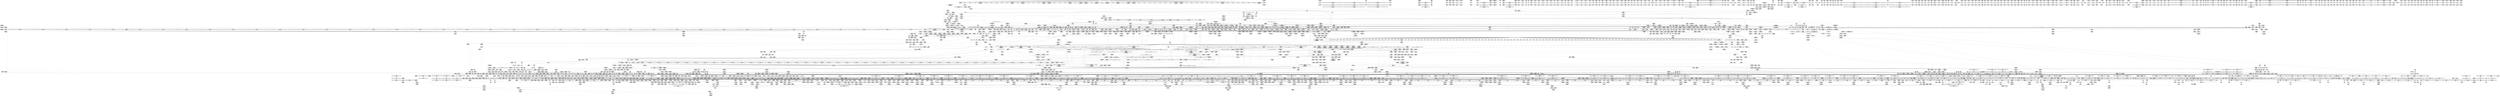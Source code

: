 digraph {
	CE0x543fde0 [shape=record,shape=Mrecord,label="{CE0x543fde0|tomoyo_print_ulong:tmp21|security/tomoyo/util.c,246}"]
	CE0x552bb70 [shape=record,shape=Mrecord,label="{CE0x552bb70|tomoyo_audit_path_number_log:filename|security/tomoyo/file.c,235|*SummSource*}"]
	CE0x51d2be0 [shape=record,shape=Mrecord,label="{CE0x51d2be0|tomoyo_path_number_perm:number14|security/tomoyo/file.c,713|*SummSink*}"]
	CE0x458e9c0 [shape=record,shape=Mrecord,label="{CE0x458e9c0|0:_i32,_:_SCMR_3,4_}"]
	CE0x51d0230 [shape=record,shape=Mrecord,label="{CE0x51d0230|i64_1|*Constant*}"]
	CE0x6b87d10 [shape=record,shape=Mrecord,label="{CE0x6b87d10|GLOBAL:tomoyo_init_request_info|*Constant*|*SummSink*}"]
	CE0x524a9f0 [shape=record,shape=Mrecord,label="{CE0x524a9f0|tomoyo_fill_path_info:arrayidx|security/tomoyo/util.c,667|*SummSource*}"]
	CE0x5421ae0 [shape=record,shape=Mrecord,label="{CE0x5421ae0|VOIDTB_TE:_CE_187,188_}"]
	CE0x6e70f50 [shape=record,shape=Mrecord,label="{CE0x6e70f50|uid_valid:val|include/linux/uidgid.h,100}"]
	CE0x52efd40 [shape=record,shape=Mrecord,label="{CE0x52efd40|tomoyo_const_part_length:cmp|security/tomoyo/util.c,626|*SummSource*}"]
	CE0x439e560 [shape=record,shape=Mrecord,label="{CE0x439e560|tomoyo_get_mode:tmp2|security/tomoyo/util.c,978|*SummSource*}"]
	CE0x380c030 [shape=record,shape=Mrecord,label="{CE0x380c030|tomoyo_audit_path_number_log:tmp|*SummSink*}"]
	CE0x47009a0 [shape=record,shape=Mrecord,label="{CE0x47009a0|tomoyo_const_part_length:incdec.ptr19|security/tomoyo/util.c,643|*SummSource*}"]
	CE0x52b5420 [shape=record,shape=Mrecord,label="{CE0x52b5420|tomoyo_path_number_perm:tmp1}"]
	CE0x51201f0 [shape=record,shape=Mrecord,label="{CE0x51201f0|i64*_getelementptr_inbounds_(_22_x_i64_,_22_x_i64_*___llvm_gcov_ctr9,_i64_0,_i64_21)|*Constant*|*SummSink*}"]
	CE0x381ca30 [shape=record,shape=Mrecord,label="{CE0x381ca30|tomoyo_get_mode:tmp20|security/tomoyo/util.c,985|*SummSink*}"]
	CE0x471a8e0 [shape=record,shape=Mrecord,label="{CE0x471a8e0|i64*_getelementptr_inbounds_(_2_x_i64_,_2_x_i64_*___llvm_gcov_ctr53148,_i64_0,_i64_1)|*Constant*|*SummSource*}"]
	CE0x6159eb0 [shape=record,shape=Mrecord,label="{CE0x6159eb0|tomoyo_const_part_length:while.end|*SummSource*}"]
	CE0x35e0b80 [shape=record,shape=Mrecord,label="{CE0x35e0b80|_call_void___llvm_gcov_indirect_counter_increment(i32*___llvm_gcov_global_state_pred30,_i64**_getelementptr_inbounds_(_3_x_i64*_,_3_x_i64*_*___llvm_gcda_edge_table29,_i64_0,_i64_2)),_!dbg_!38915|security/tomoyo/file.c,225|*SummSink*}"]
	CE0x462b770 [shape=record,shape=Mrecord,label="{CE0x462b770|i32_1|*Constant*|*SummSink*}"]
	CE0x36ff110 [shape=record,shape=Mrecord,label="{CE0x36ff110|tomoyo_get_mode:index|Function::tomoyo_get_mode&Arg::index::|*SummSink*}"]
	CE0x38275d0 [shape=record,shape=Mrecord,label="{CE0x38275d0|0:_i8*,_array:_GCRE_tomoyo_mac_keywords_external_constant_42_x_i8*_:_elem_31::|security/tomoyo/file.c,233}"]
	CE0x6b953a0 [shape=record,shape=Mrecord,label="{CE0x6b953a0|i64_22|*Constant*|*SummSource*}"]
	CE0x6cbb550 [shape=record,shape=Mrecord,label="{CE0x6cbb550|tomoyo_domain:call|security/tomoyo/common.h,1205|*SummSink*}"]
	CE0x448c2b0 [shape=record,shape=Mrecord,label="{CE0x448c2b0|tomoyo_get_mode:tmp28|security/tomoyo/util.c,988}"]
	CE0x43f7000 [shape=record,shape=Mrecord,label="{CE0x43f7000|gid_eq:call4|include/linux/uidgid.h,55|*SummSink*}"]
	CE0x57635d0 [shape=record,shape=Mrecord,label="{CE0x57635d0|gid_valid:val|include/linux/uidgid.h,105}"]
	CE0x6ddc930 [shape=record,shape=Mrecord,label="{CE0x6ddc930|0:_i32,_:_SCMR_3,4_}"]
	CE0x52eedb0 [shape=record,shape=Mrecord,label="{CE0x52eedb0|tomoyo_const_part_length:tmp10|security/tomoyo/util.c,626|*SummSource*}"]
	CE0x523bae0 [shape=record,shape=Mrecord,label="{CE0x523bae0|tomoyo_get_realpath:if.then}"]
	CE0x6cc6ce0 [shape=record,shape=Mrecord,label="{CE0x6cc6ce0|rcu_lock_acquire:map|Function::rcu_lock_acquire&Arg::map::|*SummSource*}"]
	CE0x6d93740 [shape=record,shape=Mrecord,label="{CE0x6d93740|VOIDTB_TE:_CE_144,145_}"]
	CE0x6beed00 [shape=record,shape=Mrecord,label="{CE0x6beed00|tomoyo_init_request_info:tmp10|security/tomoyo/util.c,1006|*SummSource*}"]
	CE0x36c7c30 [shape=record,shape=Mrecord,label="{CE0x36c7c30|tomoyo_fill_path_info:tmp5|security/tomoyo/util.c,667|*SummSource*}"]
	CE0x534c970 [shape=record,shape=Mrecord,label="{CE0x534c970|tomoyo_audit_path_number_log:arraydecay8|security/tomoyo/file.c,235|*SummSink*}"]
	CE0x55cb2d0 [shape=record,shape=Mrecord,label="{CE0x55cb2d0|VOIDTB_TE:_CE_248,256_}"]
	CE0x5725c60 [shape=record,shape=Mrecord,label="{CE0x5725c60|_ret_void,_!dbg_!38908|include/linux/rcupdate.h,424|*SummSource*}"]
	CE0x5563880 [shape=record,shape=Mrecord,label="{CE0x5563880|tomoyo_fill_path_info:hash|security/tomoyo/util.c,669|*SummSink*}"]
	CE0x470ca40 [shape=record,shape=Mrecord,label="{CE0x470ca40|rcu_lock_acquire:tmp2|*SummSource*}"]
	CE0x6b34240 [shape=record,shape=Mrecord,label="{CE0x6b34240|i64*_getelementptr_inbounds_(_14_x_i64_,_14_x_i64_*___llvm_gcov_ctr18115,_i64_0,_i64_6)|*Constant*|*SummSink*}"]
	CE0x5268de0 [shape=record,shape=Mrecord,label="{CE0x5268de0|_ret_i1_%cmp,_!dbg_!38907|include/linux/uidgid.h,55}"]
	CE0x6cfe0c0 [shape=record,shape=Mrecord,label="{CE0x6cfe0c0|gid_eq:tmp3|*SummSource*}"]
	CE0x35285a0 [shape=record,shape=Mrecord,label="{CE0x35285a0|tomoyo_get_mode:tmp15|security/tomoyo/util.c,983}"]
	CE0x6cd5da0 [shape=record,shape=Mrecord,label="{CE0x6cd5da0|gid_valid:tmp3|*SummSource*}"]
	CE0x6cc2f00 [shape=record,shape=Mrecord,label="{CE0x6cc2f00|i64*_getelementptr_inbounds_(_2_x_i64_,_2_x_i64_*___llvm_gcov_ctr23,_i64_0,_i64_0)|*Constant*}"]
	CE0x4419fa0 [shape=record,shape=Mrecord,label="{CE0x4419fa0|i8_0|*Constant*|*SummSink*}"]
	CE0x5713070 [shape=record,shape=Mrecord,label="{CE0x5713070|tomoyo_const_part_length:add29|security/tomoyo/util.c,646}"]
	CE0x6c23fa0 [shape=record,shape=Mrecord,label="{CE0x6c23fa0|tomoyo_path_number_perm:param_type|security/tomoyo/file.c,710|*SummSink*}"]
	CE0x3661ab0 [shape=record,shape=Mrecord,label="{CE0x3661ab0|tomoyo_print_ulong:tmp17|security/tomoyo/util.c,243|*SummSource*}"]
	CE0x6b67350 [shape=record,shape=Mrecord,label="{CE0x6b67350|tomoyo_path_number_perm:path_number11|security/tomoyo/file.c,712}"]
	CE0x54af0a0 [shape=record,shape=Mrecord,label="{CE0x54af0a0|i32_-1|*Constant*}"]
	CE0x35f8550 [shape=record,shape=Mrecord,label="{CE0x35f8550|VOIDTB_TE:_CE_161,162_}"]
	CE0x43a5f90 [shape=record,shape=Mrecord,label="{CE0x43a5f90|i64*_getelementptr_inbounds_(_12_x_i64_,_12_x_i64_*___llvm_gcov_ctr31133,_i64_0,_i64_9)|*Constant*|*SummSink*}"]
	CE0x555e660 [shape=record,shape=Mrecord,label="{CE0x555e660|GLOBAL:uid_eq|*Constant*|*SummSink*}"]
	CE0x44c7a10 [shape=record,shape=Mrecord,label="{CE0x44c7a10|GLOBAL:get_current|*Constant*|*SummSource*}"]
	CE0x6c6e8a0 [shape=record,shape=Mrecord,label="{CE0x6c6e8a0|tomoyo_path_chown:call11|security/tomoyo/tomoyo.c,384}"]
	CE0x6b55da0 [shape=record,shape=Mrecord,label="{CE0x6b55da0|GLOBAL:srcu_read_lock|*Constant*|*SummSink*}"]
	CE0x6e634a0 [shape=record,shape=Mrecord,label="{CE0x6e634a0|i64*_getelementptr_inbounds_(_6_x_i64_,_6_x_i64_*___llvm_gcov_ctr25,_i64_0,_i64_3)|*Constant*}"]
	CE0x430e950 [shape=record,shape=Mrecord,label="{CE0x430e950|GLOBAL:tomoyo_read_unlock|*Constant*|*SummSink*}"]
	CE0x6157d80 [shape=record,shape=Mrecord,label="{CE0x6157d80|rcu_lock_acquire:tmp|*SummSource*}"]
	CE0x5693ab0 [shape=record,shape=Mrecord,label="{CE0x5693ab0|tomoyo_audit_path_number_log:tmp8|security/tomoyo/file.c,228}"]
	CE0x529db20 [shape=record,shape=Mrecord,label="{CE0x529db20|VOIDTB_TE:_CE_212,213_}"]
	CE0x52d1690 [shape=record,shape=Mrecord,label="{CE0x52d1690|0:_i32,_:_SCMR_0,1_}"]
	CE0x511f580 [shape=record,shape=Mrecord,label="{CE0x511f580|tomoyo_const_part_length:if.end|*SummSource*}"]
	CE0x6e09530 [shape=record,shape=Mrecord,label="{CE0x6e09530|i64*_getelementptr_inbounds_(_2_x_i64_,_2_x_i64_*___llvm_gcov_ctr22,_i64_0,_i64_1)|*Constant*|*SummSink*}"]
	CE0x616ac80 [shape=record,shape=Mrecord,label="{CE0x616ac80|GLOBAL:__llvm_gcov_ctr25|Global_var:__llvm_gcov_ctr25}"]
	CE0x43339e0 [shape=record,shape=Mrecord,label="{CE0x43339e0|_ret_void}"]
	CE0x44c5a20 [shape=record,shape=Mrecord,label="{CE0x44c5a20|tomoyo_path_number_perm:tmp35|security/tomoyo/file.c,717|*SummSource*}"]
	CE0x6168bc0 [shape=record,shape=Mrecord,label="{CE0x6168bc0|tomoyo_path_number_perm:tmp54|security/tomoyo/file.c,724|*SummSource*}"]
	CE0x51fc3d0 [shape=record,shape=Mrecord,label="{CE0x51fc3d0|tomoyo_fill_path_info:tmp6|security/tomoyo/util.c,667|*SummSink*}"]
	CE0x6b96610 [shape=record,shape=Mrecord,label="{CE0x6b96610|tomoyo_const_part_length:tmp38|security/tomoyo/util.c,644|*SummSink*}"]
	CE0x4500860 [shape=record,shape=Mrecord,label="{CE0x4500860|gid_eq:coerce.dive}"]
	CE0x54371c0 [shape=record,shape=Mrecord,label="{CE0x54371c0|tomoyo_audit_path_number_log:conv|security/tomoyo/file.c,216|*SummSink*}"]
	CE0x6c539c0 [shape=record,shape=Mrecord,label="{CE0x6c539c0|tomoyo_const_part_length:tmp34|security/tomoyo/util.c,642|*SummSink*}"]
	CE0x43c9150 [shape=record,shape=Mrecord,label="{CE0x43c9150|tomoyo_get_mode:default_config|security/tomoyo/util.c,986|*SummSource*}"]
	CE0x45d6360 [shape=record,shape=Mrecord,label="{CE0x45d6360|i64*_getelementptr_inbounds_(_2_x_i64_,_2_x_i64_*___llvm_gcov_ctr31,_i64_0,_i64_1)|*Constant*|*SummSink*}"]
	CE0x54beb20 [shape=record,shape=Mrecord,label="{CE0x54beb20|i32_3|*Constant*}"]
	CE0x6cd54b0 [shape=record,shape=Mrecord,label="{CE0x6cd54b0|0:_i32,_:_SCMR_2,3_}"]
	CE0x3613490 [shape=record,shape=Mrecord,label="{CE0x3613490|tomoyo_add_slash:tmp6|security/tomoyo/file.c,131}"]
	CE0x541b5a0 [shape=record,shape=Mrecord,label="{CE0x541b5a0|tomoyo_path_number_perm:do.cond|*SummSource*}"]
	CE0x3826ed0 [shape=record,shape=Mrecord,label="{CE0x3826ed0|0:_i8*,_array:_GCRE_tomoyo_mac_keywords_external_constant_42_x_i8*_:_elem_27::|security/tomoyo/file.c,233}"]
	CE0x6b33050 [shape=record,shape=Mrecord,label="{CE0x6b33050|tomoyo_path_chown:tmp18|security/tomoyo/tomoyo.c,382}"]
	CE0x6e77f30 [shape=record,shape=Mrecord,label="{CE0x6e77f30|0:_i8*,_array:_GCRE_tomoyo_mac_keywords_external_constant_42_x_i8*_:_elem_23::|security/tomoyo/file.c,233}"]
	CE0x52fc860 [shape=record,shape=Mrecord,label="{CE0x52fc860|_call_void_mcount()_#3|*SummSource*}"]
	CE0x6df4450 [shape=record,shape=Mrecord,label="{CE0x6df4450|tomoyo_print_ulong:if.else16|*SummSource*}"]
	CE0x6e29090 [shape=record,shape=Mrecord,label="{CE0x6e29090|uid_valid:tmp1}"]
	CE0x5114ad0 [shape=record,shape=Mrecord,label="{CE0x5114ad0|get_current:tmp2|*SummSink*}"]
	CE0x6c9e390 [shape=record,shape=Mrecord,label="{CE0x6c9e390|tomoyo_path_number_perm:obj5|security/tomoyo/file.c,707|*SummSink*}"]
	CE0x36b3270 [shape=record,shape=Mrecord,label="{CE0x36b3270|tomoyo_path_number_perm:tmp13|security/tomoyo/file.c,701}"]
	CE0x5396c50 [shape=record,shape=Mrecord,label="{CE0x5396c50|tomoyo_add_slash:tmp11|*LoadInst*|security/tomoyo/file.c,136}"]
	CE0x43a1270 [shape=record,shape=Mrecord,label="{CE0x43a1270|_ret_void,_!dbg_!38907|include/linux/srcu.h,238}"]
	CE0x3709de0 [shape=record,shape=Mrecord,label="{CE0x3709de0|tomoyo_domain:tmp2|*SummSink*}"]
	CE0x5176920 [shape=record,shape=Mrecord,label="{CE0x5176920|tomoyo_fill_path_info:const_len6|security/tomoyo/util.c,668}"]
	CE0x55a3470 [shape=record,shape=Mrecord,label="{CE0x55a3470|_call_void_kfree(i8*_%tmp41)_#9,_!dbg_!38956|security/tomoyo/file.c,718|*SummSource*}"]
	CE0x6e7c900 [shape=record,shape=Mrecord,label="{CE0x6e7c900|i64*_getelementptr_inbounds_(_11_x_i64_,_11_x_i64_*___llvm_gcov_ctr54147,_i64_0,_i64_1)|*Constant*|*SummSource*}"]
	CE0x6bd1df0 [shape=record,shape=Mrecord,label="{CE0x6bd1df0|tomoyo_const_part_length:tmp12|security/tomoyo/util.c,626}"]
	CE0x439cfd0 [shape=record,shape=Mrecord,label="{CE0x439cfd0|i64*_getelementptr_inbounds_(_2_x_i64_,_2_x_i64_*___llvm_gcov_ctr33196,_i64_0,_i64_0)|*Constant*|*SummSink*}"]
	CE0x43c9520 [shape=record,shape=Mrecord,label="{CE0x43c9520|tomoyo_get_mode:default_config|security/tomoyo/util.c,986|*SummSink*}"]
	CE0x555e7e0 [shape=record,shape=Mrecord,label="{CE0x555e7e0|uid_eq:entry|*SummSource*}"]
	CE0x5212fc0 [shape=record,shape=Mrecord,label="{CE0x5212fc0|uid_valid:lnot|include/linux/uidgid.h,100|*SummSource*}"]
	CE0x6de6a30 [shape=record,shape=Mrecord,label="{CE0x6de6a30|tomoyo_const_part_length:tmp22|security/tomoyo/util.c,634|*SummSource*}"]
	CE0x379e6b0 [shape=record,shape=Mrecord,label="{CE0x379e6b0|tomoyo_path_number_perm:conv|security/tomoyo/file.c,708|*SummSource*}"]
	CE0x528ad70 [shape=record,shape=Mrecord,label="{CE0x528ad70|tomoyo_path_number_perm:tmp39|security/tomoyo/file.c,718}"]
	CE0x6e1b3d0 [shape=record,shape=Mrecord,label="{CE0x6e1b3d0|i64*_getelementptr_inbounds_(_6_x_i64_,_6_x_i64_*___llvm_gcov_ctr25,_i64_0,_i64_0)|*Constant*}"]
	CE0x5493210 [shape=record,shape=Mrecord,label="{CE0x5493210|i64_0|*Constant*|*SummSink*}"]
	CE0x5397a10 [shape=record,shape=Mrecord,label="{CE0x5397a10|tomoyo_add_slash:call|security/tomoyo/file.c,136|*SummSink*}"]
	CE0x6cef210 [shape=record,shape=Mrecord,label="{CE0x6cef210|tomoyo_add_slash:tobool|security/tomoyo/file.c,131|*SummSource*}"]
	CE0x6169f50 [shape=record,shape=Mrecord,label="{CE0x6169f50|tomoyo_init_request_info:tmp2|security/tomoyo/util.c,1003|*SummSink*}"]
	CE0x557c200 [shape=record,shape=Mrecord,label="{CE0x557c200|uid_valid:coerce.dive1|include/linux/uidgid.h,100|*SummSource*}"]
	CE0x5292ba0 [shape=record,shape=Mrecord,label="{CE0x5292ba0|tomoyo_fill_path_info:tmp1|*SummSource*}"]
	CE0x55fd300 [shape=record,shape=Mrecord,label="{CE0x55fd300|__llvm_gcov_indirect_counter_increment:tmp6|*SummSink*}"]
	CE0x56294b0 [shape=record,shape=Mrecord,label="{CE0x56294b0|_ret_void,_!dbg_!38913|security/tomoyo/file.c,138|*SummSource*}"]
	CE0x42d19d0 [shape=record,shape=Mrecord,label="{CE0x42d19d0|tomoyo_domain:tmp20|security/tomoyo/common.h,1205|*SummSink*}"]
	CE0x35f9e20 [shape=record,shape=Mrecord,label="{CE0x35f9e20|tomoyo_init_request_info:type|security/tomoyo/util.c,1009}"]
	CE0x6c57dd0 [shape=record,shape=Mrecord,label="{CE0x6c57dd0|tomoyo_path_number_perm:tmp21|security/tomoyo/file.c,705}"]
	CE0x44adcd0 [shape=record,shape=Mrecord,label="{CE0x44adcd0|_call_void___llvm_gcov_indirect_counter_increment(i32*___llvm_gcov_global_state_pred30,_i64**_getelementptr_inbounds_(_3_x_i64*_,_3_x_i64*_*___llvm_gcda_edge_table29,_i64_0,_i64_0)),_!dbg_!38917|security/tomoyo/file.c,228|*SummSink*}"]
	CE0x574fbe0 [shape=record,shape=Mrecord,label="{CE0x574fbe0|tomoyo_print_ulong:type|Function::tomoyo_print_ulong&Arg::type::}"]
	CE0x51d3060 [shape=record,shape=Mrecord,label="{CE0x51d3060|i64*_getelementptr_inbounds_(_22_x_i64_,_22_x_i64_*___llvm_gcov_ctr9,_i64_0,_i64_13)|*Constant*|*SummSource*}"]
	CE0x6c91f10 [shape=record,shape=Mrecord,label="{CE0x6c91f10|tomoyo_domain:tmp10|security/tomoyo/common.h,1205|*SummSource*}"]
	CE0x6c12210 [shape=record,shape=Mrecord,label="{CE0x6c12210|tomoyo_path_number_perm:tmp4|security/tomoyo/file.c,694|*SummSink*}"]
	CE0x54c4e30 [shape=record,shape=Mrecord,label="{CE0x54c4e30|tomoyo_path_chown:tmp1|*SummSink*}"]
	CE0x5627dd0 [shape=record,shape=Mrecord,label="{CE0x5627dd0|tomoyo_domain:tmp5|security/tomoyo/common.h,1205|*SummSink*}"]
	CE0x43f7670 [shape=record,shape=Mrecord,label="{CE0x43f7670|tomoyo_get_mode:mode.1|*SummSource*}"]
	CE0x549fa70 [shape=record,shape=Mrecord,label="{CE0x549fa70|tomoyo_path_chown:tmp1|*SummSource*}"]
	CE0x55f7a50 [shape=record,shape=Mrecord,label="{CE0x55f7a50|tomoyo_fill_path_info:tmp11|security/tomoyo/util.c,667|*SummSink*}"]
	CE0x5495410 [shape=record,shape=Mrecord,label="{CE0x5495410|GLOBAL:init_user_ns|Global_var:init_user_ns}"]
	CE0x52b57a0 [shape=record,shape=Mrecord,label="{CE0x52b57a0|tomoyo_init_request_info:tobool|security/tomoyo/util.c,1004|*SummSink*}"]
	CE0x5274b50 [shape=record,shape=Mrecord,label="{CE0x5274b50|%struct.dentry*_null|*Constant*}"]
	CE0x5506910 [shape=record,shape=Mrecord,label="{CE0x5506910|i64*_getelementptr_inbounds_(_31_x_i64_,_31_x_i64_*___llvm_gcov_ctr43150,_i64_0,_i64_28)|*Constant*|*SummSource*}"]
	CE0x44ade60 [shape=record,shape=Mrecord,label="{CE0x44ade60|i64*_getelementptr_inbounds_(_12_x_i64_,_12_x_i64_*___llvm_gcov_ctr28,_i64_0,_i64_10)|*Constant*|*SummSource*}"]
	CE0x534d550 [shape=record,shape=Mrecord,label="{CE0x534d550|i8*_getelementptr_inbounds_(_15_x_i8_,_15_x_i8_*_.str3,_i32_0,_i32_0)|*Constant*|*SummSink*}"]
	CE0x519c5e0 [shape=record,shape=Mrecord,label="{CE0x519c5e0|tomoyo_domain:cred|security/tomoyo/common.h,1205|*SummSource*}"]
	CE0x565a890 [shape=record,shape=Mrecord,label="{CE0x565a890|tomoyo_read_lock:entry|*SummSink*}"]
	CE0x445bba0 [shape=record,shape=Mrecord,label="{CE0x445bba0|tomoyo_const_part_length:tmp25|security/tomoyo/util.c,641}"]
	CE0x51d3fd0 [shape=record,shape=Mrecord,label="{CE0x51d3fd0|tomoyo_get_mode:call|security/tomoyo/util.c,980}"]
	CE0x5561df0 [shape=record,shape=Mrecord,label="{CE0x5561df0|__kuid_val:tmp4|include/linux/uidgid.h,34|*SummSink*}"]
	CE0x5274830 [shape=record,shape=Mrecord,label="{CE0x5274830|uid_eq:tmp5|include/linux/uidgid.h,50|*SummSink*}"]
	CE0x454a300 [shape=record,shape=Mrecord,label="{CE0x454a300|tomoyo_get_realpath:tmp12|security/tomoyo/file.c,156}"]
	CE0x5674ff0 [shape=record,shape=Mrecord,label="{CE0x5674ff0|tomoyo_path_chown:tmp19|security/tomoyo/tomoyo.c,383}"]
	CE0x530b4e0 [shape=record,shape=Mrecord,label="{CE0x530b4e0|__kuid_val:val|include/linux/uidgid.h,34|*SummSink*}"]
	CE0x6157af0 [shape=record,shape=Mrecord,label="{CE0x6157af0|tomoyo_const_part_length:if.end28}"]
	CE0x37b0d40 [shape=record,shape=Mrecord,label="{CE0x37b0d40|tomoyo_path_number_perm:cmp6|security/tomoyo/file.c,708|*SummSink*}"]
	CE0x6b56020 [shape=record,shape=Mrecord,label="{CE0x6b56020|GLOBAL:__llvm_gcov_ctr32134|Global_var:__llvm_gcov_ctr32134|*SummSink*}"]
	CE0x45fc070 [shape=record,shape=Mrecord,label="{CE0x45fc070|i32_-1|*Constant*}"]
	CE0x434b4e0 [shape=record,shape=Mrecord,label="{CE0x434b4e0|i32_51|*Constant*|*SummSource*}"]
	CE0x441a210 [shape=record,shape=Mrecord,label="{CE0x441a210|uid_eq:bb|*SummSink*}"]
	CE0x45c2060 [shape=record,shape=Mrecord,label="{CE0x45c2060|GLOBAL:tomoyo_fill_path_info|*Constant*|*SummSource*}"]
	CE0x52aa780 [shape=record,shape=Mrecord,label="{CE0x52aa780|i32_55|*Constant*|*SummSink*}"]
	CE0x6c3f760 [shape=record,shape=Mrecord,label="{CE0x6c3f760|tomoyo_add_slash:tmp7|security/tomoyo/file.c,132|*SummSource*}"]
	CE0x43d5780 [shape=record,shape=Mrecord,label="{CE0x43d5780|tomoyo_const_part_length:if.then5|*SummSource*}"]
	CE0x43c9820 [shape=record,shape=Mrecord,label="{CE0x43c9820|tomoyo_get_mode:tmp24|security/tomoyo/util.c,986|*SummSource*}"]
	CE0x44c3460 [shape=record,shape=Mrecord,label="{CE0x44c3460|128:_i8*,_1208:_%struct.file*,_:_CMRE_35,36_}"]
	CE0x36fe9e0 [shape=record,shape=Mrecord,label="{CE0x36fe9e0|tomoyo_get_mode:ns|Function::tomoyo_get_mode&Arg::ns::|*SummSink*}"]
	CE0x55c8090 [shape=record,shape=Mrecord,label="{CE0x55c8090|tomoyo_const_part_length:tmp33|security/tomoyo/util.c,642|*SummSource*}"]
	CE0x37ed060 [shape=record,shape=Mrecord,label="{CE0x37ed060|tomoyo_path_number_perm:tmp28|security/tomoyo/file.c,708|*SummSink*}"]
	CE0x6b32900 [shape=record,shape=Mrecord,label="{CE0x6b32900|tomoyo_path_chown:tmp16|security/tomoyo/tomoyo.c,382}"]
	CE0x50ad1c0 [shape=record,shape=Mrecord,label="{CE0x50ad1c0|tomoyo_print_ulong:tmp26|security/tomoyo/util.c,247}"]
	CE0x50b2700 [shape=record,shape=Mrecord,label="{CE0x50b2700|tomoyo_read_lock:tmp3|*SummSource*}"]
	CE0x6cc30d0 [shape=record,shape=Mrecord,label="{CE0x6cc30d0|i64*_getelementptr_inbounds_(_2_x_i64_,_2_x_i64_*___llvm_gcov_ctr23,_i64_0,_i64_0)|*Constant*|*SummSink*}"]
	CE0x44fd8f0 [shape=record,shape=Mrecord,label="{CE0x44fd8f0|tomoyo_const_part_length:tmp8|security/tomoyo/util.c,626}"]
	CE0x381c440 [shape=record,shape=Mrecord,label="{CE0x381c440|tomoyo_get_mode:tmp19|security/tomoyo/util.c,985|*SummSource*}"]
	CE0x6b8c870 [shape=record,shape=Mrecord,label="{CE0x6b8c870|tomoyo_domain:tmp15|security/tomoyo/common.h,1205}"]
	CE0x5633c40 [shape=record,shape=Mrecord,label="{CE0x5633c40|tomoyo_domain:do.body|*SummSink*}"]
	CE0x45fcbb0 [shape=record,shape=Mrecord,label="{CE0x45fcbb0|__llvm_gcov_indirect_counter_increment114:exit|*SummSource*}"]
	CE0x5684760 [shape=record,shape=Mrecord,label="{CE0x5684760|i64*_getelementptr_inbounds_(_10_x_i64_,_10_x_i64_*___llvm_gcov_ctr31198,_i64_0,_i64_9)|*Constant*|*SummSink*}"]
	CE0x6155400 [shape=record,shape=Mrecord,label="{CE0x6155400|tomoyo_print_ulong:bb|*SummSource*}"]
	CE0x6156230 [shape=record,shape=Mrecord,label="{CE0x6156230|tomoyo_audit_path_number_log:sw.default|*SummSink*}"]
	CE0x430e0a0 [shape=record,shape=Mrecord,label="{CE0x430e0a0|tomoyo_path_number_perm:error.0}"]
	CE0x6b0b6b0 [shape=record,shape=Mrecord,label="{CE0x6b0b6b0|tomoyo_init_request_info:mode|security/tomoyo/util.c,1010}"]
	CE0x6bdde40 [shape=record,shape=Mrecord,label="{CE0x6bdde40|gid_eq:entry}"]
	CE0x6c24300 [shape=record,shape=Mrecord,label="{CE0x6c24300|i8_2|*Constant*|*SummSource*}"]
	CE0x5397850 [shape=record,shape=Mrecord,label="{CE0x5397850|tomoyo_add_slash:call|security/tomoyo/file.c,136|*SummSource*}"]
	CE0x47135c0 [shape=record,shape=Mrecord,label="{CE0x47135c0|tomoyo_print_ulong:tmp23|*SummSource*}"]
	CE0x4724100 [shape=record,shape=Mrecord,label="{CE0x4724100|get_current:tmp1|*SummSink*}"]
	CE0x529e690 [shape=record,shape=Mrecord,label="{CE0x529e690|i64*_getelementptr_inbounds_(_22_x_i64_,_22_x_i64_*___llvm_gcov_ctr9,_i64_0,_i64_5)|*Constant*|*SummSource*}"]
	CE0x6b3ff40 [shape=record,shape=Mrecord,label="{CE0x6b3ff40|tomoyo_fill_path_info:const_len6|security/tomoyo/util.c,668|*SummSource*}"]
	CE0x5713b20 [shape=record,shape=Mrecord,label="{CE0x5713b20|tomoyo_const_part_length:if.then27|*SummSink*}"]
	CE0x53377b0 [shape=record,shape=Mrecord,label="{CE0x53377b0|tomoyo_const_part_length:while.body|*SummSink*}"]
	CE0x51d4040 [shape=record,shape=Mrecord,label="{CE0x51d4040|tomoyo_get_mode:call|security/tomoyo/util.c,980|*SummSource*}"]
	CE0x511ac60 [shape=record,shape=Mrecord,label="{CE0x511ac60|get_current:tmp|*SummSource*}"]
	CE0x6e12d60 [shape=record,shape=Mrecord,label="{CE0x6e12d60|0:_%struct.tomoyo_obj_info*,_24:_%struct.tomoyo_path_info*,_32:_i64,_40:_i8,_72:_i8,_76:_i8,_:_SCMRE_37,38_}"]
	CE0x543fc40 [shape=record,shape=Mrecord,label="{CE0x543fc40|tomoyo_print_ulong:tmp22}"]
	CE0x36d4be0 [shape=record,shape=Mrecord,label="{CE0x36d4be0|VOIDTB_TE:_CE_173,174_}"]
	CE0x6baab30 [shape=record,shape=Mrecord,label="{CE0x6baab30|uid_valid:bb}"]
	CE0x52ed5c0 [shape=record,shape=Mrecord,label="{CE0x52ed5c0|tomoyo_path_number_perm:do.cond}"]
	CE0x6cd5930 [shape=record,shape=Mrecord,label="{CE0x6cd5930|tomoyo_path_number_perm:tmp5|security/tomoyo/file.c,695|*SummSink*}"]
	CE0x42982a0 [shape=record,shape=Mrecord,label="{CE0x42982a0|_call_void_srcu_read_unlock(%struct.srcu_struct*_tomoyo_ss,_i32_%idx)_#9,_!dbg_!38903|security/tomoyo/common.h,1109|*SummSource*}"]
	CE0x6ce7d60 [shape=record,shape=Mrecord,label="{CE0x6ce7d60|tomoyo_const_part_length:if.end6}"]
	CE0x471b590 [shape=record,shape=Mrecord,label="{CE0x471b590|_call_void_mcount()_#3|*SummSink*}"]
	CE0x553fc80 [shape=record,shape=Mrecord,label="{CE0x553fc80|_ret_i1_%cmp,_!dbg_!38907|include/linux/uidgid.h,50|*SummSource*}"]
	CE0x37d1d10 [shape=record,shape=Mrecord,label="{CE0x37d1d10|GLOBAL:tomoyo_mac_keywords|Global_var:tomoyo_mac_keywords|*SummSink*}"]
	CE0x50de9c0 [shape=record,shape=Mrecord,label="{CE0x50de9c0|__llvm_gcov_indirect_counter_increment114:entry|*SummSource*}"]
	CE0x53fdaa0 [shape=record,shape=Mrecord,label="{CE0x53fdaa0|tomoyo_const_part_length:tmp7|security/tomoyo/util.c,625|*SummSink*}"]
	CE0x6c672f0 [shape=record,shape=Mrecord,label="{CE0x6c672f0|tomoyo_path_chown:tmp13|security/tomoyo/tomoyo.c,382}"]
	CE0x6bbc140 [shape=record,shape=Mrecord,label="{CE0x6bbc140|tomoyo_read_unlock:bb|*SummSource*}"]
	CE0x439a830 [shape=record,shape=Mrecord,label="{CE0x439a830|i64_25|*Constant*|*SummSource*}"]
	CE0x35f87b0 [shape=record,shape=Mrecord,label="{CE0x35f87b0|gid_eq:left.coerce|Function::gid_eq&Arg::left.coerce::|*SummSink*}"]
	CE0x6e12ba0 [shape=record,shape=Mrecord,label="{CE0x6e12ba0|0:_%struct.tomoyo_obj_info*,_24:_%struct.tomoyo_path_info*,_32:_i64,_40:_i8,_72:_i8,_76:_i8,_:_SCMRE_36,37_}"]
	CE0x5185fb0 [shape=record,shape=Mrecord,label="{CE0x5185fb0|__kuid_val:tmp2}"]
	CE0x45fc910 [shape=record,shape=Mrecord,label="{CE0x45fc910|__llvm_gcov_indirect_counter_increment114:bb|*SummSource*}"]
	CE0x54f98c0 [shape=record,shape=Mrecord,label="{CE0x54f98c0|tomoyo_path_chown:entry|*SummSource*}"]
	CE0x524a880 [shape=record,shape=Mrecord,label="{CE0x524a880|tomoyo_fill_path_info:arrayidx|security/tomoyo/util.c,667}"]
	CE0x6c12120 [shape=record,shape=Mrecord,label="{CE0x6c12120|tomoyo_path_number_perm:tmp4|security/tomoyo/file.c,694|*SummSource*}"]
	CE0x4298630 [shape=record,shape=Mrecord,label="{CE0x4298630|tomoyo_audit_path_number_log:path_number|security/tomoyo/file.c,213|*SummSink*}"]
	CE0x6b9d0b0 [shape=record,shape=Mrecord,label="{CE0x6b9d0b0|tomoyo_audit_path_number_log:tmp11|security/tomoyo/file.c,231|*SummSink*}"]
	CE0x50ba490 [shape=record,shape=Mrecord,label="{CE0x50ba490|tomoyo_path_number_perm:tmp50|security/tomoyo/file.c,723}"]
	CE0x3742c40 [shape=record,shape=Mrecord,label="{CE0x3742c40|tomoyo_get_mode:tmp1|*SummSink*}"]
	CE0x558d650 [shape=record,shape=Mrecord,label="{CE0x558d650|tomoyo_init_request_info:tmp5|security/tomoyo/util.c,1004|*SummSink*}"]
	CE0x447fb00 [shape=record,shape=Mrecord,label="{CE0x447fb00|i64*_getelementptr_inbounds_(_11_x_i64_,_11_x_i64_*___llvm_gcov_ctr54147,_i64_0,_i64_6)|*Constant*|*SummSink*}"]
	CE0x5274720 [shape=record,shape=Mrecord,label="{CE0x5274720|uid_eq:tmp5|include/linux/uidgid.h,50|*SummSource*}"]
	CE0x6bf3e30 [shape=record,shape=Mrecord,label="{CE0x6bf3e30|i64_2|*Constant*}"]
	CE0x5540510 [shape=record,shape=Mrecord,label="{CE0x5540510|i32_0|*Constant*|*SummSink*}"]
	CE0x54fc630 [shape=record,shape=Mrecord,label="{CE0x54fc630|i1_true|*Constant*}"]
	CE0x442c470 [shape=record,shape=Mrecord,label="{CE0x442c470|tomoyo_path_number_perm:tmp10|security/tomoyo/file.c,702|*SummSink*}"]
	CE0x3620ab0 [shape=record,shape=Mrecord,label="{CE0x3620ab0|uid_eq:tmp2|*SummSink*}"]
	CE0x56673d0 [shape=record,shape=Mrecord,label="{CE0x56673d0|tomoyo_print_ulong:cmp11|security/tomoyo/util.c,243}"]
	CE0x6b89550 [shape=record,shape=Mrecord,label="{CE0x6b89550|0:_i8,_array:_GCRE_tomoyo_pn2mac_constant_8_x_i8_c_02_05_07_08_12_0F_10_11_,_align_1:_elem_1::|security/tomoyo/file.c,701}"]
	CE0x45b5800 [shape=record,shape=Mrecord,label="{CE0x45b5800|__kgid_val:tmp|*SummSink*}"]
	CE0x3528fc0 [shape=record,shape=Mrecord,label="{CE0x3528fc0|tomoyo_path_number_perm:tmp18|security/tomoyo/file.c,703|*SummSource*}"]
	CE0x44bc500 [shape=record,shape=Mrecord,label="{CE0x44bc500|128:_i8*,_1208:_%struct.file*,_:_CMRE_25,26_}"]
	CE0x36d63c0 [shape=record,shape=Mrecord,label="{CE0x36d63c0|tomoyo_get_realpath:tmp8|security/tomoyo/file.c,152|*SummSource*}"]
	CE0x6b25a20 [shape=record,shape=Mrecord,label="{CE0x6b25a20|gid_valid:coerce.dive2|include/linux/uidgid.h,105|*SummSink*}"]
	CE0x462cd80 [shape=record,shape=Mrecord,label="{CE0x462cd80|GLOBAL:__llvm_gcov_ctr18115|Global_var:__llvm_gcov_ctr18115}"]
	CE0x35f9ef0 [shape=record,shape=Mrecord,label="{CE0x35f9ef0|i32_8|*Constant*}"]
	CE0x6b9a540 [shape=record,shape=Mrecord,label="{CE0x6b9a540|i64*_getelementptr_inbounds_(_12_x_i64_,_12_x_i64_*___llvm_gcov_ctr28,_i64_0,_i64_11)|*Constant*|*SummSink*}"]
	CE0x51d87f0 [shape=record,shape=Mrecord,label="{CE0x51d87f0|__llvm_gcov_indirect_counter_increment:tmp2|*SummSink*}"]
	CE0x5683f10 [shape=record,shape=Mrecord,label="{CE0x5683f10|tomoyo_path_chown:error.1|*SummSource*}"]
	CE0x5609570 [shape=record,shape=Mrecord,label="{CE0x5609570|tomoyo_path_number_perm:path_number|security/tomoyo/file.c,711}"]
	CE0x55bb040 [shape=record,shape=Mrecord,label="{CE0x55bb040|_ret_%struct.tomoyo_domain_info*_%tmp23,_!dbg_!38929|security/tomoyo/common.h,1205}"]
	CE0x54c5f20 [shape=record,shape=Mrecord,label="{CE0x54c5f20|tomoyo_path_chown:conv|security/tomoyo/tomoyo.c,381|*SummSink*}"]
	CE0x5593e60 [shape=record,shape=Mrecord,label="{CE0x5593e60|tomoyo_path_number_perm:tmp11|security/tomoyo/file.c,702|*SummSink*}"]
	CE0x57139f0 [shape=record,shape=Mrecord,label="{CE0x57139f0|tomoyo_const_part_length:if.then27|*SummSource*}"]
	CE0x6b409d0 [shape=record,shape=Mrecord,label="{CE0x6b409d0|i64*_getelementptr_inbounds_(_6_x_i64_,_6_x_i64_*___llvm_gcov_ctr26,_i64_0,_i64_3)|*Constant*}"]
	CE0x37ecb60 [shape=record,shape=Mrecord,label="{CE0x37ecb60|tomoyo_path_number_perm:tmp27|security/tomoyo/file.c,708|*SummSource*}"]
	CE0x540a710 [shape=record,shape=Mrecord,label="{CE0x540a710|tomoyo_print_ulong:if.then|*SummSink*}"]
	CE0x53840b0 [shape=record,shape=Mrecord,label="{CE0x53840b0|tomoyo_const_part_length:filename|Function::tomoyo_const_part_length&Arg::filename::}"]
	CE0x56274f0 [shape=record,shape=Mrecord,label="{CE0x56274f0|tomoyo_domain:tobool1|security/tomoyo/common.h,1205}"]
	CE0x6c07d80 [shape=record,shape=Mrecord,label="{CE0x6c07d80|i32_92|*Constant*}"]
	CE0x43bf900 [shape=record,shape=Mrecord,label="{CE0x43bf900|gid_eq:tmp}"]
	CE0x43f6760 [shape=record,shape=Mrecord,label="{CE0x43f6760|gid_eq:tmp5|include/linux/uidgid.h,55|*SummSource*}"]
	CE0x6c00600 [shape=record,shape=Mrecord,label="{CE0x6c00600|tomoyo_path_chown:tmp22|security/tomoyo/tomoyo.c,385|*SummSink*}"]
	CE0x5726620 [shape=record,shape=Mrecord,label="{CE0x5726620|GLOBAL:tomoyo_domain|*Constant*|*SummSource*}"]
	CE0x42d1580 [shape=record,shape=Mrecord,label="{CE0x42d1580|i64*_getelementptr_inbounds_(_11_x_i64_,_11_x_i64_*___llvm_gcov_ctr54147,_i64_0,_i64_10)|*Constant*|*SummSource*}"]
	CE0x5615870 [shape=record,shape=Mrecord,label="{CE0x5615870|_call_void_mcount()_#3|*SummSink*}"]
	CE0x511ee00 [shape=record,shape=Mrecord,label="{CE0x511ee00|%struct.lockdep_map*_null|*Constant*|*SummSink*}"]
	CE0x5151400 [shape=record,shape=Mrecord,label="{CE0x5151400|tomoyo_path_number_perm:tmp37|security/tomoyo/file.c,717|*SummSink*}"]
	CE0x56a7d30 [shape=record,shape=Mrecord,label="{CE0x56a7d30|VOIDTB_TE:_CE_147,148_}"]
	CE0x550bf20 [shape=record,shape=Mrecord,label="{CE0x550bf20|tomoyo_path_number_perm:call15|security/tomoyo/file.c,716}"]
	CE0x5633850 [shape=record,shape=Mrecord,label="{CE0x5633850|srcu_read_lock:tmp2|*SummSource*}"]
	CE0x5249b60 [shape=record,shape=Mrecord,label="{CE0x5249b60|tomoyo_get_mode:tmp12|security/tomoyo/util.c,982|*SummSource*}"]
	CE0x55065c0 [shape=record,shape=Mrecord,label="{CE0x55065c0|i64**_getelementptr_inbounds_(_3_x_i64*_,_3_x_i64*_*___llvm_gcda_edge_table44,_i64_0,_i64_0)|*Constant*|*SummSource*}"]
	CE0x36de1b0 [shape=record,shape=Mrecord,label="{CE0x36de1b0|0:_i8,_array:_GCRE_tomoyo_index2category_constant_39_x_i8_c_00_00_00_00_00_00_00_00_00_00_00_00_00_00_00_00_00_00_00_00_00_00_00_01_01_01_01_01_01_01_01_01_01_01_01_01_01_01_02_,_align_16:_elem_28::|security/tomoyo/util.c,983}"]
	CE0x44c3e60 [shape=record,shape=Mrecord,label="{CE0x44c3e60|128:_i8*,_1208:_%struct.file*,_:_CMRE_43,44_}"]
	CE0x550bd00 [shape=record,shape=Mrecord,label="{CE0x550bd00|GLOBAL:tomoyo_audit_path_number_log|*Constant*}"]
	CE0x471ba70 [shape=record,shape=Mrecord,label="{CE0x471ba70|tomoyo_const_part_length:tmp9|security/tomoyo/util.c,626|*SummSink*}"]
	CE0x6ca0440 [shape=record,shape=Mrecord,label="{CE0x6ca0440|tomoyo_const_part_length:tmp15|security/tomoyo/util.c,627|*SummSink*}"]
	CE0x36b2910 [shape=record,shape=Mrecord,label="{CE0x36b2910|%struct.tomoyo_domain_info*_null|*Constant*}"]
	CE0x470cab0 [shape=record,shape=Mrecord,label="{CE0x470cab0|rcu_lock_acquire:tmp2|*SummSink*}"]
	CE0x551b160 [shape=record,shape=Mrecord,label="{CE0x551b160|i32_0|*Constant*}"]
	CE0x462af20 [shape=record,shape=Mrecord,label="{CE0x462af20|tomoyo_get_realpath:buf|Function::tomoyo_get_realpath&Arg::buf::|*SummSource*}"]
	CE0x6c57890 [shape=record,shape=Mrecord,label="{CE0x6c57890|tomoyo_path_number_perm:tmp20|security/tomoyo/file.c,705}"]
	CE0x37b0c60 [shape=record,shape=Mrecord,label="{CE0x37b0c60|tomoyo_path_number_perm:cmp6|security/tomoyo/file.c,708}"]
	CE0x52ab380 [shape=record,shape=Mrecord,label="{CE0x52ab380|i64_19|*Constant*}"]
	CE0x6bee7c0 [shape=record,shape=Mrecord,label="{CE0x6bee7c0|0:_i32,_:_SCMR_3,4_}"]
	CE0x6ce4030 [shape=record,shape=Mrecord,label="{CE0x6ce4030|tomoyo_path_number_perm:obj|security/tomoyo/file.c, 694|*SummSource*}"]
	CE0x550dcd0 [shape=record,shape=Mrecord,label="{CE0x550dcd0|i64*_getelementptr_inbounds_(_12_x_i64_,_12_x_i64_*___llvm_gcov_ctr28,_i64_0,_i64_0)|*Constant*|*SummSource*}"]
	CE0x6161a60 [shape=record,shape=Mrecord,label="{CE0x6161a60|tomoyo_get_mode:if.end}"]
	CE0x46696d0 [shape=record,shape=Mrecord,label="{CE0x46696d0|tomoyo_path_number_perm:tmp31|security/tomoyo/file.c,710|*SummSource*}"]
	CE0x44c71e0 [shape=record,shape=Mrecord,label="{CE0x44c71e0|tomoyo_domain:call3|security/tomoyo/common.h,1205}"]
	CE0x5739f10 [shape=record,shape=Mrecord,label="{CE0x5739f10|COLLAPSED:_GCMRE___llvm_gcov_ctr28_internal_global_12_x_i64_zeroinitializer:_elem_0:default:}"]
	CE0x56beeb0 [shape=record,shape=Mrecord,label="{CE0x56beeb0|tomoyo_path_number_perm:call2|security/tomoyo/file.c,705|*SummSink*}"]
	CE0x6b8cf70 [shape=record,shape=Mrecord,label="{CE0x6b8cf70|tomoyo_domain:land.lhs.true|*SummSource*}"]
	CE0x4466e60 [shape=record,shape=Mrecord,label="{CE0x4466e60|tomoyo_path_number_perm:if.end9|*SummSource*}"]
	CE0x444f600 [shape=record,shape=Mrecord,label="{CE0x444f600|tomoyo_init_request_info:tmp3|security/tomoyo/util.c,1004|*SummSource*}"]
	CE0x439dac0 [shape=record,shape=Mrecord,label="{CE0x439dac0|tomoyo_path_number_perm:if.then21|*SummSink*}"]
	CE0x6cc50e0 [shape=record,shape=Mrecord,label="{CE0x6cc50e0|0:_i8,_array:_GCRE_tomoyo_index2category_constant_39_x_i8_c_00_00_00_00_00_00_00_00_00_00_00_00_00_00_00_00_00_00_00_00_00_00_00_01_01_01_01_01_01_01_01_01_01_01_01_01_01_01_02_,_align_16:_elem_24::|security/tomoyo/util.c,983}"]
	CE0x4549aa0 [shape=record,shape=Mrecord,label="{CE0x4549aa0|i64*_getelementptr_inbounds_(_6_x_i64_,_6_x_i64_*___llvm_gcov_ctr25,_i64_0,_i64_5)|*Constant*|*SummSink*}"]
	CE0x45365f0 [shape=record,shape=Mrecord,label="{CE0x45365f0|128:_i8*,_1208:_%struct.file*,_:_CMRE_104,112_|*MultipleSource*|security/tomoyo/common.h,1205|security/tomoyo/common.h,1205}"]
	CE0x5562dc0 [shape=record,shape=Mrecord,label="{CE0x5562dc0|GLOBAL:tomoyo_profile|*Constant*|*SummSource*}"]
	CE0x55fe130 [shape=record,shape=Mrecord,label="{CE0x55fe130|0:_i8,_array:_GCRE_tomoyo_index2category_constant_39_x_i8_c_00_00_00_00_00_00_00_00_00_00_00_00_00_00_00_00_00_00_00_00_00_00_00_01_01_01_01_01_01_01_01_01_01_01_01_01_01_01_02_,_align_16:_elem_5::|security/tomoyo/util.c,983}"]
	CE0x6e09360 [shape=record,shape=Mrecord,label="{CE0x6e09360|uid_valid:uid|include/linux/uidgid.h, 98|*SummSink*}"]
	CE0x54f8f50 [shape=record,shape=Mrecord,label="{CE0x54f8f50|tomoyo_path_number_perm:path|Function::tomoyo_path_number_perm&Arg::path::}"]
	CE0x55ab880 [shape=record,shape=Mrecord,label="{CE0x55ab880|i64_1|*Constant*}"]
	CE0x3770380 [shape=record,shape=Mrecord,label="{CE0x3770380|uid_eq:coerce.dive|*SummSource*}"]
	CE0x470ccf0 [shape=record,shape=Mrecord,label="{CE0x470ccf0|get_current:tmp1|*SummSource*}"]
	CE0x6bab360 [shape=record,shape=Mrecord,label="{CE0x6bab360|i64*_getelementptr_inbounds_(_2_x_i64_,_2_x_i64_*___llvm_gcov_ctr32197,_i64_0,_i64_0)|*Constant*|*SummSource*}"]
	CE0x37d1bb0 [shape=record,shape=Mrecord,label="{CE0x37d1bb0|GLOBAL:tomoyo_mac_keywords|Global_var:tomoyo_mac_keywords|*SummSource*}"]
	CE0x6bd06a0 [shape=record,shape=Mrecord,label="{CE0x6bd06a0|tomoyo_path_number_perm:call|security/tomoyo/file.c,701|*SummSource*}"]
	CE0x42d16d0 [shape=record,shape=Mrecord,label="{CE0x42d16d0|tomoyo_domain:tmp20|security/tomoyo/common.h,1205}"]
	CE0x550e980 [shape=record,shape=Mrecord,label="{CE0x550e980|i64*_getelementptr_inbounds_(_10_x_i64_,_10_x_i64_*___llvm_gcov_ctr31198,_i64_0,_i64_0)|*Constant*}"]
	CE0x4410130 [shape=record,shape=Mrecord,label="{CE0x4410130|tomoyo_const_part_length:incdec.ptr10|security/tomoyo/util.c,640|*SummSource*}"]
	CE0x394c210 [shape=record,shape=Mrecord,label="{CE0x394c210|__kgid_val:tmp4|include/linux/uidgid.h,39|*SummSink*}"]
	CE0x519c680 [shape=record,shape=Mrecord,label="{CE0x519c680|tomoyo_domain:cred|security/tomoyo/common.h,1205|*SummSink*}"]
	CE0x61555d0 [shape=record,shape=Mrecord,label="{CE0x61555d0|tomoyo_print_ulong:if.end21}"]
	CE0x6168c80 [shape=record,shape=Mrecord,label="{CE0x6168c80|tomoyo_path_number_perm:tmp54|security/tomoyo/file.c,724|*SummSink*}"]
	CE0x50dda50 [shape=record,shape=Mrecord,label="{CE0x50dda50|tomoyo_const_part_length:tmp7|security/tomoyo/util.c,625}"]
	CE0x527ace0 [shape=record,shape=Mrecord,label="{CE0x527ace0|VOIDTB_TE:_CE_280,288_}"]
	CE0x36210d0 [shape=record,shape=Mrecord,label="{CE0x36210d0|tomoyo_path_number_perm:tmp15|security/tomoyo/file.c,701}"]
	CE0x61694c0 [shape=record,shape=Mrecord,label="{CE0x61694c0|srcu_read_lock:entry|*SummSink*}"]
	CE0x471b7e0 [shape=record,shape=Mrecord,label="{CE0x471b7e0|i64*_getelementptr_inbounds_(_2_x_i64_,_2_x_i64_*___llvm_gcov_ctr53148,_i64_0,_i64_0)|*Constant*|*SummSink*}"]
	CE0x547b090 [shape=record,shape=Mrecord,label="{CE0x547b090|tomoyo_path_chown:uid.coerce|Function::tomoyo_path_chown&Arg::uid.coerce::|*SummSink*}"]
	CE0x6e29100 [shape=record,shape=Mrecord,label="{CE0x6e29100|COLLAPSED:_GCMRE___llvm_gcov_ctr32197_internal_global_2_x_i64_zeroinitializer:_elem_0:default:}"]
	CE0x37b79e0 [shape=record,shape=Mrecord,label="{CE0x37b79e0|tomoyo_path_number_perm:tmp26|security/tomoyo/file.c,708|*SummSource*}"]
	CE0x51cc9c0 [shape=record,shape=Mrecord,label="{CE0x51cc9c0|i64*_getelementptr_inbounds_(_31_x_i64_,_31_x_i64_*___llvm_gcov_ctr43150,_i64_0,_i64_26)|*Constant*|*SummSource*}"]
	CE0x4723780 [shape=record,shape=Mrecord,label="{CE0x4723780|rcu_lock_acquire:__here}"]
	CE0x6ba1e00 [shape=record,shape=Mrecord,label="{CE0x6ba1e00|tomoyo_fill_path_info:tmp3|security/tomoyo/util.c,667}"]
	CE0x5249390 [shape=record,shape=Mrecord,label="{CE0x5249390|tomoyo_const_part_length:entry}"]
	CE0x6e0b850 [shape=record,shape=Mrecord,label="{CE0x6e0b850|_call_void_mcount()_#3|*SummSink*}"]
	CE0x6e5b780 [shape=record,shape=Mrecord,label="{CE0x6e5b780|0:_%struct.tomoyo_obj_info*,_24:_%struct.tomoyo_path_info*,_32:_i64,_40:_i8,_72:_i8,_76:_i8,_:_SCMRE_41,42_}"]
	CE0x56b4240 [shape=record,shape=Mrecord,label="{CE0x56b4240|i64*_getelementptr_inbounds_(_6_x_i64_,_6_x_i64_*___llvm_gcov_ctr26,_i64_0,_i64_5)|*Constant*|*SummSource*}"]
	CE0x6bd1e60 [shape=record,shape=Mrecord,label="{CE0x6bd1e60|tomoyo_const_part_length:tmp11|security/tomoyo/util.c,626|*SummSource*}"]
	CE0x445f780 [shape=record,shape=Mrecord,label="{CE0x445f780|VOIDTB_TE:_CE_197,198_}"]
	CE0x5578c00 [shape=record,shape=Mrecord,label="{CE0x5578c00|__llvm_gcov_indirect_counter_increment114:tmp3|*SummSink*}"]
	CE0x3708e50 [shape=record,shape=Mrecord,label="{CE0x3708e50|__llvm_gcov_indirect_counter_increment:bb|*SummSource*}"]
	CE0x5593da0 [shape=record,shape=Mrecord,label="{CE0x5593da0|tomoyo_path_number_perm:tmp11|security/tomoyo/file.c,702|*SummSource*}"]
	CE0x6e5fe30 [shape=record,shape=Mrecord,label="{CE0x6e5fe30|0:_%struct.tomoyo_obj_info*,_24:_%struct.tomoyo_path_info*,_32:_i64,_40:_i8,_72:_i8,_76:_i8,_:_SCMRE_51,52_}"]
	CE0x616a820 [shape=record,shape=Mrecord,label="{CE0x616a820|tomoyo_init_request_info:tmp6|security/tomoyo/util.c,1004|*SummSink*}"]
	CE0x55a3400 [shape=record,shape=Mrecord,label="{CE0x55a3400|_call_void_kfree(i8*_%tmp41)_#9,_!dbg_!38956|security/tomoyo/file.c,718}"]
	CE0x6155930 [shape=record,shape=Mrecord,label="{CE0x6155930|tomoyo_fill_path_info:sub|security/tomoyo/util.c,667|*SummSink*}"]
	CE0x6e5b940 [shape=record,shape=Mrecord,label="{CE0x6e5b940|0:_%struct.tomoyo_obj_info*,_24:_%struct.tomoyo_path_info*,_32:_i64,_40:_i8,_72:_i8,_76:_i8,_:_SCMRE_42,43_}"]
	CE0x538eca0 [shape=record,shape=Mrecord,label="{CE0x538eca0|tomoyo_read_unlock:tmp2|*SummSink*}"]
	CE0x5437480 [shape=record,shape=Mrecord,label="{CE0x5437480|_call_void_srcu_read_unlock(%struct.srcu_struct*_tomoyo_ss,_i32_%idx)_#9,_!dbg_!38903|security/tomoyo/common.h,1109}"]
	CE0x6bc4fc0 [shape=record,shape=Mrecord,label="{CE0x6bc4fc0|tomoyo_fill_path_info:is_patterned|security/tomoyo/util.c,668|*SummSink*}"]
	CE0x5763a00 [shape=record,shape=Mrecord,label="{CE0x5763a00|tomoyo_path_number_perm:call1|security/tomoyo/file.c,704}"]
	CE0x4337b10 [shape=record,shape=Mrecord,label="{CE0x4337b10|tomoyo_const_part_length:tmp53|security/tomoyo/util.c,652|*SummSink*}"]
	"CONST[source:0(mediator),value:2(dynamic)][purpose:{object}][SnkIdx:2]"
	CE0x54343b0 [shape=record,shape=Mrecord,label="{CE0x54343b0|uid_valid:uid.coerce|Function::uid_valid&Arg::uid.coerce::|*SummSource*}"]
	CE0x44c3960 [shape=record,shape=Mrecord,label="{CE0x44c3960|128:_i8*,_1208:_%struct.file*,_:_CMRE_39,40_}"]
	CE0x3660fe0 [shape=record,shape=Mrecord,label="{CE0x3660fe0|tomoyo_print_ulong:tmp15|security/tomoyo/util.c,243}"]
	CE0x52aa650 [shape=record,shape=Mrecord,label="{CE0x52aa650|i32_55|*Constant*|*SummSource*}"]
	CE0x6cd59a0 [shape=record,shape=Mrecord,label="{CE0x6cd59a0|tomoyo_path_number_perm:tmp6|security/tomoyo/file.c,695}"]
	CE0x3709d70 [shape=record,shape=Mrecord,label="{CE0x3709d70|i64*_getelementptr_inbounds_(_11_x_i64_,_11_x_i64_*___llvm_gcov_ctr54147,_i64_0,_i64_1)|*Constant*|*SummSink*}"]
	CE0x4425380 [shape=record,shape=Mrecord,label="{CE0x4425380|tomoyo_get_realpath:path|Function::tomoyo_get_realpath&Arg::path::|*SummSink*}"]
	CE0x449ffb0 [shape=record,shape=Mrecord,label="{CE0x449ffb0|tomoyo_const_part_length:tmp2|security/tomoyo/util.c,624}"]
	CE0x6c57d10 [shape=record,shape=Mrecord,label="{CE0x6c57d10|tomoyo_path_number_perm:tmp20|security/tomoyo/file.c,705|*SummSink*}"]
	CE0x44a9930 [shape=record,shape=Mrecord,label="{CE0x44a9930|rcu_lock_release:tmp6}"]
	CE0x37d1ed0 [shape=record,shape=Mrecord,label="{CE0x37d1ed0|tomoyo_audit_path_number_log:arrayidx5|security/tomoyo/file.c,233|*SummSource*}"]
	CE0x6b8cb10 [shape=record,shape=Mrecord,label="{CE0x6b8cb10|tomoyo_fill_path_info:conv|security/tomoyo/util.c,664|*SummSource*}"]
	CE0x52aaad0 [shape=record,shape=Mrecord,label="{CE0x52aaad0|tomoyo_const_part_length:cmp15|security/tomoyo/util.c,641}"]
	CE0x573ee90 [shape=record,shape=Mrecord,label="{CE0x573ee90|_call_void_mcount()_#3|*SummSource*}"]
	CE0x46eda10 [shape=record,shape=Mrecord,label="{CE0x46eda10|rcu_lock_acquire:tmp6|*SummSink*}"]
	CE0x6169410 [shape=record,shape=Mrecord,label="{CE0x6169410|srcu_read_lock:entry|*SummSource*}"]
	CE0x52742f0 [shape=record,shape=Mrecord,label="{CE0x52742f0|VOIDTB_TE:_CE_205,206_}"]
	CE0x6e1b4f0 [shape=record,shape=Mrecord,label="{CE0x6e1b4f0|i64*_getelementptr_inbounds_(_6_x_i64_,_6_x_i64_*___llvm_gcov_ctr25,_i64_0,_i64_0)|*Constant*|*SummSource*}"]
	CE0x52e0ee0 [shape=record,shape=Mrecord,label="{CE0x52e0ee0|0:_i8,_array:_GCRE_tomoyo_index2category_constant_39_x_i8_c_00_00_00_00_00_00_00_00_00_00_00_00_00_00_00_00_00_00_00_00_00_00_00_01_01_01_01_01_01_01_01_01_01_01_01_01_01_01_02_,_align_16:_elem_36::|security/tomoyo/util.c,983}"]
	CE0x470b740 [shape=record,shape=Mrecord,label="{CE0x470b740|i8*_undef|*Constant*|*SummSource*}"]
	CE0x6167240 [shape=record,shape=Mrecord,label="{CE0x6167240|i64*_getelementptr_inbounds_(_4_x_i64_,_4_x_i64_*___llvm_gcov_ctr24,_i64_0,_i64_2)|*Constant*|*SummSink*}"]
	CE0x6169750 [shape=record,shape=Mrecord,label="{CE0x6169750|tomoyo_init_request_info:bb|*SummSink*}"]
	CE0x5726110 [shape=record,shape=Mrecord,label="{CE0x5726110|tomoyo_fill_path_info:tmp1}"]
	CE0x6bac680 [shape=record,shape=Mrecord,label="{CE0x6bac680|GLOBAL:tomoyo_pn2mac|Global_var:tomoyo_pn2mac}"]
	CE0x573cac0 [shape=record,shape=Mrecord,label="{CE0x573cac0|tomoyo_path_chown:call13|security/tomoyo/tomoyo.c,383|*SummSource*}"]
	CE0x6bd0200 [shape=record,shape=Mrecord,label="{CE0x6bd0200|0:_i32,_:_SCMR_0,1_}"]
	CE0x5185ca0 [shape=record,shape=Mrecord,label="{CE0x5185ca0|0:_i32,_:_SCMR_3,4_}"]
	CE0x6166b50 [shape=record,shape=Mrecord,label="{CE0x6166b50|tomoyo_const_part_length:add|security/tomoyo/util.c,634}"]
	CE0x3717b20 [shape=record,shape=Mrecord,label="{CE0x3717b20|__llvm_gcov_indirect_counter_increment:exit|*SummSource*}"]
	CE0x6cfe390 [shape=record,shape=Mrecord,label="{CE0x6cfe390|_call_void_mcount()_#3|*SummSource*}"]
	CE0x44668b0 [shape=record,shape=Mrecord,label="{CE0x44668b0|VOIDTB_TE:_CE_204,205_}"]
	CE0x46f0040 [shape=record,shape=Mrecord,label="{CE0x46f0040|rcu_lock_acquire:tmp5|include/linux/rcupdate.h,418|*SummSink*}"]
	CE0x6bdda40 [shape=record,shape=Mrecord,label="{CE0x6bdda40|VOIDTB_TE:_CE_8,12_}"]
	CE0x37f22a0 [shape=record,shape=Mrecord,label="{CE0x37f22a0|tomoyo_path_number_perm:tmp29|security/tomoyo/file.c,709}"]
	CE0x36d6540 [shape=record,shape=Mrecord,label="{CE0x36d6540|tomoyo_get_realpath:tmp8|security/tomoyo/file.c,152|*SummSink*}"]
	CE0x4713760 [shape=record,shape=Mrecord,label="{CE0x4713760|tomoyo_print_ulong:tmp23|*SummSink*}"]
	CE0x54be4e0 [shape=record,shape=Mrecord,label="{CE0x54be4e0|VOIDTB_TE:_CE_6376,6384_|*MultipleSource*|security/tomoyo/util.c,1010|Function::tomoyo_get_mode&Arg::ns::}"]
	CE0x44c3820 [shape=record,shape=Mrecord,label="{CE0x44c3820|128:_i8*,_1208:_%struct.file*,_:_CMRE_38,39_}"]
	CE0x561a2d0 [shape=record,shape=Mrecord,label="{CE0x561a2d0|i8_3|*Constant*|*SummSink*}"]
	CE0x524a770 [shape=record,shape=Mrecord,label="{CE0x524a770|tomoyo_fill_path_info:idxprom|security/tomoyo/util.c,667|*SummSource*}"]
	CE0x36dde40 [shape=record,shape=Mrecord,label="{CE0x36dde40|GLOBAL:__llvm_gcov_ctr28130|Global_var:__llvm_gcov_ctr28130|*SummSink*}"]
	CE0x50dead0 [shape=record,shape=Mrecord,label="{CE0x50dead0|__llvm_gcov_indirect_counter_increment114:entry|*SummSink*}"]
	CE0x44fe1b0 [shape=record,shape=Mrecord,label="{CE0x44fe1b0|rcu_lock_acquire:tmp3|*SummSource*}"]
	CE0x43564c0 [shape=record,shape=Mrecord,label="{CE0x43564c0|tomoyo_read_lock:tmp3}"]
	CE0x37092b0 [shape=record,shape=Mrecord,label="{CE0x37092b0|i64*_getelementptr_inbounds_(_11_x_i64_,_11_x_i64_*___llvm_gcov_ctr54147,_i64_0,_i64_9)|*Constant*|*SummSource*}"]
	CE0x3708fb0 [shape=record,shape=Mrecord,label="{CE0x3708fb0|__llvm_gcov_indirect_counter_increment:bb|*SummSink*}"]
	CE0x390f720 [shape=record,shape=Mrecord,label="{CE0x390f720|i64*_getelementptr_inbounds_(_6_x_i64_,_6_x_i64_*___llvm_gcov_ctr25,_i64_0,_i64_5)|*Constant*}"]
	CE0x4390830 [shape=record,shape=Mrecord,label="{CE0x4390830|__llvm_gcov_indirect_counter_increment:counter|*SummSource*}"]
	CE0x5552920 [shape=record,shape=Mrecord,label="{CE0x5552920|i64*_getelementptr_inbounds_(_2_x_i64_,_2_x_i64_*___llvm_gcov_ctr32,_i64_0,_i64_0)|*Constant*|*SummSink*}"]
	CE0x5114bc0 [shape=record,shape=Mrecord,label="{CE0x5114bc0|get_current:tmp3}"]
	CE0x36fed80 [shape=record,shape=Mrecord,label="{CE0x36fed80|tomoyo_get_mode:profile|Function::tomoyo_get_mode&Arg::profile::|*SummSource*}"]
	CE0x6cc7620 [shape=record,shape=Mrecord,label="{CE0x6cc7620|tomoyo_fill_path_info:const_len|security/tomoyo/util.c,666}"]
	CE0x6b9bae0 [shape=record,shape=Mrecord,label="{CE0x6b9bae0|tomoyo_audit_path_number_log:entry}"]
	CE0x46ef3e0 [shape=record,shape=Mrecord,label="{CE0x46ef3e0|i64*_getelementptr_inbounds_(_4_x_i64_,_4_x_i64_*___llvm_gcov_ctr24,_i64_0,_i64_0)|*Constant*|*SummSource*}"]
	CE0x3777a70 [shape=record,shape=Mrecord,label="{CE0x3777a70|0:_%struct.tomoyo_obj_info*,_24:_%struct.tomoyo_path_info*,_32:_i64,_40:_i8,_72:_i8,_76:_i8,_:_SCMRE_55,56_}"]
	CE0x3709e50 [shape=record,shape=Mrecord,label="{CE0x3709e50|tomoyo_domain:tmp3}"]
	CE0x6bc52d0 [shape=record,shape=Mrecord,label="{CE0x6bc52d0|tomoyo_fill_path_info:frombool10|security/tomoyo/util.c,668|*SummSource*}"]
	CE0x6b5f5c0 [shape=record,shape=Mrecord,label="{CE0x6b5f5c0|tomoyo_path_number_perm:call|security/tomoyo/file.c,701|*SummSink*}"]
	CE0x5633180 [shape=record,shape=Mrecord,label="{CE0x5633180|srcu_read_lock:tmp3|*SummSource*}"]
	CE0x6b877d0 [shape=record,shape=Mrecord,label="{CE0x6b877d0|tomoyo_get_realpath:tobool|security/tomoyo/file.c,151|*SummSink*}"]
	CE0x4411140 [shape=record,shape=Mrecord,label="{CE0x4411140|i64_ptrtoint_(i8*_blockaddress(_rcu_lock_release,_%__here)_to_i64)|*Constant*}"]
	CE0x50c0aa0 [shape=record,shape=Mrecord,label="{CE0x50c0aa0|tomoyo_path_number_perm:tmp42|security/tomoyo/file.c,721}"]
	CE0x371bc80 [shape=record,shape=Mrecord,label="{CE0x371bc80|tomoyo_get_realpath:tmp10|security/tomoyo/file.c,155|*SummSource*}"]
	CE0x555eb10 [shape=record,shape=Mrecord,label="{CE0x555eb10|uid_eq:right.coerce|Function::uid_eq&Arg::right.coerce::}"]
	CE0x442bd00 [shape=record,shape=Mrecord,label="{CE0x442bd00|uid_eq:coerce.dive2|include/linux/uidgid.h,50|*SummSource*}"]
	CE0x44c55c0 [shape=record,shape=Mrecord,label="{CE0x44c55c0|tomoyo_path_number_perm:tmp36|security/tomoyo/file.c,717}"]
	CE0x6cae190 [shape=record,shape=Mrecord,label="{CE0x6cae190|tomoyo_audit_path_number_log:arrayidx|security/tomoyo/file.c,234|*SummSink*}"]
	CE0x55eb220 [shape=record,shape=Mrecord,label="{CE0x55eb220|GLOBAL:__srcu_read_lock|*Constant*|*SummSink*}"]
	CE0x53cb250 [shape=record,shape=Mrecord,label="{CE0x53cb250|tomoyo_path_chown:if.then9}"]
	CE0x552b0b0 [shape=record,shape=Mrecord,label="{CE0x552b0b0|tomoyo_audit_path_number_log:param6|security/tomoyo/file.c,235}"]
	CE0x397b470 [shape=record,shape=Mrecord,label="{CE0x397b470|tomoyo_const_part_length:tmp27|security/tomoyo/util.c,641|*SummSink*}"]
	CE0x46693f0 [shape=record,shape=Mrecord,label="{CE0x46693f0|i64*_getelementptr_inbounds_(_22_x_i64_,_22_x_i64_*___llvm_gcov_ctr9,_i64_0,_i64_12)|*Constant*|*SummSink*}"]
	CE0x6db4060 [shape=record,shape=Mrecord,label="{CE0x6db4060|i32_1|*Constant*}"]
	CE0x369cc70 [shape=record,shape=Mrecord,label="{CE0x369cc70|tomoyo_read_unlock:tmp1|*SummSink*}"]
	CE0x5667b80 [shape=record,shape=Mrecord,label="{CE0x5667b80|tomoyo_print_ulong:tmp14|security/tomoyo/util.c,243}"]
	CE0x366e980 [shape=record,shape=Mrecord,label="{CE0x366e980|i32_9|*Constant*}"]
	CE0x6cc58f0 [shape=record,shape=Mrecord,label="{CE0x6cc58f0|0:_i8,_array:_GCRE_tomoyo_index2category_constant_39_x_i8_c_00_00_00_00_00_00_00_00_00_00_00_00_00_00_00_00_00_00_00_00_00_00_00_01_01_01_01_01_01_01_01_01_01_01_01_01_01_01_02_,_align_16:_elem_27::|security/tomoyo/util.c,983}"]
	CE0x5675470 [shape=record,shape=Mrecord,label="{CE0x5675470|tomoyo_path_chown:tmp19|security/tomoyo/tomoyo.c,383|*SummSource*}"]
	CE0x6cad700 [shape=record,shape=Mrecord,label="{CE0x6cad700|_call_void_tomoyo_print_ulong(i8*_%arraydecay,_i32_64,_i64_%tmp12,_i8_zeroext_%radix.0)_#9,_!dbg_!38923|security/tomoyo/file.c,231|*SummSink*}"]
	CE0x530c020 [shape=record,shape=Mrecord,label="{CE0x530c020|VOIDTB_TE:_CE_222,223_}"]
	CE0x6cc7a00 [shape=record,shape=Mrecord,label="{CE0x6cc7a00|_call_void_lockdep_rcu_suspicious(i8*_getelementptr_inbounds_(_25_x_i8_,_25_x_i8_*_.str12,_i32_0,_i32_0),_i32_1205,_i8*_getelementptr_inbounds_(_45_x_i8_,_45_x_i8_*_.str13,_i32_0,_i32_0))_#9,_!dbg_!38917|security/tomoyo/common.h,1205|*SummSink*}"]
	"CONST[source:1(input),value:2(dynamic)][purpose:{object}][SrcIdx:15]"
	CE0x445f9e0 [shape=record,shape=Mrecord,label="{CE0x445f9e0|VOIDTB_TE:_CE_199,200_}"]
	CE0x6e12820 [shape=record,shape=Mrecord,label="{CE0x6e12820|0:_%struct.tomoyo_obj_info*,_24:_%struct.tomoyo_path_info*,_32:_i64,_40:_i8,_72:_i8,_76:_i8,_:_SCMRE_34,35_}"]
	CE0x46cc070 [shape=record,shape=Mrecord,label="{CE0x46cc070|tomoyo_fill_path_info:conv4|security/tomoyo/util.c,667|*SummSource*}"]
	CE0x56b4dc0 [shape=record,shape=Mrecord,label="{CE0x56b4dc0|gid_valid:tmp6|include/linux/uidgid.h,105|*SummSource*}"]
	CE0x519be30 [shape=record,shape=Mrecord,label="{CE0x519be30|_ret_%struct.task_struct*_%tmp4,_!dbg_!38905|./arch/x86/include/asm/current.h,14|*SummSink*}"]
	CE0x6b9a740 [shape=record,shape=Mrecord,label="{CE0x6b9a740|tomoyo_audit_path_number_log:tmp10|security/tomoyo/file.c,231|*SummSource*}"]
	CE0x6b253e0 [shape=record,shape=Mrecord,label="{CE0x6b253e0|tomoyo_path_number_perm:tmp3|security/tomoyo/file.c,694}"]
	CE0x5223490 [shape=record,shape=Mrecord,label="{CE0x5223490|0:_%struct.tomoyo_obj_info*,_24:_%struct.tomoyo_path_info*,_32:_i64,_40:_i8,_72:_i8,_76:_i8,_:_SCMRE_29,30_}"]
	CE0x470d7e0 [shape=record,shape=Mrecord,label="{CE0x470d7e0|tomoyo_init_request_info:profile2|security/tomoyo/util.c,1007|*SummSink*}"]
	CE0x351f120 [shape=record,shape=Mrecord,label="{CE0x351f120|uid_valid:entry|*SummSink*}"]
	CE0x516be50 [shape=record,shape=Mrecord,label="{CE0x516be50|tomoyo_print_ulong:tmp13|security/tomoyo/util.c,242|*SummSource*}"]
	CE0x37598d0 [shape=record,shape=Mrecord,label="{CE0x37598d0|COLLAPSED:_GCMRE___llvm_gcov_ctr43150_internal_global_31_x_i64_zeroinitializer:_elem_0:default:}"]
	CE0x5269390 [shape=record,shape=Mrecord,label="{CE0x5269390|VOIDTB_TE:_CE_166,167_}"]
	CE0x44c30a0 [shape=record,shape=Mrecord,label="{CE0x44c30a0|128:_i8*,_1208:_%struct.file*,_:_CMRE_32,33_}"]
	CE0x3960a90 [shape=record,shape=Mrecord,label="{CE0x3960a90|_call_void_mcount()_#3|*SummSource*}"]
	CE0x465a4c0 [shape=record,shape=Mrecord,label="{CE0x465a4c0|tomoyo_path_chown:call7|security/tomoyo/tomoyo.c,382|*SummSink*}"]
	CE0x56df870 [shape=record,shape=Mrecord,label="{CE0x56df870|tomoyo_path_number_perm:arrayidx|security/tomoyo/file.c,701|*SummSink*}"]
	CE0x46ffec0 [shape=record,shape=Mrecord,label="{CE0x46ffec0|tomoyo_const_part_length:tmp4|security/tomoyo/util.c,624|*SummSource*}"]
	CE0x558d590 [shape=record,shape=Mrecord,label="{CE0x558d590|tomoyo_init_request_info:tmp5|security/tomoyo/util.c,1004|*SummSource*}"]
	CE0x550d0b0 [shape=record,shape=Mrecord,label="{CE0x550d0b0|__kuid_val:uid|include/linux/uidgid.h, 32|*SummSource*}"]
	CE0x3717860 [shape=record,shape=Mrecord,label="{CE0x3717860|tomoyo_domain:tmp15|security/tomoyo/common.h,1205|*SummSink*}"]
	CE0x384aef0 [shape=record,shape=Mrecord,label="{CE0x384aef0|i64*_getelementptr_inbounds_(_14_x_i64_,_14_x_i64_*___llvm_gcov_ctr18115,_i64_0,_i64_9)|*Constant*|*SummSink*}"]
	CE0x53e49e0 [shape=record,shape=Mrecord,label="{CE0x53e49e0|i64_1|*Constant*|*SummSink*}"]
	CE0x6c472d0 [shape=record,shape=Mrecord,label="{CE0x6c472d0|tomoyo_path_number_perm:param|security/tomoyo/file.c,711|*SummSink*}"]
	CE0x6b653f0 [shape=record,shape=Mrecord,label="{CE0x6b653f0|tomoyo_domain:tmp4|security/tomoyo/common.h,1205|*SummSink*}"]
	CE0x6cf5c40 [shape=record,shape=Mrecord,label="{CE0x6cf5c40|VOIDTB_TE:_CE_312,313_}"]
	CE0x6c91c90 [shape=record,shape=Mrecord,label="{CE0x6c91c90|tomoyo_get_mode:tobool|security/tomoyo/util.c,978|*SummSource*}"]
	CE0x3662100 [shape=record,shape=Mrecord,label="{CE0x3662100|i64*_getelementptr_inbounds_(_14_x_i64_,_14_x_i64_*___llvm_gcov_ctr18115,_i64_0,_i64_9)|*Constant*}"]
	CE0x5693870 [shape=record,shape=Mrecord,label="{CE0x5693870|i64**_getelementptr_inbounds_(_3_x_i64*_,_3_x_i64*_*___llvm_gcda_edge_table29,_i64_0,_i64_0)|*Constant*|*SummSource*}"]
	CE0x6b8c290 [shape=record,shape=Mrecord,label="{CE0x6b8c290|i32_0|*Constant*}"]
	CE0x572ba10 [shape=record,shape=Mrecord,label="{CE0x572ba10|srcu_read_lock:call|include/linux/srcu.h,220|*SummSink*}"]
	CE0x37acab0 [shape=record,shape=Mrecord,label="{CE0x37acab0|0:_i8*,_array:_GCRE_tomoyo_mac_keywords_external_constant_42_x_i8*_:_elem_15::|security/tomoyo/file.c,233}"]
	CE0x37d23d0 [shape=record,shape=Mrecord,label="{CE0x37d23d0|0:_i8*,_array:_GCRE_tomoyo_mac_keywords_external_constant_42_x_i8*_:_elem_1::|security/tomoyo/file.c,233}"]
	CE0x6158880 [shape=record,shape=Mrecord,label="{CE0x6158880|rcu_lock_release:tmp2|*SummSink*}"]
	CE0x54b0ef0 [shape=record,shape=Mrecord,label="{CE0x54b0ef0|tomoyo_audit_path_number_log:buffer|security/tomoyo/file.c, 215|*SummSink*}"]
	CE0x4443270 [shape=record,shape=Mrecord,label="{CE0x4443270|tomoyo_get_mode:conv15|security/tomoyo/util.c,987|*SummSink*}"]
	CE0x5761cc0 [shape=record,shape=Mrecord,label="{CE0x5761cc0|tomoyo_const_part_length:tmp51|security/tomoyo/util.c,651|*SummSink*}"]
	CE0x44821c0 [shape=record,shape=Mrecord,label="{CE0x44821c0|tomoyo_print_ulong:call8|security/tomoyo/util.c,242|*SummSource*}"]
	CE0x52d1790 [shape=record,shape=Mrecord,label="{CE0x52d1790|0:_i32,_:_SCMR_1,2_}"]
	CE0x447f500 [shape=record,shape=Mrecord,label="{CE0x447f500|i32_1|*Constant*}"]
	CE0x4710130 [shape=record,shape=Mrecord,label="{CE0x4710130|rcu_lock_release:__here}"]
	CE0x5564120 [shape=record,shape=Mrecord,label="{CE0x5564120|tomoyo_fill_path_info:land.end}"]
	CE0x5397cf0 [shape=record,shape=Mrecord,label="{CE0x5397cf0|tomoyo_add_slash:tmp1}"]
	CE0x45fccb0 [shape=record,shape=Mrecord,label="{CE0x45fccb0|tomoyo_const_part_length:conv8|security/tomoyo/util.c,632}"]
	CE0x558d130 [shape=record,shape=Mrecord,label="{CE0x558d130|tomoyo_path_number_perm:if.end4}"]
	CE0x6beec40 [shape=record,shape=Mrecord,label="{CE0x6beec40|tomoyo_init_request_info:tmp10|security/tomoyo/util.c,1006}"]
	CE0x3613560 [shape=record,shape=Mrecord,label="{CE0x3613560|tomoyo_add_slash:tmp6|security/tomoyo/file.c,131|*SummSource*}"]
	CE0x51c3da0 [shape=record,shape=Mrecord,label="{CE0x51c3da0|tomoyo_get_mode:tmp|*SummSink*}"]
	CE0x447f880 [shape=record,shape=Mrecord,label="{CE0x447f880|__llvm_gcov_indirect_counter_increment:entry|*SummSink*}"]
	CE0x44ad790 [shape=record,shape=Mrecord,label="{CE0x44ad790|i64*_getelementptr_inbounds_(_2_x_i64_,_2_x_i64_*___llvm_gcov_ctr34195,_i64_0,_i64_0)|*Constant*|*SummSource*}"]
	CE0x55aac50 [shape=record,shape=Mrecord,label="{CE0x55aac50|tomoyo_fill_path_info:tmp8|security/tomoyo/util.c,667}"]
	CE0x6be30b0 [shape=record,shape=Mrecord,label="{CE0x6be30b0|tomoyo_domain:tmp17|security/tomoyo/common.h,1205}"]
	CE0x56abfc0 [shape=record,shape=Mrecord,label="{CE0x56abfc0|i8_1|*Constant*}"]
	CE0x5578820 [shape=record,shape=Mrecord,label="{CE0x5578820|i32_2|*Constant*}"]
	CE0x6e00550 [shape=record,shape=Mrecord,label="{CE0x6e00550|i64_18|*Constant*}"]
	CE0x511a350 [shape=record,shape=Mrecord,label="{CE0x511a350|tomoyo_const_part_length:bb}"]
	CE0x557c570 [shape=record,shape=Mrecord,label="{CE0x557c570|uid_valid:coerce.dive2|include/linux/uidgid.h,100|*SummSink*}"]
	CE0x6c3f6c0 [shape=record,shape=Mrecord,label="{CE0x6c3f6c0|i64_176|*Constant*|*SummSource*}"]
	CE0x43c04f0 [shape=record,shape=Mrecord,label="{CE0x43c04f0|tomoyo_audit_path_number_log:arraydecay8|security/tomoyo/file.c,235}"]
	CE0x5249f30 [shape=record,shape=Mrecord,label="{CE0x5249f30|tomoyo_get_mode:if.then2|*SummSink*}"]
	CE0x6b8cbd0 [shape=record,shape=Mrecord,label="{CE0x6b8cbd0|tomoyo_fill_path_info:conv|security/tomoyo/util.c,664|*SummSink*}"]
	CE0x3643a80 [shape=record,shape=Mrecord,label="{CE0x3643a80|0:_i32,_:_SCMR_3,4_}"]
	CE0x4333bb0 [shape=record,shape=Mrecord,label="{CE0x4333bb0|srcu_read_unlock:idx|Function::srcu_read_unlock&Arg::idx::}"]
	CE0x434a4b0 [shape=record,shape=Mrecord,label="{CE0x434a4b0|tomoyo_const_part_length:tmp}"]
	CE0x44bc3c0 [shape=record,shape=Mrecord,label="{CE0x44bc3c0|128:_i8*,_1208:_%struct.file*,_:_CMRE_24,25_}"]
	CE0x551a9f0 [shape=record,shape=Mrecord,label="{CE0x551a9f0|uid_valid:tmp6|include/linux/uidgid.h,100|*SummSource*}"]
	CE0x6e7bab0 [shape=record,shape=Mrecord,label="{CE0x6e7bab0|0:_i8,_array:_GCRE_tomoyo_index2category_constant_39_x_i8_c_00_00_00_00_00_00_00_00_00_00_00_00_00_00_00_00_00_00_00_00_00_00_00_01_01_01_01_01_01_01_01_01_01_01_01_01_01_01_02_,_align_16:_elem_20::|security/tomoyo/util.c,983}"]
	CE0x53e4110 [shape=record,shape=Mrecord,label="{CE0x53e4110|GLOBAL:tomoyo_ss|Global_var:tomoyo_ss|*SummSink*}"]
	CE0x5609fb0 [shape=record,shape=Mrecord,label="{CE0x5609fb0|tomoyo_path_number_perm:operation|security/tomoyo/file.c,711|*SummSink*}"]
	CE0x51d8690 [shape=record,shape=Mrecord,label="{CE0x51d8690|__llvm_gcov_indirect_counter_increment:tmp2|*SummSource*}"]
	CE0x470ecf0 [shape=record,shape=Mrecord,label="{CE0x470ecf0|tomoyo_print_ulong:conv17|security/tomoyo/util.c,246}"]
	CE0x534a230 [shape=record,shape=Mrecord,label="{CE0x534a230|i64*_getelementptr_inbounds_(_14_x_i64_,_14_x_i64_*___llvm_gcov_ctr18115,_i64_0,_i64_6)|*Constant*}"]
	CE0x55f2cd0 [shape=record,shape=Mrecord,label="{CE0x55f2cd0|i64*_getelementptr_inbounds_(_31_x_i64_,_31_x_i64_*___llvm_gcov_ctr43150,_i64_0,_i64_28)|*Constant*|*SummSink*}"]
	CE0x54b1250 [shape=record,shape=Mrecord,label="{CE0x54b1250|tomoyo_get_realpath:tmp6|security/tomoyo/file.c,151|*SummSource*}"]
	CE0x6b3f050 [shape=record,shape=Mrecord,label="{CE0x6b3f050|tomoyo_fill_path_info:frombool|security/tomoyo/util.c,667|*SummSource*}"]
	CE0x560c860 [shape=record,shape=Mrecord,label="{CE0x560c860|0:_i32,_:_GCMR___llvm_gcov_global_state_pred45_internal_unnamed_addr_global_i32_-1:_elem_0:default:}"]
	CE0x44ea570 [shape=record,shape=Mrecord,label="{CE0x44ea570|tomoyo_const_part_length:tmp18|security/tomoyo/util.c,627}"]
	CE0x43f6530 [shape=record,shape=Mrecord,label="{CE0x43f6530|gid_eq:coerce.dive3|include/linux/uidgid.h,55|*SummSink*}"]
	CE0x56b43c0 [shape=record,shape=Mrecord,label="{CE0x56b43c0|i64*_getelementptr_inbounds_(_6_x_i64_,_6_x_i64_*___llvm_gcov_ctr26,_i64_0,_i64_5)|*Constant*|*SummSink*}"]
	CE0x6c77820 [shape=record,shape=Mrecord,label="{CE0x6c77820|_call_void_tomoyo_print_ulong(i8*_%arraydecay,_i32_64,_i64_%tmp12,_i8_zeroext_%radix.0)_#9,_!dbg_!38923|security/tomoyo/file.c,231}"]
	CE0x56a7c30 [shape=record,shape=Mrecord,label="{CE0x56a7c30|_ret_i32_%tmp4,_!dbg_!38904|include/linux/uidgid.h,34}"]
	CE0x6b2f690 [shape=record,shape=Mrecord,label="{CE0x6b2f690|gid_valid:call|include/linux/uidgid.h,105}"]
	CE0x4491c00 [shape=record,shape=Mrecord,label="{CE0x4491c00|128:_i8*,_1208:_%struct.file*,_:_CMRE_48,49_}"]
	CE0x43a5ee0 [shape=record,shape=Mrecord,label="{CE0x43a5ee0|i64*_getelementptr_inbounds_(_12_x_i64_,_12_x_i64_*___llvm_gcov_ctr31133,_i64_0,_i64_9)|*Constant*|*SummSource*}"]
	CE0x5762e50 [shape=record,shape=Mrecord,label="{CE0x5762e50|tomoyo_const_part_length:tmp53|security/tomoyo/util.c,652}"]
	CE0x5120450 [shape=record,shape=Mrecord,label="{CE0x5120450|tomoyo_path_number_perm:tmp51|security/tomoyo/file.c,724|*SummSource*}"]
	CE0x52ab010 [shape=record,shape=Mrecord,label="{CE0x52ab010|i64_20|*Constant*|*SummSink*}"]
	CE0x538fa10 [shape=record,shape=Mrecord,label="{CE0x538fa10|tomoyo_read_lock:bb|*SummSink*}"]
	CE0x525f460 [shape=record,shape=Mrecord,label="{CE0x525f460|__llvm_gcov_indirect_counter_increment114:pred}"]
	CE0x6bac830 [shape=record,shape=Mrecord,label="{CE0x6bac830|tomoyo_path_number_perm:idxprom|security/tomoyo/file.c,701|*SummSink*}"]
	CE0x4723460 [shape=record,shape=Mrecord,label="{CE0x4723460|i32_0|*Constant*}"]
	CE0x6167490 [shape=record,shape=Mrecord,label="{CE0x6167490|rcu_lock_acquire:tmp4|include/linux/rcupdate.h,418}"]
	CE0x534d280 [shape=record,shape=Mrecord,label="{CE0x534d280|GLOBAL:tomoyo_supervisor|*Constant*|*SummSource*}"]
	CE0x5315f30 [shape=record,shape=Mrecord,label="{CE0x5315f30|tomoyo_fill_path_info:conv3|security/tomoyo/util.c,666|*SummSource*}"]
	CE0x36d5dd0 [shape=record,shape=Mrecord,label="{CE0x36d5dd0|_ret_void,_!dbg_!38929|security/tomoyo/util.c,670}"]
	CE0x371bb70 [shape=record,shape=Mrecord,label="{CE0x371bb70|tomoyo_get_realpath:tmp10|security/tomoyo/file.c,155}"]
	CE0x6bd00c0 [shape=record,shape=Mrecord,label="{CE0x6bd00c0|i64*_getelementptr_inbounds_(_2_x_i64_,_2_x_i64_*___llvm_gcov_ctr35194,_i64_0,_i64_1)|*Constant*|*SummSink*}"]
	CE0x550df80 [shape=record,shape=Mrecord,label="{CE0x550df80|tomoyo_path_chown:coerce.dive2|security/tomoyo/tomoyo.c,379|*SummSink*}"]
	CE0x555ede0 [shape=record,shape=Mrecord,label="{CE0x555ede0|_call_void_mcount()_#3|*SummSink*}"]
	CE0x530c8c0 [shape=record,shape=Mrecord,label="{CE0x530c8c0|i64_3|*Constant*}"]
	CE0x448c960 [shape=record,shape=Mrecord,label="{CE0x448c960|tomoyo_get_mode:tmp28|security/tomoyo/util.c,988|*SummSink*}"]
	CE0x52d19e0 [shape=record,shape=Mrecord,label="{CE0x52d19e0|0:_i32,_:_SCMR_3,4_}"]
	CE0x3643540 [shape=record,shape=Mrecord,label="{CE0x3643540|0:_i32,_:_SCMR_2,3_}"]
	CE0x519c470 [shape=record,shape=Mrecord,label="{CE0x519c470|tomoyo_domain:cred|security/tomoyo/common.h,1205}"]
	CE0x56846a0 [shape=record,shape=Mrecord,label="{CE0x56846a0|i64*_getelementptr_inbounds_(_10_x_i64_,_10_x_i64_*___llvm_gcov_ctr31198,_i64_0,_i64_9)|*Constant*|*SummSource*}"]
	CE0x46d4050 [shape=record,shape=Mrecord,label="{CE0x46d4050|_call_void_mcount()_#3|*SummSource*}"]
	CE0x6e33d30 [shape=record,shape=Mrecord,label="{CE0x6e33d30|tomoyo_audit_path_number_log:tmp4|security/tomoyo/file.c,222|*SummSource*}"]
	CE0x6bf2f40 [shape=record,shape=Mrecord,label="{CE0x6bf2f40|tomoyo_get_mode:tmp3|security/tomoyo/util.c,978|*SummSource*}"]
	CE0x550c020 [shape=record,shape=Mrecord,label="{CE0x550c020|tomoyo_path_number_perm:call15|security/tomoyo/file.c,716|*SummSource*}"]
	CE0x6be2980 [shape=record,shape=Mrecord,label="{CE0x6be2980|_call_void_mcount()_#3|*SummSource*}"]
	CE0x5752590 [shape=record,shape=Mrecord,label="{CE0x5752590|i64_4|*Constant*|*SummSink*}"]
	CE0x430e9c0 [shape=record,shape=Mrecord,label="{CE0x430e9c0|GLOBAL:tomoyo_read_unlock|*Constant*|*SummSource*}"]
	CE0x45428d0 [shape=record,shape=Mrecord,label="{CE0x45428d0|i64*_getelementptr_inbounds_(_6_x_i64_,_6_x_i64_*___llvm_gcov_ctr25,_i64_0,_i64_3)|*Constant*|*SummSink*}"]
	CE0x572b520 [shape=record,shape=Mrecord,label="{CE0x572b520|_ret_%struct.tomoyo_domain_info*_%tmp23,_!dbg_!38929|security/tomoyo/common.h,1205|*SummSink*}"]
	CE0x36d4d60 [shape=record,shape=Mrecord,label="{CE0x36d4d60|uid_eq:right|include/linux/uidgid.h, 48|*SummSource*}"]
	CE0x5337670 [shape=record,shape=Mrecord,label="{CE0x5337670|tomoyo_const_part_length:while.body|*SummSource*}"]
	CE0x44c7e80 [shape=record,shape=Mrecord,label="{CE0x44c7e80|get_current:entry|*SummSink*}"]
	CE0x371aed0 [shape=record,shape=Mrecord,label="{CE0x371aed0|_ret_void,_!dbg_!38929|security/tomoyo/util.c,670|*SummSink*}"]
	CE0x54a5090 [shape=record,shape=Mrecord,label="{CE0x54a5090|__kgid_val:tmp|*SummSource*}"]
	CE0x5751d00 [shape=record,shape=Mrecord,label="{CE0x5751d00|tomoyo_path_chown:error.0|*SummSource*}"]
	CE0x6de6960 [shape=record,shape=Mrecord,label="{CE0x6de6960|i64*_getelementptr_inbounds_(_31_x_i64_,_31_x_i64_*___llvm_gcov_ctr43150,_i64_0,_i64_16)|*Constant*}"]
	CE0x52fd620 [shape=record,shape=Mrecord,label="{CE0x52fd620|tomoyo_add_slash:tmp10|security/tomoyo/file.c,136|*SummSink*}"]
	CE0x6bcc5a0 [shape=record,shape=Mrecord,label="{CE0x6bcc5a0|_call_void_mcount()_#3}"]
	CE0x439da50 [shape=record,shape=Mrecord,label="{CE0x439da50|tomoyo_path_number_perm:if.then21|*SummSource*}"]
	CE0x6bf2270 [shape=record,shape=Mrecord,label="{CE0x6bf2270|tomoyo_domain:tmp6|security/tomoyo/common.h,1205|*SummSource*}"]
	CE0x54b0770 [shape=record,shape=Mrecord,label="{CE0x54b0770|i8*_null|*Constant*|*SummSink*}"]
	CE0x43f7880 [shape=record,shape=Mrecord,label="{CE0x43f7880|tomoyo_get_mode:tmp25|security/tomoyo/util.c,987}"]
	CE0x46cc260 [shape=record,shape=Mrecord,label="{CE0x46cc260|i32_47|*Constant*}"]
	CE0x6bf2ad0 [shape=record,shape=Mrecord,label="{CE0x6bf2ad0|tomoyo_domain:tobool1|security/tomoyo/common.h,1205|*SummSink*}"]
	CE0x470f820 [shape=record,shape=Mrecord,label="{CE0x470f820|tomoyo_print_ulong:call19|security/tomoyo/util.c,246|*SummSource*}"]
	CE0x51f33b0 [shape=record,shape=Mrecord,label="{CE0x51f33b0|tomoyo_read_unlock:tmp|*SummSource*}"]
	CE0x36b33e0 [shape=record,shape=Mrecord,label="{CE0x36b33e0|tomoyo_path_number_perm:tmp13|security/tomoyo/file.c,701|*SummSink*}"]
	CE0x5437520 [shape=record,shape=Mrecord,label="{CE0x5437520|GLOBAL:srcu_read_unlock|*Constant*|*SummSink*}"]
	CE0x5417500 [shape=record,shape=Mrecord,label="{CE0x5417500|tomoyo_path_number_perm:tmp44|security/tomoyo/file.c,721|*SummSink*}"]
	CE0x523ac80 [shape=record,shape=Mrecord,label="{CE0x523ac80|_call_void_mcount()_#3}"]
	CE0x54be8f0 [shape=record,shape=Mrecord,label="{CE0x54be8f0|tomoyo_fill_path_info:tmp12|security/tomoyo/util.c,667}"]
	CE0x55cbeb0 [shape=record,shape=Mrecord,label="{CE0x55cbeb0|%struct.dentry*_null|*Constant*|*SummSource*}"]
	CE0x519cb60 [shape=record,shape=Mrecord,label="{CE0x519cb60|tomoyo_domain:tmp21|security/tomoyo/common.h,1205|*SummSource*}"]
	CE0x574f5d0 [shape=record,shape=Mrecord,label="{CE0x574f5d0|tomoyo_print_ulong:buffer_len|Function::tomoyo_print_ulong&Arg::buffer_len::|*SummSource*}"]
	CE0x52fc900 [shape=record,shape=Mrecord,label="{CE0x52fc900|_call_void_mcount()_#3|*SummSink*}"]
	CE0x6e493d0 [shape=record,shape=Mrecord,label="{CE0x6e493d0|tomoyo_get_mode:cmp11|security/tomoyo/util.c,985|*SummSource*}"]
	CE0x6bcc730 [shape=record,shape=Mrecord,label="{CE0x6bcc730|i64_80|*Constant*|*SummSink*}"]
	CE0x46edfe0 [shape=record,shape=Mrecord,label="{CE0x46edfe0|i8*_undef|*Constant*}"]
	CE0x54f90c0 [shape=record,shape=Mrecord,label="{CE0x54f90c0|tomoyo_path_chown:path|Function::tomoyo_path_chown&Arg::path::|*SummSource*}"]
	CE0x45374f0 [shape=record,shape=Mrecord,label="{CE0x45374f0|128:_i8*,_1208:_%struct.file*,_:_CMRE_168,176_|*MultipleSource*|security/tomoyo/common.h,1205|security/tomoyo/common.h,1205}"]
	CE0x56ac8d0 [shape=record,shape=Mrecord,label="{CE0x56ac8d0|tomoyo_read_lock:tmp1}"]
	CE0x6c48de0 [shape=record,shape=Mrecord,label="{CE0x6c48de0|__llvm_gcov_indirect_counter_increment:predecessor|Function::__llvm_gcov_indirect_counter_increment&Arg::predecessor::}"]
	CE0x52aefc0 [shape=record,shape=Mrecord,label="{CE0x52aefc0|VOIDTB_TE:_CE_219,220_}"]
	CE0x6c46b40 [shape=record,shape=Mrecord,label="{CE0x6c46b40|i32_3|*Constant*|*SummSink*}"]
	CE0x52ef590 [shape=record,shape=Mrecord,label="{CE0x52ef590|i8*_null|*Constant*}"]
	CE0x6c0c920 [shape=record,shape=Mrecord,label="{CE0x6c0c920|tomoyo_path_number_perm:call2|security/tomoyo/file.c,705}"]
	CE0x54d6f80 [shape=record,shape=Mrecord,label="{CE0x54d6f80|tomoyo_path_number_perm:tmp17|security/tomoyo/file.c,703|*SummSource*}"]
	CE0x543fad0 [shape=record,shape=Mrecord,label="{CE0x543fad0|tomoyo_print_ulong:tmp20|security/tomoyo/util.c,246|*SummSource*}"]
	CE0x5609b00 [shape=record,shape=Mrecord,label="{CE0x5609b00|tomoyo_path_number_perm:param10|security/tomoyo/file.c,712|*SummSource*}"]
	CE0x465abd0 [shape=record,shape=Mrecord,label="{CE0x465abd0|gid_valid:gid.coerce|Function::gid_valid&Arg::gid.coerce::|*SummSource*}"]
	CE0x6c5e880 [shape=record,shape=Mrecord,label="{CE0x6c5e880|i64*_getelementptr_inbounds_(_22_x_i64_,_22_x_i64_*___llvm_gcov_ctr9,_i64_0,_i64_8)|*Constant*|*SummSink*}"]
	CE0x6168f70 [shape=record,shape=Mrecord,label="{CE0x6168f70|gid_valid:bb}"]
	CE0x6e093d0 [shape=record,shape=Mrecord,label="{CE0x6e093d0|i64*_getelementptr_inbounds_(_2_x_i64_,_2_x_i64_*___llvm_gcov_ctr22,_i64_0,_i64_1)|*Constant*}"]
	CE0x51784c0 [shape=record,shape=Mrecord,label="{CE0x51784c0|tomoyo_get_realpath:tmp7|security/tomoyo/file.c,152}"]
	CE0x3717780 [shape=record,shape=Mrecord,label="{CE0x3717780|i64*_getelementptr_inbounds_(_11_x_i64_,_11_x_i64_*___llvm_gcov_ctr54147,_i64_0,_i64_8)|*Constant*|*SummSource*}"]
	CE0x6e5bcc0 [shape=record,shape=Mrecord,label="{CE0x6e5bcc0|0:_%struct.tomoyo_obj_info*,_24:_%struct.tomoyo_path_info*,_32:_i64,_40:_i8,_72:_i8,_76:_i8,_:_SCMRE_44,45_}"]
	CE0x538f0b0 [shape=record,shape=Mrecord,label="{CE0x538f0b0|tomoyo_get_realpath:if.end}"]
	CE0x5535380 [shape=record,shape=Mrecord,label="{CE0x5535380|tomoyo_print_ulong:tmp9|security/tomoyo/util.c,241|*SummSource*}"]
	CE0x5578a80 [shape=record,shape=Mrecord,label="{CE0x5578a80|i64_1|*Constant*}"]
	CE0x44a9c10 [shape=record,shape=Mrecord,label="{CE0x44a9c10|tomoyo_const_part_length:incdec.ptr7|security/tomoyo/util.c,631|*SummSink*}"]
	CE0x5564290 [shape=record,shape=Mrecord,label="{CE0x5564290|i64*_getelementptr_inbounds_(_5_x_i64_,_5_x_i64_*___llvm_gcov_ctr28130,_i64_0,_i64_0)|*Constant*}"]
	CE0x6bf2500 [shape=record,shape=Mrecord,label="{CE0x6bf2500|i64_1|*Constant*}"]
	CE0x44a9ab0 [shape=record,shape=Mrecord,label="{CE0x44a9ab0|tomoyo_const_part_length:incdec.ptr7|security/tomoyo/util.c,631|*SummSource*}"]
	CE0x51d45e0 [shape=record,shape=Mrecord,label="{CE0x51d45e0|tomoyo_fill_path_info:tobool|security/tomoyo/util.c,667|*SummSource*}"]
	CE0x5615470 [shape=record,shape=Mrecord,label="{CE0x5615470|__llvm_gcov_indirect_counter_increment114:tmp6|*SummSink*}"]
	CE0x55edce0 [shape=record,shape=Mrecord,label="{CE0x55edce0|tomoyo_print_ulong:bb}"]
	CE0x5506790 [shape=record,shape=Mrecord,label="{CE0x5506790|tomoyo_const_part_length:tmp48|security/tomoyo/util.c,649|*SummSource*}"]
	CE0x6e63540 [shape=record,shape=Mrecord,label="{CE0x6e63540|0:_i32,_:_SCMR_0,1_}"]
	CE0x45a9750 [shape=record,shape=Mrecord,label="{CE0x45a9750|rcu_lock_release:tmp4|include/linux/rcupdate.h,423}"]
	CE0x54f8d20 [shape=record,shape=Mrecord,label="{CE0x54f8d20|tomoyo_path_number_perm:type|Function::tomoyo_path_number_perm&Arg::type::|*SummSource*}"]
	CE0x6b95330 [shape=record,shape=Mrecord,label="{CE0x6b95330|i64_22|*Constant*}"]
	CE0x56f8ae0 [shape=record,shape=Mrecord,label="{CE0x56f8ae0|tomoyo_add_slash:tmp5|security/tomoyo/file.c,131}"]
	CE0x5619c50 [shape=record,shape=Mrecord,label="{CE0x5619c50|i8_1|*Constant*}"]
	CE0x43bfc70 [shape=record,shape=Mrecord,label="{CE0x43bfc70|tomoyo_audit_path_number_log:name|security/tomoyo/file.c,235|*SummSource*}"]
	CE0x46ed760 [shape=record,shape=Mrecord,label="{CE0x46ed760|i64*_getelementptr_inbounds_(_4_x_i64_,_4_x_i64_*___llvm_gcov_ctr24,_i64_0,_i64_3)|*Constant*|*SummSink*}"]
	CE0x6169030 [shape=record,shape=Mrecord,label="{CE0x6169030|gid_valid:bb|*SummSource*}"]
	CE0x394b9e0 [shape=record,shape=Mrecord,label="{CE0x394b9e0|__kgid_val:val|include/linux/uidgid.h,39|*SummSource*}"]
	CE0x574fb70 [shape=record,shape=Mrecord,label="{CE0x574fb70|tomoyo_print_ulong:value|Function::tomoyo_print_ulong&Arg::value::|*SummSink*}"]
	CE0x54bee10 [shape=record,shape=Mrecord,label="{CE0x54bee10|0:_i8,_array:_GCRE_tomoyo_index2category_constant_39_x_i8_c_00_00_00_00_00_00_00_00_00_00_00_00_00_00_00_00_00_00_00_00_00_00_00_01_01_01_01_01_01_01_01_01_01_01_01_01_01_01_02_,_align_16:_elem_1::|security/tomoyo/util.c,983}"]
	CE0x363b690 [shape=record,shape=Mrecord,label="{CE0x363b690|tomoyo_path_number_perm:param12|security/tomoyo/file.c,713|*SummSource*}"]
	CE0x35dfdc0 [shape=record,shape=Mrecord,label="{CE0x35dfdc0|tomoyo_audit_path_number_log:tmp7|security/tomoyo/file.c,225}"]
	CE0x51150a0 [shape=record,shape=Mrecord,label="{CE0x51150a0|i64*_getelementptr_inbounds_(_2_x_i64_,_2_x_i64_*___llvm_gcov_ctr53148,_i64_0,_i64_0)|*Constant*|*SummSource*}"]
	CE0x4369160 [shape=record,shape=Mrecord,label="{CE0x4369160|tomoyo_get_mode:tmp16|security/tomoyo/util.c,983|*SummSink*}"]
	CE0x54f9130 [shape=record,shape=Mrecord,label="{CE0x54f9130|tomoyo_path_chown:path|Function::tomoyo_path_chown&Arg::path::|*SummSink*}"]
	CE0x6cfd9d0 [shape=record,shape=Mrecord,label="{CE0x6cfd9d0|i64*_getelementptr_inbounds_(_12_x_i64_,_12_x_i64_*___llvm_gcov_ctr31133,_i64_0,_i64_3)|*Constant*}"]
	CE0x434b1f0 [shape=record,shape=Mrecord,label="{CE0x434b1f0|i32_48|*Constant*|*SummSource*}"]
	CE0x5236b60 [shape=record,shape=Mrecord,label="{CE0x5236b60|i64_176|*Constant*|*SummSink*}"]
	CE0x51165f0 [shape=record,shape=Mrecord,label="{CE0x51165f0|tomoyo_path_number_perm:tmp48|security/tomoyo/file.c,722|*SummSource*}"]
	CE0x36136c0 [shape=record,shape=Mrecord,label="{CE0x36136c0|tomoyo_add_slash:tmp6|security/tomoyo/file.c,131|*SummSink*}"]
	CE0x46cd0a0 [shape=record,shape=Mrecord,label="{CE0x46cd0a0|tomoyo_domain:land.lhs.true2|*SummSource*}"]
	CE0x37abd70 [shape=record,shape=Mrecord,label="{CE0x37abd70|0:_i8*,_array:_GCRE_tomoyo_mac_keywords_external_constant_42_x_i8*_:_elem_7::|security/tomoyo/file.c,233}"]
	CE0x44c7cd0 [shape=record,shape=Mrecord,label="{CE0x44c7cd0|get_current:entry}"]
	CE0x470c0e0 [shape=record,shape=Mrecord,label="{CE0x470c0e0|_ret_void|*SummSource*}"]
	CE0x6b32970 [shape=record,shape=Mrecord,label="{CE0x6b32970|tomoyo_path_chown:tmp16|security/tomoyo/tomoyo.c,382|*SummSource*}"]
	CE0x443b800 [shape=record,shape=Mrecord,label="{CE0x443b800|tomoyo_read_unlock:idx|Function::tomoyo_read_unlock&Arg::idx::}"]
	CE0x56275f0 [shape=record,shape=Mrecord,label="{CE0x56275f0|tomoyo_domain:tmp8|security/tomoyo/common.h,1205|*SummSink*}"]
	CE0x43bf5f0 [shape=record,shape=Mrecord,label="{CE0x43bf5f0|i32_1|*Constant*}"]
	CE0x524a220 [shape=record,shape=Mrecord,label="{CE0x524a220|tomoyo_get_mode:tmp12|security/tomoyo/util.c,982|*SummSink*}"]
	CE0x470f930 [shape=record,shape=Mrecord,label="{CE0x470f930|tomoyo_print_ulong:call19|security/tomoyo/util.c,246|*SummSink*}"]
	CE0x3960670 [shape=record,shape=Mrecord,label="{CE0x3960670|__kgid_val:tmp3|*SummSource*}"]
	CE0x527b4f0 [shape=record,shape=Mrecord,label="{CE0x527b4f0|tomoyo_path_number_perm:if.end}"]
	CE0x3805bf0 [shape=record,shape=Mrecord,label="{CE0x3805bf0|i32_22|*Constant*|*SummSource*}"]
	CE0x519bbb0 [shape=record,shape=Mrecord,label="{CE0x519bbb0|_ret_%struct.task_struct*_%tmp4,_!dbg_!38905|./arch/x86/include/asm/current.h,14|*SummSource*}"]
	CE0x6e09130 [shape=record,shape=Mrecord,label="{CE0x6e09130|uid_valid:uid|include/linux/uidgid.h, 98|*SummSource*}"]
	CE0x55705b0 [shape=record,shape=Mrecord,label="{CE0x55705b0|VOIDTB_TE:_CE_148,149_}"]
	CE0x6ca9860 [shape=record,shape=Mrecord,label="{CE0x6ca9860|i64_8|*Constant*}"]
	CE0x5615a90 [shape=record,shape=Mrecord,label="{CE0x5615a90|__llvm_gcov_indirect_counter_increment114:tmp6|*SummSource*}"]
	CE0x6158b90 [shape=record,shape=Mrecord,label="{CE0x6158b90|rcu_lock_release:tmp3}"]
	CE0x5684490 [shape=record,shape=Mrecord,label="{CE0x5684490|i64*_getelementptr_inbounds_(_10_x_i64_,_10_x_i64_*___llvm_gcov_ctr31198,_i64_0,_i64_9)|*Constant*}"]
	CE0x45e0c20 [shape=record,shape=Mrecord,label="{CE0x45e0c20|tomoyo_add_slash:return|*SummSource*}"]
	CE0x555ea70 [shape=record,shape=Mrecord,label="{CE0x555ea70|uid_eq:left.coerce|Function::uid_eq&Arg::left.coerce::|*SummSink*}"]
	CE0x37b0e40 [shape=record,shape=Mrecord,label="{CE0x37b0e40|i64_10|*Constant*|*SummSink*}"]
	CE0x6e295f0 [shape=record,shape=Mrecord,label="{CE0x6e295f0|GLOBAL:tomoyo_pn2mac|Global_var:tomoyo_pn2mac|*SummSource*}"]
	CE0x5178080 [shape=record,shape=Mrecord,label="{CE0x5178080|tomoyo_audit_path_number_log:operation|security/tomoyo/file.c,213|*SummSink*}"]
	CE0x3805d00 [shape=record,shape=Mrecord,label="{CE0x3805d00|i32_22|*Constant*|*SummSink*}"]
	CE0x55628b0 [shape=record,shape=Mrecord,label="{CE0x55628b0|GLOBAL:tomoyo_domain.__warned|Global_var:tomoyo_domain.__warned|*SummSource*}"]
	CE0x51c33d0 [shape=record,shape=Mrecord,label="{CE0x51c33d0|i64*_null|*Constant*}"]
	CE0x462cd10 [shape=record,shape=Mrecord,label="{CE0x462cd10|tomoyo_print_ulong:cmp|security/tomoyo/util.c,239|*SummSink*}"]
	CE0x470b7b0 [shape=record,shape=Mrecord,label="{CE0x470b7b0|i8*_undef|*Constant*|*SummSink*}"]
	CE0x6b64ad0 [shape=record,shape=Mrecord,label="{CE0x6b64ad0|tomoyo_domain:tmp13|security/tomoyo/common.h,1205}"]
	CE0x366ff40 [shape=record,shape=Mrecord,label="{CE0x366ff40|VOIDTB_TE:_CE_318,319_}"]
	CE0x55116e0 [shape=record,shape=Mrecord,label="{CE0x55116e0|srcu_read_unlock:tmp3|*SummSource*}"]
	CE0x551adb0 [shape=record,shape=Mrecord,label="{CE0x551adb0|i32_4|*Constant*}"]
	CE0x55f4040 [shape=record,shape=Mrecord,label="{CE0x55f4040|i64*_getelementptr_inbounds_(_31_x_i64_,_31_x_i64_*___llvm_gcov_ctr43150,_i64_0,_i64_29)|*Constant*|*SummSource*}"]
	CE0x37f2860 [shape=record,shape=Mrecord,label="{CE0x37f2860|tomoyo_path_number_perm:tmp30|security/tomoyo/file.c,709|*SummSource*}"]
	CE0x6b957e0 [shape=record,shape=Mrecord,label="{CE0x6b957e0|i64_23|*Constant*|*SummSource*}"]
	CE0x56abdc0 [shape=record,shape=Mrecord,label="{CE0x56abdc0|GLOBAL:__llvm_gcov_global_state_pred30|Global_var:__llvm_gcov_global_state_pred30|*SummSink*}"]
	CE0x378a130 [shape=record,shape=Mrecord,label="{CE0x378a130|0:_%struct.tomoyo_obj_info*,_24:_%struct.tomoyo_path_info*,_32:_i64,_40:_i8,_72:_i8,_76:_i8,_:_SCMRE_75,76_|*MultipleSource*|security/tomoyo/file.c,693|security/tomoyo/file.c, 693|security/tomoyo/file.c,707|Function::tomoyo_init_request_info&Arg::r::}"]
	CE0x4334450 [shape=record,shape=Mrecord,label="{CE0x4334450|i64**_getelementptr_inbounds_(_3_x_i64*_,_3_x_i64*_*___llvm_gcda_edge_table29,_i64_0,_i64_2)|*Constant*|*SummSink*}"]
	CE0x6166e70 [shape=record,shape=Mrecord,label="{CE0x6166e70|GLOBAL:lock_acquire|*Constant*|*SummSource*}"]
	CE0x6e124a0 [shape=record,shape=Mrecord,label="{CE0x6e124a0|0:_%struct.tomoyo_obj_info*,_24:_%struct.tomoyo_path_info*,_32:_i64,_40:_i8,_72:_i8,_76:_i8,_:_SCMRE_32,33_}"]
	CE0x544d3c0 [shape=record,shape=Mrecord,label="{CE0x544d3c0|tomoyo_get_mode:idxprom3|security/tomoyo/util.c,983}"]
	CE0x5578af0 [shape=record,shape=Mrecord,label="{CE0x5578af0|__llvm_gcov_indirect_counter_increment114:tmp3}"]
	CE0x6cbd350 [shape=record,shape=Mrecord,label="{CE0x6cbd350|0:_%struct.tomoyo_obj_info*,_24:_%struct.tomoyo_path_info*,_32:_i64,_40:_i8,_72:_i8,_76:_i8,_:_SCMRE_16,24_|*MultipleSource*|security/tomoyo/file.c,693|security/tomoyo/file.c, 693|security/tomoyo/file.c,707|Function::tomoyo_init_request_info&Arg::r::}"]
	CE0x3805a10 [shape=record,shape=Mrecord,label="{CE0x3805a10|tomoyo_domain:tmp21|security/tomoyo/common.h,1205|*SummSink*}"]
	CE0x547af60 [shape=record,shape=Mrecord,label="{CE0x547af60|tomoyo_path_chown:tmp}"]
	CE0x550e740 [shape=record,shape=Mrecord,label="{CE0x550e740|i64*_getelementptr_inbounds_(_10_x_i64_,_10_x_i64_*___llvm_gcov_ctr31198,_i64_0,_i64_0)|*Constant*|*SummSource*}"]
	CE0x6c5e2e0 [shape=record,shape=Mrecord,label="{CE0x6c5e2e0|i64*_getelementptr_inbounds_(_22_x_i64_,_22_x_i64_*___llvm_gcov_ctr9,_i64_0,_i64_8)|*Constant*}"]
	CE0x53844c0 [shape=record,shape=Mrecord,label="{CE0x53844c0|tomoyo_get_mode:if.then13}"]
	CE0x530a870 [shape=record,shape=Mrecord,label="{CE0x530a870|_call_void_mcount()_#3}"]
	CE0x4482620 [shape=record,shape=Mrecord,label="{CE0x4482620|tomoyo_print_ulong:conv10|security/tomoyo/util.c,243}"]
	CE0x54400d0 [shape=record,shape=Mrecord,label="{CE0x54400d0|tomoyo_print_ulong:tmp21|security/tomoyo/util.c,246|*SummSource*}"]
	CE0x6ce8e60 [shape=record,shape=Mrecord,label="{CE0x6ce8e60|_call_void___llvm_gcov_indirect_counter_increment114(i32*___llvm_gcov_global_state_pred45,_i64**_getelementptr_inbounds_(_3_x_i64*_,_3_x_i64*_*___llvm_gcda_edge_table44,_i64_0,_i64_1)),_!dbg_!38927|security/tomoyo/util.c,634|*SummSink*}"]
	CE0x3661050 [shape=record,shape=Mrecord,label="{CE0x3661050|tomoyo_print_ulong:tmp15|security/tomoyo/util.c,243|*SummSource*}"]
	CE0x6c3afa0 [shape=record,shape=Mrecord,label="{CE0x6c3afa0|tomoyo_fill_path_info:conv|security/tomoyo/util.c,664}"]
	CE0x5316be0 [shape=record,shape=Mrecord,label="{CE0x5316be0|tomoyo_get_mode:arrayidx4|security/tomoyo/util.c,983}"]
	CE0x6b23ad0 [shape=record,shape=Mrecord,label="{CE0x6b23ad0|tomoyo_path_chown:tmp15|security/tomoyo/tomoyo.c,382}"]
	CE0x45edde0 [shape=record,shape=Mrecord,label="{CE0x45edde0|gid_eq:left|include/linux/uidgid.h, 53}"]
	CE0x4482fd0 [shape=record,shape=Mrecord,label="{CE0x4482fd0|tomoyo_print_ulong:if.then13|*SummSource*}"]
	CE0x44c5790 [shape=record,shape=Mrecord,label="{CE0x44c5790|i64_15|*Constant*|*SummSource*}"]
	CE0x554dd90 [shape=record,shape=Mrecord,label="{CE0x554dd90|tomoyo_path_chown:coerce.dive3|security/tomoyo/tomoyo.c,381|*SummSink*}"]
	CE0x6ceeae0 [shape=record,shape=Mrecord,label="{CE0x6ceeae0|GLOBAL:uid_valid|*Constant*}"]
	CE0x4700640 [shape=record,shape=Mrecord,label="{CE0x4700640|tomoyo_const_part_length:incdec.ptr19|security/tomoyo/util.c,643}"]
	CE0x5311f80 [shape=record,shape=Mrecord,label="{CE0x5311f80|tomoyo_get_mode:idxprom|security/tomoyo/util.c,981|*SummSink*}"]
	CE0x3770980 [shape=record,shape=Mrecord,label="{CE0x3770980|GLOBAL:__llvm_gcov_ctr9|Global_var:__llvm_gcov_ctr9|*SummSink*}"]
	CE0x50bb030 [shape=record,shape=Mrecord,label="{CE0x50bb030|i64*_getelementptr_inbounds_(_22_x_i64_,_22_x_i64_*___llvm_gcov_ctr9,_i64_0,_i64_21)|*Constant*}"]
	CE0x6c1d430 [shape=record,shape=Mrecord,label="{CE0x6c1d430|tomoyo_path_number_perm:path_number13|security/tomoyo/file.c,713|*SummSink*}"]
	CE0x3827950 [shape=record,shape=Mrecord,label="{CE0x3827950|0:_i8*,_array:_GCRE_tomoyo_mac_keywords_external_constant_42_x_i8*_:_elem_33::|security/tomoyo/file.c,233}"]
	CE0x36144b0 [shape=record,shape=Mrecord,label="{CE0x36144b0|tomoyo_init_request_info:conv6|security/tomoyo/util.c,1011}"]
	CE0x553ca50 [shape=record,shape=Mrecord,label="{CE0x553ca50|GLOBAL:tomoyo_path_number_perm|*Constant*|*SummSink*}"]
	CE0x37ed710 [shape=record,shape=Mrecord,label="{CE0x37ed710|i64*_getelementptr_inbounds_(_22_x_i64_,_22_x_i64_*___llvm_gcov_ctr9,_i64_0,_i64_11)|*Constant*|*SummSink*}"]
	CE0x449df20 [shape=record,shape=Mrecord,label="{CE0x449df20|i64*_getelementptr_inbounds_(_2_x_i64_,_2_x_i64_*___llvm_gcov_ctr22,_i64_0,_i64_1)|*Constant*|*SummSource*}"]
	CE0x55a3bc0 [shape=record,shape=Mrecord,label="{CE0x55a3bc0|COLLAPSED:_GCMRE_.str2_private_unnamed_addr_constant_2_x_i8_c_/_00_,_align_1:_elem_0:default:}"]
	CE0x45c2810 [shape=record,shape=Mrecord,label="{CE0x45c2810|tomoyo_init_request_info:if.end|*SummSource*}"]
	CE0x54327a0 [shape=record,shape=Mrecord,label="{CE0x54327a0|tomoyo_fill_path_info:tmp13|*LoadInst*|security/tomoyo/util.c,668|*SummSink*}"]
	CE0x37d24a0 [shape=record,shape=Mrecord,label="{CE0x37d24a0|0:_i8*,_array:_GCRE_tomoyo_mac_keywords_external_constant_42_x_i8*_:_elem_2::|security/tomoyo/file.c,233}"]
	CE0x56942e0 [shape=record,shape=Mrecord,label="{CE0x56942e0|i64*_getelementptr_inbounds_(_10_x_i64_,_10_x_i64_*___llvm_gcov_ctr31198,_i64_0,_i64_3)|*Constant*}"]
	CE0x6c3b560 [shape=record,shape=Mrecord,label="{CE0x6c3b560|i32_47|*Constant*}"]
	CE0x54a30a0 [shape=record,shape=Mrecord,label="{CE0x54a30a0|tomoyo_path_chown:gid.coerce|Function::tomoyo_path_chown&Arg::gid.coerce::|*SummSource*}"]
	CE0x6b23930 [shape=record,shape=Mrecord,label="{CE0x6b23930|i64_6|*Constant*|*SummSink*}"]
	CE0x39606e0 [shape=record,shape=Mrecord,label="{CE0x39606e0|__kgid_val:tmp3|*SummSink*}"]
	CE0x52041d0 [shape=record,shape=Mrecord,label="{CE0x52041d0|GLOBAL:tomoyo_realpath_from_path|*Constant*}"]
	CE0x6cc7550 [shape=record,shape=Mrecord,label="{CE0x6cc7550|i32_2|*Constant*}"]
	CE0x6b8d340 [shape=record,shape=Mrecord,label="{CE0x6b8d340|tomoyo_fill_path_info:name1|security/tomoyo/util.c,663|*SummSink*}"]
	CE0x5416fa0 [shape=record,shape=Mrecord,label="{CE0x5416fa0|i64*_getelementptr_inbounds_(_22_x_i64_,_22_x_i64_*___llvm_gcov_ctr9,_i64_0,_i64_19)|*Constant*}"]
	CE0x52fd700 [shape=record,shape=Mrecord,label="{CE0x52fd700|tomoyo_add_slash:name|security/tomoyo/file.c,136|*SummSink*}"]
	CE0x6e0bb10 [shape=record,shape=Mrecord,label="{CE0x6e0bb10|i32_1205|*Constant*|*SummSource*}"]
	CE0x6b4f2c0 [shape=record,shape=Mrecord,label="{CE0x6b4f2c0|i64*_getelementptr_inbounds_(_2_x_i64_,_2_x_i64_*___llvm_gcov_ctr23,_i64_0,_i64_1)|*Constant*|*SummSource*}"]
	CE0x510a930 [shape=record,shape=Mrecord,label="{CE0x510a930|i64*_getelementptr_inbounds_(_5_x_i64_,_5_x_i64_*___llvm_gcov_ctr28130,_i64_0,_i64_3)|*Constant*|*SummSource*}"]
	CE0x5577be0 [shape=record,shape=Mrecord,label="{CE0x5577be0|_call_void_mcount()_#3}"]
	CE0x3614130 [shape=record,shape=Mrecord,label="{CE0x3614130|tomoyo_init_request_info:tmp13|*LoadInst*|security/tomoyo/util.c,1011}"]
	CE0x53e44d0 [shape=record,shape=Mrecord,label="{CE0x53e44d0|i64_1|*Constant*}"]
	CE0x5186650 [shape=record,shape=Mrecord,label="{CE0x5186650|__kuid_val:tmp|*SummSink*}"]
	CE0x3806ab0 [shape=record,shape=Mrecord,label="{CE0x3806ab0|128:_i8*,_1208:_%struct.file*,_:_CMRE_5,6_}"]
	CE0x6c5ec90 [shape=record,shape=Mrecord,label="{CE0x6c5ec90|tomoyo_path_number_perm:tmp23|security/tomoyo/file.c,706|*SummSource*}"]
	CE0x6cbc760 [shape=record,shape=Mrecord,label="{CE0x6cbc760|tomoyo_domain:tmp1}"]
	CE0x5114910 [shape=record,shape=Mrecord,label="{CE0x5114910|i64*_getelementptr_inbounds_(_4_x_i64_,_4_x_i64_*___llvm_gcov_ctr24,_i64_0,_i64_1)|*Constant*|*SummSource*}"]
	CE0x54fc060 [shape=record,shape=Mrecord,label="{CE0x54fc060|tomoyo_get_mode:tmp4|security/tomoyo/util.c,978|*SummSink*}"]
	CE0x5119bc0 [shape=record,shape=Mrecord,label="{CE0x5119bc0|i64*_getelementptr_inbounds_(_31_x_i64_,_31_x_i64_*___llvm_gcov_ctr43150,_i64_0,_i64_4)|*Constant*|*SummSink*}"]
	CE0x6bddfc0 [shape=record,shape=Mrecord,label="{CE0x6bddfc0|gid_eq:entry|*SummSink*}"]
	CE0x4298d90 [shape=record,shape=Mrecord,label="{CE0x4298d90|tomoyo_audit_path_number_log:tmp6|security/tomoyo/file.c,225}"]
	CE0x550dbd0 [shape=record,shape=Mrecord,label="{CE0x550dbd0|i64*_getelementptr_inbounds_(_12_x_i64_,_12_x_i64_*___llvm_gcov_ctr28,_i64_0,_i64_0)|*Constant*}"]
	CE0x51d41a0 [shape=record,shape=Mrecord,label="{CE0x51d41a0|tomoyo_get_mode:call|security/tomoyo/util.c,980|*SummSink*}"]
	CE0x5726830 [shape=record,shape=Mrecord,label="{CE0x5726830|tomoyo_domain:entry}"]
	CE0x36c7660 [shape=record,shape=Mrecord,label="{CE0x36c7660|tomoyo_get_mode:config|security/tomoyo/util.c,981|*SummSink*}"]
	CE0x3643af0 [shape=record,shape=Mrecord,label="{CE0x3643af0|i64*_getelementptr_inbounds_(_2_x_i64_,_2_x_i64_*___llvm_gcov_ctr33196,_i64_0,_i64_1)|*Constant*}"]
	CE0x6e629b0 [shape=record,shape=Mrecord,label="{CE0x6e629b0|0:_i32,_:_SCMR_2,3_}"]
	CE0x37f4cd0 [shape=record,shape=Mrecord,label="{CE0x37f4cd0|tomoyo_const_part_length:conv20|security/tomoyo/util.c,644|*SummSource*}"]
	CE0x5249c90 [shape=record,shape=Mrecord,label="{CE0x5249c90|tomoyo_domain:tmp23|security/tomoyo/common.h,1205|*SummSink*}"]
	CE0x55c7ee0 [shape=record,shape=Mrecord,label="{CE0x55c7ee0|i64*_getelementptr_inbounds_(_31_x_i64_,_31_x_i64_*___llvm_gcov_ctr43150,_i64_0,_i64_21)|*Constant*}"]
	CE0x6b87e60 [shape=record,shape=Mrecord,label="{CE0x6b87e60|tomoyo_init_request_info:entry}"]
	CE0x574f670 [shape=record,shape=Mrecord,label="{CE0x574f670|tomoyo_print_ulong:buffer_len|Function::tomoyo_print_ulong&Arg::buffer_len::|*SummSink*}"]
	CE0x50bade0 [shape=record,shape=Mrecord,label="{CE0x50bade0|tomoyo_path_number_perm:retval.0|*SummSource*}"]
	CE0x52b5600 [shape=record,shape=Mrecord,label="{CE0x52b5600|tomoyo_init_request_info:tmp7|security/tomoyo/util.c,1005}"]
	CE0x519dc80 [shape=record,shape=Mrecord,label="{CE0x519dc80|VOIDTB_TE:_CE_306,307_}"]
	CE0x4738aa0 [shape=record,shape=Mrecord,label="{CE0x4738aa0|tomoyo_init_request_info:tmp12|security/tomoyo/util.c,1010|*SummSink*}"]
	CE0x6b4ed00 [shape=record,shape=Mrecord,label="{CE0x6b4ed00|GLOBAL:__llvm_gcov_ctr54147|Global_var:__llvm_gcov_ctr54147|*SummSink*}"]
	CE0x5762a50 [shape=record,shape=Mrecord,label="{CE0x5762a50|tomoyo_const_part_length:tmp52|security/tomoyo/util.c,652|*SummSource*}"]
	CE0x366d240 [shape=record,shape=Mrecord,label="{CE0x366d240|tomoyo_get_mode:mode.0|*SummSink*}"]
	CE0x5563470 [shape=record,shape=Mrecord,label="{CE0x5563470|GLOBAL:full_name_hash|*Constant*|*SummSink*}"]
	CE0x6169830 [shape=record,shape=Mrecord,label="{CE0x6169830|tomoyo_init_request_info:if.then|*SummSource*}"]
	CE0x6c3f530 [shape=record,shape=Mrecord,label="{CE0x6c3f530|VOIDTB_TE:_CE_0,4_}"]
	CE0x428ef10 [shape=record,shape=Mrecord,label="{CE0x428ef10|0:_i8,_array:_GCRE_tomoyo_index2category_constant_39_x_i8_c_00_00_00_00_00_00_00_00_00_00_00_00_00_00_00_00_00_00_00_00_00_00_00_01_01_01_01_01_01_01_01_01_01_01_01_01_01_01_02_,_align_16:_elem_17::|security/tomoyo/util.c,983}"]
	CE0x42d1fa0 [shape=record,shape=Mrecord,label="{CE0x42d1fa0|tomoyo_domain:call|security/tomoyo/common.h,1205|*SummSource*}"]
	CE0x3661280 [shape=record,shape=Mrecord,label="{CE0x3661280|tomoyo_print_ulong:tmp16|security/tomoyo/util.c,243}"]
	CE0x4699f80 [shape=record,shape=Mrecord,label="{CE0x4699f80|rcu_lock_acquire:entry}"]
	CE0x61578a0 [shape=record,shape=Mrecord,label="{CE0x61578a0|tomoyo_const_part_length:return|*SummSource*}"]
	CE0x6e00810 [shape=record,shape=Mrecord,label="{CE0x6e00810|i64_18|*Constant*|*SummSource*}"]
	CE0x54fc1b0 [shape=record,shape=Mrecord,label="{CE0x54fc1b0|tomoyo_get_mode:tmp5|security/tomoyo/util.c,978}"]
	CE0x6bf4690 [shape=record,shape=Mrecord,label="{CE0x6bf4690|tomoyo_fill_path_info:tmp|*SummSource*}"]
	CE0x449dd20 [shape=record,shape=Mrecord,label="{CE0x449dd20|tomoyo_read_lock:tmp1|*SummSource*}"]
	CE0x55fd960 [shape=record,shape=Mrecord,label="{CE0x55fd960|tomoyo_get_mode:config|security/tomoyo/util.c,981|*SummSource*}"]
	CE0x54af370 [shape=record,shape=Mrecord,label="{CE0x54af370|i1_false|*Constant*}"]
	CE0x5660fd0 [shape=record,shape=Mrecord,label="{CE0x5660fd0|gid_valid:tmp8|include/linux/uidgid.h,105}"]
	CE0x5512320 [shape=record,shape=Mrecord,label="{CE0x5512320|i32_0|*Constant*}"]
	CE0x5511ba0 [shape=record,shape=Mrecord,label="{CE0x5511ba0|tomoyo_fill_path_info:tmp4|security/tomoyo/util.c,667}"]
	CE0x55baa80 [shape=record,shape=Mrecord,label="{CE0x55baa80|tomoyo_path_number_perm:out}"]
	CE0x5712b70 [shape=record,shape=Mrecord,label="{CE0x5712b70|tomoyo_const_part_length:tobool|security/tomoyo/util.c,624|*SummSink*}"]
	CE0x5274c50 [shape=record,shape=Mrecord,label="{CE0x5274c50|tomoyo_path_number_perm:tobool|security/tomoyo/file.c,702}"]
	CE0x50dd870 [shape=record,shape=Mrecord,label="{CE0x50dd870|i64*_getelementptr_inbounds_(_31_x_i64_,_31_x_i64_*___llvm_gcov_ctr43150,_i64_0,_i64_3)|*Constant*|*SummSink*}"]
	CE0x45d7070 [shape=record,shape=Mrecord,label="{CE0x45d7070|tomoyo_add_slash:bb|*SummSink*}"]
	CE0x5727560 [shape=record,shape=Mrecord,label="{CE0x5727560|i64*_getelementptr_inbounds_(_5_x_i64_,_5_x_i64_*___llvm_gcov_ctr32134,_i64_0,_i64_0)|*Constant*|*SummSink*}"]
	CE0x471bfc0 [shape=record,shape=Mrecord,label="{CE0x471bfc0|i64*_getelementptr_inbounds_(_4_x_i64_,_4_x_i64_*___llvm_gcov_ctr24,_i64_0,_i64_1)|*Constant*}"]
	CE0x436b340 [shape=record,shape=Mrecord,label="{CE0x436b340|uid_eq:coerce.dive1|*SummSink*}"]
	CE0x5292180 [shape=record,shape=Mrecord,label="{CE0x5292180|i32_1|*Constant*}"]
	CE0x6c6ece0 [shape=record,shape=Mrecord,label="{CE0x6c6ece0|tomoyo_path_chown:conv12|security/tomoyo/tomoyo.c,384}"]
	CE0x51d1400 [shape=record,shape=Mrecord,label="{CE0x51d1400|tomoyo_audit_path_number_log:param|security/tomoyo/file.c,213|*SummSource*}"]
	CE0x45e0310 [shape=record,shape=Mrecord,label="{CE0x45e0310|tomoyo_add_slash:tobool|security/tomoyo/file.c,131}"]
	CE0x5553060 [shape=record,shape=Mrecord,label="{CE0x5553060|0:_i8,_array:_GCRE_tomoyo_index2category_constant_39_x_i8_c_00_00_00_00_00_00_00_00_00_00_00_00_00_00_00_00_00_00_00_00_00_00_00_01_01_01_01_01_01_01_01_01_01_01_01_01_01_01_02_,_align_16:_elem_16::|security/tomoyo/util.c,983}"]
	CE0x6e7c600 [shape=record,shape=Mrecord,label="{CE0x6e7c600|tomoyo_get_mode:tmp6|security/tomoyo/util.c,978|*SummSource*}"]
	CE0x44fd440 [shape=record,shape=Mrecord,label="{CE0x44fd440|GLOBAL:__llvm_gcov_ctr18115|Global_var:__llvm_gcov_ctr18115|*SummSink*}"]
	CE0x558d420 [shape=record,shape=Mrecord,label="{CE0x558d420|tomoyo_path_number_perm:do.end}"]
	CE0x445f8d0 [shape=record,shape=Mrecord,label="{CE0x445f8d0|VOIDTB_TE:_CE_198,199_}"]
	CE0x35fae30 [shape=record,shape=Mrecord,label="{CE0x35fae30|tomoyo_init_request_info:conv|security/tomoyo/util.c,1010|*SummSink*}"]
	CE0x45fc6a0 [shape=record,shape=Mrecord,label="{CE0x45fc6a0|GLOBAL:__llvm_gcov_ctr43150|Global_var:__llvm_gcov_ctr43150|*SummSink*}"]
	CE0x45fcec0 [shape=record,shape=Mrecord,label="{CE0x45fcec0|tomoyo_const_part_length:conv8|security/tomoyo/util.c,632|*SummSink*}"]
	CE0x6bdd710 [shape=record,shape=Mrecord,label="{CE0x6bdd710|GLOBAL:gid_eq|*Constant*}"]
	CE0x538fcd0 [shape=record,shape=Mrecord,label="{CE0x538fcd0|COLLAPSED:_GCMRE___llvm_gcov_ctr22_internal_global_2_x_i64_zeroinitializer:_elem_0:default:}"]
	CE0x5202c40 [shape=record,shape=Mrecord,label="{CE0x5202c40|tomoyo_print_ulong:entry|*SummSource*}"]
	CE0x36fec70 [shape=record,shape=Mrecord,label="{CE0x36fec70|tomoyo_get_mode:profile|Function::tomoyo_get_mode&Arg::profile::}"]
	CE0x554d770 [shape=record,shape=Mrecord,label="{CE0x554d770|i8_6|*Constant*|*SummSink*}"]
	CE0x6df45a0 [shape=record,shape=Mrecord,label="{CE0x6df45a0|tomoyo_print_ulong:if.else16|*SummSink*}"]
	CE0x56943a0 [shape=record,shape=Mrecord,label="{CE0x56943a0|tomoyo_path_chown:tmp7|security/tomoyo/tomoyo.c,380}"]
	CE0x36fe700 [shape=record,shape=Mrecord,label="{CE0x36fe700|tomoyo_get_mode:entry|*SummSink*}"]
	CE0x53e40a0 [shape=record,shape=Mrecord,label="{CE0x53e40a0|GLOBAL:tomoyo_ss|Global_var:tomoyo_ss|*SummSource*}"]
	CE0x4700ff0 [shape=record,shape=Mrecord,label="{CE0x4700ff0|tomoyo_const_part_length:sw.bb9}"]
	CE0x6c58090 [shape=record,shape=Mrecord,label="{CE0x6c58090|tomoyo_path_number_perm:tmp21|security/tomoyo/file.c,705|*SummSource*}"]
	CE0x3742bd0 [shape=record,shape=Mrecord,label="{CE0x3742bd0|tomoyo_get_mode:tmp1|*SummSource*}"]
	CE0x3961010 [shape=record,shape=Mrecord,label="{CE0x3961010|__kgid_val:coerce.dive}"]
	CE0x5661510 [shape=record,shape=Mrecord,label="{CE0x5661510|VOIDTB_TE:_CE_72,80_}"]
	CE0x6cc3310 [shape=record,shape=Mrecord,label="{CE0x6cc3310|tomoyo_domain:tmp12|security/tomoyo/common.h,1205}"]
	CE0x55ebf60 [shape=record,shape=Mrecord,label="{CE0x55ebf60|i64*_getelementptr_inbounds_(_12_x_i64_,_12_x_i64_*___llvm_gcov_ctr28,_i64_0,_i64_0)|*Constant*|*SummSink*}"]
	CE0x380b260 [shape=record,shape=Mrecord,label="{CE0x380b260|gid_eq:tmp|*SummSink*}"]
	CE0x43d5c60 [shape=record,shape=Mrecord,label="{CE0x43d5c60|tomoyo_const_part_length:incdec.ptr10|security/tomoyo/util.c,640|*SummSink*}"]
	CE0x44a0280 [shape=record,shape=Mrecord,label="{CE0x44a0280|i64*_getelementptr_inbounds_(_4_x_i64_,_4_x_i64_*___llvm_gcov_ctr33,_i64_0,_i64_3)|*Constant*}"]
	CE0x54d6850 [shape=record,shape=Mrecord,label="{CE0x54d6850|tomoyo_init_request_info:domain.addr.0|*SummSink*}"]
	CE0x5119040 [shape=record,shape=Mrecord,label="{CE0x5119040|tomoyo_path_number_perm:tmp33|security/tomoyo/file.c,715}"]
	CE0x6ca9990 [shape=record,shape=Mrecord,label="{CE0x6ca9990|tomoyo_const_part_length:tmp15|security/tomoyo/util.c,627}"]
	CE0x6160d90 [shape=record,shape=Mrecord,label="{CE0x6160d90|tomoyo_fill_path_info:tmp7|security/tomoyo/util.c,667}"]
	CE0x388ee70 [shape=record,shape=Mrecord,label="{CE0x388ee70|GLOBAL:tomoyo_mac_keywords|Global_var:tomoyo_mac_keywords}"]
	CE0x470ff30 [shape=record,shape=Mrecord,label="{CE0x470ff30|tomoyo_print_ulong:tmp22|*SummSource*}"]
	CE0x544c9c0 [shape=record,shape=Mrecord,label="{CE0x544c9c0|tomoyo_fill_path_info:const_len|security/tomoyo/util.c,666}"]
	CE0x4333d90 [shape=record,shape=Mrecord,label="{CE0x4333d90|srcu_read_unlock:idx|Function::srcu_read_unlock&Arg::idx::|*SummSource*}"]
	CE0x6c47130 [shape=record,shape=Mrecord,label="{CE0x6c47130|i32_3|*Constant*}"]
	CE0x6c13b50 [shape=record,shape=Mrecord,label="{CE0x6c13b50|tomoyo_path_chown:coerce.dive10|security/tomoyo/tomoyo.c,384}"]
	CE0x5578950 [shape=record,shape=Mrecord,label="{CE0x5578950|_call_void___llvm_gcov_indirect_counter_increment114(i32*___llvm_gcov_global_state_pred45,_i64**_getelementptr_inbounds_(_3_x_i64*_,_3_x_i64*_*___llvm_gcda_edge_table44,_i64_0,_i64_2)),_!dbg_!38930|security/tomoyo/util.c,640|*SummSource*}"]
	CE0x44bda60 [shape=record,shape=Mrecord,label="{CE0x44bda60|tomoyo_path_number_perm:if.end9|*SummSink*}"]
	CE0x43915a0 [shape=record,shape=Mrecord,label="{CE0x43915a0|tomoyo_get_mode:if.then|*SummSink*}"]
	CE0x436adf0 [shape=record,shape=Mrecord,label="{CE0x436adf0|tomoyo_path_number_perm:tmp2|security/tomoyo/file.c,693|*SummSource*}"]
	CE0x444ec60 [shape=record,shape=Mrecord,label="{CE0x444ec60|uid_eq:tmp4|include/linux/uidgid.h,50}"]
	CE0x5628da0 [shape=record,shape=Mrecord,label="{CE0x5628da0|tomoyo_add_slash:entry|*SummSink*}"]
	CE0x3827090 [shape=record,shape=Mrecord,label="{CE0x3827090|0:_i8*,_array:_GCRE_tomoyo_mac_keywords_external_constant_42_x_i8*_:_elem_28::|security/tomoyo/file.c,233}"]
	CE0x6cde980 [shape=record,shape=Mrecord,label="{CE0x6cde980|tomoyo_path_chown:tmp14|security/tomoyo/tomoyo.c,382|*SummSink*}"]
	CE0x56a7a30 [shape=record,shape=Mrecord,label="{CE0x56a7a30|__kuid_val:uid.coerce|Function::__kuid_val&Arg::uid.coerce::}"]
	CE0x55f7ea0 [shape=record,shape=Mrecord,label="{CE0x55f7ea0|tomoyo_fill_path_info:tmp12|security/tomoyo/util.c,667|*SummSource*}"]
	CE0x6b416a0 [shape=record,shape=Mrecord,label="{CE0x6b416a0|tomoyo_get_realpath:bb}"]
	CE0x5593b70 [shape=record,shape=Mrecord,label="{CE0x5593b70|tomoyo_path_number_perm:tmp11|security/tomoyo/file.c,702}"]
	CE0x6e77bb0 [shape=record,shape=Mrecord,label="{CE0x6e77bb0|0:_i8*,_array:_GCRE_tomoyo_mac_keywords_external_constant_42_x_i8*_:_elem_21::|security/tomoyo/file.c,233}"]
	CE0x6e487a0 [shape=record,shape=Mrecord,label="{CE0x6e487a0|tomoyo_get_mode:tmp17|security/tomoyo/util.c,983|*SummSink*}"]
	CE0x553ccb0 [shape=record,shape=Mrecord,label="{CE0x553ccb0|tomoyo_path_number_perm:entry|*SummSource*}"]
	CE0x5312d60 [shape=record,shape=Mrecord,label="{CE0x5312d60|tomoyo_get_mode:if.end14}"]
	CE0x52af570 [shape=record,shape=Mrecord,label="{CE0x52af570|tomoyo_path_number_perm:if.end|*SummSink*}"]
	CE0x61546f0 [shape=record,shape=Mrecord,label="{CE0x61546f0|tomoyo_const_part_length:conv11|security/tomoyo/util.c,641}"]
	CE0x46cc5d0 [shape=record,shape=Mrecord,label="{CE0x46cc5d0|i32_47|*Constant*|*SummSource*}"]
	CE0x46f0650 [shape=record,shape=Mrecord,label="{CE0x46f0650|rcu_lock_acquire:tmp|*SummSink*}"]
	CE0x55d41e0 [shape=record,shape=Mrecord,label="{CE0x55d41e0|i64_0|*Constant*|*SummSource*}"]
	CE0x43e71c0 [shape=record,shape=Mrecord,label="{CE0x43e71c0|__kgid_val:gid.coerce|Function::__kgid_val&Arg::gid.coerce::|*SummSink*}"]
	CE0x4487670 [shape=record,shape=Mrecord,label="{CE0x4487670|tomoyo_const_part_length:tmp41|security/tomoyo/util.c,644|*SummSource*}"]
	CE0x53e3d90 [shape=record,shape=Mrecord,label="{CE0x53e3d90|tomoyo_init_request_info:domain1|security/tomoyo/util.c,1006|*SummSource*}"]
	CE0x52aa930 [shape=record,shape=Mrecord,label="{CE0x52aa930|i64_20|*Constant*}"]
	CE0x465a340 [shape=record,shape=Mrecord,label="{CE0x465a340|tomoyo_path_chown:call7|security/tomoyo/tomoyo.c,382}"]
	CE0x36b3200 [shape=record,shape=Mrecord,label="{CE0x36b3200|i64_3|*Constant*|*SummSink*}"]
	CE0x6d93c30 [shape=record,shape=Mrecord,label="{CE0x6d93c30|tomoyo_path_chown:gid|security/tomoyo/tomoyo.c, 376}"]
	CE0x51d4d10 [shape=record,shape=Mrecord,label="{CE0x51d4d10|tomoyo_get_mode:tmp14|security/tomoyo/util.c,983|*SummSource*}"]
	CE0x54d49d0 [shape=record,shape=Mrecord,label="{CE0x54d49d0|tomoyo_fill_path_info:conv3|security/tomoyo/util.c,666}"]
	CE0x6bd23e0 [shape=record,shape=Mrecord,label="{CE0x6bd23e0|tomoyo_const_part_length:tmp14|security/tomoyo/util.c,626|*SummSink*}"]
	CE0x6d93690 [shape=record,shape=Mrecord,label="{CE0x6d93690|VOIDTB_TE:_CE_112,144_}"]
	CE0x529dd80 [shape=record,shape=Mrecord,label="{CE0x529dd80|VOIDTB_TE:_CE_214,215_}"]
	CE0x37f5290 [shape=record,shape=Mrecord,label="{CE0x37f5290|tomoyo_const_part_length:cmp21|security/tomoyo/util.c,644}"]
	CE0x538fd40 [shape=record,shape=Mrecord,label="{CE0x538fd40|tomoyo_read_lock:tmp|*SummSource*}"]
	CE0x55fd520 [shape=record,shape=Mrecord,label="{CE0x55fd520|tomoyo_print_ulong:if.end20|*SummSource*}"]
	CE0x384b740 [shape=record,shape=Mrecord,label="{CE0x384b740|tomoyo_print_ulong:tmp19|security/tomoyo/util.c,244|*SummSink*}"]
	CE0x55637a0 [shape=record,shape=Mrecord,label="{CE0x55637a0|tomoyo_fill_path_info:hash|security/tomoyo/util.c,669|*SummSource*}"]
	CE0x38b6860 [shape=record,shape=Mrecord,label="{CE0x38b6860|0:_i8*,_array:_GCRE_tomoyo_mac_keywords_external_constant_42_x_i8*_:_elem_38::|security/tomoyo/file.c,233}"]
	CE0x5512010 [shape=record,shape=Mrecord,label="{CE0x5512010|__llvm_gcov_indirect_counter_increment:tmp5}"]
	CE0x516c3a0 [shape=record,shape=Mrecord,label="{CE0x516c3a0|tomoyo_print_ulong:conv7|security/tomoyo/util.c,242}"]
	CE0x52ab3f0 [shape=record,shape=Mrecord,label="{CE0x52ab3f0|i64_19|*Constant*|*SummSource*}"]
	CE0x5725f30 [shape=record,shape=Mrecord,label="{CE0x5725f30|tomoyo_print_ulong:if.else9|*SummSource*}"]
	CE0x5460b40 [shape=record,shape=Mrecord,label="{CE0x5460b40|tomoyo_path_chown:tmp9|security/tomoyo/tomoyo.c,381|*SummSink*}"]
	CE0x55636b0 [shape=record,shape=Mrecord,label="{CE0x55636b0|tomoyo_fill_path_info:hash|security/tomoyo/util.c,669}"]
	CE0x6c77e90 [shape=record,shape=Mrecord,label="{CE0x6c77e90|_ret_void,_!dbg_!38931|security/tomoyo/util.c,247|*SummSource*}"]
	CE0x54f8df0 [shape=record,shape=Mrecord,label="{CE0x54f8df0|tomoyo_path_number_perm:type|Function::tomoyo_path_number_perm&Arg::type::|*SummSink*}"]
	CE0x5274940 [shape=record,shape=Mrecord,label="{CE0x5274940|uid_eq:call4|include/linux/uidgid.h,50}"]
	CE0x5535620 [shape=record,shape=Mrecord,label="{CE0x5535620|tomoyo_print_ulong:tmp10|security/tomoyo/util.c,241}"]
	CE0x6c48d40 [shape=record,shape=Mrecord,label="{CE0x6c48d40|_call_void___llvm_gcov_indirect_counter_increment(i32*___llvm_gcov_global_state_pred30,_i64**_getelementptr_inbounds_(_3_x_i64*_,_3_x_i64*_*___llvm_gcda_edge_table29,_i64_0,_i64_1)),_!dbg_!38911|security/tomoyo/file.c,222|*SummSink*}"]
	CE0x5661210 [shape=record,shape=Mrecord,label="{CE0x5661210|VOIDTB_TE:_CE_40,48_}"]
	CE0x4488a10 [shape=record,shape=Mrecord,label="{CE0x4488a10|tomoyo_const_part_length:tmp44|security/tomoyo/util.c,645|*SummSource*}"]
	CE0x530af20 [shape=record,shape=Mrecord,label="{CE0x530af20|__kuid_val:coerce.dive}"]
	CE0x6e29a00 [shape=record,shape=Mrecord,label="{CE0x6e29a00|0:_i32,_:_SCMR_0,1_}"]
	CE0x44c5860 [shape=record,shape=Mrecord,label="{CE0x44c5860|i64_15|*Constant*|*SummSink*}"]
	CE0x44c75f0 [shape=record,shape=Mrecord,label="{CE0x44c75f0|tomoyo_domain:call3|security/tomoyo/common.h,1205|*SummSink*}"]
	CE0x54ce7e0 [shape=record,shape=Mrecord,label="{CE0x54ce7e0|tomoyo_path_chown:tmp3|security/tomoyo/tomoyo.c,379|*SummSource*}"]
	CE0x6c12700 [shape=record,shape=Mrecord,label="{CE0x6c12700|tomoyo_path_number_perm:if.then21}"]
	CE0x55f40f0 [shape=record,shape=Mrecord,label="{CE0x55f40f0|i64*_getelementptr_inbounds_(_31_x_i64_,_31_x_i64_*___llvm_gcov_ctr43150,_i64_0,_i64_29)|*Constant*|*SummSink*}"]
	CE0x574ed50 [shape=record,shape=Mrecord,label="{CE0x574ed50|tomoyo_audit_path_number_log:path_number3|security/tomoyo/file.c,231|*SummSource*}"]
	CE0x52eeb80 [shape=record,shape=Mrecord,label="{CE0x52eeb80|__llvm_gcov_indirect_counter_increment114:tmp|*SummSource*}"]
	CE0x35fa130 [shape=record,shape=Mrecord,label="{CE0x35fa130|i32_10|*Constant*}"]
	CE0x369cb20 [shape=record,shape=Mrecord,label="{CE0x369cb20|tomoyo_read_unlock:tmp|*SummSink*}"]
	CE0x5416e50 [shape=record,shape=Mrecord,label="{CE0x5416e50|tomoyo_path_number_perm:tmp46|security/tomoyo/file.c,721|*SummSink*}"]
	CE0x57640c0 [shape=record,shape=Mrecord,label="{CE0x57640c0|GLOBAL:tomoyo_read_lock|*Constant*|*SummSource*}"]
	CE0x470ed60 [shape=record,shape=Mrecord,label="{CE0x470ed60|tomoyo_print_ulong:conv17|security/tomoyo/util.c,246|*SummSource*}"]
	CE0x4537310 [shape=record,shape=Mrecord,label="{CE0x4537310|128:_i8*,_1208:_%struct.file*,_:_CMRE_160,168_|*MultipleSource*|security/tomoyo/common.h,1205|security/tomoyo/common.h,1205}"]
	CE0x430eac0 [shape=record,shape=Mrecord,label="{CE0x430eac0|tomoyo_read_unlock:entry|*SummSource*}"]
	CE0x52cf430 [shape=record,shape=Mrecord,label="{CE0x52cf430|i64*_getelementptr_inbounds_(_6_x_i64_,_6_x_i64_*___llvm_gcov_ctr26,_i64_0,_i64_0)|*Constant*|*SummSink*}"]
	CE0x560c2b0 [shape=record,shape=Mrecord,label="{CE0x560c2b0|tomoyo_const_part_length:tmp12|security/tomoyo/util.c,626|*SummSink*}"]
	CE0x37ac3b0 [shape=record,shape=Mrecord,label="{CE0x37ac3b0|0:_i8*,_array:_GCRE_tomoyo_mac_keywords_external_constant_42_x_i8*_:_elem_11::|security/tomoyo/file.c,233}"]
	CE0x5615310 [shape=record,shape=Mrecord,label="{CE0x5615310|__llvm_gcov_indirect_counter_increment114:tmp6}"]
	"CONST[source:0(mediator),value:0(static)][purpose:{operation}][SrcIdx:16]"
	CE0x6cbbdf0 [shape=record,shape=Mrecord,label="{CE0x6cbbdf0|tomoyo_domain:tmp11|security/tomoyo/common.h,1205|*SummSource*}"]
	CE0x460d0e0 [shape=record,shape=Mrecord,label="{CE0x460d0e0|srcu_read_lock:bb|*SummSink*}"]
	CE0x4329820 [shape=record,shape=Mrecord,label="{CE0x4329820|tomoyo_print_ulong:cmp4|security/tomoyo/util.c,241|*SummSink*}"]
	CE0x5495250 [shape=record,shape=Mrecord,label="{CE0x5495250|tomoyo_path_chown:call4|security/tomoyo/tomoyo.c,381|*SummSink*}"]
	CE0x6b64f20 [shape=record,shape=Mrecord,label="{CE0x6b64f20|tomoyo_get_mode:tmp6|security/tomoyo/util.c,978|*SummSink*}"]
	CE0x56a0310 [shape=record,shape=Mrecord,label="{CE0x56a0310|tomoyo_domain:tmp4|security/tomoyo/common.h,1205}"]
	CE0x36c74a0 [shape=record,shape=Mrecord,label="{CE0x36c74a0|tomoyo_fill_path_info:tmp5|security/tomoyo/util.c,667}"]
	CE0x36ddfb0 [shape=record,shape=Mrecord,label="{CE0x36ddfb0|i64_0|*Constant*}"]
	CE0x6b23400 [shape=record,shape=Mrecord,label="{CE0x6b23400|i64_7|*Constant*}"]
	CE0x381c8d0 [shape=record,shape=Mrecord,label="{CE0x381c8d0|tomoyo_get_mode:tmp20|security/tomoyo/util.c,985|*SummSource*}"]
	CE0x50c0f30 [shape=record,shape=Mrecord,label="{CE0x50c0f30|tomoyo_path_number_perm:tmp43|security/tomoyo/file.c,721}"]
	CE0x384b5a0 [shape=record,shape=Mrecord,label="{CE0x384b5a0|tomoyo_print_ulong:tmp19|security/tomoyo/util.c,244|*SummSource*}"]
	CE0x3718970 [shape=record,shape=Mrecord,label="{CE0x3718970|i32_1205|*Constant*}"]
	CE0x6c53530 [shape=record,shape=Mrecord,label="{CE0x6c53530|tomoyo_const_part_length:tmp34|security/tomoyo/util.c,642|*SummSource*}"]
	CE0x555ed70 [shape=record,shape=Mrecord,label="{CE0x555ed70|_call_void_mcount()_#3|*SummSource*}"]
	CE0x388e140 [shape=record,shape=Mrecord,label="{CE0x388e140|tomoyo_audit_path_number_log:idxprom4|security/tomoyo/file.c,233}"]
	CE0x37da110 [shape=record,shape=Mrecord,label="{CE0x37da110|tomoyo_const_part_length:incdec.ptr7|security/tomoyo/util.c,631}"]
	CE0x43f7fd0 [shape=record,shape=Mrecord,label="{CE0x43f7fd0|tomoyo_get_mode:tmp25|security/tomoyo/util.c,987|*SummSink*}"]
	CE0x3709f40 [shape=record,shape=Mrecord,label="{CE0x3709f40|tomoyo_domain:tmp3|*SummSource*}"]
	CE0x6e496b0 [shape=record,shape=Mrecord,label="{CE0x6e496b0|i64_8|*Constant*}"]
	CE0x6b9a3a0 [shape=record,shape=Mrecord,label="{CE0x6b9a3a0|i64*_getelementptr_inbounds_(_12_x_i64_,_12_x_i64_*___llvm_gcov_ctr28,_i64_0,_i64_11)|*Constant*|*SummSource*}"]
	CE0x6b40b60 [shape=record,shape=Mrecord,label="{CE0x6b40b60|i64*_getelementptr_inbounds_(_6_x_i64_,_6_x_i64_*___llvm_gcov_ctr26,_i64_0,_i64_3)|*Constant*|*SummSource*}"]
	CE0x37d9e30 [shape=record,shape=Mrecord,label="{CE0x37d9e30|tomoyo_const_part_length:incdec.ptr|security/tomoyo/util.c,626|*SummSource*}"]
	CE0x5249d50 [shape=record,shape=Mrecord,label="{CE0x5249d50|tomoyo_get_mode:if.then2}"]
	CE0x52ce780 [shape=record,shape=Mrecord,label="{CE0x52ce780|tomoyo_add_slash:tmp8|security/tomoyo/file.c,132}"]
	CE0x4714460 [shape=record,shape=Mrecord,label="{CE0x4714460|tomoyo_print_ulong:tmp24|*SummSink*}"]
	CE0x553fa50 [shape=record,shape=Mrecord,label="{CE0x553fa50|_ret_i1_%cmp,_!dbg_!38907|include/linux/uidgid.h,50}"]
	CE0x5511e90 [shape=record,shape=Mrecord,label="{CE0x5511e90|i64*_null|*Constant*|*SummSource*}"]
	CE0x3528250 [shape=record,shape=Mrecord,label="{CE0x3528250|i64*_getelementptr_inbounds_(_12_x_i64_,_12_x_i64_*___llvm_gcov_ctr31133,_i64_0,_i64_6)|*Constant*|*SummSource*}"]
	CE0x524b140 [shape=record,shape=Mrecord,label="{CE0x524b140|__llvm_gcov_indirect_counter_increment:tmp1}"]
	CE0x5726ea0 [shape=record,shape=Mrecord,label="{CE0x5726ea0|i64*_getelementptr_inbounds_(_5_x_i64_,_5_x_i64_*___llvm_gcov_ctr32134,_i64_0,_i64_3)|*Constant*|*SummSource*}"]
	CE0x6b41600 [shape=record,shape=Mrecord,label="{CE0x6b41600|tomoyo_get_realpath:if.end|*SummSink*}"]
	CE0x43c0390 [shape=record,shape=Mrecord,label="{CE0x43c0390|tomoyo_audit_path_number_log:tmp16|security/tomoyo/file.c,235|*SummSink*}"]
	CE0x36d5a00 [shape=record,shape=Mrecord,label="{CE0x36d5a00|tomoyo_fill_path_info:ptr|Function::tomoyo_fill_path_info&Arg::ptr::}"]
	CE0x50ddcc0 [shape=record,shape=Mrecord,label="{CE0x50ddcc0|i64_1|*Constant*}"]
	CE0x44c3d20 [shape=record,shape=Mrecord,label="{CE0x44c3d20|128:_i8*,_1208:_%struct.file*,_:_CMRE_42,43_}"]
	CE0x5739f80 [shape=record,shape=Mrecord,label="{CE0x5739f80|tomoyo_audit_path_number_log:tmp|*SummSource*}"]
	CE0x6e5be80 [shape=record,shape=Mrecord,label="{CE0x6e5be80|0:_%struct.tomoyo_obj_info*,_24:_%struct.tomoyo_path_info*,_32:_i64,_40:_i8,_72:_i8,_76:_i8,_:_SCMRE_45,46_}"]
	CE0x46cbec0 [shape=record,shape=Mrecord,label="{CE0x46cbec0|tomoyo_const_part_length:if.end|*SummSink*}"]
	CE0x6e33fb0 [shape=record,shape=Mrecord,label="{CE0x6e33fb0|gid_eq:bb|*SummSink*}"]
	CE0x6b89a10 [shape=record,shape=Mrecord,label="{CE0x6b89a10|gid_valid:coerce.dive|*SummSource*}"]
	CE0x5489b00 [shape=record,shape=Mrecord,label="{CE0x5489b00|0:_i8*,_8:_i32,_12:_i16,_14:_i8,_15:_i8,_:_SCMRE_14,15_|*MultipleSource*|security/tomoyo/file.c, 698|Function::tomoyo_get_realpath&Arg::buf::|Function::tomoyo_add_slash&Arg::buf::|security/tomoyo/file.c,718}"]
	CE0x53f3800 [shape=record,shape=Mrecord,label="{CE0x53f3800|tomoyo_path_chown:tmp5|security/tomoyo/tomoyo.c,379|*SummSink*}"]
	CE0x5509440 [shape=record,shape=Mrecord,label="{CE0x5509440|tomoyo_path_number_perm:tmp8|security/tomoyo/file.c,702|*SummSink*}"]
	CE0x6cc2c10 [shape=record,shape=Mrecord,label="{CE0x6cc2c10|_call_void_mcount()_#3|*SummSource*}"]
	CE0x5627cd0 [shape=record,shape=Mrecord,label="{CE0x5627cd0|tomoyo_domain:tmp6|security/tomoyo/common.h,1205}"]
	CE0x36c75a0 [shape=record,shape=Mrecord,label="{CE0x36c75a0|i32_6|*Constant*|*SummSink*}"]
	CE0x4368eb0 [shape=record,shape=Mrecord,label="{CE0x4368eb0|tomoyo_get_mode:tmp16|security/tomoyo/util.c,983|*SummSource*}"]
	CE0x43f7cd0 [shape=record,shape=Mrecord,label="{CE0x43f7cd0|tomoyo_get_mode:tmp25|security/tomoyo/util.c,987|*SummSource*}"]
	CE0x5417440 [shape=record,shape=Mrecord,label="{CE0x5417440|tomoyo_path_number_perm:tmp44|security/tomoyo/file.c,721|*SummSource*}"]
	CE0x56677f0 [shape=record,shape=Mrecord,label="{CE0x56677f0|tomoyo_print_ulong:cmp11|security/tomoyo/util.c,243|*SummSink*}"]
	CE0x470f010 [shape=record,shape=Mrecord,label="{CE0x470f010|tomoyo_print_ulong:conv18|security/tomoyo/util.c,246}"]
	CE0x470fd90 [shape=record,shape=Mrecord,label="{CE0x470fd90|i64*_getelementptr_inbounds_(_14_x_i64_,_14_x_i64_*___llvm_gcov_ctr18115,_i64_0,_i64_11)|*Constant*}"]
	CE0x6caa1e0 [shape=record,shape=Mrecord,label="{CE0x6caa1e0|tomoyo_const_part_length:lor.lhs.false23|*SummSource*}"]
	CE0x519d6f0 [shape=record,shape=Mrecord,label="{CE0x519d6f0|tomoyo_init_request_info:tmp8|security/tomoyo/util.c,1005|*SummSink*}"]
	CE0x4488860 [shape=record,shape=Mrecord,label="{CE0x4488860|i64*_getelementptr_inbounds_(_31_x_i64_,_31_x_i64_*___llvm_gcov_ctr43150,_i64_0,_i64_26)|*Constant*}"]
	CE0x6b5ef20 [shape=record,shape=Mrecord,label="{CE0x6b5ef20|gid_valid:.compoundliteral|*SummSource*}"]
	CE0x6c604a0 [shape=record,shape=Mrecord,label="{CE0x6c604a0|uid_valid:tmp8|include/linux/uidgid.h,100|*SummSink*}"]
	CE0x51cdc10 [shape=record,shape=Mrecord,label="{CE0x51cdc10|i64*_getelementptr_inbounds_(_31_x_i64_,_31_x_i64_*___llvm_gcov_ctr43150,_i64_0,_i64_27)|*Constant*}"]
	CE0x557c6a0 [shape=record,shape=Mrecord,label="{CE0x557c6a0|uid_valid:tmp7|include/linux/uidgid.h,100|*SummSource*}"]
	CE0x55823d0 [shape=record,shape=Mrecord,label="{CE0x55823d0|tomoyo_path_number_perm:cmp|security/tomoyo/file.c,702|*SummSink*}"]
	CE0x36fe440 [shape=record,shape=Mrecord,label="{CE0x36fe440|GLOBAL:tomoyo_get_mode|*Constant*|*SummSource*}"]
	CE0x56617f0 [shape=record,shape=Mrecord,label="{CE0x56617f0|tomoyo_init_request_info:tmp9|security/tomoyo/util.c,1006|*SummSink*}"]
	CE0x6c60600 [shape=record,shape=Mrecord,label="{CE0x6c60600|uid_valid:call|include/linux/uidgid.h,100}"]
	CE0x5629040 [shape=record,shape=Mrecord,label="{CE0x5629040|tomoyo_add_slash:buf|Function::tomoyo_add_slash&Arg::buf::|*SummSource*}"]
	CE0x560a140 [shape=record,shape=Mrecord,label="{CE0x560a140|tomoyo_path_number_perm:path_number13|security/tomoyo/file.c,713}"]
	CE0x6b99ee0 [shape=record,shape=Mrecord,label="{CE0x6b99ee0|tomoyo_audit_path_number_log:radix.0}"]
	CE0x44ae720 [shape=record,shape=Mrecord,label="{CE0x44ae720|tomoyo_audit_path_number_log:sw.bb}"]
	CE0x380b6e0 [shape=record,shape=Mrecord,label="{CE0x380b6e0|tomoyo_audit_path_number_log:tmp2|security/tomoyo/file.c,213|*SummSink*}"]
	CE0x43f6870 [shape=record,shape=Mrecord,label="{CE0x43f6870|gid_eq:tmp5|include/linux/uidgid.h,55|*SummSink*}"]
	CE0x52d13d0 [shape=record,shape=Mrecord,label="{CE0x52d13d0|tomoyo_fill_path_info:call11|security/tomoyo/util.c,669}"]
	CE0x5186090 [shape=record,shape=Mrecord,label="{CE0x5186090|__kuid_val:tmp2|*SummSink*}"]
	CE0x56b3960 [shape=record,shape=Mrecord,label="{CE0x56b3960|_call_void_tomoyo_fill_path_info(%struct.tomoyo_path_info*_%buf)_#9,_!dbg_!38911|security/tomoyo/file.c,137|*SummSource*}"]
	CE0x42bdb50 [shape=record,shape=Mrecord,label="{CE0x42bdb50|i64*_getelementptr_inbounds_(_12_x_i64_,_12_x_i64_*___llvm_gcov_ctr28,_i64_0,_i64_8)|*Constant*|*SummSink*}"]
	CE0x52305f0 [shape=record,shape=Mrecord,label="{CE0x52305f0|i64*_getelementptr_inbounds_(_11_x_i64_,_11_x_i64_*___llvm_gcov_ctr54147,_i64_0,_i64_1)|*Constant*}"]
	CE0x6e49360 [shape=record,shape=Mrecord,label="{CE0x6e49360|tomoyo_get_mode:cmp11|security/tomoyo/util.c,985}"]
	CE0x44870c0 [shape=record,shape=Mrecord,label="{CE0x44870c0|tomoyo_const_part_length:tmp40|security/tomoyo/util.c,644}"]
	CE0x6b4f520 [shape=record,shape=Mrecord,label="{CE0x6b4f520|tomoyo_domain:bb|*SummSource*}"]
	CE0x6bbbec0 [shape=record,shape=Mrecord,label="{CE0x6bbbec0|i64*_getelementptr_inbounds_(_11_x_i64_,_11_x_i64_*___llvm_gcov_ctr54147,_i64_0,_i64_8)|*Constant*}"]
	CE0x46ccdc0 [shape=record,shape=Mrecord,label="{CE0x46ccdc0|tomoyo_get_mode:tmp15|security/tomoyo/util.c,983|*SummSink*}"]
	CE0x43f7f60 [shape=record,shape=Mrecord,label="{CE0x43f7f60|i64*_getelementptr_inbounds_(_12_x_i64_,_12_x_i64_*___llvm_gcov_ctr31133,_i64_0,_i64_10)|*Constant*|*SummSink*}"]
	CE0x550cea0 [shape=record,shape=Mrecord,label="{CE0x550cea0|GLOBAL:__llvm_gcov_indirect_counter_increment|*Constant*|*SummSink*}"]
	CE0x56bf080 [shape=record,shape=Mrecord,label="{CE0x56bf080|GLOBAL:tomoyo_get_realpath|*Constant*|*SummSource*}"]
	CE0x547b560 [shape=record,shape=Mrecord,label="{CE0x547b560|tomoyo_path_chown:if.end14}"]
	CE0x388eb50 [shape=record,shape=Mrecord,label="{CE0x388eb50|tomoyo_audit_path_number_log:idxprom4|security/tomoyo/file.c,233|*SummSink*}"]
	CE0x44ff800 [shape=record,shape=Mrecord,label="{CE0x44ff800|gid_eq:coerce.dive1}"]
	CE0x61614f0 [shape=record,shape=Mrecord,label="{CE0x61614f0|VOIDTB_TE:_CE_2048,2096_|*MultipleSource*|security/tomoyo/util.c,1010|Function::tomoyo_get_mode&Arg::ns::}"]
	CE0x6bde080 [shape=record,shape=Mrecord,label="{CE0x6bde080|gid_eq:left.coerce|Function::gid_eq&Arg::left.coerce::}"]
	CE0x6db37e0 [shape=record,shape=Mrecord,label="{CE0x6db37e0|gid_valid:tmp1|*SummSource*}"]
	CE0x45ee520 [shape=record,shape=Mrecord,label="{CE0x45ee520|GLOBAL:__llvm_gcov_ctr26|Global_var:__llvm_gcov_ctr26}"]
	CE0x5619980 [shape=record,shape=Mrecord,label="{CE0x5619980|tomoyo_audit_path_number_log:tmp9|security/tomoyo/file.c,228|*SummSink*}"]
	CE0x550cf40 [shape=record,shape=Mrecord,label="{CE0x550cf40|__kuid_val:tmp1|*SummSink*}"]
	CE0x6c3ac40 [shape=record,shape=Mrecord,label="{CE0x6c3ac40|__llvm_gcov_indirect_counter_increment:tmp1|*SummSink*}"]
	CE0x6159520 [shape=record,shape=Mrecord,label="{CE0x6159520|tomoyo_const_part_length:tmp5|security/tomoyo/util.c,624|*SummSource*}"]
	CE0x55cb450 [shape=record,shape=Mrecord,label="{CE0x55cb450|VOIDTB_TE:_CE_256,264_}"]
	CE0x530b860 [shape=record,shape=Mrecord,label="{CE0x530b860|__kuid_val:tmp4|include/linux/uidgid.h,34}"]
	CE0x6cd5be0 [shape=record,shape=Mrecord,label="{CE0x6cd5be0|tomoyo_path_number_perm:tmp6|security/tomoyo/file.c,695|*SummSource*}"]
	CE0x54a3300 [shape=record,shape=Mrecord,label="{CE0x54a3300|tomoyo_path_chown:uid.coerce|Function::tomoyo_path_chown&Arg::uid.coerce::|*SummSource*}"]
	CE0x5511750 [shape=record,shape=Mrecord,label="{CE0x5511750|srcu_read_unlock:tmp3|*SummSink*}"]
	CE0x5712a00 [shape=record,shape=Mrecord,label="{CE0x5712a00|i64_2|*Constant*}"]
	CE0x534d750 [shape=record,shape=Mrecord,label="{CE0x534d750|i64*_getelementptr_inbounds_(_2_x_i64_,_2_x_i64_*___llvm_gcov_ctr31,_i64_0,_i64_0)|*Constant*}"]
	CE0x6b4ee50 [shape=record,shape=Mrecord,label="{CE0x6b4ee50|i64_0|*Constant*}"]
	CE0x525f310 [shape=record,shape=Mrecord,label="{CE0x525f310|__llvm_gcov_indirect_counter_increment114:bb4|*SummSink*}"]
	CE0x541ae50 [shape=record,shape=Mrecord,label="{CE0x541ae50|VOIDTB_TE:_CE_224,232_}"]
	CE0x558d710 [shape=record,shape=Mrecord,label="{CE0x558d710|tomoyo_init_request_info:tmp6|security/tomoyo/util.c,1004}"]
	CE0x51149f0 [shape=record,shape=Mrecord,label="{CE0x51149f0|get_current:tmp2}"]
	CE0x52b5500 [shape=record,shape=Mrecord,label="{CE0x52b5500|tomoyo_path_number_perm:tmp1|*SummSink*}"]
	CE0x6b65c60 [shape=record,shape=Mrecord,label="{CE0x6b65c60|i64*_getelementptr_inbounds_(_11_x_i64_,_11_x_i64_*___llvm_gcov_ctr54147,_i64_0,_i64_0)|*Constant*}"]
	CE0x43e7120 [shape=record,shape=Mrecord,label="{CE0x43e7120|__kgid_val:gid.coerce|Function::__kgid_val&Arg::gid.coerce::|*SummSource*}"]
	CE0x5151990 [shape=record,shape=Mrecord,label="{CE0x5151990|i64*_getelementptr_inbounds_(_22_x_i64_,_22_x_i64_*___llvm_gcov_ctr9,_i64_0,_i64_16)|*Constant*}"]
	CE0x6cfb4e0 [shape=record,shape=Mrecord,label="{CE0x6cfb4e0|tomoyo_print_ulong:tmp|*SummSink*}"]
	CE0x6cc70f0 [shape=record,shape=Mrecord,label="{CE0x6cc70f0|GLOBAL:tomoyo_policy_loaded|Global_var:tomoyo_policy_loaded|*SummSink*}"]
	CE0x445bfe0 [shape=record,shape=Mrecord,label="{CE0x445bfe0|tomoyo_const_part_length:tmp25|security/tomoyo/util.c,641|*SummSink*}"]
	CE0x379e030 [shape=record,shape=Mrecord,label="{CE0x379e030|0:_%struct.tomoyo_obj_info*,_24:_%struct.tomoyo_path_info*,_32:_i64,_40:_i8,_72:_i8,_76:_i8,_:_SCMRE_76,77_|*MultipleSource*|security/tomoyo/file.c,693|security/tomoyo/file.c, 693|security/tomoyo/file.c,707|Function::tomoyo_init_request_info&Arg::r::}"]
	CE0x6e63130 [shape=record,shape=Mrecord,label="{CE0x6e63130|tomoyo_get_realpath:name|security/tomoyo/file.c,150}"]
	CE0x50ac940 [shape=record,shape=Mrecord,label="{CE0x50ac940|tomoyo_print_ulong:tmp25|*SummSink*}"]
	CE0x6c00b50 [shape=record,shape=Mrecord,label="{CE0x6c00b50|tomoyo_path_chown:tmp23|security/tomoyo/tomoyo.c,385|*SummSource*}"]
	CE0x6de6e60 [shape=record,shape=Mrecord,label="{CE0x6de6e60|tomoyo_const_part_length:tmp23|security/tomoyo/util.c,634|*SummSource*}"]
	CE0x55eb3a0 [shape=record,shape=Mrecord,label="{CE0x55eb3a0|GLOBAL:__srcu_read_lock|*Constant*|*SummSource*}"]
	CE0x6166920 [shape=record,shape=Mrecord,label="{CE0x6166920|tomoyo_const_part_length:add29|security/tomoyo/util.c,646|*SummSource*}"]
	CE0x6cd5580 [shape=record,shape=Mrecord,label="{CE0x6cd5580|0:_i32,_:_SCMR_3,4_}"]
	CE0x52921f0 [shape=record,shape=Mrecord,label="{CE0x52921f0|tomoyo_fill_path_info:idxprom|security/tomoyo/util.c,667}"]
	CE0x574efb0 [shape=record,shape=Mrecord,label="{CE0x574efb0|tomoyo_audit_path_number_log:number|security/tomoyo/file.c,231}"]
	CE0x6b4e770 [shape=record,shape=Mrecord,label="{CE0x6b4e770|tomoyo_domain:tmp8|security/tomoyo/common.h,1205|*SummSource*}"]
	CE0x6c08ce0 [shape=record,shape=Mrecord,label="{CE0x6c08ce0|GLOBAL:__llvm_gcov_indirect_counter_increment114|*Constant*|*SummSink*}"]
	CE0x6db3770 [shape=record,shape=Mrecord,label="{CE0x6db3770|COLLAPSED:_GCMRE___llvm_gcov_ctr35194_internal_global_2_x_i64_zeroinitializer:_elem_0:default:}"]
	CE0x36d4dd0 [shape=record,shape=Mrecord,label="{CE0x36d4dd0|uid_eq:right|include/linux/uidgid.h, 48|*SummSink*}"]
	CE0x551aed0 [shape=record,shape=Mrecord,label="{CE0x551aed0|i32_4|*Constant*|*SummSource*}"]
	CE0x53983e0 [shape=record,shape=Mrecord,label="{CE0x53983e0|tomoyo_path_chown:coerce.dive1|*SummSink*}"]
	CE0x441a570 [shape=record,shape=Mrecord,label="{CE0x441a570|tomoyo_init_request_info:index|Function::tomoyo_init_request_info&Arg::index::}"]
	CE0x574fd50 [shape=record,shape=Mrecord,label="{CE0x574fd50|tomoyo_audit_path_number_log:number|security/tomoyo/file.c,231|*SummSource*}"]
	CE0x6cfe130 [shape=record,shape=Mrecord,label="{CE0x6cfe130|gid_eq:tmp3|*SummSink*}"]
	CE0x56bf430 [shape=record,shape=Mrecord,label="{CE0x56bf430|tomoyo_get_realpath:entry|*SummSource*}"]
	CE0x6c335c0 [shape=record,shape=Mrecord,label="{CE0x6c335c0|rcu_lock_acquire:entry|*SummSource*}"]
	CE0x6bc4b80 [shape=record,shape=Mrecord,label="{CE0x6bc4b80|tomoyo_fill_path_info:is_patterned|security/tomoyo/util.c,668}"]
	CE0x384af60 [shape=record,shape=Mrecord,label="{CE0x384af60|tomoyo_print_ulong:tmp18|security/tomoyo/util.c,244|*SummSource*}"]
	CE0x37177f0 [shape=record,shape=Mrecord,label="{CE0x37177f0|i64*_getelementptr_inbounds_(_11_x_i64_,_11_x_i64_*___llvm_gcov_ctr54147,_i64_0,_i64_8)|*Constant*|*SummSink*}"]
	CE0x384be30 [shape=record,shape=Mrecord,label="{CE0x384be30|tomoyo_print_ulong:call15|security/tomoyo/util.c,244}"]
	CE0x55d1da0 [shape=record,shape=Mrecord,label="{CE0x55d1da0|_ret_i32_%tmp4,_!dbg_!38904|include/linux/uidgid.h,34|*SummSource*}"]
	CE0x5660e70 [shape=record,shape=Mrecord,label="{CE0x5660e70|gid_valid:tmp7|include/linux/uidgid.h,105|*SummSource*}"]
	CE0x6b0acd0 [shape=record,shape=Mrecord,label="{CE0x6b0acd0|tomoyo_init_request_info:tmp11|security/tomoyo/util.c,1007|*SummSource*}"]
	CE0x3709400 [shape=record,shape=Mrecord,label="{CE0x3709400|tomoyo_domain:tmp18|security/tomoyo/common.h,1205}"]
	CE0x6c676f0 [shape=record,shape=Mrecord,label="{CE0x6c676f0|tomoyo_path_chown:coerce.dive6|security/tomoyo/tomoyo.c,382|*SummSource*}"]
	CE0x57270b0 [shape=record,shape=Mrecord,label="{CE0x57270b0|i64*_getelementptr_inbounds_(_5_x_i64_,_5_x_i64_*___llvm_gcov_ctr32134,_i64_0,_i64_3)|*Constant*|*SummSink*}"]
	CE0x54b0430 [shape=record,shape=Mrecord,label="{CE0x54b0430|tomoyo_get_realpath:tmp2|*LoadInst*|security/tomoyo/file.c,151|*SummSource*}"]
	CE0x528a9d0 [shape=record,shape=Mrecord,label="{CE0x528a9d0|i64*_getelementptr_inbounds_(_22_x_i64_,_22_x_i64_*___llvm_gcov_ctr9,_i64_0,_i64_16)|*Constant*|*SummSink*}"]
	CE0x55ba870 [shape=record,shape=Mrecord,label="{CE0x55ba870|GLOBAL:__llvm_gcov_ctr32134|Global_var:__llvm_gcov_ctr32134}"]
	CE0x5506630 [shape=record,shape=Mrecord,label="{CE0x5506630|i64**_getelementptr_inbounds_(_3_x_i64*_,_3_x_i64*_*___llvm_gcda_edge_table44,_i64_0,_i64_0)|*Constant*|*SummSink*}"]
	CE0x369c590 [shape=record,shape=Mrecord,label="{CE0x369c590|tomoyo_audit_path_number_log:tmp17|security/tomoyo/file.c,236|*SummSink*}"]
	CE0x4328720 [shape=record,shape=Mrecord,label="{CE0x4328720|rcu_lock_release:map|Function::rcu_lock_release&Arg::map::|*SummSource*}"]
	CE0x37b7aa0 [shape=record,shape=Mrecord,label="{CE0x37b7aa0|tomoyo_path_number_perm:tmp26|security/tomoyo/file.c,708|*SummSink*}"]
	CE0x6b9b990 [shape=record,shape=Mrecord,label="{CE0x6b9b990|GLOBAL:tomoyo_audit_path_number_log|*Constant*|*SummSink*}"]
	CE0x5416a10 [shape=record,shape=Mrecord,label="{CE0x5416a10|tomoyo_path_number_perm:tmp45|security/tomoyo/file.c,721|*SummSink*}"]
	CE0x52efab0 [shape=record,shape=Mrecord,label="{CE0x52efab0|__llvm_gcov_indirect_counter_increment114:tmp2}"]
	CE0x52e1440 [shape=record,shape=Mrecord,label="{CE0x52e1440|0:_i8,_array:_GCRE_tomoyo_index2category_constant_39_x_i8_c_00_00_00_00_00_00_00_00_00_00_00_00_00_00_00_00_00_00_00_00_00_00_00_01_01_01_01_01_01_01_01_01_01_01_01_01_01_01_02_,_align_16:_elem_38::|security/tomoyo/util.c,983}"]
	CE0x462ae10 [shape=record,shape=Mrecord,label="{CE0x462ae10|tomoyo_get_realpath:buf|Function::tomoyo_get_realpath&Arg::buf::}"]
	CE0x366d600 [shape=record,shape=Mrecord,label="{CE0x366d600|tomoyo_get_mode:conv10|security/tomoyo/util.c,985|*SummSource*}"]
	CE0x3791f40 [shape=record,shape=Mrecord,label="{CE0x3791f40|tomoyo_print_ulong:cmp|security/tomoyo/util.c,239}"]
	CE0x4443570 [shape=record,shape=Mrecord,label="{CE0x4443570|tomoyo_get_mode:and|security/tomoyo/util.c,987|*SummSource*}"]
	CE0x37f53c0 [shape=record,shape=Mrecord,label="{CE0x37f53c0|tomoyo_const_part_length:cmp21|security/tomoyo/util.c,644|*SummSource*}"]
	CE0x5495480 [shape=record,shape=Mrecord,label="{CE0x5495480|GLOBAL:from_kuid|*Constant*|*SummSink*}"]
	CE0x6b9d980 [shape=record,shape=Mrecord,label="{CE0x6b9d980|tomoyo_audit_path_number_log:param2|security/tomoyo/file.c,231|*SummSource*}"]
	CE0x36d5170 [shape=record,shape=Mrecord,label="{CE0x36d5170|tomoyo_path_number_perm:cmp|security/tomoyo/file.c,702}"]
	CE0x51160a0 [shape=record,shape=Mrecord,label="{CE0x51160a0|tomoyo_path_number_perm:tmp47|security/tomoyo/file.c,722|*SummSource*}"]
	CE0x439acd0 [shape=record,shape=Mrecord,label="{CE0x439acd0|i64_24|*Constant*|*SummSource*}"]
	CE0x6b896a0 [shape=record,shape=Mrecord,label="{CE0x6b896a0|0:_i8,_array:_GCRE_tomoyo_pn2mac_constant_8_x_i8_c_02_05_07_08_12_0F_10_11_,_align_1:_elem_2::|security/tomoyo/file.c,701}"]
	CE0x5202460 [shape=record,shape=Mrecord,label="{CE0x5202460|tomoyo_print_ulong:entry}"]
	CE0x54afdd0 [shape=record,shape=Mrecord,label="{CE0x54afdd0|i64*_getelementptr_inbounds_(_5_x_i64_,_5_x_i64_*___llvm_gcov_ctr28130,_i64_0,_i64_4)|*Constant*|*SummSource*}"]
	CE0x35e04e0 [shape=record,shape=Mrecord,label="{CE0x35e04e0|__kuid_val:tmp|*SummSource*}"]
	CE0x512cee0 [shape=record,shape=Mrecord,label="{CE0x512cee0|tomoyo_audit_path_number_log:sw.bb1|*SummSink*}"]
	CE0x52aec90 [shape=record,shape=Mrecord,label="{CE0x52aec90|VOIDTB_TE:_CE_216,217_}"]
	CE0x6c593e0 [shape=record,shape=Mrecord,label="{CE0x6c593e0|i64_5|*Constant*|*SummSource*}"]
	CE0x52d6760 [shape=record,shape=Mrecord,label="{CE0x52d6760|tomoyo_const_part_length:tmp47|security/tomoyo/util.c,646}"]
	CE0x6bac6f0 [shape=record,shape=Mrecord,label="{CE0x6bac6f0|tomoyo_path_number_perm:idxprom|security/tomoyo/file.c,701}"]
	CE0x44883b0 [shape=record,shape=Mrecord,label="{CE0x44883b0|tomoyo_const_part_length:tmp44|security/tomoyo/util.c,645}"]
	CE0x3709560 [shape=record,shape=Mrecord,label="{CE0x3709560|tomoyo_domain:tmp18|security/tomoyo/common.h,1205|*SummSink*}"]
	CE0x37ed1b0 [shape=record,shape=Mrecord,label="{CE0x37ed1b0|i64*_getelementptr_inbounds_(_22_x_i64_,_22_x_i64_*___llvm_gcov_ctr9,_i64_0,_i64_11)|*Constant*}"]
	CE0x554d3e0 [shape=record,shape=Mrecord,label="{CE0x554d3e0|tomoyo_path_number_perm:entry|*SummSink*}"]
	CE0x4541c70 [shape=record,shape=Mrecord,label="{CE0x4541c70|tomoyo_get_realpath:tobool|security/tomoyo/file.c,151}"]
	CE0x55354b0 [shape=record,shape=Mrecord,label="{CE0x55354b0|tomoyo_print_ulong:tmp9|security/tomoyo/util.c,241|*SummSink*}"]
	CE0x44a07a0 [shape=record,shape=Mrecord,label="{CE0x44a07a0|tomoyo_const_part_length:len.0|*SummSink*}"]
	CE0x552aef0 [shape=record,shape=Mrecord,label="{CE0x552aef0|srcu_read_unlock:sp|Function::srcu_read_unlock&Arg::sp::}"]
	CE0x460dbb0 [shape=record,shape=Mrecord,label="{CE0x460dbb0|tomoyo_fill_path_info:bb|*SummSource*}"]
	CE0x55f8480 [shape=record,shape=Mrecord,label="{CE0x55f8480|tomoyo_fill_path_info:is_dir|security/tomoyo/util.c,667}"]
	CE0x56ac760 [shape=record,shape=Mrecord,label="{CE0x56ac760|tomoyo_get_realpath:tmp|*SummSource*}"]
	CE0x6cfdbb0 [shape=record,shape=Mrecord,label="{CE0x6cfdbb0|gid_eq:tmp2|*SummSink*}"]
	CE0x6df3820 [shape=record,shape=Mrecord,label="{CE0x6df3820|srcu_read_unlock:dep_map|include/linux/srcu.h,236}"]
	CE0x52cea30 [shape=record,shape=Mrecord,label="{CE0x52cea30|tomoyo_add_slash:tmp8|security/tomoyo/file.c,132|*SummSink*}"]
	CE0x561a340 [shape=record,shape=Mrecord,label="{CE0x561a340|i8_2|*Constant*}"]
	CE0x470b900 [shape=record,shape=Mrecord,label="{CE0x470b900|tomoyo_const_part_length:while.cond|*SummSink*}"]
	CE0x43f8140 [shape=record,shape=Mrecord,label="{CE0x43f8140|tomoyo_get_mode:tmp26|security/tomoyo/util.c,987}"]
	CE0x366fe30 [shape=record,shape=Mrecord,label="{CE0x366fe30|VOIDTB_TE:_CE_317,318_}"]
	CE0x550a960 [shape=record,shape=Mrecord,label="{CE0x550a960|tomoyo_audit_path_number_log:sw.epilog|*SummSink*}"]
	CE0x53e4200 [shape=record,shape=Mrecord,label="{CE0x53e4200|srcu_read_lock:sp|Function::srcu_read_lock&Arg::sp::}"]
	CE0x516bfd0 [shape=record,shape=Mrecord,label="{CE0x516bfd0|tomoyo_print_ulong:tmp13|security/tomoyo/util.c,242|*SummSink*}"]
	CE0x5202df0 [shape=record,shape=Mrecord,label="{CE0x5202df0|tomoyo_print_ulong:buffer|Function::tomoyo_print_ulong&Arg::buffer::}"]
	CE0x552b4c0 [shape=record,shape=Mrecord,label="{CE0x552b4c0|tomoyo_audit_path_number_log:path_number7|security/tomoyo/file.c,235}"]
	CE0x5212f20 [shape=record,shape=Mrecord,label="{CE0x5212f20|uid_valid:lnot|include/linux/uidgid.h,100}"]
	CE0x6c6ea40 [shape=record,shape=Mrecord,label="{CE0x6c6ea40|GLOBAL:from_kgid|*Constant*|*SummSink*}"]
	CE0x43e70b0 [shape=record,shape=Mrecord,label="{CE0x43e70b0|__kgid_val:gid.coerce|Function::__kgid_val&Arg::gid.coerce::}"]
	CE0x52ab1c0 [shape=record,shape=Mrecord,label="{CE0x52ab1c0|tomoyo_const_part_length:tmp30|security/tomoyo/util.c,641}"]
	CE0x4713330 [shape=record,shape=Mrecord,label="{CE0x4713330|i64*_getelementptr_inbounds_(_14_x_i64_,_14_x_i64_*___llvm_gcov_ctr18115,_i64_0,_i64_11)|*Constant*|*SummSource*}"]
	CE0x6cae010 [shape=record,shape=Mrecord,label="{CE0x6cae010|tomoyo_audit_path_number_log:arrayidx|security/tomoyo/file.c,234|*SummSource*}"]
	CE0x43699f0 [shape=record,shape=Mrecord,label="{CE0x43699f0|tomoyo_get_mode:arrayidx8|security/tomoyo/util.c,983|*SummSource*}"]
	CE0x5534de0 [shape=record,shape=Mrecord,label="{CE0x5534de0|srcu_read_unlock:tmp1}"]
	CE0x5432f00 [shape=record,shape=Mrecord,label="{CE0x5432f00|tomoyo_fill_path_info:conv7|security/tomoyo/util.c,668|*SummSink*}"]
	CE0x6b96b10 [shape=record,shape=Mrecord,label="{CE0x6b96b10|tomoyo_const_part_length:tmp39|security/tomoyo/util.c,644|*SummSink*}"]
	CE0x6ddcc40 [shape=record,shape=Mrecord,label="{CE0x6ddcc40|tomoyo_get_realpath:tmp4|security/tomoyo/file.c,151|*SummSink*}"]
	CE0x571fd70 [shape=record,shape=Mrecord,label="{CE0x571fd70|srcu_read_unlock:tmp2|*SummSource*}"]
	CE0x5204500 [shape=record,shape=Mrecord,label="{CE0x5204500|tomoyo_path_number_perm:tmp6|security/tomoyo/file.c,695}"]
	CE0x45fb8d0 [shape=record,shape=Mrecord,label="{CE0x45fb8d0|i8*_undef|*Constant*}"]
	CE0x6b41480 [shape=record,shape=Mrecord,label="{CE0x6b41480|i64*_getelementptr_inbounds_(_12_x_i64_,_12_x_i64_*___llvm_gcov_ctr28,_i64_0,_i64_8)|*Constant*|*SummSource*}"]
	CE0x43994d0 [shape=record,shape=Mrecord,label="{CE0x43994d0|tomoyo_const_part_length:conv24|security/tomoyo/util.c,644}"]
	CE0x519e0c0 [shape=record,shape=Mrecord,label="{CE0x519e0c0|uid_eq:call|include/linux/uidgid.h,50|*SummSource*}"]
	CE0x6b34420 [shape=record,shape=Mrecord,label="{CE0x6b34420|i32_3|*Constant*}"]
	CE0x45c2320 [shape=record,shape=Mrecord,label="{CE0x45c2320|tomoyo_fill_path_info:entry|*SummSource*}"]
	CE0x5314ab0 [shape=record,shape=Mrecord,label="{CE0x5314ab0|GLOBAL:kfree|*Constant*}"]
	CE0x6e710e0 [shape=record,shape=Mrecord,label="{CE0x6e710e0|uid_valid:val|include/linux/uidgid.h,100|*SummSink*}"]
	CE0x6b9ce50 [shape=record,shape=Mrecord,label="{CE0x6b9ce50|tomoyo_audit_path_number_log:tmp11|security/tomoyo/file.c,231}"]
	CE0x524a700 [shape=record,shape=Mrecord,label="{CE0x524a700|tomoyo_fill_path_info:idxprom|security/tomoyo/util.c,667|*SummSink*}"]
	CE0x5653c20 [shape=record,shape=Mrecord,label="{CE0x5653c20|tomoyo_const_part_length:lor.lhs.false|*SummSource*}"]
	CE0x439d230 [shape=record,shape=Mrecord,label="{CE0x439d230|i32_8|*Constant*}"]
	CE0x50c0b10 [shape=record,shape=Mrecord,label="{CE0x50c0b10|tomoyo_path_number_perm:tmp42|security/tomoyo/file.c,721|*SummSource*}"]
	CE0x6de6c00 [shape=record,shape=Mrecord,label="{CE0x6de6c00|i64*_getelementptr_inbounds_(_31_x_i64_,_31_x_i64_*___llvm_gcov_ctr43150,_i64_0,_i64_16)|*Constant*|*SummSink*}"]
	CE0x5433080 [shape=record,shape=Mrecord,label="{CE0x5433080|tomoyo_fill_path_info:cmp8|security/tomoyo/util.c,668}"]
	CE0x36d5780 [shape=record,shape=Mrecord,label="{CE0x36d5780|tomoyo_fill_path_info:entry|*SummSink*}"]
	CE0x45cc0b0 [shape=record,shape=Mrecord,label="{CE0x45cc0b0|tomoyo_path_number_perm:error.1|*SummSink*}"]
	CE0x56b5160 [shape=record,shape=Mrecord,label="{CE0x56b5160|0:_i8,_array:_GCRE_tomoyo_pn2mac_constant_8_x_i8_c_02_05_07_08_12_0F_10_11_,_align_1:_elem_3::|security/tomoyo/file.c,701}"]
	CE0x4738e20 [shape=record,shape=Mrecord,label="{CE0x4738e20|tomoyo_init_request_info:call4|security/tomoyo/util.c,1010|*SummSource*}"]
	CE0x45a97c0 [shape=record,shape=Mrecord,label="{CE0x45a97c0|rcu_lock_release:tmp4|include/linux/rcupdate.h,423|*SummSource*}"]
	CE0x6e5bb00 [shape=record,shape=Mrecord,label="{CE0x6e5bb00|0:_%struct.tomoyo_obj_info*,_24:_%struct.tomoyo_path_info*,_32:_i64,_40:_i8,_72:_i8,_76:_i8,_:_SCMRE_43,44_}"]
	CE0x46e32c0 [shape=record,shape=Mrecord,label="{CE0x46e32c0|__llvm_gcov_indirect_counter_increment:entry|*SummSource*}"]
	CE0x6b55b10 [shape=record,shape=Mrecord,label="{CE0x6b55b10|GLOBAL:srcu_read_lock|*Constant*}"]
	CE0x573ef00 [shape=record,shape=Mrecord,label="{CE0x573ef00|_call_void_mcount()_#3|*SummSink*}"]
	CE0x4702490 [shape=record,shape=Mrecord,label="{CE0x4702490|i64*_getelementptr_inbounds_(_4_x_i64_,_4_x_i64_*___llvm_gcov_ctr33,_i64_0,_i64_1)|*Constant*|*SummSink*}"]
	CE0x538ef90 [shape=record,shape=Mrecord,label="{CE0x538ef90|tomoyo_read_unlock:tmp3}"]
	CE0x6cc7790 [shape=record,shape=Mrecord,label="{CE0x6cc7790|tomoyo_fill_path_info:tobool|security/tomoyo/util.c,667}"]
	CE0x56334c0 [shape=record,shape=Mrecord,label="{CE0x56334c0|tomoyo_domain:tmp16|security/tomoyo/common.h,1205|*SummSink*}"]
	CE0x510a670 [shape=record,shape=Mrecord,label="{CE0x510a670|tomoyo_const_part_length:sw.epilog}"]
	CE0x6cde2a0 [shape=record,shape=Mrecord,label="{CE0x6cde2a0|GLOBAL:gid_valid|*Constant*}"]
	CE0x5495310 [shape=record,shape=Mrecord,label="{CE0x5495310|GLOBAL:from_kuid|*Constant*|*SummSource*}"]
	CE0x45eeb50 [shape=record,shape=Mrecord,label="{CE0x45eeb50|i64*_getelementptr_inbounds_(_6_x_i64_,_6_x_i64_*___llvm_gcov_ctr26,_i64_0,_i64_0)|*Constant*|*SummSource*}"]
	CE0x45fc780 [shape=record,shape=Mrecord,label="{CE0x45fc780|i64_0|*Constant*}"]
	CE0x52e0c30 [shape=record,shape=Mrecord,label="{CE0x52e0c30|0:_i8,_array:_GCRE_tomoyo_index2category_constant_39_x_i8_c_00_00_00_00_00_00_00_00_00_00_00_00_00_00_00_00_00_00_00_00_00_00_00_01_01_01_01_01_01_01_01_01_01_01_01_01_01_01_02_,_align_16:_elem_35::|security/tomoyo/util.c,983}"]
	CE0x6cd5d30 [shape=record,shape=Mrecord,label="{CE0x6cd5d30|gid_valid:tmp3}"]
	CE0x375a950 [shape=record,shape=Mrecord,label="{CE0x375a950|i32_49|*Constant*|*SummSink*}"]
	CE0x52231c0 [shape=record,shape=Mrecord,label="{CE0x52231c0|0:_%struct.tomoyo_obj_info*,_24:_%struct.tomoyo_path_info*,_32:_i64,_40:_i8,_72:_i8,_76:_i8,_:_SCMRE_26,27_}"]
	CE0x54366a0 [shape=record,shape=Mrecord,label="{CE0x54366a0|tomoyo_add_slash:tmp13|security/tomoyo/file.c,138}"]
	CE0x6b998b0 [shape=record,shape=Mrecord,label="{CE0x6b998b0|tomoyo_path_number_perm:if.then8|*SummSink*}"]
	CE0x44fdd50 [shape=record,shape=Mrecord,label="{CE0x44fdd50|tomoyo_print_ulong:tmp4|security/tomoyo/util.c,239|*SummSink*}"]
	CE0x61557c0 [shape=record,shape=Mrecord,label="{CE0x61557c0|tomoyo_fill_path_info:sub|security/tomoyo/util.c,667}"]
	CE0x47019a0 [shape=record,shape=Mrecord,label="{CE0x47019a0|tomoyo_const_part_length:tmp8|security/tomoyo/util.c,626|*SummSource*}"]
	CE0x5316880 [shape=record,shape=Mrecord,label="{CE0x5316880|tomoyo_fill_path_info:land.rhs|*SummSource*}"]
	CE0x36b2a50 [shape=record,shape=Mrecord,label="{CE0x36b2a50|tomoyo_init_request_info:tobool|security/tomoyo/util.c,1004|*SummSource*}"]
	CE0x36c7a40 [shape=record,shape=Mrecord,label="{CE0x36c7a40|tomoyo_fill_path_info:tmp4|security/tomoyo/util.c,667|*SummSink*}"]
	CE0x44aa2c0 [shape=record,shape=Mrecord,label="{CE0x44aa2c0|tomoyo_const_part_length:tmp2|security/tomoyo/util.c,624|*SummSink*}"]
	CE0x46cc6e0 [shape=record,shape=Mrecord,label="{CE0x46cc6e0|i32_47|*Constant*|*SummSink*}"]
	CE0x56f9460 [shape=record,shape=Mrecord,label="{CE0x56f9460|tomoyo_init_request_info:tmp|*SummSource*}"]
	CE0x55822d0 [shape=record,shape=Mrecord,label="{CE0x55822d0|_ret_i32_%conv6,_!dbg_!38926|security/tomoyo/util.c,1011|*SummSink*}"]
	CE0x5186380 [shape=record,shape=Mrecord,label="{CE0x5186380|__kuid_val:tmp3}"]
	CE0x4702830 [shape=record,shape=Mrecord,label="{CE0x4702830|rcu_lock_release:tmp2}"]
	CE0x56a05c0 [shape=record,shape=Mrecord,label="{CE0x56a05c0|_ret_void,_!dbg_!38908|include/linux/rcupdate.h,419}"]
	CE0x6c12690 [shape=record,shape=Mrecord,label="{CE0x6c12690|tomoyo_path_number_perm:if.then|*SummSink*}"]
	CE0x462c9c0 [shape=record,shape=Mrecord,label="{CE0x462c9c0|_call_void_mcount()_#3|*SummSink*}"]
	CE0x44a0f20 [shape=record,shape=Mrecord,label="{CE0x44a0f20|tomoyo_const_part_length:tmp16|security/tomoyo/util.c,627|*SummSink*}"]
	CE0x439ac60 [shape=record,shape=Mrecord,label="{CE0x439ac60|i64_24|*Constant*}"]
	CE0x44c7dd0 [shape=record,shape=Mrecord,label="{CE0x44c7dd0|get_current:entry|*SummSource*}"]
	CE0x5249c20 [shape=record,shape=Mrecord,label="{CE0x5249c20|tomoyo_domain:tmp23|security/tomoyo/common.h,1205|*SummSource*}"]
	CE0x6b9a090 [shape=record,shape=Mrecord,label="{CE0x6b9a090|tomoyo_audit_path_number_log:radix.0|*SummSink*}"]
	CE0x6df3df0 [shape=record,shape=Mrecord,label="{CE0x6df3df0|tomoyo_print_ulong:tmp3|security/tomoyo/util.c,239|*SummSource*}"]
	CE0x36ff240 [shape=record,shape=Mrecord,label="{CE0x36ff240|_ret_i32_%retval.0,_!dbg_!38935|security/tomoyo/util.c,988}"]
	CE0x5421bf0 [shape=record,shape=Mrecord,label="{CE0x5421bf0|VOIDTB_TE:_CE_188,189_}"]
	CE0x54af3e0 [shape=record,shape=Mrecord,label="{CE0x54af3e0|tomoyo_fill_path_info:cmp|security/tomoyo/util.c,667}"]
	CE0x6c594f0 [shape=record,shape=Mrecord,label="{CE0x6c594f0|tomoyo_path_chown:coerce.dive6|security/tomoyo/tomoyo.c,382}"]
	CE0x5185530 [shape=record,shape=Mrecord,label="{CE0x5185530|i64*_getelementptr_inbounds_(_2_x_i64_,_2_x_i64_*___llvm_gcov_ctr34195,_i64_0,_i64_0)|*Constant*}"]
	CE0x428ee80 [shape=record,shape=Mrecord,label="{CE0x428ee80|__llvm_gcov_indirect_counter_increment:bb4}"]
	CE0x5535930 [shape=record,shape=Mrecord,label="{CE0x5535930|tomoyo_print_ulong:tmp10|security/tomoyo/util.c,241|*SummSource*}"]
	CE0x6b65380 [shape=record,shape=Mrecord,label="{CE0x6b65380|tomoyo_domain:tmp4|security/tomoyo/common.h,1205|*SummSource*}"]
	CE0x4713ff0 [shape=record,shape=Mrecord,label="{CE0x4713ff0|tomoyo_print_ulong:tmp24|*SummSource*}"]
	CE0x454a5e0 [shape=record,shape=Mrecord,label="{CE0x454a5e0|tomoyo_get_realpath:tmp12|security/tomoyo/file.c,156|*SummSink*}"]
	CE0x6ade9e0 [shape=record,shape=Mrecord,label="{CE0x6ade9e0|tomoyo_get_realpath:tmp|*SummSink*}"]
	CE0x36fe770 [shape=record,shape=Mrecord,label="{CE0x36fe770|tomoyo_get_mode:ns|Function::tomoyo_get_mode&Arg::ns::}"]
	CE0x3826d10 [shape=record,shape=Mrecord,label="{CE0x3826d10|0:_i8*,_array:_GCRE_tomoyo_mac_keywords_external_constant_42_x_i8*_:_elem_26::|security/tomoyo/file.c,233}"]
	CE0x6e5b5c0 [shape=record,shape=Mrecord,label="{CE0x6e5b5c0|0:_%struct.tomoyo_obj_info*,_24:_%struct.tomoyo_path_info*,_32:_i64,_40:_i8,_72:_i8,_76:_i8,_:_SCMRE_40,41_}"]
	CE0x616a710 [shape=record,shape=Mrecord,label="{CE0x616a710|tomoyo_init_request_info:tmp6|security/tomoyo/util.c,1004|*SummSource*}"]
	CE0x53166f0 [shape=record,shape=Mrecord,label="{CE0x53166f0|_ret_void,_!dbg_!38908|include/linux/rcupdate.h,419|*SummSink*}"]
	CE0x56b40b0 [shape=record,shape=Mrecord,label="{CE0x56b40b0|tomoyo_fill_path_info:ptr|Function::tomoyo_fill_path_info&Arg::ptr::}"]
	CE0x6bf3870 [shape=record,shape=Mrecord,label="{CE0x6bf3870|GLOBAL:__llvm_gcov_ctr28130|Global_var:__llvm_gcov_ctr28130|*SummSource*}"]
	CE0x6c3aae0 [shape=record,shape=Mrecord,label="{CE0x6c3aae0|__llvm_gcov_indirect_counter_increment:tmp1|*SummSource*}"]
	CE0x5384320 [shape=record,shape=Mrecord,label="{CE0x5384320|tomoyo_const_part_length:filename|Function::tomoyo_const_part_length&Arg::filename::|*SummSink*}"]
	CE0x52f9200 [shape=record,shape=Mrecord,label="{CE0x52f9200|tomoyo_const_part_length:tmp10|security/tomoyo/util.c,626|*SummSink*}"]
	CE0x5506240 [shape=record,shape=Mrecord,label="{CE0x5506240|i64**_getelementptr_inbounds_(_3_x_i64*_,_3_x_i64*_*___llvm_gcda_edge_table44,_i64_0,_i64_0)|*Constant*}"]
	CE0x4491840 [shape=record,shape=Mrecord,label="{CE0x4491840|128:_i8*,_1208:_%struct.file*,_:_CMRE_45,46_}"]
	CE0x6bccf40 [shape=record,shape=Mrecord,label="{CE0x6bccf40|tomoyo_path_number_perm:tmp7|security/tomoyo/file.c,701|*SummSink*}"]
	CE0x6e49560 [shape=record,shape=Mrecord,label="{CE0x6e49560|tomoyo_get_mode:cmp11|security/tomoyo/util.c,985|*SummSink*}"]
	CE0x44aaa30 [shape=record,shape=Mrecord,label="{CE0x44aaa30|GLOBAL:__llvm_gcov_global_state_pred45|Global_var:__llvm_gcov_global_state_pred45}"]
	CE0x363bde0 [shape=record,shape=Mrecord,label="{CE0x363bde0|tomoyo_path_number_perm:tmp33|security/tomoyo/file.c,715|*SummSink*}"]
	CE0x439ce20 [shape=record,shape=Mrecord,label="{CE0x439ce20|i64*_getelementptr_inbounds_(_2_x_i64_,_2_x_i64_*___llvm_gcov_ctr33196,_i64_0,_i64_0)|*Constant*}"]
	CE0x530c480 [shape=record,shape=Mrecord,label="{CE0x530c480|uid_eq:coerce.dive3|include/linux/uidgid.h,50|*SummSink*}"]
	CE0x6ddc9a0 [shape=record,shape=Mrecord,label="{CE0x6ddc9a0|uid_valid:.compoundliteral}"]
	CE0x52eea10 [shape=record,shape=Mrecord,label="{CE0x52eea10|__llvm_gcov_indirect_counter_increment114:tmp|*SummSink*}"]
	CE0x5552db0 [shape=record,shape=Mrecord,label="{CE0x5552db0|0:_i8,_array:_GCRE_tomoyo_index2category_constant_39_x_i8_c_00_00_00_00_00_00_00_00_00_00_00_00_00_00_00_00_00_00_00_00_00_00_00_01_01_01_01_01_01_01_01_01_01_01_01_01_01_01_02_,_align_16:_elem_15::|security/tomoyo/util.c,983}"]
	CE0x528ae50 [shape=record,shape=Mrecord,label="{CE0x528ae50|tomoyo_path_number_perm:tmp39|security/tomoyo/file.c,718|*SummSink*}"]
	CE0x5311dc0 [shape=record,shape=Mrecord,label="{CE0x5311dc0|tomoyo_get_mode:idxprom|security/tomoyo/util.c,981|*SummSource*}"]
	CE0x5089f60 [shape=record,shape=Mrecord,label="{CE0x5089f60|uid_valid:tmp3|*SummSource*}"]
	CE0x6156000 [shape=record,shape=Mrecord,label="{CE0x6156000|tomoyo_get_mode:return|*SummSource*}"]
	CE0x5291cb0 [shape=record,shape=Mrecord,label="{CE0x5291cb0|__llvm_gcov_indirect_counter_increment:tmp5|*SummSource*}"]
	CE0x550c170 [shape=record,shape=Mrecord,label="{CE0x550c170|tomoyo_path_number_perm:call15|security/tomoyo/file.c,716|*SummSink*}"]
	CE0x52d6900 [shape=record,shape=Mrecord,label="{CE0x52d6900|tomoyo_const_part_length:tmp47|security/tomoyo/util.c,646|*SummSource*}"]
	CE0x42be390 [shape=record,shape=Mrecord,label="{CE0x42be390|tomoyo_audit_path_number_log:sw.epilog}"]
	CE0x50ad630 [shape=record,shape=Mrecord,label="{CE0x50ad630|tomoyo_print_ulong:tmp26|security/tomoyo/util.c,247|*SummSource*}"]
	CE0x54fd150 [shape=record,shape=Mrecord,label="{CE0x54fd150|tomoyo_domain:do.end|*SummSink*}"]
	CE0x3662210 [shape=record,shape=Mrecord,label="{CE0x3662210|tomoyo_print_ulong:tmp18|security/tomoyo/util.c,244}"]
	CE0x55ed9f0 [shape=record,shape=Mrecord,label="{CE0x55ed9f0|__llvm_gcov_indirect_counter_increment:bb}"]
	CE0x5292e00 [shape=record,shape=Mrecord,label="{CE0x5292e00|_call_void_mcount()_#3}"]
	CE0x6168930 [shape=record,shape=Mrecord,label="{CE0x6168930|tomoyo_path_number_perm:tmp54|security/tomoyo/file.c,724}"]
	CE0x3717e10 [shape=record,shape=Mrecord,label="{CE0x3717e10|__llvm_gcov_indirect_counter_increment:pred|*SummSource*}"]
	CE0x6c336c0 [shape=record,shape=Mrecord,label="{CE0x6c336c0|rcu_lock_acquire:map|Function::rcu_lock_acquire&Arg::map::}"]
	CE0x5292310 [shape=record,shape=Mrecord,label="{CE0x5292310|tomoyo_fill_path_info:tmp5|security/tomoyo/util.c,667|*SummSink*}"]
	CE0x363b4d0 [shape=record,shape=Mrecord,label="{CE0x363b4d0|tomoyo_path_number_perm:param12|security/tomoyo/file.c,713}"]
	CE0x6b25620 [shape=record,shape=Mrecord,label="{CE0x6b25620|tomoyo_path_number_perm:tmp3|security/tomoyo/file.c,694|*SummSource*}"]
	CE0x55c7a30 [shape=record,shape=Mrecord,label="{CE0x55c7a30|tomoyo_const_part_length:tmp33|security/tomoyo/util.c,642}"]
	CE0x3643700 [shape=record,shape=Mrecord,label="{CE0x3643700|VOIDTB_TE:_CE_194,195_}"]
	CE0x553ff90 [shape=record,shape=Mrecord,label="{CE0x553ff90|i1_true|*Constant*}"]
	CE0x46694b0 [shape=record,shape=Mrecord,label="{CE0x46694b0|tomoyo_path_number_perm:tmp31|security/tomoyo/file.c,710}"]
	CE0x5436cd0 [shape=record,shape=Mrecord,label="{CE0x5436cd0|tomoyo_audit_path_number_log:bb|*SummSource*}"]
	CE0x52494d0 [shape=record,shape=Mrecord,label="{CE0x52494d0|tomoyo_const_part_length:entry|*SummSource*}"]
	CE0x4357080 [shape=record,shape=Mrecord,label="{CE0x4357080|tomoyo_path_number_perm:if.then8}"]
	CE0x555e480 [shape=record,shape=Mrecord,label="{CE0x555e480|GLOBAL:uid_eq|*Constant*}"]
	CE0x4356740 [shape=record,shape=Mrecord,label="{CE0x4356740|tomoyo_read_lock:tmp3|*SummSink*}"]
	CE0x6161180 [shape=record,shape=Mrecord,label="{CE0x6161180|tomoyo_fill_path_info:tmp8|security/tomoyo/util.c,667}"]
	CE0x47142f0 [shape=record,shape=Mrecord,label="{CE0x47142f0|i64*_getelementptr_inbounds_(_14_x_i64_,_14_x_i64_*___llvm_gcov_ctr18115,_i64_0,_i64_12)|*Constant*|*SummSource*}"]
	CE0x3960100 [shape=record,shape=Mrecord,label="{CE0x3960100|__kgid_val:tmp2|*SummSink*}"]
	CE0x6160a80 [shape=record,shape=Mrecord,label="{CE0x6160a80|tomoyo_const_part_length:sw.bb|*SummSource*}"]
	CE0x462cf20 [shape=record,shape=Mrecord,label="{CE0x462cf20|tomoyo_print_ulong:tmp2|security/tomoyo/util.c,239|*SummSink*}"]
	CE0x390fe10 [shape=record,shape=Mrecord,label="{CE0x390fe10|tomoyo_get_realpath:retval.0|*SummSink*}"]
	CE0x5113db0 [shape=record,shape=Mrecord,label="{CE0x5113db0|_call_void_lock_acquire(%struct.lockdep_map*_%map,_i32_0,_i32_0,_i32_2,_i32_0,_%struct.lockdep_map*_null,_i64_ptrtoint_(i8*_blockaddress(_rcu_lock_acquire,_%__here)_to_i64))_#9,_!dbg_!38907|include/linux/rcupdate.h,418|*SummSink*}"]
	CE0x56b4ff0 [shape=record,shape=Mrecord,label="{CE0x56b4ff0|gid_valid:tmp6|include/linux/uidgid.h,105|*SummSink*}"]
	CE0x5661300 [shape=record,shape=Mrecord,label="{CE0x5661300|VOIDTB_TE:_CE_48,52_}"]
	CE0x5460bb0 [shape=record,shape=Mrecord,label="{CE0x5460bb0|tomoyo_path_chown:tmp9|security/tomoyo/tomoyo.c,381|*SummSource*}"]
	CE0x6bc5b30 [shape=record,shape=Mrecord,label="{CE0x6bc5b30|GLOBAL:full_name_hash|*Constant*}"]
	CE0x3827790 [shape=record,shape=Mrecord,label="{CE0x3827790|0:_i8*,_array:_GCRE_tomoyo_mac_keywords_external_constant_42_x_i8*_:_elem_32::|security/tomoyo/file.c,233}"]
	CE0x52f9b70 [shape=record,shape=Mrecord,label="{CE0x52f9b70|tomoyo_const_part_length:tmp14|security/tomoyo/util.c,626}"]
	CE0x52d1a70 [shape=record,shape=Mrecord,label="{CE0x52d1a70|i64*_getelementptr_inbounds_(_2_x_i64_,_2_x_i64_*___llvm_gcov_ctr37192,_i64_0,_i64_1)|*Constant*}"]
	CE0x44adb10 [shape=record,shape=Mrecord,label="{CE0x44adb10|_call_void___llvm_gcov_indirect_counter_increment(i32*___llvm_gcov_global_state_pred30,_i64**_getelementptr_inbounds_(_3_x_i64*_,_3_x_i64*_*___llvm_gcda_edge_table29,_i64_0,_i64_0)),_!dbg_!38917|security/tomoyo/file.c,228|*SummSource*}"]
	CE0x6cfe4e0 [shape=record,shape=Mrecord,label="{CE0x6cfe4e0|i32_0|*Constant*}"]
	CE0x6d93250 [shape=record,shape=Mrecord,label="{CE0x6d93250|uid_valid:tmp1|*SummSink*}"]
	CE0x45fbb40 [shape=record,shape=Mrecord,label="{CE0x45fbb40|__llvm_gcov_indirect_counter_increment114:bb}"]
	CE0x6cbb8b0 [shape=record,shape=Mrecord,label="{CE0x6cbb8b0|tomoyo_get_mode:cmp|security/tomoyo/util.c,982|*SummSource*}"]
	CE0x52d1b30 [shape=record,shape=Mrecord,label="{CE0x52d1b30|i64*_getelementptr_inbounds_(_2_x_i64_,_2_x_i64_*___llvm_gcov_ctr37192,_i64_0,_i64_1)|*Constant*|*SummSource*}"]
	CE0x5493490 [shape=record,shape=Mrecord,label="{CE0x5493490|tomoyo_path_chown:if.end}"]
	CE0x442c0c0 [shape=record,shape=Mrecord,label="{CE0x442c0c0|tomoyo_path_number_perm:tmp9|security/tomoyo/file.c,702|*SummSink*}"]
	CE0x6ddca40 [shape=record,shape=Mrecord,label="{CE0x6ddca40|uid_valid:.compoundliteral|*SummSource*}"]
	CE0x470f3c0 [shape=record,shape=Mrecord,label="{CE0x470f3c0|tomoyo_print_ulong:conv18|security/tomoyo/util.c,246|*SummSource*}"]
	CE0x5114a60 [shape=record,shape=Mrecord,label="{CE0x5114a60|get_current:tmp2|*SummSource*}"]
	CE0x57250a0 [shape=record,shape=Mrecord,label="{CE0x57250a0|i64_1|*Constant*}"]
	CE0x5260100 [shape=record,shape=Mrecord,label="{CE0x5260100|tomoyo_const_part_length:cmp3|security/tomoyo/util.c,627|*SummSink*}"]
	CE0x529dc70 [shape=record,shape=Mrecord,label="{CE0x529dc70|VOIDTB_TE:_CE_213,214_}"]
	CE0x5432dd0 [shape=record,shape=Mrecord,label="{CE0x5432dd0|tomoyo_fill_path_info:conv7|security/tomoyo/util.c,668|*SummSource*}"]
	CE0x448be80 [shape=record,shape=Mrecord,label="{CE0x448be80|tomoyo_get_mode:tmp27|security/tomoyo/util.c,988|*SummSource*}"]
	CE0x6e33da0 [shape=record,shape=Mrecord,label="{CE0x6e33da0|tomoyo_audit_path_number_log:tmp4|security/tomoyo/file.c,222|*SummSink*}"]
	CE0x51d1100 [shape=record,shape=Mrecord,label="{CE0x51d1100|GLOBAL:srcu_read_unlock|*Constant*}"]
	CE0x434a150 [shape=record,shape=Mrecord,label="{CE0x434a150|tomoyo_const_part_length:if.then17}"]
	CE0x35275a0 [shape=record,shape=Mrecord,label="{CE0x35275a0|tomoyo_fill_path_info:tmp2|*LoadInst*|security/tomoyo/util.c,663|*SummSink*}"]
	CE0x44e9c00 [shape=record,shape=Mrecord,label="{CE0x44e9c00|tomoyo_const_part_length:tmp20|security/tomoyo/util.c,628|*SummSink*}"]
	CE0x554d4d0 [shape=record,shape=Mrecord,label="{CE0x554d4d0|i8_6|*Constant*}"]
	CE0x6156170 [shape=record,shape=Mrecord,label="{CE0x6156170|tomoyo_audit_path_number_log:sw.default}"]
	CE0x54214a0 [shape=record,shape=Mrecord,label="{CE0x54214a0|tomoyo_path_number_perm:tmp5|security/tomoyo/file.c,695}"]
	CE0x525fb30 [shape=record,shape=Mrecord,label="{CE0x525fb30|__llvm_gcov_indirect_counter_increment114:pred|*SummSink*}"]
	CE0x6b89c80 [shape=record,shape=Mrecord,label="{CE0x6b89c80|tomoyo_path_number_perm:bb}"]
	CE0x465aa40 [shape=record,shape=Mrecord,label="{CE0x465aa40|gid_valid:entry|*SummSink*}"]
	CE0x53e3ab0 [shape=record,shape=Mrecord,label="{CE0x53e3ab0|tomoyo_init_request_info:domain1|security/tomoyo/util.c,1006}"]
	CE0x4702fc0 [shape=record,shape=Mrecord,label="{CE0x4702fc0|i64**_getelementptr_inbounds_(_3_x_i64*_,_3_x_i64*_*___llvm_gcda_edge_table44,_i64_0,_i64_1)|*Constant*|*SummSource*}"]
	CE0x52fccd0 [shape=record,shape=Mrecord,label="{CE0x52fccd0|tomoyo_add_slash:tmp9|security/tomoyo/file.c,136|*SummSource*}"]
	CE0x544d810 [shape=record,shape=Mrecord,label="{CE0x544d810|GLOBAL:tomoyo_index2category|Global_var:tomoyo_index2category|*SummSource*}"]
	CE0x6b87c50 [shape=record,shape=Mrecord,label="{CE0x6b87c50|GLOBAL:tomoyo_init_request_info|*Constant*|*SummSource*}"]
	CE0x45dfe60 [shape=record,shape=Mrecord,label="{CE0x45dfe60|tomoyo_add_slash:tmp5|security/tomoyo/file.c,131|*SummSink*}"]
	CE0x43570f0 [shape=record,shape=Mrecord,label="{CE0x43570f0|tomoyo_path_number_perm:if.then8|*SummSource*}"]
	CE0x458ec70 [shape=record,shape=Mrecord,label="{CE0x458ec70|gid_eq:tmp2}"]
	CE0x54332b0 [shape=record,shape=Mrecord,label="{CE0x54332b0|tomoyo_fill_path_info:cmp8|security/tomoyo/util.c,668|*SummSource*}"]
	CE0x5089ef0 [shape=record,shape=Mrecord,label="{CE0x5089ef0|uid_valid:tmp3}"]
	CE0x6159790 [shape=record,shape=Mrecord,label="{CE0x6159790|tomoyo_const_part_length:tmp6|security/tomoyo/util.c,625}"]
	CE0x5563f50 [shape=record,shape=Mrecord,label="{CE0x5563f50|tomoyo_fill_path_info:land.rhs}"]
	CE0x6c08e80 [shape=record,shape=Mrecord,label="{CE0x6c08e80|i32_50|*Constant*}"]
	CE0x45004c0 [shape=record,shape=Mrecord,label="{CE0x45004c0|gid_eq:tmp4|include/linux/uidgid.h,55|*SummSource*}"]
	CE0x3806bf0 [shape=record,shape=Mrecord,label="{CE0x3806bf0|128:_i8*,_1208:_%struct.file*,_:_CMRE_6,7_}"]
	CE0x6ce45e0 [shape=record,shape=Mrecord,label="{CE0x6ce45e0|tomoyo_init_request_info:r|Function::tomoyo_init_request_info&Arg::r::|*SummSource*}"]
	CE0x6b232b0 [shape=record,shape=Mrecord,label="{CE0x6b232b0|_ret_i1_%lnot,_!dbg_!38906|include/linux/uidgid.h,105|*SummSink*}"]
	CE0x395fd30 [shape=record,shape=Mrecord,label="{CE0x395fd30|i64*_getelementptr_inbounds_(_14_x_i64_,_14_x_i64_*___llvm_gcov_ctr18115,_i64_0,_i64_0)|*Constant*}"]
	CE0x37ab960 [shape=record,shape=Mrecord,label="{CE0x37ab960|tomoyo_get_mode:tmp7|security/tomoyo/util.c,979|*SummSource*}"]
	CE0x54a5020 [shape=record,shape=Mrecord,label="{CE0x54a5020|COLLAPSED:_GCMRE___llvm_gcov_ctr37192_internal_global_2_x_i64_zeroinitializer:_elem_0:default:}"]
	CE0x6de6b70 [shape=record,shape=Mrecord,label="{CE0x6de6b70|i64*_getelementptr_inbounds_(_31_x_i64_,_31_x_i64_*___llvm_gcov_ctr43150,_i64_0,_i64_16)|*Constant*|*SummSource*}"]
	CE0x56a7970 [shape=record,shape=Mrecord,label="{CE0x56a7970|__kuid_val:entry|*SummSink*}"]
	CE0x6cef360 [shape=record,shape=Mrecord,label="{CE0x6cef360|tomoyo_add_slash:tobool|security/tomoyo/file.c,131|*SummSink*}"]
	CE0x3773060 [shape=record,shape=Mrecord,label="{CE0x3773060|uid_valid:entry|*SummSource*}"]
	CE0x36d5210 [shape=record,shape=Mrecord,label="{CE0x36d5210|tomoyo_path_number_perm:cmp|security/tomoyo/file.c,702|*SummSource*}"]
	CE0x5177ae0 [shape=record,shape=Mrecord,label="{CE0x5177ae0|tomoyo_add_slash:tmp2|*LoadInst*|security/tomoyo/file.c,131}"]
	CE0x6cf51d0 [shape=record,shape=Mrecord,label="{CE0x6cf51d0|VOIDTB_TE:_CE_183,184_}"]
	CE0x3827b10 [shape=record,shape=Mrecord,label="{CE0x3827b10|0:_i8*,_array:_GCRE_tomoyo_mac_keywords_external_constant_42_x_i8*_:_elem_34::|security/tomoyo/file.c,233}"]
	CE0x555ea00 [shape=record,shape=Mrecord,label="{CE0x555ea00|uid_eq:left.coerce|Function::uid_eq&Arg::left.coerce::|*SummSource*}"]
	CE0x6d93a60 [shape=record,shape=Mrecord,label="{CE0x6d93a60|i64*_getelementptr_inbounds_(_2_x_i64_,_2_x_i64_*___llvm_gcov_ctr32197,_i64_0,_i64_1)|*Constant*|*SummSink*}"]
	CE0x56a0fe0 [shape=record,shape=Mrecord,label="{CE0x56a0fe0|i8*_getelementptr_inbounds_(_45_x_i8_,_45_x_i8_*_.str13,_i32_0,_i32_0)|*Constant*|*SummSink*}"]
	CE0x381cb80 [shape=record,shape=Mrecord,label="{CE0x381cb80|tomoyo_get_mode:tmp21|security/tomoyo/util.c,985}"]
	CE0x6d934c0 [shape=record,shape=Mrecord,label="{CE0x6d934c0|VOIDTB_TE:_CE_88,96_}"]
	CE0x4487d00 [shape=record,shape=Mrecord,label="{CE0x4487d00|tomoyo_const_part_length:tmp42|security/tomoyo/util.c,644|*SummSink*}"]
	CE0x551afd0 [shape=record,shape=Mrecord,label="{CE0x551afd0|i32_4|*Constant*|*SummSink*}"]
	CE0x5633e00 [shape=record,shape=Mrecord,label="{CE0x5633e00|tomoyo_domain:if.then|*SummSource*}"]
	CE0x6b9c310 [shape=record,shape=Mrecord,label="{CE0x6b9c310|_ret_i32_%call,_!dbg_!38932|security/tomoyo/file.c,236}"]
	CE0x5397b70 [shape=record,shape=Mrecord,label="{CE0x5397b70|_call_void_tomoyo_fill_path_info(%struct.tomoyo_path_info*_%buf)_#9,_!dbg_!38911|security/tomoyo/file.c,137}"]
	CE0x45cc7d0 [shape=record,shape=Mrecord,label="{CE0x45cc7d0|i64*_getelementptr_inbounds_(_22_x_i64_,_22_x_i64_*___llvm_gcov_ctr9,_i64_0,_i64_20)|*Constant*|*SummSink*}"]
	CE0x52eecc0 [shape=record,shape=Mrecord,label="{CE0x52eecc0|tomoyo_const_part_length:tmp10|security/tomoyo/util.c,626}"]
	CE0x52eeeb0 [shape=record,shape=Mrecord,label="{CE0x52eeeb0|tomoyo_const_part_length:conv|security/tomoyo/util.c,626}"]
	CE0x442b840 [shape=record,shape=Mrecord,label="{CE0x442b840|VOIDTB_TE:_CE_313,314_}"]
	CE0x439a8f0 [shape=record,shape=Mrecord,label="{CE0x439a8f0|i64_25|*Constant*|*SummSink*}"]
	CE0x5562b60 [shape=record,shape=Mrecord,label="{CE0x5562b60|GLOBAL:tomoyo_profile|*Constant*}"]
	CE0x3527d80 [shape=record,shape=Mrecord,label="{CE0x3527d80|i64*_getelementptr_inbounds_(_4_x_i64_,_4_x_i64_*___llvm_gcov_ctr24,_i64_0,_i64_2)|*Constant*}"]
	CE0x47386c0 [shape=record,shape=Mrecord,label="{CE0x47386c0|tomoyo_init_request_info:ns|security/tomoyo/util.c,1010|*SummSink*}"]
	CE0x571f3d0 [shape=record,shape=Mrecord,label="{CE0x571f3d0|tomoyo_print_ulong:tmp7|security/tomoyo/util.c,240|*SummSource*}"]
	CE0x538b790 [shape=record,shape=Mrecord,label="{CE0x538b790|tomoyo_path_chown:bb|*SummSource*}"]
	CE0x54fd000 [shape=record,shape=Mrecord,label="{CE0x54fd000|tomoyo_domain:do.end|*SummSource*}"]
	CE0x43e6bd0 [shape=record,shape=Mrecord,label="{CE0x43e6bd0|GLOBAL:__kgid_val|*Constant*}"]
	CE0x4536450 [shape=record,shape=Mrecord,label="{CE0x4536450|128:_i8*,_1208:_%struct.file*,_:_CMRE_96,104_|*MultipleSource*|security/tomoyo/common.h,1205|security/tomoyo/common.h,1205}"]
	CE0x44108e0 [shape=record,shape=Mrecord,label="{CE0x44108e0|tomoyo_const_part_length:conv2|security/tomoyo/util.c,627|*SummSource*}"]
	CE0x6cc3b30 [shape=record,shape=Mrecord,label="{CE0x6cc3b30|tomoyo_domain:tmp1|*SummSource*}"]
	CE0x565af00 [shape=record,shape=Mrecord,label="{CE0x565af00|GLOBAL:init_user_ns|Global_var:init_user_ns|*SummSource*}"]
	CE0x6e33cc0 [shape=record,shape=Mrecord,label="{CE0x6e33cc0|tomoyo_audit_path_number_log:tmp4|security/tomoyo/file.c,222}"]
	CE0x4500450 [shape=record,shape=Mrecord,label="{CE0x4500450|gid_eq:tmp4|include/linux/uidgid.h,55}"]
	CE0x366ce70 [shape=record,shape=Mrecord,label="{CE0x366ce70|tomoyo_get_mode:idxprom6|security/tomoyo/util.c,983}"]
	CE0x53e3880 [shape=record,shape=Mrecord,label="{CE0x53e3880|i32_0|*Constant*}"]
	CE0x6e1b2e0 [shape=record,shape=Mrecord,label="{CE0x6e1b2e0|tomoyo_get_realpath:if.then|*SummSink*}"]
	CE0x574ee50 [shape=record,shape=Mrecord,label="{CE0x574ee50|tomoyo_audit_path_number_log:path_number3|security/tomoyo/file.c,231|*SummSink*}"]
	CE0x6c77be0 [shape=record,shape=Mrecord,label="{CE0x6c77be0|tomoyo_print_ulong:type|Function::tomoyo_print_ulong&Arg::type::|*SummSink*}"]
	CE0x36def20 [shape=record,shape=Mrecord,label="{CE0x36def20|0:_i8,_array:_GCRE_tomoyo_index2category_constant_39_x_i8_c_00_00_00_00_00_00_00_00_00_00_00_00_00_00_00_00_00_00_00_00_00_00_00_01_01_01_01_01_01_01_01_01_01_01_01_01_01_01_02_,_align_16:_elem_33::|security/tomoyo/util.c,983}"]
	CE0x6c46f80 [shape=record,shape=Mrecord,label="{CE0x6c46f80|i32_3|*Constant*|*SummSource*}"]
	CE0x45ee5d0 [shape=record,shape=Mrecord,label="{CE0x45ee5d0|_call_void_mcount()_#3|*SummSource*}"]
	CE0x4492790 [shape=record,shape=Mrecord,label="{CE0x4492790|128:_i8*,_1208:_%struct.file*,_:_CMRE_80,88_|*MultipleSource*|security/tomoyo/common.h,1205|security/tomoyo/common.h,1205}"]
	CE0x444f6c0 [shape=record,shape=Mrecord,label="{CE0x444f6c0|tomoyo_path_number_perm:lor.lhs.false|*SummSource*}"]
	CE0x528b330 [shape=record,shape=Mrecord,label="{CE0x528b330|tomoyo_path_number_perm:tmp40|security/tomoyo/file.c,718|*SummSource*}"]
	CE0x52e0980 [shape=record,shape=Mrecord,label="{CE0x52e0980|0:_i8,_array:_GCRE_tomoyo_index2category_constant_39_x_i8_c_00_00_00_00_00_00_00_00_00_00_00_00_00_00_00_00_00_00_00_00_00_00_00_01_01_01_01_01_01_01_01_01_01_01_01_01_01_01_02_,_align_16:_elem_34::|security/tomoyo/util.c,983}"]
	CE0x43a5c50 [shape=record,shape=Mrecord,label="{CE0x43a5c50|tomoyo_get_mode:tmp22|security/tomoyo/util.c,986|*SummSource*}"]
	CE0x50ad4c0 [shape=record,shape=Mrecord,label="{CE0x50ad4c0|i64*_getelementptr_inbounds_(_14_x_i64_,_14_x_i64_*___llvm_gcov_ctr18115,_i64_0,_i64_13)|*Constant*|*SummSource*}"]
	CE0x44c3be0 [shape=record,shape=Mrecord,label="{CE0x44c3be0|128:_i8*,_1208:_%struct.file*,_:_CMRE_41,42_}"]
	CE0x534d7c0 [shape=record,shape=Mrecord,label="{CE0x534d7c0|i64*_getelementptr_inbounds_(_2_x_i64_,_2_x_i64_*___llvm_gcov_ctr31,_i64_0,_i64_0)|*Constant*|*SummSource*}"]
	CE0x5661780 [shape=record,shape=Mrecord,label="{CE0x5661780|tomoyo_init_request_info:tmp9|security/tomoyo/util.c,1006|*SummSource*}"]
	CE0x538f120 [shape=record,shape=Mrecord,label="{CE0x538f120|tomoyo_get_realpath:if.end|*SummSource*}"]
	CE0x3528330 [shape=record,shape=Mrecord,label="{CE0x3528330|tomoyo_get_mode:tmp14|security/tomoyo/util.c,983|*SummSink*}"]
	CE0x6bf2d20 [shape=record,shape=Mrecord,label="{CE0x6bf2d20|tomoyo_get_mode:tobool|security/tomoyo/util.c,978|*SummSink*}"]
	CE0x44bc640 [shape=record,shape=Mrecord,label="{CE0x44bc640|128:_i8*,_1208:_%struct.file*,_:_CMRE_26,27_}"]
	CE0x51c3c30 [shape=record,shape=Mrecord,label="{CE0x51c3c30|tomoyo_get_mode:tmp|*SummSource*}"]
	CE0x61686b0 [shape=record,shape=Mrecord,label="{CE0x61686b0|tomoyo_path_number_perm:tmp53|security/tomoyo/file.c,724}"]
	CE0x37f4c60 [shape=record,shape=Mrecord,label="{CE0x37f4c60|tomoyo_const_part_length:conv20|security/tomoyo/util.c,644}"]
	CE0x54c5890 [shape=record,shape=Mrecord,label="{CE0x54c5890|tomoyo_path_chown:tmp2|security/tomoyo/tomoyo.c,379|*SummSource*}"]
	CE0x4713450 [shape=record,shape=Mrecord,label="{CE0x4713450|tomoyo_print_ulong:tmp22|*SummSink*}"]
	CE0x3806460 [shape=record,shape=Mrecord,label="{CE0x3806460|128:_i8*,_1208:_%struct.file*,_:_CMRE_2,3_}"]
	CE0x5683fc0 [shape=record,shape=Mrecord,label="{CE0x5683fc0|tomoyo_path_chown:error.1|*SummSink*}"]
	CE0x4492240 [shape=record,shape=Mrecord,label="{CE0x4492240|128:_i8*,_1208:_%struct.file*,_:_CMRE_56,64_|*MultipleSource*|security/tomoyo/common.h,1205|security/tomoyo/common.h,1205}"]
	CE0x6c33d20 [shape=record,shape=Mrecord,label="{CE0x6c33d20|i32_9|*Constant*}"]
	CE0x4425a10 [shape=record,shape=Mrecord,label="{CE0x4425a10|uid_eq:coerce.dive1|*SummSource*}"]
	CE0x6cfc060 [shape=record,shape=Mrecord,label="{CE0x6cfc060|__kgid_val:bb|*SummSink*}"]
	CE0x4466690 [shape=record,shape=Mrecord,label="{CE0x4466690|VOIDTB_TE:_CE_202,203_}"]
	CE0x5562f70 [shape=record,shape=Mrecord,label="{CE0x5562f70|tomoyo_domain:if.then|*SummSink*}"]
	CE0x43c0140 [shape=record,shape=Mrecord,label="{CE0x43c0140|tomoyo_audit_path_number_log:tmp16|security/tomoyo/file.c,235|*SummSource*}"]
	CE0x53846d0 [shape=record,shape=Mrecord,label="{CE0x53846d0|tomoyo_get_mode:if.then13|*SummSink*}"]
	CE0x5751e80 [shape=record,shape=Mrecord,label="{CE0x5751e80|tomoyo_path_chown:error.0|*SummSink*}"]
	CE0x5628ab0 [shape=record,shape=Mrecord,label="{CE0x5628ab0|GLOBAL:tomoyo_add_slash|*Constant*|*SummSink*}"]
	CE0x35fa020 [shape=record,shape=Mrecord,label="{CE0x35fa020|tomoyo_init_request_info:profile3|security/tomoyo/util.c,1008}"]
	CE0x52fcd40 [shape=record,shape=Mrecord,label="{CE0x52fcd40|tomoyo_add_slash:tmp9|security/tomoyo/file.c,136|*SummSink*}"]
	CE0x6bd2320 [shape=record,shape=Mrecord,label="{CE0x6bd2320|tomoyo_const_part_length:tmp14|security/tomoyo/util.c,626|*SummSource*}"]
	CE0x44ea400 [shape=record,shape=Mrecord,label="{CE0x44ea400|tomoyo_const_part_length:tmp17|security/tomoyo/util.c,627|*SummSink*}"]
	CE0x43e6ff0 [shape=record,shape=Mrecord,label="{CE0x43e6ff0|__kgid_val:entry|*SummSink*}"]
	CE0x519bd90 [shape=record,shape=Mrecord,label="{CE0x519bd90|_ret_%struct.task_struct*_%tmp4,_!dbg_!38905|./arch/x86/include/asm/current.h,14}"]
	CE0x381c110 [shape=record,shape=Mrecord,label="{CE0x381c110|tomoyo_get_mode:tmp18|security/tomoyo/util.c,985|*SummSink*}"]
	CE0x6bf25e0 [shape=record,shape=Mrecord,label="{CE0x6bf25e0|srcu_read_lock:tmp1|*SummSource*}"]
	CE0x51d4420 [shape=record,shape=Mrecord,label="{CE0x51d4420|tomoyo_fill_path_info:tobool|security/tomoyo/util.c,667}"]
	CE0x6e0ad80 [shape=record,shape=Mrecord,label="{CE0x6e0ad80|_call_void_lockdep_rcu_suspicious(i8*_getelementptr_inbounds_(_25_x_i8_,_25_x_i8_*_.str12,_i32_0,_i32_0),_i32_1205,_i8*_getelementptr_inbounds_(_45_x_i8_,_45_x_i8_*_.str13,_i32_0,_i32_0))_#9,_!dbg_!38917|security/tomoyo/common.h,1205}"]
	CE0x371b2b0 [shape=record,shape=Mrecord,label="{CE0x371b2b0|i64*_getelementptr_inbounds_(_6_x_i64_,_6_x_i64_*___llvm_gcov_ctr25,_i64_0,_i64_4)|*Constant*|*SummSink*}"]
	CE0x37f5570 [shape=record,shape=Mrecord,label="{CE0x37f5570|tomoyo_const_part_length:cmp21|security/tomoyo/util.c,644|*SummSink*}"]
	CE0x534cd90 [shape=record,shape=Mrecord,label="{CE0x534cd90|tomoyo_audit_path_number_log:call|security/tomoyo/file.c,233|*SummSink*}"]
	CE0x445faf0 [shape=record,shape=Mrecord,label="{CE0x445faf0|VOIDTB_TE:_CE_200,201_}"]
	CE0x44c5720 [shape=record,shape=Mrecord,label="{CE0x44c5720|i64_15|*Constant*}"]
	CE0x45c1870 [shape=record,shape=Mrecord,label="{CE0x45c1870|_ret_i32_%call,_!dbg_!38907|include/linux/srcu.h,223|*SummSink*}"]
	CE0x5633bd0 [shape=record,shape=Mrecord,label="{CE0x5633bd0|tomoyo_domain:do.body|*SummSource*}"]
	CE0x3614360 [shape=record,shape=Mrecord,label="{CE0x3614360|tomoyo_init_request_info:tmp13|*LoadInst*|security/tomoyo/util.c,1011|*SummSink*}"]
	CE0x36b0bd0 [shape=record,shape=Mrecord,label="{CE0x36b0bd0|tomoyo_print_ulong:tmp6|security/tomoyo/util.c,240|*SummSink*}"]
	CE0x6df46b0 [shape=record,shape=Mrecord,label="{CE0x6df46b0|tomoyo_print_ulong:if.end}"]
	CE0x5119c30 [shape=record,shape=Mrecord,label="{CE0x5119c30|tomoyo_const_part_length:tmp8|security/tomoyo/util.c,626|*SummSink*}"]
	CE0x445b4d0 [shape=record,shape=Mrecord,label="{CE0x445b4d0|tomoyo_const_part_length:cmp12|security/tomoyo/util.c,641}"]
	CE0x4542590 [shape=record,shape=Mrecord,label="{CE0x4542590|GLOBAL:__llvm_gcov_ctr26|Global_var:__llvm_gcov_ctr26|*SummSource*}"]
	CE0x52f96d0 [shape=record,shape=Mrecord,label="{CE0x52f96d0|__llvm_gcov_indirect_counter_increment114:tmp2|*SummSource*}"]
	CE0x43e72b0 [shape=record,shape=Mrecord,label="{CE0x43e72b0|_ret_i32_%tmp4,_!dbg_!38904|include/linux/uidgid.h,39}"]
	CE0x519ccb0 [shape=record,shape=Mrecord,label="{CE0x519ccb0|i32_22|*Constant*}"]
	CE0x541b070 [shape=record,shape=Mrecord,label="{CE0x541b070|VOIDTB_TE:_CE_240,248_}"]
	CE0x45a9bf0 [shape=record,shape=Mrecord,label="{CE0x45a9bf0|tomoyo_const_part_length:if.end18}"]
	CE0x5437320 [shape=record,shape=Mrecord,label="{CE0x5437320|i32_5|*Constant*}"]
	CE0x56679e0 [shape=record,shape=Mrecord,label="{CE0x56679e0|tomoyo_print_ulong:tmp14|security/tomoyo/util.c,243|*SummSink*}"]
	CE0x5185db0 [shape=record,shape=Mrecord,label="{CE0x5185db0|i64*_getelementptr_inbounds_(_2_x_i64_,_2_x_i64_*___llvm_gcov_ctr34195,_i64_0,_i64_1)|*Constant*|*SummSource*}"]
	CE0x5223230 [shape=record,shape=Mrecord,label="{CE0x5223230|0:_%struct.tomoyo_obj_info*,_24:_%struct.tomoyo_path_info*,_32:_i64,_40:_i8,_72:_i8,_76:_i8,_:_SCMRE_27,28_}"]
	CE0x6e00400 [shape=record,shape=Mrecord,label="{CE0x6e00400|tomoyo_path_number_perm:cmp19|security/tomoyo/file.c,721|*SummSink*}"]
	CE0x5631210 [shape=record,shape=Mrecord,label="{CE0x5631210|i32_-12|*Constant*}"]
	CE0x551a7e0 [shape=record,shape=Mrecord,label="{CE0x551a7e0|uid_valid:tmp5|include/linux/uidgid.h,100|*SummSource*}"]
	CE0x4747f00 [shape=record,shape=Mrecord,label="{CE0x4747f00|i64*_getelementptr_inbounds_(_4_x_i64_,_4_x_i64_*___llvm_gcov_ctr24,_i64_0,_i64_0)|*Constant*}"]
	CE0x525f590 [shape=record,shape=Mrecord,label="{CE0x525f590|__llvm_gcov_indirect_counter_increment114:pred|*SummSource*}"]
	CE0x516c520 [shape=record,shape=Mrecord,label="{CE0x516c520|tomoyo_print_ulong:conv7|security/tomoyo/util.c,242|*SummSink*}"]
	CE0x4399b30 [shape=record,shape=Mrecord,label="{CE0x4399b30|tomoyo_const_part_length:cmp25|security/tomoyo/util.c,644}"]
	CE0x44c31e0 [shape=record,shape=Mrecord,label="{CE0x44c31e0|128:_i8*,_1208:_%struct.file*,_:_CMRE_33,34_}"]
	CE0x6e62a80 [shape=record,shape=Mrecord,label="{CE0x6e62a80|0:_i32,_:_SCMR_3,4_}"]
	CE0x5541150 [shape=record,shape=Mrecord,label="{CE0x5541150|tomoyo_const_part_length:tmp11|security/tomoyo/util.c,626|*SummSink*}"]
	CE0x52aeda0 [shape=record,shape=Mrecord,label="{CE0x52aeda0|VOIDTB_TE:_CE_217,218_}"]
	CE0x6e70fc0 [shape=record,shape=Mrecord,label="{CE0x6e70fc0|uid_valid:val|include/linux/uidgid.h,100|*SummSource*}"]
	CE0x6c59e30 [shape=record,shape=Mrecord,label="{CE0x6c59e30|tomoyo_path_chown:tmp10|security/tomoyo/tomoyo.c,382}"]
	CE0x4713ea0 [shape=record,shape=Mrecord,label="{CE0x4713ea0|i64*_getelementptr_inbounds_(_14_x_i64_,_14_x_i64_*___llvm_gcov_ctr18115,_i64_0,_i64_12)|*Constant*}"]
	CE0x439a360 [shape=record,shape=Mrecord,label="{CE0x439a360|tomoyo_const_part_length:cmp25|security/tomoyo/util.c,644|*SummSink*}"]
	CE0x46ed5d0 [shape=record,shape=Mrecord,label="{CE0x46ed5d0|i64*_getelementptr_inbounds_(_4_x_i64_,_4_x_i64_*___llvm_gcov_ctr24,_i64_0,_i64_3)|*Constant*|*SummSource*}"]
	CE0x5236cd0 [shape=record,shape=Mrecord,label="{CE0x5236cd0|i32_2|*Constant*}"]
	CE0x573f750 [shape=record,shape=Mrecord,label="{CE0x573f750|tomoyo_path_chown:tmp7|security/tomoyo/tomoyo.c,380|*SummSource*}"]
	CE0x363c030 [shape=record,shape=Mrecord,label="{CE0x363c030|tomoyo_path_number_perm:tmp34|security/tomoyo/file.c,715}"]
	CE0x6bd1b80 [shape=record,shape=Mrecord,label="{CE0x6bd1b80|i64_6|*Constant*}"]
	CE0x45d5ff0 [shape=record,shape=Mrecord,label="{CE0x45d5ff0|tomoyo_add_slash:tmp2|*LoadInst*|security/tomoyo/file.c,131|*SummSink*}"]
	CE0x573ca50 [shape=record,shape=Mrecord,label="{CE0x573ca50|tomoyo_path_chown:call13|security/tomoyo/tomoyo.c,383}"]
	CE0x6e7c430 [shape=record,shape=Mrecord,label="{CE0x6e7c430|tomoyo_get_mode:tmp5|security/tomoyo/util.c,978|*SummSink*}"]
	CE0x6d93820 [shape=record,shape=Mrecord,label="{CE0x6d93820|uid_valid:tmp|*SummSink*}"]
	CE0x5089fd0 [shape=record,shape=Mrecord,label="{CE0x5089fd0|uid_valid:tmp3|*SummSink*}"]
	CE0x551a500 [shape=record,shape=Mrecord,label="{CE0x551a500|uid_valid:tmp6|include/linux/uidgid.h,100}"]
	CE0x557c870 [shape=record,shape=Mrecord,label="{CE0x557c870|uid_valid:tmp8|include/linux/uidgid.h,100}"]
	CE0x43d5650 [shape=record,shape=Mrecord,label="{CE0x43d5650|tomoyo_const_part_length:if.then5}"]
	CE0x5505170 [shape=record,shape=Mrecord,label="{CE0x5505170|_call_void___llvm_gcov_indirect_counter_increment114(i32*___llvm_gcov_global_state_pred45,_i64**_getelementptr_inbounds_(_3_x_i64*_,_3_x_i64*_*___llvm_gcda_edge_table44,_i64_0,_i64_0)),_!dbg_!38954|security/tomoyo/util.c,649|*SummSink*}"]
	CE0x42d15f0 [shape=record,shape=Mrecord,label="{CE0x42d15f0|i64*_getelementptr_inbounds_(_11_x_i64_,_11_x_i64_*___llvm_gcov_ctr54147,_i64_0,_i64_10)|*Constant*|*SummSink*}"]
	CE0x552bd30 [shape=record,shape=Mrecord,label="{CE0x552bd30|tomoyo_audit_path_number_log:filename|security/tomoyo/file.c,235|*SummSink*}"]
	CE0x5712870 [shape=record,shape=Mrecord,label="{CE0x5712870|tomoyo_const_part_length:tobool|security/tomoyo/util.c,624}"]
	CE0x3772ff0 [shape=record,shape=Mrecord,label="{CE0x3772ff0|GLOBAL:uid_valid|*Constant*|*SummSource*}"]
	CE0x47143f0 [shape=record,shape=Mrecord,label="{CE0x47143f0|i64*_getelementptr_inbounds_(_14_x_i64_,_14_x_i64_*___llvm_gcov_ctr18115,_i64_0,_i64_12)|*Constant*|*SummSink*}"]
	CE0x5436930 [shape=record,shape=Mrecord,label="{CE0x5436930|tomoyo_add_slash:tmp13|security/tomoyo/file.c,138|*SummSink*}"]
	CE0x6bd1c40 [shape=record,shape=Mrecord,label="{CE0x6bd1c40|tomoyo_const_part_length:tmp11|security/tomoyo/util.c,626}"]
	CE0x45ccaa0 [shape=record,shape=Mrecord,label="{CE0x45ccaa0|tomoyo_path_number_perm:tmp49|security/tomoyo/file.c,723|*SummSink*}"]
	CE0x366fa20 [shape=record,shape=Mrecord,label="{CE0x366fa20|uid_eq:tmp3|*SummSink*}"]
	CE0x538f480 [shape=record,shape=Mrecord,label="{CE0x538f480|tomoyo_init_request_info:conv6|security/tomoyo/util.c,1011|*SummSink*}"]
	CE0x4356fc0 [shape=record,shape=Mrecord,label="{CE0x4356fc0|uid_eq:tmp1|*SummSink*}"]
	CE0x541af60 [shape=record,shape=Mrecord,label="{CE0x541af60|VOIDTB_TE:_CE_232,240_}"]
	CE0x384bb10 [shape=record,shape=Mrecord,label="{CE0x384bb10|tomoyo_print_ulong:conv14|security/tomoyo/util.c,244}"]
	CE0x555ed00 [shape=record,shape=Mrecord,label="{CE0x555ed00|uid_eq:right.coerce|Function::uid_eq&Arg::right.coerce::|*SummSink*}"]
	CE0x54a2b50 [shape=record,shape=Mrecord,label="{CE0x54a2b50|tomoyo_path_chown:tmp8|security/tomoyo/tomoyo.c,380|*SummSource*}"]
	CE0x53984c0 [shape=record,shape=Mrecord,label="{CE0x53984c0|tomoyo_path_chown:gid.coerce|Function::tomoyo_path_chown&Arg::gid.coerce::|*SummSink*}"]
	CE0x458f130 [shape=record,shape=Mrecord,label="{CE0x458f130|srcu_read_lock:sp|Function::srcu_read_lock&Arg::sp::|*SummSink*}"]
	CE0x6e0bc80 [shape=record,shape=Mrecord,label="{CE0x6e0bc80|i32_1205|*Constant*|*SummSink*}"]
	CE0x6e62b90 [shape=record,shape=Mrecord,label="{CE0x6e62b90|i64*_getelementptr_inbounds_(_2_x_i64_,_2_x_i64_*___llvm_gcov_ctr32197,_i64_0,_i64_1)|*Constant*|*SummSource*}"]
	CE0x6b342b0 [shape=record,shape=Mrecord,label="{CE0x6b342b0|tomoyo_print_ulong:tmp12|security/tomoyo/util.c,242|*SummSource*}"]
	CE0x6b25c00 [shape=record,shape=Mrecord,label="{CE0x6b25c00|VOIDTB_TE:_CE_190,191_}"]
	CE0x444f7f0 [shape=record,shape=Mrecord,label="{CE0x444f7f0|tomoyo_path_number_perm:lor.lhs.false|*SummSink*}"]
	CE0x6c53230 [shape=record,shape=Mrecord,label="{CE0x6c53230|tomoyo_const_part_length:tmp33|security/tomoyo/util.c,642|*SummSink*}"]
	CE0x445b7b0 [shape=record,shape=Mrecord,label="{CE0x445b7b0|tomoyo_const_part_length:cmp12|security/tomoyo/util.c,641|*SummSink*}"]
	CE0x4369700 [shape=record,shape=Mrecord,label="{CE0x4369700|tomoyo_get_mode:config7|security/tomoyo/util.c,983}"]
	CE0x4537130 [shape=record,shape=Mrecord,label="{CE0x4537130|128:_i8*,_1208:_%struct.file*,_:_CMRE_152,160_|*MultipleSource*|security/tomoyo/common.h,1205|security/tomoyo/common.h,1205}"]
	CE0x6b0b0d0 [shape=record,shape=Mrecord,label="{CE0x6b0b0d0|i32_3|*Constant*}"]
	CE0x6cfb370 [shape=record,shape=Mrecord,label="{CE0x6cfb370|tomoyo_print_ulong:tmp|*SummSource*}"]
	CE0x525ec50 [shape=record,shape=Mrecord,label="{CE0x525ec50|__llvm_gcov_indirect_counter_increment114:bb4}"]
	CE0x4492100 [shape=record,shape=Mrecord,label="{CE0x4492100|128:_i8*,_1208:_%struct.file*,_:_CMRE_52,56_|*MultipleSource*|security/tomoyo/common.h,1205|security/tomoyo/common.h,1205}"]
	CE0x443bc30 [shape=record,shape=Mrecord,label="{CE0x443bc30|_ret_void,_!dbg_!38904|security/tomoyo/common.h,1110}"]
	CE0x4369860 [shape=record,shape=Mrecord,label="{CE0x4369860|tomoyo_get_mode:config7|security/tomoyo/util.c,983|*SummSink*}"]
	CE0x511f370 [shape=record,shape=Mrecord,label="{CE0x511f370|rcu_lock_release:indirectgoto}"]
	CE0x50c0e90 [shape=record,shape=Mrecord,label="{CE0x50c0e90|i64_17|*Constant*|*SummSink*}"]
	CE0x4714650 [shape=record,shape=Mrecord,label="{CE0x4714650|tomoyo_print_ulong:tmp25|*SummSource*}"]
	CE0x394b500 [shape=record,shape=Mrecord,label="{CE0x394b500|__kgid_val:coerce.dive|*SummSource*}"]
	CE0x55cb560 [shape=record,shape=Mrecord,label="{CE0x55cb560|VOIDTB_TE:_CE_264,272_}"]
	CE0x6b256e0 [shape=record,shape=Mrecord,label="{CE0x6b256e0|tomoyo_path_number_perm:tmp3|security/tomoyo/file.c,694|*SummSink*}"]
	CE0x54d4f10 [shape=record,shape=Mrecord,label="{CE0x54d4f10|tomoyo_get_mode:arrayidx|security/tomoyo/util.c,981|*SummSink*}"]
	CE0x6b9bbe0 [shape=record,shape=Mrecord,label="{CE0x6b9bbe0|tomoyo_audit_path_number_log:entry|*SummSource*}"]
	CE0x6dffe00 [shape=record,shape=Mrecord,label="{CE0x6dffe00|tomoyo_path_number_perm:conv18|security/tomoyo/file.c,721|*SummSource*}"]
	CE0x6c08730 [shape=record,shape=Mrecord,label="{CE0x6c08730|tomoyo_const_part_length:tmp|*SummSink*}"]
	CE0x55ab680 [shape=record,shape=Mrecord,label="{CE0x55ab680|tomoyo_fill_path_info:tmp}"]
	CE0x6ce3c90 [shape=record,shape=Mrecord,label="{CE0x6ce3c90|tomoyo_path_number_perm:r|security/tomoyo/file.c, 693}"]
	CE0x46d3e40 [shape=record,shape=Mrecord,label="{CE0x46d3e40|_call_void_mcount()_#3}"]
	CE0x6c922b0 [shape=record,shape=Mrecord,label="{CE0x6c922b0|srcu_read_lock:tmp|*SummSource*}"]
	CE0x50ddf80 [shape=record,shape=Mrecord,label="{CE0x50ddf80|tomoyo_const_part_length:filename.addr.0|*SummSource*}"]
	CE0x4425920 [shape=record,shape=Mrecord,label="{CE0x4425920|i64_7|*Constant*}"]
	CE0x52af440 [shape=record,shape=Mrecord,label="{CE0x52af440|tomoyo_path_number_perm:if.end|*SummSource*}"]
	CE0x55ee2d0 [shape=record,shape=Mrecord,label="{CE0x55ee2d0|__llvm_gcov_indirect_counter_increment:bb4|*SummSource*}"]
	CE0x5202fb0 [shape=record,shape=Mrecord,label="{CE0x5202fb0|tomoyo_print_ulong:buffer|Function::tomoyo_print_ulong&Arg::buffer::|*SummSink*}"]
	CE0x4669df0 [shape=record,shape=Mrecord,label="{CE0x4669df0|tomoyo_path_number_perm:tmp32|security/tomoyo/file.c,710|*SummSource*}"]
	CE0x6bee6b0 [shape=record,shape=Mrecord,label="{CE0x6bee6b0|0:_i32,_:_SCMR_2,3_}"]
	CE0x6154eb0 [shape=record,shape=Mrecord,label="{CE0x6154eb0|_call_void_lock_release(%struct.lockdep_map*_%map,_i32_1,_i64_ptrtoint_(i8*_blockaddress(_rcu_lock_release,_%__here)_to_i64))_#9,_!dbg_!38907|include/linux/rcupdate.h,423}"]
	CE0x5222d10 [shape=record,shape=Mrecord,label="{CE0x5222d10|0:_%struct.tomoyo_obj_info*,_24:_%struct.tomoyo_path_info*,_32:_i64,_40:_i8,_72:_i8,_76:_i8,_:_SCMRE_24,25_}"]
	CE0x519de70 [shape=record,shape=Mrecord,label="{CE0x519de70|VOIDTB_TE:_CE_308,309_}"]
	CE0x54af750 [shape=record,shape=Mrecord,label="{CE0x54af750|tomoyo_fill_path_info:tmp10}"]
	CE0x50ad9c0 [shape=record,shape=Mrecord,label="{CE0x50ad9c0|tomoyo_print_ulong:tmp27|security/tomoyo/util.c,247}"]
	CE0x6c143c0 [shape=record,shape=Mrecord,label="{CE0x6c143c0|tomoyo_path_chown:tmp21|security/tomoyo/tomoyo.c,384|*SummSource*}"]
	CE0x541b2c0 [shape=record,shape=Mrecord,label="{CE0x541b2c0|tomoyo_get_realpath:tmp4|security/tomoyo/file.c,151|*SummSource*}"]
	CE0x555e3c0 [shape=record,shape=Mrecord,label="{CE0x555e3c0|uid_valid:call|include/linux/uidgid.h,100|*SummSink*}"]
	CE0x6db3e00 [shape=record,shape=Mrecord,label="{CE0x6db3e00|uid_valid:tmp2}"]
	CE0x4700a50 [shape=record,shape=Mrecord,label="{CE0x4700a50|rcu_lock_release:tmp1}"]
	CE0x6155370 [shape=record,shape=Mrecord,label="{CE0x6155370|tomoyo_const_part_length:bb|*SummSink*}"]
	CE0x544d350 [shape=record,shape=Mrecord,label="{CE0x544d350|GLOBAL:tomoyo_index2category|Global_var:tomoyo_index2category}"]
	CE0x45c1cc0 [shape=record,shape=Mrecord,label="{CE0x45c1cc0|GLOBAL:tomoyo_fill_path_info|*Constant*}"]
	CE0x52d1890 [shape=record,shape=Mrecord,label="{CE0x52d1890|0:_i32,_:_SCMR_2,3_}"]
	CE0x56671a0 [shape=record,shape=Mrecord,label="{CE0x56671a0|i64_8|*Constant*}"]
	CE0x430e3f0 [shape=record,shape=Mrecord,label="{CE0x430e3f0|_call_void_tomoyo_read_unlock(i32_%call1)_#9,_!dbg_!38957|security/tomoyo/file.c,720|*SummSink*}"]
	CE0x550ba50 [shape=record,shape=Mrecord,label="{CE0x550ba50|_call_void_tomoyo_check_acl(%struct.tomoyo_request_info*_%r,_i1_(%struct.tomoyo_request_info*,_%struct.tomoyo_acl_info*)*_tomoyo_check_path_number_acl)_#9,_!dbg_!38950|security/tomoyo/file.c,715}"]
	CE0x465ace0 [shape=record,shape=Mrecord,label="{CE0x465ace0|_ret_i1_%lnot,_!dbg_!38906|include/linux/uidgid.h,105}"]
	CE0x5219f70 [shape=record,shape=Mrecord,label="{CE0x5219f70|uid_valid:tmp|*SummSource*}"]
	CE0x519e1e0 [shape=record,shape=Mrecord,label="{CE0x519e1e0|GLOBAL:__kuid_val|*Constant*}"]
	CE0x6ceeb50 [shape=record,shape=Mrecord,label="{CE0x6ceeb50|tomoyo_path_chown:tmp2|security/tomoyo/tomoyo.c,379}"]
	CE0x6be3260 [shape=record,shape=Mrecord,label="{CE0x6be3260|tomoyo_domain:tmp17|security/tomoyo/common.h,1205|*SummSource*}"]
	CE0x560cb00 [shape=record,shape=Mrecord,label="{CE0x560cb00|tomoyo_const_part_length:tmp21|security/tomoyo/util.c,631|*SummSink*}"]
	CE0x4702e10 [shape=record,shape=Mrecord,label="{CE0x4702e10|__llvm_gcov_indirect_counter_increment114:counters|Function::__llvm_gcov_indirect_counter_increment114&Arg::counters::|*SummSource*}"]
	CE0x52d7700 [shape=record,shape=Mrecord,label="{CE0x52d7700|_call_void___llvm_gcov_indirect_counter_increment114(i32*___llvm_gcov_global_state_pred45,_i64**_getelementptr_inbounds_(_3_x_i64*_,_3_x_i64*_*___llvm_gcda_edge_table44,_i64_0,_i64_0)),_!dbg_!38954|security/tomoyo/util.c,649|*SummSource*}"]
	CE0x6bf3050 [shape=record,shape=Mrecord,label="{CE0x6bf3050|tomoyo_get_mode:tmp3|security/tomoyo/util.c,978|*SummSink*}"]
	CE0x6b4e670 [shape=record,shape=Mrecord,label="{CE0x6b4e670|0:_i8,_:_GCMR_tomoyo_domain.__warned_internal_global_i8_0,_section_.data.unlikely_,_align_1:_elem_0:default:}"]
	CE0x4390980 [shape=record,shape=Mrecord,label="{CE0x4390980|__llvm_gcov_indirect_counter_increment:counter|*SummSink*}"]
	CE0x439d170 [shape=record,shape=Mrecord,label="{CE0x439d170|COLLAPSED:_GCMRE___llvm_gcov_ctr33196_internal_global_2_x_i64_zeroinitializer:_elem_0:default:}"]
	CE0x6cae4b0 [shape=record,shape=Mrecord,label="{CE0x6cae4b0|tomoyo_audit_path_number_log:tmp13|security/tomoyo/file.c,234}"]
	CE0x5593740 [shape=record,shape=Mrecord,label="{CE0x5593740|uid_eq:call4|include/linux/uidgid.h,50|*SummSource*}"]
	CE0x551c470 [shape=record,shape=Mrecord,label="{CE0x551c470|tomoyo_path_chown:entry}"]
	CE0x3528f00 [shape=record,shape=Mrecord,label="{CE0x3528f00|tomoyo_path_number_perm:tmp18|security/tomoyo/file.c,703}"]
	CE0x6bf39a0 [shape=record,shape=Mrecord,label="{CE0x6bf39a0|__llvm_gcov_indirect_counter_increment:tmp2}"]
	CE0x6159c60 [shape=record,shape=Mrecord,label="{CE0x6159c60|tomoyo_const_part_length:sw.bb9|*SummSink*}"]
	CE0x366f9b0 [shape=record,shape=Mrecord,label="{CE0x366f9b0|uid_eq:tmp3|*SummSource*}"]
	CE0x543f9b0 [shape=record,shape=Mrecord,label="{CE0x543f9b0|i64*_getelementptr_inbounds_(_14_x_i64_,_14_x_i64_*___llvm_gcov_ctr18115,_i64_0,_i64_10)|*Constant*|*SummSource*}"]
	CE0x43a20c0 [shape=record,shape=Mrecord,label="{CE0x43a20c0|tomoyo_audit_path_number_log:tmp5|security/tomoyo/file.c,222|*SummSource*}"]
	CE0x51f3340 [shape=record,shape=Mrecord,label="{CE0x51f3340|COLLAPSED:_GCMRE___llvm_gcov_ctr31_internal_global_2_x_i64_zeroinitializer:_elem_0:default:}"]
	CE0x4488140 [shape=record,shape=Mrecord,label="{CE0x4488140|tomoyo_const_part_length:tmp43|security/tomoyo/util.c,644|*SummSource*}"]
	CE0x6c13cd0 [shape=record,shape=Mrecord,label="{CE0x6c13cd0|tomoyo_path_chown:coerce.dive10|security/tomoyo/tomoyo.c,384|*SummSink*}"]
	CE0x5176ca0 [shape=record,shape=Mrecord,label="{CE0x5176ca0|tomoyo_fill_path_info:tmp8|security/tomoyo/util.c,667|*SummSource*}"]
	CE0x441a6e0 [shape=record,shape=Mrecord,label="{CE0x441a6e0|tomoyo_init_request_info:index|Function::tomoyo_init_request_info&Arg::index::|*SummSource*}"]
	CE0x530bf10 [shape=record,shape=Mrecord,label="{CE0x530bf10|VOIDTB_TE:_CE_221,222_}"]
	CE0x6baafe0 [shape=record,shape=Mrecord,label="{CE0x6baafe0|i64*_getelementptr_inbounds_(_2_x_i64_,_2_x_i64_*___llvm_gcov_ctr35194,_i64_0,_i64_0)|*Constant*|*SummSource*}"]
	CE0x44aa040 [shape=record,shape=Mrecord,label="{CE0x44aa040|rcu_lock_release:tmp6|*SummSource*}"]
	CE0x465ac40 [shape=record,shape=Mrecord,label="{CE0x465ac40|gid_valid:gid.coerce|Function::gid_valid&Arg::gid.coerce::|*SummSink*}"]
	CE0x6bdd650 [shape=record,shape=Mrecord,label="{CE0x6bdd650|gid_valid:call|include/linux/uidgid.h,105|*SummSink*}"]
	CE0x4338340 [shape=record,shape=Mrecord,label="{CE0x4338340|rcu_lock_release:bb}"]
	CE0x57200f0 [shape=record,shape=Mrecord,label="{CE0x57200f0|srcu_read_unlock:tmp3}"]
	CE0x369c880 [shape=record,shape=Mrecord,label="{CE0x369c880|tomoyo_read_unlock:bb}"]
	CE0x44c53b0 [shape=record,shape=Mrecord,label="{CE0x44c53b0|i64_14|*Constant*|*SummSource*}"]
	CE0x56ac4a0 [shape=record,shape=Mrecord,label="{CE0x56ac4a0|i64*_getelementptr_inbounds_(_6_x_i64_,_6_x_i64_*___llvm_gcov_ctr25,_i64_0,_i64_0)|*Constant*|*SummSink*}"]
	CE0x470e380 [shape=record,shape=Mrecord,label="{CE0x470e380|40:_%struct.tomoyo_policy_namespace*,_48:_i8,_:_GCRE_tomoyo_kernel_domain_external_global_%struct.tomoyo_domain_info_40,48_|*MultipleSource*|security/tomoyo/util.c,1005|security/tomoyo/util.c,1007|Function::tomoyo_init_request_info&Arg::domain::}"]
	CE0x45b5b20 [shape=record,shape=Mrecord,label="{CE0x45b5b20|i32_1|*Constant*}"]
	CE0x52fd2f0 [shape=record,shape=Mrecord,label="{CE0x52fd2f0|tomoyo_add_slash:tmp10|security/tomoyo/file.c,136}"]
	CE0x51ccc40 [shape=record,shape=Mrecord,label="{CE0x51ccc40|tomoyo_const_part_length:tmp45|security/tomoyo/util.c,645}"]
	CE0x6154b60 [shape=record,shape=Mrecord,label="{CE0x6154b60|tomoyo_const_part_length:conv11|security/tomoyo/util.c,641|*SummSink*}"]
	CE0x6c917e0 [shape=record,shape=Mrecord,label="{CE0x6c917e0|tomoyo_domain:tobool|security/tomoyo/common.h,1205|*SummSource*}"]
	CE0x6e1b050 [shape=record,shape=Mrecord,label="{CE0x6e1b050|tomoyo_audit_path_number_log:path_number|security/tomoyo/file.c,213}"]
	CE0x6c544d0 [shape=record,shape=Mrecord,label="{CE0x6c544d0|tomoyo_const_part_length:tmp35|security/tomoyo/util.c,643|*SummSink*}"]
	CE0x5684530 [shape=record,shape=Mrecord,label="{CE0x5684530|tomoyo_path_chown:tmp22|security/tomoyo/tomoyo.c,385}"]
	CE0x5694210 [shape=record,shape=Mrecord,label="{CE0x5694210|tomoyo_audit_path_number_log:tmp9|security/tomoyo/file.c,228}"]
	CE0x511a7a0 [shape=record,shape=Mrecord,label="{CE0x511a7a0|rcu_lock_acquire:bb|*SummSource*}"]
	CE0x55345c0 [shape=record,shape=Mrecord,label="{CE0x55345c0|_call_void_mcount()_#3}"]
	CE0x36b0af0 [shape=record,shape=Mrecord,label="{CE0x36b0af0|i64*_getelementptr_inbounds_(_14_x_i64_,_14_x_i64_*___llvm_gcov_ctr18115,_i64_0,_i64_3)|*Constant*|*SummSink*}"]
	CE0x4738bf0 [shape=record,shape=Mrecord,label="{CE0x4738bf0|tomoyo_init_request_info:call4|security/tomoyo/util.c,1010}"]
	CE0x511f1f0 [shape=record,shape=Mrecord,label="{CE0x511f1f0|i64_ptrtoint_(i8*_blockaddress(_rcu_lock_acquire,_%__here)_to_i64)|*Constant*|*SummSink*}"]
	CE0x44c36e0 [shape=record,shape=Mrecord,label="{CE0x44c36e0|128:_i8*,_1208:_%struct.file*,_:_CMRE_37,38_}"]
	CE0x55118a0 [shape=record,shape=Mrecord,label="{CE0x55118a0|_call_void_mcount()_#3}"]
	CE0x51fbc10 [shape=record,shape=Mrecord,label="{CE0x51fbc10|srcu_read_lock:dep_map|include/linux/srcu.h,222}"]
	CE0x4298d20 [shape=record,shape=Mrecord,label="{CE0x4298d20|i64*_getelementptr_inbounds_(_12_x_i64_,_12_x_i64_*___llvm_gcov_ctr28,_i64_0,_i64_9)|*Constant*|*SummSink*}"]
	CE0x471b4f0 [shape=record,shape=Mrecord,label="{CE0x471b4f0|_call_void_mcount()_#3|*SummSource*}"]
	CE0x3620a40 [shape=record,shape=Mrecord,label="{CE0x3620a40|uid_eq:tmp2|*SummSource*}"]
	CE0x6c679f0 [shape=record,shape=Mrecord,label="{CE0x6c679f0|tomoyo_path_chown:coerce.dive6|security/tomoyo/tomoyo.c,382|*SummSink*}"]
	CE0x381bf20 [shape=record,shape=Mrecord,label="{CE0x381bf20|i64_7|*Constant*}"]
	CE0x55c6cc0 [shape=record,shape=Mrecord,label="{CE0x55c6cc0|tomoyo_const_part_length:tmp30|security/tomoyo/util.c,641|*SummSource*}"]
	CE0x444ecd0 [shape=record,shape=Mrecord,label="{CE0x444ecd0|uid_eq:tmp4|include/linux/uidgid.h,50|*SummSource*}"]
	CE0x5116110 [shape=record,shape=Mrecord,label="{CE0x5116110|tomoyo_path_number_perm:tmp47|security/tomoyo/file.c,722|*SummSink*}"]
	CE0x5578ce0 [shape=record,shape=Mrecord,label="{CE0x5578ce0|__llvm_gcov_indirect_counter_increment114:tmp3|*SummSource*}"]
	CE0x523b7e0 [shape=record,shape=Mrecord,label="{CE0x523b7e0|tomoyo_add_slash:if.then}"]
	CE0x524a080 [shape=record,shape=Mrecord,label="{CE0x524a080|tomoyo_get_mode:if.end9}"]
	CE0x6db3e70 [shape=record,shape=Mrecord,label="{CE0x6db3e70|uid_valid:tmp2|*SummSource*}"]
	CE0x511a6d0 [shape=record,shape=Mrecord,label="{CE0x511a6d0|rcu_lock_acquire:bb}"]
	CE0x6156c00 [shape=record,shape=Mrecord,label="{CE0x6156c00|get_current:bb|*SummSource*}"]
	CE0x37daa80 [shape=record,shape=Mrecord,label="{CE0x37daa80|_call_void___llvm_gcov_indirect_counter_increment114(i32*___llvm_gcov_global_state_pred45,_i64**_getelementptr_inbounds_(_3_x_i64*_,_3_x_i64*_*___llvm_gcda_edge_table44,_i64_0,_i64_2)),_!dbg_!38930|security/tomoyo/util.c,640|*SummSink*}"]
	CE0x51129f0 [shape=record,shape=Mrecord,label="{CE0x51129f0|tomoyo_const_part_length:if.then|*SummSource*}"]
	CE0x6b40930 [shape=record,shape=Mrecord,label="{CE0x6b40930|tomoyo_get_realpath:tmp2|*LoadInst*|security/tomoyo/file.c,151}"]
	CE0x56316f0 [shape=record,shape=Mrecord,label="{CE0x56316f0|_call_void_tomoyo_read_unlock(i32_%call1)_#9,_!dbg_!38957|security/tomoyo/file.c,720}"]
	CE0x5312210 [shape=record,shape=Mrecord,label="{CE0x5312210|i64*_getelementptr_inbounds_(_2_x_i64_,_2_x_i64_*___llvm_gcov_ctr53148,_i64_0,_i64_1)|*Constant*|*SummSink*}"]
	CE0x36aff00 [shape=record,shape=Mrecord,label="{CE0x36aff00|i32_4|*Constant*}"]
	CE0x560c5c0 [shape=record,shape=Mrecord,label="{CE0x560c5c0|__llvm_gcov_indirect_counter_increment114:tmp5|*SummSink*}"]
	CE0x550cb50 [shape=record,shape=Mrecord,label="{CE0x550cb50|_call_void___llvm_gcov_indirect_counter_increment(i32*___llvm_gcov_global_state_pred30,_i64**_getelementptr_inbounds_(_3_x_i64*_,_3_x_i64*_*___llvm_gcda_edge_table29,_i64_0,_i64_1)),_!dbg_!38911|security/tomoyo/file.c,222}"]
	CE0x6be2b90 [shape=record,shape=Mrecord,label="{CE0x6be2b90|tomoyo_get_mode:tmp10|security/tomoyo/util.c,982|*SummSink*}"]
	CE0x549f130 [shape=record,shape=Mrecord,label="{CE0x549f130|tomoyo_path_chown:conv|security/tomoyo/tomoyo.c,381}"]
	CE0x5582260 [shape=record,shape=Mrecord,label="{CE0x5582260|_ret_i32_%conv6,_!dbg_!38926|security/tomoyo/util.c,1011|*SummSource*}"]
	CE0x524a480 [shape=record,shape=Mrecord,label="{CE0x524a480|tomoyo_get_mode:tmp13|security/tomoyo/util.c,982|*SummSource*}"]
	CE0x54d50b0 [shape=record,shape=Mrecord,label="{CE0x54d50b0|tomoyo_fill_path_info:land.rhs|*SummSink*}"]
	CE0x61591f0 [shape=record,shape=Mrecord,label="{CE0x61591f0|rcu_lock_release:tmp3|*SummSink*}"]
	CE0x6c489a0 [shape=record,shape=Mrecord,label="{CE0x6c489a0|_call_void_mcount()_#3|*SummSink*}"]
	CE0x3643810 [shape=record,shape=Mrecord,label="{CE0x3643810|VOIDTB_TE:_CE_195,196_}"]
	CE0x6dcc6e0 [shape=record,shape=Mrecord,label="{CE0x6dcc6e0|40:_%struct.tomoyo_policy_namespace*,_48:_i8,_:_GCRE_tomoyo_kernel_domain_external_global_%struct.tomoyo_domain_info_48,49_|*MultipleSource*|security/tomoyo/util.c,1005|security/tomoyo/util.c,1007|Function::tomoyo_init_request_info&Arg::domain::}"]
	CE0x4298c10 [shape=record,shape=Mrecord,label="{CE0x4298c10|srcu_read_unlock:entry|*SummSource*}"]
	CE0x54d5190 [shape=record,shape=Mrecord,label="{CE0x54d5190|tomoyo_fill_path_info:bb}"]
	CE0x54d4f80 [shape=record,shape=Mrecord,label="{CE0x54d4f80|tomoyo_get_mode:tmp9|security/tomoyo/util.c,981|*SummSource*}"]
	CE0x52303c0 [shape=record,shape=Mrecord,label="{CE0x52303c0|tomoyo_domain:tmp1|*SummSink*}"]
	CE0x6168720 [shape=record,shape=Mrecord,label="{CE0x6168720|tomoyo_path_number_perm:tmp53|security/tomoyo/file.c,724|*SummSource*}"]
	CE0x55090a0 [shape=record,shape=Mrecord,label="{CE0x55090a0|uid_eq:left|include/linux/uidgid.h, 48|*SummSink*}"]
	CE0x52ce8e0 [shape=record,shape=Mrecord,label="{CE0x52ce8e0|tomoyo_add_slash:tmp8|security/tomoyo/file.c,132|*SummSource*}"]
	CE0x55aaf50 [shape=record,shape=Mrecord,label="{CE0x55aaf50|_call_void_mcount()_#3|*SummSource*}"]
	CE0x5713410 [shape=record,shape=Mrecord,label="{CE0x5713410|tomoyo_const_part_length:inc|security/tomoyo/util.c,628|*SummSink*}"]
	CE0x550bac0 [shape=record,shape=Mrecord,label="{CE0x550bac0|_call_void_tomoyo_check_acl(%struct.tomoyo_request_info*_%r,_i1_(%struct.tomoyo_request_info*,_%struct.tomoyo_acl_info*)*_tomoyo_check_path_number_acl)_#9,_!dbg_!38950|security/tomoyo/file.c,715|*SummSource*}"]
	CE0x51c3990 [shape=record,shape=Mrecord,label="{CE0x51c3990|tomoyo_fill_path_info:tmp2|*LoadInst*|security/tomoyo/util.c,663|*SummSource*}"]
	CE0x54d6350 [shape=record,shape=Mrecord,label="{CE0x54d6350|tomoyo_path_number_perm:do.end|*SummSource*}"]
	CE0x390f610 [shape=record,shape=Mrecord,label="{CE0x390f610|i1_false|*Constant*|*SummSource*}"]
	CE0x6e00a90 [shape=record,shape=Mrecord,label="{CE0x6e00a90|i64_17|*Constant*}"]
	CE0x6bd02a0 [shape=record,shape=Mrecord,label="{CE0x6bd02a0|0:_i32,_:_SCMR_1,2_}"]
	CE0x560b8d0 [shape=record,shape=Mrecord,label="{CE0x560b8d0|tomoyo_const_part_length:tmp19|security/tomoyo/util.c,628|*SummSource*}"]
	CE0x47101c0 [shape=record,shape=Mrecord,label="{CE0x47101c0|rcu_lock_release:__here|*SummSource*}"]
	CE0x551b0f0 [shape=record,shape=Mrecord,label="{CE0x551b0f0|_call_void_mcount()_#3}"]
	CE0x55124a0 [shape=record,shape=Mrecord,label="{CE0x55124a0|tomoyo_fill_path_info:tmp2|*LoadInst*|security/tomoyo/util.c,663}"]
	CE0x6b99ff0 [shape=record,shape=Mrecord,label="{CE0x6b99ff0|tomoyo_audit_path_number_log:radix.0|*SummSource*}"]
	CE0x35fa090 [shape=record,shape=Mrecord,label="{CE0x35fa090|tomoyo_init_request_info:profile3|security/tomoyo/util.c,1008|*SummSource*}"]
	CE0x44bb9d0 [shape=record,shape=Mrecord,label="{CE0x44bb9d0|128:_i8*,_1208:_%struct.file*,_:_CMRE_16,20_|*MultipleSource*|security/tomoyo/common.h,1205|security/tomoyo/common.h,1205}"]
	CE0x43a6000 [shape=record,shape=Mrecord,label="{CE0x43a6000|tomoyo_get_mode:tmp22|security/tomoyo/util.c,986|*SummSink*}"]
	CE0x44c7b20 [shape=record,shape=Mrecord,label="{CE0x44c7b20|GLOBAL:get_current|*Constant*|*SummSink*}"]
	CE0x6c46c80 [shape=record,shape=Mrecord,label="{CE0x6c46c80|tomoyo_path_number_perm:param|security/tomoyo/file.c,711}"]
	CE0x442c3b0 [shape=record,shape=Mrecord,label="{CE0x442c3b0|tomoyo_path_number_perm:tmp10|security/tomoyo/file.c,702|*SummSource*}"]
	CE0x397b8b0 [shape=record,shape=Mrecord,label="{CE0x397b8b0|tomoyo_const_part_length:tmp28|security/tomoyo/util.c,641|*SummSource*}"]
	CE0x4338620 [shape=record,shape=Mrecord,label="{CE0x4338620|rcu_lock_release:indirectgoto|*SummSource*}"]
	CE0x6cf5a20 [shape=record,shape=Mrecord,label="{CE0x6cf5a20|VOIDTB_TE:_CE_310,311_}"]
	CE0x4333900 [shape=record,shape=Mrecord,label="{CE0x4333900|i64**_getelementptr_inbounds_(_3_x_i64*_,_3_x_i64*_*___llvm_gcda_edge_table29,_i64_0,_i64_1)|*Constant*|*SummSink*}"]
	CE0x551ab10 [shape=record,shape=Mrecord,label="{CE0x551ab10|uid_valid:tmp6|include/linux/uidgid.h,100|*SummSink*}"]
	CE0x45ee7a0 [shape=record,shape=Mrecord,label="{CE0x45ee7a0|_call_void_mcount()_#3|*SummSink*}"]
	CE0x428e680 [shape=record,shape=Mrecord,label="{CE0x428e680|tomoyo_fill_path_info:tmp13|*LoadInst*|security/tomoyo/util.c,668}"]
	CE0x6c0c550 [shape=record,shape=Mrecord,label="{CE0x6c0c550|gid_valid:gid|include/linux/uidgid.h, 103|*SummSource*}"]
	CE0x5508cf0 [shape=record,shape=Mrecord,label="{CE0x5508cf0|VOIDTB_TE:_CE_155,156_}"]
	CE0x52efe00 [shape=record,shape=Mrecord,label="{CE0x52efe00|tomoyo_const_part_length:cmp|security/tomoyo/util.c,626|*SummSink*}"]
	CE0x6b875a0 [shape=record,shape=Mrecord,label="{CE0x6b875a0|16:_%struct.dentry*,_:_SCMRE_32,40_|*MultipleSource*|security/tomoyo/file.c, 694|security/tomoyo/file.c,694|security/tomoyo/file.c,694|Function::tomoyo_path_number_perm&Arg::path::|Function::tomoyo_path_chown&Arg::path::}"]
	CE0x458e650 [shape=record,shape=Mrecord,label="{CE0x458e650|tomoyo_init_request_info:tmp5|security/tomoyo/util.c,1004}"]
	CE0x470ee70 [shape=record,shape=Mrecord,label="{CE0x470ee70|tomoyo_print_ulong:conv17|security/tomoyo/util.c,246|*SummSink*}"]
	CE0x55db580 [shape=record,shape=Mrecord,label="{CE0x55db580|GLOBAL:__llvm_gcov_ctr31198|Global_var:__llvm_gcov_ctr31198|*SummSource*}"]
	CE0x6e008d0 [shape=record,shape=Mrecord,label="{CE0x6e008d0|i64_18|*Constant*|*SummSink*}"]
	CE0x6b353c0 [shape=record,shape=Mrecord,label="{CE0x6b353c0|tomoyo_print_ulong:cmp4|security/tomoyo/util.c,241}"]
	CE0x6bab150 [shape=record,shape=Mrecord,label="{CE0x6bab150|i64*_getelementptr_inbounds_(_2_x_i64_,_2_x_i64_*___llvm_gcov_ctr35194,_i64_0,_i64_0)|*Constant*|*SummSink*}"]
	CE0x56bf710 [shape=record,shape=Mrecord,label="{CE0x56bf710|tomoyo_init_request_info:tmp8|security/tomoyo/util.c,1005}"]
	CE0x56bf300 [shape=record,shape=Mrecord,label="{CE0x56bf300|tomoyo_get_realpath:entry}"]
	CE0x5178960 [shape=record,shape=Mrecord,label="{CE0x5178960|tomoyo_get_realpath:tmp8|security/tomoyo/file.c,152}"]
	CE0x52cf160 [shape=record,shape=Mrecord,label="{CE0x52cf160|tomoyo_audit_path_number_log:conv|security/tomoyo/file.c,216}"]
	CE0x530be00 [shape=record,shape=Mrecord,label="{CE0x530be00|VOIDTB_TE:_CE_220,221_}"]
	CE0x43a04a0 [shape=record,shape=Mrecord,label="{CE0x43a04a0|tomoyo_path_number_perm:cmp16|security/tomoyo/file.c,717}"]
	CE0x45c24a0 [shape=record,shape=Mrecord,label="{CE0x45c24a0|tomoyo_get_realpath:return}"]
	CE0x462c3c0 [shape=record,shape=Mrecord,label="{CE0x462c3c0|tomoyo_print_ulong:tmp11|security/tomoyo/util.c,241|*SummSource*}"]
	CE0x5269010 [shape=record,shape=Mrecord,label="{CE0x5269010|_ret_i1_%cmp,_!dbg_!38907|include/linux/uidgid.h,55|*SummSource*}"]
	CE0x6bddcb0 [shape=record,shape=Mrecord,label="{CE0x6bddcb0|VOIDTB_TE:_CE_16,24_}"]
	CE0x52ef940 [shape=record,shape=Mrecord,label="{CE0x52ef940|__llvm_gcov_indirect_counter_increment114:tmp1|*SummSink*}"]
	CE0x434a2a0 [shape=record,shape=Mrecord,label="{CE0x434a2a0|tomoyo_const_part_length:if.then17|*SummSource*}"]
	CE0x44aab60 [shape=record,shape=Mrecord,label="{CE0x44aab60|GLOBAL:__llvm_gcov_global_state_pred45|Global_var:__llvm_gcov_global_state_pred45|*SummSink*}"]
	CE0x5762cf0 [shape=record,shape=Mrecord,label="{CE0x5762cf0|tomoyo_const_part_length:tmp52|security/tomoyo/util.c,652|*SummSink*}"]
	CE0x6b23690 [shape=record,shape=Mrecord,label="{CE0x6b23690|i64_7|*Constant*|*SummSink*}"]
	CE0x5223360 [shape=record,shape=Mrecord,label="{CE0x5223360|0:_%struct.tomoyo_obj_info*,_24:_%struct.tomoyo_path_info*,_32:_i64,_40:_i8,_72:_i8,_76:_i8,_:_SCMRE_28,29_}"]
	CE0x6e48f30 [shape=record,shape=Mrecord,label="{CE0x6e48f30|i32_39|*Constant*|*SummSink*}"]
	CE0x51d0f70 [shape=record,shape=Mrecord,label="{CE0x51d0f70|_call_void_mcount()_#3|*SummSource*}"]
	CE0x35dff50 [shape=record,shape=Mrecord,label="{CE0x35dff50|tomoyo_audit_path_number_log:tmp7|security/tomoyo/file.c,225|*SummSource*}"]
	CE0x562ee30 [shape=record,shape=Mrecord,label="{CE0x562ee30|rcu_lock_release:entry|*SummSource*}"]
	CE0x6b56430 [shape=record,shape=Mrecord,label="{CE0x6b56430|0:_i8,_array:_GCRE_tomoyo_pn2mac_constant_8_x_i8_c_02_05_07_08_12_0F_10_11_,_align_1:_elem_5::|security/tomoyo/file.c,701}"]
	CE0x6df43a0 [shape=record,shape=Mrecord,label="{CE0x6df43a0|tomoyo_print_ulong:if.else16}"]
	CE0x530c170 [shape=record,shape=Mrecord,label="{CE0x530c170|uid_eq:tmp5|include/linux/uidgid.h,50}"]
	CE0x5725d20 [shape=record,shape=Mrecord,label="{CE0x5725d20|tomoyo_print_ulong:if.end21|*SummSink*}"]
	CE0x616ae00 [shape=record,shape=Mrecord,label="{CE0x616ae00|GLOBAL:__llvm_gcov_ctr25|Global_var:__llvm_gcov_ctr25|*SummSink*}"]
	CE0x55939e0 [shape=record,shape=Mrecord,label="{CE0x55939e0|uid_eq:cmp|include/linux/uidgid.h,50|*SummSource*}"]
	CE0x6e00990 [shape=record,shape=Mrecord,label="{CE0x6e00990|tomoyo_path_number_perm:tmp44|security/tomoyo/file.c,721}"]
	CE0x562ef70 [shape=record,shape=Mrecord,label="{CE0x562ef70|rcu_lock_release:map|Function::rcu_lock_release&Arg::map::}"]
	CE0x54be650 [shape=record,shape=Mrecord,label="{CE0x54be650|VOIDTB_TE:_CE_6384,6388_|*MultipleSource*|security/tomoyo/util.c,1010|Function::tomoyo_get_mode&Arg::ns::}"]
	CE0x45fc7f0 [shape=record,shape=Mrecord,label="{CE0x45fc7f0|tomoyo_const_part_length:tmp3|security/tomoyo/util.c,624}"]
	CE0x454ab50 [shape=record,shape=Mrecord,label="{CE0x454ab50|tomoyo_add_slash:bb}"]
	CE0x42989a0 [shape=record,shape=Mrecord,label="{CE0x42989a0|srcu_read_unlock:entry|*SummSink*}"]
	CE0x465a7f0 [shape=record,shape=Mrecord,label="{CE0x465a7f0|gid_valid:entry}"]
	CE0x43f7180 [shape=record,shape=Mrecord,label="{CE0x43f7180|gid_eq:cmp|include/linux/uidgid.h,55|*SummSource*}"]
	CE0x6c59f00 [shape=record,shape=Mrecord,label="{CE0x6c59f00|tomoyo_path_chown:tmp10|security/tomoyo/tomoyo.c,382|*SummSource*}"]
	CE0x6cbb630 [shape=record,shape=Mrecord,label="{CE0x6cbb630|i32_0|*Constant*}"]
	CE0x6bc4c90 [shape=record,shape=Mrecord,label="{CE0x6bc4c90|tomoyo_fill_path_info:is_patterned|security/tomoyo/util.c,668|*SummSource*}"]
	CE0x44aa940 [shape=record,shape=Mrecord,label="{CE0x44aa940|rcu_lock_release:tmp7|*SummSink*}"]
	CE0x6ce8b00 [shape=record,shape=Mrecord,label="{CE0x6ce8b00|i32_51|*Constant*|*SummSink*}"]
	CE0x527ad80 [shape=record,shape=Mrecord,label="{CE0x527ad80|VOIDTB_TE:_CE_288,296_}"]
	CE0x55819a0 [shape=record,shape=Mrecord,label="{CE0x55819a0|16:_%struct.dentry*,_:_SCMRE_0,1_|*MultipleSource*|security/tomoyo/file.c, 694|security/tomoyo/file.c,694|security/tomoyo/file.c,694|Function::tomoyo_path_number_perm&Arg::path::|Function::tomoyo_path_chown&Arg::path::}"]
	CE0x366e820 [shape=record,shape=Mrecord,label="{CE0x366e820|_ret_i32_%retval.0,_!dbg_!38935|security/tomoyo/util.c,988|*SummSink*}"]
	CE0x38b6be0 [shape=record,shape=Mrecord,label="{CE0x38b6be0|0:_i8*,_array:_GCRE_tomoyo_mac_keywords_external_constant_42_x_i8*_:_elem_40::|security/tomoyo/file.c,233}"]
	CE0x43d5530 [shape=record,shape=Mrecord,label="{CE0x43d5530|tomoyo_const_part_length:if.end6|*SummSink*}"]
	CE0x5151550 [shape=record,shape=Mrecord,label="{CE0x5151550|tomoyo_path_number_perm:tmp38|security/tomoyo/file.c,717}"]
	CE0x43e64e0 [shape=record,shape=Mrecord,label="{CE0x43e64e0|gid_eq:call|include/linux/uidgid.h,55}"]
	CE0x6e09770 [shape=record,shape=Mrecord,label="{CE0x6e09770|tomoyo_read_lock:tmp2|*SummSource*}"]
	CE0x6c33650 [shape=record,shape=Mrecord,label="{CE0x6c33650|rcu_lock_acquire:entry|*SummSink*}"]
	CE0x4487e70 [shape=record,shape=Mrecord,label="{CE0x4487e70|tomoyo_const_part_length:tmp43|security/tomoyo/util.c,644}"]
	CE0x6159a10 [shape=record,shape=Mrecord,label="{CE0x6159a10|_call_void_mcount()_#3|*SummSource*}"]
	CE0x44adaa0 [shape=record,shape=Mrecord,label="{CE0x44adaa0|_call_void___llvm_gcov_indirect_counter_increment(i32*___llvm_gcov_global_state_pred30,_i64**_getelementptr_inbounds_(_3_x_i64*_,_3_x_i64*_*___llvm_gcda_edge_table29,_i64_0,_i64_0)),_!dbg_!38917|security/tomoyo/file.c,228}"]
	CE0x6c084a0 [shape=record,shape=Mrecord,label="{CE0x6c084a0|i64*_getelementptr_inbounds_(_31_x_i64_,_31_x_i64_*___llvm_gcov_ctr43150,_i64_0,_i64_0)|*Constant*|*SummSource*}"]
	CE0x552bfe0 [shape=record,shape=Mrecord,label="{CE0x552bfe0|tomoyo_audit_path_number_log:tmp15|security/tomoyo/file.c,235|*SummSource*}"]
	CE0x44ff8f0 [shape=record,shape=Mrecord,label="{CE0x44ff8f0|gid_eq:coerce.dive|*SummSink*}"]
	CE0x54b07e0 [shape=record,shape=Mrecord,label="{CE0x54b07e0|tomoyo_add_slash:tmp1|*SummSink*}"]
	CE0x5150ea0 [shape=record,shape=Mrecord,label="{CE0x5150ea0|tomoyo_path_number_perm:tmp36|security/tomoyo/file.c,717|*SummSource*}"]
	CE0x549f4f0 [shape=record,shape=Mrecord,label="{CE0x549f4f0|tomoyo_path_chown:call5|security/tomoyo/tomoyo.c,380|*SummSource*}"]
	CE0x3806050 [shape=record,shape=Mrecord,label="{CE0x3806050|tomoyo_domain:security|security/tomoyo/common.h,1205}"]
	CE0x6157d10 [shape=record,shape=Mrecord,label="{CE0x6157d10|COLLAPSED:_GCMRE___llvm_gcov_ctr24_internal_global_4_x_i64_zeroinitializer:_elem_0:default:}"]
	CE0x6b99730 [shape=record,shape=Mrecord,label="{CE0x6b99730|0:_i32,_:_SCMR_3,4_}"]
	CE0x6e1ab80 [shape=record,shape=Mrecord,label="{CE0x6e1ab80|tomoyo_get_realpath:name1|security/tomoyo/file.c,151|*SummSink*}"]
	CE0x56f8910 [shape=record,shape=Mrecord,label="{CE0x56f8910|tomoyo_add_slash:tmp4|security/tomoyo/file.c,131|*SummSource*}"]
	CE0x37acbb0 [shape=record,shape=Mrecord,label="{CE0x37acbb0|0:_i8*,_array:_GCRE_tomoyo_mac_keywords_external_constant_42_x_i8*_:_elem_16::|security/tomoyo/file.c,233}"]
	CE0x56847d0 [shape=record,shape=Mrecord,label="{CE0x56847d0|tomoyo_path_chown:tmp22|security/tomoyo/tomoyo.c,385|*SummSource*}"]
	CE0x54b0c30 [shape=record,shape=Mrecord,label="{CE0x54b0c30|tomoyo_audit_path_number_log:buffer|security/tomoyo/file.c, 215|*SummSource*}"]
	CE0x55fd680 [shape=record,shape=Mrecord,label="{CE0x55fd680|tomoyo_print_ulong:if.end20|*SummSink*}"]
	CE0x384c1e0 [shape=record,shape=Mrecord,label="{CE0x384c1e0|tomoyo_print_ulong:call15|security/tomoyo/util.c,244|*SummSource*}"]
	CE0x35fac40 [shape=record,shape=Mrecord,label="{CE0x35fac40|tomoyo_init_request_info:mode|security/tomoyo/util.c,1010|*SummSink*}"]
	CE0x511acd0 [shape=record,shape=Mrecord,label="{CE0x511acd0|COLLAPSED:_GCMRE___llvm_gcov_ctr53148_internal_global_2_x_i64_zeroinitializer:_elem_0:default:}"]
	CE0x470c070 [shape=record,shape=Mrecord,label="{CE0x470c070|_ret_void}"]
	CE0x571f8f0 [shape=record,shape=Mrecord,label="{CE0x571f8f0|srcu_read_unlock:tmp2}"]
	CE0x442be20 [shape=record,shape=Mrecord,label="{CE0x442be20|uid_eq:coerce.dive2|include/linux/uidgid.h,50|*SummSink*}"]
	CE0x439a510 [shape=record,shape=Mrecord,label="{CE0x439a510|i64_25|*Constant*}"]
	CE0x394c080 [shape=record,shape=Mrecord,label="{CE0x394c080|__kgid_val:tmp4|include/linux/uidgid.h,39}"]
	CE0x6159340 [shape=record,shape=Mrecord,label="{CE0x6159340|_call_void_mcount()_#3}"]
	CE0x519dd90 [shape=record,shape=Mrecord,label="{CE0x519dd90|VOIDTB_TE:_CE_307,308_}"]
	CE0x5609c60 [shape=record,shape=Mrecord,label="{CE0x5609c60|tomoyo_path_number_perm:param10|security/tomoyo/file.c,712|*SummSink*}"]
	CE0x5116030 [shape=record,shape=Mrecord,label="{CE0x5116030|tomoyo_path_number_perm:tmp47|security/tomoyo/file.c,722}"]
	CE0x552b530 [shape=record,shape=Mrecord,label="{CE0x552b530|tomoyo_audit_path_number_log:path_number7|security/tomoyo/file.c,235|*SummSource*}"]
	CE0x4500120 [shape=record,shape=Mrecord,label="{CE0x4500120|gid_eq:coerce.dive2|include/linux/uidgid.h,55|*SummSink*}"]
	CE0x54b05b0 [shape=record,shape=Mrecord,label="{CE0x54b05b0|i8*_null|*Constant*}"]
	CE0x565a6e0 [shape=record,shape=Mrecord,label="{CE0x565a6e0|tomoyo_read_lock:entry}"]
	CE0x519c4e0 [shape=record,shape=Mrecord,label="{CE0x519c4e0|COLLAPSED:_GCRE_current_task_external_global_%struct.task_struct*:_elem_0::|security/tomoyo/common.h,1205}"]
	CE0x42bd7e0 [shape=record,shape=Mrecord,label="{CE0x42bd7e0|i64*_getelementptr_inbounds_(_12_x_i64_,_12_x_i64_*___llvm_gcov_ctr31133,_i64_0,_i64_0)|*Constant*}"]
	CE0x6160e70 [shape=record,shape=Mrecord,label="{CE0x6160e70|tomoyo_fill_path_info:tmp7|security/tomoyo/util.c,667|*SummSink*}"]
	CE0x54bec00 [shape=record,shape=Mrecord,label="{CE0x54bec00|tomoyo_fill_path_info:frombool|security/tomoyo/util.c,667}"]
	CE0x45b54c0 [shape=record,shape=Mrecord,label="{CE0x45b54c0|tomoyo_print_ulong:tmp1|*SummSink*}"]
	CE0x36616d0 [shape=record,shape=Mrecord,label="{CE0x36616d0|tomoyo_print_ulong:tmp16|security/tomoyo/util.c,243|*SummSink*}"]
	CE0x37911c0 [shape=record,shape=Mrecord,label="{CE0x37911c0|_call_void_rcu_lock_release(%struct.lockdep_map*_%dep_map)_#9,_!dbg_!38905|include/linux/srcu.h,236|*SummSink*}"]
	CE0x6bccb40 [shape=record,shape=Mrecord,label="{CE0x6bccb40|0:_i8,_array:_GCRE_tomoyo_pn2mac_constant_8_x_i8_c_02_05_07_08_12_0F_10_11_,_align_1:_elem_7::|security/tomoyo/file.c,701}"]
	CE0x52ab560 [shape=record,shape=Mrecord,label="{CE0x52ab560|tomoyo_const_part_length:tmp29|security/tomoyo/util.c,641}"]
	CE0x37d9f90 [shape=record,shape=Mrecord,label="{CE0x37d9f90|tomoyo_const_part_length:incdec.ptr|security/tomoyo/util.c,626|*SummSink*}"]
	CE0x52d7640 [shape=record,shape=Mrecord,label="{CE0x52d7640|_call_void___llvm_gcov_indirect_counter_increment114(i32*___llvm_gcov_global_state_pred45,_i64**_getelementptr_inbounds_(_3_x_i64*_,_3_x_i64*_*___llvm_gcda_edge_table44,_i64_0,_i64_0)),_!dbg_!38954|security/tomoyo/util.c,649}"]
	CE0x61577c0 [shape=record,shape=Mrecord,label="{CE0x61577c0|tomoyo_const_part_length:return}"]
	CE0x44aa480 [shape=record,shape=Mrecord,label="{CE0x44aa480|tomoyo_const_part_length:tmp2|security/tomoyo/util.c,624|*SummSource*}"]
	CE0x6b23be0 [shape=record,shape=Mrecord,label="{CE0x6b23be0|tomoyo_path_chown:tmp15|security/tomoyo/tomoyo.c,382|*SummSource*}"]
	CE0x390f5a0 [shape=record,shape=Mrecord,label="{CE0x390f5a0|i1_false|*Constant*}"]
	CE0x551cc20 [shape=record,shape=Mrecord,label="{CE0x551cc20|_ret_i32_%retval.0,_!dbg_!38967|security/tomoyo/file.c,724|*SummSource*}"]
	CE0x53e4840 [shape=record,shape=Mrecord,label="{CE0x53e4840|tomoyo_path_chown:call|security/tomoyo/tomoyo.c,379|*SummSink*}"]
	CE0x560cb70 [shape=record,shape=Mrecord,label="{CE0x560cb70|tomoyo_const_part_length:tmp21|security/tomoyo/util.c,631|*SummSource*}"]
	CE0x5583ee0 [shape=record,shape=Mrecord,label="{CE0x5583ee0|tomoyo_path_chown:if.then9|*SummSource*}"]
	CE0x5725390 [shape=record,shape=Mrecord,label="{CE0x5725390|__llvm_gcov_indirect_counter_increment:tmp6}"]
	CE0x6c09090 [shape=record,shape=Mrecord,label="{CE0x6c09090|i32_48|*Constant*}"]
	CE0x465aed0 [shape=record,shape=Mrecord,label="{CE0x465aed0|_ret_i1_%lnot,_!dbg_!38906|include/linux/uidgid.h,105|*SummSource*}"]
	CE0x528b270 [shape=record,shape=Mrecord,label="{CE0x528b270|tomoyo_path_number_perm:tmp40|security/tomoyo/file.c,718}"]
	CE0x380b580 [shape=record,shape=Mrecord,label="{CE0x380b580|tomoyo_audit_path_number_log:tmp2|security/tomoyo/file.c,213|*SummSource*}"]
	CE0x4466dc0 [shape=record,shape=Mrecord,label="{CE0x4466dc0|tomoyo_path_number_perm:if.end9}"]
	CE0x37d2020 [shape=record,shape=Mrecord,label="{CE0x37d2020|tomoyo_audit_path_number_log:arrayidx5|security/tomoyo/file.c,233|*SummSink*}"]
	CE0x44100c0 [shape=record,shape=Mrecord,label="{CE0x44100c0|i64**_getelementptr_inbounds_(_3_x_i64*_,_3_x_i64*_*___llvm_gcda_edge_table44,_i64_0,_i64_2)|*Constant*|*SummSink*}"]
	CE0x5120ac0 [shape=record,shape=Mrecord,label="{CE0x5120ac0|tomoyo_path_number_perm:tmp52|security/tomoyo/file.c,724}"]
	CE0x6154f20 [shape=record,shape=Mrecord,label="{CE0x6154f20|_call_void_lock_release(%struct.lockdep_map*_%map,_i32_1,_i64_ptrtoint_(i8*_blockaddress(_rcu_lock_release,_%__here)_to_i64))_#9,_!dbg_!38907|include/linux/rcupdate.h,423|*SummSource*}"]
	CE0x5570a70 [shape=record,shape=Mrecord,label="{CE0x5570a70|gid_valid:tmp1|*SummSink*}"]
	CE0x6cd5690 [shape=record,shape=Mrecord,label="{CE0x6cd5690|i64*_getelementptr_inbounds_(_2_x_i64_,_2_x_i64_*___llvm_gcov_ctr35194,_i64_0,_i64_1)|*Constant*|*SummSource*}"]
	CE0x538b1c0 [shape=record,shape=Mrecord,label="{CE0x538b1c0|tomoyo_path_chown:land.lhs.true|*SummSink*}"]
	CE0x525f220 [shape=record,shape=Mrecord,label="{CE0x525f220|tomoyo_const_part_length:tmp20|security/tomoyo/util.c,628|*SummSource*}"]
	CE0x53148a0 [shape=record,shape=Mrecord,label="{CE0x53148a0|0:_i8*,_8:_i32,_12:_i16,_14:_i8,_15:_i8,_:_SCMRE_8,12_|*MultipleSource*|security/tomoyo/file.c, 698|Function::tomoyo_get_realpath&Arg::buf::|Function::tomoyo_add_slash&Arg::buf::|security/tomoyo/file.c,718}"]
	CE0x6c9de10 [shape=record,shape=Mrecord,label="{CE0x6c9de10|tomoyo_path_number_perm:tmp24|security/tomoyo/file.c,706|*SummSink*}"]
	CE0x6bee850 [shape=record,shape=Mrecord,label="{CE0x6bee850|tomoyo_path_number_perm:path1|security/tomoyo/file.c,694}"]
	CE0x6e774b0 [shape=record,shape=Mrecord,label="{CE0x6e774b0|0:_i8*,_array:_GCRE_tomoyo_mac_keywords_external_constant_42_x_i8*_:_elem_17::|security/tomoyo/file.c,233}"]
	CE0x522f810 [shape=record,shape=Mrecord,label="{CE0x522f810|tomoyo_domain:tmp3|*SummSink*}"]
	CE0x6de7ac0 [shape=record,shape=Mrecord,label="{CE0x6de7ac0|tomoyo_const_part_length:conv14|security/tomoyo/util.c,641}"]
	CE0x6b4f5c0 [shape=record,shape=Mrecord,label="{CE0x6b4f5c0|tomoyo_domain:bb|*SummSink*}"]
	CE0x6ba2640 [shape=record,shape=Mrecord,label="{CE0x6ba2640|tomoyo_fill_path_info:call2|security/tomoyo/util.c,666}"]
	CE0x557cc90 [shape=record,shape=Mrecord,label="{CE0x557cc90|tomoyo_path_chown:coerce.dive|*SummSink*}"]
	CE0x6e1ba70 [shape=record,shape=Mrecord,label="{CE0x6e1ba70|i64*_getelementptr_inbounds_(_2_x_i64_,_2_x_i64_*___llvm_gcov_ctr22,_i64_0,_i64_0)|*Constant*|*SummSink*}"]
	CE0x379eb90 [shape=record,shape=Mrecord,label="{CE0x379eb90|i64_10|*Constant*}"]
	CE0x3643630 [shape=record,shape=Mrecord,label="{CE0x3643630|VOIDTB_TE:_CE_193,194_}"]
	CE0x56a0f20 [shape=record,shape=Mrecord,label="{CE0x56a0f20|i8*_getelementptr_inbounds_(_45_x_i8_,_45_x_i8_*_.str13,_i32_0,_i32_0)|*Constant*|*SummSource*}"]
	CE0x54d4e00 [shape=record,shape=Mrecord,label="{CE0x54d4e00|tomoyo_get_mode:arrayidx|security/tomoyo/util.c,981|*SummSource*}"]
	CE0x4482ea0 [shape=record,shape=Mrecord,label="{CE0x4482ea0|tomoyo_print_ulong:if.then13}"]
	CE0x37896a0 [shape=record,shape=Mrecord,label="{CE0x37896a0|0:_%struct.tomoyo_obj_info*,_24:_%struct.tomoyo_path_info*,_32:_i64,_40:_i8,_72:_i8,_76:_i8,_:_SCMRE_63,64_}"]
	CE0x6b67090 [shape=record,shape=Mrecord,label="{CE0x6b67090|tomoyo_path_number_perm:filename|security/tomoyo/file.c,712}"]
	CE0x6e29b70 [shape=record,shape=Mrecord,label="{CE0x6e29b70|0:_i32,_:_SCMR_3,4_}"]
	CE0x454a9d0 [shape=record,shape=Mrecord,label="{CE0x454a9d0|tomoyo_add_slash:if.end|*SummSink*}"]
	CE0x3621360 [shape=record,shape=Mrecord,label="{CE0x3621360|tomoyo_path_number_perm:tmp15|security/tomoyo/file.c,701|*SummSource*}"]
	CE0x35fa570 [shape=record,shape=Mrecord,label="{CE0x35fa570|i32_10|*Constant*|*SummSink*}"]
	CE0x525f080 [shape=record,shape=Mrecord,label="{CE0x525f080|tomoyo_const_part_length:tmp20|security/tomoyo/util.c,628}"]
	CE0x525eeb0 [shape=record,shape=Mrecord,label="{CE0x525eeb0|i64*_getelementptr_inbounds_(_31_x_i64_,_31_x_i64_*___llvm_gcov_ctr43150,_i64_0,_i64_9)|*Constant*|*SummSink*}"]
	CE0x6db3ca0 [shape=record,shape=Mrecord,label="{CE0x6db3ca0|tomoyo_path_number_perm:arrayidx|security/tomoyo/file.c,701}"]
	CE0x55ee3c0 [shape=record,shape=Mrecord,label="{CE0x55ee3c0|__llvm_gcov_indirect_counter_increment:bb4|*SummSink*}"]
	CE0x6b95770 [shape=record,shape=Mrecord,label="{CE0x6b95770|i64_23|*Constant*}"]
	CE0x6dffaf0 [shape=record,shape=Mrecord,label="{CE0x6dffaf0|tomoyo_path_number_perm:tmp43|security/tomoyo/file.c,721|*SummSource*}"]
	CE0x5178240 [shape=record,shape=Mrecord,label="{CE0x5178240|tomoyo_audit_path_number_log:tmp2|security/tomoyo/file.c,213}"]
	CE0x52f95a0 [shape=record,shape=Mrecord,label="{CE0x52f95a0|tomoyo_const_part_length:cmp|security/tomoyo/util.c,626}"]
	CE0x530abb0 [shape=record,shape=Mrecord,label="{CE0x530abb0|i32_0|*Constant*}"]
	CE0x46cd190 [shape=record,shape=Mrecord,label="{CE0x46cd190|tomoyo_domain:land.lhs.true2|*SummSink*}"]
	CE0x46efed0 [shape=record,shape=Mrecord,label="{CE0x46efed0|rcu_lock_acquire:tmp5|include/linux/rcupdate.h,418|*SummSource*}"]
	CE0x6c9e200 [shape=record,shape=Mrecord,label="{CE0x6c9e200|tomoyo_path_number_perm:obj5|security/tomoyo/file.c,707|*SummSource*}"]
	CE0x51d8ff0 [shape=record,shape=Mrecord,label="{CE0x51d8ff0|i1_false|*Constant*}"]
	CE0x52cf320 [shape=record,shape=Mrecord,label="{CE0x52cf320|tomoyo_audit_path_number_log:conv|security/tomoyo/file.c,216|*SummSource*}"]
	CE0x44c2f60 [shape=record,shape=Mrecord,label="{CE0x44c2f60|128:_i8*,_1208:_%struct.file*,_:_CMRE_31,32_}"]
	CE0x5274d20 [shape=record,shape=Mrecord,label="{CE0x5274d20|tomoyo_path_number_perm:tobool|security/tomoyo/file.c,702|*SummSource*}"]
	CE0x4747e60 [shape=record,shape=Mrecord,label="{CE0x4747e60|rcu_lock_acquire:bb|*SummSink*}"]
	CE0x54fbf10 [shape=record,shape=Mrecord,label="{CE0x54fbf10|tomoyo_get_mode:tmp4|security/tomoyo/util.c,978|*SummSource*}"]
	CE0x6b9d330 [shape=record,shape=Mrecord,label="{CE0x6b9d330|tomoyo_audit_path_number_log:arraydecay|security/tomoyo/file.c,231}"]
	CE0x6bf3210 [shape=record,shape=Mrecord,label="{CE0x6bf3210|i64*_getelementptr_inbounds_(_11_x_i64_,_11_x_i64_*___llvm_gcov_ctr54147,_i64_0,_i64_0)|*Constant*|*SummSink*}"]
	CE0x6c7a6d0 [shape=record,shape=Mrecord,label="{CE0x6c7a6d0|i64*_getelementptr_inbounds_(_14_x_i64_,_14_x_i64_*___llvm_gcov_ctr18115,_i64_0,_i64_3)|*Constant*|*SummSource*}"]
	CE0x37da520 [shape=record,shape=Mrecord,label="{CE0x37da520|rcu_lock_release:tmp5|include/linux/rcupdate.h,423|*SummSource*}"]
	CE0x5508ad0 [shape=record,shape=Mrecord,label="{CE0x5508ad0|VOIDTB_TE:_CE_153,154_}"]
	CE0x54367e0 [shape=record,shape=Mrecord,label="{CE0x54367e0|tomoyo_add_slash:tmp13|security/tomoyo/file.c,138|*SummSource*}"]
	CE0x53f3740 [shape=record,shape=Mrecord,label="{CE0x53f3740|tomoyo_path_chown:tmp5|security/tomoyo/tomoyo.c,379|*SummSource*}"]
	CE0x384b270 [shape=record,shape=Mrecord,label="{CE0x384b270|tomoyo_print_ulong:tmp19|security/tomoyo/util.c,244}"]
	CE0x540b300 [shape=record,shape=Mrecord,label="{CE0x540b300|GLOBAL:rcu_lock_release|*Constant*|*SummSource*}"]
	CE0x6156cc0 [shape=record,shape=Mrecord,label="{CE0x6156cc0|get_current:bb|*SummSink*}"]
	CE0x543f2c0 [shape=record,shape=Mrecord,label="{CE0x543f2c0|i64*_getelementptr_inbounds_(_14_x_i64_,_14_x_i64_*___llvm_gcov_ctr18115,_i64_0,_i64_10)|*Constant*}"]
	CE0x5744020 [shape=record,shape=Mrecord,label="{CE0x5744020|tomoyo_get_realpath:call|security/tomoyo/file.c,150|*SummSink*}"]
	CE0x572b970 [shape=record,shape=Mrecord,label="{CE0x572b970|srcu_read_lock:call|include/linux/srcu.h,220|*SummSource*}"]
	CE0x6b9bd40 [shape=record,shape=Mrecord,label="{CE0x6b9bd40|tomoyo_audit_path_number_log:entry|*SummSink*}"]
	CE0x4549d70 [shape=record,shape=Mrecord,label="{CE0x4549d70|tomoyo_get_realpath:tmp11|security/tomoyo/file.c,156|*SummSource*}"]
	CE0x6c23f00 [shape=record,shape=Mrecord,label="{CE0x6c23f00|tomoyo_path_number_perm:param_type|security/tomoyo/file.c,710|*SummSource*}"]
	CE0x5432910 [shape=record,shape=Mrecord,label="{CE0x5432910|tomoyo_fill_path_info:conv7|security/tomoyo/util.c,668}"]
	CE0x6b56130 [shape=record,shape=Mrecord,label="{CE0x6b56130|tomoyo_init_request_info:tmp4|security/tomoyo/util.c,1004|*SummSource*}"]
	CE0x56613b0 [shape=record,shape=Mrecord,label="{CE0x56613b0|VOIDTB_TE:_CE_56,64_}"]
	CE0x43f7b80 [shape=record,shape=Mrecord,label="{CE0x43f7b80|i64*_getelementptr_inbounds_(_12_x_i64_,_12_x_i64_*___llvm_gcov_ctr31133,_i64_0,_i64_10)|*Constant*}"]
	CE0x379ec00 [shape=record,shape=Mrecord,label="{CE0x379ec00|i64_10|*Constant*|*SummSource*}"]
	CE0x42d0e20 [shape=record,shape=Mrecord,label="{CE0x42d0e20|tomoyo_domain:tmp19|security/tomoyo/common.h,1205}"]
	CE0x6158cc0 [shape=record,shape=Mrecord,label="{CE0x6158cc0|tomoyo_const_part_length:add|security/tomoyo/util.c,634|*SummSource*}"]
	CE0x6cbbbc0 [shape=record,shape=Mrecord,label="{CE0x6cbbbc0|tomoyo_get_mode:tmp10|security/tomoyo/util.c,982|*SummSource*}"]
	CE0x4443860 [shape=record,shape=Mrecord,label="{CE0x4443860|tomoyo_get_mode:and|security/tomoyo/util.c,987|*SummSink*}"]
	CE0x6bf3600 [shape=record,shape=Mrecord,label="{CE0x6bf3600|tomoyo_fill_path_info:tmp3|security/tomoyo/util.c,667|*SummSink*}"]
	CE0x5563fc0 [shape=record,shape=Mrecord,label="{CE0x5563fc0|tomoyo_fill_path_info:bb}"]
	CE0x6b8cd40 [shape=record,shape=Mrecord,label="{CE0x6b8cd40|tomoyo_fill_path_info:call2|security/tomoyo/util.c,666}"]
	CE0x6169180 [shape=record,shape=Mrecord,label="{CE0x6169180|gid_valid:bb|*SummSink*}"]
	CE0x56f93f0 [shape=record,shape=Mrecord,label="{CE0x56f93f0|COLLAPSED:_GCMRE___llvm_gcov_ctr32134_internal_global_5_x_i64_zeroinitializer:_elem_0:default:}"]
	CE0x6e0b5d0 [shape=record,shape=Mrecord,label="{CE0x6e0b5d0|_call_void_mcount()_#3}"]
	CE0x4369350 [shape=record,shape=Mrecord,label="{CE0x4369350|tomoyo_get_mode:add|security/tomoyo/util.c,984|*SummSink*}"]
	CE0x52d1d50 [shape=record,shape=Mrecord,label="{CE0x52d1d50|__kgid_val:tmp2}"]
	CE0x553c800 [shape=record,shape=Mrecord,label="{CE0x553c800|tomoyo_path_chown:call5|security/tomoyo/tomoyo.c,380|*SummSink*}"]
	CE0x6b95850 [shape=record,shape=Mrecord,label="{CE0x6b95850|i64_23|*Constant*|*SummSink*}"]
	CE0x43e7790 [shape=record,shape=Mrecord,label="{CE0x43e7790|gid_eq:tmp5|include/linux/uidgid.h,55}"]
	CE0x54fcd50 [shape=record,shape=Mrecord,label="{CE0x54fcd50|tomoyo_get_mode:tmp8|security/tomoyo/util.c,979|*SummSink*}"]
	CE0x380b840 [shape=record,shape=Mrecord,label="{CE0x380b840|tomoyo_audit_path_number_log:tmp3|security/tomoyo/file.c,215}"]
	CE0x534cc30 [shape=record,shape=Mrecord,label="{CE0x534cc30|tomoyo_audit_path_number_log:call|security/tomoyo/file.c,233|*SummSource*}"]
	CE0x37ac730 [shape=record,shape=Mrecord,label="{CE0x37ac730|0:_i8*,_array:_GCRE_tomoyo_mac_keywords_external_constant_42_x_i8*_:_elem_13::|security/tomoyo/file.c,233}"]
	CE0x5177770 [shape=record,shape=Mrecord,label="{CE0x5177770|_call_void_mcount()_#3|*SummSource*}"]
	CE0x6dffe70 [shape=record,shape=Mrecord,label="{CE0x6dffe70|tomoyo_path_number_perm:conv18|security/tomoyo/file.c,721|*SummSink*}"]
	CE0x6b95460 [shape=record,shape=Mrecord,label="{CE0x6b95460|i64_22|*Constant*|*SummSink*}"]
	CE0x6ddcf10 [shape=record,shape=Mrecord,label="{CE0x6ddcf10|tomoyo_get_realpath:tmp5|security/tomoyo/file.c,151|*SummSink*}"]
	CE0x6e78410 [shape=record,shape=Mrecord,label="{CE0x6e78410|0:_i8*,_array:_GCRE_tomoyo_mac_keywords_external_constant_42_x_i8*_:_elem_5::|security/tomoyo/file.c,233}"]
	CE0x51d1c80 [shape=record,shape=Mrecord,label="{CE0x51d1c80|tomoyo_add_slash:tmp|*SummSource*}"]
	CE0x51763b0 [shape=record,shape=Mrecord,label="{CE0x51763b0|rcu_lock_acquire:indirectgoto}"]
	CE0x5113090 [shape=record,shape=Mrecord,label="{CE0x5113090|i64*_getelementptr_inbounds_(_5_x_i64_,_5_x_i64_*___llvm_gcov_ctr28130,_i64_0,_i64_0)|*Constant*|*SummSource*}"]
	CE0x45ee3d0 [shape=record,shape=Mrecord,label="{CE0x45ee3d0|tomoyo_add_slash:tmp4|security/tomoyo/file.c,131}"]
	CE0x37730d0 [shape=record,shape=Mrecord,label="{CE0x37730d0|GLOBAL:uid_valid|*Constant*|*SummSink*}"]
	CE0x436b4d0 [shape=record,shape=Mrecord,label="{CE0x436b4d0|tomoyo_path_number_perm:cleanup|*SummSource*}"]
	CE0x5609610 [shape=record,shape=Mrecord,label="{CE0x5609610|tomoyo_path_number_perm:path_number|security/tomoyo/file.c,711|*SummSink*}"]
	CE0x6bbb910 [shape=record,shape=Mrecord,label="{CE0x6bbb910|0:_i32,_:_SCMR_1,2_}"]
	CE0x36b03c0 [shape=record,shape=Mrecord,label="{CE0x36b03c0|__llvm_gcov_indirect_counter_increment:tmp6|*SummSource*}"]
	CE0x44a9d90 [shape=record,shape=Mrecord,label="{CE0x44a9d90|tomoyo_const_part_length:filename.addr.0}"]
	CE0x560c160 [shape=record,shape=Mrecord,label="{CE0x560c160|tomoyo_const_part_length:tmp12|security/tomoyo/util.c,626|*SummSource*}"]
	CE0x36d58c0 [shape=record,shape=Mrecord,label="{CE0x36d58c0|i64*_getelementptr_inbounds_(_6_x_i64_,_6_x_i64_*___llvm_gcov_ctr25,_i64_0,_i64_4)|*Constant*}"]
	CE0x443be60 [shape=record,shape=Mrecord,label="{CE0x443be60|_ret_void,_!dbg_!38904|security/tomoyo/common.h,1110|*SummSink*}"]
	CE0x5120cd0 [shape=record,shape=Mrecord,label="{CE0x5120cd0|tomoyo_path_number_perm:tmp52|security/tomoyo/file.c,724|*SummSink*}"]
	CE0x5593860 [shape=record,shape=Mrecord,label="{CE0x5593860|uid_eq:call4|include/linux/uidgid.h,50|*SummSink*}"]
	CE0x366f460 [shape=record,shape=Mrecord,label="{CE0x366f460|tomoyo_init_request_info:mode5|security/tomoyo/util.c,1011}"]
	CE0x523aae0 [shape=record,shape=Mrecord,label="{CE0x523aae0|tomoyo_get_realpath:tmp1|*SummSink*}"]
	CE0x51762e0 [shape=record,shape=Mrecord,label="{CE0x51762e0|%struct.task_struct*_(%struct.task_struct**)*_asm_movq_%gs:$_1:P_,$0_,_r,im,_dirflag_,_fpsr_,_flags_|*SummSink*}"]
	CE0x51c3530 [shape=record,shape=Mrecord,label="{CE0x51c3530|__llvm_gcov_indirect_counter_increment:counter}"]
	CE0x529de90 [shape=record,shape=Mrecord,label="{CE0x529de90|VOIDTB_TE:_CE_215,216_}"]
	CE0x375a110 [shape=record,shape=Mrecord,label="{CE0x375a110|tomoyo_const_part_length:tmp17|security/tomoyo/util.c,627|*SummSource*}"]
	CE0x394bb20 [shape=record,shape=Mrecord,label="{CE0x394bb20|__kgid_val:val|include/linux/uidgid.h,39|*SummSink*}"]
	CE0x5274e30 [shape=record,shape=Mrecord,label="{CE0x5274e30|tomoyo_path_number_perm:tobool|security/tomoyo/file.c,702|*SummSink*}"]
	CE0x52ed430 [shape=record,shape=Mrecord,label="{CE0x52ed430|i64*_getelementptr_inbounds_(_5_x_i64_,_5_x_i64_*___llvm_gcov_ctr32134,_i64_0,_i64_4)|*Constant*|*SummSink*}"]
	CE0x45b5f30 [shape=record,shape=Mrecord,label="{CE0x45b5f30|__kgid_val:gid|include/linux/uidgid.h, 37|*SummSource*}"]
	CE0x43f72a0 [shape=record,shape=Mrecord,label="{CE0x43f72a0|gid_eq:cmp|include/linux/uidgid.h,55|*SummSink*}"]
	CE0x4425790 [shape=record,shape=Mrecord,label="{CE0x4425790|tomoyo_path_number_perm:tmp19|security/tomoyo/file.c,705|*SummSource*}"]
	CE0x462c1a0 [shape=record,shape=Mrecord,label="{CE0x462c1a0|tomoyo_print_ulong:tmp11|security/tomoyo/util.c,241}"]
	CE0x50b42a0 [shape=record,shape=Mrecord,label="{CE0x50b42a0|srcu_read_unlock:bb|*SummSink*}"]
	CE0x5203fa0 [shape=record,shape=Mrecord,label="{CE0x5203fa0|_call_void_mcount()_#3|*SummSource*}"]
	CE0x388e990 [shape=record,shape=Mrecord,label="{CE0x388e990|tomoyo_audit_path_number_log:idxprom4|security/tomoyo/file.c,233|*SummSource*}"]
	CE0x45cc550 [shape=record,shape=Mrecord,label="{CE0x45cc550|i64*_getelementptr_inbounds_(_22_x_i64_,_22_x_i64_*___llvm_gcov_ctr9,_i64_0,_i64_20)|*Constant*|*SummSource*}"]
	CE0x561a220 [shape=record,shape=Mrecord,label="{CE0x561a220|i8_3|*Constant*|*SummSource*}"]
	CE0x523b950 [shape=record,shape=Mrecord,label="{CE0x523b950|tomoyo_add_slash:if.then|*SummSink*}"]
	CE0x44aa750 [shape=record,shape=Mrecord,label="{CE0x44aa750|rcu_lock_release:tmp7}"]
	CE0x6cae520 [shape=record,shape=Mrecord,label="{CE0x6cae520|tomoyo_audit_path_number_log:tmp13|security/tomoyo/file.c,234|*SummSource*}"]
	CE0x5212d00 [shape=record,shape=Mrecord,label="{CE0x5212d00|i1_true|*Constant*|*SummSource*}"]
	CE0x6cade40 [shape=record,shape=Mrecord,label="{CE0x6cade40|tomoyo_audit_path_number_log:arrayidx|security/tomoyo/file.c,234}"]
	CE0x5292640 [shape=record,shape=Mrecord,label="{CE0x5292640|tomoyo_fill_path_info:tmp6|security/tomoyo/util.c,667|*SummSource*}"]
	CE0x50c03e0 [shape=record,shape=Mrecord,label="{CE0x50c03e0|i32_9|*Constant*|*SummSink*}"]
	CE0x5178530 [shape=record,shape=Mrecord,label="{CE0x5178530|tomoyo_get_realpath:tmp7|security/tomoyo/file.c,152|*SummSource*}"]
	CE0x5619cc0 [shape=record,shape=Mrecord,label="{CE0x5619cc0|i8_1|*Constant*|*SummSource*}"]
	CE0x6b9edf0 [shape=record,shape=Mrecord,label="{CE0x6b9edf0|tomoyo_path_chown:tmp4|security/tomoyo/tomoyo.c,379|*SummSource*}"]
	CE0x6b95b80 [shape=record,shape=Mrecord,label="{CE0x6b95b80|tomoyo_const_part_length:tmp36|security/tomoyo/util.c,644|*SummSink*}"]
	CE0x4669270 [shape=record,shape=Mrecord,label="{CE0x4669270|i64*_getelementptr_inbounds_(_22_x_i64_,_22_x_i64_*___llvm_gcov_ctr9,_i64_0,_i64_12)|*Constant*|*SummSource*}"]
	CE0x525ed80 [shape=record,shape=Mrecord,label="{CE0x525ed80|__llvm_gcov_indirect_counter_increment114:bb4|*SummSource*}"]
	CE0x5660e00 [shape=record,shape=Mrecord,label="{CE0x5660e00|gid_valid:tmp7|include/linux/uidgid.h,105|*SummSink*}"]
	CE0x6be2ca0 [shape=record,shape=Mrecord,label="{CE0x6be2ca0|tomoyo_get_mode:tmp11|security/tomoyo/util.c,982}"]
	CE0x44fde30 [shape=record,shape=Mrecord,label="{CE0x44fde30|tomoyo_print_ulong:tmp5|security/tomoyo/util.c,239}"]
	CE0x45b5450 [shape=record,shape=Mrecord,label="{CE0x45b5450|tomoyo_print_ulong:tmp1|*SummSource*}"]
	CE0x37784f0 [shape=record,shape=Mrecord,label="{CE0x37784f0|0:_%struct.tomoyo_obj_info*,_24:_%struct.tomoyo_path_info*,_32:_i64,_40:_i8,_72:_i8,_76:_i8,_:_SCMRE_61,62_}"]
	CE0x5763a70 [shape=record,shape=Mrecord,label="{CE0x5763a70|tomoyo_path_number_perm:call1|security/tomoyo/file.c,704|*SummSource*}"]
	CE0x6b0b450 [shape=record,shape=Mrecord,label="{CE0x6b0b450|tomoyo_init_request_info:ns|security/tomoyo/util.c,1010|*SummSource*}"]
	CE0x519ca00 [shape=record,shape=Mrecord,label="{CE0x519ca00|tomoyo_domain:tmp21|security/tomoyo/common.h,1205}"]
	CE0x6b3f5e0 [shape=record,shape=Mrecord,label="{CE0x6b3f5e0|tomoyo_fill_path_info:const_len6|security/tomoyo/util.c,668}"]
	CE0x6ddc860 [shape=record,shape=Mrecord,label="{CE0x6ddc860|0:_i32,_:_SCMR_2,3_}"]
	CE0x444f1b0 [shape=record,shape=Mrecord,label="{CE0x444f1b0|tomoyo_path_number_perm:buf|security/tomoyo/file.c, 698|*SummSource*}"]
	CE0x448bd30 [shape=record,shape=Mrecord,label="{CE0x448bd30|i64*_getelementptr_inbounds_(_12_x_i64_,_12_x_i64_*___llvm_gcov_ctr31133,_i64_0,_i64_11)|*Constant*}"]
	CE0x56bf140 [shape=record,shape=Mrecord,label="{CE0x56bf140|GLOBAL:tomoyo_get_realpath|*Constant*|*SummSink*}"]
	CE0x462b250 [shape=record,shape=Mrecord,label="{CE0x462b250|tomoyo_get_realpath:path|Function::tomoyo_get_realpath&Arg::path::}"]
	CE0x3791ce0 [shape=record,shape=Mrecord,label="{CE0x3791ce0|_call_void___srcu_read_unlock(%struct.srcu_struct*_%sp,_i32_%idx)_#9,_!dbg_!38906|include/linux/srcu.h,237}"]
	CE0x36fe310 [shape=record,shape=Mrecord,label="{CE0x36fe310|tomoyo_get_mode:entry}"]
	CE0x6157240 [shape=record,shape=Mrecord,label="{CE0x6157240|_call_void_mcount()_#3}"]
	CE0x43e6b10 [shape=record,shape=Mrecord,label="{CE0x43e6b10|gid_eq:call|include/linux/uidgid.h,55|*SummSink*}"]
	CE0x522f380 [shape=record,shape=Mrecord,label="{CE0x522f380|tomoyo_get_mode:conv|security/tomoyo/util.c,982|*SummSink*}"]
	CE0x445c320 [shape=record,shape=Mrecord,label="{CE0x445c320|tomoyo_const_part_length:tmp26|security/tomoyo/util.c,641|*SummSource*}"]
	CE0x5594060 [shape=record,shape=Mrecord,label="{CE0x5594060|tomoyo_path_number_perm:dentry|security/tomoyo/file.c,702|*SummSource*}"]
	CE0x544d9e0 [shape=record,shape=Mrecord,label="{CE0x544d9e0|0:_i8,_array:_GCRE_tomoyo_index2category_constant_39_x_i8_c_00_00_00_00_00_00_00_00_00_00_00_00_00_00_00_00_00_00_00_00_00_00_00_01_01_01_01_01_01_01_01_01_01_01_01_01_01_01_02_,_align_16:_elem_0::|security/tomoyo/util.c,983}"]
	CE0x550e310 [shape=record,shape=Mrecord,label="{CE0x550e310|i64*_getelementptr_inbounds_(_10_x_i64_,_10_x_i64_*___llvm_gcov_ctr31198,_i64_0,_i64_0)|*Constant*|*SummSink*}"]
	CE0x54beef0 [shape=record,shape=Mrecord,label="{CE0x54beef0|0:_i8,_array:_GCRE_tomoyo_index2category_constant_39_x_i8_c_00_00_00_00_00_00_00_00_00_00_00_00_00_00_00_00_00_00_00_00_00_00_00_01_01_01_01_01_01_01_01_01_01_01_01_01_01_01_02_,_align_16:_elem_12::|security/tomoyo/util.c,983}"]
	CE0x5268d20 [shape=record,shape=Mrecord,label="{CE0x5268d20|gid_eq:right.coerce|Function::gid_eq&Arg::right.coerce::|*SummSource*}"]
	CE0x56dfbf0 [shape=record,shape=Mrecord,label="{CE0x56dfbf0|gid_valid:coerce.dive1|include/linux/uidgid.h,105|*SummSource*}"]
	CE0x51127c0 [shape=record,shape=Mrecord,label="{CE0x51127c0|GLOBAL:lock_release|*Constant*|*SummSource*}"]
	CE0x442b950 [shape=record,shape=Mrecord,label="{CE0x442b950|VOIDTB_TE:_CE_314,315_}"]
	CE0x5440270 [shape=record,shape=Mrecord,label="{CE0x5440270|tomoyo_print_ulong:tmp21|security/tomoyo/util.c,246|*SummSink*}"]
	CE0x5396da0 [shape=record,shape=Mrecord,label="{CE0x5396da0|tomoyo_add_slash:tmp11|*LoadInst*|security/tomoyo/file.c,136|*SummSource*}"]
	CE0x52dbd60 [shape=record,shape=Mrecord,label="{CE0x52dbd60|tomoyo_fill_path_info:tmp10}"]
	CE0x51fbe80 [shape=record,shape=Mrecord,label="{CE0x51fbe80|srcu_read_lock:dep_map|include/linux/srcu.h,222|*SummSource*}"]
	CE0x6e77d70 [shape=record,shape=Mrecord,label="{CE0x6e77d70|0:_i8*,_array:_GCRE_tomoyo_mac_keywords_external_constant_42_x_i8*_:_elem_22::|security/tomoyo/file.c,233}"]
	CE0x462cb10 [shape=record,shape=Mrecord,label="{CE0x462cb10|i32_9|*Constant*}"]
	CE0x56756e0 [shape=record,shape=Mrecord,label="{CE0x56756e0|tomoyo_path_chown:tmp20|security/tomoyo/tomoyo.c,383}"]
	CE0x462b010 [shape=record,shape=Mrecord,label="{CE0x462b010|tomoyo_get_realpath:buf|Function::tomoyo_get_realpath&Arg::buf::|*SummSink*}"]
	CE0x460d340 [shape=record,shape=Mrecord,label="{CE0x460d340|GLOBAL:tomoyo_const_part_length|*Constant*}"]
	CE0x616a970 [shape=record,shape=Mrecord,label="{CE0x616a970|i64*_getelementptr_inbounds_(_5_x_i64_,_5_x_i64_*___llvm_gcov_ctr32134,_i64_0,_i64_3)|*Constant*}"]
	CE0x44fd570 [shape=record,shape=Mrecord,label="{CE0x44fd570|i64_0|*Constant*}"]
	CE0x61551c0 [shape=record,shape=Mrecord,label="{CE0x61551c0|i32_1|*Constant*}"]
	CE0x5633d60 [shape=record,shape=Mrecord,label="{CE0x5633d60|tomoyo_domain:if.then}"]
	CE0x54d6560 [shape=record,shape=Mrecord,label="{CE0x54d6560|i64*_getelementptr_inbounds_(_22_x_i64_,_22_x_i64_*___llvm_gcov_ctr9,_i64_0,_i64_0)|*Constant*}"]
	CE0x44c7740 [shape=record,shape=Mrecord,label="{CE0x44c7740|GLOBAL:get_current|*Constant*}"]
	CE0x6c34090 [shape=record,shape=Mrecord,label="{CE0x6c34090|i32_0|*Constant*}"]
	CE0x4410050 [shape=record,shape=Mrecord,label="{CE0x4410050|i64**_getelementptr_inbounds_(_3_x_i64*_,_3_x_i64*_*___llvm_gcda_edge_table44,_i64_0,_i64_2)|*Constant*|*SummSource*}"]
	CE0x43a1810 [shape=record,shape=Mrecord,label="{CE0x43a1810|_ret_void,_!dbg_!38907|include/linux/srcu.h,238|*SummSource*}"]
	CE0x45fc570 [shape=record,shape=Mrecord,label="{CE0x45fc570|GLOBAL:__llvm_gcov_ctr43150|Global_var:__llvm_gcov_ctr43150}"]
	CE0x6c48bb0 [shape=record,shape=Mrecord,label="{CE0x6c48bb0|tomoyo_path_number_perm:tmp2|security/tomoyo/file.c,693}"]
	CE0x6b96780 [shape=record,shape=Mrecord,label="{CE0x6b96780|tomoyo_const_part_length:tmp39|security/tomoyo/util.c,644}"]
	CE0x6e7c670 [shape=record,shape=Mrecord,label="{CE0x6e7c670|tomoyo_get_mode:tmp5|security/tomoyo/util.c,978|*SummSource*}"]
	CE0x6bacd50 [shape=record,shape=Mrecord,label="{CE0x6bacd50|gid_valid:tmp|*SummSink*}"]
	CE0x4738650 [shape=record,shape=Mrecord,label="{CE0x4738650|tomoyo_init_request_info:tmp12|security/tomoyo/util.c,1010}"]
	CE0x516b8b0 [shape=record,shape=Mrecord,label="{CE0x516b8b0|tomoyo_print_ulong:if.else|*SummSink*}"]
	CE0x4536f50 [shape=record,shape=Mrecord,label="{CE0x4536f50|128:_i8*,_1208:_%struct.file*,_:_CMRE_144,152_|*MultipleSource*|security/tomoyo/common.h,1205|security/tomoyo/common.h,1205}"]
	CE0x561a020 [shape=record,shape=Mrecord,label="{CE0x561a020|i64*_getelementptr_inbounds_(_12_x_i64_,_12_x_i64_*___llvm_gcov_ctr28,_i64_0,_i64_11)|*Constant*}"]
	CE0x54d6a00 [shape=record,shape=Mrecord,label="{CE0x54d6a00|i64*_getelementptr_inbounds_(_5_x_i64_,_5_x_i64_*___llvm_gcov_ctr32134,_i64_0,_i64_4)|*Constant*|*SummSource*}"]
	CE0x434b3c0 [shape=record,shape=Mrecord,label="{CE0x434b3c0|i32_51|*Constant*}"]
	CE0x5119ed0 [shape=record,shape=Mrecord,label="{CE0x5119ed0|rcu_lock_release:tmp}"]
	CE0x36b0b60 [shape=record,shape=Mrecord,label="{CE0x36b0b60|tomoyo_print_ulong:tmp6|security/tomoyo/util.c,240|*SummSource*}"]
	CE0x54d47d0 [shape=record,shape=Mrecord,label="{CE0x54d47d0|_ret_i32_%retval.0,_!dbg_!38957|security/tomoyo/util.c,652|*SummSource*}"]
	CE0x44a0120 [shape=record,shape=Mrecord,label="{CE0x44a0120|i64_ptrtoint_(i8*_blockaddress(_rcu_lock_release,_%__here)_to_i64)|*Constant*|*SummSource*}"]
	CE0x51d3370 [shape=record,shape=Mrecord,label="{CE0x51d3370|i64*_getelementptr_inbounds_(_22_x_i64_,_22_x_i64_*___llvm_gcov_ctr9,_i64_0,_i64_13)|*Constant*|*SummSink*}"]
	CE0x5416b60 [shape=record,shape=Mrecord,label="{CE0x5416b60|tomoyo_path_number_perm:tmp46|security/tomoyo/file.c,721}"]
	CE0x6b5efc0 [shape=record,shape=Mrecord,label="{CE0x6b5efc0|gid_valid:.compoundliteral|*SummSink*}"]
	CE0x6cd55f0 [shape=record,shape=Mrecord,label="{CE0x6cd55f0|i64*_getelementptr_inbounds_(_2_x_i64_,_2_x_i64_*___llvm_gcov_ctr35194,_i64_0,_i64_1)|*Constant*}"]
	CE0x571fa40 [shape=record,shape=Mrecord,label="{CE0x571fa40|tomoyo_print_ulong:tmp6|security/tomoyo/util.c,240}"]
	CE0x53fe400 [shape=record,shape=Mrecord,label="{CE0x53fe400|tomoyo_const_part_length:tmp3|security/tomoyo/util.c,624|*SummSource*}"]
	CE0x5113ab0 [shape=record,shape=Mrecord,label="{CE0x5113ab0|tomoyo_const_part_length:tmp9|security/tomoyo/util.c,626|*SummSource*}"]
	CE0x4491980 [shape=record,shape=Mrecord,label="{CE0x4491980|128:_i8*,_1208:_%struct.file*,_:_CMRE_46,47_}"]
	CE0x42d1320 [shape=record,shape=Mrecord,label="{CE0x42d1320|tomoyo_domain:tmp19|security/tomoyo/common.h,1205|*SummSource*}"]
	CE0x530b8d0 [shape=record,shape=Mrecord,label="{CE0x530b8d0|__kuid_val:tmp4|include/linux/uidgid.h,34|*SummSource*}"]
	CE0x35f89a0 [shape=record,shape=Mrecord,label="{CE0x35f89a0|gid_eq:right.coerce|Function::gid_eq&Arg::right.coerce::|*SummSink*}"]
	CE0x6bf3280 [shape=record,shape=Mrecord,label="{CE0x6bf3280|tomoyo_domain:tmp|*SummSource*}"]
	CE0x51203e0 [shape=record,shape=Mrecord,label="{CE0x51203e0|tomoyo_path_number_perm:tmp51|security/tomoyo/file.c,724}"]
	CE0x565b190 [shape=record,shape=Mrecord,label="{CE0x565b190|VOIDTB_TE:_GCE_init_user_ns_external_global_%struct.user_namespace:_elem_0:default:}"]
	CE0x45cbff0 [shape=record,shape=Mrecord,label="{CE0x45cbff0|tomoyo_path_number_perm:error.1|*SummSource*}"]
	CE0x5269750 [shape=record,shape=Mrecord,label="{CE0x5269750|gid_valid:lnot|include/linux/uidgid.h,105}"]
	CE0x54ce770 [shape=record,shape=Mrecord,label="{CE0x54ce770|tomoyo_path_chown:tmp3|security/tomoyo/tomoyo.c,379|*SummSink*}"]
	CE0x449dd90 [shape=record,shape=Mrecord,label="{CE0x449dd90|tomoyo_read_lock:tmp1|*SummSink*}"]
	CE0x4333610 [shape=record,shape=Mrecord,label="{CE0x4333610|srcu_read_unlock:sp|Function::srcu_read_unlock&Arg::sp::|*SummSource*}"]
	CE0x50ad070 [shape=record,shape=Mrecord,label="{CE0x50ad070|i64*_getelementptr_inbounds_(_14_x_i64_,_14_x_i64_*___llvm_gcov_ctr18115,_i64_0,_i64_13)|*Constant*}"]
	CE0x45fd030 [shape=record,shape=Mrecord,label="{CE0x45fd030|i32_49|*Constant*}"]
	CE0x52f9530 [shape=record,shape=Mrecord,label="{CE0x52f9530|tomoyo_const_part_length:conv|security/tomoyo/util.c,626|*SummSink*}"]
	CE0x45d6660 [shape=record,shape=Mrecord,label="{CE0x45d6660|tomoyo_read_unlock:tmp2}"]
	CE0x46407a0 [shape=record,shape=Mrecord,label="{CE0x46407a0|tomoyo_path_chown:uid|security/tomoyo/tomoyo.c, 376}"]
	CE0x572b8c0 [shape=record,shape=Mrecord,label="{CE0x572b8c0|_ret_%struct.tomoyo_domain_info*_%tmp23,_!dbg_!38929|security/tomoyo/common.h,1205|*SummSource*}"]
	CE0x5744150 [shape=record,shape=Mrecord,label="{CE0x5744150|GLOBAL:tomoyo_realpath_from_path|*Constant*|*SummSource*}"]
	CE0x552b850 [shape=record,shape=Mrecord,label="{CE0x552b850|tomoyo_audit_path_number_log:filename|security/tomoyo/file.c,235}"]
	CE0x6c60280 [shape=record,shape=Mrecord,label="{CE0x6c60280|tomoyo_path_chown:tmp12|security/tomoyo/tomoyo.c,382}"]
	CE0x5237830 [shape=record,shape=Mrecord,label="{CE0x5237830|0:_i32,_:_SCMR_2,3_}"]
	CE0x6ddc500 [shape=record,shape=Mrecord,label="{CE0x6ddc500|tomoyo_domain:tmp13|security/tomoyo/common.h,1205|*SummSource*}"]
	CE0x54be310 [shape=record,shape=Mrecord,label="{CE0x54be310|_ret_i32_%retval.0,_!dbg_!38957|security/tomoyo/util.c,652}"]
	CE0x36fe690 [shape=record,shape=Mrecord,label="{CE0x36fe690|tomoyo_get_mode:entry|*SummSource*}"]
	CE0x522f4d0 [shape=record,shape=Mrecord,label="{CE0x522f4d0|i32_255|*Constant*}"]
	CE0x6c592e0 [shape=record,shape=Mrecord,label="{CE0x6c592e0|i64_5|*Constant*}"]
	CE0x4333b10 [shape=record,shape=Mrecord,label="{CE0x4333b10|srcu_read_unlock:sp|Function::srcu_read_unlock&Arg::sp::|*SummSink*}"]
	CE0x519e320 [shape=record,shape=Mrecord,label="{CE0x519e320|tomoyo_path_number_perm:if.end22|*SummSource*}"]
	CE0x6c01040 [shape=record,shape=Mrecord,label="{CE0x6c01040|_ret_i32_%error.1,_!dbg_!38924|security/tomoyo/tomoyo.c,385|*SummSink*}"]
	CE0x4492380 [shape=record,shape=Mrecord,label="{CE0x4492380|128:_i8*,_1208:_%struct.file*,_:_CMRE_64,72_|*MultipleSource*|security/tomoyo/common.h,1205|security/tomoyo/common.h,1205}"]
	CE0x50ad5c0 [shape=record,shape=Mrecord,label="{CE0x50ad5c0|i64*_getelementptr_inbounds_(_14_x_i64_,_14_x_i64_*___llvm_gcov_ctr18115,_i64_0,_i64_13)|*Constant*|*SummSink*}"]
	CE0x52dbbe0 [shape=record,shape=Mrecord,label="{CE0x52dbbe0|i64*_getelementptr_inbounds_(_5_x_i64_,_5_x_i64_*___llvm_gcov_ctr28130,_i64_0,_i64_4)|*Constant*}"]
	CE0x56ac680 [shape=record,shape=Mrecord,label="{CE0x56ac680|tomoyo_get_realpath:tmp}"]
	CE0x6c92020 [shape=record,shape=Mrecord,label="{CE0x6c92020|tomoyo_domain:tmp10|security/tomoyo/common.h,1205|*SummSink*}"]
	CE0x6c671a0 [shape=record,shape=Mrecord,label="{CE0x6c671a0|tomoyo_path_chown:tmp12|security/tomoyo/tomoyo.c,382|*SummSink*}"]
	CE0x45cc9c0 [shape=record,shape=Mrecord,label="{CE0x45cc9c0|tomoyo_path_number_perm:tmp49|security/tomoyo/file.c,723}"]
	CE0x543fa60 [shape=record,shape=Mrecord,label="{CE0x543fa60|i64*_getelementptr_inbounds_(_14_x_i64_,_14_x_i64_*___llvm_gcov_ctr18115,_i64_0,_i64_10)|*Constant*|*SummSink*}"]
	CE0x45b5d60 [shape=record,shape=Mrecord,label="{CE0x45b5d60|__kgid_val:tmp1|*SummSink*}"]
	CE0x6b3f110 [shape=record,shape=Mrecord,label="{CE0x6b3f110|tomoyo_fill_path_info:frombool|security/tomoyo/util.c,667|*SummSink*}"]
	CE0x44c3320 [shape=record,shape=Mrecord,label="{CE0x44c3320|128:_i8*,_1208:_%struct.file*,_:_CMRE_34,35_}"]
	CE0x6caa2e0 [shape=record,shape=Mrecord,label="{CE0x6caa2e0|tomoyo_const_part_length:lor.lhs.false23|*SummSink*}"]
	CE0x6c1da60 [shape=record,shape=Mrecord,label="{CE0x6c1da60|tomoyo_path_number_perm:filename|security/tomoyo/file.c,712|*SummSink*}"]
	CE0x4356e60 [shape=record,shape=Mrecord,label="{CE0x4356e60|i32_1|*Constant*}"]
	CE0x6cada60 [shape=record,shape=Mrecord,label="{CE0x6cada60|GLOBAL:tomoyo_pn2mac|Global_var:tomoyo_pn2mac}"]
	CE0x6c085c0 [shape=record,shape=Mrecord,label="{CE0x6c085c0|tomoyo_const_part_length:tmp|*SummSource*}"]
	CE0x5269500 [shape=record,shape=Mrecord,label="{CE0x5269500|_ret_i1_%cmp,_!dbg_!38907|include/linux/uidgid.h,55|*SummSink*}"]
	CE0x3770ac0 [shape=record,shape=Mrecord,label="{CE0x3770ac0|tomoyo_path_number_perm:tmp9|security/tomoyo/file.c,702}"]
	CE0x4492970 [shape=record,shape=Mrecord,label="{CE0x4492970|128:_i8*,_1208:_%struct.file*,_:_CMRE_88,89_|*MultipleSource*|security/tomoyo/common.h,1205|security/tomoyo/common.h,1205}"]
	CE0x50c1550 [shape=record,shape=Mrecord,label="{CE0x50c1550|uid_valid:tmp4|*SummSink*}"]
	CE0x56bf9e0 [shape=record,shape=Mrecord,label="{CE0x56bf9e0|tomoyo_path_number_perm:if.then}"]
	CE0x43e6db0 [shape=record,shape=Mrecord,label="{CE0x43e6db0|GLOBAL:__kgid_val|*Constant*|*SummSink*}"]
	CE0x55baca0 [shape=record,shape=Mrecord,label="{CE0x55baca0|tomoyo_path_number_perm:out|*SummSink*}"]
	CE0x366fcc0 [shape=record,shape=Mrecord,label="{CE0x366fcc0|_call_void_mcount()_#3|*SummSource*}"]
	CE0x51d1c10 [shape=record,shape=Mrecord,label="{CE0x51d1c10|COLLAPSED:_GCMRE___llvm_gcov_ctr26_internal_global_6_x_i64_zeroinitializer:_elem_0:default:}"]
	CE0x56284a0 [shape=record,shape=Mrecord,label="{CE0x56284a0|tomoyo_domain:do.body}"]
	CE0x4536d70 [shape=record,shape=Mrecord,label="{CE0x4536d70|128:_i8*,_1208:_%struct.file*,_:_CMRE_136,144_|*MultipleSource*|security/tomoyo/common.h,1205|security/tomoyo/common.h,1205}"]
	CE0x6c469e0 [shape=record,shape=Mrecord,label="{CE0x6c469e0|i8_2|*Constant*|*SummSink*}"]
	CE0x521a050 [shape=record,shape=Mrecord,label="{CE0x521a050|_call_void_mcount()_#3|*SummSink*}"]
	CE0x6161350 [shape=record,shape=Mrecord,label="{CE0x6161350|COLLAPSED:_CRE:_elem_0:default:}"]
	CE0x527a830 [shape=record,shape=Mrecord,label="{CE0x527a830|uid_eq:call|include/linux/uidgid.h,50|*SummSink*}"]
	CE0x37ac8f0 [shape=record,shape=Mrecord,label="{CE0x37ac8f0|0:_i8*,_array:_GCRE_tomoyo_mac_keywords_external_constant_42_x_i8*_:_elem_14::|security/tomoyo/file.c,233}"]
	CE0x54c5eb0 [shape=record,shape=Mrecord,label="{CE0x54c5eb0|tomoyo_path_chown:conv|security/tomoyo/tomoyo.c,381|*SummSource*}"]
	CE0x57081e0 [shape=record,shape=Mrecord,label="{CE0x57081e0|uid_valid:coerce.dive|*SummSource*}"]
	CE0x56337e0 [shape=record,shape=Mrecord,label="{CE0x56337e0|srcu_read_lock:tmp2}"]
	CE0x45ede50 [shape=record,shape=Mrecord,label="{CE0x45ede50|gid_eq:left|include/linux/uidgid.h, 53|*SummSource*}"]
	CE0x6c1d5f0 [shape=record,shape=Mrecord,label="{CE0x6c1d5f0|tomoyo_path_number_perm:number14|security/tomoyo/file.c,713}"]
	CE0x6167500 [shape=record,shape=Mrecord,label="{CE0x6167500|rcu_lock_acquire:tmp4|include/linux/rcupdate.h,418|*SummSource*}"]
	CE0x44a06b0 [shape=record,shape=Mrecord,label="{CE0x44a06b0|tomoyo_const_part_length:len.0|*SummSource*}"]
	CE0x56a8060 [shape=record,shape=Mrecord,label="{CE0x56a8060|VOIDTB_TE:_CE_151,152_}"]
	CE0x44c5900 [shape=record,shape=Mrecord,label="{CE0x44c5900|tomoyo_path_number_perm:tmp35|security/tomoyo/file.c,717}"]
	CE0x6c1d990 [shape=record,shape=Mrecord,label="{CE0x6c1d990|tomoyo_path_number_perm:filename|security/tomoyo/file.c,712|*SummSource*}"]
	CE0x55120f0 [shape=record,shape=Mrecord,label="{CE0x55120f0|__llvm_gcov_indirect_counter_increment:tmp3}"]
	CE0x46fff80 [shape=record,shape=Mrecord,label="{CE0x46fff80|tomoyo_const_part_length:tmp4|security/tomoyo/util.c,624|*SummSink*}"]
	CE0x527a8f0 [shape=record,shape=Mrecord,label="{CE0x527a8f0|GLOBAL:__kuid_val|*Constant*|*SummSource*}"]
	CE0x5570300 [shape=record,shape=Mrecord,label="{CE0x5570300|VOIDTB_TE:_CE_145,146_}"]
	CE0x37f29b0 [shape=record,shape=Mrecord,label="{CE0x37f29b0|tomoyo_path_number_perm:tmp30|security/tomoyo/file.c,709|*SummSink*}"]
	CE0x54f8cb0 [shape=record,shape=Mrecord,label="{CE0x54f8cb0|tomoyo_path_number_perm:type|Function::tomoyo_path_number_perm&Arg::type::}"]
	CE0x6cfe1d0 [shape=record,shape=Mrecord,label="{CE0x6cfe1d0|_call_void_mcount()_#3}"]
	CE0x6cc2f70 [shape=record,shape=Mrecord,label="{CE0x6cc2f70|i64*_getelementptr_inbounds_(_2_x_i64_,_2_x_i64_*___llvm_gcov_ctr23,_i64_0,_i64_0)|*Constant*|*SummSource*}"]
	CE0x543efd0 [shape=record,shape=Mrecord,label="{CE0x543efd0|VOIDTB_TE_array:_GCR_.str4118_private_unnamed_addr_constant_6_x_i8_c_0x%lX_00_,_align_1:_elem_0:default:}"]
	CE0x447f350 [shape=record,shape=Mrecord,label="{CE0x447f350|gid_eq:tmp1|*SummSource*}"]
	CE0x6c08550 [shape=record,shape=Mrecord,label="{CE0x6c08550|i64*_getelementptr_inbounds_(_31_x_i64_,_31_x_i64_*___llvm_gcov_ctr43150,_i64_0,_i64_0)|*Constant*|*SummSink*}"]
	CE0x46cc850 [shape=record,shape=Mrecord,label="{CE0x46cc850|tomoyo_fill_path_info:cmp|security/tomoyo/util.c,667|*SummSink*}"]
	CE0x4460340 [shape=record,shape=Mrecord,label="{CE0x4460340|tomoyo_path_number_perm:tmp16|security/tomoyo/file.c,701|*SummSource*}"]
	CE0x5511440 [shape=record,shape=Mrecord,label="{CE0x5511440|tomoyo_print_ulong:call|security/tomoyo/util.c,240}"]
	CE0x36b2980 [shape=record,shape=Mrecord,label="{CE0x36b2980|tomoyo_init_request_info:tobool|security/tomoyo/util.c,1004}"]
	CE0x36207e0 [shape=record,shape=Mrecord,label="{CE0x36207e0|VOIDTB_TE:_CE_176,177_}"]
	CE0x5312f70 [shape=record,shape=Mrecord,label="{CE0x5312f70|tomoyo_get_mode:if.end14|*SummSink*}"]
	CE0x6c577c0 [shape=record,shape=Mrecord,label="{CE0x6c577c0|tomoyo_path_number_perm:tmp19|security/tomoyo/file.c,705}"]
	CE0x44109a0 [shape=record,shape=Mrecord,label="{CE0x44109a0|tomoyo_const_part_length:conv2|security/tomoyo/util.c,627|*SummSink*}"]
	CE0x5314270 [shape=record,shape=Mrecord,label="{CE0x5314270|tomoyo_path_number_perm:name|security/tomoyo/file.c,718}"]
	CE0x394c330 [shape=record,shape=Mrecord,label="{CE0x394c330|get_current:bb}"]
	CE0x465ab00 [shape=record,shape=Mrecord,label="{CE0x465ab00|gid_valid:gid.coerce|Function::gid_valid&Arg::gid.coerce::}"]
	CE0x439d100 [shape=record,shape=Mrecord,label="{CE0x439d100|uid_eq:tmp}"]
	CE0x51777e0 [shape=record,shape=Mrecord,label="{CE0x51777e0|_call_void_mcount()_#3|*SummSink*}"]
	CE0x52fd440 [shape=record,shape=Mrecord,label="{CE0x52fd440|tomoyo_add_slash:tmp10|security/tomoyo/file.c,136|*SummSource*}"]
	CE0x381bc50 [shape=record,shape=Mrecord,label="{CE0x381bc50|i64_8|*Constant*|*SummSource*}"]
	CE0x52d1f30 [shape=record,shape=Mrecord,label="{CE0x52d1f30|tomoyo_print_ulong:if.then6}"]
	CE0x543ee60 [shape=record,shape=Mrecord,label="{CE0x543ee60|tomoyo_print_ulong:call15|security/tomoyo/util.c,244|*SummSink*}"]
	CE0x38b66a0 [shape=record,shape=Mrecord,label="{CE0x38b66a0|0:_i8*,_array:_GCRE_tomoyo_mac_keywords_external_constant_42_x_i8*_:_elem_37::|security/tomoyo/file.c,233}"]
	CE0x6b873e0 [shape=record,shape=Mrecord,label="{CE0x6b873e0|16:_%struct.dentry*,_:_SCMRE_24,32_|*MultipleSource*|security/tomoyo/file.c, 694|security/tomoyo/file.c,694|security/tomoyo/file.c,694|Function::tomoyo_path_number_perm&Arg::path::|Function::tomoyo_path_chown&Arg::path::}"]
	CE0x54951e0 [shape=record,shape=Mrecord,label="{CE0x54951e0|tomoyo_path_chown:call4|security/tomoyo/tomoyo.c,381|*SummSource*}"]
	CE0x366cf80 [shape=record,shape=Mrecord,label="{CE0x366cf80|tomoyo_get_mode:idxprom6|security/tomoyo/util.c,983|*SummSink*}"]
	CE0x6d932c0 [shape=record,shape=Mrecord,label="{CE0x6d932c0|i64_1|*Constant*}"]
	CE0x6cfc1f0 [shape=record,shape=Mrecord,label="{CE0x6cfc1f0|i64*_getelementptr_inbounds_(_2_x_i64_,_2_x_i64_*___llvm_gcov_ctr37192,_i64_0,_i64_0)|*Constant*}"]
	CE0x55c72c0 [shape=record,shape=Mrecord,label="{CE0x55c72c0|tomoyo_const_part_length:tmp31|security/tomoyo/util.c,641|*SummSource*}"]
	CE0x6b2f900 [shape=record,shape=Mrecord,label="{CE0x6b2f900|VOIDTB_TE:_CE_168,169_}"]
	CE0x4391500 [shape=record,shape=Mrecord,label="{CE0x4391500|tomoyo_get_mode:if.then|*SummSource*}"]
	CE0x54219d0 [shape=record,shape=Mrecord,label="{CE0x54219d0|VOIDTB_TE:_CE_186,187_}"]
	CE0x45d6150 [shape=record,shape=Mrecord,label="{CE0x45d6150|tomoyo_add_slash:tmp3|security/tomoyo/file.c,131}"]
	CE0x51c3bc0 [shape=record,shape=Mrecord,label="{CE0x51c3bc0|i64*_getelementptr_inbounds_(_12_x_i64_,_12_x_i64_*___llvm_gcov_ctr31133,_i64_0,_i64_0)|*Constant*|*SummSink*}"]
	CE0x5743e70 [shape=record,shape=Mrecord,label="{CE0x5743e70|tomoyo_get_realpath:call|security/tomoyo/file.c,150}"]
	CE0x54cf0c0 [shape=record,shape=Mrecord,label="{CE0x54cf0c0|i64_2|*Constant*}"]
	CE0x35287e0 [shape=record,shape=Mrecord,label="{CE0x35287e0|_call_void_mcount()_#3}"]
	CE0x35f8c80 [shape=record,shape=Mrecord,label="{CE0x35f8c80|%struct.tomoyo_domain_info*_null|*Constant*|*SummSink*}"]
	CE0x5151340 [shape=record,shape=Mrecord,label="{CE0x5151340|tomoyo_path_number_perm:tmp37|security/tomoyo/file.c,717|*SummSource*}"]
	CE0x50bb2b0 [shape=record,shape=Mrecord,label="{CE0x50bb2b0|i64*_getelementptr_inbounds_(_22_x_i64_,_22_x_i64_*___llvm_gcov_ctr9,_i64_0,_i64_21)|*Constant*|*SummSource*}"]
	CE0x6e77830 [shape=record,shape=Mrecord,label="{CE0x6e77830|0:_i8*,_array:_GCRE_tomoyo_mac_keywords_external_constant_42_x_i8*_:_elem_19::|security/tomoyo/file.c,233}"]
	CE0x51f3180 [shape=record,shape=Mrecord,label="{CE0x51f3180|tomoyo_read_unlock:tmp}"]
	CE0x6de6c70 [shape=record,shape=Mrecord,label="{CE0x6de6c70|tomoyo_const_part_length:tmp22|security/tomoyo/util.c,634|*SummSink*}"]
	CE0x6bccd40 [shape=record,shape=Mrecord,label="{CE0x6bccd40|tomoyo_path_number_perm:tmp7|security/tomoyo/file.c,701|*SummSource*}"]
	CE0x5751ba0 [shape=record,shape=Mrecord,label="{CE0x5751ba0|tomoyo_path_chown:error.0}"]
	CE0x5763b30 [shape=record,shape=Mrecord,label="{CE0x5763b30|tomoyo_path_number_perm:call1|security/tomoyo/file.c,704|*SummSink*}"]
	CE0x3778330 [shape=record,shape=Mrecord,label="{CE0x3778330|0:_%struct.tomoyo_obj_info*,_24:_%struct.tomoyo_path_info*,_32:_i64,_40:_i8,_72:_i8,_76:_i8,_:_SCMRE_60,61_}"]
	CE0x5609760 [shape=record,shape=Mrecord,label="{CE0x5609760|tomoyo_path_number_perm:operation|security/tomoyo/file.c,711}"]
	CE0x50dee00 [shape=record,shape=Mrecord,label="{CE0x50dee00|__llvm_gcov_indirect_counter_increment114:predecessor|Function::__llvm_gcov_indirect_counter_increment114&Arg::predecessor::|*SummSink*}"]
	CE0x4500620 [shape=record,shape=Mrecord,label="{CE0x4500620|gid_eq:tmp4|include/linux/uidgid.h,55|*SummSink*}"]
	CE0x52efee0 [shape=record,shape=Mrecord,label="{CE0x52efee0|i64_5|*Constant*}"]
	CE0x6d93530 [shape=record,shape=Mrecord,label="{CE0x6d93530|VOIDTB_TE:_CE_96,104_}"]
	CE0x6bee5d0 [shape=record,shape=Mrecord,label="{CE0x6bee5d0|0:_i32,_:_SCMR_1,2_}"]
	CE0x52cedd0 [shape=record,shape=Mrecord,label="{CE0x52cedd0|i64*_getelementptr_inbounds_(_6_x_i64_,_6_x_i64_*___llvm_gcov_ctr26,_i64_0,_i64_4)|*Constant*|*SummSink*}"]
	CE0x46fe5a0 [shape=record,shape=Mrecord,label="{CE0x46fe5a0|tomoyo_print_ulong:tmp8|security/tomoyo/util.c,241|*SummSink*}"]
	CE0x5763670 [shape=record,shape=Mrecord,label="{CE0x5763670|gid_valid:val|include/linux/uidgid.h,105|*SummSource*}"]
	CE0x3709470 [shape=record,shape=Mrecord,label="{CE0x3709470|tomoyo_domain:tmp18|security/tomoyo/common.h,1205|*SummSource*}"]
	CE0x5563060 [shape=record,shape=Mrecord,label="{CE0x5563060|tomoyo_domain:land.lhs.true2}"]
	CE0x5627bd0 [shape=record,shape=Mrecord,label="{CE0x5627bd0|tomoyo_domain:tmp5|security/tomoyo/common.h,1205|*SummSource*}"]
	CE0x44c3aa0 [shape=record,shape=Mrecord,label="{CE0x44c3aa0|128:_i8*,_1208:_%struct.file*,_:_CMRE_40,41_}"]
	CE0x550e7b0 [shape=record,shape=Mrecord,label="{CE0x550e7b0|tomoyo_path_chown:tmp|*SummSource*}"]
	CE0x4442f80 [shape=record,shape=Mrecord,label="{CE0x4442f80|tomoyo_get_mode:conv15|security/tomoyo/util.c,987}"]
	CE0x448c0d0 [shape=record,shape=Mrecord,label="{CE0x448c0d0|i64*_getelementptr_inbounds_(_12_x_i64_,_12_x_i64_*___llvm_gcov_ctr31133,_i64_0,_i64_11)|*Constant*|*SummSink*}"]
	CE0x6b5f350 [shape=record,shape=Mrecord,label="{CE0x6b5f350|tomoyo_init_request_info:domain|Function::tomoyo_init_request_info&Arg::domain::}"]
	CE0x45dffc0 [shape=record,shape=Mrecord,label="{CE0x45dffc0|i64*_getelementptr_inbounds_(_2_x_i64_,_2_x_i64_*___llvm_gcov_ctr31,_i64_0,_i64_1)|*Constant*}"]
	CE0x6cc3570 [shape=record,shape=Mrecord,label="{CE0x6cc3570|tomoyo_domain:tmp12|security/tomoyo/common.h,1205|*SummSink*}"]
	CE0x4549d00 [shape=record,shape=Mrecord,label="{CE0x4549d00|tomoyo_get_realpath:tmp11|security/tomoyo/file.c,156}"]
	CE0x447fb70 [shape=record,shape=Mrecord,label="{CE0x447fb70|tomoyo_domain:tmp13|security/tomoyo/common.h,1205|*SummSink*}"]
	CE0x46cbfe0 [shape=record,shape=Mrecord,label="{CE0x46cbfe0|tomoyo_const_part_length:if.then}"]
	CE0x51cdae0 [shape=record,shape=Mrecord,label="{CE0x51cdae0|tomoyo_const_part_length:tmp46|security/tomoyo/util.c,646}"]
	CE0x47239e0 [shape=record,shape=Mrecord,label="{CE0x47239e0|%struct.task_struct*_(%struct.task_struct**)*_asm_movq_%gs:$_1:P_,$0_,_r,im,_dirflag_,_fpsr_,_flags_}"]
	CE0x6e81f30 [shape=record,shape=Mrecord,label="{CE0x6e81f30|_ret_i1_%lnot,_!dbg_!38906|include/linux/uidgid.h,100}"]
	CE0x6b87840 [shape=record,shape=Mrecord,label="{CE0x6b87840|tomoyo_get_realpath:tmp3|security/tomoyo/file.c,151}"]
	CE0x6be2440 [shape=record,shape=Mrecord,label="{CE0x6be2440|tomoyo_domain:tmp9|security/tomoyo/common.h,1205|*SummSource*}"]
	CE0x511f4f0 [shape=record,shape=Mrecord,label="{CE0x511f4f0|tomoyo_const_part_length:sw.bb|*SummSink*}"]
	CE0x6c675a0 [shape=record,shape=Mrecord,label="{CE0x6c675a0|tomoyo_path_chown:tmp13|security/tomoyo/tomoyo.c,382|*SummSink*}"]
	CE0x371bb00 [shape=record,shape=Mrecord,label="{CE0x371bb00|i1_true|*Constant*}"]
	CE0x5578890 [shape=record,shape=Mrecord,label="{CE0x5578890|_call_void___llvm_gcov_indirect_counter_increment114(i32*___llvm_gcov_global_state_pred45,_i64**_getelementptr_inbounds_(_3_x_i64*_,_3_x_i64*_*___llvm_gcda_edge_table44,_i64_0,_i64_2)),_!dbg_!38930|security/tomoyo/util.c,640}"]
	CE0x36d6930 [shape=record,shape=Mrecord,label="{CE0x36d6930|tomoyo_fill_path_info:entry}"]
	CE0x44828a0 [shape=record,shape=Mrecord,label="{CE0x44828a0|tomoyo_print_ulong:conv10|security/tomoyo/util.c,243|*SummSink*}"]
	CE0x573ecd0 [shape=record,shape=Mrecord,label="{CE0x573ecd0|_call_void_mcount()_#3}"]
	CE0x6cc6dd0 [shape=record,shape=Mrecord,label="{CE0x6cc6dd0|rcu_lock_acquire:map|Function::rcu_lock_acquire&Arg::map::|*SummSink*}"]
	CE0x45b5690 [shape=record,shape=Mrecord,label="{CE0x45b5690|_call_void_mcount()_#3}"]
	CE0x557cd00 [shape=record,shape=Mrecord,label="{CE0x557cd00|tomoyo_path_chown:uid.coerce|Function::tomoyo_path_chown&Arg::uid.coerce::}"]
	CE0x6e28ed0 [shape=record,shape=Mrecord,label="{CE0x6e28ed0|i64*_getelementptr_inbounds_(_2_x_i64_,_2_x_i64_*___llvm_gcov_ctr32197,_i64_0,_i64_0)|*Constant*|*SummSink*}"]
	CE0x45cca30 [shape=record,shape=Mrecord,label="{CE0x45cca30|tomoyo_path_number_perm:tmp49|security/tomoyo/file.c,723|*SummSource*}"]
	CE0x458f540 [shape=record,shape=Mrecord,label="{CE0x458f540|tomoyo_init_request_info:if.then|*SummSink*}"]
	CE0x449e650 [shape=record,shape=Mrecord,label="{CE0x449e650|tomoyo_path_number_perm:tmp12|*LoadInst*|security/tomoyo/file.c,702|*SummSink*}"]
	CE0x6e77670 [shape=record,shape=Mrecord,label="{CE0x6e77670|0:_i8*,_array:_GCRE_tomoyo_mac_keywords_external_constant_42_x_i8*_:_elem_18::|security/tomoyo/file.c,233}"]
	CE0x54a2ca0 [shape=record,shape=Mrecord,label="{CE0x54a2ca0|tomoyo_path_chown:tmp8|security/tomoyo/tomoyo.c,380|*SummSink*}"]
	CE0x44c5af0 [shape=record,shape=Mrecord,label="{CE0x44c5af0|tomoyo_path_number_perm:tmp35|security/tomoyo/file.c,717|*SummSink*}"]
	"CONST[source:0(mediator),value:2(dynamic)][purpose:{object}][SnkIdx:1]"
	CE0x6df3a60 [shape=record,shape=Mrecord,label="{CE0x6df3a60|srcu_read_unlock:dep_map|include/linux/srcu.h,236|*SummSink*}"]
	CE0x44bbed0 [shape=record,shape=Mrecord,label="{CE0x44bbed0|128:_i8*,_1208:_%struct.file*,_:_CMRE_21,22_}"]
	CE0x439d5a0 [shape=record,shape=Mrecord,label="{CE0x439d5a0|i32_2|*Constant*|*SummSink*}"]
	CE0x5202cb0 [shape=record,shape=Mrecord,label="{CE0x5202cb0|tomoyo_print_ulong:entry|*SummSink*}"]
	CE0x6b66780 [shape=record,shape=Mrecord,label="{CE0x6b66780|tomoyo_path_number_perm:operation|security/tomoyo/file.c,711|*SummSource*}"]
	CE0x47133e0 [shape=record,shape=Mrecord,label="{CE0x47133e0|i64*_getelementptr_inbounds_(_14_x_i64_,_14_x_i64_*___llvm_gcov_ctr18115,_i64_0,_i64_11)|*Constant*|*SummSink*}"]
	CE0x525f870 [shape=record,shape=Mrecord,label="{CE0x525f870|tomoyo_const_part_length:incdec.ptr|security/tomoyo/util.c,626}"]
	CE0x366df40 [shape=record,shape=Mrecord,label="{CE0x366df40|tomoyo_get_mode:arrayidx8|security/tomoyo/util.c,983}"]
	CE0x51510b0 [shape=record,shape=Mrecord,label="{CE0x51510b0|tomoyo_path_number_perm:tmp37|security/tomoyo/file.c,717}"]
	CE0x38060f0 [shape=record,shape=Mrecord,label="{CE0x38060f0|tomoyo_domain:security|security/tomoyo/common.h,1205|*SummSource*}"]
	CE0x550d3f0 [shape=record,shape=Mrecord,label="{CE0x550d3f0|__llvm_gcov_indirect_counter_increment:predecessor|Function::__llvm_gcov_indirect_counter_increment&Arg::predecessor::|*SummSource*}"]
	CE0x5397d60 [shape=record,shape=Mrecord,label="{CE0x5397d60|tomoyo_add_slash:tmp1|*SummSource*}"]
	CE0x4333970 [shape=record,shape=Mrecord,label="{CE0x4333970|__llvm_gcov_indirect_counter_increment:counters|Function::__llvm_gcov_indirect_counter_increment&Arg::counters::|*SummSink*}"]
	CE0x5593920 [shape=record,shape=Mrecord,label="{CE0x5593920|uid_eq:cmp|include/linux/uidgid.h,50}"]
	CE0x573cda0 [shape=record,shape=Mrecord,label="{CE0x573cda0|i8_7|*Constant*|*SummSource*}"]
	CE0x3789860 [shape=record,shape=Mrecord,label="{CE0x3789860|0:_%struct.tomoyo_obj_info*,_24:_%struct.tomoyo_path_info*,_32:_i64,_40:_i8,_72:_i8,_76:_i8,_:_SCMRE_64,72_|*MultipleSource*|security/tomoyo/file.c,693|security/tomoyo/file.c, 693|security/tomoyo/file.c,707|Function::tomoyo_init_request_info&Arg::r::}"]
	CE0x52aaf50 [shape=record,shape=Mrecord,label="{CE0x52aaf50|i64_20|*Constant*|*SummSource*}"]
	CE0x50c05a0 [shape=record,shape=Mrecord,label="{CE0x50c05a0|tomoyo_path_number_perm:mode|security/tomoyo/file.c,721}"]
	CE0x5436bc0 [shape=record,shape=Mrecord,label="{CE0x5436bc0|tomoyo_audit_path_number_log:bb}"]
	CE0x6e62af0 [shape=record,shape=Mrecord,label="{CE0x6e62af0|i64*_getelementptr_inbounds_(_2_x_i64_,_2_x_i64_*___llvm_gcov_ctr32197,_i64_0,_i64_1)|*Constant*}"]
	CE0x371b8a0 [shape=record,shape=Mrecord,label="{CE0x371b8a0|tomoyo_get_realpath:tmp9|security/tomoyo/file.c,155|*SummSink*}"]
	CE0x5744640 [shape=record,shape=Mrecord,label="{CE0x5744640|tomoyo_init_request_info:profile2|security/tomoyo/util.c,1007|*SummSource*}"]
	CE0x52fcc60 [shape=record,shape=Mrecord,label="{CE0x52fcc60|tomoyo_add_slash:tmp9|security/tomoyo/file.c,136}"]
	CE0x4391490 [shape=record,shape=Mrecord,label="{CE0x4391490|tomoyo_get_mode:if.end9|*SummSink*}"]
	CE0x51fbe10 [shape=record,shape=Mrecord,label="{CE0x51fbe10|srcu_read_lock:dep_map|include/linux/srcu.h,222|*SummSink*}"]
	CE0x55f3a60 [shape=record,shape=Mrecord,label="{CE0x55f3a60|tomoyo_const_part_length:tmp50|security/tomoyo/util.c,651}"]
	CE0x5609910 [shape=record,shape=Mrecord,label="{CE0x5609910|tomoyo_path_number_perm:param10|security/tomoyo/file.c,712}"]
	CE0x52b5ce0 [shape=record,shape=Mrecord,label="{CE0x52b5ce0|tomoyo_path_number_perm:dentry|security/tomoyo/file.c,702|*SummSink*}"]
	CE0x6ddc3b0 [shape=record,shape=Mrecord,label="{CE0x6ddc3b0|i64*_getelementptr_inbounds_(_11_x_i64_,_11_x_i64_*___llvm_gcov_ctr54147,_i64_0,_i64_6)|*Constant*}"]
	CE0x57444e0 [shape=record,shape=Mrecord,label="{CE0x57444e0|tomoyo_init_request_info:profile2|security/tomoyo/util.c,1007}"]
	CE0x54958e0 [shape=record,shape=Mrecord,label="{CE0x54958e0|i32_1|*Constant*}"]
	CE0x61611f0 [shape=record,shape=Mrecord,label="{CE0x61611f0|GLOBAL:tomoyo_profile|*Constant*|*SummSink*}"]
	CE0x52923d0 [shape=record,shape=Mrecord,label="{CE0x52923d0|tomoyo_fill_path_info:tmp6|security/tomoyo/util.c,667}"]
	CE0x6e5f8f0 [shape=record,shape=Mrecord,label="{CE0x6e5f8f0|0:_%struct.tomoyo_obj_info*,_24:_%struct.tomoyo_path_info*,_32:_i64,_40:_i8,_72:_i8,_76:_i8,_:_SCMRE_48,49_}"]
	CE0x38065c0 [shape=record,shape=Mrecord,label="{CE0x38065c0|tomoyo_domain:tmp23|security/tomoyo/common.h,1205}"]
	CE0x6e48ca0 [shape=record,shape=Mrecord,label="{CE0x6e48ca0|i32_39|*Constant*}"]
	CE0x6dfffc0 [shape=record,shape=Mrecord,label="{CE0x6dfffc0|tomoyo_path_number_perm:cmp19|security/tomoyo/file.c,721}"]
	CE0x379e990 [shape=record,shape=Mrecord,label="{CE0x379e990|tomoyo_path_number_perm:conv|security/tomoyo/file.c,708|*SummSink*}"]
	CE0x6c59450 [shape=record,shape=Mrecord,label="{CE0x6c59450|i64_5|*Constant*|*SummSink*}"]
	CE0x5540470 [shape=record,shape=Mrecord,label="{CE0x5540470|tomoyo_path_chown:coerce.dive}"]
	CE0x4700cd0 [shape=record,shape=Mrecord,label="{CE0x4700cd0|i64*_getelementptr_inbounds_(_4_x_i64_,_4_x_i64_*___llvm_gcov_ctr33,_i64_0,_i64_1)|*Constant*}"]
	CE0x441a8c0 [shape=record,shape=Mrecord,label="{CE0x441a8c0|_ret_i32_%conv6,_!dbg_!38926|security/tomoyo/util.c,1011}"]
	CE0x37ecfa0 [shape=record,shape=Mrecord,label="{CE0x37ecfa0|tomoyo_path_number_perm:tmp28|security/tomoyo/file.c,708|*SummSource*}"]
	CE0x57202f0 [shape=record,shape=Mrecord,label="{CE0x57202f0|VOIDTB_TE_array:_GCR_.str2116_private_unnamed_addr_constant_4_x_i8_c_%lu_00_,_align_1:_elem_0:default:}"]
	CE0x35288e0 [shape=record,shape=Mrecord,label="{CE0x35288e0|tomoyo_init_request_info:tmp1|*SummSink*}"]
	CE0x36de9c0 [shape=record,shape=Mrecord,label="{CE0x36de9c0|0:_i8,_array:_GCRE_tomoyo_index2category_constant_39_x_i8_c_00_00_00_00_00_00_00_00_00_00_00_00_00_00_00_00_00_00_00_00_00_00_00_01_01_01_01_01_01_01_01_01_01_01_01_01_01_01_02_,_align_16:_elem_31::|security/tomoyo/util.c,983}"]
	CE0x6cfbc00 [shape=record,shape=Mrecord,label="{CE0x6cfbc00|tomoyo_print_ulong:tmp2|security/tomoyo/util.c,239|*SummSource*}"]
	CE0x6e5fab0 [shape=record,shape=Mrecord,label="{CE0x6e5fab0|0:_%struct.tomoyo_obj_info*,_24:_%struct.tomoyo_path_info*,_32:_i64,_40:_i8,_72:_i8,_76:_i8,_:_SCMRE_49,50_}"]
	CE0x37f27a0 [shape=record,shape=Mrecord,label="{CE0x37f27a0|tomoyo_path_number_perm:tmp30|security/tomoyo/file.c,709}"]
	CE0x544c880 [shape=record,shape=Mrecord,label="{CE0x544c880|i32_2|*Constant*}"]
	CE0x6cc3c90 [shape=record,shape=Mrecord,label="{CE0x6cc3c90|tomoyo_domain:tmp2}"]
	CE0x44872a0 [shape=record,shape=Mrecord,label="{CE0x44872a0|tomoyo_const_part_length:tmp40|security/tomoyo/util.c,644|*SummSink*}"]
	CE0x57623c0 [shape=record,shape=Mrecord,label="{CE0x57623c0|tomoyo_const_part_length:tmp52|security/tomoyo/util.c,652}"]
	CE0x5417a80 [shape=record,shape=Mrecord,label="{CE0x5417a80|uid_valid:coerce.dive1|include/linux/uidgid.h,100|*SummSink*}"]
	CE0x6b9be50 [shape=record,shape=Mrecord,label="{CE0x6b9be50|tomoyo_audit_path_number_log:r|Function::tomoyo_audit_path_number_log&Arg::r::}"]
	CE0x44a9810 [shape=record,shape=Mrecord,label="{CE0x44a9810|i64*_getelementptr_inbounds_(_4_x_i64_,_4_x_i64_*___llvm_gcov_ctr33,_i64_0,_i64_3)|*Constant*|*SummSource*}"]
	CE0x6ba24c0 [shape=record,shape=Mrecord,label="{CE0x6ba24c0|tomoyo_fill_path_info:call|security/tomoyo/util.c,664}"]
	CE0x530a6f0 [shape=record,shape=Mrecord,label="{CE0x530a6f0|__kuid_val:tmp3|*SummSource*}"]
	CE0x6c779f0 [shape=record,shape=Mrecord,label="{CE0x6c779f0|tomoyo_print_ulong:type|Function::tomoyo_print_ulong&Arg::type::|*SummSource*}"]
	CE0x6c57900 [shape=record,shape=Mrecord,label="{CE0x6c57900|tomoyo_path_number_perm:tmp19|security/tomoyo/file.c,705|*SummSink*}"]
	CE0x380c110 [shape=record,shape=Mrecord,label="{CE0x380c110|tomoyo_audit_path_number_log:tmp1|*SummSource*}"]
	CE0x37ac070 [shape=record,shape=Mrecord,label="{CE0x37ac070|0:_i8*,_array:_GCRE_tomoyo_mac_keywords_external_constant_42_x_i8*_:_elem_9::|security/tomoyo/file.c,233}"]
	CE0x6e5fff0 [shape=record,shape=Mrecord,label="{CE0x6e5fff0|0:_%struct.tomoyo_obj_info*,_24:_%struct.tomoyo_path_info*,_32:_i64,_40:_i8,_72:_i8,_76:_i8,_:_SCMRE_52,53_}"]
	CE0x47478a0 [shape=record,shape=Mrecord,label="{CE0x47478a0|tomoyo_const_part_length:tmp3|security/tomoyo/util.c,624|*SummSink*}"]
	CE0x6bf2840 [shape=record,shape=Mrecord,label="{CE0x6bf2840|i64*_getelementptr_inbounds_(_2_x_i64_,_2_x_i64_*___llvm_gcov_ctr23,_i64_0,_i64_1)|*Constant*}"]
	CE0x6ce46a0 [shape=record,shape=Mrecord,label="{CE0x6ce46a0|tomoyo_init_request_info:r|Function::tomoyo_init_request_info&Arg::r::|*SummSink*}"]
	CE0x5249890 [shape=record,shape=Mrecord,label="{CE0x5249890|tomoyo_get_mode:tmp11|security/tomoyo/util.c,982|*SummSink*}"]
	CE0x57138f0 [shape=record,shape=Mrecord,label="{CE0x57138f0|tomoyo_const_part_length:if.then27}"]
	CE0x544d210 [shape=record,shape=Mrecord,label="{CE0x544d210|tomoyo_print_ulong:if.then}"]
	CE0x6ca9ab0 [shape=record,shape=Mrecord,label="{CE0x6ca9ab0|tomoyo_const_part_length:tmp16|security/tomoyo/util.c,627}"]
	CE0x550c380 [shape=record,shape=Mrecord,label="{CE0x550c380|GLOBAL:tomoyo_audit_path_number_log|*Constant*|*SummSource*}"]
	CE0x44bc8c0 [shape=record,shape=Mrecord,label="{CE0x44bc8c0|128:_i8*,_1208:_%struct.file*,_:_CMRE_28,29_}"]
	CE0x52cf000 [shape=record,shape=Mrecord,label="{CE0x52cf000|tomoyo_audit_path_number_log:tmp3|security/tomoyo/file.c,215|*SummSink*}"]
	CE0x51f3510 [shape=record,shape=Mrecord,label="{CE0x51f3510|VOIDTB_TE_array:_GCE_.str3_private_unnamed_addr_constant_15_x_i8_c_file_%s_%s_%s_0A_00_,_align_1:_elem_0:default:}"]
	CE0x52ab680 [shape=record,shape=Mrecord,label="{CE0x52ab680|tomoyo_const_part_length:tmp29|security/tomoyo/util.c,641|*SummSource*}"]
	CE0x447fa90 [shape=record,shape=Mrecord,label="{CE0x447fa90|tomoyo_audit_path_number_log:operation|security/tomoyo/file.c,213|*SummSource*}"]
	CE0x392e3c0 [shape=record,shape=Mrecord,label="{CE0x392e3c0|tomoyo_get_mode:arrayidx4|security/tomoyo/util.c,983|*SummSink*}"]
	CE0x54935f0 [shape=record,shape=Mrecord,label="{CE0x54935f0|tomoyo_path_chown:if.then|*SummSink*}"]
	CE0x4425630 [shape=record,shape=Mrecord,label="{CE0x4425630|_ret_i1_%retval.0,_!dbg_!38916|security/tomoyo/file.c,156|*SummSink*}"]
	CE0x44ae830 [shape=record,shape=Mrecord,label="{CE0x44ae830|tomoyo_audit_path_number_log:sw.bb|*SummSource*}"]
	CE0x4701d20 [shape=record,shape=Mrecord,label="{CE0x4701d20|rcu_lock_release:tmp1|*SummSink*}"]
	CE0x51d4bc0 [shape=record,shape=Mrecord,label="{CE0x51d4bc0|i64*_getelementptr_inbounds_(_12_x_i64_,_12_x_i64_*___llvm_gcov_ctr31133,_i64_0,_i64_6)|*Constant*}"]
	CE0x6bf2ed0 [shape=record,shape=Mrecord,label="{CE0x6bf2ed0|tomoyo_get_mode:tmp3|security/tomoyo/util.c,978}"]
	CE0x443b900 [shape=record,shape=Mrecord,label="{CE0x443b900|tomoyo_read_unlock:idx|Function::tomoyo_read_unlock&Arg::idx::|*SummSource*}"]
	CE0x36b0cd0 [shape=record,shape=Mrecord,label="{CE0x36b0cd0|i32_2|*Constant*}"]
	CE0x6c53390 [shape=record,shape=Mrecord,label="{CE0x6c53390|tomoyo_const_part_length:tmp34|security/tomoyo/util.c,642}"]
	CE0x547ae10 [shape=record,shape=Mrecord,label="{CE0x547ae10|tomoyo_path_chown:coerce.dive1}"]
	CE0x371aac0 [shape=record,shape=Mrecord,label="{CE0x371aac0|gid_eq:right|include/linux/uidgid.h, 53|*SummSource*}"]
	CE0x544d020 [shape=record,shape=Mrecord,label="{CE0x544d020|tomoyo_print_ulong:if.end|*SummSource*}"]
	CE0x6c5e630 [shape=record,shape=Mrecord,label="{CE0x6c5e630|i64*_getelementptr_inbounds_(_22_x_i64_,_22_x_i64_*___llvm_gcov_ctr9,_i64_0,_i64_8)|*Constant*|*SummSource*}"]
	CE0x6bf2a60 [shape=record,shape=Mrecord,label="{CE0x6bf2a60|tomoyo_domain:tobool1|security/tomoyo/common.h,1205|*SummSource*}"]
	CE0x6bbbcd0 [shape=record,shape=Mrecord,label="{CE0x6bbbcd0|tomoyo_domain:tmp15|security/tomoyo/common.h,1205|*SummSource*}"]
	CE0x37f2da0 [shape=record,shape=Mrecord,label="{CE0x37f2da0|_call_void_tomoyo_add_slash(%struct.tomoyo_path_info*_%buf)_#9,_!dbg_!38934|security/tomoyo/file.c,709|*SummSink*}"]
	CE0x5112750 [shape=record,shape=Mrecord,label="{CE0x5112750|GLOBAL:lock_release|*Constant*}"]
	CE0x50c0bd0 [shape=record,shape=Mrecord,label="{CE0x50c0bd0|tomoyo_path_number_perm:tmp42|security/tomoyo/file.c,721|*SummSink*}"]
	CE0x470c9d0 [shape=record,shape=Mrecord,label="{CE0x470c9d0|rcu_lock_acquire:tmp2}"]
	CE0x525ffb0 [shape=record,shape=Mrecord,label="{CE0x525ffb0|i32_92|*Constant*|*SummSink*}"]
	CE0x6cc5390 [shape=record,shape=Mrecord,label="{CE0x6cc5390|0:_i8,_array:_GCRE_tomoyo_index2category_constant_39_x_i8_c_00_00_00_00_00_00_00_00_00_00_00_00_00_00_00_00_00_00_00_00_00_00_00_01_01_01_01_01_01_01_01_01_01_01_01_01_01_01_02_,_align_16:_elem_25::|security/tomoyo/util.c,983}"]
	CE0x42bd2e0 [shape=record,shape=Mrecord,label="{CE0x42bd2e0|__llvm_gcov_indirect_counter_increment:predecessor|Function::__llvm_gcov_indirect_counter_increment&Arg::predecessor::|*SummSink*}"]
	CE0x51cfea0 [shape=record,shape=Mrecord,label="{CE0x51cfea0|VOIDTB_TE:_CE_157,158_}"]
	CE0x43e6f30 [shape=record,shape=Mrecord,label="{CE0x43e6f30|__kgid_val:entry|*SummSource*}"]
	CE0x6bc5800 [shape=record,shape=Mrecord,label="{CE0x6bc5800|tomoyo_fill_path_info:call11|security/tomoyo/util.c,669|*SummSource*}"]
	CE0x54aef70 [shape=record,shape=Mrecord,label="{CE0x54aef70|__llvm_gcov_indirect_counter_increment:pred|*SummSink*}"]
	CE0x557c710 [shape=record,shape=Mrecord,label="{CE0x557c710|uid_valid:tmp7|include/linux/uidgid.h,100|*SummSink*}"]
	CE0x523b880 [shape=record,shape=Mrecord,label="{CE0x523b880|tomoyo_add_slash:if.then|*SummSource*}"]
	CE0x5398450 [shape=record,shape=Mrecord,label="{CE0x5398450|tomoyo_path_chown:gid.coerce|Function::tomoyo_path_chown&Arg::gid.coerce::}"]
	CE0x439a230 [shape=record,shape=Mrecord,label="{CE0x439a230|tomoyo_const_part_length:cmp25|security/tomoyo/util.c,644|*SummSource*}"]
	CE0x5631680 [shape=record,shape=Mrecord,label="{CE0x5631680|i32_-12|*Constant*|*SummSink*}"]
	CE0x6ca9fd0 [shape=record,shape=Mrecord,label="{CE0x6ca9fd0|tomoyo_const_part_length:lor.lhs.false|*SummSink*}"]
	CE0x6e129e0 [shape=record,shape=Mrecord,label="{CE0x6e129e0|0:_%struct.tomoyo_obj_info*,_24:_%struct.tomoyo_path_info*,_32:_i64,_40:_i8,_72:_i8,_76:_i8,_:_SCMRE_35,36_}"]
	CE0x56a7b40 [shape=record,shape=Mrecord,label="{CE0x56a7b40|__kuid_val:uid.coerce|Function::__kuid_val&Arg::uid.coerce::|*SummSink*}"]
	CE0x516b590 [shape=record,shape=Mrecord,label="{CE0x516b590|tomoyo_print_ulong:if.then13|*SummSink*}"]
	CE0x46fe480 [shape=record,shape=Mrecord,label="{CE0x46fe480|GLOBAL:__llvm_gcov_indirect_counter_increment114|*Constant*|*SummSource*}"]
	CE0x554dc80 [shape=record,shape=Mrecord,label="{CE0x554dc80|tomoyo_path_chown:coerce.dive3|security/tomoyo/tomoyo.c,381|*SummSource*}"]
	CE0x55f42c0 [shape=record,shape=Mrecord,label="{CE0x55f42c0|tomoyo_const_part_length:tmp51|security/tomoyo/util.c,651}"]
	CE0x6b99580 [shape=record,shape=Mrecord,label="{CE0x6b99580|0:_i32,_:_SCMR_1,2_}"]
	CE0x37f2310 [shape=record,shape=Mrecord,label="{CE0x37f2310|tomoyo_path_number_perm:tmp29|security/tomoyo/file.c,709|*SummSource*}"]
	CE0x36c7880 [shape=record,shape=Mrecord,label="{CE0x36c7880|i32_6|*Constant*|*SummSource*}"]
	"CONST[source:1(input),value:2(dynamic)][purpose:{object}][SrcIdx:18]"
	CE0x3661bc0 [shape=record,shape=Mrecord,label="{CE0x3661bc0|tomoyo_print_ulong:tmp17|security/tomoyo/util.c,243|*SummSink*}"]
	CE0x54b0700 [shape=record,shape=Mrecord,label="{CE0x54b0700|i8*_null|*Constant*|*SummSource*}"]
	CE0x6cf5080 [shape=record,shape=Mrecord,label="{CE0x6cf5080|VOIDTB_TE:_CE_182,183_}"]
	CE0x51fc240 [shape=record,shape=Mrecord,label="{CE0x51fc240|_call_void_rcu_lock_acquire(%struct.lockdep_map*_%dep_map)_#9,_!dbg_!38906|include/linux/srcu.h,222|*SummSink*}"]
	CE0x55523e0 [shape=record,shape=Mrecord,label="{CE0x55523e0|i64*_getelementptr_inbounds_(_5_x_i64_,_5_x_i64_*___llvm_gcov_ctr28130,_i64_0,_i64_3)|*Constant*}"]
	CE0x54169a0 [shape=record,shape=Mrecord,label="{CE0x54169a0|tomoyo_path_number_perm:tmp45|security/tomoyo/file.c,721|*SummSource*}"]
	CE0x6167cb0 [shape=record,shape=Mrecord,label="{CE0x6167cb0|%struct.lockdep_map*_null|*Constant*}"]
	CE0x52aac10 [shape=record,shape=Mrecord,label="{CE0x52aac10|tomoyo_const_part_length:cmp15|security/tomoyo/util.c,641|*SummSink*}"]
	CE0x61695b0 [shape=record,shape=Mrecord,label="{CE0x61695b0|GLOBAL:tomoyo_ss|Global_var:tomoyo_ss}"]
	CE0x6e48be0 [shape=record,shape=Mrecord,label="{CE0x6e48be0|tomoyo_get_mode:conv5|security/tomoyo/util.c,983|*SummSink*}"]
	CE0x428ec10 [shape=record,shape=Mrecord,label="{CE0x428ec10|tomoyo_fill_path_info:hash|security/tomoyo/util.c,669}"]
	CE0x56a0af0 [shape=record,shape=Mrecord,label="{CE0x56a0af0|tomoyo_get_mode:tmp8|security/tomoyo/util.c,979|*SummSource*}"]
	CE0x6ce4520 [shape=record,shape=Mrecord,label="{CE0x6ce4520|tomoyo_init_request_info:r|Function::tomoyo_init_request_info&Arg::r::}"]
	CE0x57628f0 [shape=record,shape=Mrecord,label="{CE0x57628f0|i64*_getelementptr_inbounds_(_31_x_i64_,_31_x_i64_*___llvm_gcov_ctr43150,_i64_0,_i64_30)|*Constant*}"]
	CE0x528b480 [shape=record,shape=Mrecord,label="{CE0x528b480|tomoyo_path_number_perm:tmp40|security/tomoyo/file.c,718|*SummSink*}"]
	CE0x6ce3d80 [shape=record,shape=Mrecord,label="{CE0x6ce3d80|tomoyo_path_number_perm:r|security/tomoyo/file.c, 693|*SummSource*}"]
	CE0x35282c0 [shape=record,shape=Mrecord,label="{CE0x35282c0|i64*_getelementptr_inbounds_(_12_x_i64_,_12_x_i64_*___llvm_gcov_ctr31133,_i64_0,_i64_6)|*Constant*|*SummSink*}"]
	CE0x6bbb830 [shape=record,shape=Mrecord,label="{CE0x6bbb830|0:_i32,_:_SCMR_0,1_}"]
	CE0x43a5690 [shape=record,shape=Mrecord,label="{CE0x43a5690|tomoyo_get_mode:tmp22|security/tomoyo/util.c,986}"]
	CE0x55348f0 [shape=record,shape=Mrecord,label="{CE0x55348f0|_call_void_mcount()_#3|*SummSink*}"]
	CE0x3529110 [shape=record,shape=Mrecord,label="{CE0x3529110|tomoyo_path_number_perm:tmp18|security/tomoyo/file.c,703|*SummSink*}"]
	CE0x43d6360 [shape=record,shape=Mrecord,label="{CE0x43d6360|tomoyo_const_part_length:tmp24|security/tomoyo/util.c,640|*SummSink*}"]
	CE0x447f660 [shape=record,shape=Mrecord,label="{CE0x447f660|gid_eq:tmp1|*SummSink*}"]
	CE0x38b6da0 [shape=record,shape=Mrecord,label="{CE0x38b6da0|0:_i8*,_array:_GCRE_tomoyo_mac_keywords_external_constant_42_x_i8*_:_elem_41::|security/tomoyo/file.c,233}"]
	CE0x5292260 [shape=record,shape=Mrecord,label="{CE0x5292260|tomoyo_fill_path_info:sub|security/tomoyo/util.c,667}"]
	CE0x516c410 [shape=record,shape=Mrecord,label="{CE0x516c410|tomoyo_print_ulong:conv7|security/tomoyo/util.c,242|*SummSource*}"]
	CE0x6b4ebf0 [shape=record,shape=Mrecord,label="{CE0x6b4ebf0|GLOBAL:__llvm_gcov_ctr54147|Global_var:__llvm_gcov_ctr54147}"]
	CE0x6b65d50 [shape=record,shape=Mrecord,label="{CE0x6b65d50|COLLAPSED:_GCMRE___llvm_gcov_ctr54147_internal_global_11_x_i64_zeroinitializer:_elem_0:default:}"]
	CE0x6bbb6c0 [shape=record,shape=Mrecord,label="{CE0x6bbb6c0|tomoyo_domain:tmp9|security/tomoyo/common.h,1205}"]
	CE0x6c12340 [shape=record,shape=Mrecord,label="{CE0x6c12340|gid_valid:lnot|include/linux/uidgid.h,105|*SummSink*}"]
	CE0x4298790 [shape=record,shape=Mrecord,label="{CE0x4298790|tomoyo_audit_path_number_log:operation|security/tomoyo/file.c,213}"]
	CE0x53374f0 [shape=record,shape=Mrecord,label="{CE0x53374f0|tomoyo_const_part_length:while.body}"]
	CE0x5495700 [shape=record,shape=Mrecord,label="{CE0x5495700|tomoyo_path_chown:tmp4|security/tomoyo/tomoyo.c,379|*SummSink*}"]
	CE0x43a6290 [shape=record,shape=Mrecord,label="{CE0x43a6290|tomoyo_get_mode:tmp23|security/tomoyo/util.c,986|*SummSource*}"]
	CE0x5534880 [shape=record,shape=Mrecord,label="{CE0x5534880|_call_void_mcount()_#3|*SummSource*}"]
	CE0x6d93ba0 [shape=record,shape=Mrecord,label="{CE0x6d93ba0|0:_i32,_:_SCMR_0,1_}"]
	CE0x443c150 [shape=record,shape=Mrecord,label="{CE0x443c150|tomoyo_path_number_perm:mode|security/tomoyo/file.c,721|*SummSink*}"]
	CE0x550a090 [shape=record,shape=Mrecord,label="{CE0x550a090|GLOBAL:__llvm_gcov_indirect_counter_increment|*Constant*}"]
	CE0x6bf3ea0 [shape=record,shape=Mrecord,label="{CE0x6bf3ea0|tomoyo_fill_path_info:tmp3|security/tomoyo/util.c,667}"]
	CE0x511ae20 [shape=record,shape=Mrecord,label="{CE0x511ae20|GLOBAL:lock_acquire|*Constant*}"]
	CE0x530ca10 [shape=record,shape=Mrecord,label="{CE0x530ca10|i64_3|*Constant*|*SummSource*}"]
	CE0x551c5d0 [shape=record,shape=Mrecord,label="{CE0x551c5d0|tomoyo_path_number_perm:number|Function::tomoyo_path_number_perm&Arg::number::|*SummSource*}"]
	CE0x564fd90 [shape=record,shape=Mrecord,label="{CE0x564fd90|_ret_i1_%lnot,_!dbg_!38906|include/linux/uidgid.h,100|*SummSink*}"]
	CE0x6bf2380 [shape=record,shape=Mrecord,label="{CE0x6bf2380|tomoyo_domain:tmp6|security/tomoyo/common.h,1205|*SummSink*}"]
	CE0x434b2c0 [shape=record,shape=Mrecord,label="{CE0x434b2c0|i32_48|*Constant*|*SummSink*}"]
	CE0x6e08ee0 [shape=record,shape=Mrecord,label="{CE0x6e08ee0|16:_%struct.dentry*,_:_SCMRE_168,176_|*MultipleSource*|security/tomoyo/file.c, 694|security/tomoyo/file.c,694|security/tomoyo/file.c,694|Function::tomoyo_path_number_perm&Arg::path::|Function::tomoyo_path_chown&Arg::path::}"]
	CE0x6b95950 [shape=record,shape=Mrecord,label="{CE0x6b95950|tomoyo_const_part_length:tmp36|security/tomoyo/util.c,644}"]
	CE0x35f9db0 [shape=record,shape=Mrecord,label="{CE0x35f9db0|tomoyo_init_request_info:type|security/tomoyo/util.c,1009|*SummSink*}"]
	CE0x6bcc410 [shape=record,shape=Mrecord,label="{CE0x6bcc410|tomoyo_read_unlock:tmp3|*SummSource*}"]
	CE0x470f640 [shape=record,shape=Mrecord,label="{CE0x470f640|tomoyo_print_ulong:call19|security/tomoyo/util.c,246}"]
	CE0x51788f0 [shape=record,shape=Mrecord,label="{CE0x51788f0|_call_void_tomoyo_fill_path_info(%struct.tomoyo_path_info*_%buf)_#9,_!dbg_!38913|security/tomoyo/file.c,152}"]
	CE0x470faa0 [shape=record,shape=Mrecord,label="{CE0x470faa0|VOIDTB_TE_array:_GCR_.str5119_private_unnamed_addr_constant_9_x_i8_c_type(%u)_00_,_align_1:_elem_0:default:}"]
	CE0x51cd2b0 [shape=record,shape=Mrecord,label="{CE0x51cd2b0|tomoyo_const_part_length:tmp45|security/tomoyo/util.c,645|*SummSink*}"]
	CE0x36208f0 [shape=record,shape=Mrecord,label="{CE0x36208f0|VOIDTB_TE:_CE_177,178_}"]
	CE0x6c00ca0 [shape=record,shape=Mrecord,label="{CE0x6c00ca0|tomoyo_path_chown:tmp23|security/tomoyo/tomoyo.c,385|*SummSink*}"]
	CE0x379e200 [shape=record,shape=Mrecord,label="{CE0x379e200|0:_%struct.tomoyo_obj_info*,_24:_%struct.tomoyo_path_info*,_32:_i64,_40:_i8,_72:_i8,_76:_i8,_:_SCMRE_77,78_|*MultipleSource*|security/tomoyo/file.c,693|security/tomoyo/file.c, 693|security/tomoyo/file.c,707|Function::tomoyo_init_request_info&Arg::r::}"]
	CE0x51c40b0 [shape=record,shape=Mrecord,label="{CE0x51c40b0|tomoyo_fill_path_info:const_len|security/tomoyo/util.c,666|*SummSink*}"]
	CE0x6c5e150 [shape=record,shape=Mrecord,label="{CE0x6c5e150|tomoyo_path_number_perm:tmp22|security/tomoyo/file.c,705|*SummSink*}"]
	CE0x548a020 [shape=record,shape=Mrecord,label="{CE0x548a020|tomoyo_path_number_perm:tmp41|security/tomoyo/file.c,718}"]
	CE0x6c13e20 [shape=record,shape=Mrecord,label="{CE0x6c13e20|GLOBAL:from_kgid|*Constant*}"]
	CE0x37f2ce0 [shape=record,shape=Mrecord,label="{CE0x37f2ce0|_call_void_tomoyo_add_slash(%struct.tomoyo_path_info*_%buf)_#9,_!dbg_!38934|security/tomoyo/file.c,709|*SummSource*}"]
	CE0x45dfbd0 [shape=record,shape=Mrecord,label="{CE0x45dfbd0|tomoyo_add_slash:tmp5|security/tomoyo/file.c,131|*SummSource*}"]
	CE0x447ff10 [shape=record,shape=Mrecord,label="{CE0x447ff10|i64*_getelementptr_inbounds_(_12_x_i64_,_12_x_i64_*___llvm_gcov_ctr28,_i64_0,_i64_9)|*Constant*|*SummSource*}"]
	CE0x519d9b0 [shape=record,shape=Mrecord,label="{CE0x519d9b0|tomoyo_init_request_info:call|security/tomoyo/util.c,1005}"]
	CE0x574f860 [shape=record,shape=Mrecord,label="{CE0x574f860|tomoyo_audit_path_number_log:idxprom|security/tomoyo/file.c,234}"]
	CE0x6bab2f0 [shape=record,shape=Mrecord,label="{CE0x6bab2f0|i64*_getelementptr_inbounds_(_2_x_i64_,_2_x_i64_*___llvm_gcov_ctr32197,_i64_0,_i64_0)|*Constant*}"]
	CE0x35f8660 [shape=record,shape=Mrecord,label="{CE0x35f8660|VOIDTB_TE:_CE_162,163_}"]
	CE0x56ac6f0 [shape=record,shape=Mrecord,label="{CE0x56ac6f0|COLLAPSED:_GCMRE___llvm_gcov_ctr25_internal_global_6_x_i64_zeroinitializer:_elem_0:default:}"]
	CE0x55f7c60 [shape=record,shape=Mrecord,label="{CE0x55f7c60|tomoyo_fill_path_info:tmp12|security/tomoyo/util.c,667}"]
	CE0x54ced80 [shape=record,shape=Mrecord,label="{CE0x54ced80|tomoyo_path_chown:tmp8|security/tomoyo/tomoyo.c,380}"]
	CE0x46ed6f0 [shape=record,shape=Mrecord,label="{CE0x46ed6f0|rcu_lock_acquire:tmp6}"]
	CE0x56b3b70 [shape=record,shape=Mrecord,label="{CE0x56b3b70|tomoyo_fill_path_info:entry}"]
	CE0x55f8170 [shape=record,shape=Mrecord,label="{CE0x55f8170|i32_3|*Constant*}"]
	CE0x6b56330 [shape=record,shape=Mrecord,label="{CE0x6b56330|0:_i8,_array:_GCRE_tomoyo_pn2mac_constant_8_x_i8_c_02_05_07_08_12_0F_10_11_,_align_1:_elem_4::|security/tomoyo/file.c,701}"]
	CE0x44667a0 [shape=record,shape=Mrecord,label="{CE0x44667a0|VOIDTB_TE:_CE_203,204_}"]
	CE0x50c0e20 [shape=record,shape=Mrecord,label="{CE0x50c0e20|i64_17|*Constant*|*SummSource*}"]
	CE0x52d6150 [shape=record,shape=Mrecord,label="{CE0x52d6150|tomoyo_const_part_length:tmp46|security/tomoyo/util.c,646|*SummSource*}"]
	CE0x527ab90 [shape=record,shape=Mrecord,label="{CE0x527ab90|__kuid_val:entry|*SummSource*}"]
	CE0x6c13820 [shape=record,shape=Mrecord,label="{CE0x6c13820|tomoyo_path_chown:tmp20|security/tomoyo/tomoyo.c,383|*SummSink*}"]
	CE0x4390730 [shape=record,shape=Mrecord,label="{CE0x4390730|tomoyo_domain:tmp22|security/tomoyo/common.h,1205|*SummSink*}"]
	CE0x55112d0 [shape=record,shape=Mrecord,label="{CE0x55112d0|tomoyo_print_ulong:conv2|security/tomoyo/util.c,240|*SummSink*}"]
	CE0x381bd60 [shape=record,shape=Mrecord,label="{CE0x381bd60|i64_8|*Constant*|*SummSink*}"]
	CE0x35f9c70 [shape=record,shape=Mrecord,label="{CE0x35f9c70|tomoyo_init_request_info:type|security/tomoyo/util.c,1009|*SummSource*}"]
	CE0x6ddcae0 [shape=record,shape=Mrecord,label="{CE0x6ddcae0|uid_valid:.compoundliteral|*SummSink*}"]
	CE0x44bbb10 [shape=record,shape=Mrecord,label="{CE0x44bbb10|128:_i8*,_1208:_%struct.file*,_:_CMRE_20,21_}"]
	CE0x6beee50 [shape=record,shape=Mrecord,label="{CE0x6beee50|tomoyo_init_request_info:tmp10|security/tomoyo/util.c,1006|*SummSink*}"]
	CE0x574fa70 [shape=record,shape=Mrecord,label="{CE0x574fa70|tomoyo_print_ulong:value|Function::tomoyo_print_ulong&Arg::value::|*SummSource*}"]
	CE0x3789be0 [shape=record,shape=Mrecord,label="{CE0x3789be0|0:_%struct.tomoyo_obj_info*,_24:_%struct.tomoyo_path_info*,_32:_i64,_40:_i8,_72:_i8,_76:_i8,_:_SCMRE_73,74_|*MultipleSource*|security/tomoyo/file.c,693|security/tomoyo/file.c, 693|security/tomoyo/file.c,707|Function::tomoyo_init_request_info&Arg::r::}"]
	CE0x36de460 [shape=record,shape=Mrecord,label="{CE0x36de460|0:_i8,_array:_GCRE_tomoyo_index2category_constant_39_x_i8_c_00_00_00_00_00_00_00_00_00_00_00_00_00_00_00_00_00_00_00_00_00_00_00_01_01_01_01_01_01_01_01_01_01_01_01_01_01_01_02_,_align_16:_elem_29::|security/tomoyo/util.c,983}"]
	CE0x395fe40 [shape=record,shape=Mrecord,label="{CE0x395fe40|COLLAPSED:_GCMRE___llvm_gcov_ctr18115_internal_global_14_x_i64_zeroinitializer:_elem_0:default:}"]
	CE0x458f420 [shape=record,shape=Mrecord,label="{CE0x458f420|_ret_i32_%call,_!dbg_!38907|include/linux/srcu.h,223|*SummSource*}"]
	CE0x51d8c50 [shape=record,shape=Mrecord,label="{CE0x51d8c50|tomoyo_fill_path_info:call2|security/tomoyo/util.c,666|*SummSource*}"]
	CE0x6c3b4f0 [shape=record,shape=Mrecord,label="{CE0x6c3b4f0|tomoyo_fill_path_info:conv4|security/tomoyo/util.c,667}"]
	CE0x5312780 [shape=record,shape=Mrecord,label="{CE0x5312780|tomoyo_get_mode:cmp|security/tomoyo/util.c,982|*SummSink*}"]
	CE0x6e783a0 [shape=record,shape=Mrecord,label="{CE0x6e783a0|0:_i8*,_array:_GCRE_tomoyo_mac_keywords_external_constant_42_x_i8*_:_elem_4::|security/tomoyo/file.c,233}"]
	CE0x6b89890 [shape=record,shape=Mrecord,label="{CE0x6b89890|_call_void_mcount()_#3|*SummSink*}"]
	CE0x6bde0f0 [shape=record,shape=Mrecord,label="{CE0x6bde0f0|gid_eq:left.coerce|Function::gid_eq&Arg::left.coerce::|*SummSource*}"]
	CE0x447fe60 [shape=record,shape=Mrecord,label="{CE0x447fe60|tomoyo_domain:tmp14|security/tomoyo/common.h,1205|*SummSink*}"]
	CE0x37597b0 [shape=record,shape=Mrecord,label="{CE0x37597b0|i64*_getelementptr_inbounds_(_31_x_i64_,_31_x_i64_*___llvm_gcov_ctr43150,_i64_0,_i64_0)|*Constant*}"]
	CE0x3613cf0 [shape=record,shape=Mrecord,label="{CE0x3613cf0|tomoyo_read_lock:call|security/tomoyo/common.h,1097|*SummSink*}"]
	CE0x6e34420 [shape=record,shape=Mrecord,label="{CE0x6e34420|tomoyo_audit_path_number_log:sw.bb1}"]
	CE0x36fe830 [shape=record,shape=Mrecord,label="{CE0x36fe830|tomoyo_get_mode:ns|Function::tomoyo_get_mode&Arg::ns::|*SummSource*}"]
	CE0x45b5950 [shape=record,shape=Mrecord,label="{CE0x45b5950|__kgid_val:tmp1|*SummSource*}"]
	CE0x37db2d0 [shape=record,shape=Mrecord,label="{CE0x37db2d0|rcu_lock_release:tmp5|include/linux/rcupdate.h,423|*SummSink*}"]
	CE0x4491d40 [shape=record,shape=Mrecord,label="{CE0x4491d40|128:_i8*,_1208:_%struct.file*,_:_CMRE_49,50_}"]
	CE0x6b4f140 [shape=record,shape=Mrecord,label="{CE0x6b4f140|srcu_read_lock:tmp1|*SummSink*}"]
	CE0x61687e0 [shape=record,shape=Mrecord,label="{CE0x61687e0|tomoyo_path_number_perm:tmp53|security/tomoyo/file.c,724|*SummSink*}"]
	CE0x524b980 [shape=record,shape=Mrecord,label="{CE0x524b980|tomoyo_fill_path_info:tmp|*SummSink*}"]
	CE0x6c23c10 [shape=record,shape=Mrecord,label="{CE0x6c23c10|i8_2|*Constant*}"]
	CE0x380c180 [shape=record,shape=Mrecord,label="{CE0x380c180|tomoyo_audit_path_number_log:tmp1|*SummSink*}"]
	CE0x6e340c0 [shape=record,shape=Mrecord,label="{CE0x6e340c0|i64*_getelementptr_inbounds_(_2_x_i64_,_2_x_i64_*___llvm_gcov_ctr36193,_i64_0,_i64_0)|*Constant*}"]
	CE0x6155640 [shape=record,shape=Mrecord,label="{CE0x6155640|tomoyo_print_ulong:if.end21|*SummSource*}"]
	CE0x5274510 [shape=record,shape=Mrecord,label="{CE0x5274510|VOIDTB_TE:_CE_207,208_}"]
	CE0x54f9790 [shape=record,shape=Mrecord,label="{CE0x54f9790|i64_2|*Constant*|*SummSource*}"]
	CE0x54d56f0 [shape=record,shape=Mrecord,label="{CE0x54d56f0|0:_i8,_array:_GCRE_tomoyo_index2category_constant_39_x_i8_c_00_00_00_00_00_00_00_00_00_00_00_00_00_00_00_00_00_00_00_00_00_00_00_01_01_01_01_01_01_01_01_01_01_01_01_01_01_01_02_,_align_16:_elem_8::|security/tomoyo/util.c,983}"]
	CE0x6159d80 [shape=record,shape=Mrecord,label="{CE0x6159d80|tomoyo_const_part_length:while.end}"]
	CE0x6bee520 [shape=record,shape=Mrecord,label="{CE0x6bee520|0:_i32,_:_SCMR_0,1_}"]
	CE0x6cfb300 [shape=record,shape=Mrecord,label="{CE0x6cfb300|i64*_getelementptr_inbounds_(_14_x_i64_,_14_x_i64_*___llvm_gcov_ctr18115,_i64_0,_i64_0)|*Constant*|*SummSink*}"]
	CE0x534ad90 [shape=record,shape=Mrecord,label="{CE0x534ad90|tomoyo_const_part_length:tmp7|security/tomoyo/util.c,625|*SummSource*}"]
	CE0x5119b10 [shape=record,shape=Mrecord,label="{CE0x5119b10|i64*_getelementptr_inbounds_(_31_x_i64_,_31_x_i64_*___llvm_gcov_ctr43150,_i64_0,_i64_4)|*Constant*|*SummSource*}"]
	CE0x4723bc0 [shape=record,shape=Mrecord,label="{CE0x4723bc0|%struct.task_struct*_(%struct.task_struct**)*_asm_movq_%gs:$_1:P_,$0_,_r,im,_dirflag_,_fpsr_,_flags_|*SummSource*}"]
	CE0x573f830 [shape=record,shape=Mrecord,label="{CE0x573f830|i64*_getelementptr_inbounds_(_10_x_i64_,_10_x_i64_*___llvm_gcov_ctr31198,_i64_0,_i64_3)|*Constant*|*SummSink*}"]
	CE0x385cb80 [shape=record,shape=Mrecord,label="{CE0x385cb80|tomoyo_add_slash:entry}"]
	CE0x54b04a0 [shape=record,shape=Mrecord,label="{CE0x54b04a0|tomoyo_get_realpath:tmp2|*LoadInst*|security/tomoyo/file.c,151|*SummSink*}"]
	CE0x3827cd0 [shape=record,shape=Mrecord,label="{CE0x3827cd0|0:_i8*,_array:_GCRE_tomoyo_mac_keywords_external_constant_42_x_i8*_:_elem_35::|security/tomoyo/file.c,233}"]
	CE0x544d520 [shape=record,shape=Mrecord,label="{CE0x544d520|tomoyo_get_mode:idxprom3|security/tomoyo/util.c,983|*SummSource*}"]
	CE0x558d1d0 [shape=record,shape=Mrecord,label="{CE0x558d1d0|tomoyo_path_number_perm:if.end4|*SummSource*}"]
	CE0x524b9f0 [shape=record,shape=Mrecord,label="{CE0x524b9f0|i64_1|*Constant*}"]
	CE0x5119e20 [shape=record,shape=Mrecord,label="{CE0x5119e20|tomoyo_const_part_length:tmp9|security/tomoyo/util.c,626}"]
	CE0x52ee8b0 [shape=record,shape=Mrecord,label="{CE0x52ee8b0|__llvm_gcov_indirect_counter_increment114:tmp}"]
	CE0x4443500 [shape=record,shape=Mrecord,label="{CE0x4443500|tomoyo_get_mode:and|security/tomoyo/util.c,987}"]
	CE0x57134c0 [shape=record,shape=Mrecord,label="{CE0x57134c0|i64*_getelementptr_inbounds_(_4_x_i64_,_4_x_i64_*___llvm_gcov_ctr33,_i64_0,_i64_2)|*Constant*|*SummSource*}"]
	CE0x553c4d0 [shape=record,shape=Mrecord,label="{CE0x553c4d0|tomoyo_path_chown:tmp6|security/tomoyo/tomoyo.c,379}"]
	CE0x6b9a7b0 [shape=record,shape=Mrecord,label="{CE0x6b9a7b0|tomoyo_audit_path_number_log:tmp10|security/tomoyo/file.c,231|*SummSink*}"]
	CE0x56a01b0 [shape=record,shape=Mrecord,label="{CE0x56a01b0|i64_2|*Constant*}"]
	CE0x6cc3250 [shape=record,shape=Mrecord,label="{CE0x6cc3250|srcu_read_lock:tmp}"]
	CE0x434a390 [shape=record,shape=Mrecord,label="{CE0x434a390|tomoyo_const_part_length:if.then17|*SummSink*}"]
	CE0x519da20 [shape=record,shape=Mrecord,label="{CE0x519da20|tomoyo_init_request_info:call|security/tomoyo/util.c,1005|*SummSource*}"]
	CE0x6cfdb40 [shape=record,shape=Mrecord,label="{CE0x6cfdb40|gid_eq:tmp2|*SummSource*}"]
	CE0x45a9830 [shape=record,shape=Mrecord,label="{CE0x45a9830|rcu_lock_release:tmp4|include/linux/rcupdate.h,423|*SummSink*}"]
	CE0x45d5f10 [shape=record,shape=Mrecord,label="{CE0x45d5f10|tomoyo_add_slash:is_dir|security/tomoyo/file.c,131|*SummSink*}"]
	CE0x471bdb0 [shape=record,shape=Mrecord,label="{CE0x471bdb0|rcu_lock_acquire:tmp1|*SummSource*}"]
	CE0x56df750 [shape=record,shape=Mrecord,label="{CE0x56df750|tomoyo_path_number_perm:arrayidx|security/tomoyo/file.c,701|*SummSource*}"]
	CE0x6b8ce00 [shape=record,shape=Mrecord,label="{CE0x6b8ce00|tomoyo_domain:land.lhs.true}"]
	CE0x55ba800 [shape=record,shape=Mrecord,label="{CE0x55ba800|i64_0|*Constant*}"]
	CE0x3661840 [shape=record,shape=Mrecord,label="{CE0x3661840|tomoyo_print_ulong:tmp17|security/tomoyo/util.c,243}"]
	CE0x53e4460 [shape=record,shape=Mrecord,label="{CE0x53e4460|tomoyo_init_request_info:tmp|*SummSink*}"]
	CE0x6c11d60 [shape=record,shape=Mrecord,label="{CE0x6c11d60|tomoyo_init_request_info:bb}"]
	CE0x44bb750 [shape=record,shape=Mrecord,label="{CE0x44bb750|128:_i8*,_1208:_%struct.file*,_:_CMRE_7,8_}"]
	CE0x555ec90 [shape=record,shape=Mrecord,label="{CE0x555ec90|uid_eq:right.coerce|Function::uid_eq&Arg::right.coerce::|*SummSource*}"]
	CE0x558d320 [shape=record,shape=Mrecord,label="{CE0x558d320|tomoyo_path_number_perm:if.end4|*SummSink*}"]
	CE0x43bf3f0 [shape=record,shape=Mrecord,label="{CE0x43bf3f0|__kuid_val:tmp1}"]
	CE0x6bf3f60 [shape=record,shape=Mrecord,label="{CE0x6bf3f60|tomoyo_fill_path_info:tmp3|security/tomoyo/util.c,667|*SummSource*}"]
	CE0x4541d70 [shape=record,shape=Mrecord,label="{CE0x4541d70|tomoyo_get_realpath:tobool|security/tomoyo/file.c,151|*SummSource*}"]
	CE0x454a060 [shape=record,shape=Mrecord,label="{CE0x454a060|tomoyo_get_realpath:tmp11|security/tomoyo/file.c,156|*SummSink*}"]
	CE0x54f9800 [shape=record,shape=Mrecord,label="{CE0x54f9800|GLOBAL:__llvm_gcov_ctr31198|Global_var:__llvm_gcov_ctr31198}"]
	CE0x397a050 [shape=record,shape=Mrecord,label="{CE0x397a050|tomoyo_const_part_length:tmp27|security/tomoyo/util.c,641}"]
	CE0x462aad0 [shape=record,shape=Mrecord,label="{CE0x462aad0|tomoyo_get_realpath:entry|*SummSink*}"]
	CE0x6c67090 [shape=record,shape=Mrecord,label="{CE0x6c67090|tomoyo_path_chown:tmp12|security/tomoyo/tomoyo.c,382|*SummSource*}"]
	CE0x523ae40 [shape=record,shape=Mrecord,label="{CE0x523ae40|tomoyo_add_slash:is_dir|security/tomoyo/file.c,131}"]
	CE0x36b0e70 [shape=record,shape=Mrecord,label="{CE0x36b0e70|tomoyo_print_ulong:tmp7|security/tomoyo/util.c,240}"]
	CE0x5185d10 [shape=record,shape=Mrecord,label="{CE0x5185d10|i64*_getelementptr_inbounds_(_2_x_i64_,_2_x_i64_*___llvm_gcov_ctr34195,_i64_0,_i64_1)|*Constant*}"]
	CE0x56938e0 [shape=record,shape=Mrecord,label="{CE0x56938e0|i64**_getelementptr_inbounds_(_3_x_i64*_,_3_x_i64*_*___llvm_gcda_edge_table29,_i64_0,_i64_0)|*Constant*|*SummSink*}"]
	"CONST[source:2(external),value:2(dynamic)][purpose:{subject}][SrcIdx:19]"
	CE0x430eb30 [shape=record,shape=Mrecord,label="{CE0x430eb30|tomoyo_read_unlock:entry}"]
	CE0x395ff50 [shape=record,shape=Mrecord,label="{CE0x395ff50|i64*_getelementptr_inbounds_(_14_x_i64_,_14_x_i64_*___llvm_gcov_ctr18115,_i64_0,_i64_0)|*Constant*|*SummSource*}"]
	CE0x3770b30 [shape=record,shape=Mrecord,label="{CE0x3770b30|tomoyo_path_number_perm:tmp9|security/tomoyo/file.c,702|*SummSource*}"]
	CE0x6b95f80 [shape=record,shape=Mrecord,label="{CE0x6b95f80|tomoyo_const_part_length:tmp37|security/tomoyo/util.c,644|*SummSource*}"]
	CE0x523aa00 [shape=record,shape=Mrecord,label="{CE0x523aa00|tomoyo_get_realpath:tmp1}"]
	CE0x428f470 [shape=record,shape=Mrecord,label="{CE0x428f470|0:_i8,_array:_GCRE_tomoyo_index2category_constant_39_x_i8_c_00_00_00_00_00_00_00_00_00_00_00_00_00_00_00_00_00_00_00_00_00_00_00_01_01_01_01_01_01_01_01_01_01_01_01_01_01_01_02_,_align_16:_elem_14::|security/tomoyo/util.c,983}"]
	CE0x44fda20 [shape=record,shape=Mrecord,label="{CE0x44fda20|i64*_getelementptr_inbounds_(_31_x_i64_,_31_x_i64_*___llvm_gcov_ctr43150,_i64_0,_i64_4)|*Constant*}"]
	CE0x56b3a20 [shape=record,shape=Mrecord,label="{CE0x56b3a20|_call_void_tomoyo_fill_path_info(%struct.tomoyo_path_info*_%buf)_#9,_!dbg_!38911|security/tomoyo/file.c,137|*SummSink*}"]
	CE0x45edd40 [shape=record,shape=Mrecord,label="{CE0x45edd40|tomoyo_add_slash:tmp|*SummSink*}"]
	CE0x52f9830 [shape=record,shape=Mrecord,label="{CE0x52f9830|__llvm_gcov_indirect_counter_increment114:tmp2|*SummSink*}"]
	CE0x553c5e0 [shape=record,shape=Mrecord,label="{CE0x553c5e0|tomoyo_path_chown:tmp6|security/tomoyo/tomoyo.c,379|*SummSink*}"]
	CE0x53e3e00 [shape=record,shape=Mrecord,label="{CE0x53e3e00|tomoyo_init_request_info:domain1|security/tomoyo/util.c,1006|*SummSink*}"]
	CE0x462c030 [shape=record,shape=Mrecord,label="{CE0x462c030|tomoyo_print_ulong:tmp10|security/tomoyo/util.c,241|*SummSink*}"]
	CE0x55066a0 [shape=record,shape=Mrecord,label="{CE0x55066a0|i64*_getelementptr_inbounds_(_31_x_i64_,_31_x_i64_*___llvm_gcov_ctr43150,_i64_0,_i64_28)|*Constant*}"]
	CE0x573c740 [shape=record,shape=Mrecord,label="{CE0x573c740|tomoyo_path_chown:conv12|security/tomoyo/tomoyo.c,384|*SummSource*}"]
	CE0x543f430 [shape=record,shape=Mrecord,label="{CE0x543f430|tomoyo_print_ulong:tmp20|security/tomoyo/util.c,246}"]
	CE0x56b4cc0 [shape=record,shape=Mrecord,label="{CE0x56b4cc0|gid_valid:tmp5|include/linux/uidgid.h,105|*SummSource*}"]
	CE0x52d75d0 [shape=record,shape=Mrecord,label="{CE0x52d75d0|i32_4|*Constant*}"]
	CE0x43f7480 [shape=record,shape=Mrecord,label="{CE0x43f7480|__kuid_val:bb|*SummSource*}"]
	CE0x35faa00 [shape=record,shape=Mrecord,label="{CE0x35faa00|tomoyo_init_request_info:mode|security/tomoyo/util.c,1010|*SummSource*}"]
	CE0x4460400 [shape=record,shape=Mrecord,label="{CE0x4460400|tomoyo_path_number_perm:tmp16|security/tomoyo/file.c,701|*SummSink*}"]
	CE0x56155a0 [shape=record,shape=Mrecord,label="{CE0x56155a0|tomoyo_const_part_length:tmp1|*SummSink*}"]
	CE0x4460140 [shape=record,shape=Mrecord,label="{CE0x4460140|tomoyo_path_number_perm:tmp16|security/tomoyo/file.c,701}"]
	CE0x390fa90 [shape=record,shape=Mrecord,label="{CE0x390fa90|tomoyo_get_realpath:retval.0}"]
	CE0x5667da0 [shape=record,shape=Mrecord,label="{CE0x5667da0|tomoyo_print_ulong:tmp14|security/tomoyo/util.c,243|*SummSource*}"]
	CE0x46f06e0 [shape=record,shape=Mrecord,label="{CE0x46f06e0|i64_1|*Constant*}"]
	CE0x37d2c20 [shape=record,shape=Mrecord,label="{CE0x37d2c20|0:_i8*,_array:_GCRE_tomoyo_mac_keywords_external_constant_42_x_i8*_:_elem_6::|security/tomoyo/file.c,233}"]
	CE0x447f2e0 [shape=record,shape=Mrecord,label="{CE0x447f2e0|gid_eq:tmp1}"]
	CE0x439e430 [shape=record,shape=Mrecord,label="{CE0x439e430|tomoyo_get_mode:tmp2|security/tomoyo/util.c,978}"]
	CE0x4500000 [shape=record,shape=Mrecord,label="{CE0x4500000|gid_eq:coerce.dive2|include/linux/uidgid.h,55|*SummSource*}"]
	CE0x43e6e70 [shape=record,shape=Mrecord,label="{CE0x43e6e70|__kgid_val:entry}"]
	CE0x3827410 [shape=record,shape=Mrecord,label="{CE0x3827410|0:_i8*,_array:_GCRE_tomoyo_mac_keywords_external_constant_42_x_i8*_:_elem_30::|security/tomoyo/file.c,233}"]
	CE0x521a140 [shape=record,shape=Mrecord,label="{CE0x521a140|tomoyo_read_lock:call|security/tomoyo/common.h,1097}"]
	CE0x5398aa0 [shape=record,shape=Mrecord,label="{CE0x5398aa0|tomoyo_path_chown:if.then9|*SummSink*}"]
	CE0x51d8960 [shape=record,shape=Mrecord,label="{CE0x51d8960|0:_i64*,_array:_GCR___llvm_gcda_edge_table29_internal_unnamed_addr_constant_3_x_i64*_i64*_getelementptr_inbounds_(_12_x_i64_,_12_x_i64_*___llvm_gcov_ctr28,_i64_0,_i64_1),_i64*_getelementptr_inbounds_(_12_x_i64_,_12_x_i64_*___llvm_gcov_ctr28,_i64_0,_i64_6),_i64*_getelementptr_inbounds_(_12_x_i64_,_12_x_i64_*___llvm_gcov_ctr28,_i64_0,_i64_7)_:_elem_0::}"]
	CE0x5708110 [shape=record,shape=Mrecord,label="{CE0x5708110|uid_valid:coerce.dive}"]
	CE0x44aaaa0 [shape=record,shape=Mrecord,label="{CE0x44aaaa0|GLOBAL:__llvm_gcov_global_state_pred45|Global_var:__llvm_gcov_global_state_pred45|*SummSource*}"]
	CE0x511a5d0 [shape=record,shape=Mrecord,label="{CE0x511a5d0|rcu_lock_release:indirectgoto|*SummSink*}"]
	CE0x52b53b0 [shape=record,shape=Mrecord,label="{CE0x52b53b0|tomoyo_path_number_perm:tmp|*SummSink*}"]
	CE0x55f30d0 [shape=record,shape=Mrecord,label="{CE0x55f30d0|tomoyo_const_part_length:tmp49|security/tomoyo/util.c,649|*SummSource*}"]
	CE0x6ce3ec0 [shape=record,shape=Mrecord,label="{CE0x6ce3ec0|tomoyo_path_number_perm:r|security/tomoyo/file.c, 693|*SummSink*}"]
	CE0x3792370 [shape=record,shape=Mrecord,label="{CE0x3792370|i64*_getelementptr_inbounds_(_2_x_i64_,_2_x_i64_*___llvm_gcov_ctr37192,_i64_0,_i64_0)|*Constant*|*SummSource*}"]
	CE0x6c9d6d0 [shape=record,shape=Mrecord,label="{CE0x6c9d6d0|tomoyo_path_number_perm:tmp23|security/tomoyo/file.c,706|*SummSink*}"]
	CE0x54938a0 [shape=record,shape=Mrecord,label="{CE0x54938a0|tomoyo_path_chown:tmp3|security/tomoyo/tomoyo.c,379}"]
	CE0x6e12660 [shape=record,shape=Mrecord,label="{CE0x6e12660|0:_%struct.tomoyo_obj_info*,_24:_%struct.tomoyo_path_info*,_32:_i64,_40:_i8,_72:_i8,_76:_i8,_:_SCMRE_33,34_}"]
	CE0x36d5b20 [shape=record,shape=Mrecord,label="{CE0x36d5b20|tomoyo_fill_path_info:ptr|Function::tomoyo_fill_path_info&Arg::ptr::|*SummSource*}"]
	CE0x44bc190 [shape=record,shape=Mrecord,label="{CE0x44bc190|128:_i8*,_1208:_%struct.file*,_:_CMRE_22,23_}"]
	CE0x55f3b90 [shape=record,shape=Mrecord,label="{CE0x55f3b90|i64*_getelementptr_inbounds_(_31_x_i64_,_31_x_i64_*___llvm_gcov_ctr43150,_i64_0,_i64_29)|*Constant*}"]
	CE0x448c140 [shape=record,shape=Mrecord,label="{CE0x448c140|tomoyo_get_mode:tmp27|security/tomoyo/util.c,988|*SummSink*}"]
	CE0x52ef330 [shape=record,shape=Mrecord,label="{CE0x52ef330|__llvm_gcov_indirect_counter_increment114:tmp1}"]
	CE0x55cb670 [shape=record,shape=Mrecord,label="{CE0x55cb670|VOIDTB_TE:_CE_272,280_}"]
	CE0x36d5580 [shape=record,shape=Mrecord,label="{CE0x36d5580|tomoyo_path_number_perm:tmp8|security/tomoyo/file.c,702}"]
	CE0x5762bd0 [shape=record,shape=Mrecord,label="{CE0x5762bd0|i64*_getelementptr_inbounds_(_31_x_i64_,_31_x_i64_*___llvm_gcov_ctr43150,_i64_0,_i64_30)|*Constant*|*SummSource*}"]
	CE0x448ba70 [shape=record,shape=Mrecord,label="{CE0x448ba70|tomoyo_get_mode:tmp27|security/tomoyo/util.c,988}"]
	CE0x6cc2cb0 [shape=record,shape=Mrecord,label="{CE0x6cc2cb0|_call_void_mcount()_#3|*SummSink*}"]
	CE0x573cc50 [shape=record,shape=Mrecord,label="{CE0x573cc50|tomoyo_path_chown:call13|security/tomoyo/tomoyo.c,383|*SummSink*}"]
	CE0x516b7e0 [shape=record,shape=Mrecord,label="{CE0x516b7e0|tomoyo_print_ulong:if.else|*SummSource*}"]
	CE0x519c330 [shape=record,shape=Mrecord,label="{CE0x519c330|i32_78|*Constant*|*SummSource*}"]
	CE0x56a07a0 [shape=record,shape=Mrecord,label="{CE0x56a07a0|_ret_void,_!dbg_!38908|include/linux/rcupdate.h,419|*SummSource*}"]
	CE0x4700040 [shape=record,shape=Mrecord,label="{CE0x4700040|tomoyo_const_part_length:tmp5|security/tomoyo/util.c,624}"]
	CE0x45cbf80 [shape=record,shape=Mrecord,label="{CE0x45cbf80|tomoyo_path_number_perm:error.1}"]
	CE0x6ce44b0 [shape=record,shape=Mrecord,label="{CE0x6ce44b0|tomoyo_init_request_info:entry|*SummSink*}"]
	CE0x45cc240 [shape=record,shape=Mrecord,label="{CE0x45cc240|i64*_getelementptr_inbounds_(_22_x_i64_,_22_x_i64_*___llvm_gcov_ctr9,_i64_0,_i64_20)|*Constant*}"]
	CE0x55098d0 [shape=record,shape=Mrecord,label="{CE0x55098d0|i32_1|*Constant*}"]
	CE0x36615c0 [shape=record,shape=Mrecord,label="{CE0x36615c0|tomoyo_print_ulong:tmp16|security/tomoyo/util.c,243|*SummSource*}"]
	CE0x5274400 [shape=record,shape=Mrecord,label="{CE0x5274400|VOIDTB_TE:_CE_206,207_}"]
	CE0x37b04a0 [shape=record,shape=Mrecord,label="{CE0x37b04a0|i64_9|*Constant*|*SummSource*}"]
	CE0x36206d0 [shape=record,shape=Mrecord,label="{CE0x36206d0|VOIDTB_TE:_CE_175,176_}"]
	CE0x6158e10 [shape=record,shape=Mrecord,label="{CE0x6158e10|tomoyo_const_part_length:add|security/tomoyo/util.c,634|*SummSink*}"]
	CE0x460ed50 [shape=record,shape=Mrecord,label="{CE0x460ed50|tomoyo_path_number_perm:if.end22}"]
	CE0x6e779f0 [shape=record,shape=Mrecord,label="{CE0x6e779f0|0:_i8*,_array:_GCRE_tomoyo_mac_keywords_external_constant_42_x_i8*_:_elem_20::|security/tomoyo/file.c,233}"]
	CE0x6cc3870 [shape=record,shape=Mrecord,label="{CE0x6cc3870|GLOBAL:__llvm_gcov_ctr31133|Global_var:__llvm_gcov_ctr31133|*SummSink*}"]
	CE0x52ab790 [shape=record,shape=Mrecord,label="{CE0x52ab790|tomoyo_const_part_length:tmp29|security/tomoyo/util.c,641|*SummSink*}"]
	CE0x43f6ee0 [shape=record,shape=Mrecord,label="{CE0x43f6ee0|gid_eq:call4|include/linux/uidgid.h,55|*SummSource*}"]
	CE0x55413b0 [shape=record,shape=Mrecord,label="{CE0x55413b0|__llvm_gcov_indirect_counter_increment114:counter|*SummSource*}"]
	CE0x6b87730 [shape=record,shape=Mrecord,label="{CE0x6b87730|i64_176|*Constant*}"]
	CE0x45fc5e0 [shape=record,shape=Mrecord,label="{CE0x45fc5e0|GLOBAL:__llvm_gcov_ctr43150|Global_var:__llvm_gcov_ctr43150|*SummSource*}"]
	CE0x465a580 [shape=record,shape=Mrecord,label="{CE0x465a580|GLOBAL:gid_valid|*Constant*|*SummSource*}"]
	CE0x5114790 [shape=record,shape=Mrecord,label="{CE0x5114790|rcu_lock_acquire:tmp1|*SummSink*}"]
	CE0x6ba1f80 [shape=record,shape=Mrecord,label="{CE0x6ba1f80|i64_2|*Constant*}"]
	CE0x45c21a0 [shape=record,shape=Mrecord,label="{CE0x45c21a0|GLOBAL:tomoyo_fill_path_info|*Constant*|*SummSink*}"]
	CE0x54af920 [shape=record,shape=Mrecord,label="{CE0x54af920|i64*_getelementptr_inbounds_(_5_x_i64_,_5_x_i64_*___llvm_gcov_ctr28130,_i64_0,_i64_4)|*Constant*}"]
	CE0x5725a80 [shape=record,shape=Mrecord,label="{CE0x5725a80|_ret_void,_!dbg_!38908|include/linux/rcupdate.h,424}"]
	CE0x6159180 [shape=record,shape=Mrecord,label="{CE0x6159180|rcu_lock_release:tmp3|*SummSource*}"]
	CE0x4739160 [shape=record,shape=Mrecord,label="{CE0x4739160|GLOBAL:tomoyo_get_mode|*Constant*}"]
	CE0x5493160 [shape=record,shape=Mrecord,label="{CE0x5493160|i64_1|*Constant*|*SummSource*}"]
	CE0x46e2f60 [shape=record,shape=Mrecord,label="{CE0x46e2f60|__llvm_gcov_indirect_counter_increment:entry}"]
	CE0x3789ed0 [shape=record,shape=Mrecord,label="{CE0x3789ed0|0:_%struct.tomoyo_obj_info*,_24:_%struct.tomoyo_path_info*,_32:_i64,_40:_i8,_72:_i8,_76:_i8,_:_SCMRE_74,75_|*MultipleSource*|security/tomoyo/file.c,693|security/tomoyo/file.c, 693|security/tomoyo/file.c,707|Function::tomoyo_init_request_info&Arg::r::}"]
	CE0x37187a0 [shape=record,shape=Mrecord,label="{CE0x37187a0|GLOBAL:lockdep_rcu_suspicious|*Constant*|*SummSink*}"]
	CE0x534cad0 [shape=record,shape=Mrecord,label="{CE0x534cad0|tomoyo_audit_path_number_log:call|security/tomoyo/file.c,233}"]
	CE0x460e5c0 [shape=record,shape=Mrecord,label="{CE0x460e5c0|VOIDTB_TE:_CE_209,210_}"]
	CE0x3643b90 [shape=record,shape=Mrecord,label="{CE0x3643b90|i64*_getelementptr_inbounds_(_2_x_i64_,_2_x_i64_*___llvm_gcov_ctr33196,_i64_0,_i64_1)|*Constant*|*SummSource*}"]
	CE0x51d96d0 [shape=record,shape=Mrecord,label="{CE0x51d96d0|tomoyo_fill_path_info:land.end|*SummSource*}"]
	CE0x38b7120 [shape=record,shape=Mrecord,label="{CE0x38b7120|tomoyo_audit_path_number_log:tmp14|security/tomoyo/file.c,233|*SummSource*}"]
	CE0x56f8f30 [shape=record,shape=Mrecord,label="{CE0x56f8f30|tomoyo_init_request_info:tmp2|security/tomoyo/util.c,1003|*SummSource*}"]
	CE0x61595e0 [shape=record,shape=Mrecord,label="{CE0x61595e0|tomoyo_const_part_length:tmp5|security/tomoyo/util.c,624|*SummSink*}"]
	CE0x550e9f0 [shape=record,shape=Mrecord,label="{CE0x550e9f0|COLLAPSED:_GCMRE___llvm_gcov_ctr31198_internal_global_10_x_i64_zeroinitializer:_elem_0:default:}"]
	CE0x530b320 [shape=record,shape=Mrecord,label="{CE0x530b320|__kuid_val:val|include/linux/uidgid.h,34}"]
	CE0x45fcb40 [shape=record,shape=Mrecord,label="{CE0x45fcb40|__llvm_gcov_indirect_counter_increment114:exit}"]
	CE0x5432600 [shape=record,shape=Mrecord,label="{CE0x5432600|tomoyo_fill_path_info:tmp13|*LoadInst*|security/tomoyo/util.c,668}"]
	CE0x6b0ac20 [shape=record,shape=Mrecord,label="{CE0x6b0ac20|tomoyo_init_request_info:tmp11|security/tomoyo/util.c,1007}"]
	CE0x45e0200 [shape=record,shape=Mrecord,label="{CE0x45e0200|i64*_getelementptr_inbounds_(_2_x_i64_,_2_x_i64_*___llvm_gcov_ctr31,_i64_0,_i64_1)|*Constant*|*SummSource*}"]
	CE0x549fb20 [shape=record,shape=Mrecord,label="{CE0x549fb20|tomoyo_path_chown:entry|*SummSink*}"]
	CE0x45369b0 [shape=record,shape=Mrecord,label="{CE0x45369b0|128:_i8*,_1208:_%struct.file*,_:_CMRE_120,128_|*MultipleSource*|security/tomoyo/common.h,1205|security/tomoyo/common.h,1205}"]
	CE0x6e71720 [shape=record,shape=Mrecord,label="{CE0x6e71720|0:_i32,_:_SCMR_2,3_}"]
	CE0x61616f0 [shape=record,shape=Mrecord,label="{CE0x61616f0|tomoyo_fill_path_info:tmp11|security/tomoyo/util.c,667}"]
	CE0x6bbb560 [shape=record,shape=Mrecord,label="{CE0x6bbb560|i64_5|*Constant*}"]
	CE0x37d2600 [shape=record,shape=Mrecord,label="{CE0x37d2600|0:_i8*,_array:_GCRE_tomoyo_mac_keywords_external_constant_42_x_i8*_:_elem_3::|security/tomoyo/file.c,233}"]
	CE0x44fdc20 [shape=record,shape=Mrecord,label="{CE0x44fdc20|tomoyo_print_ulong:tmp4|security/tomoyo/util.c,239|*SummSource*}"]
	CE0x5631310 [shape=record,shape=Mrecord,label="{CE0x5631310|i32_-12|*Constant*|*SummSource*}"]
	CE0x46fe710 [shape=record,shape=Mrecord,label="{CE0x46fe710|tomoyo_print_ulong:tmp8|security/tomoyo/util.c,241}"]
	CE0x51c43f0 [shape=record,shape=Mrecord,label="{CE0x51c43f0|tomoyo_get_mode:bb|*SummSource*}"]
	CE0x551c640 [shape=record,shape=Mrecord,label="{CE0x551c640|tomoyo_path_number_perm:number|Function::tomoyo_path_number_perm&Arg::number::|*SummSink*}"]
	CE0x6c92170 [shape=record,shape=Mrecord,label="{CE0x6c92170|tomoyo_domain:tmp11|security/tomoyo/common.h,1205}"]
	CE0x52f8900 [shape=record,shape=Mrecord,label="{CE0x52f8900|tomoyo_const_part_length:tmp13|security/tomoyo/util.c,626|*SummSource*}"]
	CE0x6c5ec20 [shape=record,shape=Mrecord,label="{CE0x6c5ec20|tomoyo_path_number_perm:tmp23|security/tomoyo/file.c,706}"]
	CE0x6e60370 [shape=record,shape=Mrecord,label="{CE0x6e60370|0:_%struct.tomoyo_obj_info*,_24:_%struct.tomoyo_path_info*,_32:_i64,_40:_i8,_72:_i8,_76:_i8,_:_SCMRE_54,55_}"]
	CE0x6cc2da0 [shape=record,shape=Mrecord,label="{CE0x6cc2da0|tomoyo_domain:call|security/tomoyo/common.h,1205}"]
	"CONST[source:0(mediator),value:0(static)][purpose:{operation}][SnkIdx:3]"
	CE0x61697c0 [shape=record,shape=Mrecord,label="{CE0x61697c0|tomoyo_init_request_info:if.then}"]
	CE0x5113260 [shape=record,shape=Mrecord,label="{CE0x5113260|i64*_getelementptr_inbounds_(_5_x_i64_,_5_x_i64_*___llvm_gcov_ctr28130,_i64_0,_i64_0)|*Constant*|*SummSink*}"]
	CE0x56a0eb0 [shape=record,shape=Mrecord,label="{CE0x56a0eb0|i8*_getelementptr_inbounds_(_45_x_i8_,_45_x_i8_*_.str13,_i32_0,_i32_0)|*Constant*}"]
	CE0x45e0a70 [shape=record,shape=Mrecord,label="{CE0x45e0a70|_call_void_mcount()_#3}"]
	CE0x36d4ad0 [shape=record,shape=Mrecord,label="{CE0x36d4ad0|VOIDTB_TE:_CE_172,173_}"]
	CE0x6b651c0 [shape=record,shape=Mrecord,label="{CE0x6b651c0|tomoyo_get_mode:tmp7|security/tomoyo/util.c,979}"]
	CE0x458f260 [shape=record,shape=Mrecord,label="{CE0x458f260|_ret_i32_%call,_!dbg_!38907|include/linux/srcu.h,223}"]
	CE0x6cfaf80 [shape=record,shape=Mrecord,label="{CE0x6cfaf80|i64*_getelementptr_inbounds_(_4_x_i64_,_4_x_i64_*___llvm_gcov_ctr24,_i64_0,_i64_2)|*Constant*|*SummSource*}"]
	CE0x6bcc4b0 [shape=record,shape=Mrecord,label="{CE0x6bcc4b0|tomoyo_read_unlock:tmp3|*SummSink*}"]
	CE0x37d2170 [shape=record,shape=Mrecord,label="{CE0x37d2170|0:_i8*,_array:_GCRE_tomoyo_mac_keywords_external_constant_42_x_i8*_:_elem_0::|security/tomoyo/file.c,233}"]
	CE0x54d67a0 [shape=record,shape=Mrecord,label="{CE0x54d67a0|tomoyo_init_request_info:domain.addr.0}"]
	CE0x5667860 [shape=record,shape=Mrecord,label="{CE0x5667860|i64_7|*Constant*}"]
	CE0x573f010 [shape=record,shape=Mrecord,label="{CE0x573f010|i32_0|*Constant*}"]
	CE0x6db3700 [shape=record,shape=Mrecord,label="{CE0x6db3700|gid_valid:tmp1}"]
	CE0x4410f70 [shape=record,shape=Mrecord,label="{CE0x4410f70|GLOBAL:lock_release|*Constant*|*SummSink*}"]
	CE0x538af60 [shape=record,shape=Mrecord,label="{CE0x538af60|tomoyo_path_chown:if.end|*SummSink*}"]
	CE0x6e29170 [shape=record,shape=Mrecord,label="{CE0x6e29170|uid_valid:tmp1|*SummSource*}"]
	CE0x56df390 [shape=record,shape=Mrecord,label="{CE0x56df390|gid_valid:tmp6|include/linux/uidgid.h,105}"]
	CE0x6bc59c0 [shape=record,shape=Mrecord,label="{CE0x6bc59c0|tomoyo_fill_path_info:call11|security/tomoyo/util.c,669|*SummSink*}"]
	CE0x548a520 [shape=record,shape=Mrecord,label="{CE0x548a520|tomoyo_path_number_perm:tmp41|security/tomoyo/file.c,718|*SummSink*}"]
	CE0x470cd90 [shape=record,shape=Mrecord,label="{CE0x470cd90|i64*_getelementptr_inbounds_(_2_x_i64_,_2_x_i64_*___llvm_gcov_ctr53148,_i64_0,_i64_1)|*Constant*}"]
	CE0x36c7330 [shape=record,shape=Mrecord,label="{CE0x36c7330|tomoyo_fill_path_info:tmp4|security/tomoyo/util.c,667|*SummSource*}"]
	CE0x52499e0 [shape=record,shape=Mrecord,label="{CE0x52499e0|tomoyo_get_mode:tmp12|security/tomoyo/util.c,982}"]
	CE0x565b000 [shape=record,shape=Mrecord,label="{CE0x565b000|GLOBAL:init_user_ns|Global_var:init_user_ns|*SummSink*}"]
	CE0x5727400 [shape=record,shape=Mrecord,label="{CE0x5727400|__llvm_gcov_indirect_counter_increment:counters|Function::__llvm_gcov_indirect_counter_increment&Arg::counters::|*SummSource*}"]
	CE0x4723590 [shape=record,shape=Mrecord,label="{CE0x4723590|tomoyo_const_part_length:inc|security/tomoyo/util.c,628|*SummSource*}"]
	CE0x541b3d0 [shape=record,shape=Mrecord,label="{CE0x541b3d0|tomoyo_get_realpath:tmp5|security/tomoyo/file.c,151}"]
	CE0x54afa90 [shape=record,shape=Mrecord,label="{CE0x54afa90|tomoyo_fill_path_info:tmp10|*SummSink*}"]
	CE0x43289f0 [shape=record,shape=Mrecord,label="{CE0x43289f0|tomoyo_print_ulong:tmp7|security/tomoyo/util.c,240|*SummSink*}"]
	CE0x6aac960 [shape=record,shape=Mrecord,label="{CE0x6aac960|tomoyo_add_slash:is_dir|security/tomoyo/file.c,131|*SummSource*}"]
	CE0x45fc190 [shape=record,shape=Mrecord,label="{CE0x45fc190|__llvm_gcov_indirect_counter_increment114:bb|*SummSink*}"]
	CE0x55d1ed0 [shape=record,shape=Mrecord,label="{CE0x55d1ed0|_ret_i32_%tmp4,_!dbg_!38904|include/linux/uidgid.h,34|*SummSink*}"]
	CE0x3791280 [shape=record,shape=Mrecord,label="{CE0x3791280|GLOBAL:rcu_lock_release|*Constant*}"]
	CE0x56b45f0 [shape=record,shape=Mrecord,label="{CE0x56b45f0|tomoyo_add_slash:tmp12|security/tomoyo/file.c,138}"]
	CE0x45a9d20 [shape=record,shape=Mrecord,label="{CE0x45a9d20|tomoyo_const_part_length:if.end18|*SummSource*}"]
	CE0x574f230 [shape=record,shape=Mrecord,label="{CE0x574f230|i32_64|*Constant*|*SummSource*}"]
	CE0x521a8e0 [shape=record,shape=Mrecord,label="{CE0x521a8e0|0:_i32,_:_SCMR_3,4_}"]
	CE0x56a7f50 [shape=record,shape=Mrecord,label="{CE0x56a7f50|VOIDTB_TE:_CE_150,151_}"]
	CE0x57255b0 [shape=record,shape=Mrecord,label="{CE0x57255b0|tomoyo_fill_path_info:conv7|security/tomoyo/util.c,668}"]
	CE0x5609d90 [shape=record,shape=Mrecord,label="{CE0x5609d90|tomoyo_path_number_perm:path_number11|security/tomoyo/file.c,712|*SummSink*}"]
	CE0x544b660 [shape=record,shape=Mrecord,label="{CE0x544b660|tomoyo_path_chown:tmp9|security/tomoyo/tomoyo.c,381}"]
	CE0x527aa10 [shape=record,shape=Mrecord,label="{CE0x527aa10|GLOBAL:__kuid_val|*Constant*|*SummSink*}"]
	CE0x572bd90 [shape=record,shape=Mrecord,label="{CE0x572bd90|tomoyo_init_request_info:call|security/tomoyo/util.c,1005|*SummSink*}"]
	CE0x445b600 [shape=record,shape=Mrecord,label="{CE0x445b600|tomoyo_const_part_length:cmp12|security/tomoyo/util.c,641|*SummSource*}"]
	CE0x43c9020 [shape=record,shape=Mrecord,label="{CE0x43c9020|tomoyo_get_mode:default_config|security/tomoyo/util.c,986}"]
	CE0x5763c80 [shape=record,shape=Mrecord,label="{CE0x5763c80|GLOBAL:tomoyo_read_lock|*Constant*}"]
	CE0x6b41280 [shape=record,shape=Mrecord,label="{CE0x6b41280|i64*_getelementptr_inbounds_(_12_x_i64_,_12_x_i64_*___llvm_gcov_ctr28,_i64_0,_i64_8)|*Constant*}"]
	CE0x52048a0 [shape=record,shape=Mrecord,label="{CE0x52048a0|gid_valid:tmp2|*SummSink*}"]
	CE0x460d5b0 [shape=record,shape=Mrecord,label="{CE0x460d5b0|GLOBAL:tomoyo_const_part_length|*Constant*|*SummSink*}"]
	CE0x381cd30 [shape=record,shape=Mrecord,label="{CE0x381cd30|tomoyo_get_mode:tmp21|security/tomoyo/util.c,985|*SummSource*}"]
	CE0x55ec030 [shape=record,shape=Mrecord,label="{CE0x55ec030|tomoyo_audit_path_number_log:tmp}"]
	CE0x511ec10 [shape=record,shape=Mrecord,label="{CE0x511ec10|%struct.lockdep_map*_null|*Constant*|*SummSource*}"]
	CE0x444f400 [shape=record,shape=Mrecord,label="{CE0x444f400|tomoyo_init_request_info:tmp3|security/tomoyo/util.c,1004}"]
	CE0x530aa30 [shape=record,shape=Mrecord,label="{CE0x530aa30|_call_void_mcount()_#3|*SummSource*}"]
	CE0x6bf4190 [shape=record,shape=Mrecord,label="{CE0x6bf4190|tomoyo_fill_path_info:cmp8|security/tomoyo/util.c,668}"]
	CE0x6e71530 [shape=record,shape=Mrecord,label="{CE0x6e71530|i32_-1|*Constant*|*SummSource*}"]
	CE0x550a830 [shape=record,shape=Mrecord,label="{CE0x550a830|tomoyo_audit_path_number_log:sw.epilog|*SummSource*}"]
	CE0x6c77560 [shape=record,shape=Mrecord,label="{CE0x6c77560|tomoyo_audit_path_number_log:tmp12|security/tomoyo/file.c,231|*SummSource*}"]
	CE0x6c6e980 [shape=record,shape=Mrecord,label="{CE0x6c6e980|tomoyo_path_chown:call11|security/tomoyo/tomoyo.c,384|*SummSink*}"]
	CE0x6b9c650 [shape=record,shape=Mrecord,label="{CE0x6b9c650|tomoyo_path_number_perm:cmp16|security/tomoyo/file.c,717|*SummSink*}"]
	CE0x3770310 [shape=record,shape=Mrecord,label="{CE0x3770310|uid_eq:coerce.dive}"]
	CE0x3643380 [shape=record,shape=Mrecord,label="{CE0x3643380|0:_i32,_:_SCMR_0,1_}"]
	CE0x439d380 [shape=record,shape=Mrecord,label="{CE0x439d380|i32_8|*Constant*|*SummSource*}"]
	CE0x566a580 [shape=record,shape=Mrecord,label="{CE0x566a580|i64*_getelementptr_inbounds_(_2_x_i64_,_2_x_i64_*___llvm_gcov_ctr31,_i64_0,_i64_0)|*Constant*|*SummSink*}"]
	CE0x4703030 [shape=record,shape=Mrecord,label="{CE0x4703030|i64**_getelementptr_inbounds_(_3_x_i64*_,_3_x_i64*_*___llvm_gcda_edge_table44,_i64_0,_i64_1)|*Constant*|*SummSink*}"]
	CE0x6de7930 [shape=record,shape=Mrecord,label="{CE0x6de7930|tomoyo_const_part_length:tmp28|security/tomoyo/util.c,641|*SummSink*}"]
	CE0x51d98b0 [shape=record,shape=Mrecord,label="{CE0x51d98b0|i64*_getelementptr_inbounds_(_5_x_i64_,_5_x_i64_*___llvm_gcov_ctr28130,_i64_0,_i64_0)|*Constant*}"]
	CE0x6b32df0 [shape=record,shape=Mrecord,label="{CE0x6b32df0|tomoyo_path_chown:tmp17|security/tomoyo/tomoyo.c,382|*SummSource*}"]
	CE0x3777fb0 [shape=record,shape=Mrecord,label="{CE0x3777fb0|0:_%struct.tomoyo_obj_info*,_24:_%struct.tomoyo_path_info*,_32:_i64,_40:_i8,_72:_i8,_76:_i8,_:_SCMRE_58,59_}"]
	CE0x6ce7b50 [shape=record,shape=Mrecord,label="{CE0x6ce7b50|tomoyo_const_part_length:if.end28|*SummSource*}"]
	CE0x43c9970 [shape=record,shape=Mrecord,label="{CE0x43c9970|tomoyo_get_mode:tmp24|security/tomoyo/util.c,986|*SummSink*}"]
	CE0x6cde3f0 [shape=record,shape=Mrecord,label="{CE0x6cde3f0|tomoyo_path_chown:tmp14|security/tomoyo/tomoyo.c,382}"]
	CE0x54d6a70 [shape=record,shape=Mrecord,label="{CE0x54d6a70|i64*_getelementptr_inbounds_(_5_x_i64_,_5_x_i64_*___llvm_gcov_ctr32134,_i64_0,_i64_4)|*Constant*}"]
	CE0x555e960 [shape=record,shape=Mrecord,label="{CE0x555e960|uid_eq:left.coerce|Function::uid_eq&Arg::left.coerce::}"]
	CE0x4356c70 [shape=record,shape=Mrecord,label="{CE0x4356c70|uid_eq:tmp1}"]
	CE0x6c4a280 [shape=record,shape=Mrecord,label="{CE0x6c4a280|i64_1|*Constant*}"]
	CE0x6c3a8c0 [shape=record,shape=Mrecord,label="{CE0x6c3a8c0|__llvm_gcov_indirect_counter_increment:tmp|*SummSink*}"]
	CE0x6de6d50 [shape=record,shape=Mrecord,label="{CE0x6de6d50|tomoyo_const_part_length:tmp23|security/tomoyo/util.c,634}"]
	CE0x43f87a0 [shape=record,shape=Mrecord,label="{CE0x43f87a0|tomoyo_get_mode:tmp26|security/tomoyo/util.c,987|*SummSink*}"]
	CE0x5509340 [shape=record,shape=Mrecord,label="{CE0x5509340|i64_0|*Constant*}"]
	CE0x538f8c0 [shape=record,shape=Mrecord,label="{CE0x538f8c0|tomoyo_read_lock:bb|*SummSource*}"]
	CE0x530b190 [shape=record,shape=Mrecord,label="{CE0x530b190|__kuid_val:coerce.dive|*SummSink*}"]
	CE0x61613c0 [shape=record,shape=Mrecord,label="{CE0x61613c0|VOIDTB_TE:_CE_0,2048_|*MultipleSource*|security/tomoyo/util.c,1010|Function::tomoyo_get_mode&Arg::ns::}"]
	CE0x46cc180 [shape=record,shape=Mrecord,label="{CE0x46cc180|tomoyo_fill_path_info:conv4|security/tomoyo/util.c,667|*SummSink*}"]
	CE0x52b56e0 [shape=record,shape=Mrecord,label="{CE0x52b56e0|tomoyo_init_request_info:tmp7|security/tomoyo/util.c,1005|*SummSink*}"]
	CE0x6ca98d0 [shape=record,shape=Mrecord,label="{CE0x6ca98d0|i64_7|*Constant*}"]
	CE0x5720180 [shape=record,shape=Mrecord,label="{CE0x5720180|tomoyo_print_ulong:call|security/tomoyo/util.c,240|*SummSink*}"]
	CE0x4700ac0 [shape=record,shape=Mrecord,label="{CE0x4700ac0|rcu_lock_release:tmp1|*SummSource*}"]
	CE0x55c74f0 [shape=record,shape=Mrecord,label="{CE0x55c74f0|tomoyo_const_part_length:tmp32|security/tomoyo/util.c,641}"]
	CE0x551ca80 [shape=record,shape=Mrecord,label="{CE0x551ca80|_ret_i32_%retval.0,_!dbg_!38967|security/tomoyo/file.c,724}"]
	CE0x4399980 [shape=record,shape=Mrecord,label="{CE0x4399980|tomoyo_const_part_length:conv24|security/tomoyo/util.c,644|*SummSink*}"]
	CE0x351f0b0 [shape=record,shape=Mrecord,label="{CE0x351f0b0|uid_valid:entry}"]
	CE0x6cbbf50 [shape=record,shape=Mrecord,label="{CE0x6cbbf50|tomoyo_domain:tmp11|security/tomoyo/common.h,1205|*SummSink*}"]
	CE0x42bd8d0 [shape=record,shape=Mrecord,label="{CE0x42bd8d0|COLLAPSED:_GCMRE___llvm_gcov_ctr31133_internal_global_12_x_i64_zeroinitializer:_elem_0:default:}"]
	CE0x6cf5b30 [shape=record,shape=Mrecord,label="{CE0x6cf5b30|VOIDTB_TE:_CE_311,312_}"]
	CE0x553fd40 [shape=record,shape=Mrecord,label="{CE0x553fd40|_ret_i1_%cmp,_!dbg_!38907|include/linux/uidgid.h,50|*SummSink*}"]
	CE0x52fc5d0 [shape=record,shape=Mrecord,label="{CE0x52fc5d0|_call_void_mcount()_#3}"]
	CE0x44fe220 [shape=record,shape=Mrecord,label="{CE0x44fe220|rcu_lock_acquire:tmp3|*SummSink*}"]
	CE0x36b3100 [shape=record,shape=Mrecord,label="{CE0x36b3100|tomoyo_path_number_perm:tmp14|security/tomoyo/file.c,701}"]
	CE0x530afc0 [shape=record,shape=Mrecord,label="{CE0x530afc0|__kuid_val:coerce.dive|*SummSource*}"]
	CE0x6c08ef0 [shape=record,shape=Mrecord,label="{CE0x6c08ef0|i32_50|*Constant*|*SummSource*}"]
	CE0x44436f0 [shape=record,shape=Mrecord,label="{CE0x44436f0|tomoyo_get_mode:retval.0}"]
	CE0x6b66ce0 [shape=record,shape=Mrecord,label="{CE0x6b66ce0|tomoyo_path_number_perm:tmp34|security/tomoyo/file.c,715|*SummSink*}"]
	CE0x528ade0 [shape=record,shape=Mrecord,label="{CE0x528ade0|tomoyo_path_number_perm:tmp39|security/tomoyo/file.c,718|*SummSource*}"]
	CE0x4724330 [shape=record,shape=Mrecord,label="{CE0x4724330|get_current:tmp4|./arch/x86/include/asm/current.h,14|*SummSink*}"]
	CE0x447fbe0 [shape=record,shape=Mrecord,label="{CE0x447fbe0|tomoyo_domain:tmp14|security/tomoyo/common.h,1205}"]
	CE0x550cd10 [shape=record,shape=Mrecord,label="{CE0x550cd10|_call_void___llvm_gcov_indirect_counter_increment(i32*___llvm_gcov_global_state_pred30,_i64**_getelementptr_inbounds_(_3_x_i64*_,_3_x_i64*_*___llvm_gcda_edge_table29,_i64_0,_i64_1)),_!dbg_!38911|security/tomoyo/file.c,222|*SummSource*}"]
	CE0x51d97a0 [shape=record,shape=Mrecord,label="{CE0x51d97a0|tomoyo_fill_path_info:land.end|*SummSink*}"]
	CE0x52d1e10 [shape=record,shape=Mrecord,label="{CE0x52d1e10|tomoyo_print_ulong:if.else9|*SummSink*}"]
	CE0x443bfc0 [shape=record,shape=Mrecord,label="{CE0x443bfc0|i32_9|*Constant*|*SummSource*}"]
	CE0x36c7170 [shape=record,shape=Mrecord,label="{CE0x36c7170|tomoyo_fill_path_info:tmp4|security/tomoyo/util.c,667}"]
	CE0x57261f0 [shape=record,shape=Mrecord,label="{CE0x57261f0|tomoyo_fill_path_info:name1|security/tomoyo/util.c,663}"]
	CE0x375a890 [shape=record,shape=Mrecord,label="{CE0x375a890|i32_49|*Constant*|*SummSource*}"]
	CE0x36d6280 [shape=record,shape=Mrecord,label="{CE0x36d6280|tomoyo_add_slash:tmp7|security/tomoyo/file.c,132|*SummSink*}"]
	CE0x6155520 [shape=record,shape=Mrecord,label="{CE0x6155520|tomoyo_print_ulong:bb|*SummSink*}"]
	CE0x6b32f00 [shape=record,shape=Mrecord,label="{CE0x6b32f00|tomoyo_path_chown:tmp17|security/tomoyo/tomoyo.c,382|*SummSink*}"]
	CE0x5540df0 [shape=record,shape=Mrecord,label="{CE0x5540df0|__llvm_gcov_indirect_counter_increment114:counter}"]
	CE0x36de710 [shape=record,shape=Mrecord,label="{CE0x36de710|0:_i8,_array:_GCRE_tomoyo_index2category_constant_39_x_i8_c_00_00_00_00_00_00_00_00_00_00_00_00_00_00_00_00_00_00_00_00_00_00_00_01_01_01_01_01_01_01_01_01_01_01_01_01_01_01_02_,_align_16:_elem_30::|security/tomoyo/util.c,983}"]
	CE0x5581ae0 [shape=record,shape=Mrecord,label="{CE0x5581ae0|16:_%struct.dentry*,_:_SCMRE_8,16_|*MultipleSource*|security/tomoyo/file.c, 694|security/tomoyo/file.c,694|security/tomoyo/file.c,694|Function::tomoyo_path_number_perm&Arg::path::|Function::tomoyo_path_chown&Arg::path::}"]
	CE0x6167b80 [shape=record,shape=Mrecord,label="{CE0x6167b80|i32_2|*Constant*}"]
	CE0x46ee2a0 [shape=record,shape=Mrecord,label="{CE0x46ee2a0|tomoyo_const_part_length:tmp6|security/tomoyo/util.c,625|*SummSource*}"]
	CE0x6c9dbc0 [shape=record,shape=Mrecord,label="{CE0x6c9dbc0|tomoyo_path_number_perm:tmp24|security/tomoyo/file.c,706}"]
	CE0x54f7770 [shape=record,shape=Mrecord,label="{CE0x54f7770|i32_0|*Constant*|*SummSource*}"]
	CE0x444f500 [shape=record,shape=Mrecord,label="{CE0x444f500|tomoyo_init_request_info:tmp3|security/tomoyo/util.c,1004|*SummSink*}"]
	CE0x5185470 [shape=record,shape=Mrecord,label="{CE0x5185470|__kuid_val:bb|*SummSink*}"]
	CE0x6158120 [shape=record,shape=Mrecord,label="{CE0x6158120|i64*_getelementptr_inbounds_(_2_x_i64_,_2_x_i64_*___llvm_gcov_ctr32,_i64_0,_i64_0)|*Constant*|*SummSource*}"]
	CE0x56bf970 [shape=record,shape=Mrecord,label="{CE0x56bf970|tomoyo_path_number_perm:bb|*SummSink*}"]
	CE0x43f7e60 [shape=record,shape=Mrecord,label="{CE0x43f7e60|i64*_getelementptr_inbounds_(_12_x_i64_,_12_x_i64_*___llvm_gcov_ctr31133,_i64_0,_i64_10)|*Constant*|*SummSource*}"]
	CE0x6e08fc0 [shape=record,shape=Mrecord,label="{CE0x6e08fc0|uid_valid:tmp2|*SummSink*}"]
	CE0x3709390 [shape=record,shape=Mrecord,label="{CE0x3709390|tomoyo_domain:tmp17|security/tomoyo/common.h,1205|*SummSink*}"]
	CE0x6c53110 [shape=record,shape=Mrecord,label="{CE0x6c53110|i64*_getelementptr_inbounds_(_31_x_i64_,_31_x_i64_*___llvm_gcov_ctr43150,_i64_0,_i64_21)|*Constant*|*SummSource*}"]
	CE0x6c771a0 [shape=record,shape=Mrecord,label="{CE0x6c771a0|tomoyo_audit_path_number_log:number|security/tomoyo/file.c,231|*SummSink*}"]
	CE0x5432670 [shape=record,shape=Mrecord,label="{CE0x5432670|tomoyo_fill_path_info:tmp13|*LoadInst*|security/tomoyo/util.c,668|*SummSource*}"]
	CE0x5397320 [shape=record,shape=Mrecord,label="{CE0x5397320|tomoyo_add_slash:call|security/tomoyo/file.c,136}"]
	CE0x6b2f530 [shape=record,shape=Mrecord,label="{CE0x6b2f530|gid_valid:tmp8|include/linux/uidgid.h,105|*SummSink*}"]
	CE0x35fa440 [shape=record,shape=Mrecord,label="{CE0x35fa440|i32_10|*Constant*|*SummSource*}"]
	CE0x46fee20 [shape=record,shape=Mrecord,label="{CE0x46fee20|tomoyo_fill_path_info:tmp9|security/tomoyo/util.c,667|*SummSource*}"]
	CE0x3717a50 [shape=record,shape=Mrecord,label="{CE0x3717a50|tomoyo_domain:tmp16|security/tomoyo/common.h,1205|*SummSource*}"]
	CE0x51d2d40 [shape=record,shape=Mrecord,label="{CE0x51d2d40|i64*_getelementptr_inbounds_(_22_x_i64_,_22_x_i64_*___llvm_gcov_ctr9,_i64_0,_i64_13)|*Constant*}"]
	CE0x6b96a50 [shape=record,shape=Mrecord,label="{CE0x6b96a50|tomoyo_const_part_length:tmp39|security/tomoyo/util.c,644|*SummSource*}"]
	CE0x6c66eb0 [shape=record,shape=Mrecord,label="{CE0x6c66eb0|tomoyo_path_chown:tmp11|security/tomoyo/tomoyo.c,382|*SummSink*}"]
	CE0x6cc5640 [shape=record,shape=Mrecord,label="{CE0x6cc5640|0:_i8,_array:_GCRE_tomoyo_index2category_constant_39_x_i8_c_00_00_00_00_00_00_00_00_00_00_00_00_00_00_00_00_00_00_00_00_00_00_00_01_01_01_01_01_01_01_01_01_01_01_01_01_01_01_02_,_align_16:_elem_26::|security/tomoyo/util.c,983}"]
	CE0x5460f20 [shape=record,shape=Mrecord,label="{CE0x5460f20|tomoyo_path_chown:bb|*SummSink*}"]
	CE0x6c59270 [shape=record,shape=Mrecord,label="{CE0x6c59270|tomoyo_path_chown:tmp10|security/tomoyo/tomoyo.c,382|*SummSink*}"]
	CE0x6c60430 [shape=record,shape=Mrecord,label="{CE0x6c60430|uid_valid:tmp8|include/linux/uidgid.h,100|*SummSource*}"]
	CE0x363c160 [shape=record,shape=Mrecord,label="{CE0x363c160|tomoyo_path_number_perm:tmp33|security/tomoyo/file.c,715|*SummSource*}"]
	CE0x43293d0 [shape=record,shape=Mrecord,label="{CE0x43293d0|_call_void___srcu_read_unlock(%struct.srcu_struct*_%sp,_i32_%idx)_#9,_!dbg_!38906|include/linux/srcu.h,237|*SummSink*}"]
	CE0x428f1c0 [shape=record,shape=Mrecord,label="{CE0x428f1c0|0:_i8,_array:_GCRE_tomoyo_index2category_constant_39_x_i8_c_00_00_00_00_00_00_00_00_00_00_00_00_00_00_00_00_00_00_00_00_00_00_00_01_01_01_01_01_01_01_01_01_01_01_01_01_01_01_02_,_align_16:_elem_13::|security/tomoyo/util.c,983}"]
	CE0x5269280 [shape=record,shape=Mrecord,label="{CE0x5269280|VOIDTB_TE:_CE_165,166_}"]
	CE0x5421230 [shape=record,shape=Mrecord,label="{CE0x5421230|i32_2|*Constant*|*SummSource*}"]
	CE0x43d5cd0 [shape=record,shape=Mrecord,label="{CE0x43d5cd0|tomoyo_const_part_length:tmp24|security/tomoyo/util.c,640}"]
	CE0x6b2f4c0 [shape=record,shape=Mrecord,label="{CE0x6b2f4c0|gid_valid:tmp8|include/linux/uidgid.h,105|*SummSource*}"]
	CE0x5178720 [shape=record,shape=Mrecord,label="{CE0x5178720|tomoyo_get_realpath:tmp7|security/tomoyo/file.c,152|*SummSink*}"]
	CE0x44bd3e0 [shape=record,shape=Mrecord,label="{CE0x44bd3e0|_call_void_mcount()_#3}"]
	CE0x37ecd70 [shape=record,shape=Mrecord,label="{CE0x37ecd70|tomoyo_path_number_perm:tmp28|security/tomoyo/file.c,708}"]
	CE0x36fef00 [shape=record,shape=Mrecord,label="{CE0x36fef00|tomoyo_get_mode:profile|Function::tomoyo_get_mode&Arg::profile::|*SummSink*}"]
	CE0x54d4d90 [shape=record,shape=Mrecord,label="{CE0x54d4d90|tomoyo_get_mode:arrayidx|security/tomoyo/util.c,981}"]
	CE0x6d935e0 [shape=record,shape=Mrecord,label="{CE0x6d935e0|VOIDTB_TE:_CE_104,112_}"]
	CE0x45cbcf0 [shape=record,shape=Mrecord,label="{CE0x45cbcf0|tomoyo_path_number_perm:tmp48|security/tomoyo/file.c,722|*SummSink*}"]
	CE0x445bd50 [shape=record,shape=Mrecord,label="{CE0x445bd50|tomoyo_const_part_length:tmp26|security/tomoyo/util.c,641}"]
	CE0x6e48dd0 [shape=record,shape=Mrecord,label="{CE0x6e48dd0|i32_39|*Constant*|*SummSource*}"]
	CE0x6bddf00 [shape=record,shape=Mrecord,label="{CE0x6bddf00|gid_eq:entry|*SummSource*}"]
	CE0x6bcc870 [shape=record,shape=Mrecord,label="{CE0x6bcc870|i64_2|*Constant*}"]
	CE0x36fe590 [shape=record,shape=Mrecord,label="{CE0x36fe590|GLOBAL:tomoyo_get_mode|*Constant*|*SummSink*}"]
	CE0x45e0b30 [shape=record,shape=Mrecord,label="{CE0x45e0b30|tomoyo_add_slash:return}"]
	CE0x6b5ea70 [shape=record,shape=Mrecord,label="{CE0x6b5ea70|i64_16|*Constant*|*SummSource*}"]
	CE0x5654df0 [shape=record,shape=Mrecord,label="{CE0x5654df0|__llvm_gcov_indirect_counter_increment114:predecessor|Function::__llvm_gcov_indirect_counter_increment114&Arg::predecessor::}"]
	CE0x52d2030 [shape=record,shape=Mrecord,label="{CE0x52d2030|tomoyo_print_ulong:if.then6|*SummSink*}"]
	CE0x6c14170 [shape=record,shape=Mrecord,label="{CE0x6c14170|tomoyo_path_chown:tmp21|security/tomoyo/tomoyo.c,384}"]
	CE0x53839e0 [shape=record,shape=Mrecord,label="{CE0x53839e0|0:_i8,_array:_GCRE_tomoyo_index2category_constant_39_x_i8_c_00_00_00_00_00_00_00_00_00_00_00_00_00_00_00_00_00_00_00_00_00_00_00_01_01_01_01_01_01_01_01_01_01_01_01_01_01_01_02_,_align_16:_elem_19::|security/tomoyo/util.c,983}"]
	CE0x5508e00 [shape=record,shape=Mrecord,label="{CE0x5508e00|uid_eq:left|include/linux/uidgid.h, 48|*SummSource*}"]
	CE0x6cee880 [shape=record,shape=Mrecord,label="{CE0x6cee880|tomoyo_path_chown:tmp6|security/tomoyo/tomoyo.c,379|*SummSource*}"]
	CE0x44bb890 [shape=record,shape=Mrecord,label="{CE0x44bb890|128:_i8*,_1208:_%struct.file*,_:_CMRE_8,16_|*MultipleSource*|security/tomoyo/common.h,1205|security/tomoyo/common.h,1205}"]
	CE0x557c130 [shape=record,shape=Mrecord,label="{CE0x557c130|uid_valid:coerce.dive1|include/linux/uidgid.h,100}"]
	CE0x37b7bf0 [shape=record,shape=Mrecord,label="{CE0x37b7bf0|tomoyo_path_number_perm:tmp27|security/tomoyo/file.c,708}"]
	CE0x6c916b0 [shape=record,shape=Mrecord,label="{CE0x6c916b0|tomoyo_domain:tobool|security/tomoyo/common.h,1205}"]
	CE0x37b05b0 [shape=record,shape=Mrecord,label="{CE0x37b05b0|tomoyo_path_number_perm:tmp25|security/tomoyo/file.c,708}"]
	CE0x519c210 [shape=record,shape=Mrecord,label="{CE0x519c210|i32_78|*Constant*}"]
	CE0x51866c0 [shape=record,shape=Mrecord,label="{CE0x51866c0|i64_1|*Constant*}"]
	CE0x51d47f0 [shape=record,shape=Mrecord,label="{CE0x51d47f0|tomoyo_get_mode:tmp14|security/tomoyo/util.c,983}"]
	CE0x6e5f730 [shape=record,shape=Mrecord,label="{CE0x6e5f730|0:_%struct.tomoyo_obj_info*,_24:_%struct.tomoyo_path_info*,_32:_i64,_40:_i8,_72:_i8,_76:_i8,_:_SCMRE_47,48_}"]
	CE0x543fb40 [shape=record,shape=Mrecord,label="{CE0x543fb40|tomoyo_print_ulong:tmp20|security/tomoyo/util.c,246|*SummSink*}"]
	CE0x441a750 [shape=record,shape=Mrecord,label="{CE0x441a750|tomoyo_init_request_info:index|Function::tomoyo_init_request_info&Arg::index::|*SummSink*}"]
	CE0x43287e0 [shape=record,shape=Mrecord,label="{CE0x43287e0|rcu_lock_release:map|Function::rcu_lock_release&Arg::map::|*SummSink*}"]
	CE0x366f670 [shape=record,shape=Mrecord,label="{CE0x366f670|tomoyo_init_request_info:mode5|security/tomoyo/util.c,1011|*SummSink*}"]
	CE0x35f8440 [shape=record,shape=Mrecord,label="{CE0x35f8440|VOIDTB_TE:_CE_160,161_}"]
	CE0x43e7630 [shape=record,shape=Mrecord,label="{CE0x43e7630|_ret_i32_%tmp4,_!dbg_!38904|include/linux/uidgid.h,39|*SummSink*}"]
	CE0x5186020 [shape=record,shape=Mrecord,label="{CE0x5186020|__kuid_val:tmp2|*SummSource*}"]
	CE0x46ff0e0 [shape=record,shape=Mrecord,label="{CE0x46ff0e0|tomoyo_fill_path_info:conv4|security/tomoyo/util.c,667}"]
	CE0x56dff70 [shape=record,shape=Mrecord,label="{CE0x56dff70|tomoyo_path_number_perm:bb|*SummSource*}"]
	CE0x6ba2400 [shape=record,shape=Mrecord,label="{CE0x6ba2400|tomoyo_print_ulong:conv|security/tomoyo/util.c,239}"]
	CE0x385d720 [shape=record,shape=Mrecord,label="{CE0x385d720|i64_1|*Constant*}"]
	CE0x3806970 [shape=record,shape=Mrecord,label="{CE0x3806970|128:_i8*,_1208:_%struct.file*,_:_CMRE_4,5_}"]
	CE0x44251c0 [shape=record,shape=Mrecord,label="{CE0x44251c0|tomoyo_get_realpath:path|Function::tomoyo_get_realpath&Arg::path::|*SummSource*}"]
	CE0x46ee6e0 [shape=record,shape=Mrecord,label="{CE0x46ee6e0|GLOBAL:current_task|Global_var:current_task|*SummSink*}"]
	CE0x37ed500 [shape=record,shape=Mrecord,label="{CE0x37ed500|i64*_getelementptr_inbounds_(_22_x_i64_,_22_x_i64_*___llvm_gcov_ctr9,_i64_0,_i64_11)|*Constant*|*SummSource*}"]
	CE0x6bc5490 [shape=record,shape=Mrecord,label="{CE0x6bc5490|tomoyo_fill_path_info:frombool10|security/tomoyo/util.c,668|*SummSink*}"]
	CE0x54a4fb0 [shape=record,shape=Mrecord,label="{CE0x54a4fb0|__kgid_val:tmp}"]
	CE0x6b9c520 [shape=record,shape=Mrecord,label="{CE0x6b9c520|_ret_i32_%call,_!dbg_!38932|security/tomoyo/file.c,236|*SummSink*}"]
	CE0x458e8f0 [shape=record,shape=Mrecord,label="{CE0x458e8f0|0:_i32,_:_SCMR_2,3_}"]
	CE0x5433370 [shape=record,shape=Mrecord,label="{CE0x5433370|tomoyo_fill_path_info:cmp8|security/tomoyo/util.c,668|*SummSink*}"]
	CE0x50dd7c0 [shape=record,shape=Mrecord,label="{CE0x50dd7c0|i64*_getelementptr_inbounds_(_31_x_i64_,_31_x_i64_*___llvm_gcov_ctr43150,_i64_0,_i64_3)|*Constant*|*SummSource*}"]
	CE0x530a760 [shape=record,shape=Mrecord,label="{CE0x530a760|__kuid_val:tmp3|*SummSink*}"]
	CE0x5762150 [shape=record,shape=Mrecord,label="{CE0x5762150|tomoyo_const_part_length:retval.0|*SummSource*}"]
	CE0x555e720 [shape=record,shape=Mrecord,label="{CE0x555e720|uid_eq:entry}"]
	CE0x6c12280 [shape=record,shape=Mrecord,label="{CE0x6c12280|gid_valid:lnot|include/linux/uidgid.h,105|*SummSource*}"]
	CE0x5661710 [shape=record,shape=Mrecord,label="{CE0x5661710|tomoyo_init_request_info:tmp9|security/tomoyo/util.c,1006}"]
	CE0x5683d20 [shape=record,shape=Mrecord,label="{CE0x5683d20|tomoyo_path_chown:error.1}"]
	CE0x5292b30 [shape=record,shape=Mrecord,label="{CE0x5292b30|tomoyo_fill_path_info:tmp1}"]
	CE0x6db4210 [shape=record,shape=Mrecord,label="{CE0x6db4210|tomoyo_path_chown:gid|security/tomoyo/tomoyo.c, 376|*SummSource*}"]
	CE0x544ceb0 [shape=record,shape=Mrecord,label="{CE0x544ceb0|VOIDTB_TE:_CE_6368,6376_|*MultipleSource*|security/tomoyo/util.c,1010|Function::tomoyo_get_mode&Arg::ns::}"]
	CE0x43f70c0 [shape=record,shape=Mrecord,label="{CE0x43f70c0|gid_eq:cmp|include/linux/uidgid.h,55}"]
	CE0x55fd850 [shape=record,shape=Mrecord,label="{CE0x55fd850|tomoyo_get_mode:tmp9|security/tomoyo/util.c,981}"]
	CE0x544d670 [shape=record,shape=Mrecord,label="{CE0x544d670|tomoyo_get_mode:idxprom3|security/tomoyo/util.c,983|*SummSink*}"]
	CE0x43288f0 [shape=record,shape=Mrecord,label="{CE0x43288f0|_call_void___srcu_read_unlock(%struct.srcu_struct*_%sp,_i32_%idx)_#9,_!dbg_!38906|include/linux/srcu.h,237|*SummSource*}"]
	CE0x511f090 [shape=record,shape=Mrecord,label="{CE0x511f090|i64_ptrtoint_(i8*_blockaddress(_rcu_lock_acquire,_%__here)_to_i64)|*Constant*|*SummSource*}"]
	CE0x61556b0 [shape=record,shape=Mrecord,label="{CE0x61556b0|tomoyo_fill_path_info:idxprom|security/tomoyo/util.c,667}"]
	CE0x37b0eb0 [shape=record,shape=Mrecord,label="{CE0x37b0eb0|i64_9|*Constant*}"]
	CE0x55f2f30 [shape=record,shape=Mrecord,label="{CE0x55f2f30|tomoyo_const_part_length:tmp49|security/tomoyo/util.c,649}"]
	CE0x6b9d700 [shape=record,shape=Mrecord,label="{CE0x6b9d700|tomoyo_audit_path_number_log:param2|security/tomoyo/file.c,231}"]
	CE0x6b96040 [shape=record,shape=Mrecord,label="{CE0x6b96040|tomoyo_const_part_length:tmp37|security/tomoyo/util.c,644|*SummSink*}"]
	CE0x6cad9a0 [shape=record,shape=Mrecord,label="{CE0x6cad9a0|tomoyo_audit_path_number_log:idxprom|security/tomoyo/file.c,234|*SummSink*}"]
	CE0x51d00c0 [shape=record,shape=Mrecord,label="{CE0x51d00c0|VOIDTB_TE:_CE_159,160_}"]
	CE0x42d1850 [shape=record,shape=Mrecord,label="{CE0x42d1850|tomoyo_domain:tmp20|security/tomoyo/common.h,1205|*SummSource*}"]
	CE0x44c74e0 [shape=record,shape=Mrecord,label="{CE0x44c74e0|tomoyo_domain:call3|security/tomoyo/common.h,1205|*SummSource*}"]
	CE0x538afd0 [shape=record,shape=Mrecord,label="{CE0x538afd0|tomoyo_path_chown:land.lhs.true}"]
	CE0x6e08c80 [shape=record,shape=Mrecord,label="{CE0x6e08c80|16:_%struct.dentry*,_:_SCMRE_40,168_|*MultipleSource*|security/tomoyo/file.c, 694|security/tomoyo/file.c,694|security/tomoyo/file.c,694|Function::tomoyo_path_number_perm&Arg::path::|Function::tomoyo_path_chown&Arg::path::}"]
	CE0x43a1960 [shape=record,shape=Mrecord,label="{CE0x43a1960|_ret_void,_!dbg_!38907|include/linux/srcu.h,238|*SummSink*}"]
	CE0x4488200 [shape=record,shape=Mrecord,label="{CE0x4488200|tomoyo_const_part_length:tmp43|security/tomoyo/util.c,644|*SummSink*}"]
	CE0x45fbc30 [shape=record,shape=Mrecord,label="{CE0x45fbc30|tomoyo_const_part_length:tmp18|security/tomoyo/util.c,627|*SummSource*}"]
	CE0x42d1660 [shape=record,shape=Mrecord,label="{CE0x42d1660|tomoyo_domain:tmp19|security/tomoyo/common.h,1205|*SummSink*}"]
	CE0x38b6f60 [shape=record,shape=Mrecord,label="{CE0x38b6f60|tomoyo_audit_path_number_log:tmp14|security/tomoyo/file.c,233}"]
	CE0x47134c0 [shape=record,shape=Mrecord,label="{CE0x47134c0|tomoyo_print_ulong:tmp23}"]
	CE0x460d4a0 [shape=record,shape=Mrecord,label="{CE0x460d4a0|GLOBAL:tomoyo_const_part_length|*Constant*|*SummSource*}"]
	CE0x51fc520 [shape=record,shape=Mrecord,label="{CE0x51fc520|i64*_getelementptr_inbounds_(_5_x_i64_,_5_x_i64_*___llvm_gcov_ctr28130,_i64_0,_i64_3)|*Constant*}"]
	CE0x571f960 [shape=record,shape=Mrecord,label="{CE0x571f960|i64*_getelementptr_inbounds_(_14_x_i64_,_14_x_i64_*___llvm_gcov_ctr18115,_i64_0,_i64_3)|*Constant*}"]
	CE0x56bf7d0 [shape=record,shape=Mrecord,label="{CE0x56bf7d0|tomoyo_init_request_info:tmp8|security/tomoyo/util.c,1005|*SummSource*}"]
	CE0x530aaa0 [shape=record,shape=Mrecord,label="{CE0x530aaa0|_call_void_mcount()_#3|*SummSink*}"]
	CE0x522fa50 [shape=record,shape=Mrecord,label="{CE0x522fa50|_call_void_mcount()_#3}"]
	CE0x6c7abe0 [shape=record,shape=Mrecord,label="{CE0x6c7abe0|GLOBAL:tomoyo_const_part_length|*Constant*}"]
	CE0x5667260 [shape=record,shape=Mrecord,label="{CE0x5667260|tomoyo_print_ulong:cmp11|security/tomoyo/util.c,243|*SummSource*}"]
	CE0x55c6f30 [shape=record,shape=Mrecord,label="{CE0x55c6f30|tomoyo_const_part_length:tmp31|security/tomoyo/util.c,641}"]
	CE0x6b34320 [shape=record,shape=Mrecord,label="{CE0x6b34320|tomoyo_print_ulong:tmp12|security/tomoyo/util.c,242|*SummSink*}"]
	CE0x51d01c0 [shape=record,shape=Mrecord,label="{CE0x51d01c0|uid_eq:tmp|*SummSink*}"]
	CE0x50ad6a0 [shape=record,shape=Mrecord,label="{CE0x50ad6a0|tomoyo_print_ulong:tmp26|security/tomoyo/util.c,247|*SummSink*}"]
	CE0x45b58e0 [shape=record,shape=Mrecord,label="{CE0x45b58e0|__kgid_val:tmp1}"]
	CE0x448cd10 [shape=record,shape=Mrecord,label="{CE0x448cd10|srcu_read_lock:bb}"]
	CE0x6159fe0 [shape=record,shape=Mrecord,label="{CE0x6159fe0|tomoyo_const_part_length:while.end|*SummSink*}"]
	CE0x37b01a0 [shape=record,shape=Mrecord,label="{CE0x37b01a0|tomoyo_path_number_perm:tmp25|security/tomoyo/file.c,708|*SummSource*}"]
	CE0x5511180 [shape=record,shape=Mrecord,label="{CE0x5511180|tomoyo_print_ulong:conv2|security/tomoyo/util.c,240}"]
	CE0x3620f50 [shape=record,shape=Mrecord,label="{CE0x3620f50|tomoyo_path_number_perm:tmp14|security/tomoyo/file.c,701|*SummSource*}"]
	CE0x527afb0 [shape=record,shape=Mrecord,label="{CE0x527afb0|VOIDTB_TE:_CE_304,305_}"]
	CE0x55db5f0 [shape=record,shape=Mrecord,label="{CE0x55db5f0|GLOBAL:__llvm_gcov_ctr31198|Global_var:__llvm_gcov_ctr31198|*SummSink*}"]
	CE0x54c6270 [shape=record,shape=Mrecord,label="{CE0x54c6270|tomoyo_path_chown:if.end|*SummSource*}"]
	CE0x6c00fd0 [shape=record,shape=Mrecord,label="{CE0x6c00fd0|_ret_i32_%error.1,_!dbg_!38924|security/tomoyo/tomoyo.c,385|*SummSource*}"]
	CE0x45ee2c0 [shape=record,shape=Mrecord,label="{CE0x45ee2c0|tomoyo_add_slash:tmp3|security/tomoyo/file.c,131|*SummSink*}"]
	CE0x6b89430 [shape=record,shape=Mrecord,label="{CE0x6b89430|tomoyo_path_number_perm:tmp7|security/tomoyo/file.c,701}"]
	CE0x5417650 [shape=record,shape=Mrecord,label="{CE0x5417650|tomoyo_path_number_perm:tmp45|security/tomoyo/file.c,721}"]
	CE0x551a850 [shape=record,shape=Mrecord,label="{CE0x551a850|uid_valid:tmp5|include/linux/uidgid.h,100|*SummSink*}"]
	CE0x553cb60 [shape=record,shape=Mrecord,label="{CE0x553cb60|tomoyo_path_number_perm:entry}"]
	CE0x52fd690 [shape=record,shape=Mrecord,label="{CE0x52fd690|tomoyo_add_slash:name|security/tomoyo/file.c,136|*SummSource*}"]
	CE0x6bd12a0 [shape=record,shape=Mrecord,label="{CE0x6bd12a0|i64_1|*Constant*}"]
	CE0x44c5470 [shape=record,shape=Mrecord,label="{CE0x44c5470|i64_14|*Constant*|*SummSink*}"]
	CE0x4701ea0 [shape=record,shape=Mrecord,label="{CE0x4701ea0|i64*_getelementptr_inbounds_(_4_x_i64_,_4_x_i64_*___llvm_gcov_ctr33,_i64_0,_i64_1)|*Constant*|*SummSource*}"]
	CE0x37b0270 [shape=record,shape=Mrecord,label="{CE0x37b0270|tomoyo_path_number_perm:tmp25|security/tomoyo/file.c,708|*SummSink*}"]
	CE0x448bfd0 [shape=record,shape=Mrecord,label="{CE0x448bfd0|i64*_getelementptr_inbounds_(_12_x_i64_,_12_x_i64_*___llvm_gcov_ctr31133,_i64_0,_i64_11)|*Constant*|*SummSource*}"]
	CE0x5511f00 [shape=record,shape=Mrecord,label="{CE0x5511f00|i64*_null|*Constant*|*SummSink*}"]
	CE0x6cc7190 [shape=record,shape=Mrecord,label="{CE0x6cc7190|0:_i8,_:_GCRE_tomoyo_policy_loaded_global_i8_0,_align_1:_elem_0:default:}"]
	CE0x5316810 [shape=record,shape=Mrecord,label="{CE0x5316810|tomoyo_fill_path_info:land.rhs}"]
	CE0x55bab70 [shape=record,shape=Mrecord,label="{CE0x55bab70|tomoyo_path_number_perm:out|*SummSource*}"]
	CE0x6e33b10 [shape=record,shape=Mrecord,label="{CE0x6e33b10|tomoyo_get_mode:if.end9|*SummSource*}"]
	CE0x44c3fa0 [shape=record,shape=Mrecord,label="{CE0x44c3fa0|128:_i8*,_1208:_%struct.file*,_:_CMRE_44,45_}"]
	CE0x4298f10 [shape=record,shape=Mrecord,label="{CE0x4298f10|tomoyo_audit_path_number_log:tmp6|security/tomoyo/file.c,225|*SummSource*}"]
	CE0x530b3c0 [shape=record,shape=Mrecord,label="{CE0x530b3c0|__kuid_val:val|include/linux/uidgid.h,34|*SummSource*}"]
	CE0x37b0860 [shape=record,shape=Mrecord,label="{CE0x37b0860|tomoyo_path_number_perm:tmp26|security/tomoyo/file.c,708}"]
	CE0x56f88a0 [shape=record,shape=Mrecord,label="{CE0x56f88a0|GLOBAL:__llvm_gcov_ctr26|Global_var:__llvm_gcov_ctr26|*SummSink*}"]
	CE0x4482440 [shape=record,shape=Mrecord,label="{CE0x4482440|VOIDTB_TE_array:_GCR_.str3117_private_unnamed_addr_constant_5_x_i8_c_0%lo_00_,_align_1:_elem_0:default:}"]
	CE0x54d6460 [shape=record,shape=Mrecord,label="{CE0x54d6460|tomoyo_path_number_perm:do.end|*SummSink*}"]
	CE0x5619e80 [shape=record,shape=Mrecord,label="{CE0x5619e80|i8_1|*Constant*|*SummSink*}"]
	CE0x3770730 [shape=record,shape=Mrecord,label="{CE0x3770730|GLOBAL:__llvm_gcov_ctr9|Global_var:__llvm_gcov_ctr9}"]
	CE0x56a7aa0 [shape=record,shape=Mrecord,label="{CE0x56a7aa0|__kuid_val:uid.coerce|Function::__kuid_val&Arg::uid.coerce::|*SummSource*}"]
	CE0x6ca0370 [shape=record,shape=Mrecord,label="{CE0x6ca0370|tomoyo_const_part_length:tmp15|security/tomoyo/util.c,627|*SummSource*}"]
	CE0x43d5440 [shape=record,shape=Mrecord,label="{CE0x43d5440|tomoyo_const_part_length:if.end6|*SummSource*}"]
	CE0x4299190 [shape=record,shape=Mrecord,label="{CE0x4299190|tomoyo_audit_path_number_log:tmp6|security/tomoyo/file.c,225|*SummSink*}"]
	CE0x565adb0 [shape=record,shape=Mrecord,label="{CE0x565adb0|GLOBAL:tomoyo_get_realpath|*Constant*}"]
	CE0x5508d90 [shape=record,shape=Mrecord,label="{CE0x5508d90|uid_eq:left|include/linux/uidgid.h, 48}"]
	CE0x6e820d0 [shape=record,shape=Mrecord,label="{CE0x6e820d0|_ret_i1_%lnot,_!dbg_!38906|include/linux/uidgid.h,100|*SummSource*}"]
	CE0x5743f40 [shape=record,shape=Mrecord,label="{CE0x5743f40|tomoyo_get_realpath:call|security/tomoyo/file.c,150|*SummSource*}"]
	CE0x574f2a0 [shape=record,shape=Mrecord,label="{CE0x574f2a0|i32_64|*Constant*|*SummSink*}"]
	CE0x3528a30 [shape=record,shape=Mrecord,label="{CE0x3528a30|_call_void_mcount()_#3|*SummSource*}"]
	CE0x52ce600 [shape=record,shape=Mrecord,label="{CE0x52ce600|tomoyo_get_mode:tmp1}"]
	CE0x4747740 [shape=record,shape=Mrecord,label="{CE0x4747740|tomoyo_const_part_length:tmp4|security/tomoyo/util.c,624}"]
	CE0x544b340 [shape=record,shape=Mrecord,label="{CE0x544b340|GLOBAL:from_kuid|*Constant*}"]
	CE0x51d2b10 [shape=record,shape=Mrecord,label="{CE0x51d2b10|tomoyo_path_number_perm:number14|security/tomoyo/file.c,713|*SummSource*}"]
	CE0x6e62910 [shape=record,shape=Mrecord,label="{CE0x6e62910|0:_i32,_:_SCMR_1,2_}"]
	CE0x369d1c0 [shape=record,shape=Mrecord,label="{CE0x369d1c0|tomoyo_audit_path_number_log:tmp17|security/tomoyo/file.c,236}"]
	CE0x50b3180 [shape=record,shape=Mrecord,label="{CE0x50b3180|srcu_read_unlock:bb|*SummSource*}"]
	CE0x43383b0 [shape=record,shape=Mrecord,label="{CE0x43383b0|rcu_lock_release:bb|*SummSource*}"]
	CE0x5383730 [shape=record,shape=Mrecord,label="{CE0x5383730|0:_i8,_array:_GCRE_tomoyo_index2category_constant_39_x_i8_c_00_00_00_00_00_00_00_00_00_00_00_00_00_00_00_00_00_00_00_00_00_00_00_01_01_01_01_01_01_01_01_01_01_01_01_01_01_01_02_,_align_16:_elem_18::|security/tomoyo/util.c,983}"]
	CE0x549f300 [shape=record,shape=Mrecord,label="{CE0x549f300|tomoyo_path_chown:call5|security/tomoyo/tomoyo.c,380}"]
	CE0x5675570 [shape=record,shape=Mrecord,label="{CE0x5675570|tomoyo_path_chown:tmp19|security/tomoyo/tomoyo.c,383|*SummSink*}"]
	CE0x6b997e0 [shape=record,shape=Mrecord,label="{CE0x6b997e0|uid_eq:right|include/linux/uidgid.h, 48}"]
	CE0x43a2220 [shape=record,shape=Mrecord,label="{CE0x43a2220|tomoyo_audit_path_number_log:tmp5|security/tomoyo/file.c,222|*SummSink*}"]
	CE0x6b25340 [shape=record,shape=Mrecord,label="{CE0x6b25340|tomoyo_path_number_perm:tmp2|security/tomoyo/file.c,693|*SummSink*}"]
	CE0x36d5c20 [shape=record,shape=Mrecord,label="{CE0x36d5c20|tomoyo_fill_path_info:ptr|Function::tomoyo_fill_path_info&Arg::ptr::|*SummSink*}"]
	CE0x616a230 [shape=record,shape=Mrecord,label="{CE0x616a230|i64_80|*Constant*|*SummSource*}"]
	CE0x6b95a70 [shape=record,shape=Mrecord,label="{CE0x6b95a70|tomoyo_const_part_length:tmp36|security/tomoyo/util.c,644|*SummSource*}"]
	CE0x560c4c0 [shape=record,shape=Mrecord,label="{CE0x560c4c0|__llvm_gcov_indirect_counter_increment114:tmp5|*SummSource*}"]
	CE0x6c77300 [shape=record,shape=Mrecord,label="{CE0x6c77300|tomoyo_audit_path_number_log:tmp12|security/tomoyo/file.c,231}"]
	CE0x5505c60 [shape=record,shape=Mrecord,label="{CE0x5505c60|tomoyo_const_part_length:tmp48|security/tomoyo/util.c,649}"]
	CE0x47238d0 [shape=record,shape=Mrecord,label="{CE0x47238d0|GLOBAL:current_task|Global_var:current_task|*SummSource*}"]
	CE0x6c77d40 [shape=record,shape=Mrecord,label="{CE0x6c77d40|_ret_void,_!dbg_!38931|security/tomoyo/util.c,247}"]
	"CONST[source:1(input),value:2(dynamic)][purpose:{object}][SrcIdx:17]"
	CE0x4390c90 [shape=record,shape=Mrecord,label="{CE0x4390c90|GLOBAL:tomoyo_policy_loaded|Global_var:tomoyo_policy_loaded}"]
	CE0x380c0a0 [shape=record,shape=Mrecord,label="{CE0x380c0a0|tomoyo_audit_path_number_log:tmp1}"]
	CE0x51cca70 [shape=record,shape=Mrecord,label="{CE0x51cca70|i64*_getelementptr_inbounds_(_31_x_i64_,_31_x_i64_*___llvm_gcov_ctr43150,_i64_0,_i64_26)|*Constant*|*SummSink*}"]
	CE0x50baea0 [shape=record,shape=Mrecord,label="{CE0x50baea0|tomoyo_path_number_perm:retval.0|*SummSink*}"]
	CE0x6e34260 [shape=record,shape=Mrecord,label="{CE0x6e34260|i64*_getelementptr_inbounds_(_2_x_i64_,_2_x_i64_*___llvm_gcov_ctr36193,_i64_0,_i64_0)|*Constant*|*SummSource*}"]
	CE0x381bf90 [shape=record,shape=Mrecord,label="{CE0x381bf90|tomoyo_get_mode:tmp18|security/tomoyo/util.c,985}"]
	CE0x36d49c0 [shape=record,shape=Mrecord,label="{CE0x36d49c0|VOIDTB_TE:_CE_171,172_}"]
	CE0x44bc780 [shape=record,shape=Mrecord,label="{CE0x44bc780|128:_i8*,_1208:_%struct.file*,_:_CMRE_27,28_}"]
	CE0x534d0f0 [shape=record,shape=Mrecord,label="{CE0x534d0f0|GLOBAL:tomoyo_supervisor|*Constant*|*SummSink*}"]
	CE0x428e9c0 [shape=record,shape=Mrecord,label="{CE0x428e9c0|tomoyo_get_mode:tmp9|security/tomoyo/util.c,981|*SummSink*}"]
	CE0x3826b50 [shape=record,shape=Mrecord,label="{CE0x3826b50|0:_i8*,_array:_GCRE_tomoyo_mac_keywords_external_constant_42_x_i8*_:_elem_25::|security/tomoyo/file.c,233}"]
	CE0x6b3eda0 [shape=record,shape=Mrecord,label="{CE0x6b3eda0|tomoyo_fill_path_info:is_dir|security/tomoyo/util.c,667|*SummSink*}"]
	CE0x54befb0 [shape=record,shape=Mrecord,label="{CE0x54befb0|0:_i8,_array:_GCRE_tomoyo_index2category_constant_39_x_i8_c_00_00_00_00_00_00_00_00_00_00_00_00_00_00_00_00_00_00_00_00_00_00_00_01_01_01_01_01_01_01_01_01_01_01_01_01_01_01_02_,_align_16:_elem_3::|security/tomoyo/util.c,983}"]
	CE0x6b87f60 [shape=record,shape=Mrecord,label="{CE0x6b87f60|tomoyo_init_request_info:entry|*SummSource*}"]
	CE0x442ba60 [shape=record,shape=Mrecord,label="{CE0x442ba60|VOIDTB_TE:_CE_315,316_}"]
	CE0x56b3cc0 [shape=record,shape=Mrecord,label="{CE0x56b3cc0|_ret_void,_!dbg_!38929|security/tomoyo/util.c,670}"]
	CE0x458ea30 [shape=record,shape=Mrecord,label="{CE0x458ea30|i64*_getelementptr_inbounds_(_2_x_i64_,_2_x_i64_*___llvm_gcov_ctr36193,_i64_0,_i64_1)|*Constant*}"]
	CE0x55aa760 [shape=record,shape=Mrecord,label="{CE0x55aa760|__llvm_gcov_indirect_counter_increment:tmp3|*SummSource*}"]
	CE0x6dffbc0 [shape=record,shape=Mrecord,label="{CE0x6dffbc0|tomoyo_path_number_perm:tmp43|security/tomoyo/file.c,721|*SummSink*}"]
	CE0x54a47b0 [shape=record,shape=Mrecord,label="{CE0x54a47b0|rcu_lock_acquire:__here|*SummSource*}"]
	CE0x6df3f30 [shape=record,shape=Mrecord,label="{CE0x6df3f30|srcu_read_unlock:dep_map|include/linux/srcu.h,236|*SummSource*}"]
	CE0x43a5ae0 [shape=record,shape=Mrecord,label="{CE0x43a5ae0|i64*_getelementptr_inbounds_(_12_x_i64_,_12_x_i64_*___llvm_gcov_ctr31133,_i64_0,_i64_9)|*Constant*}"]
	CE0x6b0b190 [shape=record,shape=Mrecord,label="{CE0x6b0b190|tomoyo_init_request_info:ns|security/tomoyo/util.c,1010}"]
	CE0x55eb840 [shape=record,shape=Mrecord,label="{CE0x55eb840|0:_i32,_:_SCMR_0,1_}"]
	CE0x45e0d20 [shape=record,shape=Mrecord,label="{CE0x45e0d20|tomoyo_add_slash:return|*SummSink*}"]
	CE0x439e930 [shape=record,shape=Mrecord,label="{CE0x439e930|i64*_getelementptr_inbounds_(_12_x_i64_,_12_x_i64_*___llvm_gcov_ctr28,_i64_0,_i64_9)|*Constant*}"]
	CE0x43292d0 [shape=record,shape=Mrecord,label="{CE0x43292d0|_ret_void,_!dbg_!38908|include/linux/rcupdate.h,424|*SummSink*}"]
	CE0x43e7500 [shape=record,shape=Mrecord,label="{CE0x43e7500|_ret_i32_%tmp4,_!dbg_!38904|include/linux/uidgid.h,39|*SummSource*}"]
	CE0x3643d90 [shape=record,shape=Mrecord,label="{CE0x3643d90|uid_eq:tmp2}"]
	CE0x51c3750 [shape=record,shape=Mrecord,label="{CE0x51c3750|tomoyo_fill_path_info:name1|security/tomoyo/util.c,663|*SummSource*}"]
	CE0x6c781b0 [shape=record,shape=Mrecord,label="{CE0x6c781b0|tomoyo_audit_path_number_log:idxprom|security/tomoyo/file.c,234|*SummSource*}"]
	CE0x381beb0 [shape=record,shape=Mrecord,label="{CE0x381beb0|tomoyo_get_mode:tmp19|security/tomoyo/util.c,985}"]
	CE0x552b210 [shape=record,shape=Mrecord,label="{CE0x552b210|tomoyo_audit_path_number_log:param6|security/tomoyo/file.c,235|*SummSource*}"]
	CE0x56f8980 [shape=record,shape=Mrecord,label="{CE0x56f8980|tomoyo_add_slash:tmp4|security/tomoyo/file.c,131|*SummSink*}"]
	CE0x6ddc7c0 [shape=record,shape=Mrecord,label="{CE0x6ddc7c0|0:_i32,_:_SCMR_1,2_}"]
	CE0x6b891a0 [shape=record,shape=Mrecord,label="{CE0x6b891a0|gid_valid:tmp4|*SummSource*}"]
	CE0x5185b90 [shape=record,shape=Mrecord,label="{CE0x5185b90|0:_i32,_:_SCMR_2,3_}"]
	CE0x55414d0 [shape=record,shape=Mrecord,label="{CE0x55414d0|__llvm_gcov_indirect_counter_increment114:counter|*SummSink*}"]
	CE0x523aa70 [shape=record,shape=Mrecord,label="{CE0x523aa70|tomoyo_get_realpath:tmp1|*SummSource*}"]
	CE0x6b32b80 [shape=record,shape=Mrecord,label="{CE0x6b32b80|tomoyo_path_chown:tmp17|security/tomoyo/tomoyo.c,382}"]
	CE0x551a720 [shape=record,shape=Mrecord,label="{CE0x551a720|uid_valid:tmp5|include/linux/uidgid.h,100}"]
	CE0x37f2c70 [shape=record,shape=Mrecord,label="{CE0x37f2c70|_call_void_tomoyo_add_slash(%struct.tomoyo_path_info*_%buf)_#9,_!dbg_!38934|security/tomoyo/file.c,709}"]
	CE0x35f8f30 [shape=record,shape=Mrecord,label="{CE0x35f8f30|tomoyo_init_request_info:domain|Function::tomoyo_init_request_info&Arg::domain::|*SummSource*}"]
	CE0x462cdf0 [shape=record,shape=Mrecord,label="{CE0x462cdf0|tomoyo_print_ulong:tmp2|security/tomoyo/util.c,239}"]
	CE0x54a4600 [shape=record,shape=Mrecord,label="{CE0x54a4600|rcu_lock_acquire:indirectgoto|*SummSink*}"]
	CE0x51ccde0 [shape=record,shape=Mrecord,label="{CE0x51ccde0|tomoyo_const_part_length:tmp45|security/tomoyo/util.c,645|*SummSource*}"]
	CE0x3777c30 [shape=record,shape=Mrecord,label="{CE0x3777c30|0:_%struct.tomoyo_obj_info*,_24:_%struct.tomoyo_path_info*,_32:_i64,_40:_i8,_72:_i8,_76:_i8,_:_SCMRE_56,57_}"]
	CE0x35e09c0 [shape=record,shape=Mrecord,label="{CE0x35e09c0|_call_void___llvm_gcov_indirect_counter_increment(i32*___llvm_gcov_global_state_pred30,_i64**_getelementptr_inbounds_(_3_x_i64*_,_3_x_i64*_*___llvm_gcda_edge_table29,_i64_0,_i64_2)),_!dbg_!38915|security/tomoyo/file.c,225|*SummSource*}"]
	CE0x5661460 [shape=record,shape=Mrecord,label="{CE0x5661460|VOIDTB_TE:_CE_64,72_}"]
	CE0x6c11ef0 [shape=record,shape=Mrecord,label="{CE0x6c11ef0|tomoyo_path_number_perm:tmp4|security/tomoyo/file.c,694}"]
	CE0x6c0c390 [shape=record,shape=Mrecord,label="{CE0x6c0c390|gid_valid:gid|include/linux/uidgid.h, 103}"]
	CE0x541ad80 [shape=record,shape=Mrecord,label="{CE0x541ad80|VOIDTB_TE:_CE_223,224_}"]
	CE0x371b630 [shape=record,shape=Mrecord,label="{CE0x371b630|tomoyo_get_realpath:tmp9|security/tomoyo/file.c,155|*SummSource*}"]
	CE0x562ec90 [shape=record,shape=Mrecord,label="{CE0x562ec90|rcu_lock_release:entry}"]
	CE0x38063f0 [shape=record,shape=Mrecord,label="{CE0x38063f0|128:_i8*,_1208:_%struct.file*,_:_CMRE_1,2_}"]
	CE0x442bfc0 [shape=record,shape=Mrecord,label="{CE0x442bfc0|tomoyo_path_number_perm:tmp10|security/tomoyo/file.c,702}"]
	CE0x5725e10 [shape=record,shape=Mrecord,label="{CE0x5725e10|tomoyo_print_ulong:if.else9}"]
	CE0x54d6b70 [shape=record,shape=Mrecord,label="{CE0x54d6b70|i64*_getelementptr_inbounds_(_22_x_i64_,_22_x_i64_*___llvm_gcov_ctr9,_i64_0,_i64_5)|*Constant*|*SummSink*}"]
	CE0x524b010 [shape=record,shape=Mrecord,label="{CE0x524b010|__llvm_gcov_indirect_counter_increment:tmp|*SummSource*}"]
	CE0x561a1b0 [shape=record,shape=Mrecord,label="{CE0x561a1b0|i8_3|*Constant*}"]
	CE0x44fdfd0 [shape=record,shape=Mrecord,label="{CE0x44fdfd0|rcu_lock_acquire:tmp3}"]
	CE0x55c7880 [shape=record,shape=Mrecord,label="{CE0x55c7880|tomoyo_const_part_length:tmp32|security/tomoyo/util.c,641|*SummSink*}"]
	CE0x6b961f0 [shape=record,shape=Mrecord,label="{CE0x6b961f0|tomoyo_const_part_length:tmp38|security/tomoyo/util.c,644}"]
	CE0x555e230 [shape=record,shape=Mrecord,label="{CE0x555e230|uid_valid:coerce.dive2|include/linux/uidgid.h,100|*SummSource*}"]
	CE0x6e1ace0 [shape=record,shape=Mrecord,label="{CE0x6e1ace0|tomoyo_audit_path_number_log:param|security/tomoyo/file.c,213|*SummSink*}"]
	CE0x55eb690 [shape=record,shape=Mrecord,label="{CE0x55eb690|i64*_getelementptr_inbounds_(_2_x_i64_,_2_x_i64_*___llvm_gcov_ctr36193,_i64_0,_i64_1)|*Constant*|*SummSink*}"]
	CE0x527aed0 [shape=record,shape=Mrecord,label="{CE0x527aed0|VOIDTB_TE:_CE_296,304_}"]
	CE0x6c23a80 [shape=record,shape=Mrecord,label="{CE0x6c23a80|i32_5|*Constant*|*SummSink*}"]
	CE0x36141a0 [shape=record,shape=Mrecord,label="{CE0x36141a0|tomoyo_init_request_info:tmp13|*LoadInst*|security/tomoyo/util.c,1011|*SummSource*}"]
	CE0x43a1480 [shape=record,shape=Mrecord,label="{CE0x43a1480|_ret_void|*SummSink*}"]
	CE0x6c7aa90 [shape=record,shape=Mrecord,label="{CE0x6c7aa90|srcu_read_unlock:tmp|*SummSink*}"]
	CE0x525eb40 [shape=record,shape=Mrecord,label="{CE0x525eb40|__llvm_gcov_indirect_counter_increment114:exit|*SummSink*}"]
	CE0x6b239d0 [shape=record,shape=Mrecord,label="{CE0x6b239d0|tomoyo_path_chown:tmp15|security/tomoyo/tomoyo.c,382|*SummSink*}"]
	CE0x37ac1f0 [shape=record,shape=Mrecord,label="{CE0x37ac1f0|0:_i8*,_array:_GCRE_tomoyo_mac_keywords_external_constant_42_x_i8*_:_elem_10::|security/tomoyo/file.c,233}"]
	CE0x6c01150 [shape=record,shape=Mrecord,label="{CE0x6c01150|uid_valid:bb|*SummSink*}"]
	CE0x6cc7ad0 [shape=record,shape=Mrecord,label="{CE0x6cc7ad0|i8*_getelementptr_inbounds_(_25_x_i8_,_25_x_i8_*_.str12,_i32_0,_i32_0)|*Constant*}"]
	CE0x565ac20 [shape=record,shape=Mrecord,label="{CE0x565ac20|_ret_i32_%call,_!dbg_!38902|security/tomoyo/common.h,1097|*SummSource*}"]
	CE0x6b9c000 [shape=record,shape=Mrecord,label="{CE0x6b9c000|tomoyo_audit_path_number_log:r|Function::tomoyo_audit_path_number_log&Arg::r::|*SummSource*}"]
	CE0x54937a0 [shape=record,shape=Mrecord,label="{CE0x54937a0|i64_2|*Constant*|*SummSink*}"]
	CE0x3789a20 [shape=record,shape=Mrecord,label="{CE0x3789a20|0:_%struct.tomoyo_obj_info*,_24:_%struct.tomoyo_path_info*,_32:_i64,_40:_i8,_72:_i8,_76:_i8,_:_SCMRE_72,73_|*MultipleSource*|security/tomoyo/file.c,693|security/tomoyo/file.c, 693|security/tomoyo/file.c,707|Function::tomoyo_init_request_info&Arg::r::}"]
	CE0x56ac0d0 [shape=record,shape=Mrecord,label="{CE0x56ac0d0|_call_void_lockdep_rcu_suspicious(i8*_getelementptr_inbounds_(_25_x_i8_,_25_x_i8_*_.str12,_i32_0,_i32_0),_i32_1205,_i8*_getelementptr_inbounds_(_45_x_i8_,_45_x_i8_*_.str13,_i32_0,_i32_0))_#9,_!dbg_!38917|security/tomoyo/common.h,1205|*SummSource*}"]
	CE0x43a6170 [shape=record,shape=Mrecord,label="{CE0x43a6170|tomoyo_get_mode:tmp23|security/tomoyo/util.c,986}"]
	CE0x4695770 [shape=record,shape=Mrecord,label="{CE0x4695770|GLOBAL:__srcu_read_unlock|*Constant*|*SummSource*}"]
	CE0x52e1190 [shape=record,shape=Mrecord,label="{CE0x52e1190|0:_i8,_array:_GCRE_tomoyo_index2category_constant_39_x_i8_c_00_00_00_00_00_00_00_00_00_00_00_00_00_00_00_00_00_00_00_00_00_00_00_01_01_01_01_01_01_01_01_01_01_01_01_01_01_01_02_,_align_16:_elem_37::|security/tomoyo/util.c,983}"]
	CE0x50ade70 [shape=record,shape=Mrecord,label="{CE0x50ade70|tomoyo_print_ulong:tmp27|security/tomoyo/util.c,247|*SummSink*}"]
	CE0x6c60100 [shape=record,shape=Mrecord,label="{CE0x6c60100|tomoyo_path_chown:tmp11|security/tomoyo/tomoyo.c,382}"]
	CE0x6b88fb0 [shape=record,shape=Mrecord,label="{CE0x6b88fb0|gid_valid:tmp4}"]
	CE0x4298380 [shape=record,shape=Mrecord,label="{CE0x4298380|_call_void_srcu_read_unlock(%struct.srcu_struct*_tomoyo_ss,_i32_%idx)_#9,_!dbg_!38903|security/tomoyo/common.h,1109|*SummSink*}"]
	CE0x43a1a60 [shape=record,shape=Mrecord,label="{CE0x43a1a60|gid_eq:bb}"]
	CE0x6167190 [shape=record,shape=Mrecord,label="{CE0x6167190|get_current:tmp}"]
	CE0x5628bb0 [shape=record,shape=Mrecord,label="{CE0x5628bb0|GLOBAL:tomoyo_add_slash|*Constant*|*SummSource*}"]
	CE0x6e33230 [shape=record,shape=Mrecord,label="{CE0x6e33230|tomoyo_get_mode:conv|security/tomoyo/util.c,982}"]
	CE0x56a7e40 [shape=record,shape=Mrecord,label="{CE0x56a7e40|VOIDTB_TE:_CE_149,150_}"]
	CE0x50ba550 [shape=record,shape=Mrecord,label="{CE0x50ba550|tomoyo_path_number_perm:tmp50|security/tomoyo/file.c,723|*SummSource*}"]
	CE0x54b10e0 [shape=record,shape=Mrecord,label="{CE0x54b10e0|tomoyo_get_realpath:tmp6|security/tomoyo/file.c,151}"]
	CE0x3643920 [shape=record,shape=Mrecord,label="{CE0x3643920|VOIDTB_TE:_CE_196,197_}"]
	CE0x525ef20 [shape=record,shape=Mrecord,label="{CE0x525ef20|tomoyo_const_part_length:tmp19|security/tomoyo/util.c,628|*SummSink*}"]
	CE0x44878e0 [shape=record,shape=Mrecord,label="{CE0x44878e0|tomoyo_const_part_length:tmp42|security/tomoyo/util.c,644}"]
	CE0x384bc90 [shape=record,shape=Mrecord,label="{CE0x384bc90|tomoyo_print_ulong:conv14|security/tomoyo/util.c,244|*SummSink*}"]
	CE0x6c6e340 [shape=record,shape=Mrecord,label="{CE0x6c6e340|GLOBAL:from_kgid|*Constant*|*SummSource*}"]
	CE0x4723ef0 [shape=record,shape=Mrecord,label="{CE0x4723ef0|get_current:tmp1}"]
	CE0x465a3b0 [shape=record,shape=Mrecord,label="{CE0x465a3b0|tomoyo_path_chown:call7|security/tomoyo/tomoyo.c,382|*SummSource*}"]
	CE0x50c06b0 [shape=record,shape=Mrecord,label="{CE0x50c06b0|tomoyo_path_number_perm:mode|security/tomoyo/file.c,721|*SummSource*}"]
	CE0x6e5b3c0 [shape=record,shape=Mrecord,label="{CE0x6e5b3c0|0:_%struct.tomoyo_obj_info*,_24:_%struct.tomoyo_path_info*,_32:_i64,_40:_i8,_72:_i8,_76:_i8,_:_SCMRE_39,40_}"]
	CE0x6cdea80 [shape=record,shape=Mrecord,label="{CE0x6cdea80|i64_6|*Constant*}"]
	CE0x534d4e0 [shape=record,shape=Mrecord,label="{CE0x534d4e0|i8*_getelementptr_inbounds_(_15_x_i8_,_15_x_i8_*_.str3,_i32_0,_i32_0)|*Constant*|*SummSource*}"]
	CE0x6ce48c0 [shape=record,shape=Mrecord,label="{CE0x6ce48c0|%struct.tomoyo_domain_info*_null|*Constant*|*SummSource*}"]
	CE0x43bf460 [shape=record,shape=Mrecord,label="{CE0x43bf460|__kuid_val:tmp1|*SummSource*}"]
	CE0x51fc140 [shape=record,shape=Mrecord,label="{CE0x51fc140|_call_void_rcu_lock_acquire(%struct.lockdep_map*_%dep_map)_#9,_!dbg_!38906|include/linux/srcu.h,222|*SummSource*}"]
	CE0x6c60170 [shape=record,shape=Mrecord,label="{CE0x6c60170|tomoyo_path_chown:tmp11|security/tomoyo/tomoyo.c,382|*SummSource*}"]
	CE0x6c475a0 [shape=record,shape=Mrecord,label="{CE0x6c475a0|tomoyo_path_number_perm:path_number|security/tomoyo/file.c,711|*SummSource*}"]
	CE0x4746c90 [shape=record,shape=Mrecord,label="{CE0x4746c90|i64*_getelementptr_inbounds_(_4_x_i64_,_4_x_i64_*___llvm_gcov_ctr24,_i64_0,_i64_0)|*Constant*|*SummSink*}"]
	CE0x530c3c0 [shape=record,shape=Mrecord,label="{CE0x530c3c0|uid_eq:coerce.dive3|include/linux/uidgid.h,50|*SummSource*}"]
	CE0x5113f00 [shape=record,shape=Mrecord,label="{CE0x5113f00|i32_0|*Constant*}"]
	CE0x6e122e0 [shape=record,shape=Mrecord,label="{CE0x6e122e0|0:_%struct.tomoyo_obj_info*,_24:_%struct.tomoyo_path_info*,_32:_i64,_40:_i8,_72:_i8,_76:_i8,_:_SCMRE_31,32_}"]
	CE0x470f4d0 [shape=record,shape=Mrecord,label="{CE0x470f4d0|tomoyo_print_ulong:conv18|security/tomoyo/util.c,246|*SummSink*}"]
	CE0x439dc10 [shape=record,shape=Mrecord,label="{CE0x439dc10|i64*_getelementptr_inbounds_(_12_x_i64_,_12_x_i64_*___llvm_gcov_ctr28,_i64_0,_i64_10)|*Constant*}"]
	CE0x376ff90 [shape=record,shape=Mrecord,label="{CE0x376ff90|VOIDTB_TE:_CE_179,180_}"]
	CE0x46ee520 [shape=record,shape=Mrecord,label="{CE0x46ee520|GLOBAL:current_task|Global_var:current_task}"]
	CE0x3670170 [shape=record,shape=Mrecord,label="{CE0x3670170|_call_void_mcount()_#3|*SummSink*}"]
	CE0x6c23e90 [shape=record,shape=Mrecord,label="{CE0x6c23e90|tomoyo_path_number_perm:param_type|security/tomoyo/file.c,710}"]
	CE0x550d500 [shape=record,shape=Mrecord,label="{CE0x550d500|__llvm_gcov_indirect_counter_increment:counters|Function::__llvm_gcov_indirect_counter_increment&Arg::counters::}"]
	CE0x6bf31a0 [shape=record,shape=Mrecord,label="{CE0x6bf31a0|i64*_getelementptr_inbounds_(_11_x_i64_,_11_x_i64_*___llvm_gcov_ctr54147,_i64_0,_i64_0)|*Constant*|*SummSource*}"]
	CE0x55f76b0 [shape=record,shape=Mrecord,label="{CE0x55f76b0|i64*_getelementptr_inbounds_(_5_x_i64_,_5_x_i64_*___llvm_gcov_ctr28130,_i64_0,_i64_4)|*Constant*|*SummSink*}"]
	CE0x4333a50 [shape=record,shape=Mrecord,label="{CE0x4333a50|_ret_void|*SummSource*}"]
	CE0x6e1aa30 [shape=record,shape=Mrecord,label="{CE0x6e1aa30|tomoyo_get_realpath:name1|security/tomoyo/file.c,151|*SummSource*}"]
	CE0x54c4dc0 [shape=record,shape=Mrecord,label="{CE0x54c4dc0|tomoyo_path_chown:tmp|*SummSink*}"]
	CE0x3621010 [shape=record,shape=Mrecord,label="{CE0x3621010|tomoyo_path_number_perm:tmp14|security/tomoyo/file.c,701|*SummSink*}"]
	CE0x5540b90 [shape=record,shape=Mrecord,label="{CE0x5540b90|i64*_null|*Constant*}"]
	CE0x45d6fa0 [shape=record,shape=Mrecord,label="{CE0x45d6fa0|tomoyo_add_slash:bb|*SummSource*}"]
	CE0x47144d0 [shape=record,shape=Mrecord,label="{CE0x47144d0|tomoyo_print_ulong:tmp25}"]
	CE0x6c92650 [shape=record,shape=Mrecord,label="{CE0x6c92650|tomoyo_domain:tmp|*SummSink*}"]
	CE0x6167e10 [shape=record,shape=Mrecord,label="{CE0x6167e10|i64*_getelementptr_inbounds_(_4_x_i64_,_4_x_i64_*___llvm_gcov_ctr24,_i64_0,_i64_3)|*Constant*}"]
	CE0x541b6d0 [shape=record,shape=Mrecord,label="{CE0x541b6d0|tomoyo_path_number_perm:do.cond|*SummSink*}"]
	CE0x379e3d0 [shape=record,shape=Mrecord,label="{CE0x379e3d0|tomoyo_path_number_perm:conv|security/tomoyo/file.c,708}"]
	CE0x4298500 [shape=record,shape=Mrecord,label="{CE0x4298500|tomoyo_audit_path_number_log:path_number|security/tomoyo/file.c,213|*SummSource*}"]
	CE0x50de950 [shape=record,shape=Mrecord,label="{CE0x50de950|__llvm_gcov_indirect_counter_increment114:entry}"]
	CE0x55d4090 [shape=record,shape=Mrecord,label="{CE0x55d4090|i64_0|*Constant*}"]
	CE0x6b35250 [shape=record,shape=Mrecord,label="{CE0x6b35250|tomoyo_print_ulong:cmp4|security/tomoyo/util.c,241|*SummSource*}"]
	CE0x36b3310 [shape=record,shape=Mrecord,label="{CE0x36b3310|tomoyo_path_number_perm:tmp13|security/tomoyo/file.c,701|*SummSource*}"]
	CE0x443b680 [shape=record,shape=Mrecord,label="{CE0x443b680|i32_9|*Constant*}"]
	CE0x6ba1500 [shape=record,shape=Mrecord,label="{CE0x6ba1500|tomoyo_fill_path_info:tmp6|security/tomoyo/util.c,667}"]
	CE0x6b9c0c0 [shape=record,shape=Mrecord,label="{CE0x6b9c0c0|tomoyo_audit_path_number_log:r|Function::tomoyo_audit_path_number_log&Arg::r::|*SummSink*}"]
	CE0x51c4300 [shape=record,shape=Mrecord,label="{CE0x51c4300|tomoyo_get_mode:bb}"]
	CE0x550bb80 [shape=record,shape=Mrecord,label="{CE0x550bb80|_call_void_tomoyo_check_acl(%struct.tomoyo_request_info*_%r,_i1_(%struct.tomoyo_request_info*,_%struct.tomoyo_acl_info*)*_tomoyo_check_path_number_acl)_#9,_!dbg_!38950|security/tomoyo/file.c,715|*SummSink*}"]
	CE0x6bf2440 [shape=record,shape=Mrecord,label="{CE0x6bf2440|tomoyo_domain:tmp7|security/tomoyo/common.h,1205}"]
	CE0x510abb0 [shape=record,shape=Mrecord,label="{CE0x510abb0|i64*_getelementptr_inbounds_(_5_x_i64_,_5_x_i64_*___llvm_gcov_ctr28130,_i64_0,_i64_3)|*Constant*|*SummSink*}"]
	CE0x45a9e50 [shape=record,shape=Mrecord,label="{CE0x45a9e50|tomoyo_const_part_length:if.end18|*SummSink*}"]
	CE0x53a2d40 [shape=record,shape=Mrecord,label="{CE0x53a2d40|tomoyo_path_chown:if.then|*SummSource*}"]
	CE0x430e330 [shape=record,shape=Mrecord,label="{CE0x430e330|_call_void_tomoyo_read_unlock(i32_%call1)_#9,_!dbg_!38957|security/tomoyo/file.c,720|*SummSource*}"]
	CE0x4466920 [shape=record,shape=Mrecord,label="{CE0x4466920|tomoyo_init_request_info:bb|*SummSource*}"]
	CE0x445bf10 [shape=record,shape=Mrecord,label="{CE0x445bf10|tomoyo_const_part_length:tmp25|security/tomoyo/util.c,641|*SummSource*}"]
	CE0x3791e60 [shape=record,shape=Mrecord,label="{CE0x3791e60|tomoyo_print_ulong:cmp|security/tomoyo/util.c,239|*SummSource*}"]
	CE0x54bf3b0 [shape=record,shape=Mrecord,label="{CE0x54bf3b0|0:_i8,_array:_GCRE_tomoyo_index2category_constant_39_x_i8_c_00_00_00_00_00_00_00_00_00_00_00_00_00_00_00_00_00_00_00_00_00_00_00_01_01_01_01_01_01_01_01_01_01_01_01_01_01_01_02_,_align_16:_elem_4::|security/tomoyo/util.c,983}"]
	CE0x52d64e0 [shape=record,shape=Mrecord,label="{CE0x52d64e0|i64*_getelementptr_inbounds_(_31_x_i64_,_31_x_i64_*___llvm_gcov_ctr43150,_i64_0,_i64_27)|*Constant*|*SummSource*}"]
	CE0x6cc7ed0 [shape=record,shape=Mrecord,label="{CE0x6cc7ed0|i8*_getelementptr_inbounds_(_25_x_i8_,_25_x_i8_*_.str12,_i32_0,_i32_0)|*Constant*|*SummSink*}"]
	CE0x54320c0 [shape=record,shape=Mrecord,label="{CE0x54320c0|tomoyo_fill_path_info:const_len6|security/tomoyo/util.c,668|*SummSink*}"]
	CE0x540afe0 [shape=record,shape=Mrecord,label="{CE0x540afe0|tomoyo_print_ulong:tmp5|security/tomoyo/util.c,239|*SummSource*}"]
	CE0x54d5440 [shape=record,shape=Mrecord,label="{CE0x54d5440|0:_i8,_array:_GCRE_tomoyo_index2category_constant_39_x_i8_c_00_00_00_00_00_00_00_00_00_00_00_00_00_00_00_00_00_00_00_00_00_00_00_01_01_01_01_01_01_01_01_01_01_01_01_01_01_01_02_,_align_16:_elem_7::|security/tomoyo/util.c,983}"]
	CE0x4481e40 [shape=record,shape=Mrecord,label="{CE0x4481e40|tomoyo_print_ulong:call8|security/tomoyo/util.c,242}"]
	CE0x5661090 [shape=record,shape=Mrecord,label="{CE0x5661090|gid_valid:coerce.dive2|include/linux/uidgid.h,105}"]
	CE0x384bb80 [shape=record,shape=Mrecord,label="{CE0x384bb80|tomoyo_print_ulong:conv14|security/tomoyo/util.c,244|*SummSource*}"]
	CE0x56759f0 [shape=record,shape=Mrecord,label="{CE0x56759f0|tomoyo_path_chown:tmp20|security/tomoyo/tomoyo.c,383|*SummSource*}"]
	CE0x54d6650 [shape=record,shape=Mrecord,label="{CE0x54d6650|i64*_getelementptr_inbounds_(_22_x_i64_,_22_x_i64_*___llvm_gcov_ctr9,_i64_0,_i64_0)|*Constant*|*SummSource*}"]
	CE0x442bc60 [shape=record,shape=Mrecord,label="{CE0x442bc60|uid_eq:coerce.dive2|include/linux/uidgid.h,50}"]
	CE0x5436e20 [shape=record,shape=Mrecord,label="{CE0x5436e20|tomoyo_audit_path_number_log:bb|*SummSink*}"]
	CE0x55ab160 [shape=record,shape=Mrecord,label="{CE0x55ab160|i32_1|*Constant*}"]
	CE0x56338c0 [shape=record,shape=Mrecord,label="{CE0x56338c0|srcu_read_lock:tmp2|*SummSink*}"]
	CE0x44ad900 [shape=record,shape=Mrecord,label="{CE0x44ad900|i64*_getelementptr_inbounds_(_2_x_i64_,_2_x_i64_*___llvm_gcov_ctr34195,_i64_0,_i64_0)|*Constant*|*SummSink*}"]
	CE0x5115c90 [shape=record,shape=Mrecord,label="{CE0x5115c90|i64*_getelementptr_inbounds_(_22_x_i64_,_22_x_i64_*___llvm_gcov_ctr9,_i64_0,_i64_19)|*Constant*|*SummSink*}"]
	CE0x56df5c0 [shape=record,shape=Mrecord,label="{CE0x56df5c0|gid_valid:tmp7|include/linux/uidgid.h,105}"]
	CE0x534c840 [shape=record,shape=Mrecord,label="{CE0x534c840|tomoyo_audit_path_number_log:arraydecay8|security/tomoyo/file.c,235|*SummSource*}"]
	CE0x36dec70 [shape=record,shape=Mrecord,label="{CE0x36dec70|0:_i8,_array:_GCRE_tomoyo_index2category_constant_39_x_i8_c_00_00_00_00_00_00_00_00_00_00_00_00_00_00_00_00_00_00_00_00_00_00_00_01_01_01_01_01_01_01_01_01_01_01_01_01_01_01_02_,_align_16:_elem_32::|security/tomoyo/util.c,983}"]
	CE0x45c19f0 [shape=record,shape=Mrecord,label="{CE0x45c19f0|tomoyo_get_realpath:return|*SummSink*}"]
	CE0x3670630 [shape=record,shape=Mrecord,label="{CE0x3670630|tomoyo_path_number_perm:do.body}"]
	CE0x6e48630 [shape=record,shape=Mrecord,label="{CE0x6e48630|tomoyo_get_mode:tmp17|security/tomoyo/util.c,983|*SummSource*}"]
	CE0x4482a60 [shape=record,shape=Mrecord,label="{CE0x4482a60|srcu_read_unlock:tmp1|*SummSink*}"]
	CE0x6e7bda0 [shape=record,shape=Mrecord,label="{CE0x6e7bda0|0:_i8,_array:_GCRE_tomoyo_index2category_constant_39_x_i8_c_00_00_00_00_00_00_00_00_00_00_00_00_00_00_00_00_00_00_00_00_00_00_00_01_01_01_01_01_01_01_01_01_01_01_01_01_01_01_02_,_align_16:_elem_21::|security/tomoyo/util.c,983}"]
	CE0x5675400 [shape=record,shape=Mrecord,label="{CE0x5675400|i64*_getelementptr_inbounds_(_10_x_i64_,_10_x_i64_*___llvm_gcov_ctr31198,_i64_0,_i64_8)|*Constant*|*SummSink*}"]
	CE0x46ede70 [shape=record,shape=Mrecord,label="{CE0x46ede70|rcu_lock_acquire:tmp7|*SummSource*}"]
	CE0x6caa0f0 [shape=record,shape=Mrecord,label="{CE0x6caa0f0|tomoyo_const_part_length:lor.lhs.false23}"]
	CE0x44a0dd0 [shape=record,shape=Mrecord,label="{CE0x44a0dd0|tomoyo_const_part_length:tmp16|security/tomoyo/util.c,627|*SummSource*}"]
	CE0x6c67490 [shape=record,shape=Mrecord,label="{CE0x6c67490|tomoyo_path_chown:tmp13|security/tomoyo/tomoyo.c,382|*SummSource*}"]
	CE0x53971d0 [shape=record,shape=Mrecord,label="{CE0x53971d0|tomoyo_add_slash:tmp11|*LoadInst*|security/tomoyo/file.c,136|*SummSink*}"]
	CE0x439aaa0 [shape=record,shape=Mrecord,label="{CE0x439aaa0|tomoyo_const_part_length:tmp41|security/tomoyo/util.c,644}"]
	CE0x555e8a0 [shape=record,shape=Mrecord,label="{CE0x555e8a0|uid_eq:entry|*SummSink*}"]
	CE0x51859d0 [shape=record,shape=Mrecord,label="{CE0x51859d0|0:_i32,_:_SCMR_0,1_}"]
	CE0x6cc4df0 [shape=record,shape=Mrecord,label="{CE0x6cc4df0|0:_i8,_array:_GCRE_tomoyo_index2category_constant_39_x_i8_c_00_00_00_00_00_00_00_00_00_00_00_00_00_00_00_00_00_00_00_00_00_00_00_01_01_01_01_01_01_01_01_01_01_01_01_01_01_01_02_,_align_16:_elem_23::|security/tomoyo/util.c,983}"]
	CE0x37917c0 [shape=record,shape=Mrecord,label="{CE0x37917c0|tomoyo_print_ulong:tmp1}"]
	CE0x6b5ee80 [shape=record,shape=Mrecord,label="{CE0x6b5ee80|gid_valid:.compoundliteral}"]
	CE0x6b9c4b0 [shape=record,shape=Mrecord,label="{CE0x6b9c4b0|_ret_i32_%call,_!dbg_!38932|security/tomoyo/file.c,236|*SummSource*}"]
	CE0x371b5c0 [shape=record,shape=Mrecord,label="{CE0x371b5c0|tomoyo_get_realpath:tmp9|security/tomoyo/file.c,155}"]
	CE0x6e7c050 [shape=record,shape=Mrecord,label="{CE0x6e7c050|0:_i8,_array:_GCRE_tomoyo_index2category_constant_39_x_i8_c_00_00_00_00_00_00_00_00_00_00_00_00_00_00_00_00_00_00_00_00_00_00_00_01_01_01_01_01_01_01_01_01_01_01_01_01_01_01_02_,_align_16:_elem_22::|security/tomoyo/util.c,983}"]
	CE0x56a0140 [shape=record,shape=Mrecord,label="{CE0x56a0140|i64_3|*Constant*}"]
	CE0x37ac570 [shape=record,shape=Mrecord,label="{CE0x37ac570|0:_i8*,_array:_GCRE_tomoyo_mac_keywords_external_constant_42_x_i8*_:_elem_12::|security/tomoyo/file.c,233}"]
	CE0x55baf00 [shape=record,shape=Mrecord,label="{CE0x55baf00|tomoyo_domain:entry|*SummSink*}"]
	CE0x384ae40 [shape=record,shape=Mrecord,label="{CE0x384ae40|i64*_getelementptr_inbounds_(_14_x_i64_,_14_x_i64_*___llvm_gcov_ctr18115,_i64_0,_i64_9)|*Constant*|*SummSource*}"]
	CE0x462c950 [shape=record,shape=Mrecord,label="{CE0x462c950|_call_void_mcount()_#3|*SummSource*}"]
	CE0x444f000 [shape=record,shape=Mrecord,label="{CE0x444f000|tomoyo_path_number_perm:buf|security/tomoyo/file.c, 698}"]
	CE0x52e16f0 [shape=record,shape=Mrecord,label="{CE0x52e16f0|tomoyo_get_mode:tmp16|security/tomoyo/util.c,983}"]
	CE0x547ab40 [shape=record,shape=Mrecord,label="{CE0x547ab40|tomoyo_path_chown:call|security/tomoyo/tomoyo.c,379}"]
	CE0x3670050 [shape=record,shape=Mrecord,label="{CE0x3670050|VOIDTB_TE:_CE_319,320_}"]
	CE0x565a7e0 [shape=record,shape=Mrecord,label="{CE0x565a7e0|tomoyo_read_lock:entry|*SummSource*}"]
	CE0x6c60750 [shape=record,shape=Mrecord,label="{CE0x6c60750|uid_valid:call|include/linux/uidgid.h,100|*SummSource*}"]
	CE0x54b1360 [shape=record,shape=Mrecord,label="{CE0x54b1360|tomoyo_get_realpath:tmp6|security/tomoyo/file.c,151|*SummSink*}"]
	CE0x6cbbb50 [shape=record,shape=Mrecord,label="{CE0x6cbbb50|tomoyo_get_mode:tmp10|security/tomoyo/util.c,982}"]
	CE0x6e70dc0 [shape=record,shape=Mrecord,label="{CE0x6e70dc0|uid_valid:coerce.dive|*SummSink*}"]
	CE0x44ae620 [shape=record,shape=Mrecord,label="{CE0x44ae620|tomoyo_audit_path_number_log:sw.default|*SummSource*}"]
	CE0x43f63b0 [shape=record,shape=Mrecord,label="{CE0x43f63b0|gid_eq:coerce.dive3|include/linux/uidgid.h,55}"]
	CE0x381c070 [shape=record,shape=Mrecord,label="{CE0x381c070|tomoyo_get_mode:tmp18|security/tomoyo/util.c,985|*SummSource*}"]
	CE0x43c92c0 [shape=record,shape=Mrecord,label="{CE0x43c92c0|tomoyo_get_mode:tmp24|security/tomoyo/util.c,986}"]
	CE0x6de7f70 [shape=record,shape=Mrecord,label="{CE0x6de7f70|tomoyo_const_part_length:conv14|security/tomoyo/util.c,641|*SummSink*}"]
	CE0x6db4280 [shape=record,shape=Mrecord,label="{CE0x6db4280|tomoyo_path_chown:gid|security/tomoyo/tomoyo.c, 376|*SummSink*}"]
	CE0x5416d90 [shape=record,shape=Mrecord,label="{CE0x5416d90|tomoyo_path_number_perm:tmp46|security/tomoyo/file.c,721|*SummSource*}"]
	CE0x54d6ff0 [shape=record,shape=Mrecord,label="{CE0x54d6ff0|tomoyo_path_number_perm:tmp17|security/tomoyo/file.c,703|*SummSink*}"]
	CE0x5762c80 [shape=record,shape=Mrecord,label="{CE0x5762c80|i64*_getelementptr_inbounds_(_31_x_i64_,_31_x_i64_*___llvm_gcov_ctr43150,_i64_0,_i64_30)|*Constant*|*SummSink*}"]
	CE0x560c450 [shape=record,shape=Mrecord,label="{CE0x560c450|__llvm_gcov_indirect_counter_increment114:tmp5}"]
	CE0x51d1ba0 [shape=record,shape=Mrecord,label="{CE0x51d1ba0|tomoyo_add_slash:tmp}"]
	CE0x544be30 [shape=record,shape=Mrecord,label="{CE0x544be30|tomoyo_path_chown:coerce.dive1|*SummSource*}"]
	CE0x6ddce00 [shape=record,shape=Mrecord,label="{CE0x6ddce00|tomoyo_get_realpath:tmp5|security/tomoyo/file.c,151|*SummSource*}"]
	CE0x5627f20 [shape=record,shape=Mrecord,label="{CE0x5627f20|i64*_getelementptr_inbounds_(_2_x_i64_,_2_x_i64_*___llvm_gcov_ctr23,_i64_0,_i64_1)|*Constant*|*SummSink*}"]
	CE0x50b4440 [shape=record,shape=Mrecord,label="{CE0x50b4440|i64*_getelementptr_inbounds_(_2_x_i64_,_2_x_i64_*___llvm_gcov_ctr32,_i64_0,_i64_0)|*Constant*}"]
	CE0x3759e00 [shape=record,shape=Mrecord,label="{CE0x3759e00|tomoyo_const_part_length:tmp17|security/tomoyo/util.c,627}"]
	CE0x6c54260 [shape=record,shape=Mrecord,label="{CE0x6c54260|tomoyo_const_part_length:tmp35|security/tomoyo/util.c,643}"]
	CE0x6e5c040 [shape=record,shape=Mrecord,label="{CE0x6e5c040|0:_%struct.tomoyo_obj_info*,_24:_%struct.tomoyo_path_info*,_32:_i64,_40:_i8,_72:_i8,_76:_i8,_:_SCMRE_46,47_}"]
	CE0x371ab30 [shape=record,shape=Mrecord,label="{CE0x371ab30|gid_eq:right|include/linux/uidgid.h, 53|*SummSink*}"]
	CE0x52f85d0 [shape=record,shape=Mrecord,label="{CE0x52f85d0|tomoyo_const_part_length:tmp13|security/tomoyo/util.c,626}"]
	CE0x6b55c40 [shape=record,shape=Mrecord,label="{CE0x6b55c40|GLOBAL:srcu_read_lock|*Constant*|*SummSource*}"]
	CE0x519e450 [shape=record,shape=Mrecord,label="{CE0x519e450|tomoyo_path_number_perm:if.end22|*SummSink*}"]
	CE0x388dfe0 [shape=record,shape=Mrecord,label="{CE0x388dfe0|tomoyo_audit_path_number_log:tmp13|security/tomoyo/file.c,234|*SummSink*}"]
	CE0x6c11a60 [shape=record,shape=Mrecord,label="{CE0x6c11a60|uid_eq:cmp|include/linux/uidgid.h,50|*SummSink*}"]
	CE0x6e49170 [shape=record,shape=Mrecord,label="{CE0x6e49170|tomoyo_get_mode:conv10|security/tomoyo/util.c,985|*SummSink*}"]
	CE0x460e7e0 [shape=record,shape=Mrecord,label="{CE0x460e7e0|VOIDTB_TE:_CE_211,212_}"]
	CE0x54a3fb0 [shape=record,shape=Mrecord,label="{CE0x54a3fb0|i64*_getelementptr_inbounds_(_4_x_i64_,_4_x_i64_*___llvm_gcov_ctr33,_i64_0,_i64_0)|*Constant*|*SummSink*}"]
	CE0x6cf5cb0 [shape=record,shape=Mrecord,label="{CE0x6cf5cb0|tomoyo_path_chown:uid|security/tomoyo/tomoyo.c, 376|*SummSource*}"]
	CE0x55eb4d0 [shape=record,shape=Mrecord,label="{CE0x55eb4d0|0:_i32,_8:_%struct.srcu_struct_array*,_16:_i32,_20:_i32,_24:_i32,_32:_i8*,_40:_%struct.lock_class_key*,_48:_2_x_%struct.lock_class*_,_64:_i8*,_72:_i32,_80:_i64,_88:_i8,_96:_%struct.callback_head*,_104:_%struct.callback_head**,_112:_%struct.callback_head*,_120:_%struct.callback_head**,_128:_%struct.callback_head*,_136:_%struct.callback_head**,_144:_%struct.callback_head*,_152:_%struct.callback_head**,_160:_i64,_168:_%struct.list_head*,_176:_%struct.list_head*,_184:_void_(%struct.work_struct*)*,_192:_%struct.lock_class_key*,_200:_2_x_%struct.lock_class*_,_216:_i8*,_224:_i32,_232:_i64,_240:_%struct.list_head*,_248:_%struct.list_head*,_256:_i64,_264:_%struct.tvec_base*,_272:_void_(i64)*,_280:_i64,_288:_i32,_292:_i32,_296:_i8*,_304:_16_x_i8_,_320:_%struct.lock_class_key*,_328:_2_x_%struct.lock_class*_,_344:_i8*,_352:_i32,_360:_i64,_368:_%struct.workqueue_struct*,_376:_i32,_384:_%struct.lock_class_key*,_392:_2_x_%struct.lock_class*_,_408:_i8*,_416:_i32,_424:_i64,_:_GCE_tomoyo_ss_global_%struct.srcu_struct_i32_-300,_%struct.srcu_struct_array*_tomoyo_ss_srcu_array,_%struct.spinlock_%union.anon.14_%struct.raw_spinlock_%struct.arch_spinlock_zeroinitializer,_i32_-559067475,_i32_-1,_i8*_inttoptr_(i64_-1_to_i8*),_%struct.lockdep_map_%struct.lock_class_key*_null,_2_x_%struct.lock_class*_zeroinitializer,_i8*_getelementptr_inbounds_(_21_x_i8_,_21_x_i8_*_.str171,_i32_0,_i32_0),_i32_0,_i64_0_,_i8_0,_%struct.rcu_batch_%struct.callback_head*_null,_%struct.callback_head**_bitcast_(i8*_getelementptr_(i8,_i8*_bitcast_(%struct.srcu_struct*_tomoyo_ss_to_i8*),_i64_96)_to_%struct.callback_head**)_,_%struct.rcu_batch_%struct.callback_head*_null,_%struct.callback_head**_bitcast_(i8*_getelementptr_(i8,_i8*_bitcast_(%struct.srcu_struct*_tomoyo_ss_to_i8*),_i64_112)_to_%struct.callback_head**)_,_%struct.rcu_batch_%struct.callback_head*_null,_%struct.callback_head**_bitcast_(i8*_getelementptr_(i8,_i8*_bitcast_(%struct.srcu_struct*_tomoyo_ss_to_i8*),_i64_128)_to_%struct.callback_head**)_,_%struct.rcu_batch_%struct.callback_head*_null,_%struct.callback_head**_bitcast_(i8*_getelementptr_(i8,_i8*_bitcast_(%struct.srcu_struct*_tomoyo_ss_to_i8*),_i64_144)_to_%struct.callback_head**)_,_%struct.delayed_work_%struct.work_struct_%struct.atomic64_t_i64_137438953424_,_%struct.list_head_%struct.list_head*_bitcast_(i8*_getelementptr_(i8,_i8*_bitcast_(%struct.srcu_struct*_tomoyo_ss_to_i8*),_i64_168)_to_%struct.list_head*),_%struct.list_head*_bitcast_(i8*_getelementptr_(i8,_i8*_bitcast_(%struct.srcu_struct*_tomoyo_ss_to_i8*),_i64_168)_to_%struct.list_head*)_,_void_(%struct.work_struct*)*_process_srcu,_%struct.lockdep_map_%struct.lock_class_key*_bitcast_(i8*_getelementptr_(i8,_i8*_bitcast_(%struct.srcu_struct*_tomoyo_ss_to_i8*),_i64_160)_to_%struct.lock_class_key*),_2_x_%struct.lock_class*_zeroinitializer,_i8*_getelementptr_inbounds_(_22_x_i8_,_22_x_i8_*_.str1172,_i32_0,_i32_0),_i32_0,_i64_0_,_%struct.timer_list_%struct.list_head_%struct.list_head*_null,_%struct.list_head*_inttoptr_(i64_1953723489_to_%struct.list_head*)_,_i64_0,_%struct.tvec_base*_bitcast_(i8*_getelementptr_(i8,_i8*_bitcast_(%struct.tvec_base*_boot_tvec_bases_to_i8*),_i64_2)_to_%struct.tvec_base*),_void_(i64)*_delayed_work_timer_fn,_i64_ptrtoint_(i8*_getelementptr_(i8,_i8*_bitcast_(%struct.srcu_struct*_tomoyo_ss_to_i8*),_i64_160)_to_i64),_i32_-1,_i32_0,_i8*_null,_16_x_i8_zeroinitializer,_%struct.lockdep_map_%struct.lock_class_key*_bitcast_(_29_x_i8_*_.str2173_to_%struct.lock_class_key*),_2_x_%struct.lock_class*_zeroinitializer,_i8*_getelementptr_inbounds_(_29_x_i8_,_29_x_i8_*_.str2173,_i32_0,_i32_0),_i32_0,_i64_0_,_%struct.workqueue_struct*_null,_i32_0_,_%struct.lockdep_map_%struct.lock_class_key*_null,_2_x_%struct.lock_class*_zeroinitializer,_i8*_getelementptr_inbounds_(_10_x_i8_,_10_x_i8_*_.str3174,_i32_0,_i32_0),_i32_0,_i64_0_,_align_8:_elem_0:default:}"]
	CE0x45fcd20 [shape=record,shape=Mrecord,label="{CE0x45fcd20|tomoyo_const_part_length:conv8|security/tomoyo/util.c,632|*SummSource*}"]
	CE0x56310b0 [shape=record,shape=Mrecord,label="{CE0x56310b0|GLOBAL:kfree|*Constant*|*SummSink*}"]
	CE0x6bbbb00 [shape=record,shape=Mrecord,label="{CE0x6bbbb00|0:_i32,_:_SCMR_3,4_}"]
	CE0x534cf50 [shape=record,shape=Mrecord,label="{CE0x534cf50|GLOBAL:tomoyo_supervisor|*Constant*}"]
	CE0x6b8d040 [shape=record,shape=Mrecord,label="{CE0x6b8d040|tomoyo_domain:land.lhs.true|*SummSink*}"]
	CE0x4487c40 [shape=record,shape=Mrecord,label="{CE0x4487c40|tomoyo_const_part_length:tmp42|security/tomoyo/util.c,644|*SummSource*}"]
	CE0x6b89210 [shape=record,shape=Mrecord,label="{CE0x6b89210|gid_valid:tmp4|*SummSink*}"]
	CE0x366d560 [shape=record,shape=Mrecord,label="{CE0x366d560|tomoyo_get_mode:conv10|security/tomoyo/util.c,985}"]
	CE0x448c450 [shape=record,shape=Mrecord,label="{CE0x448c450|tomoyo_get_mode:tmp28|security/tomoyo/util.c,988|*SummSource*}"]
	CE0x6169ff0 [shape=record,shape=Mrecord,label="{CE0x6169ff0|i64_80|*Constant*}"]
	CE0x6cc34b0 [shape=record,shape=Mrecord,label="{CE0x6cc34b0|tomoyo_domain:tmp12|security/tomoyo/common.h,1205|*SummSource*}"]
	CE0x540b7e0 [shape=record,shape=Mrecord,label="{CE0x540b7e0|tomoyo_print_ulong:conv3|security/tomoyo/util.c,241|*SummSink*}"]
	CE0x6ce4440 [shape=record,shape=Mrecord,label="{CE0x6ce4440|_call_void_mcount()_#3}"]
	CE0x6e71650 [shape=record,shape=Mrecord,label="{CE0x6e71650|i32_-1|*Constant*|*SummSink*}"]
	CE0x4747340 [shape=record,shape=Mrecord,label="{CE0x4747340|i64*_getelementptr_inbounds_(_4_x_i64_,_4_x_i64_*___llvm_gcov_ctr24,_i64_0,_i64_1)|*Constant*|*SummSink*}"]
	CE0x36c7810 [shape=record,shape=Mrecord,label="{CE0x36c7810|i32_6|*Constant*}"]
	CE0x6cc39c0 [shape=record,shape=Mrecord,label="{CE0x6cc39c0|tomoyo_get_mode:tmp4|security/tomoyo/util.c,978}"]
	CE0x6e1b8d0 [shape=record,shape=Mrecord,label="{CE0x6e1b8d0|i64*_getelementptr_inbounds_(_2_x_i64_,_2_x_i64_*___llvm_gcov_ctr22,_i64_0,_i64_0)|*Constant*|*SummSource*}"]
	CE0x5535310 [shape=record,shape=Mrecord,label="{CE0x5535310|tomoyo_print_ulong:tmp9|security/tomoyo/util.c,241}"]
	CE0x454a8c0 [shape=record,shape=Mrecord,label="{CE0x454a8c0|tomoyo_add_slash:if.end|*SummSource*}"]
	CE0x5653a00 [shape=record,shape=Mrecord,label="{CE0x5653a00|tomoyo_const_part_length:if.then5|*SummSink*}"]
	CE0x4669740 [shape=record,shape=Mrecord,label="{CE0x4669740|tomoyo_path_number_perm:tmp31|security/tomoyo/file.c,710|*SummSink*}"]
	CE0x5495170 [shape=record,shape=Mrecord,label="{CE0x5495170|tomoyo_path_chown:call4|security/tomoyo/tomoyo.c,381}"]
	CE0x6e7c730 [shape=record,shape=Mrecord,label="{CE0x6e7c730|tomoyo_domain:tmp2|*SummSource*}"]
	CE0x523bbd0 [shape=record,shape=Mrecord,label="{CE0x523bbd0|tomoyo_get_realpath:if.then|*SummSource*}"]
	CE0x430e180 [shape=record,shape=Mrecord,label="{CE0x430e180|tomoyo_path_number_perm:error.0|*SummSink*}"]
	CE0x50ba6a0 [shape=record,shape=Mrecord,label="{CE0x50ba6a0|tomoyo_path_number_perm:tmp50|security/tomoyo/file.c,723|*SummSink*}"]
	CE0x524a5e0 [shape=record,shape=Mrecord,label="{CE0x524a5e0|tomoyo_get_mode:tmp13|security/tomoyo/util.c,982|*SummSink*}"]
	CE0x5762ff0 [shape=record,shape=Mrecord,label="{CE0x5762ff0|tomoyo_const_part_length:tmp53|security/tomoyo/util.c,652|*SummSource*}"]
	CE0x6e488b0 [shape=record,shape=Mrecord,label="{CE0x6e488b0|tomoyo_get_mode:mode.0}"]
	CE0x390fb00 [shape=record,shape=Mrecord,label="{CE0x390fb00|tomoyo_get_realpath:retval.0|*SummSource*}"]
	CE0x52cec00 [shape=record,shape=Mrecord,label="{CE0x52cec00|i64*_getelementptr_inbounds_(_6_x_i64_,_6_x_i64_*___llvm_gcov_ctr26,_i64_0,_i64_4)|*Constant*}"]
	CE0x5751a30 [shape=record,shape=Mrecord,label="{CE0x5751a30|_ret_i32_%retval.0,_!dbg_!38967|security/tomoyo/file.c,724|*SummSink*}"]
	CE0x5627a70 [shape=record,shape=Mrecord,label="{CE0x5627a70|tomoyo_domain:tmp5|security/tomoyo/common.h,1205}"]
	CE0x4298310 [shape=record,shape=Mrecord,label="{CE0x4298310|GLOBAL:srcu_read_unlock|*Constant*|*SummSource*}"]
	CE0x447fce0 [shape=record,shape=Mrecord,label="{CE0x447fce0|tomoyo_domain:tmp14|security/tomoyo/common.h,1205|*SummSource*}"]
	CE0x6bf4070 [shape=record,shape=Mrecord,label="{CE0x6bf4070|GLOBAL:__llvm_gcov_ctr28130|Global_var:__llvm_gcov_ctr28130}"]
	"CONST[source:0(mediator),value:2(dynamic)][purpose:{subject}][SnkIdx:0]"
	CE0x6b2fc10 [shape=record,shape=Mrecord,label="{CE0x6b2fc10|gid_valid:call|include/linux/uidgid.h,105|*SummSource*}"]
	CE0x43bfe30 [shape=record,shape=Mrecord,label="{CE0x43bfe30|tomoyo_audit_path_number_log:name|security/tomoyo/file.c,235|*SummSink*}"]
	CE0x381c6f0 [shape=record,shape=Mrecord,label="{CE0x381c6f0|tomoyo_get_mode:tmp20|security/tomoyo/util.c,985}"]
	CE0x550d2e0 [shape=record,shape=Mrecord,label="{CE0x550d2e0|__kuid_val:uid|include/linux/uidgid.h, 32|*SummSink*}"]
	CE0x4356ce0 [shape=record,shape=Mrecord,label="{CE0x4356ce0|uid_eq:tmp1|*SummSource*}"]
	CE0x6b9d560 [shape=record,shape=Mrecord,label="{CE0x6b9d560|tomoyo_audit_path_number_log:arraydecay|security/tomoyo/file.c,231|*SummSink*}"]
	CE0x6e1b860 [shape=record,shape=Mrecord,label="{CE0x6e1b860|i64*_getelementptr_inbounds_(_2_x_i64_,_2_x_i64_*___llvm_gcov_ctr22,_i64_0,_i64_0)|*Constant*}"]
	CE0x6b0ae10 [shape=record,shape=Mrecord,label="{CE0x6b0ae10|tomoyo_init_request_info:tmp11|security/tomoyo/util.c,1007|*SummSink*}"]
	CE0x6be2340 [shape=record,shape=Mrecord,label="{CE0x6be2340|tomoyo_domain:tmp10|security/tomoyo/common.h,1205}"]
	CE0x55f79e0 [shape=record,shape=Mrecord,label="{CE0x55f79e0|tomoyo_fill_path_info:tmp11|security/tomoyo/util.c,667|*SummSource*}"]
	CE0x4482be0 [shape=record,shape=Mrecord,label="{CE0x4482be0|i64*_getelementptr_inbounds_(_2_x_i64_,_2_x_i64_*___llvm_gcov_ctr32,_i64_0,_i64_1)|*Constant*|*SummSource*}"]
	CE0x5752240 [shape=record,shape=Mrecord,label="{CE0x5752240|tomoyo_path_chown:tobool|security/tomoyo/tomoyo.c,382|*SummSource*}"]
	CE0x6e1a8d0 [shape=record,shape=Mrecord,label="{CE0x6e1a8d0|tomoyo_get_realpath:name1|security/tomoyo/file.c,151}"]
	CE0x458f5e0 [shape=record,shape=Mrecord,label="{CE0x458f5e0|tomoyo_init_request_info:if.end}"]
	CE0x5111d20 [shape=record,shape=Mrecord,label="{CE0x5111d20|i32_1|*Constant*}"]
	CE0x369d400 [shape=record,shape=Mrecord,label="{CE0x369d400|tomoyo_audit_path_number_log:tmp17|security/tomoyo/file.c,236|*SummSource*}"]
	CE0x6b2fa10 [shape=record,shape=Mrecord,label="{CE0x6b2fa10|VOIDTB_TE:_CE_169,170_}"]
	CE0x35fa1a0 [shape=record,shape=Mrecord,label="{CE0x35fa1a0|tomoyo_init_request_info:profile3|security/tomoyo/util.c,1008|*SummSink*}"]
	CE0x56ac860 [shape=record,shape=Mrecord,label="{CE0x56ac860|tomoyo_read_lock:tmp|*SummSink*}"]
	CE0x56f8c60 [shape=record,shape=Mrecord,label="{CE0x56f8c60|tomoyo_init_request_info:tmp2|security/tomoyo/util.c,1003}"]
	CE0x56293b0 [shape=record,shape=Mrecord,label="{CE0x56293b0|_ret_void,_!dbg_!38913|security/tomoyo/file.c,138}"]
	CE0x430e530 [shape=record,shape=Mrecord,label="{CE0x430e530|GLOBAL:tomoyo_read_unlock|*Constant*}"]
	CE0x57441c0 [shape=record,shape=Mrecord,label="{CE0x57441c0|GLOBAL:tomoyo_realpath_from_path|*Constant*|*SummSink*}"]
	CE0x57620e0 [shape=record,shape=Mrecord,label="{CE0x57620e0|tomoyo_const_part_length:retval.0}"]
	CE0x3709040 [shape=record,shape=Mrecord,label="{CE0x3709040|__llvm_gcov_indirect_counter_increment:exit}"]
	CE0x52040a0 [shape=record,shape=Mrecord,label="{CE0x52040a0|_call_void_mcount()_#3|*SummSink*}"]
	CE0x3960c10 [shape=record,shape=Mrecord,label="{CE0x3960c10|i32_0|*Constant*}"]
	CE0x35f8820 [shape=record,shape=Mrecord,label="{CE0x35f8820|gid_eq:right.coerce|Function::gid_eq&Arg::right.coerce::}"]
	CE0x54af280 [shape=record,shape=Mrecord,label="{CE0x54af280|__llvm_gcov_indirect_counter_increment:tmp}"]
	CE0x50ddc30 [shape=record,shape=Mrecord,label="{CE0x50ddc30|rcu_lock_release:tmp|*SummSink*}"]
	CE0x61579d0 [shape=record,shape=Mrecord,label="{CE0x61579d0|tomoyo_const_part_length:return|*SummSink*}"]
	CE0x55ab010 [shape=record,shape=Mrecord,label="{CE0x55ab010|_call_void_mcount()_#3|*SummSink*}"]
	CE0x46efd50 [shape=record,shape=Mrecord,label="{CE0x46efd50|rcu_lock_acquire:tmp5|include/linux/rcupdate.h,418}"]
	CE0x5693c30 [shape=record,shape=Mrecord,label="{CE0x5693c30|tomoyo_audit_path_number_log:tmp8|security/tomoyo/file.c,228|*SummSource*}"]
	CE0x46cbe00 [shape=record,shape=Mrecord,label="{CE0x46cbe00|tomoyo_const_part_length:if.end}"]
	CE0x4702c80 [shape=record,shape=Mrecord,label="{CE0x4702c80|i64**_getelementptr_inbounds_(_3_x_i64*_,_3_x_i64*_*___llvm_gcda_edge_table44,_i64_0,_i64_1)|*Constant*}"]
	CE0x5185ab0 [shape=record,shape=Mrecord,label="{CE0x5185ab0|0:_i32,_:_SCMR_1,2_}"]
	CE0x6df4240 [shape=record,shape=Mrecord,label="{CE0x6df4240|_call_void_rcu_lock_release(%struct.lockdep_map*_%dep_map)_#9,_!dbg_!38905|include/linux/srcu.h,236|*SummSource*}"]
	CE0x44bd260 [shape=record,shape=Mrecord,label="{CE0x44bd260|tomoyo_path_number_perm:buf|security/tomoyo/file.c, 698|*SummSink*}"]
	CE0x56b3eb0 [shape=record,shape=Mrecord,label="{CE0x56b3eb0|i64*_getelementptr_inbounds_(_6_x_i64_,_6_x_i64_*___llvm_gcov_ctr26,_i64_0,_i64_5)|*Constant*}"]
	CE0x5119f40 [shape=record,shape=Mrecord,label="{CE0x5119f40|COLLAPSED:_GCMRE___llvm_gcov_ctr33_internal_global_4_x_i64_zeroinitializer:_elem_0:default:}"]
	CE0x45ee0f0 [shape=record,shape=Mrecord,label="{CE0x45ee0f0|gid_eq:left|include/linux/uidgid.h, 53|*SummSink*}"]
	CE0x5249e20 [shape=record,shape=Mrecord,label="{CE0x5249e20|tomoyo_get_mode:if.then2|*SummSource*}"]
	CE0x5384600 [shape=record,shape=Mrecord,label="{CE0x5384600|tomoyo_get_mode:if.then13|*SummSource*}"]
	CE0x6155300 [shape=record,shape=Mrecord,label="{CE0x6155300|tomoyo_const_part_length:bb|*SummSource*}"]
	CE0x46ee110 [shape=record,shape=Mrecord,label="{CE0x46ee110|i64*_getelementptr_inbounds_(_31_x_i64_,_31_x_i64_*___llvm_gcov_ctr43150,_i64_0,_i64_3)|*Constant*}"]
	CE0x53e45b0 [shape=record,shape=Mrecord,label="{CE0x53e45b0|tomoyo_init_request_info:tmp1|*SummSource*}"]
	CE0x36ff3a0 [shape=record,shape=Mrecord,label="{CE0x36ff3a0|_ret_i32_%retval.0,_!dbg_!38935|security/tomoyo/util.c,988|*SummSource*}"]
	CE0x444eea0 [shape=record,shape=Mrecord,label="{CE0x444eea0|tomoyo_path_number_perm:obj|security/tomoyo/file.c, 694|*SummSink*}"]
	CE0x54cec10 [shape=record,shape=Mrecord,label="{CE0x54cec10|tomoyo_path_chown:tmp7|security/tomoyo/tomoyo.c,380|*SummSink*}"]
	CE0x44bce10 [shape=record,shape=Mrecord,label="{CE0x44bce10|uid_eq:call|include/linux/uidgid.h,50}"]
	CE0x5316fb0 [shape=record,shape=Mrecord,label="{CE0x5316fb0|tomoyo_get_mode:arrayidx4|security/tomoyo/util.c,983|*SummSource*}"]
	CE0x6c57c50 [shape=record,shape=Mrecord,label="{CE0x6c57c50|tomoyo_path_number_perm:tmp20|security/tomoyo/file.c,705|*SummSource*}"]
	CE0x37b0cd0 [shape=record,shape=Mrecord,label="{CE0x37b0cd0|tomoyo_path_number_perm:cmp6|security/tomoyo/file.c,708|*SummSource*}"]
	CE0x390f330 [shape=record,shape=Mrecord,label="{CE0x390f330|tomoyo_get_realpath:tmp10|security/tomoyo/file.c,155|*SummSink*}"]
	CE0x6c58150 [shape=record,shape=Mrecord,label="{CE0x6c58150|tomoyo_path_number_perm:tmp21|security/tomoyo/file.c,705|*SummSink*}"]
	CE0x4713a90 [shape=record,shape=Mrecord,label="{CE0x4713a90|tomoyo_print_ulong:tmp24}"]
	CE0x57524b0 [shape=record,shape=Mrecord,label="{CE0x57524b0|tomoyo_path_chown:tobool|security/tomoyo/tomoyo.c,382|*SummSink*}"]
	CE0x444ee30 [shape=record,shape=Mrecord,label="{CE0x444ee30|uid_eq:tmp4|include/linux/uidgid.h,50|*SummSink*}"]
	CE0x4356450 [shape=record,shape=Mrecord,label="{CE0x4356450|tomoyo_read_lock:tmp2|*SummSink*}"]
	CE0x565a900 [shape=record,shape=Mrecord,label="{CE0x565a900|_ret_i32_%call,_!dbg_!38902|security/tomoyo/common.h,1097}"]
	CE0x471b650 [shape=record,shape=Mrecord,label="{CE0x471b650|get_current:tmp4|./arch/x86/include/asm/current.h,14}"]
	CE0x5249730 [shape=record,shape=Mrecord,label="{CE0x5249730|tomoyo_get_mode:tmp11|security/tomoyo/util.c,982|*SummSource*}"]
	CE0x46fe1d0 [shape=record,shape=Mrecord,label="{CE0x46fe1d0|GLOBAL:__llvm_gcov_indirect_counter_increment114|*Constant*}"]
	CE0x42bde60 [shape=record,shape=Mrecord,label="{CE0x42bde60|tomoyo_domain:tmp7|security/tomoyo/common.h,1205|*SummSource*}"]
	CE0x55f2d40 [shape=record,shape=Mrecord,label="{CE0x55f2d40|tomoyo_const_part_length:tmp48|security/tomoyo/util.c,649|*SummSink*}"]
	CE0x54a3de0 [shape=record,shape=Mrecord,label="{CE0x54a3de0|i64*_getelementptr_inbounds_(_4_x_i64_,_4_x_i64_*___llvm_gcov_ctr33,_i64_0,_i64_0)|*Constant*|*SummSource*}"]
	CE0x5291dc0 [shape=record,shape=Mrecord,label="{CE0x5291dc0|__llvm_gcov_indirect_counter_increment:tmp5|*SummSink*}"]
	CE0x6b9cf50 [shape=record,shape=Mrecord,label="{CE0x6b9cf50|tomoyo_audit_path_number_log:tmp11|security/tomoyo/file.c,231|*SummSource*}"]
	CE0x5292800 [shape=record,shape=Mrecord,label="{CE0x5292800|tomoyo_fill_path_info:is_patterned|security/tomoyo/util.c,668}"]
	CE0x51c44c0 [shape=record,shape=Mrecord,label="{CE0x51c44c0|tomoyo_get_mode:bb|*SummSink*}"]
	CE0x6ddc700 [shape=record,shape=Mrecord,label="{CE0x6ddc700|i64*_getelementptr_inbounds_(_11_x_i64_,_11_x_i64_*___llvm_gcov_ctr54147,_i64_0,_i64_6)|*Constant*|*SummSource*}"]
	CE0x4536b90 [shape=record,shape=Mrecord,label="{CE0x4536b90|128:_i8*,_1208:_%struct.file*,_:_CMRE_128,136_|*MultipleSource*|security/tomoyo/common.h,1205|security/tomoyo/common.h,1205}"]
	CE0x6bdd7d0 [shape=record,shape=Mrecord,label="{CE0x6bdd7d0|GLOBAL:gid_eq|*Constant*|*SummSink*}"]
	CE0x37abba0 [shape=record,shape=Mrecord,label="{CE0x37abba0|i64*_getelementptr_inbounds_(_12_x_i64_,_12_x_i64_*___llvm_gcov_ctr31133,_i64_0,_i64_3)|*Constant*|*SummSink*}"]
	CE0x6161bf0 [shape=record,shape=Mrecord,label="{CE0x6161bf0|tomoyo_get_mode:if.end|*SummSink*}"]
	CE0x6cf52e0 [shape=record,shape=Mrecord,label="{CE0x6cf52e0|VOIDTB_TE:_CE_184,185_}"]
	CE0x44ffa20 [shape=record,shape=Mrecord,label="{CE0x44ffa20|gid_eq:coerce.dive1|*SummSource*}"]
	CE0x51d91c0 [shape=record,shape=Mrecord,label="{CE0x51d91c0|tomoyo_fill_path_info:cmp|security/tomoyo/util.c,667}"]
	CE0x573cee0 [shape=record,shape=Mrecord,label="{CE0x573cee0|i8_7|*Constant*|*SummSink*}"]
	CE0x6df3c90 [shape=record,shape=Mrecord,label="{CE0x6df3c90|tomoyo_print_ulong:tmp3|security/tomoyo/util.c,239|*SummSink*}"]
	CE0x516b660 [shape=record,shape=Mrecord,label="{CE0x516b660|tomoyo_print_ulong:if.else}"]
	CE0x52698c0 [shape=record,shape=Mrecord,label="{CE0x52698c0|tomoyo_path_number_perm:if.then|*SummSource*}"]
	CE0x6c48890 [shape=record,shape=Mrecord,label="{CE0x6c48890|_call_void_mcount()_#3|*SummSource*}"]
	CE0x52022f0 [shape=record,shape=Mrecord,label="{CE0x52022f0|GLOBAL:tomoyo_print_ulong|*Constant*|*SummSink*}"]
	CE0x38b72e0 [shape=record,shape=Mrecord,label="{CE0x38b72e0|tomoyo_audit_path_number_log:tmp14|security/tomoyo/file.c,233|*SummSink*}"]
	CE0x56abc00 [shape=record,shape=Mrecord,label="{CE0x56abc00|GLOBAL:__llvm_gcov_global_state_pred30|Global_var:__llvm_gcov_global_state_pred30|*SummSource*}"]
	CE0x369cc00 [shape=record,shape=Mrecord,label="{CE0x369cc00|tomoyo_read_unlock:tmp1|*SummSource*}"]
	CE0x534a340 [shape=record,shape=Mrecord,label="{CE0x534a340|tomoyo_print_ulong:tmp12|security/tomoyo/util.c,242}"]
	CE0x52d6da0 [shape=record,shape=Mrecord,label="{CE0x52d6da0|tomoyo_const_part_length:tmp47|security/tomoyo/util.c,646|*SummSink*}"]
	CE0x6159a80 [shape=record,shape=Mrecord,label="{CE0x6159a80|_call_void_mcount()_#3|*SummSink*}"]
	CE0x5237790 [shape=record,shape=Mrecord,label="{CE0x5237790|0:_i32,_:_SCMR_1,2_}"]
	CE0x6e714c0 [shape=record,shape=Mrecord,label="{CE0x6e714c0|i32_-1|*Constant*}"]
	CE0x42d11d0 [shape=record,shape=Mrecord,label="{CE0x42d11d0|i64*_getelementptr_inbounds_(_11_x_i64_,_11_x_i64_*___llvm_gcov_ctr54147,_i64_0,_i64_10)|*Constant*}"]
	CE0x554df10 [shape=record,shape=Mrecord,label="{CE0x554df10|tomoyo_path_chown:coerce.dive|*SummSource*}"]
	CE0x53e4340 [shape=record,shape=Mrecord,label="{CE0x53e4340|srcu_read_lock:sp|Function::srcu_read_lock&Arg::sp::|*SummSource*}"]
	CE0x42bd380 [shape=record,shape=Mrecord,label="{CE0x42bd380|tomoyo_audit_path_number_log:tmp3|security/tomoyo/file.c,215|*SummSource*}"]
	CE0x5562620 [shape=record,shape=Mrecord,label="{CE0x5562620|tomoyo_domain:if.end|*SummSink*}"]
	CE0x52b5e70 [shape=record,shape=Mrecord,label="{CE0x52b5e70|tomoyo_path_number_perm:tmp12|*LoadInst*|security/tomoyo/file.c,702}"]
	CE0x5398620 [shape=record,shape=Mrecord,label="{CE0x5398620|tomoyo_path_chown:coerce.dive2|security/tomoyo/tomoyo.c,379}"]
	CE0x6bd1570 [shape=record,shape=Mrecord,label="{CE0x6bd1570|tomoyo_const_part_length:tmp1}"]
	CE0x55bb210 [shape=record,shape=Mrecord,label="{CE0x55bb210|tomoyo_path_number_perm:if.then3|*SummSource*}"]
	CE0x6c5e090 [shape=record,shape=Mrecord,label="{CE0x6c5e090|tomoyo_path_number_perm:tmp22|security/tomoyo/file.c,705|*SummSource*}"]
	CE0x55eb920 [shape=record,shape=Mrecord,label="{CE0x55eb920|0:_i32,_:_SCMR_1,2_}"]
	CE0x57204f0 [shape=record,shape=Mrecord,label="{CE0x57204f0|tomoyo_print_ulong:conv3|security/tomoyo/util.c,241}"]
	CE0x439d490 [shape=record,shape=Mrecord,label="{CE0x439d490|i32_8|*Constant*|*SummSink*}"]
	CE0x458e500 [shape=record,shape=Mrecord,label="{CE0x458e500|tomoyo_init_request_info:tmp4|security/tomoyo/util.c,1004|*SummSink*}"]
	CE0x5316580 [shape=record,shape=Mrecord,label="{CE0x5316580|tomoyo_get_mode:idxprom|security/tomoyo/util.c,981}"]
	CE0x573eb60 [shape=record,shape=Mrecord,label="{CE0x573eb60|uid_valid:tmp4}"]
	CE0x52043b0 [shape=record,shape=Mrecord,label="{CE0x52043b0|tomoyo_path_number_perm:tmp6|security/tomoyo/file.c,695|*SummSink*}"]
	CE0x436b0c0 [shape=record,shape=Mrecord,label="{CE0x436b0c0|uid_eq:coerce.dive1}"]
	CE0x55ba930 [shape=record,shape=Mrecord,label="{CE0x55ba930|GLOBAL:__llvm_gcov_ctr32134|Global_var:__llvm_gcov_ctr32134|*SummSource*}"]
	CE0x3709320 [shape=record,shape=Mrecord,label="{CE0x3709320|i64*_getelementptr_inbounds_(_11_x_i64_,_11_x_i64_*___llvm_gcov_ctr54147,_i64_0,_i64_9)|*Constant*|*SummSink*}"]
	CE0x50dec40 [shape=record,shape=Mrecord,label="{CE0x50dec40|__llvm_gcov_indirect_counter_increment114:predecessor|Function::__llvm_gcov_indirect_counter_increment114&Arg::predecessor::|*SummSource*}"]
	CE0x6bac760 [shape=record,shape=Mrecord,label="{CE0x6bac760|tomoyo_path_number_perm:idxprom|security/tomoyo/file.c,701|*SummSource*}"]
	CE0x3805fe0 [shape=record,shape=Mrecord,label="{CE0x3805fe0|128:_i8*,_1208:_%struct.file*,_:_CMRE_0,1_}"]
	CE0x55f8000 [shape=record,shape=Mrecord,label="{CE0x55f8000|tomoyo_fill_path_info:tmp12|security/tomoyo/util.c,667|*SummSink*}"]
	CE0x6b2f7b0 [shape=record,shape=Mrecord,label="{CE0x6b2f7b0|VOIDTB_TE:_CE_167,168_}"]
	CE0x61560d0 [shape=record,shape=Mrecord,label="{CE0x61560d0|tomoyo_get_mode:return|*SummSink*}"]
	CE0x51c3920 [shape=record,shape=Mrecord,label="{CE0x51c3920|tomoyo_fill_path_info:tmp2|*LoadInst*|security/tomoyo/util.c,663}"]
	CE0x4329440 [shape=record,shape=Mrecord,label="{CE0x4329440|__kgid_val:bb}"]
	CE0x460e4f0 [shape=record,shape=Mrecord,label="{CE0x460e4f0|VOIDTB_TE:_CE_208,209_}"]
	CE0x55089c0 [shape=record,shape=Mrecord,label="{CE0x55089c0|VOIDTB_TE:_CE_152,153_}"]
	CE0x6bf2c20 [shape=record,shape=Mrecord,label="{CE0x6bf2c20|i64_4|*Constant*}"]
	CE0x5562a10 [shape=record,shape=Mrecord,label="{CE0x5562a10|GLOBAL:tomoyo_domain.__warned|Global_var:tomoyo_domain.__warned|*SummSink*}"]
	CE0x525fc60 [shape=record,shape=Mrecord,label="{CE0x525fc60|0:_i64*,_array:_GCR___llvm_gcda_edge_table44_internal_unnamed_addr_constant_3_x_i64*_i64*_getelementptr_inbounds_(_31_x_i64_,_31_x_i64_*___llvm_gcov_ctr43150,_i64_0,_i64_10),_i64*_getelementptr_inbounds_(_31_x_i64_,_31_x_i64_*___llvm_gcov_ctr43150,_i64_0,_i64_11),_i64*_getelementptr_inbounds_(_31_x_i64_,_31_x_i64_*___llvm_gcov_ctr43150,_i64_0,_i64_15)_:_elem_0::}"]
	CE0x5314960 [shape=record,shape=Mrecord,label="{CE0x5314960|0:_i8*,_8:_i32,_12:_i16,_14:_i8,_15:_i8,_:_SCMRE_12,14_|*MultipleSource*|security/tomoyo/file.c, 698|Function::tomoyo_get_realpath&Arg::buf::|Function::tomoyo_add_slash&Arg::buf::|security/tomoyo/file.c,718}"]
	CE0x55633b0 [shape=record,shape=Mrecord,label="{CE0x55633b0|GLOBAL:full_name_hash|*Constant*|*SummSource*}"]
	CE0x6b345c0 [shape=record,shape=Mrecord,label="{CE0x6b345c0|tomoyo_print_ulong:tmp13|security/tomoyo/util.c,242}"]
	CE0x574fa00 [shape=record,shape=Mrecord,label="{CE0x574fa00|tomoyo_print_ulong:value|Function::tomoyo_print_ulong&Arg::value::}"]
	CE0x55111f0 [shape=record,shape=Mrecord,label="{CE0x55111f0|tomoyo_print_ulong:conv2|security/tomoyo/util.c,240|*SummSource*}"]
	CE0x6b331f0 [shape=record,shape=Mrecord,label="{CE0x6b331f0|tomoyo_path_chown:tmp18|security/tomoyo/tomoyo.c,382|*SummSource*}"]
	CE0x6ba1c00 [shape=record,shape=Mrecord,label="{CE0x6ba1c00|i64_2|*Constant*}"]
	CE0x54a4d00 [shape=record,shape=Mrecord,label="{CE0x54a4d00|tomoyo_print_ulong:call|security/tomoyo/util.c,240|*SummSource*}"]
	CE0x540b290 [shape=record,shape=Mrecord,label="{CE0x540b290|GLOBAL:rcu_lock_release|*Constant*|*SummSink*}"]
	CE0x55f4160 [shape=record,shape=Mrecord,label="{CE0x55f4160|tomoyo_const_part_length:tmp50|security/tomoyo/util.c,651|*SummSink*}"]
	CE0x61570e0 [shape=record,shape=Mrecord,label="{CE0x61570e0|get_current:tmp3|*SummSource*}"]
	CE0x5763790 [shape=record,shape=Mrecord,label="{CE0x5763790|gid_valid:val|include/linux/uidgid.h,105|*SummSink*}"]
	CE0x36b04f0 [shape=record,shape=Mrecord,label="{CE0x36b04f0|tomoyo_print_ulong:if.end20}"]
	CE0x6e635b0 [shape=record,shape=Mrecord,label="{CE0x6e635b0|0:_i32,_:_SCMR_1,2_}"]
	CE0x557c060 [shape=record,shape=Mrecord,label="{CE0x557c060|uid_valid:tmp7|include/linux/uidgid.h,100}"]
	CE0x449dae0 [shape=record,shape=Mrecord,label="{CE0x449dae0|tomoyo_path_number_perm:obj|security/tomoyo/file.c, 694}"]
	CE0x6e5fc70 [shape=record,shape=Mrecord,label="{CE0x6e5fc70|0:_%struct.tomoyo_obj_info*,_24:_%struct.tomoyo_path_info*,_32:_i64,_40:_i8,_72:_i8,_76:_i8,_:_SCMRE_50,51_}"]
	CE0x6ba18c0 [shape=record,shape=Mrecord,label="{CE0x6ba18c0|tomoyo_print_ulong:conv|security/tomoyo/util.c,239|*SummSource*}"]
	CE0x3643e50 [shape=record,shape=Mrecord,label="{CE0x3643e50|tomoyo_path_number_perm:do.body|*SummSource*}"]
	CE0x55c7380 [shape=record,shape=Mrecord,label="{CE0x55c7380|tomoyo_const_part_length:tmp31|security/tomoyo/util.c,641|*SummSink*}"]
	CE0x4298a10 [shape=record,shape=Mrecord,label="{CE0x4298a10|srcu_read_unlock:entry}"]
	CE0x39607f0 [shape=record,shape=Mrecord,label="{CE0x39607f0|_call_void_mcount()_#3}"]
	CE0x56b5060 [shape=record,shape=Mrecord,label="{CE0x56b5060|gid_valid:tmp5|include/linux/uidgid.h,105|*SummSink*}"]
	CE0x6bbc210 [shape=record,shape=Mrecord,label="{CE0x6bbc210|tomoyo_read_unlock:bb|*SummSink*}"]
	CE0x550d040 [shape=record,shape=Mrecord,label="{CE0x550d040|__kuid_val:uid|include/linux/uidgid.h, 32}"]
	CE0x6156da0 [shape=record,shape=Mrecord,label="{CE0x6156da0|i64*_getelementptr_inbounds_(_2_x_i64_,_2_x_i64_*___llvm_gcov_ctr53148,_i64_0,_i64_0)|*Constant*}"]
	CE0x43bf970 [shape=record,shape=Mrecord,label="{CE0x43bf970|COLLAPSED:_GCMRE___llvm_gcov_ctr36193_internal_global_2_x_i64_zeroinitializer:_elem_0:default:}"]
	CE0x3528720 [shape=record,shape=Mrecord,label="{CE0x3528720|tomoyo_get_mode:tmp15|security/tomoyo/util.c,983|*SummSource*}"]
	CE0x53f3940 [shape=record,shape=Mrecord,label="{CE0x53f3940|tomoyo_path_chown:bb}"]
	CE0x35fadc0 [shape=record,shape=Mrecord,label="{CE0x35fadc0|tomoyo_init_request_info:conv|security/tomoyo/util.c,1010|*SummSource*}"]
	CE0x43f8260 [shape=record,shape=Mrecord,label="{CE0x43f8260|tomoyo_get_mode:tmp26|security/tomoyo/util.c,987|*SummSource*}"]
	CE0x5628cf0 [shape=record,shape=Mrecord,label="{CE0x5628cf0|tomoyo_add_slash:entry|*SummSource*}"]
	CE0x52690a0 [shape=record,shape=Mrecord,label="{CE0x52690a0|VOIDTB_TE:_CE_163,164_}"]
	CE0x4338470 [shape=record,shape=Mrecord,label="{CE0x4338470|rcu_lock_release:bb|*SummSink*}"]
	CE0x5384260 [shape=record,shape=Mrecord,label="{CE0x5384260|tomoyo_const_part_length:filename|Function::tomoyo_const_part_length&Arg::filename::|*SummSource*}"]
	CE0x44ffac0 [shape=record,shape=Mrecord,label="{CE0x44ffac0|gid_eq:coerce.dive1|*SummSink*}"]
	CE0x55f3d40 [shape=record,shape=Mrecord,label="{CE0x55f3d40|tomoyo_const_part_length:tmp50|security/tomoyo/util.c,651|*SummSource*}"]
	CE0x3910020 [shape=record,shape=Mrecord,label="{CE0x3910020|i64*_getelementptr_inbounds_(_6_x_i64_,_6_x_i64_*___llvm_gcov_ctr25,_i64_0,_i64_5)|*Constant*|*SummSource*}"]
	CE0x6bf2570 [shape=record,shape=Mrecord,label="{CE0x6bf2570|srcu_read_lock:tmp1}"]
	CE0x6df3740 [shape=record,shape=Mrecord,label="{CE0x6df3740|i32_0|*Constant*}"]
	CE0x565acc0 [shape=record,shape=Mrecord,label="{CE0x565acc0|_ret_i32_%call,_!dbg_!38902|security/tomoyo/common.h,1097|*SummSink*}"]
	CE0x460e6d0 [shape=record,shape=Mrecord,label="{CE0x460e6d0|VOIDTB_TE:_CE_210,211_}"]
	CE0x6cfe400 [shape=record,shape=Mrecord,label="{CE0x6cfe400|_call_void_mcount()_#3|*SummSink*}"]
	CE0x6cad420 [shape=record,shape=Mrecord,label="{CE0x6cad420|GLOBAL:tomoyo_print_ulong|*Constant*|*SummSource*}"]
	CE0x3805e80 [shape=record,shape=Mrecord,label="{CE0x3805e80|tomoyo_domain:security|security/tomoyo/common.h,1205|*SummSink*}"]
	CE0x5727670 [shape=record,shape=Mrecord,label="{CE0x5727670|tomoyo_init_request_info:tmp}"]
	CE0x42be290 [shape=record,shape=Mrecord,label="{CE0x42be290|tomoyo_audit_path_number_log:sw.bb|*SummSink*}"]
	CE0x37ecc20 [shape=record,shape=Mrecord,label="{CE0x37ecc20|tomoyo_path_number_perm:tmp27|security/tomoyo/file.c,708|*SummSink*}"]
	CE0x6c23950 [shape=record,shape=Mrecord,label="{CE0x6c23950|i32_5|*Constant*}"]
	CE0x4329890 [shape=record,shape=Mrecord,label="{CE0x4329890|i64_5|*Constant*}"]
	CE0x54c63d0 [shape=record,shape=Mrecord,label="{CE0x54c63d0|tomoyo_path_chown:if.end14|*SummSink*}"]
	CE0x51d8d40 [shape=record,shape=Mrecord,label="{CE0x51d8d40|tomoyo_fill_path_info:call2|security/tomoyo/util.c,666|*SummSink*}"]
	CE0x5581a10 [shape=record,shape=Mrecord,label="{CE0x5581a10|16:_%struct.dentry*,_:_SCMRE_1,5_|*MultipleSource*|security/tomoyo/file.c, 694|security/tomoyo/file.c,694|security/tomoyo/file.c,694|Function::tomoyo_path_number_perm&Arg::path::|Function::tomoyo_path_chown&Arg::path::}"]
	CE0x519c2c0 [shape=record,shape=Mrecord,label="{CE0x519c2c0|i32_78|*Constant*|*SummSink*}"]
	CE0x4442f10 [shape=record,shape=Mrecord,label="{CE0x4442f10|i32_3|*Constant*}"]
	CE0x50c14e0 [shape=record,shape=Mrecord,label="{CE0x50c14e0|uid_valid:tmp4|*SummSource*}"]
	CE0x454a850 [shape=record,shape=Mrecord,label="{CE0x454a850|tomoyo_add_slash:if.end}"]
	CE0x44fdbb0 [shape=record,shape=Mrecord,label="{CE0x44fdbb0|tomoyo_print_ulong:tmp4|security/tomoyo/util.c,239}"]
	CE0x397b5e0 [shape=record,shape=Mrecord,label="{CE0x397b5e0|tomoyo_const_part_length:tmp28|security/tomoyo/util.c,641}"]
	CE0x44aa0b0 [shape=record,shape=Mrecord,label="{CE0x44aa0b0|rcu_lock_release:tmp6|*SummSink*}"]
	CE0x6cc7d50 [shape=record,shape=Mrecord,label="{CE0x6cc7d50|i8*_getelementptr_inbounds_(_25_x_i8_,_25_x_i8_*_.str12,_i32_0,_i32_0)|*Constant*|*SummSource*}"]
	CE0x46feb90 [shape=record,shape=Mrecord,label="{CE0x46feb90|tomoyo_fill_path_info:arrayidx|security/tomoyo/util.c,667|*SummSink*}"]
	CE0x4491e80 [shape=record,shape=Mrecord,label="{CE0x4491e80|128:_i8*,_1208:_%struct.file*,_:_CMRE_50,51_}"]
	CE0x52ece50 [shape=record,shape=Mrecord,label="{CE0x52ece50|i64*_getelementptr_inbounds_(_22_x_i64_,_22_x_i64_*___llvm_gcov_ctr9,_i64_0,_i64_0)|*Constant*|*SummSink*}"]
	CE0x6b994a0 [shape=record,shape=Mrecord,label="{CE0x6b994a0|0:_i32,_:_SCMR_0,1_}"]
	CE0x56b48d0 [shape=record,shape=Mrecord,label="{CE0x56b48d0|tomoyo_add_slash:tmp12|security/tomoyo/file.c,138|*SummSink*}"]
	CE0x5693a40 [shape=record,shape=Mrecord,label="{CE0x5693a40|i64*_getelementptr_inbounds_(_12_x_i64_,_12_x_i64_*___llvm_gcov_ctr28,_i64_0,_i64_10)|*Constant*|*SummSink*}"]
	CE0x6e601b0 [shape=record,shape=Mrecord,label="{CE0x6e601b0|0:_%struct.tomoyo_obj_info*,_24:_%struct.tomoyo_path_info*,_32:_i64,_40:_i8,_72:_i8,_76:_i8,_:_SCMRE_53,54_}"]
	CE0x36c8150 [shape=record,shape=Mrecord,label="{CE0x36c8150|0:_i8,_array:_GCRE_tomoyo_index2category_constant_39_x_i8_c_00_00_00_00_00_00_00_00_00_00_00_00_00_00_00_00_00_00_00_00_00_00_00_01_01_01_01_01_01_01_01_01_01_01_01_01_01_01_02_,_align_16:_elem_11::|security/tomoyo/util.c,983}"]
	CE0x441a010 [shape=record,shape=Mrecord,label="{CE0x441a010|uid_eq:bb}"]
	CE0x5213090 [shape=record,shape=Mrecord,label="{CE0x5213090|uid_valid:lnot|include/linux/uidgid.h,100|*SummSink*}"]
	CE0x4334160 [shape=record,shape=Mrecord,label="{CE0x4334160|i64**_getelementptr_inbounds_(_3_x_i64*_,_3_x_i64*_*___llvm_gcda_edge_table29,_i64_0,_i64_2)|*Constant*}"]
	CE0x4669170 [shape=record,shape=Mrecord,label="{CE0x4669170|_ret_void,_!dbg_!38913|security/tomoyo/file.c,138|*SummSink*}"]
	CE0x541b1c0 [shape=record,shape=Mrecord,label="{CE0x541b1c0|tomoyo_get_realpath:tmp4|security/tomoyo/file.c,151}"]
	CE0x5176470 [shape=record,shape=Mrecord,label="{CE0x5176470|rcu_lock_acquire:indirectgoto|*SummSource*}"]
	CE0x525fef0 [shape=record,shape=Mrecord,label="{CE0x525fef0|i32_92|*Constant*|*SummSource*}"]
	CE0x5628e10 [shape=record,shape=Mrecord,label="{CE0x5628e10|tomoyo_add_slash:buf|Function::tomoyo_add_slash&Arg::buf::}"]
	CE0x6b55e60 [shape=record,shape=Mrecord,label="{CE0x6b55e60|srcu_read_lock:entry}"]
	CE0x465a940 [shape=record,shape=Mrecord,label="{CE0x465a940|gid_valid:entry|*SummSource*}"]
	CE0x50dd8e0 [shape=record,shape=Mrecord,label="{CE0x50dd8e0|tomoyo_const_part_length:tmp6|security/tomoyo/util.c,625|*SummSink*}"]
	CE0x6ce4760 [shape=record,shape=Mrecord,label="{CE0x6ce4760|%struct.tomoyo_domain_info*_null|*Constant*}"]
	CE0x51c3ea0 [shape=record,shape=Mrecord,label="{CE0x51c3ea0|tomoyo_fill_path_info:const_len|security/tomoyo/util.c,666|*SummSource*}"]
	CE0x524acc0 [shape=record,shape=Mrecord,label="{CE0x524acc0|tomoyo_fill_path_info:tmp9|security/tomoyo/util.c,667}"]
	CE0x560c9b0 [shape=record,shape=Mrecord,label="{CE0x560c9b0|tomoyo_const_part_length:tmp21|security/tomoyo/util.c,631}"]
	CE0x6b879a0 [shape=record,shape=Mrecord,label="{CE0x6b879a0|tomoyo_get_realpath:tmp3|security/tomoyo/file.c,151|*SummSource*}"]
	CE0x52f9a20 [shape=record,shape=Mrecord,label="{CE0x52f9a20|tomoyo_const_part_length:tmp13|security/tomoyo/util.c,626|*SummSink*}"]
	CE0x53f3660 [shape=record,shape=Mrecord,label="{CE0x53f3660|tomoyo_path_chown:tmp4|security/tomoyo/tomoyo.c,379}"]
	CE0x366f520 [shape=record,shape=Mrecord,label="{CE0x366f520|tomoyo_init_request_info:mode5|security/tomoyo/util.c,1011|*SummSource*}"]
	CE0x4333e50 [shape=record,shape=Mrecord,label="{CE0x4333e50|srcu_read_unlock:idx|Function::srcu_read_unlock&Arg::idx::|*SummSink*}"]
	CE0x6c776c0 [shape=record,shape=Mrecord,label="{CE0x6c776c0|tomoyo_audit_path_number_log:tmp12|security/tomoyo/file.c,231|*SummSink*}"]
	CE0x54be810 [shape=record,shape=Mrecord,label="{CE0x54be810|VOIDTB_TE:_CE_6392,6400_|*MultipleSource*|security/tomoyo/util.c,1010|Function::tomoyo_get_mode&Arg::ns::}"]
	CE0x3527660 [shape=record,shape=Mrecord,label="{CE0x3527660|tomoyo_fill_path_info:call|security/tomoyo/util.c,664}"]
	CE0x439ce90 [shape=record,shape=Mrecord,label="{CE0x439ce90|i64*_getelementptr_inbounds_(_2_x_i64_,_2_x_i64_*___llvm_gcov_ctr33196,_i64_0,_i64_0)|*Constant*|*SummSource*}"]
	CE0x5150f60 [shape=record,shape=Mrecord,label="{CE0x5150f60|tomoyo_path_number_perm:tmp36|security/tomoyo/file.c,717|*SummSink*}"]
	CE0x45eea60 [shape=record,shape=Mrecord,label="{CE0x45eea60|i64*_getelementptr_inbounds_(_6_x_i64_,_6_x_i64_*___llvm_gcov_ctr26,_i64_0,_i64_0)|*Constant*}"]
	CE0x3643220 [shape=record,shape=Mrecord,label="{CE0x3643220|i64*_getelementptr_inbounds_(_2_x_i64_,_2_x_i64_*___llvm_gcov_ctr33196,_i64_0,_i64_1)|*Constant*|*SummSink*}"]
	CE0x4369de0 [shape=record,shape=Mrecord,label="{CE0x4369de0|tomoyo_get_mode:idxprom6|security/tomoyo/util.c,983|*SummSource*}"]
	CE0x6b89320 [shape=record,shape=Mrecord,label="{CE0x6b89320|_call_void_mcount()_#3|*SummSource*}"]
	CE0x572bf20 [shape=record,shape=Mrecord,label="{CE0x572bf20|GLOBAL:tomoyo_domain|*Constant*}"]
	CE0x6cfbf70 [shape=record,shape=Mrecord,label="{CE0x6cfbf70|__kgid_val:bb|*SummSource*}"]
	CE0x5712940 [shape=record,shape=Mrecord,label="{CE0x5712940|tomoyo_const_part_length:tobool|security/tomoyo/util.c,624|*SummSource*}"]
	CE0x4723820 [shape=record,shape=Mrecord,label="{CE0x4723820|rcu_lock_acquire:__here|*SummSink*}"]
	CE0x36fead0 [shape=record,shape=Mrecord,label="{CE0x36fead0|tomoyo_get_mode:index|Function::tomoyo_get_mode&Arg::index::}"]
	CE0x5112b20 [shape=record,shape=Mrecord,label="{CE0x5112b20|tomoyo_const_part_length:if.then|*SummSink*}"]
	CE0x55f8700 [shape=record,shape=Mrecord,label="{CE0x55f8700|tomoyo_fill_path_info:frombool|security/tomoyo/util.c,667}"]
	CE0x366fb00 [shape=record,shape=Mrecord,label="{CE0x366fb00|_call_void_mcount()_#3}"]
	CE0x470bdf0 [shape=record,shape=Mrecord,label="{CE0x470bdf0|tomoyo_const_part_length:while.cond|*SummSource*}"]
	CE0x3960b00 [shape=record,shape=Mrecord,label="{CE0x3960b00|_call_void_mcount()_#3|*SummSink*}"]
	CE0x6b9a6d0 [shape=record,shape=Mrecord,label="{CE0x6b9a6d0|tomoyo_audit_path_number_log:tmp10|security/tomoyo/file.c,231}"]
	CE0x6b2f3a0 [shape=record,shape=Mrecord,label="{CE0x6b2f3a0|gid_valid:coerce.dive2|include/linux/uidgid.h,105|*SummSource*}"]
	CE0x45fbef0 [shape=record,shape=Mrecord,label="{CE0x45fbef0|tomoyo_const_part_length:tmp19|security/tomoyo/util.c,628}"]
	CE0x521a870 [shape=record,shape=Mrecord,label="{CE0x521a870|0:_i32,_:_SCMR_0,1_}"]
	CE0x43f7360 [shape=record,shape=Mrecord,label="{CE0x43f7360|__kuid_val:bb}"]
	CE0x6b5f680 [shape=record,shape=Mrecord,label="{CE0x6b5f680|GLOBAL:tomoyo_init_request_info|*Constant*}"]
	CE0x4701120 [shape=record,shape=Mrecord,label="{CE0x4701120|tomoyo_const_part_length:sw.bb9|*SummSource*}"]
	CE0x35e00b0 [shape=record,shape=Mrecord,label="{CE0x35e00b0|tomoyo_audit_path_number_log:tmp7|security/tomoyo/file.c,225|*SummSink*}"]
	CE0x460dde0 [shape=record,shape=Mrecord,label="{CE0x460dde0|tomoyo_fill_path_info:land.end}"]
	CE0x51d36f0 [shape=record,shape=Mrecord,label="{CE0x51d36f0|tomoyo_path_number_perm:tmp34|security/tomoyo/file.c,715|*SummSource*}"]
	CE0x552b6f0 [shape=record,shape=Mrecord,label="{CE0x552b6f0|tomoyo_audit_path_number_log:path_number7|security/tomoyo/file.c,235|*SummSink*}"]
	CE0x44c5080 [shape=record,shape=Mrecord,label="{CE0x44c5080|tomoyo_path_number_perm:cmp16|security/tomoyo/file.c,717|*SummSource*}"]
	CE0x43e6a50 [shape=record,shape=Mrecord,label="{CE0x43e6a50|gid_eq:call|include/linux/uidgid.h,55|*SummSource*}"]
	CE0x6be24b0 [shape=record,shape=Mrecord,label="{CE0x6be24b0|tomoyo_domain:tmp9|security/tomoyo/common.h,1205|*SummSink*}"]
	CE0x44ff720 [shape=record,shape=Mrecord,label="{CE0x44ff720|gid_eq:coerce.dive|*SummSource*}"]
	CE0x55521c0 [shape=record,shape=Mrecord,label="{CE0x55521c0|tomoyo_fill_path_info:tmp5|security/tomoyo/util.c,667}"]
	CE0x3717c80 [shape=record,shape=Mrecord,label="{CE0x3717c80|__llvm_gcov_indirect_counter_increment:exit|*SummSink*}"]
	CE0x36d4cf0 [shape=record,shape=Mrecord,label="{CE0x36d4cf0|VOIDTB_TE:_CE_174,175_}"]
	CE0x43bff90 [shape=record,shape=Mrecord,label="{CE0x43bff90|tomoyo_audit_path_number_log:tmp16|security/tomoyo/file.c,235}"]
	CE0x6b23860 [shape=record,shape=Mrecord,label="{CE0x6b23860|i64_6|*Constant*|*SummSource*}"]
	CE0x6c576c0 [shape=record,shape=Mrecord,label="{CE0x6c576c0|i64_6|*Constant*}"]
	CE0x45fbd40 [shape=record,shape=Mrecord,label="{CE0x45fbd40|tomoyo_const_part_length:tmp18|security/tomoyo/util.c,627|*SummSink*}"]
	CE0x52b5670 [shape=record,shape=Mrecord,label="{CE0x52b5670|tomoyo_init_request_info:tmp7|security/tomoyo/util.c,1005|*SummSource*}"]
	CE0x538b090 [shape=record,shape=Mrecord,label="{CE0x538b090|tomoyo_path_chown:land.lhs.true|*SummSource*}"]
	CE0x5204700 [shape=record,shape=Mrecord,label="{CE0x5204700|i64_16|*Constant*}"]
	CE0x6b32a30 [shape=record,shape=Mrecord,label="{CE0x6b32a30|tomoyo_path_chown:tmp16|security/tomoyo/tomoyo.c,382|*SummSink*}"]
	CE0x6baacd0 [shape=record,shape=Mrecord,label="{CE0x6baacd0|uid_valid:bb|*SummSource*}"]
	CE0x55bb340 [shape=record,shape=Mrecord,label="{CE0x55bb340|tomoyo_path_number_perm:if.then3|*SummSink*}"]
	CE0x52fd190 [shape=record,shape=Mrecord,label="{CE0x52fd190|tomoyo_add_slash:name|security/tomoyo/file.c,136}"]
	CE0x3827250 [shape=record,shape=Mrecord,label="{CE0x3827250|0:_i8*,_array:_GCRE_tomoyo_mac_keywords_external_constant_42_x_i8*_:_elem_29::|security/tomoyo/file.c,233}"]
	CE0x436b460 [shape=record,shape=Mrecord,label="{CE0x436b460|tomoyo_path_number_perm:cleanup}"]
	CE0x44c35a0 [shape=record,shape=Mrecord,label="{CE0x44c35a0|128:_i8*,_1208:_%struct.file*,_:_CMRE_36,37_}"]
	CE0x55350b0 [shape=record,shape=Mrecord,label="{CE0x55350b0|i64*_getelementptr_inbounds_(_2_x_i64_,_2_x_i64_*___llvm_gcov_ctr32,_i64_0,_i64_1)|*Constant*}"]
	CE0x42be0c0 [shape=record,shape=Mrecord,label="{CE0x42be0c0|GLOBAL:tomoyo_domain.__warned|Global_var:tomoyo_domain.__warned}"]
	CE0x6c925e0 [shape=record,shape=Mrecord,label="{CE0x6c925e0|srcu_read_lock:tmp|*SummSink*}"]
	CE0x56beda0 [shape=record,shape=Mrecord,label="{CE0x56beda0|tomoyo_path_number_perm:call2|security/tomoyo/file.c,705|*SummSource*}"]
	CE0x52aeeb0 [shape=record,shape=Mrecord,label="{CE0x52aeeb0|VOIDTB_TE:_CE_218,219_}"]
	CE0x571fde0 [shape=record,shape=Mrecord,label="{CE0x571fde0|srcu_read_unlock:tmp2|*SummSink*}"]
	CE0x6c23690 [shape=record,shape=Mrecord,label="{CE0x6c23690|tomoyo_path_number_perm:tmp32|security/tomoyo/file.c,710|*SummSink*}"]
	CE0x52d6590 [shape=record,shape=Mrecord,label="{CE0x52d6590|i64*_getelementptr_inbounds_(_31_x_i64_,_31_x_i64_*___llvm_gcov_ctr43150,_i64_0,_i64_27)|*Constant*|*SummSink*}"]
	CE0x36d67b0 [shape=record,shape=Mrecord,label="{CE0x36d67b0|_call_void_tomoyo_fill_path_info(%struct.tomoyo_path_info*_%buf)_#9,_!dbg_!38913|security/tomoyo/file.c,152|*SummSource*}"]
	CE0x6cd58c0 [shape=record,shape=Mrecord,label="{CE0x6cd58c0|tomoyo_path_number_perm:tmp5|security/tomoyo/file.c,695|*SummSource*}"]
	CE0x6ce7c40 [shape=record,shape=Mrecord,label="{CE0x6ce7c40|tomoyo_const_part_length:if.end28|*SummSink*}"]
	CE0x529e340 [shape=record,shape=Mrecord,label="{CE0x529e340|i64*_getelementptr_inbounds_(_22_x_i64_,_22_x_i64_*___llvm_gcov_ctr9,_i64_0,_i64_5)|*Constant*}"]
	CE0x56dfde0 [shape=record,shape=Mrecord,label="{CE0x56dfde0|gid_valid:coerce.dive1|include/linux/uidgid.h,105|*SummSink*}"]
	CE0x544d880 [shape=record,shape=Mrecord,label="{CE0x544d880|GLOBAL:tomoyo_index2category|Global_var:tomoyo_index2category|*SummSink*}"]
	CE0x6db3a50 [shape=record,shape=Mrecord,label="{CE0x6db3a50|GLOBAL:tomoyo_pn2mac|Global_var:tomoyo_pn2mac|*SummSink*}"]
	CE0x6cf5d50 [shape=record,shape=Mrecord,label="{CE0x6cf5d50|tomoyo_path_chown:uid|security/tomoyo/tomoyo.c, 376|*SummSink*}"]
	CE0x440fda0 [shape=record,shape=Mrecord,label="{CE0x440fda0|i64**_getelementptr_inbounds_(_3_x_i64*_,_3_x_i64*_*___llvm_gcda_edge_table44,_i64_0,_i64_2)|*Constant*}"]
	CE0x6c13bc0 [shape=record,shape=Mrecord,label="{CE0x6c13bc0|tomoyo_path_chown:coerce.dive10|security/tomoyo/tomoyo.c,384|*SummSource*}"]
	CE0x6e7c540 [shape=record,shape=Mrecord,label="{CE0x6e7c540|tomoyo_get_mode:tmp6|security/tomoyo/util.c,978}"]
	CE0x53f36d0 [shape=record,shape=Mrecord,label="{CE0x53f36d0|tomoyo_path_chown:tmp5|security/tomoyo/tomoyo.c,379}"]
	CE0x46fe910 [shape=record,shape=Mrecord,label="{CE0x46fe910|tomoyo_print_ulong:tmp8|security/tomoyo/util.c,241|*SummSource*}"]
	CE0x5509bf0 [shape=record,shape=Mrecord,label="{CE0x5509bf0|srcu_read_lock:call|include/linux/srcu.h,220}"]
	CE0x554d6b0 [shape=record,shape=Mrecord,label="{CE0x554d6b0|i8_6|*Constant*|*SummSource*}"]
	CE0x37d1e60 [shape=record,shape=Mrecord,label="{CE0x37d1e60|tomoyo_audit_path_number_log:arrayidx5|security/tomoyo/file.c,233}"]
	CE0x57276e0 [shape=record,shape=Mrecord,label="{CE0x57276e0|i64*_getelementptr_inbounds_(_5_x_i64_,_5_x_i64_*___llvm_gcov_ctr32134,_i64_0,_i64_0)|*Constant*}"]
	CE0x4482730 [shape=record,shape=Mrecord,label="{CE0x4482730|tomoyo_print_ulong:conv10|security/tomoyo/util.c,243|*SummSource*}"]
	CE0x6b89900 [shape=record,shape=Mrecord,label="{CE0x6b89900|gid_valid:coerce.dive}"]
	CE0x5202ec0 [shape=record,shape=Mrecord,label="{CE0x5202ec0|tomoyo_print_ulong:buffer|Function::tomoyo_print_ulong&Arg::buffer::|*SummSource*}"]
	CE0x6e49080 [shape=record,shape=Mrecord,label="{CE0x6e49080|tomoyo_get_mode:add|security/tomoyo/util.c,984|*SummSource*}"]
	CE0x6b9d3a0 [shape=record,shape=Mrecord,label="{CE0x6b9d3a0|tomoyo_audit_path_number_log:arraydecay|security/tomoyo/file.c,231|*SummSource*}"]
	CE0x47234d0 [shape=record,shape=Mrecord,label="{CE0x47234d0|tomoyo_const_part_length:inc|security/tomoyo/util.c,628}"]
	CE0x6bbbb70 [shape=record,shape=Mrecord,label="{CE0x6bbbb70|gid_eq:right|include/linux/uidgid.h, 53}"]
	CE0x4492560 [shape=record,shape=Mrecord,label="{CE0x4492560|128:_i8*,_1208:_%struct.file*,_:_CMRE_72,80_|*MultipleSource*|security/tomoyo/common.h,1205|security/tomoyo/common.h,1205}"]
	CE0x6cbd220 [shape=record,shape=Mrecord,label="{CE0x6cbd220|0:_%struct.tomoyo_obj_info*,_24:_%struct.tomoyo_path_info*,_32:_i64,_40:_i8,_72:_i8,_76:_i8,_:_SCMRE_0,8_|*MultipleSource*|security/tomoyo/file.c,693|security/tomoyo/file.c, 693|security/tomoyo/file.c,707|Function::tomoyo_init_request_info&Arg::r::}"]
	CE0x52d6600 [shape=record,shape=Mrecord,label="{CE0x52d6600|tomoyo_const_part_length:tmp46|security/tomoyo/util.c,646|*SummSink*}"]
	CE0x4390550 [shape=record,shape=Mrecord,label="{CE0x4390550|tomoyo_domain:tmp22|security/tomoyo/common.h,1205|*SummSource*}"]
	CE0x6e48a00 [shape=record,shape=Mrecord,label="{CE0x6e48a00|tomoyo_get_mode:mode.0|*SummSource*}"]
	CE0x37178d0 [shape=record,shape=Mrecord,label="{CE0x37178d0|tomoyo_domain:tmp16|security/tomoyo/common.h,1205}"]
	CE0x51cffb0 [shape=record,shape=Mrecord,label="{CE0x51cffb0|VOIDTB_TE:_CE_158,159_}"]
	CE0x5398db0 [shape=record,shape=Mrecord,label="{CE0x5398db0|tomoyo_path_chown:if.then}"]
	CE0x6cbd290 [shape=record,shape=Mrecord,label="{CE0x6cbd290|0:_%struct.tomoyo_obj_info*,_24:_%struct.tomoyo_path_info*,_32:_i64,_40:_i8,_72:_i8,_76:_i8,_:_SCMRE_8,16_|*MultipleSource*|security/tomoyo/file.c,693|security/tomoyo/file.c, 693|security/tomoyo/file.c,707|Function::tomoyo_init_request_info&Arg::r::}"]
	CE0x45ee250 [shape=record,shape=Mrecord,label="{CE0x45ee250|tomoyo_add_slash:tmp3|security/tomoyo/file.c,131|*SummSource*}"]
	CE0x6b99660 [shape=record,shape=Mrecord,label="{CE0x6b99660|0:_i32,_:_SCMR_2,3_}"]
	CE0x462b700 [shape=record,shape=Mrecord,label="{CE0x462b700|i32_1|*Constant*|*SummSource*}"]
	CE0x54beb90 [shape=record,shape=Mrecord,label="{CE0x54beb90|tomoyo_fill_path_info:is_dir|security/tomoyo/util.c,667}"]
	CE0x6b41740 [shape=record,shape=Mrecord,label="{CE0x6b41740|tomoyo_get_realpath:bb|*SummSource*}"]
	CE0x553c950 [shape=record,shape=Mrecord,label="{CE0x553c950|GLOBAL:tomoyo_path_number_perm|*Constant*|*SummSource*}"]
	CE0x511fa50 [shape=record,shape=Mrecord,label="{CE0x511fa50|_call_void_lock_acquire(%struct.lockdep_map*_%map,_i32_0,_i32_0,_i32_2,_i32_0,_%struct.lockdep_map*_null,_i64_ptrtoint_(i8*_blockaddress(_rcu_lock_acquire,_%__here)_to_i64))_#9,_!dbg_!38907|include/linux/rcupdate.h,418|*SummSource*}"]
	CE0x434aa60 [shape=record,shape=Mrecord,label="{CE0x434aa60|tomoyo_const_part_length:cmp3|security/tomoyo/util.c,627|*SummSource*}"]
	CE0x6160e00 [shape=record,shape=Mrecord,label="{CE0x6160e00|tomoyo_fill_path_info:tmp7|security/tomoyo/util.c,667|*SummSource*}"]
	CE0x430ece0 [shape=record,shape=Mrecord,label="{CE0x430ece0|tomoyo_read_unlock:entry|*SummSink*}"]
	CE0x6bc4930 [shape=record,shape=Mrecord,label="{CE0x6bc4930|i32_4|*Constant*}"]
	CE0x5398720 [shape=record,shape=Mrecord,label="{CE0x5398720|tomoyo_path_chown:coerce.dive2|security/tomoyo/tomoyo.c,379|*SummSource*}"]
	CE0x43c9ae0 [shape=record,shape=Mrecord,label="{CE0x43c9ae0|tomoyo_get_mode:mode.1}"]
	CE0x54fcf10 [shape=record,shape=Mrecord,label="{CE0x54fcf10|tomoyo_domain:do.end}"]
	CE0x369cb90 [shape=record,shape=Mrecord,label="{CE0x369cb90|tomoyo_read_unlock:tmp1}"]
	CE0x55cbfe0 [shape=record,shape=Mrecord,label="{CE0x55cbfe0|%struct.dentry*_null|*Constant*|*SummSink*}"]
	CE0x36d5e40 [shape=record,shape=Mrecord,label="{CE0x36d5e40|_ret_void,_!dbg_!38929|security/tomoyo/util.c,670|*SummSource*}"]
	CE0x55fd8c0 [shape=record,shape=Mrecord,label="{CE0x55fd8c0|tomoyo_get_mode:config|security/tomoyo/util.c,981}"]
	CE0x57271e0 [shape=record,shape=Mrecord,label="{CE0x57271e0|i64**_getelementptr_inbounds_(_3_x_i64*_,_3_x_i64*_*___llvm_gcda_edge_table29,_i64_0,_i64_1)|*Constant*}"]
	CE0x6c7ab20 [shape=record,shape=Mrecord,label="{CE0x6c7ab20|i64_1|*Constant*}"]
	CE0x395fc80 [shape=record,shape=Mrecord,label="{CE0x395fc80|tomoyo_print_ulong:tmp}"]
	CE0x439e200 [shape=record,shape=Mrecord,label="{CE0x439e200|i64**_getelementptr_inbounds_(_3_x_i64*_,_3_x_i64*_*___llvm_gcda_edge_table29,_i64_0,_i64_0)|*Constant*}"]
	CE0x36d5510 [shape=record,shape=Mrecord,label="{CE0x36d5510|i64_2|*Constant*}"]
	CE0x4738220 [shape=record,shape=Mrecord,label="{CE0x4738220|tomoyo_init_request_info:conv|security/tomoyo/util.c,1010}"]
	CE0x52ef3a0 [shape=record,shape=Mrecord,label="{CE0x52ef3a0|__llvm_gcov_indirect_counter_increment114:tmp1|*SummSource*}"]
	CE0x6b9dca0 [shape=record,shape=Mrecord,label="{CE0x6b9dca0|tomoyo_audit_path_number_log:path_number3|security/tomoyo/file.c,231}"]
	CE0x55c6d80 [shape=record,shape=Mrecord,label="{CE0x55c6d80|tomoyo_const_part_length:tmp30|security/tomoyo/util.c,641|*SummSink*}"]
	CE0x366fd60 [shape=record,shape=Mrecord,label="{CE0x366fd60|VOIDTB_TE:_CE_316,317_}"]
	CE0x44c2e20 [shape=record,shape=Mrecord,label="{CE0x44c2e20|128:_i8*,_1208:_%struct.file*,_:_CMRE_30,31_}"]
	CE0x6c6eb90 [shape=record,shape=Mrecord,label="{CE0x6c6eb90|i8_7|*Constant*}"]
	CE0x54d68c0 [shape=record,shape=Mrecord,label="{CE0x54d68c0|tomoyo_init_request_info:domain.addr.0|*SummSource*}"]
	CE0x37700a0 [shape=record,shape=Mrecord,label="{CE0x37700a0|VOIDTB_TE:_CE_180,181_}"]
	CE0x45e08d0 [shape=record,shape=Mrecord,label="{CE0x45e08d0|0:_i32,_:_GCMR___llvm_gcov_global_state_pred30_internal_unnamed_addr_global_i32_-1:_elem_0:default:}"]
	CE0x458ead0 [shape=record,shape=Mrecord,label="{CE0x458ead0|i64*_getelementptr_inbounds_(_2_x_i64_,_2_x_i64_*___llvm_gcov_ctr36193,_i64_0,_i64_1)|*Constant*|*SummSource*}"]
	CE0x5212dc0 [shape=record,shape=Mrecord,label="{CE0x5212dc0|i1_true|*Constant*|*SummSink*}"]
	CE0x6cc3760 [shape=record,shape=Mrecord,label="{CE0x6cc3760|GLOBAL:__llvm_gcov_ctr31133|Global_var:__llvm_gcov_ctr31133|*SummSource*}"]
	CE0x50c0d20 [shape=record,shape=Mrecord,label="{CE0x50c0d20|tomoyo_path_number_perm:conv18|security/tomoyo/file.c,721}"]
	CE0x5581870 [shape=record,shape=Mrecord,label="{CE0x5581870|VOIDTB_TE:_CE_24,40_}"]
	CE0x45b5870 [shape=record,shape=Mrecord,label="{CE0x45b5870|i64_1|*Constant*}"]
	CE0x6167570 [shape=record,shape=Mrecord,label="{CE0x6167570|rcu_lock_acquire:tmp4|include/linux/rcupdate.h,418|*SummSink*}"]
	CE0x6e002b0 [shape=record,shape=Mrecord,label="{CE0x6e002b0|tomoyo_path_number_perm:cmp19|security/tomoyo/file.c,721|*SummSource*}"]
	CE0x5312630 [shape=record,shape=Mrecord,label="{CE0x5312630|i32_255|*Constant*|*SummSink*}"]
	CE0x544d0f0 [shape=record,shape=Mrecord,label="{CE0x544d0f0|tomoyo_print_ulong:if.end|*SummSink*}"]
	CE0x5119fb0 [shape=record,shape=Mrecord,label="{CE0x5119fb0|rcu_lock_release:tmp|*SummSource*}"]
	CE0x430e110 [shape=record,shape=Mrecord,label="{CE0x430e110|tomoyo_path_number_perm:error.0|*SummSource*}"]
	CE0x5185870 [shape=record,shape=Mrecord,label="{CE0x5185870|i64*_getelementptr_inbounds_(_2_x_i64_,_2_x_i64_*___llvm_gcov_ctr34195,_i64_0,_i64_1)|*Constant*|*SummSink*}"]
	CE0x54d59a0 [shape=record,shape=Mrecord,label="{CE0x54d59a0|0:_i8,_array:_GCRE_tomoyo_index2category_constant_39_x_i8_c_00_00_00_00_00_00_00_00_00_00_00_00_00_00_00_00_00_00_00_00_00_00_00_01_01_01_01_01_01_01_01_01_01_01_01_01_01_01_02_,_align_16:_elem_9::|security/tomoyo/util.c,983}"]
	CE0x6cfdea0 [shape=record,shape=Mrecord,label="{CE0x6cfdea0|gid_eq:tmp3}"]
	CE0x6c78050 [shape=record,shape=Mrecord,label="{CE0x6c78050|_ret_void,_!dbg_!38931|security/tomoyo/util.c,247|*SummSink*}"]
	CE0x55aa820 [shape=record,shape=Mrecord,label="{CE0x55aa820|__llvm_gcov_indirect_counter_increment:tmp3|*SummSink*}"]
	CE0x6b95610 [shape=record,shape=Mrecord,label="{CE0x6b95610|tomoyo_const_part_length:tmp37|security/tomoyo/util.c,644}"]
	CE0x5552b00 [shape=record,shape=Mrecord,label="{CE0x5552b00|srcu_read_unlock:tmp}"]
	CE0x5633220 [shape=record,shape=Mrecord,label="{CE0x5633220|srcu_read_lock:tmp3|*SummSink*}"]
	CE0x4369420 [shape=record,shape=Mrecord,label="{CE0x4369420|tomoyo_get_mode:tmp17|security/tomoyo/util.c,983}"]
	CE0x5632fa0 [shape=record,shape=Mrecord,label="{CE0x5632fa0|srcu_read_lock:tmp3}"]
	CE0x6154a10 [shape=record,shape=Mrecord,label="{CE0x6154a10|tomoyo_const_part_length:conv11|security/tomoyo/util.c,641|*SummSource*}"]
	CE0x616af30 [shape=record,shape=Mrecord,label="{CE0x616af30|i64*_getelementptr_inbounds_(_5_x_i64_,_5_x_i64_*___llvm_gcov_ctr32134,_i64_0,_i64_0)|*Constant*|*SummSource*}"]
	CE0x376fec0 [shape=record,shape=Mrecord,label="{CE0x376fec0|VOIDTB_TE:_CE_178,179_}"]
	CE0x6b4f6b0 [shape=record,shape=Mrecord,label="{CE0x6b4f6b0|tomoyo_domain:tmp}"]
	CE0x5312ea0 [shape=record,shape=Mrecord,label="{CE0x5312ea0|tomoyo_get_mode:if.end14|*SummSource*}"]
	CE0x6d93410 [shape=record,shape=Mrecord,label="{CE0x6d93410|VOIDTB_TE:_CE_80,88_}"]
	CE0x6c6e240 [shape=record,shape=Mrecord,label="{CE0x6c6e240|tomoyo_path_chown:tmp21|security/tomoyo/tomoyo.c,384|*SummSink*}"]
	CE0x56290e0 [shape=record,shape=Mrecord,label="{CE0x56290e0|tomoyo_add_slash:buf|Function::tomoyo_add_slash&Arg::buf::|*SummSink*}"]
	CE0x6e63250 [shape=record,shape=Mrecord,label="{CE0x6e63250|tomoyo_get_realpath:name|security/tomoyo/file.c,150|*SummSource*}"]
	CE0x4487190 [shape=record,shape=Mrecord,label="{CE0x4487190|tomoyo_const_part_length:tmp40|security/tomoyo/util.c,644|*SummSource*}"]
	CE0x43bf9e0 [shape=record,shape=Mrecord,label="{CE0x43bf9e0|gid_eq:tmp|*SummSource*}"]
	CE0x50adcd0 [shape=record,shape=Mrecord,label="{CE0x50adcd0|tomoyo_print_ulong:tmp27|security/tomoyo/util.c,247|*SummSource*}"]
	CE0x6b408c0 [shape=record,shape=Mrecord,label="{CE0x6b408c0|tomoyo_get_realpath:name|security/tomoyo/file.c,150|*SummSink*}"]
	CE0x4369c90 [shape=record,shape=Mrecord,label="{CE0x4369c90|tomoyo_get_mode:add|security/tomoyo/util.c,984}"]
	CE0x6bbb320 [shape=record,shape=Mrecord,label="{CE0x6bbb320|tomoyo_audit_path_number_log:name|security/tomoyo/file.c,235}"]
	CE0x439ad40 [shape=record,shape=Mrecord,label="{CE0x439ad40|i64_24|*Constant*|*SummSink*}"]
	CE0x6c9dc80 [shape=record,shape=Mrecord,label="{CE0x6c9dc80|tomoyo_path_number_perm:tmp24|security/tomoyo/file.c,706|*SummSource*}"]
	CE0x6cad540 [shape=record,shape=Mrecord,label="{CE0x6cad540|_call_void_tomoyo_print_ulong(i8*_%arraydecay,_i32_64,_i64_%tmp12,_i8_zeroext_%radix.0)_#9,_!dbg_!38923|security/tomoyo/file.c,231|*SummSource*}"]
	CE0x6161b20 [shape=record,shape=Mrecord,label="{CE0x6161b20|tomoyo_get_mode:if.end|*SummSource*}"]
	CE0x54af450 [shape=record,shape=Mrecord,label="{CE0x54af450|tomoyo_fill_path_info:cmp|security/tomoyo/util.c,667|*SummSource*}"]
	CE0x530c700 [shape=record,shape=Mrecord,label="{CE0x530c700|i64_4|*Constant*}"]
	CE0x538f2c0 [shape=record,shape=Mrecord,label="{CE0x538f2c0|tomoyo_init_request_info:conv6|security/tomoyo/util.c,1011|*SummSource*}"]
	CE0x548a2a0 [shape=record,shape=Mrecord,label="{CE0x548a2a0|tomoyo_path_number_perm:tmp41|security/tomoyo/file.c,718|*SummSource*}"]
	CE0x4482d80 [shape=record,shape=Mrecord,label="{CE0x4482d80|tomoyo_print_ulong:if.then6|*SummSource*}"]
	CE0x6cfb9b0 [shape=record,shape=Mrecord,label="{CE0x6cfb9b0|GLOBAL:__srcu_read_unlock|*Constant*|*SummSink*}"]
	CE0x3717d10 [shape=record,shape=Mrecord,label="{CE0x3717d10|__llvm_gcov_indirect_counter_increment:pred}"]
	CE0x6b5ebf0 [shape=record,shape=Mrecord,label="{CE0x6b5ebf0|i64_16|*Constant*|*SummSink*}"]
	CE0x511aeb0 [shape=record,shape=Mrecord,label="{CE0x511aeb0|GLOBAL:lock_acquire|*Constant*|*SummSink*}"]
	CE0x6155f10 [shape=record,shape=Mrecord,label="{CE0x6155f10|tomoyo_get_mode:return}"]
	CE0x53144f0 [shape=record,shape=Mrecord,label="{CE0x53144f0|0:_i8*,_8:_i32,_12:_i16,_14:_i8,_15:_i8,_:_SCMRE_0,8_|*MultipleSource*|security/tomoyo/file.c, 698|Function::tomoyo_get_realpath&Arg::buf::|Function::tomoyo_add_slash&Arg::buf::|security/tomoyo/file.c,718}"]
	CE0x445fff0 [shape=record,shape=Mrecord,label="{CE0x445fff0|tomoyo_path_number_perm:tmp15|security/tomoyo/file.c,701|*SummSink*}"]
	CE0x470bf80 [shape=record,shape=Mrecord,label="{CE0x470bf80|__llvm_gcov_indirect_counter_increment114:counters|Function::__llvm_gcov_indirect_counter_increment114&Arg::counters::|*SummSink*}"]
	CE0x44254e0 [shape=record,shape=Mrecord,label="{CE0x44254e0|_ret_i1_%retval.0,_!dbg_!38916|security/tomoyo/file.c,156|*SummSource*}"]
	CE0x6b87af0 [shape=record,shape=Mrecord,label="{CE0x6b87af0|tomoyo_get_realpath:tmp3|security/tomoyo/file.c,151|*SummSink*}"]
	CE0x6b25d10 [shape=record,shape=Mrecord,label="{CE0x6b25d10|VOIDTB_TE:_CE_191,192_}"]
	CE0x55bae00 [shape=record,shape=Mrecord,label="{CE0x55bae00|tomoyo_domain:entry|*SummSource*}"]
	CE0x4710260 [shape=record,shape=Mrecord,label="{CE0x4710260|rcu_lock_release:__here|*SummSink*}"]
	CE0x460dcf0 [shape=record,shape=Mrecord,label="{CE0x460dcf0|tomoyo_fill_path_info:bb|*SummSink*}"]
	CE0x51d1010 [shape=record,shape=Mrecord,label="{CE0x51d1010|_call_void_mcount()_#3|*SummSink*}"]
	CE0x3670580 [shape=record,shape=Mrecord,label="{CE0x3670580|tomoyo_path_number_perm:cleanup|*SummSink*}"]
	CE0x551ac10 [shape=record,shape=Mrecord,label="{CE0x551ac10|uid_valid:tmp6|include/linux/uidgid.h,100}"]
	CE0x45d5f80 [shape=record,shape=Mrecord,label="{CE0x45d5f80|tomoyo_add_slash:tmp2|*LoadInst*|security/tomoyo/file.c,131|*SummSource*}"]
	CE0x6bf30c0 [shape=record,shape=Mrecord,label="{CE0x6bf30c0|GLOBAL:__llvm_gcov_ctr31133|Global_var:__llvm_gcov_ctr31133}"]
	CE0x53160a0 [shape=record,shape=Mrecord,label="{CE0x53160a0|tomoyo_fill_path_info:conv3|security/tomoyo/util.c,666|*SummSink*}"]
	CE0x6b4f410 [shape=record,shape=Mrecord,label="{CE0x6b4f410|tomoyo_domain:bb}"]
	CE0x51c3b00 [shape=record,shape=Mrecord,label="{CE0x51c3b00|i64*_getelementptr_inbounds_(_12_x_i64_,_12_x_i64_*___llvm_gcov_ctr31133,_i64_0,_i64_0)|*Constant*|*SummSource*}"]
	CE0x6c0c5c0 [shape=record,shape=Mrecord,label="{CE0x6c0c5c0|gid_valid:gid|include/linux/uidgid.h, 103|*SummSink*}"]
	CE0x558d9e0 [shape=record,shape=Mrecord,label="{CE0x558d9e0|tomoyo_path_number_perm:if.then3}"]
	CE0x6b66ad0 [shape=record,shape=Mrecord,label="{CE0x6b66ad0|tomoyo_path_number_perm:path_number13|security/tomoyo/file.c,713|*SummSource*}"]
	CE0x6ba16b0 [shape=record,shape=Mrecord,label="{CE0x6ba16b0|tomoyo_fill_path_info:tmp7|security/tomoyo/util.c,667}"]
	CE0x55fe3e0 [shape=record,shape=Mrecord,label="{CE0x55fe3e0|0:_i8,_array:_GCRE_tomoyo_index2category_constant_39_x_i8_c_00_00_00_00_00_00_00_00_00_00_00_00_00_00_00_00_00_00_00_00_00_00_00_01_01_01_01_01_01_01_01_01_01_01_01_01_01_01_02_,_align_16:_elem_6::|security/tomoyo/util.c,983}"]
	CE0x4443bf0 [shape=record,shape=Mrecord,label="{CE0x4443bf0|tomoyo_get_mode:retval.0|*SummSource*}"]
	CE0x55f4460 [shape=record,shape=Mrecord,label="{CE0x55f4460|tomoyo_const_part_length:tmp51|security/tomoyo/util.c,651|*SummSource*}"]
	CE0x50de110 [shape=record,shape=Mrecord,label="{CE0x50de110|tomoyo_const_part_length:filename.addr.0|*SummSink*}"]
	CE0x51ccae0 [shape=record,shape=Mrecord,label="{CE0x51ccae0|tomoyo_const_part_length:tmp44|security/tomoyo/util.c,645|*SummSink*}"]
	CE0x6c9e140 [shape=record,shape=Mrecord,label="{CE0x6c9e140|tomoyo_path_number_perm:obj5|security/tomoyo/file.c,707}"]
	CE0x56291d0 [shape=record,shape=Mrecord,label="{CE0x56291d0|i64*_getelementptr_inbounds_(_22_x_i64_,_22_x_i64_*___llvm_gcov_ctr9,_i64_0,_i64_12)|*Constant*}"]
	CE0x6bc5610 [shape=record,shape=Mrecord,label="{CE0x6bc5610|tomoyo_fill_path_info:call11|security/tomoyo/util.c,669}"]
	CE0x574f4d0 [shape=record,shape=Mrecord,label="{CE0x574f4d0|tomoyo_print_ulong:buffer_len|Function::tomoyo_print_ulong&Arg::buffer_len::}"]
	CE0x534d3e0 [shape=record,shape=Mrecord,label="{CE0x534d3e0|i8*_getelementptr_inbounds_(_15_x_i8_,_15_x_i8_*_.str3,_i32_0,_i32_0)|*Constant*}"]
	CE0x44822d0 [shape=record,shape=Mrecord,label="{CE0x44822d0|tomoyo_print_ulong:call8|security/tomoyo/util.c,242|*SummSink*}"]
	CE0x53142e0 [shape=record,shape=Mrecord,label="{CE0x53142e0|tomoyo_path_number_perm:name|security/tomoyo/file.c,718|*SummSource*}"]
	CE0x37701b0 [shape=record,shape=Mrecord,label="{CE0x37701b0|VOIDTB_TE:_CE_181,182_}"]
	CE0x6bd2590 [shape=record,shape=Mrecord,label="{CE0x6bd2590|tomoyo_const_part_length:conv2|security/tomoyo/util.c,627}"]
	CE0x39603f0 [shape=record,shape=Mrecord,label="{CE0x39603f0|__kgid_val:tmp3}"]
	CE0x441a120 [shape=record,shape=Mrecord,label="{CE0x441a120|uid_eq:bb|*SummSource*}"]
	CE0x5744320 [shape=record,shape=Mrecord,label="{CE0x5744320|i32_4|*Constant*}"]
	CE0x460d980 [shape=record,shape=Mrecord,label="{CE0x460d980|tomoyo_fill_path_info:arrayidx|security/tomoyo/util.c,667}"]
	CE0x55f3640 [shape=record,shape=Mrecord,label="{CE0x55f3640|tomoyo_const_part_length:tmp49|security/tomoyo/util.c,649|*SummSink*}"]
	CE0x381ceb0 [shape=record,shape=Mrecord,label="{CE0x381ceb0|tomoyo_get_mode:tmp21|security/tomoyo/util.c,985|*SummSink*}"]
	CE0x6c531c0 [shape=record,shape=Mrecord,label="{CE0x6c531c0|i64*_getelementptr_inbounds_(_31_x_i64_,_31_x_i64_*___llvm_gcov_ctr43150,_i64_0,_i64_21)|*Constant*|*SummSink*}"]
	CE0x43f6980 [shape=record,shape=Mrecord,label="{CE0x43f6980|gid_eq:call4|include/linux/uidgid.h,55}"]
	CE0x436b1b0 [shape=record,shape=Mrecord,label="{CE0x436b1b0|uid_eq:coerce.dive|*SummSink*}"]
	CE0x6c91770 [shape=record,shape=Mrecord,label="{CE0x6c91770|tomoyo_domain:tobool|security/tomoyo/common.h,1205|*SummSink*}"]
	CE0x4390f80 [shape=record,shape=Mrecord,label="{CE0x4390f80|GLOBAL:tomoyo_policy_loaded|Global_var:tomoyo_policy_loaded|*SummSource*}"]
	CE0x6c6ede0 [shape=record,shape=Mrecord,label="{CE0x6c6ede0|tomoyo_path_chown:conv12|security/tomoyo/tomoyo.c,384|*SummSink*}"]
	CE0x6c92240 [shape=record,shape=Mrecord,label="{CE0x6c92240|COLLAPSED:_GCMRE___llvm_gcov_ctr23_internal_global_2_x_i64_zeroinitializer:_elem_0:default:}"]
	CE0x6b8c1d0 [shape=record,shape=Mrecord,label="{CE0x6b8c1d0|_call_void_mcount()_#3|*SummSink*}"]
	CE0x52b5490 [shape=record,shape=Mrecord,label="{CE0x52b5490|tomoyo_path_number_perm:tmp1|*SummSource*}"]
	CE0x37f2380 [shape=record,shape=Mrecord,label="{CE0x37f2380|tomoyo_path_number_perm:tmp29|security/tomoyo/file.c,709|*SummSink*}"]
	CE0x6b2fb20 [shape=record,shape=Mrecord,label="{CE0x6b2fb20|VOIDTB_TE:_CE_170,171_}"]
	CE0x37919b0 [shape=record,shape=Mrecord,label="{CE0x37919b0|GLOBAL:__srcu_read_unlock|*Constant*}"]
	CE0x6b96550 [shape=record,shape=Mrecord,label="{CE0x6b96550|tomoyo_const_part_length:tmp38|security/tomoyo/util.c,644|*SummSource*}"]
	CE0x52a9f70 [shape=record,shape=Mrecord,label="{CE0x52a9f70|i32_55|*Constant*}"]
	CE0x37abef0 [shape=record,shape=Mrecord,label="{CE0x37abef0|0:_i8*,_array:_GCRE_tomoyo_mac_keywords_external_constant_42_x_i8*_:_elem_8::|security/tomoyo/file.c,233}"]
	CE0x462c4d0 [shape=record,shape=Mrecord,label="{CE0x462c4d0|tomoyo_print_ulong:tmp11|security/tomoyo/util.c,241|*SummSink*}"]
	CE0x36b1130 [shape=record,shape=Mrecord,label="{CE0x36b1130|tomoyo_fill_path_info:conv|security/tomoyo/util.c,664}"]
	CE0x380b2d0 [shape=record,shape=Mrecord,label="{CE0x380b2d0|i64_1|*Constant*}"]
	CE0x552b370 [shape=record,shape=Mrecord,label="{CE0x552b370|tomoyo_audit_path_number_log:param6|security/tomoyo/file.c,235|*SummSink*}"]
	CE0x544cd20 [shape=record,shape=Mrecord,label="{CE0x544cd20|VOIDTB_TE:_CE_2272,6368_|*MultipleSource*|security/tomoyo/util.c,1010|Function::tomoyo_get_mode&Arg::ns::}"]
	CE0x4491fc0 [shape=record,shape=Mrecord,label="{CE0x4491fc0|128:_i8*,_1208:_%struct.file*,_:_CMRE_51,52_}"]
	CE0x5292a80 [shape=record,shape=Mrecord,label="{CE0x5292a80|tomoyo_fill_path_info:frombool10|security/tomoyo/util.c,668}"]
	CE0x538ec30 [shape=record,shape=Mrecord,label="{CE0x538ec30|tomoyo_read_unlock:tmp2|*SummSource*}"]
	CE0x45fb820 [shape=record,shape=Mrecord,label="{CE0x45fb820|rcu_lock_release:tmp7|*SummSource*}"]
	CE0x6bee8c0 [shape=record,shape=Mrecord,label="{CE0x6bee8c0|tomoyo_path_number_perm:path1|security/tomoyo/file.c,694|*SummSource*}"]
	CE0x51d50a0 [shape=record,shape=Mrecord,label="{CE0x51d50a0|tomoyo_get_mode:if.then}"]
	CE0x522f6e0 [shape=record,shape=Mrecord,label="{CE0x522f6e0|i32_255|*Constant*|*SummSource*}"]
	CE0x55624a0 [shape=record,shape=Mrecord,label="{CE0x55624a0|tomoyo_domain:if.end}"]
	CE0x43f6470 [shape=record,shape=Mrecord,label="{CE0x43f6470|gid_eq:coerce.dive3|include/linux/uidgid.h,55|*SummSource*}"]
	CE0x6ba19a0 [shape=record,shape=Mrecord,label="{CE0x6ba19a0|tomoyo_print_ulong:conv|security/tomoyo/util.c,239|*SummSink*}"]
	CE0x443b9f0 [shape=record,shape=Mrecord,label="{CE0x443b9f0|tomoyo_read_unlock:idx|Function::tomoyo_read_unlock&Arg::idx::|*SummSink*}"]
	CE0x3792500 [shape=record,shape=Mrecord,label="{CE0x3792500|i64*_getelementptr_inbounds_(_2_x_i64_,_2_x_i64_*___llvm_gcov_ctr37192,_i64_0,_i64_0)|*Constant*|*SummSink*}"]
	CE0x6ce8f00 [shape=record,shape=Mrecord,label="{CE0x6ce8f00|__llvm_gcov_indirect_counter_increment114:counters|Function::__llvm_gcov_indirect_counter_increment114&Arg::counters::}"]
	CE0x557c930 [shape=record,shape=Mrecord,label="{CE0x557c930|uid_valid:coerce.dive2|include/linux/uidgid.h,100}"]
	CE0x5269170 [shape=record,shape=Mrecord,label="{CE0x5269170|VOIDTB_TE:_CE_164,165_}"]
	CE0x53e4540 [shape=record,shape=Mrecord,label="{CE0x53e4540|tomoyo_init_request_info:tmp1}"]
	CE0x462ac30 [shape=record,shape=Mrecord,label="{CE0x462ac30|_ret_i1_%retval.0,_!dbg_!38916|security/tomoyo/file.c,156}"]
	CE0x5176250 [shape=record,shape=Mrecord,label="{CE0x5176250|tomoyo_fill_path_info:call|security/tomoyo/util.c,664|*SummSource*}"]
	CE0x6e1bae0 [shape=record,shape=Mrecord,label="{CE0x6e1bae0|tomoyo_read_lock:tmp2}"]
	CE0x4369b00 [shape=record,shape=Mrecord,label="{CE0x4369b00|tomoyo_get_mode:arrayidx8|security/tomoyo/util.c,983|*SummSink*}"]
	CE0x6b34f30 [shape=record,shape=Mrecord,label="{CE0x6b34f30|i64*_getelementptr_inbounds_(_2_x_i64_,_2_x_i64_*___llvm_gcov_ctr37192,_i64_0,_i64_1)|*Constant*|*SummSink*}"]
	CE0x4466580 [shape=record,shape=Mrecord,label="{CE0x4466580|VOIDTB_TE:_CE_201,202_}"]
	CE0x4699f10 [shape=record,shape=Mrecord,label="{CE0x4699f10|GLOBAL:rcu_lock_acquire|*Constant*|*SummSink*}"]
	CE0x6157ca0 [shape=record,shape=Mrecord,label="{CE0x6157ca0|rcu_lock_acquire:tmp}"]
	CE0x6c7ae60 [shape=record,shape=Mrecord,label="{CE0x6c7ae60|tomoyo_fill_path_info:conv3|security/tomoyo/util.c,666}"]
	CE0x6bee990 [shape=record,shape=Mrecord,label="{CE0x6bee990|tomoyo_path_number_perm:path1|security/tomoyo/file.c,694|*SummSink*}"]
	CE0x6e12f20 [shape=record,shape=Mrecord,label="{CE0x6e12f20|0:_%struct.tomoyo_obj_info*,_24:_%struct.tomoyo_path_info*,_32:_i64,_40:_i8,_72:_i8,_76:_i8,_:_SCMRE_38,39_}"]
	CE0x6cf5910 [shape=record,shape=Mrecord,label="{CE0x6cf5910|VOIDTB_TE:_CE_309,310_}"]
	CE0x35f9020 [shape=record,shape=Mrecord,label="{CE0x35f9020|tomoyo_init_request_info:domain|Function::tomoyo_init_request_info&Arg::domain::|*SummSink*}"]
	CE0x54b09b0 [shape=record,shape=Mrecord,label="{CE0x54b09b0|_call_void_mcount()_#3}"]
	CE0x6b9dae0 [shape=record,shape=Mrecord,label="{CE0x6b9dae0|tomoyo_audit_path_number_log:param2|security/tomoyo/file.c,231|*SummSink*}"]
	CE0x52ecf20 [shape=record,shape=Mrecord,label="{CE0x52ecf20|tomoyo_path_number_perm:tmp}"]
	CE0x36c7ea0 [shape=record,shape=Mrecord,label="{CE0x36c7ea0|0:_i8,_array:_GCRE_tomoyo_index2category_constant_39_x_i8_c_00_00_00_00_00_00_00_00_00_00_00_00_00_00_00_00_00_00_00_00_00_00_00_01_01_01_01_01_01_01_01_01_01_01_01_01_01_01_02_,_align_16:_elem_10::|security/tomoyo/util.c,983}"]
	CE0x3806710 [shape=record,shape=Mrecord,label="{CE0x3806710|128:_i8*,_1208:_%struct.file*,_:_CMRE_3,4_}"]
	CE0x5434420 [shape=record,shape=Mrecord,label="{CE0x5434420|uid_valid:uid.coerce|Function::uid_valid&Arg::uid.coerce::|*SummSink*}"]
	CE0x36ff0a0 [shape=record,shape=Mrecord,label="{CE0x36ff0a0|tomoyo_get_mode:index|Function::tomoyo_get_mode&Arg::index::|*SummSource*}"]
	CE0x6e090c0 [shape=record,shape=Mrecord,label="{CE0x6e090c0|uid_valid:uid|include/linux/uidgid.h, 98}"]
	CE0x4419d10 [shape=record,shape=Mrecord,label="{CE0x4419d10|i8_0|*Constant*}"]
	CE0x538b550 [shape=record,shape=Mrecord,label="{CE0x538b550|tomoyo_path_chown:if.end14|*SummSource*}"]
	CE0x573f480 [shape=record,shape=Mrecord,label="{CE0x573f480|tomoyo_path_number_perm:path|Function::tomoyo_path_number_perm&Arg::path::|*SummSink*}"]
	CE0x46ed9a0 [shape=record,shape=Mrecord,label="{CE0x46ed9a0|rcu_lock_acquire:tmp6|*SummSource*}"]
	CE0x36d6820 [shape=record,shape=Mrecord,label="{CE0x36d6820|_call_void_tomoyo_fill_path_info(%struct.tomoyo_path_info*_%buf)_#9,_!dbg_!38913|security/tomoyo/file.c,152|*SummSink*}"]
	CE0x6be31f0 [shape=record,shape=Mrecord,label="{CE0x6be31f0|i64*_getelementptr_inbounds_(_11_x_i64_,_11_x_i64_*___llvm_gcov_ctr54147,_i64_0,_i64_9)|*Constant*}"]
	CE0x6155050 [shape=record,shape=Mrecord,label="{CE0x6155050|_call_void_lock_release(%struct.lockdep_map*_%map,_i32_1,_i64_ptrtoint_(i8*_blockaddress(_rcu_lock_release,_%__here)_to_i64))_#9,_!dbg_!38907|include/linux/rcupdate.h,423|*SummSink*}"]
	CE0x540a5c0 [shape=record,shape=Mrecord,label="{CE0x540a5c0|tomoyo_print_ulong:if.then|*SummSource*}"]
	CE0x6bc4e00 [shape=record,shape=Mrecord,label="{CE0x6bc4e00|tomoyo_fill_path_info:frombool10|security/tomoyo/util.c,668}"]
	CE0x6e33380 [shape=record,shape=Mrecord,label="{CE0x6e33380|tomoyo_get_mode:conv|security/tomoyo/util.c,982|*SummSource*}"]
	CE0x51204c0 [shape=record,shape=Mrecord,label="{CE0x51204c0|tomoyo_path_number_perm:tmp51|security/tomoyo/file.c,724|*SummSink*}"]
	CE0x4443d20 [shape=record,shape=Mrecord,label="{CE0x4443d20|tomoyo_get_mode:retval.0|*SummSink*}"]
	CE0x46edee0 [shape=record,shape=Mrecord,label="{CE0x46edee0|rcu_lock_acquire:tmp7|*SummSink*}"]
	CE0x52ed000 [shape=record,shape=Mrecord,label="{CE0x52ed000|tomoyo_path_number_perm:tmp|*SummSource*}"]
	CE0x35e0400 [shape=record,shape=Mrecord,label="{CE0x35e0400|__kuid_val:tmp}"]
	CE0x523ba40 [shape=record,shape=Mrecord,label="{CE0x523ba40|tomoyo_get_realpath:bb|*SummSink*}"]
	CE0x4333700 [shape=record,shape=Mrecord,label="{CE0x4333700|i64**_getelementptr_inbounds_(_3_x_i64*_,_3_x_i64*_*___llvm_gcda_edge_table29,_i64_0,_i64_1)|*Constant*|*SummSource*}"]
	CE0x43d5e70 [shape=record,shape=Mrecord,label="{CE0x43d5e70|tomoyo_const_part_length:tmp24|security/tomoyo/util.c,640|*SummSource*}"]
	CE0x45c2590 [shape=record,shape=Mrecord,label="{CE0x45c2590|tomoyo_get_realpath:return|*SummSource*}"]
	CE0x454a460 [shape=record,shape=Mrecord,label="{CE0x454a460|tomoyo_get_realpath:tmp12|security/tomoyo/file.c,156|*SummSource*}"]
	CE0x6155c70 [shape=record,shape=Mrecord,label="{CE0x6155c70|tomoyo_fill_path_info:sub|security/tomoyo/util.c,667|*SummSource*}"]
	CE0x5752520 [shape=record,shape=Mrecord,label="{CE0x5752520|i64_4|*Constant*|*SummSource*}"]
	CE0x551bfa0 [shape=record,shape=Mrecord,label="{CE0x551bfa0|tomoyo_path_chown:tmp1}"]
	CE0x449e500 [shape=record,shape=Mrecord,label="{CE0x449e500|tomoyo_path_number_perm:tmp12|*LoadInst*|security/tomoyo/file.c,702|*SummSource*}"]
	CE0x6e0b7e0 [shape=record,shape=Mrecord,label="{CE0x6e0b7e0|_call_void_mcount()_#3|*SummSource*}"]
	CE0x5578430 [shape=record,shape=Mrecord,label="{CE0x5578430|tomoyo_const_part_length:tmp23|security/tomoyo/util.c,634|*SummSink*}"]
	CE0x46fef70 [shape=record,shape=Mrecord,label="{CE0x46fef70|tomoyo_fill_path_info:tmp9|security/tomoyo/util.c,667|*SummSink*}"]
	CE0x6b66f00 [shape=record,shape=Mrecord,label="{CE0x6b66f00|tomoyo_path_number_perm:path_number11|security/tomoyo/file.c,712|*SummSource*}"]
	CE0x5204830 [shape=record,shape=Mrecord,label="{CE0x5204830|gid_valid:tmp2|*SummSource*}"]
	CE0x5202d20 [shape=record,shape=Mrecord,label="{CE0x5202d20|i32_64|*Constant*}"]
	CE0x562ef00 [shape=record,shape=Mrecord,label="{CE0x562ef00|rcu_lock_release:entry|*SummSink*}"]
	CE0x44c5340 [shape=record,shape=Mrecord,label="{CE0x44c5340|i64_14|*Constant*}"]
	CE0x61669e0 [shape=record,shape=Mrecord,label="{CE0x61669e0|tomoyo_const_part_length:add29|security/tomoyo/util.c,646|*SummSink*}"]
	CE0x445c3e0 [shape=record,shape=Mrecord,label="{CE0x445c3e0|tomoyo_const_part_length:tmp26|security/tomoyo/util.c,641|*SummSink*}"]
	CE0x573f410 [shape=record,shape=Mrecord,label="{CE0x573f410|tomoyo_path_number_perm:path|Function::tomoyo_path_number_perm&Arg::path::|*SummSource*}"]
	CE0x470bd30 [shape=record,shape=Mrecord,label="{CE0x470bd30|tomoyo_const_part_length:while.cond}"]
	CE0x6df3990 [shape=record,shape=Mrecord,label="{CE0x6df3990|_call_void_rcu_lock_release(%struct.lockdep_map*_%dep_map)_#9,_!dbg_!38905|include/linux/srcu.h,236}"]
	CE0x46e3250 [shape=record,shape=Mrecord,label="{CE0x46e3250|GLOBAL:__llvm_gcov_indirect_counter_increment|*Constant*|*SummSource*}"]
	CE0x55a3590 [shape=record,shape=Mrecord,label="{CE0x55a3590|_call_void_kfree(i8*_%tmp41)_#9,_!dbg_!38956|security/tomoyo/file.c,718|*SummSink*}"]
	CE0x471bd40 [shape=record,shape=Mrecord,label="{CE0x471bd40|rcu_lock_acquire:tmp1}"]
	CE0x52f93e0 [shape=record,shape=Mrecord,label="{CE0x52f93e0|tomoyo_const_part_length:conv|security/tomoyo/util.c,626|*SummSource*}"]
	CE0x5713630 [shape=record,shape=Mrecord,label="{CE0x5713630|i64*_getelementptr_inbounds_(_4_x_i64_,_4_x_i64_*___llvm_gcov_ctr33,_i64_0,_i64_2)|*Constant*|*SummSink*}"]
	CE0x554dc10 [shape=record,shape=Mrecord,label="{CE0x554dc10|tomoyo_path_chown:coerce.dive3|security/tomoyo/tomoyo.c,381}"]
	CE0x53e38f0 [shape=record,shape=Mrecord,label="{CE0x53e38f0|i32_2|*Constant*}"]
	CE0x4491ac0 [shape=record,shape=Mrecord,label="{CE0x4491ac0|128:_i8*,_1208:_%struct.file*,_:_CMRE_47,48_}"]
	CE0x51fbd40 [shape=record,shape=Mrecord,label="{CE0x51fbd40|_call_void_rcu_lock_acquire(%struct.lockdep_map*_%dep_map)_#9,_!dbg_!38906|include/linux/srcu.h,222}"]
	CE0x6be2860 [shape=record,shape=Mrecord,label="{CE0x6be2860|tomoyo_fill_path_info:tmp1|*SummSink*}"]
	CE0x547aa40 [shape=record,shape=Mrecord,label="{CE0x547aa40|tomoyo_path_chown:tmp2|security/tomoyo/tomoyo.c,379|*SummSink*}"]
	CE0x6cad860 [shape=record,shape=Mrecord,label="{CE0x6cad860|GLOBAL:tomoyo_print_ulong|*Constant*}"]
	CE0x52aab40 [shape=record,shape=Mrecord,label="{CE0x52aab40|tomoyo_const_part_length:cmp15|security/tomoyo/util.c,641|*SummSource*}"]
	CE0x6cbc580 [shape=record,shape=Mrecord,label="{CE0x6cbc580|i64_1|*Constant*}"]
	CE0x394c0f0 [shape=record,shape=Mrecord,label="{CE0x394c0f0|__kgid_val:tmp4|include/linux/uidgid.h,39|*SummSource*}"]
	CE0x6e780f0 [shape=record,shape=Mrecord,label="{CE0x6e780f0|0:_i8*,_array:_GCRE_tomoyo_mac_keywords_external_constant_42_x_i8*_:_elem_24::|security/tomoyo/file.c,233}"]
	CE0x5534c30 [shape=record,shape=Mrecord,label="{CE0x5534c30|GLOBAL:__llvm_gcov_ctr28130|Global_var:__llvm_gcov_ctr28130}"]
	CE0x61609f0 [shape=record,shape=Mrecord,label="{CE0x61609f0|tomoyo_const_part_length:sw.bb}"]
	CE0x54bee80 [shape=record,shape=Mrecord,label="{CE0x54bee80|0:_i8,_array:_GCRE_tomoyo_index2category_constant_39_x_i8_c_00_00_00_00_00_00_00_00_00_00_00_00_00_00_00_00_00_00_00_00_00_00_00_01_01_01_01_01_01_01_01_01_01_01_01_01_01_01_02_,_align_16:_elem_2::|security/tomoyo/util.c,983}"]
	CE0x5249660 [shape=record,shape=Mrecord,label="{CE0x5249660|tomoyo_const_part_length:entry|*SummSink*}"]
	CE0x46edc90 [shape=record,shape=Mrecord,label="{CE0x46edc90|rcu_lock_acquire:tmp7}"]
	CE0x6b235a0 [shape=record,shape=Mrecord,label="{CE0x6b235a0|i64_7|*Constant*|*SummSource*}"]
	CE0x38b64e0 [shape=record,shape=Mrecord,label="{CE0x38b64e0|0:_i8*,_array:_GCRE_tomoyo_mac_keywords_external_constant_42_x_i8*_:_elem_36::|security/tomoyo/file.c,233}"]
	CE0x6bf45b0 [shape=record,shape=Mrecord,label="{CE0x6bf45b0|tomoyo_fill_path_info:tmp}"]
	CE0x35e0950 [shape=record,shape=Mrecord,label="{CE0x35e0950|_call_void___llvm_gcov_indirect_counter_increment(i32*___llvm_gcov_global_state_pred30,_i64**_getelementptr_inbounds_(_3_x_i64*_,_3_x_i64*_*___llvm_gcda_edge_table29,_i64_0,_i64_2)),_!dbg_!38915|security/tomoyo/file.c,225}"]
	CE0x6c08f90 [shape=record,shape=Mrecord,label="{CE0x6c08f90|i32_50|*Constant*|*SummSink*}"]
	CE0x397a3a0 [shape=record,shape=Mrecord,label="{CE0x397a3a0|tomoyo_const_part_length:tmp27|security/tomoyo/util.c,641|*SummSource*}"]
	CE0x54217c0 [shape=record,shape=Mrecord,label="{CE0x54217c0|gid_valid:tmp6|include/linux/uidgid.h,105}"]
	CE0x530c300 [shape=record,shape=Mrecord,label="{CE0x530c300|uid_eq:coerce.dive3|include/linux/uidgid.h,50}"]
	CE0x4738fe0 [shape=record,shape=Mrecord,label="{CE0x4738fe0|tomoyo_init_request_info:call4|security/tomoyo/util.c,1010|*SummSink*}"]
	CE0x5693eb0 [shape=record,shape=Mrecord,label="{CE0x5693eb0|tomoyo_audit_path_number_log:tmp8|security/tomoyo/file.c,228|*SummSink*}"]
	CE0x6c3ae20 [shape=record,shape=Mrecord,label="{CE0x6c3ae20|tomoyo_fill_path_info:call|security/tomoyo/util.c,664|*SummSink*}"]
	CE0x53143a0 [shape=record,shape=Mrecord,label="{CE0x53143a0|tomoyo_path_number_perm:name|security/tomoyo/file.c,718|*SummSink*}"]
	CE0x540b620 [shape=record,shape=Mrecord,label="{CE0x540b620|tomoyo_print_ulong:conv3|security/tomoyo/util.c,241|*SummSource*}"]
	CE0x5120b80 [shape=record,shape=Mrecord,label="{CE0x5120b80|tomoyo_path_number_perm:tmp52|security/tomoyo/file.c,724|*SummSource*}"]
	CE0x56b4660 [shape=record,shape=Mrecord,label="{CE0x56b4660|tomoyo_add_slash:tmp12|security/tomoyo/file.c,138|*SummSource*}"]
	CE0x573f7c0 [shape=record,shape=Mrecord,label="{CE0x573f7c0|i64*_getelementptr_inbounds_(_10_x_i64_,_10_x_i64_*___llvm_gcov_ctr31198,_i64_0,_i64_3)|*Constant*|*SummSource*}"]
	CE0x6bd15e0 [shape=record,shape=Mrecord,label="{CE0x6bd15e0|tomoyo_const_part_length:tmp1|*SummSource*}"]
	CE0x52cec70 [shape=record,shape=Mrecord,label="{CE0x52cec70|i64*_getelementptr_inbounds_(_6_x_i64_,_6_x_i64_*___llvm_gcov_ctr26,_i64_0,_i64_4)|*Constant*|*SummSource*}"]
	CE0x54b14e0 [shape=record,shape=Mrecord,label="{CE0x54b14e0|i64*_getelementptr_inbounds_(_6_x_i64_,_6_x_i64_*___llvm_gcov_ctr25,_i64_0,_i64_3)|*Constant*|*SummSource*}"]
	CE0x6cde830 [shape=record,shape=Mrecord,label="{CE0x6cde830|tomoyo_path_chown:tmp14|security/tomoyo/tomoyo.c,382|*SummSource*}"]
	CE0x6e339a0 [shape=record,shape=Mrecord,label="{CE0x6e339a0|tomoyo_fill_path_info:tmp9|security/tomoyo/util.c,667}"]
	CE0x36d5f90 [shape=record,shape=Mrecord,label="{CE0x36d5f90|i64*_getelementptr_inbounds_(_6_x_i64_,_6_x_i64_*___llvm_gcov_ctr26,_i64_0,_i64_3)|*Constant*|*SummSink*}"]
	CE0x540b110 [shape=record,shape=Mrecord,label="{CE0x540b110|tomoyo_print_ulong:tmp5|security/tomoyo/util.c,239|*SummSink*}"]
	CE0x572bb10 [shape=record,shape=Mrecord,label="{CE0x572bb10|GLOBAL:__srcu_read_lock|*Constant*}"]
	CE0x51d1330 [shape=record,shape=Mrecord,label="{CE0x51d1330|tomoyo_audit_path_number_log:param|security/tomoyo/file.c,213}"]
	CE0x5541af0 [shape=record,shape=Mrecord,label="{CE0x5541af0|i64*_getelementptr_inbounds_(_31_x_i64_,_31_x_i64_*___llvm_gcov_ctr43150,_i64_0,_i64_9)|*Constant*|*SummSource*}"]
	CE0x4669d30 [shape=record,shape=Mrecord,label="{CE0x4669d30|tomoyo_path_number_perm:tmp32|security/tomoyo/file.c,710}"]
	CE0x44c2d30 [shape=record,shape=Mrecord,label="{CE0x44c2d30|128:_i8*,_1208:_%struct.file*,_:_CMRE_29,30_}"]
	CE0x54d4840 [shape=record,shape=Mrecord,label="{CE0x54d4840|_ret_i32_%retval.0,_!dbg_!38957|security/tomoyo/util.c,652|*SummSink*}"]
	CE0x6c00700 [shape=record,shape=Mrecord,label="{CE0x6c00700|_ret_i32_%error.1,_!dbg_!38924|security/tomoyo/tomoyo.c,385}"]
	CE0x6bbb1c0 [shape=record,shape=Mrecord,label="{CE0x6bbb1c0|tomoyo_audit_path_number_log:tmp15|security/tomoyo/file.c,235|*SummSink*}"]
	CE0x6ce4220 [shape=record,shape=Mrecord,label="{CE0x6ce4220|gid_valid:coerce.dive|*SummSink*}"]
	CE0x6b25e20 [shape=record,shape=Mrecord,label="{CE0x6b25e20|VOIDTB_TE:_CE_192,193_}"]
	CE0x538fc60 [shape=record,shape=Mrecord,label="{CE0x538fc60|tomoyo_read_lock:tmp}"]
	CE0x4443100 [shape=record,shape=Mrecord,label="{CE0x4443100|tomoyo_get_mode:conv15|security/tomoyo/util.c,987|*SummSource*}"]
	CE0x6c33460 [shape=record,shape=Mrecord,label="{CE0x6c33460|GLOBAL:rcu_lock_acquire|*Constant*|*SummSource*}"]
	CE0x44bc2d0 [shape=record,shape=Mrecord,label="{CE0x44bc2d0|128:_i8*,_1208:_%struct.file*,_:_CMRE_23,24_}"]
	CE0x3778170 [shape=record,shape=Mrecord,label="{CE0x3778170|0:_%struct.tomoyo_obj_info*,_24:_%struct.tomoyo_path_info*,_32:_i64,_40:_i8,_72:_i8,_76:_i8,_:_SCMRE_59,60_}"]
	CE0x45b6020 [shape=record,shape=Mrecord,label="{CE0x45b6020|tomoyo_print_ulong:tmp3|security/tomoyo/util.c,239}"]
	CE0x5115a40 [shape=record,shape=Mrecord,label="{CE0x5115a40|i64*_getelementptr_inbounds_(_22_x_i64_,_22_x_i64_*___llvm_gcov_ctr9,_i64_0,_i64_19)|*Constant*|*SummSource*}"]
	CE0x4738990 [shape=record,shape=Mrecord,label="{CE0x4738990|tomoyo_init_request_info:tmp12|security/tomoyo/util.c,1010|*SummSource*}"]
	CE0x565b0c0 [shape=record,shape=Mrecord,label="{CE0x565b0c0|GLOBAL:tomoyo_path_number_perm|*Constant*}"]
	CE0x3643460 [shape=record,shape=Mrecord,label="{CE0x3643460|0:_i32,_:_SCMR_1,2_}"]
	CE0x57521a0 [shape=record,shape=Mrecord,label="{CE0x57521a0|tomoyo_path_chown:tobool|security/tomoyo/tomoyo.c,382}"]
	CE0x3613c50 [shape=record,shape=Mrecord,label="{CE0x3613c50|tomoyo_read_lock:call|security/tomoyo/common.h,1097|*SummSource*}"]
	CE0x6c582a0 [shape=record,shape=Mrecord,label="{CE0x6c582a0|tomoyo_path_number_perm:tmp22|security/tomoyo/file.c,705}"]
	CE0x37185f0 [shape=record,shape=Mrecord,label="{CE0x37185f0|GLOBAL:lockdep_rcu_suspicious|*Constant*}"]
	CE0x5511cf0 [shape=record,shape=Mrecord,label="{CE0x5511cf0|i64_0|*Constant*}"]
	CE0x4710340 [shape=record,shape=Mrecord,label="{CE0x4710340|i64*_getelementptr_inbounds_(_4_x_i64_,_4_x_i64_*___llvm_gcov_ctr33,_i64_0,_i64_0)|*Constant*}"]
	CE0x6158810 [shape=record,shape=Mrecord,label="{CE0x6158810|rcu_lock_release:tmp2|*SummSource*}"]
	CE0x5151840 [shape=record,shape=Mrecord,label="{CE0x5151840|tomoyo_path_number_perm:tmp38|security/tomoyo/file.c,717|*SummSink*}"]
	CE0x56df6e0 [shape=record,shape=Mrecord,label="{CE0x56df6e0|gid_valid:coerce.dive1|include/linux/uidgid.h,105}"]
	CE0x510a7f0 [shape=record,shape=Mrecord,label="{CE0x510a7f0|tomoyo_const_part_length:sw.epilog|*SummSource*}"]
	CE0x3777df0 [shape=record,shape=Mrecord,label="{CE0x3777df0|0:_%struct.tomoyo_obj_info*,_24:_%struct.tomoyo_path_info*,_32:_i64,_40:_i8,_72:_i8,_76:_i8,_:_SCMRE_57,58_}"]
	CE0x5508be0 [shape=record,shape=Mrecord,label="{CE0x5508be0|VOIDTB_TE:_CE_154,155_}"]
	CE0x3643f80 [shape=record,shape=Mrecord,label="{CE0x3643f80|tomoyo_path_number_perm:do.body|*SummSink*}"]
	CE0x52d1280 [shape=record,shape=Mrecord,label="{CE0x52d1280|GLOBAL:full_name_hash|*Constant*}"]
	CE0x6bf4620 [shape=record,shape=Mrecord,label="{CE0x6bf4620|COLLAPSED:_GCMRE___llvm_gcov_ctr28130_internal_global_5_x_i64_zeroinitializer:_elem_0:default:}"]
	CE0x38b6a20 [shape=record,shape=Mrecord,label="{CE0x38b6a20|0:_i8*,_array:_GCRE_tomoyo_mac_keywords_external_constant_42_x_i8*_:_elem_39::|security/tomoyo/file.c,233}"]
	CE0x4369690 [shape=record,shape=Mrecord,label="{CE0x4369690|tomoyo_get_mode:config7|security/tomoyo/util.c,983|*SummSource*}"]
	CE0x6cf53f0 [shape=record,shape=Mrecord,label="{CE0x6cf53f0|VOIDTB_TE:_CE_185,186_}"]
	CE0x5116530 [shape=record,shape=Mrecord,label="{CE0x5116530|tomoyo_path_number_perm:tmp48|security/tomoyo/file.c,722}"]
	CE0x5421750 [shape=record,shape=Mrecord,label="{CE0x5421750|gid_valid:tmp5|include/linux/uidgid.h,105}"]
	CE0x4487730 [shape=record,shape=Mrecord,label="{CE0x4487730|tomoyo_const_part_length:tmp41|security/tomoyo/util.c,644|*SummSink*}"]
	CE0x6ce8c60 [shape=record,shape=Mrecord,label="{CE0x6ce8c60|_call_void___llvm_gcov_indirect_counter_increment114(i32*___llvm_gcov_global_state_pred45,_i64**_getelementptr_inbounds_(_3_x_i64*_,_3_x_i64*_*___llvm_gcda_edge_table44,_i64_0,_i64_1)),_!dbg_!38927|security/tomoyo/util.c,634}"]
	CE0x5552be0 [shape=record,shape=Mrecord,label="{CE0x5552be0|srcu_read_unlock:tmp|*SummSource*}"]
	CE0x43910c0 [shape=record,shape=Mrecord,label="{CE0x43910c0|tomoyo_fill_path_info:tobool|security/tomoyo/util.c,667|*SummSink*}"]
	CE0x51fc2d0 [shape=record,shape=Mrecord,label="{CE0x51fc2d0|GLOBAL:rcu_lock_acquire|*Constant*}"]
	CE0x44fff60 [shape=record,shape=Mrecord,label="{CE0x44fff60|gid_eq:coerce.dive2|include/linux/uidgid.h,55}"]
	CE0x52ecf90 [shape=record,shape=Mrecord,label="{CE0x52ecf90|COLLAPSED:_GCMRE___llvm_gcov_ctr9_internal_global_22_x_i64_zeroinitializer:_elem_0:default:}"]
	CE0x6e48b70 [shape=record,shape=Mrecord,label="{CE0x6e48b70|tomoyo_get_mode:conv5|security/tomoyo/util.c,983|*SummSource*}"]
	CE0x5383480 [shape=record,shape=Mrecord,label="{CE0x5383480|tomoyo_get_mode:conv5|security/tomoyo/util.c,983}"]
	CE0x5219ed0 [shape=record,shape=Mrecord,label="{CE0x5219ed0|uid_valid:tmp}"]
	CE0x470c1f0 [shape=record,shape=Mrecord,label="{CE0x470c1f0|_ret_void|*SummSink*}"]
	CE0x616acf0 [shape=record,shape=Mrecord,label="{CE0x616acf0|GLOBAL:__llvm_gcov_ctr25|Global_var:__llvm_gcov_ctr25|*SummSource*}"]
	CE0x37b0510 [shape=record,shape=Mrecord,label="{CE0x37b0510|i64_9|*Constant*|*SummSink*}"]
	CE0x57266e0 [shape=record,shape=Mrecord,label="{CE0x57266e0|GLOBAL:tomoyo_domain|*Constant*|*SummSink*}"]
	CE0x527aad0 [shape=record,shape=Mrecord,label="{CE0x527aad0|__kuid_val:entry}"]
	CE0x56289e0 [shape=record,shape=Mrecord,label="{CE0x56289e0|GLOBAL:tomoyo_add_slash|*Constant*}"]
	CE0x3960090 [shape=record,shape=Mrecord,label="{CE0x3960090|__kgid_val:tmp2|*SummSource*}"]
	CE0x43c8fb0 [shape=record,shape=Mrecord,label="{CE0x43c8fb0|i32_5|*Constant*}"]
	CE0x524a370 [shape=record,shape=Mrecord,label="{CE0x524a370|tomoyo_get_mode:tmp13|security/tomoyo/util.c,982}"]
	CE0x54af7c0 [shape=record,shape=Mrecord,label="{CE0x54af7c0|tomoyo_fill_path_info:tmp10|*SummSource*}"]
	CE0x55704a0 [shape=record,shape=Mrecord,label="{CE0x55704a0|VOIDTB_TE:_CE_146,147_}"]
	CE0x439e6e0 [shape=record,shape=Mrecord,label="{CE0x439e6e0|tomoyo_get_mode:tmp2|security/tomoyo/util.c,978|*SummSink*}"]
	CE0x53128b0 [shape=record,shape=Mrecord,label="{CE0x53128b0|tomoyo_get_mode:cmp|security/tomoyo/util.c,982}"]
	CE0x6b56530 [shape=record,shape=Mrecord,label="{CE0x6b56530|0:_i8,_array:_GCRE_tomoyo_pn2mac_constant_8_x_i8_c_02_05_07_08_12_0F_10_11_,_align_1:_elem_6::|security/tomoyo/file.c,701}"]
	CE0x6b34b30 [shape=record,shape=Mrecord,label="{CE0x6b34b30|__kgid_val:gid|include/linux/uidgid.h, 37|*SummSink*}"]
	CE0x6c54320 [shape=record,shape=Mrecord,label="{CE0x6c54320|tomoyo_const_part_length:tmp35|security/tomoyo/util.c,643|*SummSource*}"]
	CE0x44a04f0 [shape=record,shape=Mrecord,label="{CE0x44a04f0|tomoyo_const_part_length:len.0}"]
	CE0x43a67b0 [shape=record,shape=Mrecord,label="{CE0x43a67b0|tomoyo_get_mode:tmp23|security/tomoyo/util.c,986|*SummSink*}"]
	CE0x5509ab0 [shape=record,shape=Mrecord,label="{CE0x5509ab0|tomoyo_audit_path_number_log:buffer|security/tomoyo/file.c, 215}"]
	CE0x37abc10 [shape=record,shape=Mrecord,label="{CE0x37abc10|tomoyo_get_mode:tmp7|security/tomoyo/util.c,979|*SummSink*}"]
	CE0x434a9c0 [shape=record,shape=Mrecord,label="{CE0x434a9c0|tomoyo_const_part_length:cmp3|security/tomoyo/util.c,627}"]
	CE0x54342e0 [shape=record,shape=Mrecord,label="{CE0x54342e0|uid_valid:uid.coerce|Function::uid_valid&Arg::uid.coerce::}"]
	CE0x46f00b0 [shape=record,shape=Mrecord,label="{CE0x46f00b0|_call_void_lock_acquire(%struct.lockdep_map*_%map,_i32_0,_i32_0,_i32_2,_i32_0,_%struct.lockdep_map*_null,_i64_ptrtoint_(i8*_blockaddress(_rcu_lock_acquire,_%__here)_to_i64))_#9,_!dbg_!38907|include/linux/rcupdate.h,418}"]
	CE0x390f8a0 [shape=record,shape=Mrecord,label="{CE0x390f8a0|i1_false|*Constant*|*SummSink*}"]
	CE0x36d6210 [shape=record,shape=Mrecord,label="{CE0x36d6210|tomoyo_add_slash:tmp7|security/tomoyo/file.c,132}"]
	CE0x6b893c0 [shape=record,shape=Mrecord,label="{CE0x6b893c0|0:_i8,_array:_GCRE_tomoyo_pn2mac_constant_8_x_i8_c_02_05_07_08_12_0F_10_11_,_align_1:_elem_0::|security/tomoyo/file.c,701}"]
	CE0x6bacc10 [shape=record,shape=Mrecord,label="{CE0x6bacc10|gid_valid:tmp}"]
	CE0x57520d0 [shape=record,shape=Mrecord,label="{CE0x57520d0|i64_4|*Constant*}"]
	CE0x5762210 [shape=record,shape=Mrecord,label="{CE0x5762210|tomoyo_const_part_length:retval.0|*SummSink*}"]
	CE0x385d6b0 [shape=record,shape=Mrecord,label="{CE0x385d6b0|get_current:tmp|*SummSink*}"]
	CE0x5653b20 [shape=record,shape=Mrecord,label="{CE0x5653b20|tomoyo_const_part_length:lor.lhs.false}"]
	CE0x6bbb9f0 [shape=record,shape=Mrecord,label="{CE0x6bbb9f0|0:_i32,_:_SCMR_2,3_}"]
	CE0x5176db0 [shape=record,shape=Mrecord,label="{CE0x5176db0|tomoyo_fill_path_info:tmp8|security/tomoyo/util.c,667|*SummSink*}"]
	CE0x3661110 [shape=record,shape=Mrecord,label="{CE0x3661110|tomoyo_print_ulong:tmp15|security/tomoyo/util.c,243|*SummSink*}"]
	CE0x371b060 [shape=record,shape=Mrecord,label="{CE0x371b060|i64*_getelementptr_inbounds_(_6_x_i64_,_6_x_i64_*___llvm_gcov_ctr25,_i64_0,_i64_4)|*Constant*|*SummSource*}"]
	CE0x51cfd90 [shape=record,shape=Mrecord,label="{CE0x51cfd90|VOIDTB_TE:_CE_156,157_}"]
	CE0x528a790 [shape=record,shape=Mrecord,label="{CE0x528a790|i64*_getelementptr_inbounds_(_22_x_i64_,_22_x_i64_*___llvm_gcov_ctr9,_i64_0,_i64_16)|*Constant*|*SummSource*}"]
	CE0x5674ee0 [shape=record,shape=Mrecord,label="{CE0x5674ee0|i64*_getelementptr_inbounds_(_10_x_i64_,_10_x_i64_*___llvm_gcov_ctr31198,_i64_0,_i64_8)|*Constant*}"]
	CE0x43bf770 [shape=record,shape=Mrecord,label="{CE0x43bf770|i64*_getelementptr_inbounds_(_2_x_i64_,_2_x_i64_*___llvm_gcov_ctr36193,_i64_0,_i64_0)|*Constant*|*SummSink*}"]
	CE0x384afd0 [shape=record,shape=Mrecord,label="{CE0x384afd0|tomoyo_print_ulong:tmp18|security/tomoyo/util.c,244|*SummSink*}"]
	CE0x44a9e00 [shape=record,shape=Mrecord,label="{CE0x44a9e00|i64*_getelementptr_inbounds_(_4_x_i64_,_4_x_i64_*___llvm_gcov_ctr33,_i64_0,_i64_3)|*Constant*|*SummSink*}"]
	CE0x4700ef0 [shape=record,shape=Mrecord,label="{CE0x4700ef0|tomoyo_const_part_length:sw.epilog|*SummSink*}"]
	CE0x460cf70 [shape=record,shape=Mrecord,label="{CE0x460cf70|srcu_read_lock:bb|*SummSource*}"]
	CE0x571f550 [shape=record,shape=Mrecord,label="{CE0x571f550|i64*_getelementptr_inbounds_(_2_x_i64_,_2_x_i64_*___llvm_gcov_ctr32,_i64_0,_i64_1)|*Constant*|*SummSink*}"]
	CE0x5562560 [shape=record,shape=Mrecord,label="{CE0x5562560|tomoyo_domain:if.end|*SummSource*}"]
	CE0x50bad70 [shape=record,shape=Mrecord,label="{CE0x50bad70|tomoyo_path_number_perm:retval.0}"]
	CE0x54f9050 [shape=record,shape=Mrecord,label="{CE0x54f9050|tomoyo_path_chown:path|Function::tomoyo_path_chown&Arg::path::}"]
	CE0x5675390 [shape=record,shape=Mrecord,label="{CE0x5675390|i64*_getelementptr_inbounds_(_10_x_i64_,_10_x_i64_*___llvm_gcov_ctr31198,_i64_0,_i64_8)|*Constant*|*SummSource*}"]
	CE0x5489da0 [shape=record,shape=Mrecord,label="{CE0x5489da0|0:_i8*,_8:_i32,_12:_i16,_14:_i8,_15:_i8,_:_SCMRE_15,16_|*MultipleSource*|security/tomoyo/file.c, 698|Function::tomoyo_get_realpath&Arg::buf::|Function::tomoyo_add_slash&Arg::buf::|security/tomoyo/file.c,718}"]
	CE0x5616060 [shape=record,shape=Mrecord,label="{CE0x5616060|i64*_getelementptr_inbounds_(_31_x_i64_,_31_x_i64_*___llvm_gcov_ctr43150,_i64_0,_i64_9)|*Constant*}"]
	CE0x55f7970 [shape=record,shape=Mrecord,label="{CE0x55f7970|tomoyo_fill_path_info:tmp11|security/tomoyo/util.c,667}"]
	CE0x6b35140 [shape=record,shape=Mrecord,label="{CE0x6b35140|i64_4|*Constant*}"]
	CE0x43a1f30 [shape=record,shape=Mrecord,label="{CE0x43a1f30|tomoyo_audit_path_number_log:tmp5|security/tomoyo/file.c,222}"]
	CE0x44fd3d0 [shape=record,shape=Mrecord,label="{CE0x44fd3d0|GLOBAL:__llvm_gcov_ctr18115|Global_var:__llvm_gcov_ctr18115|*SummSource*}"]
	CE0x5151780 [shape=record,shape=Mrecord,label="{CE0x5151780|tomoyo_path_number_perm:tmp38|security/tomoyo/file.c,717|*SummSource*}"]
	CE0x511ef50 [shape=record,shape=Mrecord,label="{CE0x511ef50|i64_ptrtoint_(i8*_blockaddress(_rcu_lock_acquire,_%__here)_to_i64)|*Constant*}"]
	CE0x6c6e910 [shape=record,shape=Mrecord,label="{CE0x6c6e910|tomoyo_path_chown:call11|security/tomoyo/tomoyo.c,384|*SummSource*}"]
	CE0x6bd0460 [shape=record,shape=Mrecord,label="{CE0x6bd0460|tomoyo_path_number_perm:call|security/tomoyo/file.c,701}"]
	CE0x43a1ad0 [shape=record,shape=Mrecord,label="{CE0x43a1ad0|gid_eq:bb|*SummSource*}"]
	CE0x6b33300 [shape=record,shape=Mrecord,label="{CE0x6b33300|tomoyo_path_chown:tmp18|security/tomoyo/tomoyo.c,382|*SummSink*}"]
	CE0x5534e50 [shape=record,shape=Mrecord,label="{CE0x5534e50|srcu_read_unlock:tmp1|*SummSource*}"]
	CE0x55091f0 [shape=record,shape=Mrecord,label="{CE0x55091f0|tomoyo_path_number_perm:tmp8|security/tomoyo/file.c,702|*SummSource*}"]
	CE0x54b0dc0 [shape=record,shape=Mrecord,label="{CE0x54b0dc0|GLOBAL:__llvm_gcov_global_state_pred30|Global_var:__llvm_gcov_global_state_pred30}"]
	CE0x443bca0 [shape=record,shape=Mrecord,label="{CE0x443bca0|_ret_void,_!dbg_!38904|security/tomoyo/common.h,1110|*SummSource*}"]
	CE0x6baccb0 [shape=record,shape=Mrecord,label="{CE0x6baccb0|gid_valid:tmp|*SummSource*}"]
	CE0x44a09d0 [shape=record,shape=Mrecord,label="{CE0x44a09d0|i64_ptrtoint_(i8*_blockaddress(_rcu_lock_release,_%__here)_to_i64)|*Constant*|*SummSink*}"]
	CE0x56a09f0 [shape=record,shape=Mrecord,label="{CE0x56a09f0|tomoyo_get_mode:tmp8|security/tomoyo/util.c,979}"]
	CE0x6b55f20 [shape=record,shape=Mrecord,label="{CE0x6b55f20|tomoyo_init_request_info:tmp4|security/tomoyo/util.c,1004}"]
	CE0x5223090 [shape=record,shape=Mrecord,label="{CE0x5223090|0:_%struct.tomoyo_obj_info*,_24:_%struct.tomoyo_path_info*,_32:_i64,_40:_i8,_72:_i8,_76:_i8,_:_SCMRE_25,26_}"]
	CE0x445ba70 [shape=record,shape=Mrecord,label="{CE0x445ba70|i64_18|*Constant*}"]
	CE0x43e6c90 [shape=record,shape=Mrecord,label="{CE0x43e6c90|GLOBAL:__kgid_val|*Constant*|*SummSource*}"]
	CE0x538f790 [shape=record,shape=Mrecord,label="{CE0x538f790|tomoyo_read_lock:bb}"]
	CE0x555e540 [shape=record,shape=Mrecord,label="{CE0x555e540|GLOBAL:uid_eq|*Constant*|*SummSource*}"]
	CE0x5176f20 [shape=record,shape=Mrecord,label="{CE0x5176f20|i32_1|*Constant*}"]
	CE0x6b34190 [shape=record,shape=Mrecord,label="{CE0x6b34190|i64*_getelementptr_inbounds_(_14_x_i64_,_14_x_i64_*___llvm_gcov_ctr18115,_i64_0,_i64_6)|*Constant*|*SummSource*}"]
	CE0x52ab460 [shape=record,shape=Mrecord,label="{CE0x52ab460|i64_19|*Constant*|*SummSink*}"]
	CE0x6159bd0 [shape=record,shape=Mrecord,label="{CE0x6159bd0|i64*_getelementptr_inbounds_(_4_x_i64_,_4_x_i64_*___llvm_gcov_ctr33,_i64_0,_i64_2)|*Constant*}"]
	CE0x519db70 [shape=record,shape=Mrecord,label="{CE0x519db70|VOIDTB_TE:_CE_305,306_}"]
	CE0x5223650 [shape=record,shape=Mrecord,label="{CE0x5223650|0:_%struct.tomoyo_obj_info*,_24:_%struct.tomoyo_path_info*,_32:_i64,_40:_i8,_72:_i8,_76:_i8,_:_SCMRE_30,31_}"]
	CE0x52047c0 [shape=record,shape=Mrecord,label="{CE0x52047c0|gid_valid:tmp2}"]
	CE0x43343e0 [shape=record,shape=Mrecord,label="{CE0x43343e0|i64**_getelementptr_inbounds_(_3_x_i64*_,_3_x_i64*_*___llvm_gcda_edge_table29,_i64_0,_i64_2)|*Constant*|*SummSource*}"]
	CE0x6b8d280 [shape=record,shape=Mrecord,label="{CE0x6b8d280|tomoyo_fill_path_info:name1|security/tomoyo/util.c,663}"]
	CE0x55a3c30 [shape=record,shape=Mrecord,label="{CE0x55a3c30|GLOBAL:kfree|*Constant*|*SummSource*}"]
	CE0x5615770 [shape=record,shape=Mrecord,label="{CE0x5615770|_call_void_mcount()_#3|*SummSource*}"]
	CE0x6cbc130 [shape=record,shape=Mrecord,label="{CE0x6cbc130|VOIDTB_TE:_CE_2096,2272_|*MultipleSource*|security/tomoyo/util.c,1010|Function::tomoyo_get_mode&Arg::ns::}"]
	CE0x439d640 [shape=record,shape=Mrecord,label="{CE0x439d640|uid_eq:tmp|*SummSource*}"]
	CE0x3670220 [shape=record,shape=Mrecord,label="{CE0x3670220|i32_0|*Constant*}"]
	CE0x547abb0 [shape=record,shape=Mrecord,label="{CE0x547abb0|tomoyo_path_chown:call|security/tomoyo/tomoyo.c,379|*SummSource*}"]
	CE0x45c2900 [shape=record,shape=Mrecord,label="{CE0x45c2900|tomoyo_init_request_info:if.end|*SummSink*}"]
	CE0x512cda0 [shape=record,shape=Mrecord,label="{CE0x512cda0|tomoyo_audit_path_number_log:sw.bb1|*SummSource*}"]
	CE0x37f4d90 [shape=record,shape=Mrecord,label="{CE0x37f4d90|tomoyo_const_part_length:conv20|security/tomoyo/util.c,644|*SummSink*}"]
	CE0x6bcfee0 [shape=record,shape=Mrecord,label="{CE0x6bcfee0|16:_%struct.dentry*,_:_SCMRE_16,24_|*MultipleSource*|security/tomoyo/file.c, 694|security/tomoyo/file.c,694|security/tomoyo/file.c,694|Function::tomoyo_path_number_perm&Arg::path::|Function::tomoyo_path_chown&Arg::path::}"]
	CE0x4425e30 [shape=record,shape=Mrecord,label="{CE0x4425e30|tomoyo_path_number_perm:lor.lhs.false}"]
	CE0x37707f0 [shape=record,shape=Mrecord,label="{CE0x37707f0|GLOBAL:__llvm_gcov_ctr9|Global_var:__llvm_gcov_ctr9|*SummSource*}"]
	CE0x56197e0 [shape=record,shape=Mrecord,label="{CE0x56197e0|tomoyo_audit_path_number_log:tmp9|security/tomoyo/file.c,228|*SummSource*}"]
	CE0x45b5ec0 [shape=record,shape=Mrecord,label="{CE0x45b5ec0|__kgid_val:gid|include/linux/uidgid.h, 37}"]
	CE0x6c00800 [shape=record,shape=Mrecord,label="{CE0x6c00800|tomoyo_path_chown:tmp23|security/tomoyo/tomoyo.c,385}"]
	CE0x6b4e3d0 [shape=record,shape=Mrecord,label="{CE0x6b4e3d0|tomoyo_domain:tmp8|security/tomoyo/common.h,1205}"]
	CE0x6c91b80 [shape=record,shape=Mrecord,label="{CE0x6c91b80|tomoyo_get_mode:tobool|security/tomoyo/util.c,978}"]
	CE0x37abb30 [shape=record,shape=Mrecord,label="{CE0x37abb30|i64*_getelementptr_inbounds_(_12_x_i64_,_12_x_i64_*___llvm_gcov_ctr31133,_i64_0,_i64_3)|*Constant*|*SummSource*}"]
	CE0x56a0460 [shape=record,shape=Mrecord,label="{CE0x56a0460|GLOBAL:__llvm_gcov_ctr54147|Global_var:__llvm_gcov_ctr54147|*SummSource*}"]
	CE0x6baaf70 [shape=record,shape=Mrecord,label="{CE0x6baaf70|i64*_getelementptr_inbounds_(_2_x_i64_,_2_x_i64_*___llvm_gcov_ctr35194,_i64_0,_i64_0)|*Constant*}"]
	CE0x55f8590 [shape=record,shape=Mrecord,label="{CE0x55f8590|tomoyo_fill_path_info:is_dir|security/tomoyo/util.c,667|*SummSource*}"]
	CE0x4419ee0 [shape=record,shape=Mrecord,label="{CE0x4419ee0|i8_0|*Constant*|*SummSource*}"]
	CE0x3718730 [shape=record,shape=Mrecord,label="{CE0x3718730|GLOBAL:lockdep_rcu_suspicious|*Constant*|*SummSource*}"]
	CE0x5552b70 [shape=record,shape=Mrecord,label="{CE0x5552b70|COLLAPSED:_GCMRE___llvm_gcov_ctr32_internal_global_2_x_i64_zeroinitializer:_elem_0:default:}"]
	CE0x3528b30 [shape=record,shape=Mrecord,label="{CE0x3528b30|_call_void_mcount()_#3|*SummSink*}"]
	CE0x6bddd80 [shape=record,shape=Mrecord,label="{CE0x6bddd80|GLOBAL:gid_eq|*Constant*|*SummSource*}"]
	CE0x394b750 [shape=record,shape=Mrecord,label="{CE0x394b750|__kgid_val:coerce.dive|*SummSink*}"]
	CE0x5726180 [shape=record,shape=Mrecord,label="{CE0x5726180|_call_void_mcount()_#3}"]
	CE0x465a6e0 [shape=record,shape=Mrecord,label="{CE0x465a6e0|GLOBAL:gid_valid|*Constant*|*SummSink*}"]
	CE0x42bd5a0 [shape=record,shape=Mrecord,label="{CE0x42bd5a0|tomoyo_get_mode:tmp}"]
	CE0x45367d0 [shape=record,shape=Mrecord,label="{CE0x45367d0|128:_i8*,_1208:_%struct.file*,_:_CMRE_112,120_|*MultipleSource*|security/tomoyo/common.h,1205|security/tomoyo/common.h,1205}"]
	CE0x6de7eb0 [shape=record,shape=Mrecord,label="{CE0x6de7eb0|tomoyo_const_part_length:conv14|security/tomoyo/util.c,641|*SummSource*}"]
	CE0x37da3a0 [shape=record,shape=Mrecord,label="{CE0x37da3a0|rcu_lock_release:tmp5|include/linux/rcupdate.h,423}"]
	CE0x6c239c0 [shape=record,shape=Mrecord,label="{CE0x6c239c0|i32_5|*Constant*|*SummSource*}"]
	CE0x43f77a0 [shape=record,shape=Mrecord,label="{CE0x43f77a0|tomoyo_get_mode:mode.1|*SummSink*}"]
	CE0x50b3110 [shape=record,shape=Mrecord,label="{CE0x50b3110|srcu_read_unlock:bb}"]
	CE0x525f710 [shape=record,shape=Mrecord,label="{CE0x525f710|tomoyo_const_part_length:incdec.ptr19|security/tomoyo/util.c,643|*SummSink*}"]
	CE0x5421d00 [shape=record,shape=Mrecord,label="{CE0x5421d00|VOIDTB_TE:_CE_189,190_}"]
	CE0x3789520 [shape=record,shape=Mrecord,label="{CE0x3789520|0:_%struct.tomoyo_obj_info*,_24:_%struct.tomoyo_path_info*,_32:_i64,_40:_i8,_72:_i8,_76:_i8,_:_SCMRE_62,63_}"]
	CE0x381c5a0 [shape=record,shape=Mrecord,label="{CE0x381c5a0|tomoyo_get_mode:tmp19|security/tomoyo/util.c,985|*SummSink*}"]
	CE0x6157180 [shape=record,shape=Mrecord,label="{CE0x6157180|get_current:tmp3|*SummSink*}"]
	CE0x3620ca0 [shape=record,shape=Mrecord,label="{CE0x3620ca0|uid_eq:tmp3}"]
	CE0x445bae0 [shape=record,shape=Mrecord,label="{CE0x445bae0|i64_17|*Constant*}"]
	CE0x6c47200 [shape=record,shape=Mrecord,label="{CE0x6c47200|tomoyo_path_number_perm:param|security/tomoyo/file.c,711|*SummSource*}"]
	CE0x6ce8d50 [shape=record,shape=Mrecord,label="{CE0x6ce8d50|_call_void___llvm_gcov_indirect_counter_increment114(i32*___llvm_gcov_global_state_pred45,_i64**_getelementptr_inbounds_(_3_x_i64*_,_3_x_i64*_*___llvm_gcda_edge_table44,_i64_0,_i64_1)),_!dbg_!38927|security/tomoyo/util.c,634|*SummSource*}"]
	CE0x37da770 [shape=record,shape=Mrecord,label="{CE0x37da770|tomoyo_const_part_length:incdec.ptr10|security/tomoyo/util.c,640}"]
	CE0x42bdf70 [shape=record,shape=Mrecord,label="{CE0x42bdf70|tomoyo_domain:tmp7|security/tomoyo/common.h,1205|*SummSink*}"]
	CE0x363b7e0 [shape=record,shape=Mrecord,label="{CE0x363b7e0|tomoyo_path_number_perm:param12|security/tomoyo/file.c,713|*SummSink*}"]
	CE0x4724290 [shape=record,shape=Mrecord,label="{CE0x4724290|get_current:tmp4|./arch/x86/include/asm/current.h,14|*SummSource*}"]
	CE0x54d6f10 [shape=record,shape=Mrecord,label="{CE0x54d6f10|tomoyo_path_number_perm:tmp17|security/tomoyo/file.c,703}"]
	CE0x394b920 [shape=record,shape=Mrecord,label="{CE0x394b920|__kgid_val:val|include/linux/uidgid.h,39}"]
	CE0x35e0470 [shape=record,shape=Mrecord,label="{CE0x35e0470|COLLAPSED:_GCMRE___llvm_gcov_ctr34195_internal_global_2_x_i64_zeroinitializer:_elem_0:default:}"]
	CE0x5764000 [shape=record,shape=Mrecord,label="{CE0x5764000|GLOBAL:tomoyo_read_lock|*Constant*|*SummSink*}"]
	CE0x552be90 [shape=record,shape=Mrecord,label="{CE0x552be90|tomoyo_audit_path_number_log:tmp15|security/tomoyo/file.c,235}"]
	CE0x43998c0 [shape=record,shape=Mrecord,label="{CE0x43998c0|tomoyo_const_part_length:conv24|security/tomoyo/util.c,644|*SummSource*}"]
	CE0x5593ff0 [shape=record,shape=Mrecord,label="{CE0x5593ff0|tomoyo_path_number_perm:dentry|security/tomoyo/file.c,702}"]
	CE0x5708bd0 [shape=record,shape=Mrecord,label="{CE0x5708bd0|tomoyo_path_number_perm:number|Function::tomoyo_path_number_perm&Arg::number::}"]
	CE0x6cd5e10 [shape=record,shape=Mrecord,label="{CE0x6cd5e10|gid_valid:tmp3|*SummSink*}"]
	CE0x4390370 [shape=record,shape=Mrecord,label="{CE0x4390370|tomoyo_domain:tmp22|security/tomoyo/common.h,1205}"]
	CE0x53fea20 [shape=record,shape=Mrecord,label="{CE0x53fea20|tomoyo_const_part_length:tmp22|security/tomoyo/util.c,634}"]
	CE0x55c77c0 [shape=record,shape=Mrecord,label="{CE0x55c77c0|tomoyo_const_part_length:tmp32|security/tomoyo/util.c,641|*SummSource*}"]
	CE0x571f8f0 -> CE0x571fde0
	CE0x53e3880 -> CE0x4298790
	CE0x5667260 -> CE0x56673d0
	CE0x6df3740 -> CE0x5540510
	CE0x511a7a0 -> CE0x511a6d0
	CE0x46ef3e0 -> CE0x4747f00
	CE0x5185ca0 -> CE0x530b860
	CE0x6bbb6c0 -> CE0x6be24b0
	CE0x523ac80 -> CE0x52040a0
	CE0x6b651c0 -> CE0x56a09f0
	CE0x6b66ad0 -> CE0x560a140
	CE0x6e49080 -> CE0x4369c90
	CE0x6aac960 -> CE0x523ae40
	CE0x5274940 -> CE0x5593920
	CE0x5675390 -> CE0x5674ee0
	CE0x5176ca0 -> CE0x6161180
	CE0x6c3b560 -> CE0x51d91c0
	CE0x5292a80 -> CE0x6bc5490
	CE0x6bf4620 -> CE0x55ab680
	CE0x6b95f80 -> CE0x6b95610
	"CONST[source:1(input),value:2(dynamic)][purpose:{object}][SrcIdx:18]" -> CE0x6e63540
	CE0x3773060 -> CE0x351f0b0
	CE0x6c5e630 -> CE0x6c5e2e0
	CE0x45fcbb0 -> CE0x45fcb40
	CE0x379e030 -> CE0x50c0aa0
	"CONST[source:1(input),value:2(dynamic)][purpose:{object}][SrcIdx:15]" -> CE0x55704a0
	CE0x38065c0 -> CE0x5249c90
	CE0x5511e90 -> CE0x5540b90
	CE0x35f8820 -> CE0x458e9c0
	CE0x565b190 -> CE0x6c6e8a0
	CE0x46fee20 -> CE0x524acc0
	CE0x36d5e40 -> CE0x36d5dd0
	CE0x6c46f80 -> CE0x6b34420
	CE0x519ca00 -> CE0x3806050
	CE0x527aad0 -> CE0x56a7970
	CE0x5725390 -> CE0x5739f10
	CE0x36fec70 -> CE0x36fef00
	CE0x56ac8d0 -> CE0x538fcd0
	CE0x573f010 -> CE0x45cbf80
	CE0x6df43a0 -> CE0x6df45a0
	CE0x45fc780 -> CE0x439aaa0
	CE0x4356e60 -> CE0x5508d90
	CE0x52e1440 -> CE0x52e16f0
	"CONST[source:1(input),value:2(dynamic)][purpose:{object}][SrcIdx:15]" -> CE0x6cf5a20
	CE0x6169830 -> CE0x61697c0
	CE0x6db3e00 -> CE0x6e08fc0
	CE0x6cbc760 -> CE0x52303c0
	"CONST[source:1(input),value:2(dynamic)][purpose:{object}][SrcIdx:15]" -> CE0x6cf53f0
	CE0x5493160 -> CE0x53e44d0
	CE0x4482be0 -> CE0x55350b0
	CE0x6bd12a0 -> CE0x449ffb0
	"CONST[source:2(external),value:2(dynamic)][purpose:{subject}][SrcIdx:19]" -> CE0x4492790
	CE0x35f9ef0 -> CE0x439d490
	CE0x6c9dbc0 -> CE0x52ecf90
	CE0x551a500 -> CE0x551ab10
	CE0x45e0a70 -> CE0x45ee7a0
	CE0x6c57c50 -> CE0x6c57890
	CE0x36d5dd0 -> CE0x371aed0
	CE0x57276e0 -> CE0x5727560
	CE0x4714650 -> CE0x47144d0
	CE0x4356ce0 -> CE0x4356c70
	"CONST[source:1(input),value:2(dynamic)][purpose:{object}][SrcIdx:15]" -> CE0x5269170
	CE0x441a6e0 -> CE0x441a570
	CE0x5739f10 -> CE0x5693ab0
	CE0x52fd190 -> CE0x5396c50
	CE0x616acf0 -> CE0x616ac80
	CE0x42bd8d0 -> CE0x43f7880
	CE0x5437480 -> CE0x4298380
	CE0x56847d0 -> CE0x5684530
	CE0x471b650 -> CE0x519bd90
	CE0x56943a0 -> CE0x54cec10
	CE0x573cac0 -> CE0x573ca50
	CE0x6e635b0 -> CE0x6c14170
	CE0x534d750 -> CE0x51f3180
	CE0x5292180 -> CE0x428ec10
	CE0x4419d10 -> CE0x6e08ee0
	CE0x6d932c0 -> CE0x5151550
	"CONST[source:1(input),value:2(dynamic)][purpose:{object}][SrcIdx:15]" -> CE0x527afb0
	CE0x6b9bbe0 -> CE0x6b9bae0
	CE0x445ba70 -> CE0x445bba0
	CE0x6db4060 -> CE0x6bacc10
	CE0x51f3180 -> CE0x369cb90
	CE0x573f010 -> CE0x5540510
	CE0x6157240 -> CE0x471b590
	CE0x544d350 -> CE0x544d880
	CE0x525f870 -> CE0x37d9f90
	CE0x6c13bc0 -> CE0x6c13b50
	CE0x4541c70 -> CE0x6b877d0
	CE0x6cbb630 -> CE0x4369700
	CE0x55d41e0 -> CE0x45fc780
	CE0x6cd5d30 -> CE0x6cd5e10
	CE0x6c46f80 -> CE0x55f8170
	CE0x573f010 -> CE0x5661090
	CE0x6b896a0 -> CE0x6cae4b0
	CE0x470ff30 -> CE0x543fc40
	CE0x6bcc870 -> CE0x444f400
	"CONST[source:1(input),value:2(dynamic)][purpose:{object}][SrcIdx:15]" -> CE0x541b070
	CE0x4419d10 -> CE0x6e12ba0
	CE0x447fce0 -> CE0x447fbe0
	CE0x5384260 -> CE0x53840b0
	CE0x55a3c30 -> CE0x5314ab0
	CE0x44c7a10 -> CE0x44c7740
	CE0x6b35140 -> CE0x5752590
	CE0x465aed0 -> CE0x465ace0
	CE0x6b3f050 -> CE0x54bec00
	CE0x366f520 -> CE0x366f460
	CE0x50c05a0 -> CE0x443c150
	CE0x6b56430 -> CE0x6cae4b0
	CE0x380b2d0 -> CE0x447f2e0
	CE0x51ccc40 -> CE0x51cd2b0
	CE0x54c6270 -> CE0x5493490
	CE0x56a01b0 -> CE0x54937a0
	CE0x574f860 -> CE0x6cad9a0
	CE0x5222d10 -> CE0x534cad0
	CE0x51d47f0 -> CE0x3528330
	CE0x6166b50 -> CE0x6158e10
	CE0x6be30b0 -> CE0x3709400
	CE0x6e12660 -> CE0x6c77300
	CE0x55aaf50 -> CE0x45b5690
	CE0x428f470 -> CE0x52e16f0
	CE0x57204f0 -> CE0x540b7e0
	CE0x6169030 -> CE0x6168f70
	CE0x55fe130 -> CE0x52e16f0
	CE0x50b3110 -> CE0x50b42a0
	CE0x54f9050 -> CE0x54f8f50
	CE0x57200f0 -> CE0x5552b70
	CE0x6c6e340 -> CE0x6c13e20
	CE0x6b0b0d0 -> CE0x51d1330
	CE0x43a1a60 -> CE0x6e33fb0
	CE0x6e5b3c0 -> "CONST[source:0(mediator),value:2(dynamic)][purpose:{object}][SnkIdx:2]"
	CE0x5593b70 -> CE0x5593e60
	CE0x6cef210 -> CE0x45e0310
	CE0x35f8820 -> CE0x55eb840
	CE0x37598d0 -> CE0x44883b0
	CE0x4356c70 -> CE0x4356fc0
	CE0x395fe40 -> CE0x395fc80
	CE0x6b95770 -> CE0x6b95850
	CE0x5185ab0 -> CE0x530b860
	CE0x51c43f0 -> CE0x51c4300
	CE0x528a790 -> CE0x5151990
	CE0x6c91b80 -> CE0x6bf2d20
	CE0x6b4ee50 -> CE0x5627a70
	CE0x6e12d60 -> CE0x6c77300
	CE0x6bd1c40 -> CE0x5541150
	CE0x6ba2640 -> CE0x6c7ae60
	CE0x6cbc580 -> CE0x43a6170
	CE0x5186020 -> CE0x5185fb0
	CE0x519c4e0 -> CE0x471b650
	CE0x465ab00 -> CE0x6bee5d0
	CE0x4419d10 -> CE0x6e601b0
	CE0x6be3260 -> CE0x6be30b0
	CE0x436b460 -> CE0x3670580
	CE0x462b250 -> CE0x55a3bc0
	CE0x43f7480 -> CE0x43f7360
	CE0x524a080 -> CE0x4391490
	CE0x4419d10 -> CE0x3778330
	CE0x6cc39c0 -> CE0x54fc1b0
	CE0x55a3bc0 -> CE0x6ba24c0
	CE0x55c7ee0 -> CE0x6c531c0
	CE0x6c53390 -> CE0x6c539c0
	CE0x6d932c0 -> CE0x4460140
	CE0x54f9790 -> CE0x6bf3e30
	CE0x470b740 -> CE0x46edfe0
	CE0x3770730 -> CE0x3770ac0
	CE0x6cbb630 -> CE0x5316be0
	CE0x6c3afa0 -> CE0x5433080
	CE0x430e530 -> CE0x430e950
	CE0x6cc3b30 -> CE0x6cbc760
	CE0x3643af0 -> CE0x3643d90
	CE0x573f010 -> CE0x50bad70
	CE0x5316580 -> CE0x54d4d90
	CE0x36fe770 -> CE0x36fe9e0
	CE0x6cae4b0 -> CE0x388e140
	CE0x550e9f0 -> CE0x5684530
	CE0x56b3eb0 -> CE0x56b43c0
	CE0x5667860 -> CE0x6b23690
	"CONST[source:1(input),value:2(dynamic)][purpose:{object}][SrcIdx:15]" -> CE0x519dd90
	CE0x6b95a70 -> CE0x6b95950
	CE0x6bd1df0 -> CE0x560c2b0
	CE0x4723460 -> CE0x44a04f0
	CE0x6cc4df0 -> CE0x52e16f0
	CE0x51866c0 -> CE0x43bf3f0
	CE0x551b160 -> CE0x5398620
	CE0x557c930 -> CE0x557c870
	CE0x5508d90 -> CE0x3770310
	CE0x43c92c0 -> CE0x43c9970
	CE0x54af450 -> CE0x54af3e0
	CE0x5674ee0 -> CE0x5674ff0
	CE0x6e29100 -> CE0x6e29090
	CE0x3789860 -> CE0x534cad0
	CE0x43bf5f0 -> CE0x550d040
	CE0x5113ab0 -> CE0x5119e20
	CE0x4500450 -> CE0x43e70b0
	CE0x523aa00 -> CE0x523aae0
	CE0x6e81f30 -> CE0x564fd90
	CE0x6b0b450 -> CE0x6b0b190
	CE0x53e3880 -> CE0x6cade40
	CE0x395ff50 -> CE0x395fd30
	CE0x6b2f4c0 -> CE0x5660fd0
	CE0x470f010 -> CE0x470f4d0
	CE0x36d5b20 -> CE0x36d5a00
	CE0x37598d0 -> CE0x397a050
	CE0x6c07d80 -> CE0x525ffb0
	CE0x6b5f350 -> CE0x54d67a0
	CE0x616a970 -> CE0x52b5600
	CE0x6e714c0 -> CE0x6bd02a0
	CE0x5505c60 -> CE0x55f2f30
	CE0x538fcd0 -> CE0x538fc60
	CE0x5176f20 -> CE0x462b770
	CE0x52efab0 -> CE0x5540df0
	CE0x5493160 -> CE0x5578a80
	CE0x5509340 -> CE0x6c57890
	CE0x6bf3f60 -> CE0x6bf3ea0
	CE0x5495170 -> CE0x549f130
	CE0x561a340 -> CE0x6c469e0
	CE0x534ad90 -> CE0x50dda50
	CE0x4724290 -> CE0x471b650
	CE0x3528f00 -> CE0x3529110
	CE0x4390f80 -> CE0x4390c90
	CE0x35faa00 -> CE0x6b0b6b0
	CE0x4747f00 -> CE0x4746c90
	CE0x3613560 -> CE0x3613490
	CE0x54b14e0 -> CE0x6e634a0
	CE0x380b840 -> CE0x52cf000
	CE0x6b33050 -> CE0x550e9f0
	CE0x555eb10 -> CE0x3643a80
	CE0x3826b50 -> CE0x38b6f60
	CE0x54cf0c0 -> CE0x54937a0
	CE0x528b330 -> CE0x528b270
	CE0x552b850 -> CE0x552bd30
	CE0x557c060 -> CE0x555e960
	CE0x6bddf00 -> CE0x6bdde40
	CE0x55a3470 -> CE0x55a3400
	CE0x366ce70 -> CE0x366df40
	CE0x6cc3c90 -> CE0x3709e50
	CE0x43f7e60 -> CE0x43f7b80
	CE0x395fc80 -> CE0x37917c0
	CE0x47019a0 -> CE0x44fd8f0
	CE0x4298310 -> CE0x51d1100
	CE0x46407a0 -> CE0x5540470
	CE0x6159d80 -> CE0x6159fe0
	CE0x6cc5640 -> CE0x52e16f0
	CE0x3960c10 -> CE0x3961010
	CE0x53e38f0 -> CE0x53e3ab0
	CE0x6e1b860 -> CE0x538fc60
	CE0x6b65d50 -> CE0x42d0e20
	CE0x54f7770 -> CE0x6cfe4e0
	CE0x6c6e8a0 -> CE0x6c6ece0
	CE0x6ba2400 -> CE0x3791f40
	CE0x5177ae0 -> CE0x45d5ff0
	CE0x55ba800 -> CE0x45ee3d0
	CE0x4482730 -> CE0x4482620
	CE0x519c4e0 -> CE0x519ca00
	CE0x46694b0 -> CE0x4669d30
	CE0x51ccc40 -> CE0x37598d0
	CE0x6157d10 -> CE0x470c9d0
	CE0x6bf2ed0 -> CE0x6bf3050
	CE0x55a3bc0 -> CE0x6c54260
	CE0x52a9f70 -> CE0x4399b30
	CE0x3709e50 -> CE0x6b65d50
	CE0x3613c50 -> CE0x521a140
	CE0x3643460 -> CE0x530c170
	CE0x6de6960 -> CE0x53fea20
	CE0x46ee110 -> CE0x50dd870
	CE0x4419d10 -> CE0x3789ed0
	CE0x37598d0 -> CE0x57623c0
	CE0x54214a0 -> CE0x6cd5930
	CE0x5509ab0 -> CE0x380b840
	CE0x4700640 -> CE0x44a9d90
	CE0x36fe770 -> CE0x6161350
	CE0x527b4f0 -> CE0x52af570
	CE0x6b87840 -> CE0x6b87af0
	CE0x6b4e670 -> CE0x6b4e3d0
	CE0x54f7770 -> CE0x4723460
	CE0x444f000 -> CE0x5223090
	CE0x6ce3c90 -> CE0x6c46c80
	CE0x5660fd0 -> CE0x35f8820
	CE0x449ffb0 -> CE0x45fc7f0
	CE0x448ba70 -> CE0x448c2b0
	CE0x6b56130 -> CE0x6b55f20
	CE0x366f9b0 -> CE0x3620ca0
	CE0x511f370 -> CE0x511a5d0
	CE0x5725390 -> CE0x55fd300
	CE0x61577c0 -> CE0x61579d0
	CE0x53840b0 -> CE0x5384320
	"CONST[source:1(input),value:2(dynamic)][purpose:{object}][SrcIdx:15]" -> CE0x35f8550
	CE0x5222d10 -> "CONST[source:0(mediator),value:2(dynamic)][purpose:{object}][SnkIdx:1]"
	CE0x551aed0 -> CE0x5744320
	CE0x57250a0 -> CE0x3661840
	CE0x56673d0 -> CE0x5667b80
	CE0x6e496b0 -> CE0x381bd60
	CE0x46ed5d0 -> CE0x6167e10
	CE0x37f5290 -> CE0x37f5570
	CE0x550ba50 -> CE0x550bb80
	CE0x6e129e0 -> "CONST[source:0(mediator),value:2(dynamic)][purpose:{object}][SnkIdx:2]"
	CE0x54d49d0 -> CE0x5314960
	CE0x6c1d5f0 -> CE0x51d2be0
	CE0x6b873e0 -> CE0x55a3bc0
	CE0x554d4d0 -> CE0x54f8cb0
	CE0x462cdf0 -> CE0x462cf20
	"CONST[source:1(input),value:2(dynamic)][purpose:{object}][SrcIdx:17]" -> CE0x5237790
	CE0x428e680 -> CE0x57255b0
	CE0x390f720 -> CE0x4549aa0
	CE0x574f5d0 -> CE0x574f4d0
	CE0x6bd12a0 -> CE0x50dda50
	CE0x6e601b0 -> CE0x534cad0
	CE0x51c3920 -> CE0x35275a0
	CE0x5185b90 -> CE0x530b860
	CE0x6bd1570 -> CE0x56155a0
	CE0x52b5420 -> CE0x52ecf90
	CE0x6cbc580 -> CE0x53e49e0
	CE0x51d98b0 -> CE0x6bf45b0
	"CONST[source:1(input),value:2(dynamic)][purpose:{object}][SrcIdx:15]" -> CE0x6cf51d0
	CE0x6cbd350 -> "CONST[source:0(mediator),value:2(dynamic)][purpose:{subject}][SnkIdx:0]"
	CE0x371bb70 -> CE0x56ac6f0
	CE0x5609910 -> CE0x6b67350
	CE0x43e70b0 -> CE0x52d1690
	CE0x6b23ad0 -> CE0x6b32900
	CE0x5726ea0 -> CE0x616a970
	CE0x44fdfd0 -> CE0x44fe220
	CE0x5654df0 -> CE0x50dee00
	CE0x5619c50 -> CE0x6b99ee0
	CE0x6bc5b30 -> CE0x5563470
	CE0x56abfc0 -> CE0x6b4e670
	CE0x557c6a0 -> CE0x557c060
	CE0x6bd12a0 -> CE0x55c74f0
	CE0x530b3c0 -> CE0x530b320
	CE0x52ef590 -> CE0x54b0770
	CE0x56ac6f0 -> CE0x371b5c0
	CE0x4710340 -> CE0x54a3fb0
	CE0x43994d0 -> CE0x4399b30
	CE0x553c4d0 -> CE0x550e9f0
	CE0x571f8f0 -> CE0x57200f0
	CE0x43f6980 -> CE0x43f7000
	CE0x6159180 -> CE0x6158b90
	CE0x4701ea0 -> CE0x4700cd0
	"CONST[source:1(input),value:2(dynamic)][purpose:{object}][SrcIdx:15]" -> CE0x529db20
	CE0x45cc550 -> CE0x45cc240
	"CONST[source:1(input),value:2(dynamic)][purpose:{object}][SrcIdx:15]" -> CE0x5274510
	CE0x439d380 -> CE0x439d230
	CE0x44c5720 -> CE0x44c5860
	CE0x3528720 -> CE0x35285a0
	"CONST[source:1(input),value:2(dynamic)][purpose:{object}][SrcIdx:15]" -> CE0x5421bf0
	CE0x55636b0 -> CE0x5563880
	CE0x439d640 -> CE0x439d100
	CE0x53e3880 -> CE0x35f9e20
	CE0x5564290 -> CE0x5113260
	CE0x530c700 -> CE0x36b3270
	CE0x5185530 -> CE0x44ad900
	"CONST[source:1(input),value:2(dynamic)][purpose:{object}][SrcIdx:15]" -> CE0x442ba60
	CE0x6c6eb90 -> CE0x573cee0
	CE0x52f9b70 -> CE0x37598d0
	CE0x46edc90 -> CE0x46edee0
	CE0x5292260 -> CE0x6155930
	CE0x6cde3f0 -> CE0x6cde980
	CE0x55a3bc0 -> CE0x524acc0
	CE0x6c6eb90 -> CE0x54f8cb0
	CE0x44c5340 -> CE0x44c5470
	CE0x460d980 -> CE0x6e339a0
	CE0x6ce48c0 -> CE0x36b2910
	CE0x3789520 -> CE0x534cad0
	CE0x573f010 -> CE0x56df6e0
	CE0x371aac0 -> CE0x6bbbb70
	CE0x54f7770 -> CE0x530abb0
	CE0x385d720 -> CE0x4723ef0
	CE0x53e3d90 -> CE0x53e3ab0
	CE0x6ca9860 -> CE0x381bd60
	CE0x57628f0 -> CE0x57623c0
	CE0x43c9ae0 -> CE0x43f77a0
	CE0x52b5490 -> CE0x52b5420
	CE0x5274720 -> CE0x530c170
	CE0x6e1a8d0 -> CE0x6b40930
	CE0x44aaaa0 -> CE0x44aaa30
	CE0x6161a60 -> CE0x6161bf0
	CE0x37092b0 -> CE0x6be31f0
	CE0x6e62af0 -> CE0x5089ef0
	CE0x6c77560 -> CE0x6c77300
	CE0x525ec50 -> CE0x525f310
	CE0x444f000 -> CE0x5314270
	CE0x390f5a0 -> CE0x390f8a0
	CE0x6df46b0 -> CE0x544d0f0
	CE0x6ce4520 -> CE0x53e3ab0
	CE0x5563060 -> CE0x46cd190
	CE0x56846a0 -> CE0x5684490
	CE0x54342e0 -> CE0x6ddc860
	CE0x6e71720 -> CE0x6cde3f0
	CE0x5292640 -> CE0x52923d0
	CE0x462cb10 -> CE0x6df3820
	CE0x6e48ca0 -> CE0x6e48f30
	CE0x51763b0 -> CE0x54a4600
	CE0x36fead0 -> CE0x5316580
	CE0x56b4cc0 -> CE0x5421750
	"CONST[source:1(input),value:2(dynamic)][purpose:{object}][SrcIdx:15]" -> CE0x5508ad0
	CE0x6b34420 -> CE0x6c46b40
	CE0x44ae720 -> CE0x42be290
	CE0x53e44d0 -> CE0x53e4540
	CE0x521a8e0 -> CE0x6ceeb50
	CE0x6159eb0 -> CE0x6159d80
	CE0x51d1c10 -> CE0x36d6210
	CE0x45c24a0 -> CE0x45c19f0
	CE0x6ceeae0 -> CE0x37730d0
	CE0x6baafe0 -> CE0x6baaf70
	CE0x462ae10 -> CE0x36d5a00
	CE0x55f8170 -> CE0x6c46b40
	CE0x44883b0 -> CE0x51ccae0
	CE0x462b700 -> CE0x4356e60
	CE0x538f2c0 -> CE0x36144b0
	CE0x38b6a20 -> CE0x38b6f60
	CE0x43d5e70 -> CE0x43d5cd0
	CE0x53f36d0 -> CE0x553c4d0
	CE0x6e714c0 -> CE0x6bd0200
	CE0x36b0b60 -> CE0x571fa40
	CE0x384c1e0 -> CE0x384be30
	"CONST[source:2(external),value:2(dynamic)][purpose:{subject}][SrcIdx:19]" -> CE0x44bc640
	CE0x6d932c0 -> CE0x363c030
	CE0x36ff240 -> CE0x4738bf0
	CE0x6e629b0 -> CE0x557c870
	CE0x6167e10 -> CE0x46ed760
	CE0x56759f0 -> CE0x56756e0
	CE0x6be31f0 -> CE0x6be30b0
	CE0x52eedb0 -> CE0x52eecc0
	CE0x444f000 -> CE0x52231c0
	CE0x6dfffc0 -> CE0x6e00400
	CE0x541b1c0 -> CE0x6ddcc40
	CE0x380b2d0 -> CE0x53e49e0
	CE0x3826d10 -> CE0x38b6f60
	CE0x439ac60 -> CE0x44870c0
	CE0x565b190 -> CE0x5495170
	CE0x6b87f60 -> CE0x6b87e60
	CE0x530abb0 -> CE0x530af20
	CE0x5417650 -> CE0x5416b60
	CE0x43a5ae0 -> CE0x43a5f90
	CE0x5553060 -> CE0x52e16f0
	CE0x6ce3c90 -> CE0x6c48bb0
	CE0x5432910 -> CE0x5433080
	CE0x6cbc130 -> CE0x6161350
	CE0x55345c0 -> CE0x55348f0
	CE0x6cbc580 -> CE0x37178d0
	CE0x46cbe00 -> CE0x46cbec0
	CE0x4419d10 -> CE0x6e5b940
	CE0x37ac070 -> CE0x38b6f60
	CE0x4723460 -> CE0x52f95a0
	CE0x61555d0 -> CE0x5725d20
	CE0x6cde830 -> CE0x6cde3f0
	CE0x4419d10 -> CE0x6e12820
	CE0x36d6210 -> CE0x36d6280
	CE0x57250a0 -> CE0x5725390
	CE0x519da20 -> CE0x519d9b0
	CE0x45a9bf0 -> CE0x45a9e50
	CE0x54af3e0 -> CE0x46cc850
	CE0x6e63540 -> CE0x6cde3f0
	CE0x5460bb0 -> CE0x544b660
	CE0x6ce45e0 -> CE0x6ce4520
	CE0x6bf2270 -> CE0x5627cd0
	CE0x381cd30 -> CE0x381cb80
	CE0x55fd8c0 -> CE0x54d4d90
	CE0x5752520 -> CE0x530c700
	CE0x56293b0 -> CE0x4669170
	CE0x5512320 -> CE0x428ec10
	CE0x6c48de0 -> CE0x42bd2e0
	CE0x5249e20 -> CE0x5249d50
	CE0x4747740 -> CE0x4700040
	CE0x45b58e0 -> CE0x45b5d60
	CE0x4738220 -> CE0x35fae30
	CE0x6c239c0 -> CE0x43c8fb0
	CE0x573f010 -> CE0x6db3ca0
	CE0x36d5170 -> CE0x36d5580
	CE0x6ce8d50 -> CE0x6ce8c60
	CE0x37da3a0 -> CE0x37db2d0
	CE0x55fd8c0 -> CE0x36c7660
	CE0x6bbb560 -> CE0x6c59450
	CE0x6e340c0 -> CE0x43bf900
	CE0x55c74f0 -> CE0x55c7880
	CE0x5763c80 -> CE0x5764000
	CE0x46694b0 -> CE0x4669740
	CE0x552b210 -> CE0x552b0b0
	CE0x5762e50 -> CE0x37598d0
	CE0x6de6a30 -> CE0x53fea20
	CE0x6b8d280 -> CE0x51c3920
	CE0x36c7330 -> CE0x5511ba0
	CE0x56df6e0 -> CE0x56dfde0
	CE0x43f6760 -> CE0x43e7790
	CE0x54af0a0 -> CE0x6e71650
	CE0x46f06e0 -> CE0x44fdfd0
	CE0x430e0a0 -> CE0x45cbf80
	CE0x6b9a3a0 -> CE0x561a020
	CE0x45fb8d0 -> CE0x470b7b0
	"CONST[source:1(input),value:2(dynamic)][purpose:{object}][SrcIdx:15]" -> CE0x527aed0
	CE0x55ba800 -> CE0x6b55f20
	CE0x54af3e0 -> CE0x54af750
	CE0x54342e0 -> CE0x5434420
	CE0x45b58e0 -> CE0x54a5020
	CE0x5398450 -> CE0x53984c0
	CE0x52eecc0 -> CE0x52eeeb0
	CE0x6e78410 -> CE0x38b6f60
	CE0x35fa020 -> CE0x35fa1a0
	CE0x52cec00 -> CE0x52cedd0
	CE0x550d500 -> CE0x6bf39a0
	CE0x50ddf80 -> CE0x44a9d90
	CE0x44878e0 -> CE0x4487e70
	CE0x4419d10 -> CE0x55819a0
	CE0x574fbe0 -> CE0x4482620
	CE0x44fd8f0 -> CE0x5119c30
	CE0x430eac0 -> CE0x430eb30
	CE0x5202c40 -> CE0x5202460
	CE0x379e030 -> CE0x534cad0
	CE0x445bd50 -> CE0x445c3e0
	CE0x574efb0 -> CE0x6c771a0
	CE0x5312ea0 -> CE0x5312d60
	CE0x35fadc0 -> CE0x4738220
	CE0x57200f0 -> CE0x5511750
	CE0x51c3ea0 -> CE0x544c9c0
	CE0x6ce4520 -> CE0x366f460
	CE0x6ce4030 -> CE0x449dae0
	CE0x547af60 -> CE0x54c4dc0
	CE0x6c13e20 -> CE0x6c6ea40
	CE0x45b5ec0 -> CE0x6b34b30
	CE0x5493160 -> CE0x6bf2500
	CE0x573f010 -> CE0x5593ff0
	CE0x37917c0 -> CE0x45b54c0
	CE0x534cad0 -> CE0x534cd90
	CE0x524a370 -> CE0x42bd8d0
	CE0x371b060 -> CE0x36d58c0
	CE0x56b3cc0 -> CE0x5397b70
	CE0x3960c10 -> CE0x5540510
	CE0x511ef50 -> CE0x511f1f0
	CE0x6bcfee0 -> CE0x5743e70
	CE0x428e680 -> CE0x54327a0
	CE0x6bd12a0 -> CE0x44ea570
	CE0x6bd12a0 -> CE0x5762e50
	CE0x462c1a0 -> CE0x395fe40
	CE0x52efee0 -> CE0x6bd1c40
	CE0x6c12120 -> CE0x6c11ef0
	CE0x3528fc0 -> CE0x3528f00
	CE0x4738990 -> CE0x4738650
	CE0x54be310 -> CE0x54d4840
	CE0x35e0400 -> CE0x5186650
	CE0x37598d0 -> CE0x52f85d0
	CE0x6c3f6c0 -> CE0x6b87730
	CE0x573ee90 -> CE0x573ecd0
	CE0x6e124a0 -> "CONST[source:0(mediator),value:2(dynamic)][purpose:{object}][SnkIdx:2]"
	CE0x443b800 -> CE0x443b9f0
	CE0x6e0b7e0 -> CE0x6e0b5d0
	CE0x43a5ae0 -> CE0x43a5690
	CE0x6c7ab20 -> CE0x57200f0
	CE0x54f9800 -> CE0x55db5f0
	CE0x3620ca0 -> CE0x366fa20
	CE0x6d932c0 -> CE0x6c9dbc0
	CE0x5223360 -> "CONST[source:0(mediator),value:2(dynamic)][purpose:{object}][SnkIdx:1]"
	CE0x397a3a0 -> CE0x397a050
	CE0x5186380 -> CE0x35e0470
	CE0x4356e60 -> CE0x6b997e0
	CE0x6cc50e0 -> CE0x52e16f0
	CE0x6bd12a0 -> CE0x52f9b70
	CE0x6b41480 -> CE0x6b41280
	CE0x36615c0 -> CE0x3661280
	CE0x56337e0 -> CE0x5632fa0
	CE0x5712870 -> CE0x5712b70
	CE0x5694210 -> CE0x5619980
	CE0x53e44d0 -> CE0x523aa00
	CE0x4333700 -> CE0x57271e0
	CE0x6bccd40 -> CE0x6b89430
	CE0x54f7770 -> CE0x6b8c290
	CE0x55fd850 -> CE0x6e488b0
	CE0x35fa440 -> CE0x35fa130
	CE0x54b10e0 -> CE0x56ac6f0
	"CONST[source:1(input),value:2(dynamic)][purpose:{object}][SrcIdx:15]" -> CE0x6b25e20
	CE0x46cd0a0 -> CE0x5563060
	CE0x366ce70 -> CE0x366cf80
	CE0x44ff800 -> CE0x44ffac0
	CE0x51fc520 -> CE0x6160d90
	"CONST[source:1(input),value:2(dynamic)][purpose:{object}][SrcIdx:15]" -> CE0x6d935e0
	CE0x562ec90 -> CE0x562ef00
	CE0x6b65d50 -> CE0x5627cd0
	CE0x42bd8d0 -> CE0x54fc1b0
	CE0x52f85d0 -> CE0x52f9b70
	CE0x6161350 -> CE0x43c92c0
	CE0x4298f10 -> CE0x4298d90
	CE0x51fbc10 -> CE0x6c336c0
	CE0x371b5c0 -> CE0x371bb70
	CE0x6db4060 -> CE0x6c1d5f0
	CE0x5176250 -> CE0x3527660
	CE0x6b95950 -> CE0x6b95610
	CE0x43e72b0 -> CE0x43f6980
	"CONST[source:2(external),value:2(dynamic)][purpose:{subject}][SrcIdx:19]" -> CE0x4492240
	CE0x6c143c0 -> CE0x6c14170
	CE0x6e1b4f0 -> CE0x6e1b3d0
	CE0x449ffb0 -> CE0x44aa2c0
	CE0x4723460 -> CE0x5540510
	CE0x45ee250 -> CE0x45d6150
	CE0x47234d0 -> CE0x5713410
	CE0x54938a0 -> CE0x54ce770
	CE0x6cc2f00 -> CE0x6cc30d0
	CE0x434b4e0 -> CE0x434b3c0
	CE0x44c5340 -> CE0x44c5900
	CE0x550bac0 -> CE0x550ba50
	CE0x56ac8d0 -> CE0x449dd90
	CE0x46fe480 -> CE0x46fe1d0
	CE0x51cc9c0 -> CE0x4488860
	CE0x54ced80 -> CE0x54a2ca0
	CE0x6b8c870 -> CE0x37178d0
	CE0x6e1a8d0 -> CE0x6e1ab80
	CE0x6be2440 -> CE0x6bbb6c0
	CE0x529e340 -> CE0x54d6f10
	CE0x43bff90 -> CE0x534cad0
	CE0x6bbb320 -> CE0x43bff90
	CE0x3643b90 -> CE0x3643af0
	CE0x381bf20 -> CE0x381bf90
	CE0x6156da0 -> CE0x6167190
	CE0x554df10 -> CE0x5540470
	CE0x5436cd0 -> CE0x5436bc0
	CE0x5739f10 -> CE0x4298d90
	CE0x443bfc0 -> CE0x462cb10
	CE0x6bf4620 -> CE0x55521c0
	CE0x470c070 -> CE0x6ce8c60
	CE0x36b04f0 -> CE0x55fd680
	CE0x6d932c0 -> CE0x5120ac0
	CE0x521a870 -> CE0x544b660
	CE0x528ad70 -> CE0x528b270
	CE0x50ddcc0 -> CE0x37da3a0
	CE0x5509340 -> CE0x3770ac0
	CE0x6157af0 -> CE0x6ce7c40
	CE0x3770380 -> CE0x3770310
	CE0x5739f10 -> CE0x55ec030
	CE0x5212d00 -> CE0x54fc630
	CE0x6169ff0 -> CE0x6bcc730
	CE0x55d41e0 -> CE0x55d4090
	CE0x443bca0 -> CE0x443bc30
	CE0x6b95610 -> CE0x6b961f0
	CE0x5509340 -> CE0x6e00990
	CE0x6bbb830 -> CE0x4500450
	CE0x6e1b050 -> CE0x4298790
	CE0x3960090 -> CE0x52d1d50
	"CONST[source:1(input),value:2(dynamic)][purpose:{object}][SrcIdx:15]" -> CE0x37700a0
	CE0x5534880 -> CE0x55345c0
	CE0x6cbc580 -> CE0x3709400
	CE0x522f4d0 -> CE0x6e49360
	CE0x3826ed0 -> CE0x38b6f60
	CE0x50bad70 -> CE0x551ca80
	CE0x5535310 -> CE0x55354b0
	CE0x55a3bc0 -> CE0x470f640
	CE0x6be2980 -> CE0x5292e00
	CE0x52499e0 -> CE0x524a370
	CE0x50ad9c0 -> CE0x50ade70
	CE0x61614f0 -> CE0x51d3fd0
	CE0x50dd7c0 -> CE0x46ee110
	CE0x55fe3e0 -> CE0x52e16f0
	CE0x5237830 -> CE0x544b660
	CE0x37da110 -> CE0x44a9d90
	CE0x6c48de0 -> CE0x3717d10
	CE0x6e1b3d0 -> CE0x56ac680
	CE0x439e560 -> CE0x439e430
	CE0x6bd12a0 -> CE0x525f080
	CE0x538f790 -> CE0x538fa10
	CE0x439e200 -> CE0x550d500
	CE0x443b800 -> CE0x4333bb0
	CE0x3528250 -> CE0x51d4bc0
	CE0x6bac680 -> CE0x6db3a50
	CE0x53840b0 -> CE0x44a9d90
	CE0x43e7790 -> CE0x43f6870
	"CONST[source:2(external),value:2(dynamic)][purpose:{subject}][SrcIdx:19]" -> CE0x3806bf0
	CE0x573f7c0 -> CE0x56942e0
	CE0x6cc3250 -> CE0x6bf2570
	CE0x538ef90 -> CE0x51f3340
	CE0x6b8c290 -> CE0x6b8d280
	CE0x552b850 -> CE0x552be90
	CE0x5112750 -> CE0x4410f70
	CE0x51165f0 -> CE0x5116530
	CE0x5683f10 -> CE0x5683d20
	CE0x5512320 -> CE0x6cc7620
	CE0x6155f10 -> CE0x61560d0
	CE0x471a8e0 -> CE0x470cd90
	"CONST[source:1(input),value:2(dynamic)][purpose:{object}][SrcIdx:15]" -> CE0x445f8d0
	CE0x44878e0 -> CE0x4487d00
	CE0x55ec030 -> CE0x380c0a0
	CE0x6ce4760 -> CE0x35f8c80
	CE0x550e9f0 -> CE0x6b32b80
	CE0x3670630 -> CE0x3643f80
	CE0x3614130 -> CE0x3614360
	CE0x52ee8b0 -> CE0x52eea10
	CE0x46407a0 -> CE0x6cf5d50
	CE0x52b5670 -> CE0x52b5600
	CE0x43a20c0 -> CE0x43a1f30
	CE0x6e7c050 -> CE0x52e16f0
	CE0x47135c0 -> CE0x47134c0
	CE0x6db4060 -> CE0x6ce3c90
	CE0x442bc60 -> CE0x442be20
	CE0x445bae0 -> CE0x50c0e90
	CE0x61557c0 -> CE0x6155930
	CE0x470ecf0 -> CE0x470ee70
	CE0x6c582a0 -> CE0x52ecf90
	CE0x55aac50 -> CE0x6bf4620
	CE0x543efd0 -> CE0x55a3bc0
	CE0x470cd90 -> CE0x5312210
	CE0x3770730 -> CE0x6c57890
	CE0x46ee520 -> CE0x519c4e0
	CE0x5493160 -> CE0x524b9f0
	"CONST[source:1(input),value:2(dynamic)][purpose:{object}][SrcIdx:15]" -> CE0x5508cf0
	"CONST[source:2(external),value:2(dynamic)][purpose:{subject}][SrcIdx:19]" -> CE0x44bc190
	CE0x6df3f30 -> CE0x6df3820
	CE0x6ddc860 -> CE0x557c060
	CE0x462cd80 -> CE0x5535310
	CE0x52e1190 -> CE0x52e16f0
	CE0x6c46c80 -> CE0x6c472d0
	CE0x6c781b0 -> CE0x574f860
	CE0x6bf2440 -> CE0x6b65d50
	CE0x46f06e0 -> CE0x46edc90
	CE0x4487190 -> CE0x44870c0
	CE0x439d380 -> CE0x35f9ef0
	CE0x5581ae0 -> CE0x55a3bc0
	CE0x43a6170 -> CE0x42bd8d0
	CE0x43a04a0 -> CE0x6b9c650
	CE0x47239e0 -> CE0x51762e0
	CE0x4419d10 -> CE0x3777fb0
	CE0x6157d10 -> CE0x6157ca0
	CE0x6b893c0 -> CE0x6cae4b0
	CE0x37abb30 -> CE0x6cfd9d0
	CE0x5116030 -> CE0x5116110
	CE0x37ed500 -> CE0x37ed1b0
	CE0x56abc00 -> CE0x54b0dc0
	CE0x557c930 -> CE0x557c570
	CE0x54be650 -> CE0x51d3fd0
	CE0x5383730 -> CE0x52e16f0
	CE0x384af60 -> CE0x3662210
	CE0x555e7e0 -> CE0x555e720
	CE0x5743e70 -> CE0x5744020
	CE0x52047c0 -> CE0x6db3770
	CE0x519c210 -> CE0x519c470
	CE0x530b8d0 -> CE0x530b860
	CE0x454ab50 -> CE0x45d7070
	CE0x61613c0 -> CE0x6161350
	CE0x51d3fd0 -> CE0x55fd8c0
	CE0x395fe40 -> CE0x3662210
	CE0x52f9b70 -> CE0x6bd23e0
	CE0x551cc20 -> CE0x551ca80
	CE0x5111d20 -> CE0x4700640
	CE0x5249730 -> CE0x6be2ca0
	CE0x3662100 -> CE0x384aef0
	CE0x511a350 -> CE0x6155370
	CE0x6c3b560 -> CE0x46cc6e0
	CE0x56b45f0 -> CE0x54366a0
	CE0x53e38f0 -> CE0x439d5a0
	CE0x44436f0 -> CE0x36ff240
	CE0x42d11d0 -> CE0x42d15f0
	CE0x45fc570 -> CE0x439aaa0
	CE0x6d932c0 -> CE0x37ecd70
	CE0x574f4d0 -> CE0x384bb10
	CE0x6159520 -> CE0x4700040
	CE0x551adb0 -> CE0x551afd0
	CE0x6cbc580 -> CE0x35285a0
	CE0x5744150 -> CE0x52041d0
	CE0x5421230 -> CE0x544c880
	CE0x6cfc1f0 -> CE0x3792500
	CE0x471b650 -> CE0x4724330
	CE0x61616f0 -> CE0x54be8f0
	CE0x443bfc0 -> CE0x6c33d20
	CE0x44a9d90 -> CE0x525f870
	CE0x6b9be50 -> CE0x552b0b0
	CE0x43bf3f0 -> CE0x550cf40
	CE0x6b87840 -> CE0x541b1c0
	CE0x55d4090 -> CE0x6b32900
	CE0x547abb0 -> CE0x547ab40
	CE0x548a020 -> CE0x548a520
	CE0x6168930 -> CE0x6168c80
	CE0x3660fe0 -> CE0x3661280
	CE0x441a8c0 -> CE0x55822d0
	CE0x471bdb0 -> CE0x471bd40
	CE0x52b5e70 -> CE0x449e650
	CE0x37abef0 -> CE0x38b6f60
	CE0x6c33460 -> CE0x51fc2d0
	CE0x6cbc580 -> CE0x52ce600
	CE0x57250a0 -> CE0x53e49e0
	CE0x5713070 -> CE0x61669e0
	CE0x43339e0 -> CE0x44adaa0
	CE0x44a0120 -> CE0x4411140
	CE0x44251c0 -> CE0x462b250
	CE0x5316be0 -> CE0x392e3c0
	CE0x6cfe4e0 -> CE0x44fff60
	CE0x53e40a0 -> CE0x61695b0
	CE0x4738650 -> CE0x4738aa0
	CE0x54d6560 -> CE0x52ecf20
	CE0x54fd000 -> CE0x54fcf10
	CE0x51d0f70 -> CE0x6bcc5a0
	CE0x37b05b0 -> CE0x37b0270
	CE0x6de7ac0 -> CE0x52aaad0
	CE0x6b8c290 -> CE0x544c9c0
	"CONST[source:1(input),value:2(dynamic)][purpose:{object}][SrcIdx:18]" -> CE0x6db4210
	CE0x5541af0 -> CE0x5616060
	CE0x5762a50 -> CE0x57623c0
	CE0x5249c20 -> CE0x38065c0
	CE0x6cbc760 -> CE0x6b65d50
	CE0x363b690 -> CE0x363b4d0
	CE0x55d41e0 -> CE0x44fd570
	CE0x3643380 -> CE0x530c170
	CE0x45fcb40 -> CE0x525eb40
	CE0x460cf70 -> CE0x448cd10
	CE0x54f9790 -> CE0x6ba1f80
	CE0x462ac30 -> CE0x4425630
	CE0x5432670 -> CE0x428e680
	CE0x6154f20 -> CE0x6154eb0
	CE0x541b2c0 -> CE0x541b1c0
	CE0x4700cd0 -> CE0x4702490
	CE0x45fbb40 -> CE0x45fc190
	"CONST[source:1(input),value:2(dynamic)][purpose:{object}][SrcIdx:15]" -> CE0x5661460
	CE0x395fe40 -> CE0x50ad1c0
	CE0x6bacc10 -> CE0x5661090
	CE0x561a1b0 -> CE0x6b99ee0
	CE0x511f580 -> CE0x46cbe00
	CE0x6bf30c0 -> CE0x381beb0
	CE0x54bee80 -> CE0x52e16f0
	CE0x395fe40 -> CE0x3661280
	"CONST[source:2(external),value:2(dynamic)][purpose:{subject}][SrcIdx:19]" -> CE0x4536450
	CE0x6cd55f0 -> CE0x6cd5d30
	CE0x5661710 -> CE0x56617f0
	"CONST[source:1(input),value:2(dynamic)][purpose:{object}][SrcIdx:15]" -> CE0x529dd80
	CE0x52dbd60 -> CE0x54bec00
	CE0x6c0c390 -> CE0x6c0c5c0
	CE0x6161b20 -> CE0x6161a60
	CE0x36fe440 -> CE0x4739160
	CE0x573f010 -> CE0x6e70f50
	CE0x6bf45b0 -> CE0x524b980
	CE0x36144b0 -> CE0x441a8c0
	CE0x52d19e0 -> CE0x394c080
	"CONST[source:1(input),value:2(dynamic)][purpose:{object}][SrcIdx:15]" -> CE0x376fec0
	CE0x6b9be50 -> CE0x6b9c0c0
	CE0x56b40b0 -> CE0x36d5c20
	CE0x56293b0 -> CE0x37f2c70
	CE0x6cbc580 -> CE0x6e7c540
	CE0x560c860 -> CE0x525f460
	CE0x3643e50 -> CE0x3670630
	CE0x38b6da0 -> CE0x38b6f60
	CE0x366fcc0 -> CE0x366fb00
	CE0x4443500 -> CE0x4443860
	CE0x5222d10 -> CE0x552be90
	CE0x530c300 -> CE0x530c480
	CE0x6cbb630 -> CE0x366df40
	CE0x573f010 -> CE0x363b4d0
	CE0x36c8150 -> CE0x52e16f0
	CE0x57250a0 -> CE0x44fde30
	CE0x3759e00 -> CE0x44ea400
	CE0x448cd10 -> CE0x460d0e0
	CE0x4723590 -> CE0x47234d0
	CE0x4298500 -> CE0x6e1b050
	CE0x45dffc0 -> CE0x45d6360
	CE0x384bb10 -> CE0x384bc90
	CE0x5535620 -> CE0x462c1a0
	CE0x552be90 -> CE0x6bbb320
	CE0x50ad4c0 -> CE0x50ad070
	CE0x5581ae0 -> CE0x5743e70
	CE0x5493160 -> CE0x55ab880
	CE0x45eeb50 -> CE0x45eea60
	CE0x3709400 -> CE0x6b65d50
	CE0x5628cf0 -> CE0x385cb80
	CE0x5493160 -> CE0x51d0230
	CE0x524a9f0 -> CE0x460d980
	CE0x43bf970 -> CE0x458ec70
	CE0x395fe40 -> CE0x534a340
	CE0x3806050 -> CE0x3805e80
	"CONST[source:1(input),value:2(dynamic)][purpose:{object}][SrcIdx:15]" -> CE0x6d93740
	CE0x52a9f70 -> CE0x52aa780
	CE0x6e12ba0 -> CE0x534cad0
	"CONST[source:2(external),value:2(dynamic)][purpose:{subject}][SrcIdx:19]" -> CE0x44c3aa0
	CE0x3770730 -> CE0x3770980
	CE0x36fe770 -> CE0x51d3fd0
	"CONST[source:1(input),value:2(dynamic)][purpose:{object}][SrcIdx:18]" -> CE0x6e71720
	CE0x37da770 -> CE0x6c54260
	CE0x50ddcc0 -> CE0x44aa750
	CE0x56f93f0 -> CE0x5727670
	CE0x37da110 -> CE0x37da770
	CE0x397b5e0 -> CE0x6de7930
	CE0x56a7a30 -> CE0x56a7b40
	CE0x552b530 -> CE0x552b4c0
	CE0x6bac760 -> CE0x6bac6f0
	CE0x5578a80 -> CE0x5615310
	CE0x448c450 -> CE0x448c2b0
	CE0x6c11d60 -> CE0x6169750
	CE0x42bd8d0 -> CE0x42bd5a0
	CE0x6ba16b0 -> CE0x6160e70
	CE0x550d040 -> CE0x530b320
	CE0x6c23950 -> CE0x6c23e90
	CE0x6cc3250 -> CE0x6c925e0
	CE0x4425790 -> CE0x6c577c0
	CE0x6bde080 -> CE0x6bbb910
	CE0x5493160 -> CE0x6bd12a0
	CE0x5176250 -> CE0x6ba24c0
	"CONST[source:1(input),value:2(dynamic)][purpose:{object}][SrcIdx:15]" -> CE0x5269390
	CE0x54d6a70 -> CE0x5661710
	CE0x6beec40 -> CE0x56f93f0
	CE0x37896a0 -> CE0x534cad0
	CE0x6bbb320 -> CE0x43bfe30
	CE0x616ac80 -> CE0x616ae00
	CE0x6b23860 -> CE0x6cdea80
	CE0x544c880 -> CE0x439d5a0
	CE0x52d1690 -> CE0x394c080
	CE0x6cc34b0 -> CE0x6cc3310
	CE0x55120f0 -> CE0x55aa820
	CE0x573ecd0 -> CE0x573ef00
	CE0x6db4210 -> CE0x6d93c30
	CE0x55a3bc0 -> CE0x5511440
	CE0x55bab70 -> CE0x55baa80
	CE0x46cc070 -> CE0x46ff0e0
	CE0x6157d10 -> CE0x6167490
	CE0x55baa80 -> CE0x55baca0
	CE0x6ce4760 -> CE0x6b5f350
	CE0x5712870 -> CE0x449ffb0
	CE0x445ba70 -> CE0x6e008d0
	CE0x6c577c0 -> CE0x6c57890
	CE0x6b5f680 -> CE0x6b87d10
	CE0x36c7810 -> CE0x4369700
	CE0x6cc2da0 -> CE0x6cbb550
	CE0x54c5eb0 -> CE0x549f130
	CE0x36d5510 -> CE0x36d5580
	CE0x6b4ebf0 -> CE0x6be2340
	CE0x36ddfb0 -> CE0x36c7170
	CE0x6b997e0 -> CE0x530c300
	CE0x6cc7790 -> CE0x6ba1e00
	CE0x6db4060 -> CE0x43a04a0
	CE0x6c33d20 -> CE0x51fbc10
	CE0x5751ba0 -> CE0x5683d20
	CE0x458e8f0 -> CE0x43e7790
	CE0x6ba1500 -> CE0x6bf4620
	CE0x51c3750 -> CE0x57261f0
	CE0x449dae0 -> CE0x6b253e0
	CE0x43e6bd0 -> CE0x43e6db0
	CE0x5512320 -> CE0x6cc7790
	CE0x4738e20 -> CE0x4738bf0
	CE0x4460340 -> CE0x4460140
	CE0x5417650 -> CE0x5416a10
	CE0x371b5c0 -> CE0x371b8a0
	CE0x6bbbb70 -> CE0x43f63b0
	CE0x55fd960 -> CE0x55fd8c0
	CE0x4747740 -> CE0x46fff80
	CE0x3528f00 -> CE0x52ecf90
	CE0x441a570 -> CE0x441a750
	CE0x443b680 -> CE0x50c05a0
	CE0x6ce7d60 -> CE0x43d5530
	CE0x54af370 -> CE0x54af750
	"CONST[source:1(input),value:2(dynamic)][purpose:{object}][SrcIdx:15]" -> CE0x6bcfee0
	CE0x530b320 -> CE0x530b860
	CE0x47134c0 -> CE0x395fe40
	CE0x6e77830 -> CE0x38b6f60
	CE0x6cd55f0 -> CE0x6bd00c0
	CE0x6c48890 -> CE0x44bd3e0
	CE0x52ce780 -> CE0x51d1c10
	CE0x4713ea0 -> CE0x4713a90
	CE0x37b7bf0 -> CE0x37ecd70
	CE0x6c593e0 -> CE0x52efee0
	CE0x43d5cd0 -> CE0x6de7ac0
	CE0x52f85d0 -> CE0x52f9a20
	"CONST[source:1(input),value:2(dynamic)][purpose:{object}][SrcIdx:15]" -> CE0x52742f0
	CE0x4419d10 -> CE0x6cbd220
	CE0x6baab30 -> CE0x6c01150
	CE0x52d64e0 -> CE0x51cdc10
	"CONST[source:1(input),value:2(dynamic)][purpose:{object}][SrcIdx:15]" -> CE0x56a8060
	"CONST[source:2(external),value:2(dynamic)][purpose:{subject}][SrcIdx:19]" -> CE0x44c3460
	CE0x557cd00 -> CE0x521a8e0
	CE0x6cbbb50 -> CE0x6be2b90
	CE0x51d2b10 -> CE0x6c1d5f0
	CE0x6c3afa0 -> CE0x6bc5610
	CE0x6c592e0 -> CE0x6c59e30
	CE0x43994d0 -> CE0x4399980
	CE0x6d93c30 -> CE0x6c13b50
	CE0x6bc52d0 -> CE0x5292a80
	CE0x43bf9e0 -> CE0x43bf900
	CE0x366df40 -> CE0x4369420
	CE0x395fe40 -> CE0x571fa40
	"CONST[source:1(input),value:2(dynamic)][purpose:{object}][SrcIdx:15]" -> CE0x5581ae0
	CE0x6e129e0 -> CE0x534cad0
	CE0x6c4a280 -> CE0x56756e0
	CE0x56289e0 -> CE0x5628ab0
	CE0x54a5090 -> CE0x54a4fb0
	CE0x6b67350 -> CE0x6b67090
	CE0x52d1790 -> CE0x394c080
	CE0x5511cf0 -> CE0x5493210
	CE0x6e1bae0 -> CE0x4356450
	CE0x6cae010 -> CE0x6cade40
	CE0x6b353c0 -> CE0x46fe710
	CE0x439e930 -> CE0x4298d90
	CE0x38b6f60 -> CE0x38b72e0
	CE0x57250a0 -> CE0x47134c0
	CE0x6ce3c90 -> CE0x6b9be50
	CE0x528b270 -> CE0x52ecf90
	CE0x3770b30 -> CE0x3770ac0
	CE0x573f010 -> CE0x5708110
	CE0x5762e50 -> CE0x4337b10
	CE0x52ecf90 -> CE0x46694b0
	CE0x36c7880 -> CE0x36c7810
	CE0x55633b0 -> CE0x6bc5b30
	CE0x6b67350 -> CE0x5609d90
	CE0x46ed9a0 -> CE0x46ed6f0
	CE0x574fbe0 -> CE0x470f010
	CE0x61546f0 -> CE0x445b4d0
	CE0x6c23f00 -> CE0x6c23e90
	CE0x447fbe0 -> CE0x447fe60
	CE0x54f9790 -> CE0x6bcc870
	CE0x444f400 -> CE0x6b55f20
	CE0x50c05a0 -> CE0x50c0aa0
	CE0x538f8c0 -> CE0x538f790
	CE0x395fe40 -> CE0x5535620
	CE0x36fe830 -> CE0x36fe770
	CE0x6c4a280 -> CE0x54ced80
	CE0x555e230 -> CE0x557c930
	CE0x3742bd0 -> CE0x52ce600
	"CONST[source:1(input),value:2(dynamic)][purpose:{object}][SrcIdx:15]" -> CE0x35f8440
	CE0x6c60750 -> CE0x6c60600
	CE0x471bd40 -> CE0x5114790
	CE0x36c74a0 -> CE0x52923d0
	CE0x6e1b050 -> CE0x4298630
	"CONST[source:1(input),value:2(dynamic)][purpose:{object}][SrcIdx:15]" -> CE0x35f8660
	CE0x44fd570 -> CE0x5493210
	CE0x3643a80 -> CE0x530c170
	CE0x44fd570 -> CE0x45b6020
	CE0x5495310 -> CE0x544b340
	CE0x369cb90 -> CE0x369cc70
	CE0x36fead0 -> CE0x36ff110
	CE0x5726180 -> CE0x6b8c1d0
	CE0x52d75d0 -> CE0x551afd0
	CE0x6b961f0 -> CE0x6b96610
	CE0x51129f0 -> CE0x46cbfe0
	CE0x6c92240 -> CE0x56337e0
	CE0x439ac60 -> CE0x439ad40
	CE0x52494d0 -> CE0x5249390
	CE0x5421750 -> CE0x56b5060
	CE0x5540b90 -> CE0x5578af0
	CE0x4723ef0 -> CE0x4724100
	CE0x56a7a30 -> CE0x5185ab0
	CE0x37598d0 -> CE0x55c6f30
	CE0x5274940 -> CE0x5593860
	CE0x6156c00 -> CE0x394c330
	CE0x6c7abe0 -> CE0x460d5b0
	CE0x6b994a0 -> CE0x444ec60
	CE0x43d5cd0 -> CE0x61546f0
	CE0x36de710 -> CE0x52e16f0
	CE0x3527660 -> CE0x6c3afa0
	CE0x43564c0 -> CE0x4356740
	CE0x37ac8f0 -> CE0x38b6f60
	CE0x6cc39c0 -> CE0x54fc060
	CE0x6df3990 -> CE0x37911c0
	CE0x5111d20 -> CE0x37da110
	CE0x439d230 -> CE0x439d490
	CE0x54af0a0 -> CE0x54af280
	CE0x55ab160 -> CE0x462b770
	CE0x43bf5f0 -> CE0x462b770
	CE0x36b0cd0 -> CE0x439d5a0
	CE0x37da770 -> CE0x4700640
	CE0x6c14170 -> CE0x6c6e240
	CE0x448bd30 -> CE0x448ba70
	CE0x6d93ba0 -> CE0x557c870
	CE0x54951e0 -> CE0x5495170
	CE0x436b4d0 -> CE0x436b460
	CE0x55124a0 -> CE0x35275a0
	CE0x524b140 -> CE0x6bf39a0
	CE0x52b5600 -> CE0x56bf710
	CE0x45a97c0 -> CE0x45a9750
	CE0x5667860 -> CE0x5667b80
	CE0x4369c90 -> CE0x366ce70
	CE0x448ba70 -> CE0x448c140
	CE0x462ae10 -> CE0x6e63130
	CE0x6b3ff40 -> CE0x6b3f5e0
	"CONST[source:1(input),value:2(dynamic)][purpose:{object}][SrcIdx:15]" -> CE0x519de70
	CE0x6c11ef0 -> CE0x6c12210
	CE0x6e48630 -> CE0x4369420
	CE0x5619cc0 -> CE0x5619c50
	CE0x36b2980 -> CE0x444f400
	CE0x5178960 -> CE0x36d6540
	CE0x6155c70 -> CE0x61557c0
	CE0x46ee2a0 -> CE0x6159790
	CE0x37da3a0 -> CE0x5119f40
	CE0x42be390 -> CE0x550a960
	CE0x51c3530 -> CE0x55120f0
	CE0x525f460 -> CE0x52ee8b0
	CE0x6cc7d50 -> CE0x6cc7ad0
	CE0x524b9f0 -> CE0x6bf3ea0
	CE0x4419d10 -> CE0x6e08c80
	CE0x43e70b0 -> CE0x43e71c0
	CE0x55d41e0 -> CE0x6b4ee50
	CE0x512cda0 -> CE0x6e34420
	CE0x5113090 -> CE0x5564290
	CE0x46efed0 -> CE0x46efd50
	CE0x55f7c60 -> CE0x55f8000
	CE0x53e3880 -> CE0x6b0b190
	CE0x6cd5690 -> CE0x6cd55f0
	CE0x371b630 -> CE0x371b5c0
	CE0x470c9d0 -> CE0x44fdfd0
	CE0x540a5c0 -> CE0x544d210
	CE0x38b6860 -> CE0x38b6f60
	CE0x6e496b0 -> CE0x381bf90
	CE0x43339e0 -> CE0x43a1480
	CE0x45edde0 -> CE0x44fff60
	CE0x54f8cb0 -> CE0x6e5b5c0
	CE0x6ddc7c0 -> CE0x557c060
	CE0x4334160 -> CE0x550d500
	CE0x6e00810 -> CE0x6e00550
	CE0x381c8d0 -> CE0x381c6f0
	CE0x54d6f80 -> CE0x54d6f10
	CE0x37f53c0 -> CE0x37f5290
	CE0x6c7ab20 -> CE0x53e49e0
	CE0x6e5b780 -> CE0x534cad0
	CE0x573f010 -> CE0x57635d0
	CE0x6c46f80 -> CE0x6b0b0d0
	CE0x549f130 -> CE0x54c5f20
	CE0x534d4e0 -> CE0x534d3e0
	CE0x6b4f410 -> CE0x6b4f5c0
	CE0x37598d0 -> CE0x45fbef0
	CE0x390fa90 -> CE0x390fe10
	CE0x37f22a0 -> CE0x37f2380
	CE0x6b99ff0 -> CE0x6b99ee0
	CE0x6c592e0 -> CE0x6c59450
	"CONST[source:1(input),value:2(dynamic)][purpose:{object}][SrcIdx:15]" -> CE0x541af60
	CE0x5223650 -> "CONST[source:0(mediator),value:2(dynamic)][purpose:{object}][SnkIdx:1]"
	CE0x470f820 -> CE0x470f640
	CE0x534c840 -> CE0x43c04f0
	CE0x454a300 -> CE0x56ac6f0
	CE0x6d932c0 -> CE0x5593b70
	CE0x51784c0 -> CE0x5178720
	CE0x54343b0 -> CE0x54342e0
	CE0x6ba1e00 -> CE0x5511ba0
	CE0x6c7ab20 -> CE0x5534de0
	CE0x6b9edf0 -> CE0x53f3660
	CE0x37d24a0 -> CE0x38b6f60
	CE0x51fbd40 -> CE0x51fc240
	CE0x4338340 -> CE0x4338470
	CE0x6ce3c90 -> CE0x6168930
	CE0x5583ee0 -> CE0x53cb250
	CE0x458ec70 -> CE0x6cfdbb0
	CE0x5119040 -> CE0x363c030
	CE0x54fc1b0 -> CE0x6e7c540
	CE0x6bf2500 -> CE0x5632fa0
	CE0x544d350 -> CE0x5316be0
	CE0x44ea570 -> CE0x45fbd40
	CE0x543fde0 -> CE0x395fe40
	CE0x44c7cd0 -> CE0x44c7e80
	CE0x363c030 -> CE0x52ecf90
	CE0x6c47130 -> CE0x6c46c80
	CE0x6e093d0 -> CE0x6e1bae0
	CE0x51c3530 -> CE0x5512010
	CE0x55a3bc0 -> CE0x3527660
	CE0x55ed9f0 -> CE0x3708fb0
	CE0x35dff50 -> CE0x35dfdc0
	CE0x52eeb80 -> CE0x52ee8b0
	CE0x6b4ee50 -> CE0x381beb0
	CE0x52fd440 -> CE0x52fd2f0
	CE0x54b0700 -> CE0x54b05b0
	CE0x6b65c60 -> CE0x6b4f6b0
	CE0x56b4dc0 -> CE0x56df390
	CE0x6ca0370 -> CE0x6ca9990
	CE0x6c08e80 -> CE0x6c08f90
	CE0x55a3bc0 -> CE0x384be30
	CE0x53fea20 -> CE0x6de6c70
	CE0x56f93f0 -> CE0x5661710
	CE0x5249d50 -> CE0x5249f30
	CE0x56bf710 -> CE0x56f93f0
	CE0x37d2600 -> CE0x38b6f60
	CE0x6b651c0 -> CE0x37abc10
	CE0x4482d80 -> CE0x52d1f30
	CE0x6b8c290 -> CE0x5540510
	CE0x6b65d50 -> CE0x6b64ad0
	CE0x55633b0 -> CE0x52d1280
	CE0x55ba870 -> CE0x6b56020
	CE0x571f960 -> CE0x36b0af0
	CE0x51510b0 -> CE0x5151400
	CE0x6cd5580 -> CE0x5660fd0
	CE0x45b5b20 -> CE0x462b770
	CE0x6bf2840 -> CE0x56337e0
	CE0x6db3e70 -> CE0x6db3e00
	CE0x5511cf0 -> CE0x5511ba0
	CE0x52aaad0 -> CE0x52ab560
	CE0x6bf3870 -> CE0x5534c30
	CE0x55f8700 -> CE0x5489b00
	CE0x5653b20 -> CE0x6ca9fd0
	CE0x57520d0 -> CE0x5752590
	CE0x56a0310 -> CE0x6b653f0
	CE0x36b2a50 -> CE0x36b2980
	CE0x6beed00 -> CE0x6beec40
	CE0x6db4060 -> CE0x37b0c60
	CE0x390f720 -> CE0x4549d00
	CE0x5495410 -> CE0x5495170
	CE0x6c6e910 -> CE0x6c6e8a0
	CE0x521a140 -> CE0x3613cf0
	CE0x380b580 -> CE0x5178240
	CE0x6ba1e00 -> CE0x6bf3600
	CE0x6168720 -> CE0x61686b0
	CE0x45b5ec0 -> CE0x394b920
	CE0x516c410 -> CE0x516c3a0
	CE0x369cc00 -> CE0x369cb90
	CE0x4713a90 -> CE0x47144d0
	CE0x5089ef0 -> CE0x573eb60
	CE0x5111d20 -> CE0x47234d0
	CE0x43d5cd0 -> CE0x43d6360
	CE0x6d932c0 -> CE0x3528f00
	CE0x5223360 -> CE0x534cad0
	CE0x6b32b80 -> CE0x6b33050
	CE0x52ef330 -> CE0x52ef940
	CE0x53e3880 -> CE0x366f460
	CE0x574f4d0 -> CE0x574f670
	CE0x551ca80 -> CE0x5751a30
	CE0x6ce4520 -> CE0x56f8c60
	CE0x47144d0 -> CE0x50ac940
	CE0x511acd0 -> CE0x51149f0
	CE0x55c77c0 -> CE0x55c74f0
	CE0x45ee520 -> CE0x56f88a0
	CE0x442bc60 -> CE0x444ec60
	CE0x6c77d40 -> CE0x6c78050
	CE0x55f3a60 -> CE0x55f42c0
	"CONST[source:1(input),value:2(dynamic)][purpose:{object}][SrcIdx:15]" -> CE0x530c020
	CE0x35e0470 -> CE0x35e0400
	CE0x6e295f0 -> CE0x6bac680
	"CONST[source:2(external),value:2(dynamic)][purpose:{subject}][SrcIdx:19]" -> CE0x44c35a0
	CE0x6bee7c0 -> CE0x56df5c0
	CE0x557cd00 -> CE0x5237830
	CE0x5119ed0 -> CE0x4700a50
	CE0x43c0140 -> CE0x43bff90
	CE0x6c54260 -> CE0x43994d0
	CE0x5578a80 -> CE0x53e49e0
	CE0x5506240 -> CE0x6ce8f00
	CE0x5684530 -> CE0x6c00800
	CE0x53f36d0 -> CE0x53f3800
	CE0x3770730 -> CE0x6e00990
	CE0x51d0230 -> CE0x53e49e0
	CE0x53e44d0 -> CE0x53e49e0
	CE0x54169a0 -> CE0x5417650
	CE0x51866c0 -> CE0x5186380
	CE0x52fcc60 -> CE0x52fcd40
	CE0x6cbc130 -> CE0x51d3fd0
	CE0x5292260 -> CE0x52921f0
	CE0x471bfc0 -> CE0x470c9d0
	CE0x6e00a90 -> CE0x50c0f30
	CE0x441a570 -> CE0x379e200
	CE0x4549d70 -> CE0x4549d00
	CE0x5633d60 -> CE0x5562f70
	CE0x6ce3c90 -> CE0x363b4d0
	CE0x47238d0 -> CE0x46ee520
	"CONST[source:1(input),value:2(dynamic)][purpose:{object}][SrcIdx:15]" -> CE0x3643810
	CE0x445b600 -> CE0x445b4d0
	CE0x550cb50 -> CE0x6c48d40
	CE0x51203e0 -> CE0x5120ac0
	CE0x6c4a280 -> CE0x54938a0
	CE0x445bd50 -> CE0x397a050
	CE0x560a140 -> CE0x6c1d430
	CE0x565a900 -> CE0x565acc0
	"CONST[source:1(input),value:2(dynamic)][purpose:{object}][SrcIdx:15]" -> CE0x36d4ad0
	CE0x55f30d0 -> CE0x55f2f30
	CE0x54332b0 -> CE0x5433080
	CE0x36fec70 -> CE0x6161350
	CE0x5416d90 -> CE0x5416b60
	CE0x6e5f730 -> CE0x534cad0
	CE0x51d47f0 -> CE0x35285a0
	CE0x445bae0 -> CE0x445bba0
	"CONST[source:1(input),value:2(dynamic)][purpose:{object}][SrcIdx:15]" -> CE0x36208f0
	CE0x3777a70 -> CE0x534cad0
	CE0x6c7a6d0 -> CE0x571f960
	CE0x55819a0 -> CE0x55a3bc0
	CE0x549f4f0 -> CE0x549f300
	CE0x53e38f0 -> CE0x4298790
	"CONST[source:1(input),value:2(dynamic)][purpose:{object}][SrcIdx:15]" -> CE0x6d93410
	CE0x442c3b0 -> CE0x442bfc0
	CE0x440fda0 -> CE0x6ce8f00
	CE0x6bacc10 -> CE0x6bacd50
	CE0x6d932c0 -> CE0x4669d30
	CE0x6bdde40 -> CE0x6bddfc0
	CE0x52305f0 -> CE0x6cc3c90
	CE0x6161350 -> CE0x55fd850
	CE0x5615310 -> CE0x5615470
	CE0x6b99580 -> CE0x444ec60
	CE0x547b560 -> CE0x54c63d0
	CE0x3770730 -> CE0x37b0860
	CE0x4500000 -> CE0x44fff60
	CE0x6bd12a0 -> CE0x53e49e0
	CE0x6c77820 -> CE0x6cad700
	"CONST[source:1(input),value:2(dynamic)][purpose:{object}][SrcIdx:15]" -> CE0x519dc80
	CE0x37598d0 -> CE0x55c7a30
	CE0x52ecf90 -> CE0x52ecf20
	CE0x42d16d0 -> CE0x42d19d0
	CE0x6bf39a0 -> CE0x51c3530
	CE0x6e339a0 -> CE0x46fef70
	CE0x6b99ee0 -> CE0x6b9a090
	CE0x6cbc580 -> CE0x56a09f0
	CE0x3770ac0 -> CE0x442bfc0
	CE0x6b40930 -> CE0x54b04a0
	CE0x5421230 -> CE0x6cc7550
	CE0x6c23e90 -> CE0x6c23fa0
	CE0x6b353c0 -> CE0x4329820
	CE0x3620f50 -> CE0x36b3100
	CE0x573f010 -> CE0x6b89900
	CE0x4411140 -> CE0x44a09d0
	CE0x6db4060 -> CE0x6e090c0
	CE0x56dfbf0 -> CE0x56df6e0
	CE0x47134c0 -> CE0x4713760
	CE0x439dc10 -> CE0x5693ab0
	CE0x6e12d60 -> CE0x534cad0
	CE0x52fd2f0 -> CE0x52fd620
	"CONST[source:1(input),value:2(dynamic)][purpose:{object}][SrcIdx:15]" -> CE0x6b875a0
	CE0x5508e00 -> CE0x5508d90
	CE0x444f000 -> CE0x5223360
	CE0x46407a0 -> CE0x5398620
	CE0x6b99660 -> CE0x444ec60
	CE0x53e3ab0 -> CE0x53e3e00
	CE0x462b700 -> CE0x55098d0
	CE0x560c450 -> CE0x5615310
	CE0x51d3fd0 -> CE0x51d41a0
	CE0x57255b0 -> CE0x6bf4190
	CE0x37da520 -> CE0x37da3a0
	CE0x5202460 -> CE0x5202cb0
	CE0x43c04f0 -> CE0x534cad0
	CE0x56284a0 -> CE0x5633c40
	CE0x51d8c50 -> CE0x6ba2640
	CE0x3662210 -> CE0x384b270
	CE0x445c320 -> CE0x445bd50
	CE0x381bf20 -> CE0x6b23690
	CE0x5312d60 -> CE0x5312f70
	CE0x52ef330 -> CE0x52efab0
	CE0x6c57dd0 -> CE0x6c582a0
	CE0x50ad070 -> CE0x50ad1c0
	CE0x6b3ff40 -> CE0x5176920
	CE0x6c1d990 -> CE0x6b67090
	CE0x5202df0 -> CE0x5202fb0
	CE0x54bf3b0 -> CE0x52e16f0
	CE0x6e714c0 -> CE0x6e629b0
	CE0x52041d0 -> CE0x57441c0
	CE0x6cad860 -> CE0x52022f0
	CE0x449dae0 -> CE0x6c11ef0
	"CONST[source:1(input),value:2(dynamic)][purpose:{object}][SrcIdx:15]" -> CE0x3643700
	CE0x6cfd9d0 -> CE0x37abba0
	CE0x52d1b30 -> CE0x52d1a70
	CE0x5493160 -> CE0x57250a0
	CE0x4419d10 -> CE0x6e5b5c0
	CE0x54d67a0 -> CE0x57444e0
	CE0x6e714c0 -> CE0x6e62910
	CE0x6be2ca0 -> CE0x52499e0
	CE0x3960c10 -> CE0x394b920
	CE0x4425920 -> CE0x6c577c0
	CE0x37f27a0 -> CE0x37f29b0
	CE0x55624a0 -> CE0x5562620
	CE0x54f9800 -> CE0x6c60100
	CE0x53e44d0 -> CE0x35dfdc0
	CE0x56a05c0 -> CE0x53166f0
	CE0x5151780 -> CE0x5151550
	CE0x6de6d50 -> CE0x37598d0
	CE0x36d58c0 -> CE0x371b5c0
	CE0x5578af0 -> CE0x5578c00
	CE0x5631210 -> CE0x5631680
	CE0x616a710 -> CE0x558d710
	CE0x5712a00 -> CE0x449ffb0
	"CONST[source:1(input),value:2(dynamic)][purpose:{object}][SrcIdx:15]" -> CE0x52aec90
	CE0x442bfc0 -> CE0x5593b70
	CE0x6b65d50 -> CE0x6be30b0
	CE0x6b8cb10 -> CE0x36b1130
	CE0x55a3bc0 -> CE0x55a3bc0
	CE0x52ab560 -> CE0x52ab790
	CE0x37b0eb0 -> CE0x37b05b0
	CE0x6c593e0 -> CE0x6c592e0
	CE0x5726620 -> CE0x572bf20
	CE0x6db3770 -> CE0x6db3700
	CE0x6b5ea70 -> CE0x5204700
	CE0x37b7bf0 -> CE0x37ecc20
	"CONST[source:1(input),value:2(dynamic)][purpose:{object}][SrcIdx:15]" -> CE0x55cb2d0
	CE0x551b160 -> CE0x5540510
	CE0x54be810 -> CE0x51d3fd0
	CE0x524acc0 -> CE0x46fef70
	CE0x543f2c0 -> CE0x543f430
	CE0x6160e00 -> CE0x6160d90
	CE0x44a04f0 -> CE0x5713070
	CE0x36141a0 -> CE0x3614130
	CE0x6b88fb0 -> CE0x6b89210
	CE0x6c60100 -> CE0x6c66eb0
	CE0x462b250 -> CE0x5743e70
	CE0x43e64e0 -> CE0x43f70c0
	CE0x3718970 -> CE0x6e0bc80
	CE0x45fbc30 -> CE0x44ea570
	"CONST[source:1(input),value:2(dynamic)][purpose:{object}][SrcIdx:15]" -> CE0x445f9e0
	CE0x6cc3c90 -> CE0x3709de0
	CE0x53144f0 -> CE0x5396c50
	CE0x381bf90 -> CE0x381beb0
	CE0x555e960 -> CE0x6b99580
	CE0x519cb60 -> CE0x519ca00
	CE0x551b160 -> CE0x5751ba0
	CE0x52ecf90 -> CE0x54d6f10
	CE0x50c0d20 -> CE0x6dffe70
	CE0x443b680 -> CE0x50c03e0
	CE0x6b0ac20 -> CE0x36fec70
	CE0x366e980 -> CE0x366f460
	CE0x6bf3ea0 -> CE0x36c7170
	CE0x5291cb0 -> CE0x5512010
	CE0x4419d10 -> CE0x6e12660
	CE0x6c59e30 -> CE0x6c59270
	CE0x6b65c60 -> CE0x6bf3210
	CE0x6bf4620 -> CE0x61616f0
	CE0x45ee5d0 -> CE0x45e0a70
	CE0x527a8f0 -> CE0x519e1e0
	CE0x6cada60 -> CE0x6db3a50
	CE0x57250a0 -> CE0x50ad9c0
	CE0x38b66a0 -> CE0x38b6f60
	CE0x6dffe00 -> CE0x50c0d20
	CE0x6e00990 -> CE0x5417650
	CE0x6161180 -> CE0x6bf4620
	CE0x50ad630 -> CE0x50ad1c0
	CE0x5089ef0 -> CE0x5089fd0
	CE0x45fd030 -> CE0x375a950
	CE0x54d56f0 -> CE0x52e16f0
	CE0x46cc070 -> CE0x6c3b4f0
	CE0x5615a90 -> CE0x5615310
	CE0x37598d0 -> CE0x6159790
	CE0x46f06e0 -> CE0x46efd50
	CE0x5633e00 -> CE0x5633d60
	CE0x55fd520 -> CE0x36b04f0
	"CONST[source:1(input),value:2(dynamic)][purpose:{object}][SrcIdx:15]" -> CE0x6cf52e0
	CE0x5493160 -> CE0x6cbc580
	CE0x6c53530 -> CE0x6c53390
	CE0x371bb70 -> CE0x390f330
	CE0x6b56530 -> CE0x6b89430
	CE0x5249390 -> CE0x5249660
	CE0x53f3660 -> CE0x5495700
	CE0x44aa480 -> CE0x449ffb0
	CE0x5119b10 -> CE0x44fda20
	CE0x50de9c0 -> CE0x50de950
	CE0x5725a80 -> CE0x43292d0
	CE0x36d5210 -> CE0x36d5170
	CE0x43d5650 -> CE0x5653a00
	CE0x54d4d90 -> CE0x54d4f10
	CE0x56ac6f0 -> CE0x541b3d0
	CE0x3791e60 -> CE0x3791f40
	CE0x6b9d980 -> CE0x6b9d700
	CE0x44a9ab0 -> CE0x37da110
	CE0x54a2b50 -> CE0x54ced80
	CE0x6c23c10 -> CE0x3789a20
	CE0x381bc50 -> CE0x6e496b0
	CE0x5512320 -> CE0x5292800
	CE0x6df3740 -> CE0x6df3820
	CE0x42bd8d0 -> CE0x448ba70
	CE0x5111d20 -> CE0x525f870
	CE0x6b35250 -> CE0x6b353c0
	CE0x436b0c0 -> CE0x436b340
	CE0x6b32970 -> CE0x6b32900
	CE0x6c60100 -> CE0x6c60280
	CE0x55f7970 -> CE0x55f7c60
	CE0x6e5bcc0 -> CE0x534cad0
	CE0x4713a90 -> CE0x4714460
	CE0x434a2a0 -> CE0x434a150
	CE0x37f2c70 -> CE0x37f2da0
	CE0x3527660 -> CE0x6c3ae20
	CE0x6c239c0 -> CE0x6c23950
	CE0x574fbe0 -> CE0x6c77be0
	CE0x44fe1b0 -> CE0x44fdfd0
	CE0x54b0dc0 -> CE0x6c48de0
	CE0x524acc0 -> CE0x46ff0e0
	CE0x45fc570 -> CE0x52ab1c0
	CE0x471b4f0 -> CE0x6157240
	CE0x52ecf90 -> CE0x37f22a0
	CE0x54f8f50 -> CE0x462b250
	CE0x54f7770 -> CE0x5512320
	CE0x3791f40 -> CE0x462cd10
	CE0x6b89550 -> CE0x6cae4b0
	CE0x4410130 -> CE0x37da770
	CE0x553c950 -> CE0x565b0c0
	CE0x378a130 -> CE0x534cad0
	CE0x6167490 -> CE0x6167570
	CE0x38b6f60 -> CE0x534cad0
	CE0x6cbc580 -> CE0x42d16d0
	CE0x6b33050 -> CE0x6b33300
	CE0x522f4d0 -> CE0x53128b0
	CE0x6bc4e00 -> CE0x5489da0
	CE0x6e12f20 -> CE0x534cad0
	CE0x562ef70 -> CE0x43287e0
	CE0x5609570 -> CE0x5609610
	CE0x52fc860 -> CE0x52fc5d0
	CE0x54f7770 -> CE0x573f010
	"CONST[source:2(external),value:2(dynamic)][purpose:{subject}][SrcIdx:19]" -> CE0x4537130
	CE0x6c3b4f0 -> CE0x46cc180
	CE0x4443570 -> CE0x4443500
	CE0x6dfffc0 -> CE0x50c0f30
	CE0x50ba550 -> CE0x50ba490
	CE0x54a47b0 -> CE0x4723780
	CE0x5396da0 -> CE0x5396c50
	CE0x37d1e60 -> CE0x37d2020
	CE0x43f63b0 -> CE0x43e7790
	CE0x538b550 -> CE0x547b560
	CE0x6b9d700 -> CE0x6b9dae0
	CE0x6c336c0 -> CE0x6cc6dd0
	CE0x6df4240 -> CE0x6df3990
	CE0x6cfdea0 -> CE0x6cfe130
	CE0x440fda0 -> CE0x44100c0
	CE0x54f7770 -> CE0x551b160
	CE0x6be2ca0 -> CE0x5249890
	CE0x46fee20 -> CE0x6e339a0
	CE0x5111d20 -> CE0x37da770
	CE0x37f4c60 -> CE0x37f4d90
	CE0x6cd54b0 -> CE0x5660fd0
	CE0x394c0f0 -> CE0x394c080
	CE0x470ca40 -> CE0x470c9d0
	CE0x6cdea80 -> CE0x6b23ad0
	CE0x6e33230 -> CE0x522f380
	CE0x6bd2590 -> CE0x434a9c0
	"CONST[source:1(input),value:2(dynamic)][purpose:{object}][SrcIdx:15]" -> CE0x445faf0
	CE0x6d932c0 -> CE0x528b270
	CE0x6155c70 -> CE0x5292260
	CE0x6b41740 -> CE0x6b416a0
	CE0x43e70b0 -> CE0x52d19e0
	CE0x57271e0 -> CE0x4333900
	CE0x5744320 -> CE0x551afd0
	CE0x6beec40 -> CE0x6beee50
	CE0x530c700 -> CE0x5752590
	CE0x528ade0 -> CE0x528ad70
	CE0x3778330 -> CE0x534cad0
	CE0x574fd50 -> CE0x574efb0
	CE0x43699f0 -> CE0x366df40
	CE0x43a5c50 -> CE0x43a5690
	CE0x5176920 -> CE0x54320c0
	CE0x44fd3d0 -> CE0x462cd80
	CE0x534a230 -> CE0x6b34240
	"CONST[source:1(input),value:2(dynamic)][purpose:{object}][SrcIdx:15]" -> CE0x56a7e40
	CE0x53e3880 -> CE0x35fa020
	CE0x4443100 -> CE0x4442f80
	CE0x6c57dd0 -> CE0x6c58150
	CE0x35f8820 -> CE0x458e8f0
	CE0x50adcd0 -> CE0x50ad9c0
	CE0x54938a0 -> CE0x53f3660
	CE0x53f3660 -> CE0x53f36d0
	CE0x511ec10 -> CE0x6167cb0
	CE0x6b8c290 -> CE0x55636b0
	CE0x5111d20 -> CE0x462b770
	CE0x45a9750 -> CE0x37da3a0
	CE0x6bcfee0 -> CE0x55a3bc0
	CE0x449e500 -> CE0x52b5e70
	CE0x555ec90 -> CE0x555eb10
	CE0x6b5ef20 -> CE0x6b5ee80
	CE0x43a1810 -> CE0x43a1270
	CE0x43f7b80 -> CE0x43f7f60
	CE0x61557c0 -> CE0x61556b0
	CE0x54af920 -> CE0x55f76b0
	CE0x57261f0 -> CE0x55124a0
	CE0x4329890 -> CE0x46fe710
	CE0x5416b60 -> CE0x52ecf90
	CE0x6c67090 -> CE0x6c60280
	CE0x52921f0 -> CE0x524a700
	CE0x50b3180 -> CE0x50b3110
	CE0x394c080 -> CE0x394c210
	CE0x6b40930 -> CE0x4541c70
	CE0x444f1b0 -> CE0x444f000
	CE0x42be0c0 -> CE0x6b4e3d0
	CE0x471bd40 -> CE0x6157d10
	CE0x572bb10 -> CE0x55eb220
	CE0x5619cc0 -> CE0x56abfc0
	CE0x395fe40 -> CE0x543fc40
	CE0x51866c0 -> CE0x53e49e0
	CE0x45ee3d0 -> CE0x56f8ae0
	CE0x388ee70 -> CE0x37d1e60
	CE0x51d4040 -> CE0x51d3fd0
	CE0x381c6f0 -> CE0x381ca30
	CE0x5292ba0 -> CE0x5292b30
	CE0x5609760 -> CE0x5609fb0
	CE0x5151990 -> CE0x528ad70
	CE0x543efd0 -> CE0x384be30
	CE0x37ecd70 -> CE0x52ecf90
	CE0x53e44d0 -> CE0x6beec40
	CE0x54f7770 -> CE0x3960c10
	CE0x6cfd9d0 -> CE0x6b651c0
	CE0x52d1a70 -> CE0x6b34f30
	CE0x51c3b00 -> CE0x42bd7e0
	CE0x44fdbb0 -> CE0x44fde30
	CE0x550bd00 -> CE0x6b9b990
	CE0x37b0c60 -> CE0x37b05b0
	CE0x3613490 -> CE0x51d1c10
	CE0x4702830 -> CE0x6158b90
	CE0x56a7c30 -> CE0x55d1ed0
	CE0x6ba1c00 -> CE0x462cdf0
	CE0x52d1d50 -> CE0x3960100
	CE0x37ac570 -> CE0x38b6f60
	CE0x55edce0 -> CE0x6155520
	CE0x6b9d330 -> CE0x5202df0
	CE0x6bd12a0 -> CE0x5119e20
	CE0x534a230 -> CE0x534a340
	CE0x44fd8f0 -> CE0x5119e20
	"CONST[source:1(input),value:2(dynamic)][purpose:{object}][SrcIdx:15]" -> CE0x55cb560
	CE0x6db4060 -> CE0x6c0c390
	CE0x5316880 -> CE0x5316810
	CE0x55ba800 -> CE0x5493210
	CE0x52ecf90 -> CE0x528ad70
	CE0x6bf4620 -> CE0x6160d90
	CE0x50ad1c0 -> CE0x50ad6a0
	CE0x51d1400 -> CE0x51d1330
	CE0x37598d0 -> CE0x4747740
	CE0x54be4e0 -> CE0x6161350
	CE0x544d810 -> CE0x544d350
	CE0x4419d10 -> CE0x37784f0
	CE0x551a9f0 -> CE0x551a500
	CE0x6bf4620 -> CE0x36c74a0
	CE0x4419d10 -> CE0x6bcfee0
	"CONST[source:2(external),value:2(dynamic)][purpose:{subject}][SrcIdx:19]" -> CE0x44bbed0
	CE0x5508d90 -> CE0x442bc60
	CE0x43a5690 -> CE0x43a6170
	CE0x6cbb630 -> CE0x6c916b0
	CE0x61697c0 -> CE0x458f540
	CE0x6c77300 -> CE0x574fa00
	CE0x6c594f0 -> CE0x6c679f0
	CE0x6cbd220 -> CE0x534cad0
	CE0x6c0c920 -> CE0x6c577c0
	CE0x4419d10 -> CE0x6e5fff0
	CE0x462b700 -> CE0x5176f20
	CE0x6d932c0 -> CE0x6c582a0
	CE0x54beb20 -> CE0x6c46b40
	CE0x44ffa20 -> CE0x44ff800
	CE0x36b0e70 -> CE0x395fe40
	CE0x46fe710 -> CE0x46fe5a0
	CE0x6cada60 -> CE0x6cade40
	CE0x551ca80 -> CE0x573ca50
	CE0x6c577c0 -> CE0x6c57900
	"CONST[source:1(input),value:2(dynamic)][purpose:{object}][SrcIdx:15]" -> CE0x6b2fa10
	CE0x6cade40 -> CE0x6cae190
	CE0x6c12280 -> CE0x5269750
	CE0x6c5e090 -> CE0x6c582a0
	CE0x4419d10 -> CE0x3778170
	CE0x6bee520 -> CE0x56df5c0
	CE0x54f7770 -> CE0x6cbb630
	CE0x51c3990 -> CE0x55124a0
	CE0x574f860 -> CE0x6cade40
	CE0x53374f0 -> CE0x53377b0
	CE0x5512320 -> CE0x5176920
	CE0x5512010 -> CE0x5291dc0
	CE0x6df3820 -> CE0x562ef70
	CE0x50b2700 -> CE0x43564c0
	CE0x52ab380 -> CE0x52ab460
	CE0x6e714c0 -> CE0x6e71650
	CE0x6b99ee0 -> CE0x574fbe0
	CE0x375a890 -> CE0x45fd030
	"CONST[source:1(input),value:2(dynamic)][purpose:{object}][SrcIdx:15]" -> CE0x51cfd90
	CE0x45cc240 -> CE0x45cc9c0
	CE0x543f430 -> CE0x543fb40
	CE0x5204500 -> CE0x52043b0
	CE0x462b700 -> CE0x61551c0
	CE0x52aab40 -> CE0x52aaad0
	CE0x52ce780 -> CE0x52cea30
	CE0x573eb60 -> CE0x6e29100
	CE0x44436f0 -> CE0x4443d20
	CE0x6158b90 -> CE0x61591f0
	CE0x6bc4c90 -> CE0x5292800
	CE0x6e7bab0 -> CE0x52e16f0
	CE0x43bfc70 -> CE0x6bbb320
	CE0x6bd2320 -> CE0x52f9b70
	CE0x465a580 -> CE0x6cde2a0
	CE0x6e00990 -> CE0x5417500
	CE0x5268de0 -> CE0x6b2f690
	CE0x460d340 -> CE0x460d5b0
	CE0x465ab00 -> CE0x465ac40
	CE0x56294b0 -> CE0x56293b0
	CE0x45e0200 -> CE0x45dffc0
	CE0x6169410 -> CE0x6b55e60
	CE0x55124a0 -> CE0x52d13d0
	CE0x448c2b0 -> CE0x42bd8d0
	CE0x56b40b0 -> CE0x5176920
	CE0x555e960 -> CE0x6b99660
	CE0x52ecf90 -> CE0x45cc9c0
	CE0x36d6210 -> CE0x52ce780
	CE0x44bce10 -> CE0x527a830
	CE0x519c4e0 -> CE0x4390370
	CE0x55f7ea0 -> CE0x54be8f0
	CE0x52d13d0 -> CE0x6bc59c0
	CE0x5223650 -> CE0x552be90
	CE0x550bf20 -> CE0x430e0a0
	CE0x57271e0 -> CE0x550d500
	CE0x6e12660 -> CE0x534cad0
	CE0x6ca9860 -> CE0x6ca9990
	CE0x6c576c0 -> CE0x6c577c0
	CE0x6e5c040 -> CE0x534cad0
	CE0x56df5c0 -> CE0x5660e00
	CE0x47009a0 -> CE0x4700640
	CE0x380c0a0 -> CE0x5739f10
	CE0x5752240 -> CE0x57521a0
	"CONST[source:1(input),value:2(dynamic)][purpose:{object}][SrcIdx:15]" -> CE0x6bddcb0
	CE0x554d6b0 -> CE0x554d4d0
	CE0x6cbb630 -> CE0x55fd8c0
	CE0x36ddfb0 -> CE0x5493210
	CE0x56a0f20 -> CE0x56a0eb0
	CE0x36b3310 -> CE0x36b3270
	CE0x6cfe4e0 -> CE0x44ff800
	CE0x6c60600 -> CE0x5212f20
	CE0x54b0430 -> CE0x6b40930
	CE0x45e0310 -> CE0x6cef360
	CE0x5292e00 -> CE0x6b8c1d0
	CE0x6167190 -> CE0x385d6b0
	CE0x6b0acd0 -> CE0x6b0ac20
	"CONST[source:2(external),value:2(dynamic)][purpose:{subject}][SrcIdx:19]" -> CE0x44c2d30
	CE0x44aa750 -> CE0x5119f40
	CE0x447fbe0 -> CE0x6b65d50
	CE0x5581a10 -> CE0x5743e70
	CE0x5178960 -> CE0x56ac6f0
	CE0x4460140 -> CE0x52ecf90
	CE0x5752520 -> CE0x6b35140
	CE0x4329440 -> CE0x6cfc060
	CE0x549fa70 -> CE0x551bfa0
	CE0x5708bd0 -> CE0x6e12f20
	CE0x56b4dc0 -> CE0x54217c0
	"CONST[source:1(input),value:2(dynamic)][purpose:{object}][SrcIdx:15]" -> CE0x6cf5080
	CE0x6e29170 -> CE0x6e29090
	CE0x52ecf90 -> CE0x442bfc0
	CE0x45cbff0 -> CE0x45cbf80
	CE0x6e12ba0 -> CE0x6c77300
	CE0x5609570 -> CE0x5609760
	CE0x6cbc580 -> CE0x3709e50
	CE0x5540470 -> CE0x557cc90
	CE0x5316580 -> CE0x5311f80
	CE0x530c170 -> CE0x5274830
	CE0x6bf2a60 -> CE0x56274f0
	CE0x573f010 -> CE0x6bee850
	CE0x6d93c30 -> CE0x6c594f0
	CE0x5398450 -> CE0x6e71720
	CE0x51d1c10 -> CE0x52fcc60
	CE0x54beef0 -> CE0x52e16f0
	CE0x366d600 -> CE0x366d560
	CE0x6e5fe30 -> CE0x534cad0
	CE0x445b4d0 -> CE0x445bba0
	CE0x52cec00 -> CE0x52fcc60
	CE0x5493160 -> CE0x45b5870
	"CONST[source:2(external),value:2(dynamic)][purpose:{subject}][SrcIdx:19]" -> CE0x44c3be0
	CE0x6c91c90 -> CE0x6c91b80
	CE0x551b160 -> CE0x554dc10
	CE0x447f500 -> CE0x462b770
	CE0x6b893c0 -> CE0x6b89430
	CE0x6bf2500 -> CE0x6bf2570
	CE0x6bf3870 -> CE0x6bf4070
	CE0x460d4a0 -> CE0x460d340
	CE0x53e44d0 -> CE0x6b87840
	CE0x5712940 -> CE0x5712870
	CE0x43bf900 -> CE0x380b260
	CE0x3960670 -> CE0x39603f0
	CE0x5089f60 -> CE0x5089ef0
	CE0x6bdd710 -> CE0x6bdd7d0
	CE0x51fbe80 -> CE0x51fbc10
	CE0x5397b70 -> CE0x56b3a20
	CE0x51d8c50 -> CE0x6b8cd40
	CE0x573f010 -> CE0x557c930
	CE0x6db4060 -> CE0x444f000
	CE0x5185530 -> CE0x35e0400
	"CONST[source:1(input),value:2(dynamic)][purpose:{object}][SrcIdx:15]" -> CE0x52690a0
	CE0x544b660 -> CE0x5495170
	CE0x519c330 -> CE0x519c210
	CE0x4419d10 -> CE0x6e5bcc0
	CE0x516c3a0 -> CE0x516c520
	CE0x6e122e0 -> CE0x534cad0
	CE0x430e0a0 -> CE0x430e180
	CE0x4487670 -> CE0x439aaa0
	CE0x43f8140 -> CE0x43f87a0
	CE0x43a1f30 -> CE0x43a2220
	CE0x555eb10 -> CE0x3643460
	CE0x6167cb0 -> CE0x511ee00
	CE0x5752520 -> CE0x57520d0
	CE0x43d5780 -> CE0x43d5650
	CE0x6c60170 -> CE0x6c60100
	CE0x550dbd0 -> CE0x55ec030
	CE0x6c91f10 -> CE0x6be2340
	CE0x4419d10 -> CE0x6e5f730
	CE0x5119fb0 -> CE0x5119ed0
	CE0x36144b0 -> CE0x538f480
	CE0x549f300 -> CE0x553c800
	CE0x4419d10 -> CE0x5581a10
	CE0x541b5a0 -> CE0x52ed5c0
	CE0x37ed1b0 -> CE0x37f22a0
	CE0x6b879a0 -> CE0x6b87840
	CE0x52d1280 -> CE0x5563470
	CE0x55ee2d0 -> CE0x428ee80
	CE0x388e140 -> CE0x37d1e60
	CE0x36b3100 -> CE0x36210d0
	CE0x4419d10 -> CE0x6b873e0
	CE0x462cdf0 -> CE0x45b6020
	CE0x543f2c0 -> CE0x543fa60
	CE0x37b0c60 -> CE0x37b0d40
	CE0x3717d10 -> CE0x524b140
	CE0x45b6020 -> CE0x6df3c90
	CE0x4487e70 -> CE0x4488200
	CE0x52aa930 -> CE0x52ab560
	CE0x560c160 -> CE0x6bd1df0
	CE0x43f6470 -> CE0x43f63b0
	CE0x36de9c0 -> CE0x52e16f0
	CE0x6e48dd0 -> CE0x6e48ca0
	CE0x61556b0 -> CE0x524a700
	CE0x521a140 -> CE0x565a900
	CE0x56df6e0 -> CE0x56df5c0
	CE0x371bb00 -> CE0x5212dc0
	CE0x462ac30 -> CE0x6c0c920
	CE0x55ba870 -> CE0x6b55f20
	CE0x37598d0 -> CE0x44878e0
	CE0x43f6ee0 -> CE0x43f6980
	CE0x51203e0 -> CE0x51204c0
	CE0x45fc570 -> CE0x45fc7f0
	CE0x44c5720 -> CE0x44c5900
	CE0x37f4cd0 -> CE0x37f4c60
	CE0x56b40b0 -> CE0x54beb90
	CE0x6d932c0 -> CE0x52047c0
	CE0x462b250 -> CE0x4425380
	CE0x6e33cc0 -> CE0x43a1f30
	CE0x3662210 -> CE0x384afd0
	CE0x6bab2f0 -> CE0x6e29090
	CE0x5627a70 -> CE0x5627dd0
	CE0x439d170 -> CE0x3643d90
	CE0x6b9ce50 -> CE0x5739f10
	CE0x6caa1e0 -> CE0x6caa0f0
	CE0x525fc60 -> CE0x5540df0
	CE0x6c24300 -> CE0x6c23c10
	CE0x43f7180 -> CE0x43f70c0
	CE0x555e960 -> CE0x6b994a0
	CE0x54afdd0 -> CE0x54af920
	CE0x45b5870 -> CE0x39603f0
	CE0x53144f0 -> CE0x6b40930
	CE0x6bf30c0 -> CE0x6cc39c0
	CE0x544ceb0 -> CE0x6161350
	CE0x551aed0 -> CE0x6bc4930
	CE0x445b4d0 -> CE0x445b7b0
	CE0x6b55c40 -> CE0x6b55b10
	CE0x57134c0 -> CE0x6159bd0
	"CONST[source:2(external),value:2(dynamic)][purpose:{subject}][SrcIdx:19]" -> CE0x44bc2d0
	CE0x5316810 -> CE0x54d50b0
	CE0x538f120 -> CE0x538f0b0
	CE0x6e77bb0 -> CE0x38b6f60
	CE0x43f70c0 -> CE0x5268de0
	CE0x45b5450 -> CE0x37917c0
	CE0x6e5fc70 -> CE0x534cad0
	CE0x6db3700 -> CE0x5570a70
	CE0x449dae0 -> CE0x6bee850
	CE0x37d1ed0 -> CE0x37d1e60
	CE0x5563fc0 -> CE0x460dcf0
	CE0x54a5020 -> CE0x54a4fb0
	"CONST[source:2(external),value:2(dynamic)][purpose:{subject}][SrcIdx:19]" -> CE0x4492380
	CE0x4488140 -> CE0x4487e70
	"CONST[source:1(input),value:2(dynamic)][purpose:{object}][SrcIdx:15]" -> CE0x56a7d30
	CE0x6e090c0 -> CE0x5708110
	CE0x56bf080 -> CE0x565adb0
	CE0x56291d0 -> CE0x46693f0
	CE0x6b9c4b0 -> CE0x6b9c310
	CE0x55ba800 -> CE0x541b1c0
	CE0x52dbd60 -> CE0x54afa90
	CE0x6ca98d0 -> CE0x6b23690
	CE0x573f010 -> CE0x5314270
	CE0x36d6930 -> CE0x36d5780
	CE0x6159340 -> CE0x6159a80
	CE0x6bbc140 -> CE0x369c880
	CE0x52e0c30 -> CE0x52e16f0
	CE0x522fa50 -> CE0x6cc2cb0
	CE0x6bf4690 -> CE0x55ab680
	CE0x51d8960 -> CE0x51c3530
	CE0x6bab2f0 -> CE0x6e28ed0
	CE0x45fbef0 -> CE0x525ef20
	CE0x5219ed0 -> CE0x551a720
	CE0x449dae0 -> CE0x444eea0
	CE0x56a09f0 -> CE0x54fcd50
	CE0x53e45b0 -> CE0x53e4540
	CE0x56a0460 -> CE0x6b4ebf0
	CE0x6c475a0 -> CE0x5609570
	CE0x6b65d50 -> CE0x6cc3c90
	CE0x56756e0 -> CE0x6c13820
	CE0x5176f20 -> CE0x55636b0
	CE0x52ed5c0 -> CE0x541b6d0
	CE0x470ed60 -> CE0x470ecf0
	CE0x6bde080 -> CE0x6bbbb00
	CE0x54f9800 -> CE0x6b32900
	CE0x5432670 -> CE0x5432600
	CE0x52e16f0 -> CE0x5383480
	CE0x470e380 -> CE0x4738650
	CE0x6e714c0 -> CE0x6cd5580
	CE0x6160d90 -> CE0x6161180
	CE0x55f8480 -> CE0x6b3eda0
	CE0x538afd0 -> CE0x538b1c0
	CE0x439da50 -> CE0x6c12700
	CE0x53e44d0 -> CE0x371bb70
	CE0x552b0b0 -> CE0x552b4c0
	CE0x6b4e3d0 -> CE0x56275f0
	CE0x6c09090 -> CE0x37f5290
	CE0x616a970 -> CE0x57270b0
	CE0x5202d20 -> CE0x574f4d0
	CE0x441a010 -> CE0x441a210
	CE0x534d7c0 -> CE0x534d750
	CE0x6b89a10 -> CE0x6b89900
	CE0x35f8f30 -> CE0x6b5f350
	CE0x51d3fd0 -> CE0x4369700
	CE0x45cc9c0 -> CE0x45ccaa0
	CE0x53e3880 -> CE0x51d1330
	CE0x6bf4620 -> CE0x6bf45b0
	CE0x6bee850 -> CE0x6bee990
	CE0x6bccb40 -> CE0x6b89430
	CE0x51d1330 -> CE0x6e1ace0
	CE0x36d67b0 -> CE0x51788f0
	CE0x5653c20 -> CE0x5653b20
	CE0x6db37e0 -> CE0x6db3700
	CE0x35fa090 -> CE0x35fa020
	CE0x44fff60 -> CE0x4500120
	CE0x6cbb630 -> CE0x5540510
	CE0x55118a0 -> CE0x462c9c0
	CE0x462cd80 -> CE0x44fd440
	CE0x4419d10 -> CE0x52231c0
	CE0x6c34090 -> CE0x5540510
	CE0x43998c0 -> CE0x43994d0
	CE0x5212f20 -> CE0x5213090
	CE0x47142f0 -> CE0x4713ea0
	CE0x36b0e70 -> CE0x43289f0
	CE0x54d4e00 -> CE0x54d4d90
	CE0x46407a0 -> CE0x554dc10
	CE0x557c870 -> CE0x555eb10
	CE0x616af30 -> CE0x57276e0
	CE0x51160a0 -> CE0x5116030
	CE0x6c7ae60 -> CE0x5314960
	CE0x428f1c0 -> CE0x52e16f0
	CE0x5236cd0 -> CE0x6bee850
	CE0x53e3880 -> CE0x45e08d0
	CE0x54be310 -> CE0x6ba2640
	CE0x55a3bc0 -> CE0x52eecc0
	CE0x55f79e0 -> CE0x61616f0
	CE0x54be650 -> CE0x6161350
	CE0x6b87730 -> CE0x5236b60
	CE0x4549d00 -> CE0x454a300
	CE0x550d500 -> CE0x4333970
	CE0x57139f0 -> CE0x57138f0
	CE0x54f7770 -> CE0x3670220
	CE0x394b9e0 -> CE0x394b920
	CE0x6cfe0c0 -> CE0x6cfdea0
	CE0x55ab160 -> CE0x3791f40
	CE0x534cc30 -> CE0x534cad0
	CE0x5633bd0 -> CE0x56284a0
	CE0x36c7170 -> CE0x36c7a40
	CE0x54a4fb0 -> CE0x45b58e0
	CE0x5739f10 -> CE0x6e33cc0
	CE0x6ce3d80 -> CE0x6ce3c90
	CE0x6b9be50 -> CE0x6b9d700
	CE0x43d5440 -> CE0x6ce7d60
	CE0x6cae520 -> CE0x6cae4b0
	CE0x6e29090 -> CE0x6db3e00
	"CONST[source:2(external),value:2(dynamic)][purpose:{subject}][SrcIdx:19]" -> CE0x4491980
	CE0x36fead0 -> CE0x544d3c0
	CE0x4419d10 -> CE0x6e5fc70
	CE0x4419d10 -> CE0x6e60370
	CE0x6e488b0 -> CE0x43c9ae0
	CE0x395fe40 -> CE0x543f430
	CE0x573f010 -> CE0x557c130
	CE0x551aed0 -> CE0x36aff00
	CE0x557c130 -> CE0x557c060
	CE0x4298790 -> CE0x5178240
	CE0x6d932c0 -> CE0x573eb60
	CE0x50ba490 -> CE0x50ba6a0
	CE0x53e44d0 -> CE0x43564c0
	CE0x5509ab0 -> CE0x43c04f0
	CE0x530c8c0 -> CE0x36b3200
	CE0x6e780f0 -> CE0x38b6f60
	CE0x524a480 -> CE0x524a370
	CE0x6b3f050 -> CE0x55f8700
	CE0x4747f00 -> CE0x6157ca0
	CE0x5593920 -> CE0x553fa50
	"CONST[source:2(external),value:2(dynamic)][purpose:{subject}][SrcIdx:19]" -> CE0x4536b90
	CE0x3717d10 -> CE0x54aef70
	CE0x53e44d0 -> CE0x5397cf0
	"CONST[source:1(input),value:2(dynamic)][purpose:{object}][SrcIdx:15]" -> CE0x51cffb0
	CE0x519ccb0 -> CE0x3806050
	CE0x4419d10 -> CE0x6e124a0
	CE0x36c7c30 -> CE0x55521c0
	CE0x4669270 -> CE0x56291d0
	CE0x6e714c0 -> CE0x6cd54b0
	CE0x36b03c0 -> CE0x5725390
	CE0x57640c0 -> CE0x5763c80
	CE0x6b409d0 -> CE0x36d5f90
	CE0x55f7ea0 -> CE0x55f7c60
	CE0x57250a0 -> CE0x543fde0
	CE0x4713ea0 -> CE0x47143f0
	CE0x52f93e0 -> CE0x52eeeb0
	CE0x42d0e20 -> CE0x42d16d0
	CE0x50b4440 -> CE0x5552b00
	CE0x45a9750 -> CE0x45a9830
	CE0x6cfbf70 -> CE0x4329440
	CE0x550a830 -> CE0x42be390
	CE0x6b9c000 -> CE0x6b9be50
	CE0x550e740 -> CE0x550e980
	CE0x55a3400 -> CE0x55a3590
	CE0x6bab360 -> CE0x6bab2f0
	CE0x51d8690 -> CE0x6bf39a0
	CE0x5581ae0 -> CE0x52b5e70
	CE0x42d0e20 -> CE0x42d1660
	CE0x45fc780 -> CE0x445bd50
	CE0x55f4460 -> CE0x55f42c0
	CE0x54d5440 -> CE0x52e16f0
	CE0x530af20 -> CE0x530b190
	CE0x6155640 -> CE0x61555d0
	CE0x3527d80 -> CE0x6167490
	CE0x5552b70 -> CE0x571f8f0
	CE0x6c6e8a0 -> CE0x6c6e980
	CE0x51c3c30 -> CE0x42bd5a0
	CE0x51d91c0 -> CE0x52dbd60
	CE0x50c0aa0 -> CE0x50c0d20
	CE0x52ab380 -> CE0x52ab560
	CE0x6d932c0 -> CE0x6b88fb0
	CE0x56bf710 -> CE0x519d6f0
	"CONST[source:1(input),value:2(dynamic)][purpose:{object}][SrcIdx:17]" -> CE0x6cf5cb0
	"CONST[source:1(input),value:2(dynamic)][purpose:{object}][SrcIdx:18]" -> CE0x6e29b70
	CE0x555eb10 -> CE0x555ed00
	CE0x6e7c730 -> CE0x6cc3c90
	CE0x54f8cb0 -> CE0x54f8df0
	CE0x366f460 -> CE0x3614130
	CE0x4701120 -> CE0x4700ff0
	CE0x5495410 -> CE0x6c6e8a0
	CE0x54d59a0 -> CE0x52e16f0
	CE0x43a5ee0 -> CE0x43a5ae0
	CE0x379ec00 -> CE0x379eb90
	CE0x522f6e0 -> CE0x522f4d0
	CE0x544c880 -> CE0x6b3f5e0
	CE0x53e4540 -> CE0x56f93f0
	CE0x550d0b0 -> CE0x550d040
	CE0x55098d0 -> CE0x5509ab0
	CE0x6bc5610 -> CE0x6bc59c0
	CE0x4699f80 -> CE0x6c33650
	CE0x6b4ebf0 -> CE0x5627a70
	CE0x5120b80 -> CE0x5120ac0
	CE0x3827950 -> CE0x38b6f60
	CE0x45ee3d0 -> CE0x56f8980
	CE0x5269750 -> CE0x465ace0
	CE0x6cc3760 -> CE0x6bf30c0
	CE0x4738650 -> CE0x36fe770
	CE0x6c3f760 -> CE0x36d6210
	CE0x6be2340 -> CE0x6c92020
	CE0x554dc10 -> CE0x554dd90
	CE0x524a9f0 -> CE0x524a880
	CE0x525f870 -> CE0x44a9d90
	"CONST[source:1(input),value:2(dynamic)][purpose:{object}][SrcIdx:15]" -> CE0x529de90
	CE0x6bf4620 -> CE0x55f7970
	"CONST[source:1(input),value:2(dynamic)][purpose:{object}][SrcIdx:15]" -> CE0x5570300
	CE0x44a9810 -> CE0x44a0280
	CE0x5204700 -> CE0x6b5ebf0
	CE0x5762bd0 -> CE0x57628f0
	CE0x5120ac0 -> CE0x5120cd0
	CE0x45dfbd0 -> CE0x56f8ae0
	CE0x54958e0 -> CE0x462b770
	CE0x5493160 -> CE0x385d720
	CE0x4487e70 -> CE0x37598d0
	CE0x5292180 -> CE0x462b770
	CE0x54400d0 -> CE0x543fde0
	CE0x6bd15e0 -> CE0x6bd1570
	CE0x53e3880 -> CE0x552b850
	CE0x54d4d90 -> CE0x55fd850
	CE0x395fd30 -> CE0x395fc80
	CE0x54bec00 -> CE0x6b3f110
	CE0x447fa90 -> CE0x4298790
	CE0x4369700 -> CE0x366df40
	CE0x543fde0 -> CE0x5440270
	CE0x439e930 -> CE0x4298d20
	CE0x53e44d0 -> CE0x558d710
	CE0x6b89c80 -> CE0x56bf970
	CE0x43a1ad0 -> CE0x43a1a60
	CE0x55aac50 -> CE0x5176db0
	CE0x3661280 -> CE0x36616d0
	CE0x5237830 -> CE0x6ceeb50
	CE0x470fd90 -> CE0x543fc40
	CE0x45d6fa0 -> CE0x454ab50
	CE0x52d6900 -> CE0x52d6760
	"CONST[source:1(input),value:2(dynamic)][purpose:{object}][SrcIdx:15]" -> CE0x6b2f7b0
	CE0x462b700 -> CE0x54958e0
	CE0x52eecc0 -> CE0x6bd2590
	CE0x53e3880 -> CE0x6b9d700
	CE0x51510b0 -> CE0x5151550
	CE0x5274b50 -> CE0x55cbfe0
	CE0x51d36f0 -> CE0x363c030
	CE0x369cb90 -> CE0x51f3340
	CE0x55bb040 -> CE0x572b520
	CE0x37178d0 -> CE0x56334c0
	CE0x36b1130 -> CE0x6b8cbd0
	CE0x4419d10 -> CE0x4419fa0
	CE0x574fa70 -> CE0x574fa00
	CE0x5581a10 -> CE0x55a3bc0
	CE0x55ec030 -> CE0x380c030
	CE0x538ef90 -> CE0x6bcc4b0
	CE0x56a0af0 -> CE0x56a09f0
	CE0x36ff3a0 -> CE0x36ff240
	CE0x5509bf0 -> CE0x572ba10
	CE0x444ec60 -> CE0x444ee30
	CE0x550e9f0 -> CE0x547af60
	CE0x5223230 -> "CONST[source:0(mediator),value:2(dynamic)][purpose:{object}][SnkIdx:1]"
	CE0x54d6560 -> CE0x52ece50
	CE0x50b4440 -> CE0x5552920
	CE0x540afe0 -> CE0x44fde30
	CE0x56b4660 -> CE0x56b45f0
	CE0x46fe710 -> CE0x5535310
	CE0x3620a40 -> CE0x3643d90
	CE0x6e774b0 -> CE0x38b6f60
	CE0x6baaf70 -> CE0x6bab150
	CE0x510a930 -> CE0x51fc520
	CE0x5219ed0 -> CE0x557c930
	CE0x56291d0 -> CE0x46694b0
	CE0x6c47130 -> CE0x6c46b40
	CE0x573f010 -> CE0x6c46c80
	CE0x6bac6f0 -> CE0x6db3ca0
	CE0x44bce10 -> CE0x5593920
	CE0x5739f10 -> CE0x6b9a6d0
	CE0x6cc3310 -> CE0x6b65d50
	CE0x61614f0 -> CE0x6161350
	"CONST[source:2(external),value:2(dynamic)][purpose:{subject}][SrcIdx:19]" -> CE0x44c3fa0
	CE0x6bf4690 -> CE0x6bf45b0
	"CONST[source:1(input),value:2(dynamic)][purpose:{object}][SrcIdx:15]" -> CE0x6b2f900
	CE0x560c9b0 -> CE0x45fccb0
	CE0x6b0b0d0 -> CE0x6c46b40
	CE0x36b1130 -> CE0x52d13d0
	CE0x4419d10 -> CE0x3777df0
	CE0x56756e0 -> CE0x550e9f0
	CE0x45edde0 -> CE0x45ee0f0
	CE0x53e44d0 -> CE0x380c0a0
	"CONST[source:1(input),value:2(dynamic)][purpose:{object}][SrcIdx:15]" -> CE0x6c3f530
	CE0x55c74f0 -> CE0x37598d0
	CE0x5628e10 -> CE0x56290e0
	CE0x4419d10 -> CE0x5223650
	"CONST[source:1(input),value:2(dynamic)][purpose:{object}][SrcIdx:15]" -> CE0x541ae50
	CE0x6c916b0 -> CE0x56a0310
	CE0x5562dc0 -> CE0x5562b60
	CE0x460d980 -> CE0x46feb90
	CE0x52cf320 -> CE0x52cf160
	CE0x441a570 -> CE0x36fead0
	CE0x3827cd0 -> CE0x38b6f60
	CE0x5509340 -> CE0x5493210
	CE0x44254e0 -> CE0x462ac30
	CE0x5552be0 -> CE0x5552b00
	CE0x5562560 -> CE0x55624a0
	CE0x52efee0 -> CE0x6c59450
	CE0x51cdae0 -> CE0x52d6760
	CE0x38065c0 -> CE0x55bb040
	CE0x524a370 -> CE0x524a5e0
	CE0x6c4a280 -> CE0x553c4d0
	CE0x52f8900 -> CE0x52f85d0
	CE0x6e122e0 -> CE0x552be90
	CE0x52ce600 -> CE0x3742c40
	CE0x560c4c0 -> CE0x560c450
	CE0x6156da0 -> CE0x471b7e0
	CE0x55a3bc0 -> CE0x43d5cd0
	CE0x6c3b4f0 -> CE0x51d91c0
	CE0x4419d10 -> CE0x3789be0
	CE0x573f010 -> CE0x6c9e140
	CE0x5629040 -> CE0x5628e10
	CE0x5493160 -> CE0x380b2d0
	CE0x5674ff0 -> CE0x5675570
	CE0x4419d10 -> CE0x5581ae0
	CE0x38060f0 -> CE0x3806050
	CE0x6db3ca0 -> CE0x56df870
	CE0x52aa930 -> CE0x52ab010
	CE0x6c9dbc0 -> CE0x6c9de10
	CE0x46f00b0 -> CE0x5113db0
	CE0x448be80 -> CE0x448ba70
	CE0x56a7a30 -> CE0x5185ca0
	CE0x523ae40 -> CE0x5177ae0
	CE0x5708bd0 -> CE0x6e129e0
	CE0x524b9f0 -> CE0x53e49e0
	CE0x6b5f350 -> CE0x36b2980
	CE0x6dcc6e0 -> CE0x6b0ac20
	CE0x6b2f3a0 -> CE0x5661090
	CE0x5177ae0 -> CE0x45e0310
	CE0x553fa50 -> CE0x553fd40
	CE0x6b2f690 -> CE0x5269750
	CE0x530b320 -> CE0x530b4e0
	CE0x5421230 -> CE0x5578820
	CE0x6bd1b80 -> CE0x6bd1c40
	CE0x4419d10 -> CE0x379e200
	CE0x550d040 -> CE0x530af20
	CE0x6c00800 -> CE0x6c00ca0
	CE0x61578a0 -> CE0x61577c0
	CE0x54f7770 -> CE0x6df3740
	CE0x434b1f0 -> CE0x6c09090
	CE0x57081e0 -> CE0x5708110
	CE0x53144f0 -> CE0x548a020
	CE0x53e4200 -> CE0x458f130
	CE0x5674ee0 -> CE0x5675400
	CE0x5151990 -> CE0x528a9d0
	CE0x6c07d80 -> CE0x434a9c0
	CE0x5186380 -> CE0x530a760
	CE0x6baacd0 -> CE0x6baab30
	CE0x454a460 -> CE0x454a300
	CE0x470c070 -> CE0x470c1f0
	"CONST[source:1(input),value:2(dynamic)][purpose:{object}][SrcIdx:15]" -> CE0x6d934c0
	CE0x55523e0 -> CE0x510abb0
	CE0x45dffc0 -> CE0x45d6660
	CE0x6b8cb10 -> CE0x6c3afa0
	CE0x51f33b0 -> CE0x51f3180
	CE0x460d4a0 -> CE0x6c7abe0
	CE0x379e6b0 -> CE0x379e3d0
	CE0x5204830 -> CE0x52047c0
	"CONST[source:1(input),value:2(dynamic)][purpose:{object}][SrcIdx:15]" -> CE0x51d00c0
	CE0x436adf0 -> CE0x6c48bb0
	CE0x44fd570 -> CE0x5535310
	CE0x5540df0 -> CE0x55414d0
	CE0x56a0310 -> CE0x5627a70
	CE0x465ab00 -> CE0x6bee6b0
	CE0x6c00800 -> CE0x550e9f0
	CE0x553ff90 -> CE0x5212f20
	CE0x46ed6f0 -> CE0x46edc90
	CE0x37d1e60 -> CE0x38b6f60
	CE0x6e090c0 -> CE0x6e09360
	CE0x6b997e0 -> CE0x36d4dd0
	CE0x6166b50 -> CE0x44a04f0
	CE0x460dbb0 -> CE0x5563fc0
	CE0x550e980 -> CE0x547af60
	CE0x44a0280 -> CE0x44a9e00
	CE0x6b8c290 -> CE0x51d4420
	CE0x54d6a00 -> CE0x54d6a70
	CE0x4702c80 -> CE0x4703030
	CE0x4466dc0 -> CE0x44bda60
	CE0x55350b0 -> CE0x571f550
	CE0x3778170 -> CE0x534cad0
	"CONST[source:1(input),value:2(dynamic)][purpose:{object}][SrcIdx:15]" -> CE0x3670050
	CE0x573f010 -> CE0x50c05a0
	CE0x550e9f0 -> CE0x6c60280
	CE0x5564120 -> CE0x51d97a0
	CE0x52eeeb0 -> CE0x52f9530
	CE0x6e12820 -> CE0x534cad0
	CE0x6b65d50 -> CE0x6b8c870
	CE0x6e12ba0 -> "CONST[source:0(mediator),value:2(dynamic)][purpose:{object}][SnkIdx:2]"
	CE0x5564290 -> CE0x55ab680
	CE0x56ac0d0 -> CE0x6e0ad80
	CE0x5113f00 -> CE0x5540510
	CE0x6c09090 -> CE0x445b4d0
	CE0x6b9a6d0 -> CE0x6b9ce50
	CE0x6bc52d0 -> CE0x6bc4e00
	CE0x54af450 -> CE0x51d91c0
	CE0x54be8f0 -> CE0x6bf4620
	CE0x444f6c0 -> CE0x4425e30
	CE0x51c3ea0 -> CE0x6cc7620
	CE0x45fc780 -> CE0x6b95610
	CE0x552be90 -> CE0x6bbb1c0
	CE0x52d7700 -> CE0x52d7640
	CE0x6159790 -> CE0x50dd8e0
	CE0x454a8c0 -> CE0x454a850
	CE0x6ba2640 -> CE0x51d8d40
	CE0x45fc570 -> CE0x6bd1df0
	CE0x5314270 -> CE0x53143a0
	CE0x6c6ece0 -> CE0x5708bd0
	CE0x544c9c0 -> CE0x51c40b0
	CE0x5311dc0 -> CE0x5316580
	"CONST[source:1(input),value:2(dynamic)][purpose:{object}][SrcIdx:17]" -> CE0x521a870
	CE0x6157ca0 -> CE0x46f0650
	CE0x4333bb0 -> CE0x4333e50
	CE0x37f27a0 -> CE0x52ecf90
	CE0x52ab560 -> CE0x52ab1c0
	CE0x524b9f0 -> CE0x6161180
	CE0x394c330 -> CE0x6156cc0
	CE0x6bf25e0 -> CE0x6bf2570
	CE0x5397d60 -> CE0x5397cf0
	CE0x53128b0 -> CE0x5312780
	CE0x54af7c0 -> CE0x54af750
	CE0x551ac10 -> CE0x551ab10
	CE0x55939e0 -> CE0x5593920
	CE0x6bf4070 -> CE0x36c7170
	CE0x441a8c0 -> CE0x6bd0460
	CE0x6dffaf0 -> CE0x50c0f30
	CE0x55a3bc0 -> CE0x4481e40
	CE0x37b0eb0 -> CE0x37b0510
	CE0x36b2910 -> CE0x35f8c80
	CE0x55c6f30 -> CE0x55c74f0
	CE0x6b65d50 -> CE0x6c92170
	CE0x44a04f0 -> CE0x44a07a0
	CE0x5593da0 -> CE0x5593b70
	CE0x4419d10 -> CE0x378a130
	CE0x57620e0 -> CE0x5762210
	CE0x36c7810 -> CE0x55fd8c0
	CE0x52698c0 -> CE0x56bf9e0
	CE0x54a4d00 -> CE0x5511440
	"CONST[source:1(input),value:2(dynamic)][purpose:{object}][SrcIdx:15]" -> CE0x366ff40
	CE0x6cbb630 -> CE0x3806050
	CE0x52d75d0 -> CE0x5713070
	"CONST[source:2(external),value:2(dynamic)][purpose:{subject}][SrcIdx:19]" -> CE0x44bc8c0
	CE0x430e9c0 -> CE0x430e530
	CE0x50bb2b0 -> CE0x50bb030
	CE0x53e44d0 -> CE0x43a1f30
	CE0x6e5be80 -> CE0x534cad0
	CE0x51d3fd0 -> CE0x43c9020
	"CONST[source:2(external),value:2(dynamic)][purpose:{subject}][SrcIdx:19]" -> CE0x44c36e0
	CE0x42bd5a0 -> CE0x51c3da0
	CE0x44a9930 -> CE0x44aa0b0
	CE0x3827b10 -> CE0x38b6f60
	"CONST[source:2(external),value:2(dynamic)][purpose:{subject}][SrcIdx:19]" -> CE0x44bc780
	CE0x55124a0 -> CE0x53840b0
	CE0x43f8260 -> CE0x43f8140
	CE0x6e7c600 -> CE0x6e7c540
	CE0x46ff0e0 -> CE0x46cc180
	CE0x45fc780 -> CE0x6ca9ab0
	CE0x551aed0 -> CE0x551adb0
	CE0x36fe310 -> CE0x36fe700
	CE0x5151550 -> CE0x52ecf90
	CE0x6bbbec0 -> CE0x6b8c870
	CE0x6c47130 -> CE0x363b4d0
	CE0x3827090 -> CE0x38b6f60
	CE0x54d49d0 -> CE0x53160a0
	CE0x6be31f0 -> CE0x3709320
	CE0x6166920 -> CE0x5713070
	"CONST[source:1(input),value:2(dynamic)][purpose:{object}][SrcIdx:15]" -> CE0x4466580
	CE0x558d130 -> CE0x558d320
	CE0x37f2310 -> CE0x37f22a0
	CE0x6c14170 -> CE0x6c6e8a0
	CE0x3960a90 -> CE0x39607f0
	CE0x51d2d40 -> CE0x5119040
	CE0x6157ca0 -> CE0x471bd40
	"CONST[source:1(input),value:2(dynamic)][purpose:{object}][SrcIdx:15]" -> CE0x460e4f0
	CE0x572bf20 -> CE0x57266e0
	CE0x6e09770 -> CE0x6e1bae0
	CE0x56f8ae0 -> CE0x3613490
	CE0x6bf2c20 -> CE0x6bbb6c0
	CE0x548a2a0 -> CE0x548a020
	CE0x56a07a0 -> CE0x56a05c0
	CE0x37919b0 -> CE0x6cfb9b0
	CE0x5725f30 -> CE0x5725e10
	CE0x4481e40 -> CE0x44822d0
	CE0x6d93c30 -> CE0x6db4280
	CE0x6e29a00 -> CE0x557c060
	CE0x4419d10 -> CE0x5222d10
	CE0x55bae00 -> CE0x5726830
	CE0x54bee10 -> CE0x52e16f0
	"CONST[source:1(input),value:2(dynamic)][purpose:{object}][SrcIdx:15]" -> CE0x6e08ee0
	CE0x6b5f350 -> CE0x35f9020
	CE0x369d1c0 -> CE0x369c590
	CE0x5708bd0 -> CE0x6e12820
	CE0x45fcd20 -> CE0x45fccb0
	CE0x6bcc870 -> CE0x45d6150
	CE0x45cc240 -> CE0x45cc7d0
	CE0x551a9f0 -> CE0x551ac10
	CE0x443bc30 -> CE0x56316f0
	CE0x6155400 -> CE0x55edce0
	CE0x555ea00 -> CE0x555e960
	CE0x5416fa0 -> CE0x5116030
	CE0x43288f0 -> CE0x3791ce0
	CE0x5383480 -> CE0x6e48be0
	CE0x6b32900 -> CE0x6b32a30
	CE0x6bac6f0 -> CE0x6bac830
	CE0x6e1aa30 -> CE0x6e1a8d0
	CE0x5552db0 -> CE0x52e16f0
	CE0x6157d80 -> CE0x6157ca0
	CE0x551bfa0 -> CE0x54c4e30
	CE0x5119f40 -> CE0x45a9750
	CE0x35f9ef0 -> CE0x35fa020
	CE0x5509340 -> CE0x37b0860
	CE0x6bd0460 -> CE0x6b5f5c0
	"CONST[source:2(external),value:2(dynamic)][purpose:{subject}][SrcIdx:19]" -> CE0x44bb750
	CE0x6ca9990 -> CE0x6ca0440
	CE0x366e980 -> CE0x6b0b6b0
	CE0x54f9790 -> CE0x56a01b0
	CE0x381bc50 -> CE0x6ca9860
	"CONST[source:2(external),value:2(dynamic)][purpose:{subject}][SrcIdx:19]" -> CE0x44c3e60
	CE0x44c71e0 -> CE0x519c470
	CE0x61686b0 -> CE0x61687e0
	CE0x54a30a0 -> CE0x5398450
	CE0x5398450 -> CE0x6e29b70
	CE0x366df40 -> CE0x4369b00
	CE0x55f8170 -> CE0x55f8480
	CE0x44870c0 -> CE0x44872a0
	CE0x55f2f30 -> CE0x37598d0
	CE0x6154a10 -> CE0x61546f0
	CE0x5268de0 -> CE0x5269500
	CE0x557cd00 -> CE0x5237790
	CE0x6d932c0 -> CE0x53e49e0
	CE0x5437320 -> CE0x6c23a80
	CE0x444ec60 -> CE0x56a7a30
	CE0x43bff90 -> CE0x43c0390
	CE0x43e72b0 -> CE0x43e7630
	CE0x6cc2f70 -> CE0x6cc2f00
	CE0x434b3c0 -> CE0x6ce8b00
	CE0x5432600 -> CE0x5432910
	CE0x54af280 -> CE0x6c3a8c0
	CE0x5506790 -> CE0x5505c60
	CE0x43f7670 -> CE0x43c9ae0
	CE0x55f3b90 -> CE0x55f3a60
	"CONST[source:1(input),value:2(dynamic)][purpose:{object}][SrcIdx:15]" -> CE0x5661510
	CE0x55fd850 -> CE0x6e33230
	CE0x6158b90 -> CE0x5119f40
	"CONST[source:2(external),value:2(dynamic)][purpose:{subject}][SrcIdx:19]" -> CE0x3806460
	CE0x46efd50 -> CE0x46f0040
	CE0x57521a0 -> CE0x57524b0
	CE0x6d93c30 -> CE0x547ae10
	CE0x55066a0 -> CE0x55f2cd0
	CE0x5725a80 -> CE0x6df3990
	CE0x55521c0 -> CE0x6ba1500
	CE0x6b25620 -> CE0x6b253e0
	CE0x5274c50 -> CE0x5274e30
	CE0x430e110 -> CE0x430e0a0
	CE0x56b5160 -> CE0x6cae4b0
	CE0x5119f40 -> CE0x44a9930
	CE0x36b2910 -> CE0x36b2980
	CE0x5116530 -> CE0x45cbcf0
	CE0x6e783a0 -> CE0x38b6f60
	CE0x35285a0 -> CE0x46ccdc0
	"CONST[source:1(input),value:2(dynamic)][purpose:{object}][SrcIdx:15]" -> CE0x3643920
	CE0x43383b0 -> CE0x4338340
	CE0x44adb10 -> CE0x44adaa0
	CE0x470c9d0 -> CE0x470cab0
	CE0x46edfe0 -> CE0x470b7b0
	CE0x616ac80 -> CE0x541b1c0
	CE0x52af440 -> CE0x527b4f0
	CE0x6bf2440 -> CE0x42bdf70
	CE0x37b04a0 -> CE0x37b0eb0
	CE0x444f000 -> CE0x5223230
	CE0x51d8ff0 -> CE0x52dbd60
	CE0x5694210 -> CE0x5739f10
	CE0x6d932c0 -> CE0x37f27a0
	CE0x55c6cc0 -> CE0x52ab1c0
	CE0x5615770 -> CE0x5577be0
	CE0x6c672f0 -> CE0x6c675a0
	CE0x4369700 -> CE0x4369860
	CE0x6c335c0 -> CE0x4699f80
	CE0x525f460 -> CE0x525fb30
	CE0x397a050 -> CE0x397b5e0
	CE0x538b790 -> CE0x53f3940
	CE0x51d96d0 -> CE0x5564120
	CE0x470c070 -> CE0x5578890
	CE0x6c3afa0 -> CE0x61557c0
	CE0x53fea20 -> CE0x6de6d50
	CE0x54f9800 -> CE0x53f3660
	CE0x4298c10 -> CE0x4298a10
	CE0x53839e0 -> CE0x52e16f0
	CE0x458e650 -> CE0x558d650
	CE0x6c676f0 -> CE0x6c594f0
	"CONST[source:1(input),value:2(dynamic)][purpose:{object}][SrcIdx:15]" -> CE0x56a7f50
	CE0x51d4d10 -> CE0x51d47f0
	"CONST[source:2(external),value:2(dynamic)][purpose:{subject}][SrcIdx:19]" -> CE0x45369b0
	CE0x53e44d0 -> CE0x454a300
	CE0x6cc2da0 -> CE0x6c916b0
	CE0x56a7c30 -> CE0x44bce10
	CE0x56a01b0 -> CE0x56a0310
	CE0x51c3530 -> CE0x4390980
	CE0x37597b0 -> CE0x6c08550
	CE0x6ddc9a0 -> CE0x551a500
	CE0x37ecfa0 -> CE0x37ecd70
	CE0x6e5fab0 -> CE0x534cad0
	CE0x57250a0 -> CE0x36b0e70
	CE0x55f3d40 -> CE0x55f3a60
	CE0x52aa650 -> CE0x52a9f70
	CE0x543fc40 -> CE0x4713450
	CE0x5633850 -> CE0x56337e0
	CE0x6cbc580 -> CE0x43f8140
	CE0x6c54320 -> CE0x6c54260
	CE0x5397320 -> CE0x5397a10
	CE0x6bd12a0 -> CE0x55f42c0
	"CONST[source:1(input),value:2(dynamic)][purpose:{object}][SrcIdx:15]" -> CE0x6e08c80
	CE0x6b32b80 -> CE0x6b32f00
	CE0x544d9e0 -> CE0x52e16f0
	CE0x61546f0 -> CE0x6154b60
	CE0x4419d10 -> CE0x6cbd350
	CE0x56316f0 -> CE0x430e3f0
	CE0x366e980 -> CE0x50c03e0
	CE0x56942e0 -> CE0x573f830
	CE0x50c0aa0 -> CE0x50c0bd0
	CE0x439e200 -> CE0x56938e0
	CE0x4482440 -> CE0x4481e40
	CE0x56b3b70 -> CE0x36d5780
	CE0x42982a0 -> CE0x5437480
	CE0x6c92170 -> CE0x6cc3310
	CE0x54b05b0 -> CE0x4541c70
	CE0x57250a0 -> CE0x462c1a0
	CE0x6bbb560 -> CE0x6cbbb50
	CE0x554d4d0 -> CE0x554d770
	CE0x380b2d0 -> CE0x6cfdea0
	CE0x6cbbbc0 -> CE0x6cbbb50
	CE0x5631210 -> CE0x430e0a0
	CE0x6cbc580 -> CE0x448c2b0
	CE0x44c74e0 -> CE0x44c71e0
	CE0x5708bd0 -> CE0x6e12ba0
	CE0x44fff60 -> CE0x4500450
	CE0x565b0c0 -> CE0x553ca50
	CE0x553ccb0 -> CE0x553cb60
	CE0x50bb030 -> CE0x51203e0
	CE0x6bf2570 -> CE0x6b4f140
	CE0x395fd30 -> CE0x6cfb300
	CE0x6c77d40 -> CE0x6c77820
	CE0x56bf9e0 -> CE0x6c12690
	CE0x6ce3c90 -> CE0x6ce4520
	CE0x444ecd0 -> CE0x444ec60
	CE0x6e34260 -> CE0x6e340c0
	CE0x37598d0 -> CE0x5505c60
	CE0x547ae10 -> CE0x53983e0
	CE0x43f6980 -> CE0x43f70c0
	CE0x6d932c0 -> CE0x50ba490
	CE0x6e48b70 -> CE0x5383480
	CE0x43bf970 -> CE0x43bf900
	CE0x54fc1b0 -> CE0x6e7c430
	CE0x5708bd0 -> CE0x6e5b3c0
	"CONST[source:2(external),value:2(dynamic)][purpose:{subject}][SrcIdx:19]" -> CE0x47238d0
	CE0x6b66780 -> CE0x5609760
	CE0x55124a0 -> CE0x460d980
	CE0x6b8d280 -> CE0x6b8d340
	CE0x6161180 -> CE0x5176db0
	CE0x43c9150 -> CE0x43c9020
	CE0x3661050 -> CE0x3660fe0
	CE0x56337e0 -> CE0x56338c0
	CE0x5708110 -> CE0x6e70dc0
	CE0x56df390 -> CE0x56b4ff0
	CE0x4369de0 -> CE0x366ce70
	CE0x465a7f0 -> CE0x465aa40
	CE0x6e62a80 -> CE0x557c870
	CE0x544b660 -> CE0x5460b40
	CE0x6bf2500 -> CE0x53e49e0
	CE0x574f4d0 -> CE0x516c3a0
	CE0x3670220 -> CE0x442bc60
	CE0x54a5020 -> CE0x52d1d50
	CE0x551b160 -> CE0x6c594f0
	CE0x439aaa0 -> CE0x4487730
	CE0x43e7120 -> CE0x43e70b0
	CE0x562ee30 -> CE0x562ec90
	CE0x57202f0 -> CE0x55a3bc0
	CE0x447f2e0 -> CE0x43bf970
	CE0x6e29b70 -> CE0x6cde3f0
	CE0x43a6170 -> CE0x43a67b0
	CE0x43c04f0 -> CE0x534c970
	CE0x5540df0 -> CE0x560c450
	"CONST[source:2(external),value:2(dynamic)][purpose:{subject}][SrcIdx:19]" -> CE0x4537310
	CE0x573f410 -> CE0x54f8f50
	CE0x37b01a0 -> CE0x37b05b0
	CE0x381cb80 -> CE0x42bd8d0
	CE0x366fb00 -> CE0x3670170
	CE0x44fd570 -> CE0x3660fe0
	CE0x6df4450 -> CE0x6df43a0
	CE0x553fc80 -> CE0x553fa50
	CE0x6b3f5e0 -> CE0x54320c0
	CE0x6c34090 -> CE0x51fbc10
	CE0x54d67a0 -> CE0x6b0b190
	"CONST[source:1(input),value:2(dynamic)][purpose:{object}][SrcIdx:15]" -> CE0x55819a0
	CE0x6c5e2e0 -> CE0x6c5ec20
	CE0x5176920 -> CE0x428e680
	CE0x35f9c70 -> CE0x35f9e20
	CE0x55098d0 -> CE0x574efb0
	CE0x5185d10 -> CE0x5185fb0
	CE0x56bf430 -> CE0x56bf300
	CE0x572b8c0 -> CE0x55bb040
	CE0x45ede50 -> CE0x45edde0
	CE0x52b5e70 -> CE0x5274c50
	CE0x38275d0 -> CE0x38b6f60
	CE0x5506240 -> CE0x5506630
	CE0x6b64ad0 -> CE0x447fb70
	CE0x516be50 -> CE0x6b345c0
	CE0x6be30b0 -> CE0x3709390
	CE0x551c5d0 -> CE0x5708bd0
	CE0x5185fb0 -> CE0x5186090
	CE0x462cd80 -> CE0x45b6020
	"CONST[source:1(input),value:2(dynamic)][purpose:{object}][SrcIdx:15]" -> CE0x5274400
	CE0x3709e50 -> CE0x522f810
	CE0x553cb60 -> CE0x554d3e0
	"CONST[source:1(input),value:2(dynamic)][purpose:{object}][SrcIdx:15]" -> CE0x52aeda0
	"CONST[source:2(external),value:2(dynamic)][purpose:{subject}][SrcIdx:19]" -> CE0x4536d70
	CE0x54d6350 -> CE0x558d420
	CE0x37597b0 -> CE0x434a4b0
	CE0x51fc140 -> CE0x51fbd40
	CE0x55f2f30 -> CE0x55f3640
	CE0x6cfe4e0 -> CE0x43f63b0
	CE0x534d3e0 -> CE0x534cad0
	CE0x5432dd0 -> CE0x5432910
	CE0x54342e0 -> CE0x6ddc930
	CE0x55a3bc0 -> CE0x52d13d0
	CE0x4419d10 -> CE0x6e12d60
	CE0x45d6150 -> CE0x45ee2c0
	CE0x51f3340 -> CE0x45d6660
	CE0x6b235a0 -> CE0x6b23400
	CE0x54342e0 -> CE0x6e29a00
	CE0x44bd3e0 -> CE0x6c489a0
	CE0x52b5600 -> CE0x52b56e0
	CE0x43343e0 -> CE0x4334160
	CE0x6e70fc0 -> CE0x6e70f50
	CE0x462ae10 -> CE0x462b010
	CE0x6167b80 -> CE0x439d5a0
	CE0x6e71530 -> CE0x45fc070
	CE0x385d720 -> CE0x53e49e0
	CE0x5739f80 -> CE0x55ec030
	CE0x6e129e0 -> CE0x6c77300
	CE0x37ab960 -> CE0x6b651c0
	CE0x5535620 -> CE0x462c030
	CE0x6bf30c0 -> CE0x6cc3870
	CE0x54afdd0 -> CE0x52dbbe0
	CE0x558d710 -> CE0x56f93f0
	CE0x465ace0 -> CE0x6b232b0
	CE0x390f610 -> CE0x51d8ff0
	CE0x37598d0 -> CE0x44fd8f0
	CE0x5615310 -> CE0x37598d0
	CE0x53e44d0 -> CE0x369cb90
	CE0x4333a50 -> CE0x43339e0
	CE0x458f260 -> CE0x521a140
	CE0x573eb60 -> CE0x50c1550
	CE0x6e5bb00 -> CE0x534cad0
	CE0x6158cc0 -> CE0x6166b50
	CE0x36d5a00 -> CE0x55636b0
	CE0x53e3880 -> CE0x37d1e60
	CE0x6c12700 -> CE0x439dac0
	CE0x53e3880 -> CE0x53e3ab0
	CE0x4500860 -> CE0x44ff8f0
	CE0x35285a0 -> CE0x42bd8d0
	CE0x57255b0 -> CE0x5432f00
	CE0x50ddcc0 -> CE0x6158b90
	CE0x6ce4520 -> CE0x35fa020
	"CONST[source:2(external),value:2(dynamic)][purpose:{subject}][SrcIdx:19]" -> CE0x4491fc0
	CE0x52aaf50 -> CE0x52aa930
	CE0x6e81f30 -> CE0x547ab40
	CE0x5120450 -> CE0x51203e0
	CE0x6b8c290 -> CE0x6b3f5e0
	CE0x381beb0 -> CE0x381c6f0
	CE0x35dfdc0 -> CE0x35e00b0
	CE0x6ba2400 -> CE0x6ba19a0
	CE0x56b40b0 -> CE0x428ec10
	CE0x388ee70 -> CE0x37d1d10
	CE0x46cc260 -> CE0x54af3e0
	CE0x45fc5e0 -> CE0x45fc570
	CE0x56943a0 -> CE0x54ced80
	CE0x37b05b0 -> CE0x37b0860
	CE0x3792370 -> CE0x6cfc1f0
	CE0x6e34420 -> CE0x512cee0
	CE0x5593ff0 -> CE0x52b5e70
	CE0x5397850 -> CE0x5397320
	CE0x6c92170 -> CE0x6cbbf50
	"CONST[source:1(input),value:2(dynamic)][purpose:{object}][SrcIdx:15]" -> CE0x4466690
	CE0x43f63b0 -> CE0x43f6530
	CE0x445bf10 -> CE0x445bba0
	CE0x5661780 -> CE0x5661710
	CE0x6e12820 -> "CONST[source:0(mediator),value:2(dynamic)][purpose:{object}][SnkIdx:2]"
	CE0x6e124a0 -> CE0x534cad0
	CE0x6b87c50 -> CE0x6b5f680
	CE0x46cc5d0 -> CE0x6c3b560
	CE0x52a9f70 -> CE0x52aaad0
	CE0x6cd5be0 -> CE0x6cd59a0
	CE0x43e6c90 -> CE0x43e6bd0
	CE0x45eea60 -> CE0x51d1ba0
	CE0x55f79e0 -> CE0x55f7970
	CE0x4390550 -> CE0x4390370
	CE0x443bfc0 -> CE0x366e980
	CE0x55066a0 -> CE0x5505c60
	CE0x572b970 -> CE0x5509bf0
	CE0x534d280 -> CE0x534cf50
	CE0x52fd690 -> CE0x52fd190
	CE0x55fd850 -> CE0x428e9c0
	CE0x525f870 -> CE0x560c9b0
	CE0x384b270 -> CE0x384b740
	CE0x54a4fb0 -> CE0x45b5800
	CE0x6b345c0 -> CE0x395fe40
	CE0x36d5a00 -> CE0x55f8480
	CE0x444f000 -> CE0x5223490
	CE0x51d1c10 -> CE0x51d1ba0
	CE0x36ff240 -> CE0x366e820
	CE0x3662100 -> CE0x3662210
	CE0x560c9b0 -> CE0x560cb00
	CE0x53e44d0 -> CE0x54366a0
	CE0x5578ce0 -> CE0x5578af0
	CE0x6b9bae0 -> CE0x6b9bd40
	CE0x4419d10 -> CE0x3777c30
	CE0x5535380 -> CE0x5535310
	CE0x51d4bc0 -> CE0x51d47f0
	CE0x36d4d60 -> CE0x6b997e0
	CE0x55350b0 -> CE0x571f8f0
	CE0x4419d10 -> CE0x5223360
	CE0x3961010 -> CE0x394b750
	CE0x538b090 -> CE0x538afd0
	CE0x52ecf90 -> CE0x6c57dd0
	CE0x5236cd0 -> CE0x5609760
	CE0x56ac6f0 -> CE0x4549d00
	CE0x43bf460 -> CE0x43bf3f0
	CE0x6b4f6b0 -> CE0x6cbc760
	CE0x5552b00 -> CE0x6c7aa90
	CE0x6c0c390 -> CE0x6b89900
	CE0x52ab680 -> CE0x52ab560
	CE0x3643d90 -> CE0x3620ab0
	CE0x551a7e0 -> CE0x551a720
	CE0x6bee850 -> CE0x54214a0
	CE0x43c8fb0 -> CE0x6c23a80
	CE0x4482620 -> CE0x56673d0
	CE0x55d41e0 -> CE0x5509340
	CE0x551bfa0 -> CE0x550e9f0
	CE0x6c47130 -> CE0x6dfffc0
	CE0x6b55e60 -> CE0x61694c0
	CE0x6bf2570 -> CE0x6c92240
	CE0x50dda50 -> CE0x53fdaa0
	CE0x44c5900 -> CE0x44c5af0
	CE0x44a04f0 -> CE0x57620e0
	CE0x56274f0 -> CE0x6bbb6c0
	CE0x54b0c30 -> CE0x5509ab0
	CE0x35f9e20 -> CE0x35f9db0
	CE0x381cb80 -> CE0x381ceb0
	CE0x4410050 -> CE0x440fda0
	CE0x5119ed0 -> CE0x50ddc30
	CE0x530aa30 -> CE0x530a870
	CE0x52e0ee0 -> CE0x52e16f0
	CE0x51d1100 -> CE0x5437520
	CE0x54fc630 -> CE0x5212dc0
	CE0x4391500 -> CE0x51d50a0
	CE0x52921f0 -> CE0x460d980
	CE0x44a0dd0 -> CE0x6ca9ab0
	CE0x46cc5d0 -> CE0x46cc260
	CE0x51d3060 -> CE0x51d2d40
	CE0x5660fd0 -> CE0x6b2f530
	CE0x53144f0 -> CE0x43bff90
	CE0x511a6d0 -> CE0x4747e60
	CE0x561a020 -> CE0x6b9a540
	CE0x6e779f0 -> CE0x38b6f60
	CE0x5314960 -> CE0x428e680
	CE0x524b140 -> CE0x6c3ac40
	CE0x573f010 -> CE0x5609910
	"CONST[source:2(external),value:2(dynamic)][purpose:{subject}][SrcIdx:19]" -> CE0x44bbb10
	CE0x6b4ee50 -> CE0x6cc39c0
	CE0x5237790 -> CE0x6ceeb50
	"CONST[source:2(external),value:2(dynamic)][purpose:{subject}][SrcIdx:19]" -> CE0x44c30a0
	CE0x6b0b6b0 -> CE0x35fac40
	CE0x6bd12a0 -> CE0x6de6d50
	CE0x38b6be0 -> CE0x38b6f60
	CE0x439ce20 -> CE0x439cfd0
	CE0x37185f0 -> CE0x37187a0
	CE0x55eb3a0 -> CE0x572bb10
	CE0x54f7770 -> CE0x5113f00
	CE0x6c33d20 -> CE0x50c03e0
	CE0x55d4090 -> CE0x6c60100
	CE0x6c00b50 -> CE0x6c00800
	CE0x6e093d0 -> CE0x6e09530
	CE0x46edc90 -> CE0x6157d10
	CE0x6bf3280 -> CE0x6b4f6b0
	CE0x56942e0 -> CE0x56943a0
	CE0x449df20 -> CE0x6e093d0
	CE0x37f22a0 -> CE0x37f27a0
	CE0x6ba1f80 -> CE0x54937a0
	CE0x470fd90 -> CE0x47133e0
	"CONST[source:1(input),value:2(dynamic)][purpose:{object}][SrcIdx:15]" -> CE0x445f780
	CE0x53cb250 -> CE0x5398aa0
	CE0x54f9050 -> CE0x54f9130
	CE0x52fcc60 -> CE0x52fd2f0
	CE0x525f590 -> CE0x525f460
	CE0x3772ff0 -> CE0x6ceeae0
	CE0x44c55c0 -> CE0x51510b0
	CE0x4419d10 -> CE0x6e5f8f0
	CE0x552b0b0 -> CE0x552b370
	CE0x6e71530 -> CE0x6e714c0
	CE0x53844c0 -> CE0x53846d0
	CE0x574fbe0 -> CE0x57204f0
	CE0x395fc80 -> CE0x6cfb4e0
	CE0x5114910 -> CE0x471bfc0
	CE0x565a900 -> CE0x5763a00
	CE0x5708bd0 -> CE0x551c640
	CE0x53e3880 -> CE0x6b9d330
	CE0x6b5ee80 -> CE0x54217c0
	CE0x55ab880 -> CE0x6ba1500
	CE0x557c130 -> CE0x5417a80
	CE0x4425e30 -> CE0x444f7f0
	CE0x57138f0 -> CE0x5713b20
	CE0x366f460 -> CE0x366f670
	CE0x550c380 -> CE0x550bd00
	CE0x6c3afa0 -> CE0x51d4420
	CE0x6b4f520 -> CE0x6b4f410
	CE0x6c09090 -> CE0x434b2c0
	CE0x6e090c0 -> CE0x557c130
	CE0x4390370 -> CE0x4390730
	CE0x43f7880 -> CE0x43f7fd0
	CE0x6bbbec0 -> CE0x37177f0
	CE0x46ee110 -> CE0x6159790
	"CONST[source:1(input),value:2(dynamic)][purpose:{object}][SrcIdx:15]" -> CE0x530bf10
	"CONST[source:1(input),value:2(dynamic)][purpose:{object}][SrcIdx:15]" -> CE0x6b25d10
	CE0x369d400 -> CE0x369d1c0
	CE0x5417440 -> CE0x6e00990
	CE0x519c470 -> CE0x519c680
	CE0x45fc780 -> CE0x5493210
	CE0x6b8ce00 -> CE0x6b8d040
	CE0x42bd8d0 -> CE0x43a5690
	CE0x6b3f5e0 -> CE0x5432600
	CE0x56671a0 -> CE0x5667b80
	CE0x439e430 -> CE0x6c91b80
	CE0x61613c0 -> CE0x51d3fd0
	CE0x6c53110 -> CE0x55c7ee0
	CE0x35e0400 -> CE0x43bf3f0
	CE0x51149f0 -> CE0x5114ad0
	CE0x44c71e0 -> CE0x44c75f0
	CE0x4419d10 -> CE0x6e5fe30
	CE0x561a1b0 -> CE0x561a2d0
	CE0x6b96a50 -> CE0x6b96780
	CE0x5119f40 -> CE0x4702830
	"CONST[source:2(external),value:2(dynamic)][purpose:{subject}][SrcIdx:19]" -> CE0x45374f0
	CE0x56df5c0 -> CE0x6bde080
	CE0x6b55f20 -> CE0x458e650
	CE0x544d210 -> CE0x540a710
	CE0x51c3920 -> CE0x524a880
	CE0x4298d90 -> CE0x4299190
	"CONST[source:1(input),value:2(dynamic)][purpose:{object}][SrcIdx:15]" -> CE0x366fd60
	CE0x6e5b5c0 -> CE0x5178240
	CE0x6bcc410 -> CE0x538ef90
	CE0x5493160 -> CE0x51866c0
	CE0x6bcc870 -> CE0x6b87840
	CE0x462b700 -> CE0x5292180
	CE0x5151550 -> CE0x5151840
	CE0x573cda0 -> CE0x6c6eb90
	CE0x6ce4520 -> CE0x6ce46a0
	CE0x4488a10 -> CE0x44883b0
	CE0x4419d10 -> CE0x3777a70
	CE0x6bf30c0 -> CE0x6be2ca0
	CE0x3661ab0 -> CE0x3661840
	CE0x54367e0 -> CE0x54366a0
	CE0x6bd12a0 -> CE0x51ccc40
	CE0x54b10e0 -> CE0x54b1360
	CE0x4443bf0 -> CE0x44436f0
	CE0x534a340 -> CE0x6b345c0
	CE0x448c2b0 -> CE0x448c960
	CE0x443bfc0 -> CE0x443b680
	CE0x444f400 -> CE0x444f500
	CE0x54958e0 -> CE0x46407a0
	CE0x6c5ec20 -> CE0x6c9d6d0
	CE0x43e6e70 -> CE0x43e6ff0
	CE0x6167190 -> CE0x4723ef0
	CE0x50bb030 -> CE0x51201f0
	CE0x6c7ae60 -> CE0x53160a0
	CE0x54f8cb0 -> CE0x379e3d0
	CE0x6e77f30 -> CE0x38b6f60
	CE0x6ddca40 -> CE0x6ddc9a0
	CE0x56a09f0 -> CE0x42bd8d0
	CE0x37b0860 -> CE0x37b7bf0
	CE0x6168f70 -> CE0x6169180
	CE0x6cc7620 -> CE0x51c40b0
	CE0x43e70b0 -> CE0x52d1790
	CE0x5115a40 -> CE0x5416fa0
	CE0x36d58c0 -> CE0x371b2b0
	CE0x5177770 -> CE0x54b09b0
	CE0x5151340 -> CE0x51510b0
	CE0x6bf3ea0 -> CE0x6bf3600
	CE0x54be8f0 -> CE0x55f8000
	CE0x53142e0 -> CE0x5314270
	CE0x4739160 -> CE0x36fe590
	CE0x6b96780 -> CE0x6b96b10
	CE0x37598d0 -> CE0x434a4b0
	CE0x55d41e0 -> CE0x5511cf0
	CE0x5511ba0 -> CE0x36c7a40
	CE0x5693ab0 -> CE0x5694210
	CE0x46ede70 -> CE0x46edc90
	CE0x447f2e0 -> CE0x447f660
	CE0x6c46f80 -> CE0x54beb20
	CE0x36d5dd0 -> CE0x51788f0
	CE0x5727670 -> CE0x53e4540
	CE0x447f500 -> CE0x45edde0
	CE0x43e70b0 -> CE0x52d1890
	CE0x390f610 -> CE0x390f5a0
	CE0x6e60370 -> CE0x534cad0
	CE0x454a850 -> CE0x454a9d0
	CE0x4669d30 -> CE0x52ecf90
	CE0x55f42c0 -> CE0x37598d0
	CE0x36b3270 -> CE0x36b33e0
	CE0x5552b00 -> CE0x5534de0
	CE0x57620e0 -> CE0x54be310
	CE0x5511440 -> CE0x5720180
	CE0x53e4340 -> CE0x53e4200
	CE0x550d040 -> CE0x550d2e0
	CE0x6b873e0 -> CE0x5743e70
	CE0x52ecf90 -> CE0x5119040
	CE0x54d68c0 -> CE0x54d67a0
	CE0x519e320 -> CE0x460ed50
	CE0x5176470 -> CE0x51763b0
	CE0x4419d10 -> CE0x37896a0
	"CONST[source:1(input),value:2(dynamic)][purpose:{object}][SrcIdx:15]" -> CE0x55cb670
	CE0x369c880 -> CE0x6bbc210
	CE0x55c7ee0 -> CE0x55c7a30
	CE0x57520d0 -> CE0x6c59e30
	CE0x544d3c0 -> CE0x5316be0
	CE0x46d3e40 -> CE0x521a050
	CE0x45cca30 -> CE0x45cc9c0
	CE0x51c3920 -> CE0x6bc5610
	CE0x4482440 -> CE0x55a3bc0
	CE0x395fe40 -> CE0x4713a90
	CE0x470bdf0 -> CE0x470bd30
	CE0x6b99730 -> CE0x444ec60
	CE0x53e3880 -> CE0x552b0b0
	CE0x6c00fd0 -> CE0x6c00700
	CE0x574ed50 -> CE0x6b9dca0
	CE0x4298a10 -> CE0x42989a0
	CE0x54958e0 -> CE0x6d93c30
	CE0x5398450 -> CE0x6e635b0
	CE0x35e09c0 -> CE0x35e0950
	CE0x4334160 -> CE0x4334450
	CE0x6cfdb40 -> CE0x458ec70
	CE0x4700a50 -> CE0x5119f40
	CE0x4419d10 -> CE0x6b875a0
	CE0x56197e0 -> CE0x5694210
	CE0x6b9cf50 -> CE0x6b9ce50
	CE0x6e339a0 -> CE0x6c3b4f0
	CE0x52ef590 -> CE0x5712870
	CE0x571fd70 -> CE0x571f8f0
	CE0x5495170 -> CE0x5495250
	CE0x6cde3f0 -> CE0x465ab00
	CE0x44a04f0 -> CE0x6166b50
	CE0x4369420 -> CE0x6e487a0
	CE0x462c950 -> CE0x55118a0
	CE0x44c7740 -> CE0x44c7b20
	CE0x4700a50 -> CE0x4701d20
	CE0x6cd5be0 -> CE0x5204500
	CE0x43339e0 -> CE0x35e0950
	CE0x6c00700 -> CE0x6c01040
	CE0x5432600 -> CE0x54327a0
	CE0x3777df0 -> CE0x534cad0
	CE0x6e29090 -> CE0x6d93250
	CE0x6ddce00 -> CE0x541b3d0
	CE0x6e5b3c0 -> CE0x534cad0
	CE0x42d1850 -> CE0x42d16d0
	CE0x46cc260 -> CE0x46cc6e0
	CE0x53e44d0 -> CE0x3613490
	CE0x54d6a70 -> CE0x52ed430
	CE0x6bd1e60 -> CE0x6bd1c40
	CE0x6bde080 -> CE0x35f87b0
	"CONST[source:1(input),value:2(dynamic)][purpose:{object}][SrcIdx:15]" -> CE0x6b25c00
	CE0x6ce3c90 -> CE0x50c05a0
	CE0x458f420 -> CE0x458f260
	CE0x45004c0 -> CE0x4500450
	CE0x6c60600 -> CE0x555e3c0
	CE0x37ac730 -> CE0x38b6f60
	CE0x52923d0 -> CE0x51fc3d0
	CE0x6b2fc10 -> CE0x6b2f690
	CE0x6b8c290 -> CE0x6bc4b80
	CE0x6c46f80 -> CE0x6c47130
	CE0x5292180 -> CE0x5292260
	CE0x5493160 -> CE0x50ddcc0
	CE0x5314ab0 -> CE0x56310b0
	CE0x5176f20 -> CE0x61557c0
	"CONST[source:1(input),value:2(dynamic)][purpose:{object}][SrcIdx:15]" -> CE0x55705b0
	CE0x6cfdea0 -> CE0x43bf970
	CE0x55c8090 -> CE0x55c7a30
	CE0x6cbb630 -> CE0x44436f0
	CE0x5511180 -> CE0x55112d0
	CE0x36d5580 -> CE0x3770ac0
	CE0x4738220 -> CE0x379e030
	CE0x521a870 -> CE0x6ceeb50
	CE0x54b09b0 -> CE0x51777e0
	CE0x6cade40 -> CE0x6cae4b0
	CE0x6e7c670 -> CE0x54fc1b0
	CE0x44fde30 -> CE0x395fe40
	"CONST[source:1(input),value:2(dynamic)][purpose:{object}][SrcIdx:15]" -> CE0x54219d0
	CE0x6baaf70 -> CE0x6db3700
	CE0x6ca9ab0 -> CE0x3759e00
	CE0x6bf2c20 -> CE0x6cbbb50
	CE0x557cd00 -> CE0x547b090
	CE0x444f600 -> CE0x444f400
	CE0x561a020 -> CE0x6b9a6d0
	CE0x52ecf90 -> CE0x36210d0
	CE0x5116530 -> CE0x52ecf90
	CE0x6c47200 -> CE0x6c46c80
	CE0x534a340 -> CE0x6b34320
	CE0x5505c60 -> CE0x55f2d40
	CE0x43c9020 -> CE0x43c92c0
	CE0x6b9d700 -> CE0x6b9dca0
	CE0x439e430 -> CE0x439e6e0
	"CONST[source:1(input),value:2(dynamic)][purpose:{object}][SrcIdx:15]" -> CE0x54f90c0
	"CONST[source:1(input),value:2(dynamic)][purpose:{object}][SrcIdx:15]" -> CE0x519db70
	CE0x6cf5cb0 -> CE0x46407a0
	CE0x519e1e0 -> CE0x527aa10
	CE0x56f93f0 -> CE0x52b5600
	CE0x538fc60 -> CE0x56ac8d0
	CE0x46e32c0 -> CE0x46e2f60
	CE0x4442f10 -> CE0x4443500
	CE0x6e33cc0 -> CE0x6e33da0
	CE0x55ab880 -> CE0x54be8f0
	CE0x371bb00 -> CE0x390fa90
	CE0x5512320 -> CE0x57261f0
	CE0x55f3a60 -> CE0x55f4160
	CE0x551b160 -> CE0x6c13b50
	CE0x6cbb630 -> CE0x43c9020
	CE0x5727670 -> CE0x53e4460
	CE0x6e0bb10 -> CE0x3718970
	CE0x53e3880 -> CE0x43c04f0
	CE0x465a340 -> CE0x465a4c0
	CE0x46f06e0 -> CE0x471bd40
	CE0x6db4060 -> CE0x462b770
	CE0x519ca00 -> CE0x3805a10
	CE0x5534de0 -> CE0x5552b70
	CE0x458f5e0 -> CE0x45c2900
	CE0x37598d0 -> CE0x55f3a60
	CE0x38b7120 -> CE0x38b6f60
	CE0x462c1a0 -> CE0x462c4d0
	CE0x54af920 -> CE0x55f7970
	CE0x551b160 -> CE0x57521a0
	CE0x6db4060 -> CE0x449dae0
	CE0x36fec70 -> CE0x51d3fd0
	CE0x465a940 -> CE0x465a7f0
	CE0x43f7b80 -> CE0x43f7880
	CE0x6c4a280 -> CE0x551bfa0
	CE0x5176ca0 -> CE0x55aac50
	CE0x523b7e0 -> CE0x523b950
	CE0x53e44d0 -> CE0x5178960
	CE0x37ac1f0 -> CE0x38b6f60
	CE0x6db3770 -> CE0x6cd5d30
	CE0x6bee8c0 -> CE0x6bee850
	CE0x52cf160 -> CE0x54371c0
	CE0x56a7a30 -> CE0x5185b90
	CE0x4723ef0 -> CE0x511acd0
	CE0x56ac760 -> CE0x56ac680
	CE0x6b8cd40 -> CE0x51d8d40
	CE0x45edde0 -> CE0x4500860
	CE0x551c470 -> CE0x549fb20
	CE0x6cc58f0 -> CE0x52e16f0
	CE0x36d5a00 -> CE0x6b8d280
	CE0x37b0860 -> CE0x37b7aa0
	CE0x558d710 -> CE0x616a820
	CE0x44fdfd0 -> CE0x6157d10
	CE0x5609b00 -> CE0x5609910
	CE0x530c8c0 -> CE0x36b3270
	CE0x6e1b3d0 -> CE0x56ac4a0
	CE0x574fa00 -> CE0x574fb70
	CE0x55a3bc0 -> CE0x6bc5610
	CE0x56ac6f0 -> CE0x56ac680
	CE0x54332b0 -> CE0x6bf4190
	CE0x54a3de0 -> CE0x4710340
	CE0x51788f0 -> CE0x36d6820
	CE0x46cbfe0 -> CE0x5112b20
	CE0x458f260 -> CE0x45c1870
	CE0x5534c30 -> CE0x36dde40
	CE0x390f5a0 -> CE0x390fa90
	CE0x557c870 -> CE0x6c604a0
	CE0x52047c0 -> CE0x52048a0
	CE0x35f8820 -> CE0x55eb920
	CE0x6e71530 -> CE0x54af0a0
	CE0x550e7b0 -> CE0x547af60
	CE0x3528a30 -> CE0x35287e0
	CE0x53e3880 -> CE0x6e1a8d0
	CE0x523aa00 -> CE0x56ac6f0
	CE0x36b3100 -> CE0x3621010
	CE0x44ad790 -> CE0x5185530
	CE0x6e634a0 -> CE0x45428d0
	CE0x6c672f0 -> CE0x550e9f0
	CE0x5763a00 -> CE0x5763b30
	CE0x5292b30 -> CE0x6be2860
	CE0x57250a0 -> CE0x6b345c0
	CE0x51d45e0 -> CE0x51d4420
	CE0x37707f0 -> CE0x3770730
	CE0x6161350 -> CE0x4369420
	CE0x5594060 -> CE0x5593ff0
	CE0x4442f80 -> CE0x4443270
	CE0x50bad70 -> CE0x50baea0
	CE0x4329890 -> CE0x6c59450
	CE0x55d4090 -> CE0x53f3660
	CE0x51d0230 -> CE0x3620ca0
	CE0x54d6f10 -> CE0x3528f00
	CE0x439d100 -> CE0x4356c70
	CE0x37598d0 -> CE0x560c450
	CE0x43a5690 -> CE0x43a6000
	CE0x55ab680 -> CE0x524b980
	CE0x6bbbb70 -> CE0x371ab30
	CE0x53e4540 -> CE0x35288e0
	CE0x5628bb0 -> CE0x56289e0
	CE0x55098d0 -> CE0x462b770
	CE0x5739f10 -> CE0x5512010
	CE0x50c14e0 -> CE0x573eb60
	CE0x4399b30 -> CE0x44870c0
	CE0x4713330 -> CE0x470fd90
	CE0x52499e0 -> CE0x524a220
	CE0x54af750 -> CE0x55f8700
	CE0x511fa50 -> CE0x46f00b0
	CE0x385d720 -> CE0x5114bc0
	CE0x5506910 -> CE0x55066a0
	CE0x45b5ec0 -> CE0x3961010
	CE0x54ce7e0 -> CE0x54938a0
	CE0x470faa0 -> CE0x55a3bc0
	CE0x6cbc580 -> CE0x447fbe0
	CE0x543fc40 -> CE0x47134c0
	"CONST[source:1(input),value:2(dynamic)][purpose:{object}][SrcIdx:15]" -> CE0x6b2fb20
	CE0x53e3880 -> CE0x6e63130
	CE0x51c3750 -> CE0x6b8d280
	CE0x36aff00 -> CE0x551afd0
	CE0x6cee880 -> CE0x553c4d0
	CE0x54d5190 -> CE0x460dcf0
	CE0x54f7770 -> CE0x53e3880
	CE0x37598d0 -> CE0x53fea20
	CE0x6c24300 -> CE0x561a340
	CE0x6c57890 -> CE0x6c57d10
	CE0x6c54260 -> CE0x6c544d0
	CE0x381c070 -> CE0x381bf90
	CE0x53e44d0 -> CE0x45d6150
	CE0x51149f0 -> CE0x5114bc0
	CE0x44ff720 -> CE0x4500860
	CE0x553c4d0 -> CE0x553c5e0
	CE0x384b5a0 -> CE0x384b270
	CE0x6b55f20 -> CE0x458e500
	CE0x6bd12a0 -> CE0x6c53390
	CE0x6ce48c0 -> CE0x6ce4760
	CE0x56ac680 -> CE0x6ade9e0
	CE0x444f000 -> CE0x5628e10
	CE0x52ab1c0 -> CE0x55c6f30
	CE0x6bde080 -> CE0x6bbb830
	CE0x5493160 -> CE0x46f06e0
	CE0x4700cd0 -> CE0x4702830
	"CONST[source:1(input),value:2(dynamic)][purpose:{object}][SrcIdx:15]" -> CE0x366fe30
	CE0x5661710 -> CE0x6beec40
	CE0x42d1320 -> CE0x42d0e20
	CE0x6b8cf70 -> CE0x6b8ce00
	CE0x6e77670 -> CE0x38b6f60
	CE0x434a9c0 -> CE0x6ca9990
	CE0x45c2320 -> CE0x56b3b70
	CE0x551b0f0 -> CE0x555ede0
	CE0x5578890 -> CE0x37daa80
	CE0x5552b70 -> CE0x5552b00
	CE0x6b32900 -> CE0x6b32b80
	CE0x35e0470 -> CE0x5185fb0
	CE0x52dbbe0 -> CE0x55f76b0
	"CONST[source:1(input),value:2(dynamic)][purpose:{object}][SrcIdx:15]" -> CE0x5661300
	CE0x6b56530 -> CE0x6cae4b0
	CE0x6bc5800 -> CE0x52d13d0
	"CONST[source:1(input),value:2(dynamic)][purpose:{object}][SrcIdx:15]" -> CE0x36206d0
	CE0x53e3880 -> CE0x52fd190
	CE0x6bf3f60 -> CE0x6ba1e00
	CE0x5493160 -> CE0x6c4a280
	CE0x36b1130 -> CE0x5292260
	CE0x551b160 -> CE0x547ae10
	CE0x6e33b10 -> CE0x524a080
	CE0x55f7970 -> CE0x55f7a50
	CE0x5274c50 -> CE0x36b3270
	CE0x3643d90 -> CE0x3620ca0
	CE0x530c3c0 -> CE0x530c300
	CE0x6bf4620 -> CE0x6ba16b0
	CE0x54f9790 -> CE0x5712a00
	CE0x44c55c0 -> CE0x5150f60
	CE0x519bd90 -> CE0x44c71e0
	CE0x6cfe1d0 -> CE0x6cfe400
	CE0x42be0c0 -> CE0x5562a10
	CE0x3759e00 -> CE0x44ea570
	CE0x5120ac0 -> CE0x52ecf90
	CE0x6db3700 -> CE0x52047c0
	CE0x6cbc580 -> CE0x6bf2440
	"CONST[source:2(external),value:2(dynamic)][purpose:{subject}][SrcIdx:19]" -> CE0x44c3960
	CE0x6e08ee0 -> CE0x55a3bc0
	CE0x6cbbb50 -> CE0x6be2ca0
	CE0x6bc4930 -> CE0x6bc4b80
	CE0x6b23ad0 -> CE0x6b239d0
	CE0x5292800 -> CE0x6bc4fc0
	CE0x4702fc0 -> CE0x4702c80
	CE0x44ade60 -> CE0x439dc10
	CE0x523b880 -> CE0x523b7e0
	CE0x557c200 -> CE0x557c130
	CE0x54f8f50 -> CE0x6cd59a0
	CE0x5708bd0 -> CE0x6e12660
	CE0x4466920 -> CE0x6c11d60
	CE0x6b0b0d0 -> CE0x552b0b0
	CE0x6b95330 -> CE0x6b95950
	CE0x6bf2c20 -> CE0x5752590
	CE0x51fc520 -> CE0x510abb0
	CE0x523bbd0 -> CE0x523bae0
	"CONST[source:1(input),value:2(dynamic)][purpose:{object}][SrcIdx:15]" -> CE0x442b840
	CE0x444f000 -> CE0x5223650
	CE0x553fa50 -> CE0x6c60600
	CE0x6b4e3d0 -> CE0x56274f0
	CE0x6c08ef0 -> CE0x6c08e80
	CE0x6c4a280 -> CE0x6c00800
	CE0x6b89900 -> CE0x6ce4220
	CE0x5203fa0 -> CE0x523ac80
	CE0x366d560 -> CE0x6e49170
	CE0x36d5a00 -> CE0x6b3f5e0
	CE0x6cd5da0 -> CE0x6cd5d30
	CE0x538fd40 -> CE0x538fc60
	CE0x543f9b0 -> CE0x543f2c0
	CE0x6caa0f0 -> CE0x6caa2e0
	CE0x47234d0 -> CE0x44a04f0
	CE0x52cec70 -> CE0x52cec00
	"CONST[source:1(input),value:2(dynamic)][purpose:{object}][SrcIdx:15]" -> CE0x376ff90
	CE0x6b41280 -> CE0x6e33cc0
	CE0x397a050 -> CE0x397b470
	CE0x4298d90 -> CE0x35dfdc0
	CE0x5632fa0 -> CE0x5633220
	CE0x6167490 -> CE0x46efd50
	CE0x55db580 -> CE0x54f9800
	CE0x6b4ebf0 -> CE0x6b4ed00
	CE0x43f7880 -> CE0x43f8140
	CE0x462b700 -> CE0x45b5b20
	CE0x61570e0 -> CE0x5114bc0
	"CONST[source:2(external),value:2(dynamic)][purpose:{subject}][SrcIdx:19]" -> CE0x4491d40
	CE0x6ba16b0 -> CE0x55aac50
	CE0x45b5b20 -> CE0x45b5ec0
	CE0x5114bc0 -> CE0x511acd0
	CE0x6de6d50 -> CE0x5578430
	"CONST[source:1(input),value:2(dynamic)][purpose:{object}][SrcIdx:15]" -> CE0x460e6d0
	CE0x53e44d0 -> CE0x5694210
	CE0x6bd12a0 -> CE0x397b5e0
	CE0x5762ff0 -> CE0x5762e50
	CE0x53144f0 -> CE0x51c3920
	CE0x4338620 -> CE0x511f370
	"CONST[source:1(input),value:2(dynamic)][purpose:{object}][SrcIdx:15]" -> CE0x527ad80
	CE0x42d16d0 -> CE0x6b65d50
	"CONST[source:2(external),value:2(dynamic)][purpose:{subject}][SrcIdx:19]" -> CE0x4491840
	CE0x439a230 -> CE0x4399b30
	CE0x50dec40 -> CE0x5654df0
	CE0x53e44d0 -> CE0x52fd2f0
	CE0x51127c0 -> CE0x5112750
	CE0x6c23950 -> CE0x6c23a80
	CE0x6bbb6c0 -> CE0x6be2340
	CE0x4482620 -> CE0x44828a0
	CE0x6160d90 -> CE0x6160e70
	CE0x50de950 -> CE0x50dead0
	CE0x388e140 -> CE0x388eb50
	CE0x6c5ec20 -> CE0x6c9dbc0
	CE0x6cbd350 -> CE0x534cad0
	"CONST[source:0(mediator),value:0(static)][purpose:{operation}][SrcIdx:16]" -> CE0x54f8d20
	CE0x6cc7190 -> CE0x439e430
	CE0x61695b0 -> CE0x552aef0
	CE0x379e3d0 -> CE0x379e990
	CE0x6ce4520 -> CE0x35f9e20
	CE0x560c450 -> CE0x560c5c0
	CE0x5237790 -> CE0x544b660
	CE0x5534e50 -> CE0x5534de0
	CE0x6157d10 -> CE0x46ed6f0
	CE0x6bc4930 -> CE0x551afd0
	"CONST[source:2(external),value:2(dynamic)][purpose:{subject}][SrcIdx:19]" -> CE0x44bb9d0
	CE0x6e635b0 -> CE0x6cde3f0
	CE0x573c740 -> CE0x6c6ece0
	CE0x45d6660 -> CE0x538ef90
	CE0x43e7790 -> CE0x43e70b0
	CE0x6e49360 -> CE0x381bf90
	CE0x454a300 -> CE0x454a5e0
	CE0x510a670 -> CE0x4700ef0
	"CONST[source:1(input),value:2(dynamic)][purpose:{object}][SrcIdx:15]" -> CE0x460e7e0
	CE0x462cb10 -> CE0x50c03e0
	CE0x5493490 -> CE0x538af60
	CE0x51d1ba0 -> CE0x5397cf0
	CE0x42bd8d0 -> CE0x51d47f0
	CE0x44c5790 -> CE0x44c5720
	CE0x5744320 -> CE0x57444e0
	CE0x6b23be0 -> CE0x6b23ad0
	CE0x5398450 -> CE0x6e63540
	CE0x51d0230 -> CE0x4356c70
	CE0x6b8c870 -> CE0x3717860
	CE0x6c0c390 -> CE0x56df6e0
	CE0x36de460 -> CE0x52e16f0
	CE0x384be30 -> CE0x543ee60
	CE0x6e5b5c0 -> CE0x534cad0
	CE0x51fbc10 -> CE0x51fbe10
	CE0x3620ca0 -> CE0x439d170
	CE0x51d8ff0 -> CE0x390f8a0
	CE0x5212fc0 -> CE0x5212f20
	CE0x6b345c0 -> CE0x516bfd0
	CE0x45fc570 -> CE0x45fc6a0
	CE0x52305f0 -> CE0x3709d70
	CE0x5432910 -> CE0x5432f00
	CE0x6c4a280 -> CE0x53e49e0
	CE0x6bf45b0 -> CE0x5292b30
	CE0x46696d0 -> CE0x46694b0
	CE0x50c06b0 -> CE0x50c05a0
	CE0x5274d20 -> CE0x5274c50
	CE0x55f4040 -> CE0x55f3b90
	CE0x6b9be50 -> CE0x51d1330
	CE0x36b3270 -> CE0x36b3100
	CE0x6c5ec90 -> CE0x6c5ec20
	CE0x6c23c10 -> CE0x6c469e0
	CE0x5726830 -> CE0x55baf00
	CE0x555e720 -> CE0x555e8a0
	CE0x525f460 -> CE0x52ef330
	CE0x6b957e0 -> CE0x6b95770
	CE0x5628e10 -> CE0x523ae40
	CE0x6b0b0d0 -> CE0x523ae40
	CE0x550dcd0 -> CE0x550dbd0
	CE0x57250a0 -> CE0x47144d0
	CE0x43c9820 -> CE0x43c92c0
	CE0x39607f0 -> CE0x3960b00
	CE0x551aed0 -> CE0x52d75d0
	CE0x6b9d330 -> CE0x6b9d560
	CE0x6bbbb00 -> CE0x4500450
	CE0x37d2c20 -> CE0x38b6f60
	CE0x470f3c0 -> CE0x470f010
	CE0x530ca10 -> CE0x56a0140
	CE0x50ad070 -> CE0x50ad5c0
	CE0x51c3990 -> CE0x51c3920
	CE0x6cc2c10 -> CE0x522fa50
	CE0x550cd10 -> CE0x550cb50
	CE0x56671a0 -> CE0x381bd60
	"CONST[source:1(input),value:2(dynamic)][purpose:{object}][SrcIdx:15]" -> CE0x52aefc0
	CE0x458e650 -> CE0x558d710
	CE0x54f8d20 -> CE0x54f8cb0
	CE0x5534c30 -> CE0x5511ba0
	CE0x54be310 -> CE0x6b8cd40
	CE0x6cfaf80 -> CE0x3527d80
	CE0x6ce8f00 -> CE0x470bf80
	CE0x540b300 -> CE0x3791280
	CE0x6cfe4e0 -> CE0x5540510
	CE0x445bba0 -> CE0x445bfe0
	CE0x5493160 -> CE0x6d932c0
	CE0x6160a80 -> CE0x61609f0
	CE0x6bbb910 -> CE0x4500450
	CE0x55116e0 -> CE0x57200f0
	CE0x54af370 -> CE0x390f8a0
	CE0x6e33380 -> CE0x6e33230
	CE0x6c46c80 -> CE0x5609570
	CE0x6e122e0 -> "CONST[source:0(mediator),value:2(dynamic)][purpose:{object}][SnkIdx:1]"
	CE0x6bccb40 -> CE0x6cae4b0
	CE0x6cc3310 -> CE0x6cc3570
	CE0x45fc570 -> CE0x445bd50
	CE0x55091f0 -> CE0x36d5580
	CE0x5185d10 -> CE0x5185870
	CE0x54b1250 -> CE0x54b10e0
	CE0x45b5950 -> CE0x45b58e0
	CE0x5396c50 -> CE0x53971d0
	CE0x5212d00 -> CE0x371bb00
	CE0x6b23400 -> CE0x6b23690
	CE0x4369420 -> CE0x6e488b0
	CE0x53e4200 -> CE0x5509bf0
	CE0x37917c0 -> CE0x395fe40
	CE0x3670220 -> CE0x530c300
	CE0x6b9dca0 -> CE0x574ee50
	CE0x54be810 -> CE0x6161350
	CE0x43f7cd0 -> CE0x43f7880
	"CONST[source:2(external),value:2(dynamic)][purpose:{subject}][SrcIdx:19]" -> CE0x44bc500
	CE0x6158120 -> CE0x50b4440
	CE0x522f4d0 -> CE0x5312630
	CE0x54befb0 -> CE0x52e16f0
	CE0x6cfe390 -> CE0x6cfe1d0
	CE0x36210d0 -> CE0x445fff0
	CE0x36c7330 -> CE0x36c7170
	CE0x3661840 -> CE0x395fe40
	CE0x5269010 -> CE0x5268de0
	"CONST[source:2(external),value:2(dynamic)][purpose:{subject}][SrcIdx:19]" -> CE0x519c4e0
	CE0x363c160 -> CE0x5119040
	CE0x50c0b10 -> CE0x50c0aa0
	CE0x57628f0 -> CE0x5762c80
	CE0x38b64e0 -> CE0x38b6f60
	CE0x37d2170 -> CE0x38b6f60
	CE0x3805bf0 -> CE0x519ccb0
	CE0x510a7f0 -> CE0x510a670
	CE0x45c2060 -> CE0x45c1cc0
	CE0x5616060 -> CE0x525eeb0
	CE0x61695b0 -> CE0x53e4200
	CE0x43564c0 -> CE0x538fcd0
	CE0x4419d10 -> CE0x379e030
	CE0x4328720 -> CE0x562ef70
	CE0x44a06b0 -> CE0x44a04f0
	CE0x550e980 -> CE0x550e310
	CE0x5627a70 -> CE0x5627cd0
	CE0x6c60280 -> CE0x6c672f0
	"CONST[source:1(input),value:2(dynamic)][purpose:{object}][SrcIdx:15]" -> CE0x5581870
	CE0x6e488b0 -> CE0x366d240
	CE0x5725e10 -> CE0x52d1e10
	"CONST[source:2(external),value:2(dynamic)][purpose:{subject}][SrcIdx:19]" -> CE0x4536f50
	CE0x44c5a20 -> CE0x44c5900
	CE0x56a0140 -> CE0x36b3200
	CE0x56b4240 -> CE0x56b3eb0
	"CONST[source:2(external),value:2(dynamic)][purpose:{subject}][SrcIdx:19]" -> CE0x3806710
	CE0x52ed000 -> CE0x52ecf20
	CE0x5223490 -> "CONST[source:0(mediator),value:2(dynamic)][purpose:{object}][SnkIdx:1]"
	CE0x6e48a00 -> CE0x6e488b0
	CE0x6b96550 -> CE0x6b961f0
	CE0x4419d10 -> CE0x6e5b3c0
	CE0x56a01b0 -> CE0x6bf2ed0
	CE0x6e62910 -> CE0x557c870
	CE0x550bf20 -> CE0x43a04a0
	CE0x37784f0 -> CE0x534cad0
	CE0x544d520 -> CE0x544d3c0
	CE0x384bb80 -> CE0x384bb10
	"CONST[source:2(external),value:2(dynamic)][purpose:{subject}][SrcIdx:19]" -> CE0x4491ac0
	CE0x6be2980 -> CE0x5726180
	CE0x53840b0 -> CE0x5712870
	CE0x45fbef0 -> CE0x525f080
	CE0x55ba930 -> CE0x55ba870
	CE0x5269750 -> CE0x6c12340
	CE0x55c6f30 -> CE0x55c7380
	CE0x6b89320 -> CE0x6ce4440
	CE0x394b920 -> CE0x394c080
	CE0x6b40b60 -> CE0x6b409d0
	CE0x52fccd0 -> CE0x52fcc60
	CE0x52fc5d0 -> CE0x52fc900
	CE0x4419d10 -> CE0x6e5c040
	CE0x6159bd0 -> CE0x5713630
	CE0x53e4200 -> CE0x51fbc10
	CE0x5667b80 -> CE0x3660fe0
	CE0x5223090 -> CE0x534cad0
	CE0x45fc070 -> CE0x6e71650
	CE0x4460140 -> CE0x4460400
	CE0x6ba18c0 -> CE0x6ba2400
	CE0x37ecd70 -> CE0x37ed060
	CE0x6e5fff0 -> CE0x534cad0
	CE0x6b0b0d0 -> CE0x6b0b190
	CE0x6159bd0 -> CE0x45a9750
	CE0x550e9f0 -> CE0x53f36d0
	CE0x534cad0 -> CE0x6b9c310
	CE0x52d6760 -> CE0x37598d0
	CE0x5512320 -> CE0x5540510
	CE0x35e04e0 -> CE0x35e0400
	CE0x6cfe4e0 -> CE0x4500860
	CE0x6bee5d0 -> CE0x56df5c0
	CE0x547ab40 -> CE0x53e4840
	CE0x36fed80 -> CE0x36fec70
	CE0x552bb70 -> CE0x552b850
	CE0x384b270 -> CE0x395fe40
	CE0x6d932c0 -> CE0x36d5580
	CE0x52fd2f0 -> CE0x51d1c10
	CE0x397b8b0 -> CE0x397b5e0
	CE0x53e3880 -> CE0x6b0b6b0
	CE0x55d4090 -> CE0x5493210
	CE0x551ca80 -> CE0x549f300
	CE0x550d3f0 -> CE0x6c48de0
	CE0x5727400 -> CE0x550d500
	CE0x379eb90 -> CE0x37b05b0
	CE0x516b660 -> CE0x516b8b0
	CE0x4482fd0 -> CE0x4482ea0
	CE0x565a6e0 -> CE0x565a890
	CE0x46f06e0 -> CE0x53e49e0
	CE0x434a150 -> CE0x434a390
	CE0x5627cd0 -> CE0x6bf2380
	CE0x5667da0 -> CE0x5667b80
	CE0x571fa40 -> CE0x36b0e70
	CE0x37f4c60 -> CE0x37f5290
	CE0x565af00 -> CE0x5495410
	CE0x6b9dca0 -> CE0x574efb0
	CE0x6b409d0 -> CE0x36d6210
	CE0x552bfe0 -> CE0x552be90
	CE0x61551c0 -> CE0x462b770
	"CONST[source:2(external),value:2(dynamic)][purpose:{subject}][SrcIdx:19]" -> CE0x44c2e20
	CE0x55bb040 -> CE0x519d9b0
	CE0x534cf50 -> CE0x534d0f0
	CE0x52dbbe0 -> CE0x61616f0
	CE0x4419d10 -> CE0x6e5b780
	CE0x51d2d40 -> CE0x51d3370
	CE0x55eb4d0 -> CE0x5509bf0
	CE0x55521c0 -> CE0x5292310
	CE0x55065c0 -> CE0x5506240
	CE0x527ab90 -> CE0x527aad0
	CE0x6b4f6b0 -> CE0x6c92650
	CE0x51d98b0 -> CE0x5113260
	CE0x6bacc10 -> CE0x5421750
	CE0x55cbeb0 -> CE0x5274b50
	CE0x6bf4190 -> CE0x5433370
	CE0x6cc7550 -> CE0x5176920
	CE0x541b1c0 -> CE0x541b3d0
	CE0x6c77300 -> CE0x6c776c0
	CE0x571f3d0 -> CE0x36b0e70
	CE0x442bd00 -> CE0x442bc60
	CE0x6ddc500 -> CE0x6b64ad0
	CE0x51cdae0 -> CE0x52d6600
	CE0x6ce8f00 -> CE0x52efab0
	CE0x4541d70 -> CE0x4541c70
	CE0x6ca9ab0 -> CE0x44a0f20
	CE0x381c440 -> CE0x381beb0
	CE0x55d41e0 -> CE0x36ddfb0
	CE0x35dfdc0 -> CE0x5739f10
	CE0x6bcc5a0 -> CE0x51d1010
	CE0x4357080 -> CE0x6b998b0
	CE0x53e44d0 -> CE0x54b10e0
	CE0x524a770 -> CE0x61556b0
	CE0x44aaa30 -> CE0x44aab60
	CE0x37acbb0 -> CE0x38b6f60
	CE0x3718730 -> CE0x37185f0
	CE0x39603f0 -> CE0x39606e0
	CE0x6e5f8f0 -> CE0x534cad0
	CE0x45cbf80 -> CE0x50bad70
	CE0x4442f80 -> CE0x4443500
	CE0x5316880 -> CE0x5563f50
	CE0x45b6020 -> CE0x44fdbb0
	CE0x510a930 -> CE0x55523e0
	CE0x46ee520 -> CE0x46ee6e0
	CE0x379e200 -> CE0x534cad0
	CE0x351f0b0 -> CE0x351f120
	CE0x5185fb0 -> CE0x5186380
	CE0x46ee520 -> CE0x471b650
	CE0x5509340 -> CE0x44c55c0
	CE0x36d5170 -> CE0x55823d0
	CE0x6b997e0 -> CE0x436b0c0
	CE0x5421230 -> CE0x36b0cd0
	CE0x6b253e0 -> CE0x6b256e0
	CE0x6e08ee0 -> CE0x5743e70
	CE0x6b9be50 -> CE0x534cad0
	CE0x540b620 -> CE0x57204f0
	"CONST[source:1(input),value:2(dynamic)][purpose:{object}][SrcIdx:17]" -> CE0x5237830
	CE0x544d3c0 -> CE0x544d670
	CE0x552b4c0 -> CE0x552b850
	CE0x565adb0 -> CE0x56bf140
	CE0x560a140 -> CE0x6c1d5f0
	CE0x6e63130 -> CE0x6b408c0
	CE0x5249b60 -> CE0x52499e0
	CE0x45fccb0 -> CE0x45fcec0
	CE0x5744640 -> CE0x57444e0
	CE0x524b9f0 -> CE0x52923d0
	CE0x511ac60 -> CE0x6167190
	CE0x5675470 -> CE0x5674ff0
	CE0x6e77d70 -> CE0x38b6f60
	CE0x5185db0 -> CE0x5185d10
	CE0x55f8590 -> CE0x55f8480
	CE0x5421230 -> CE0x5236cd0
	CE0x5383480 -> CE0x4369c90
	CE0x525ed80 -> CE0x525ec50
	CE0x53e44d0 -> CE0x56bf710
	CE0x6c593e0 -> CE0x4329890
	CE0x53e44d0 -> CE0x444f400
	CE0x6e08c80 -> CE0x55a3bc0
	CE0x54f8cb0 -> CE0x6bac6f0
	CE0x53e3880 -> CE0x574efb0
	CE0x54f7770 -> CE0x6c34090
	CE0x6e48ca0 -> CE0x4369c90
	CE0x6b0ac20 -> CE0x6b0ae10
	CE0x6e70f50 -> CE0x6e710e0
	CE0x55a3bc0 -> CE0x534cad0
	CE0x52923d0 -> CE0x6bf4620
	CE0x6c59f00 -> CE0x6c59e30
	CE0x55ab880 -> CE0x6ba1e00
	CE0x574fbe0 -> CE0x6ba2400
	CE0x57623c0 -> CE0x5762e50
	CE0x544cd20 -> CE0x51d3fd0
	CE0x36b1130 -> CE0x6bf4190
	CE0x381bc50 -> CE0x56671a0
	CE0x52ef3a0 -> CE0x52ef330
	CE0x573ca50 -> CE0x5683d20
	CE0x5616060 -> CE0x45fbef0
	CE0x534d3e0 -> CE0x534d550
	CE0x55f7c60 -> CE0x6bf4620
	CE0x443bc30 -> CE0x443be60
	CE0x544ceb0 -> CE0x51d3fd0
	CE0x519c210 -> CE0x519c2c0
	CE0x363b4d0 -> CE0x363b7e0
	CE0x57444e0 -> CE0x6b0ac20
	"CONST[source:1(input),value:2(dynamic)][purpose:{object}][SrcIdx:15]" -> CE0x541ad80
	CE0x37d1bb0 -> CE0x388ee70
	CE0x565ac20 -> CE0x565a900
	CE0x45b5690 -> CE0x55ab010
	CE0x4488860 -> CE0x51cca70
	CE0x43bf900 -> CE0x447f2e0
	CE0x555eb10 -> CE0x3643380
	CE0x6ddc9a0 -> CE0x6e70f50
	CE0x56f8910 -> CE0x45ee3d0
	CE0x550a090 -> CE0x550cea0
	CE0x4390830 -> CE0x51c3530
	CE0x52d1890 -> CE0x394c080
	"CONST[source:2(external),value:2(dynamic)][purpose:{subject}][SrcIdx:19]" -> CE0x44c3820
	CE0x54d67a0 -> CE0x54d6850
	CE0x45d5f80 -> CE0x5177ae0
	CE0x42bd8d0 -> CE0x6b651c0
	CE0x5562b60 -> CE0x61611f0
	CE0x6c77e90 -> CE0x6c77d40
	CE0x379e3d0 -> CE0x37b0c60
	CE0x35f8820 -> CE0x35f89a0
	CE0x6e820d0 -> CE0x6e81f30
	CE0x43f70c0 -> CE0x43f72a0
	CE0x519c5e0 -> CE0x519c470
	CE0x6cc5390 -> CE0x52e16f0
	CE0x5398620 -> CE0x550df80
	CE0x5593ff0 -> CE0x52b5ce0
	CE0x4419d10 -> CE0x3789520
	CE0x56b3eb0 -> CE0x56b45f0
	CE0x6b9a740 -> CE0x6b9a6d0
	CE0x54d4f80 -> CE0x55fd850
	CE0x5432dd0 -> CE0x57255b0
	"CONST[source:2(external),value:2(dynamic)][purpose:{subject}][SrcIdx:19]" -> CE0x44c3d20
	CE0x3717e10 -> CE0x3717d10
	CE0x6e29b70 -> CE0x6c14170
	CE0x53e3880 -> CE0x57444e0
	CE0x51d4bc0 -> CE0x35282c0
	CE0x573ca50 -> CE0x573cc50
	CE0x5578820 -> CE0x6166b50
	CE0x444f000 -> CE0x44bd260
	CE0x43a04a0 -> CE0x44c5900
	CE0x52231c0 -> "CONST[source:0(mediator),value:2(dynamic)][purpose:{object}][SnkIdx:1]"
	CE0x4738bf0 -> CE0x4738220
	CE0x56a0140 -> CE0x56a0310
	CE0x523ae40 -> CE0x45d5f10
	CE0x5619c50 -> CE0x5619e80
	CE0x552aef0 -> CE0x6df3820
	CE0x6ce8c60 -> CE0x6ce8e60
	CE0x6c6ece0 -> CE0x6c6ede0
	CE0x54366a0 -> CE0x5436930
	CE0x4700ff0 -> CE0x6159c60
	CE0x574efb0 -> CE0x6c77300
	CE0x52ce8e0 -> CE0x52ce780
	CE0x6bf3e30 -> CE0x6bf3ea0
	CE0x52f96d0 -> CE0x52efab0
	CE0x6b88fb0 -> CE0x6db3770
	CE0x3527d80 -> CE0x6167240
	CE0x54ced80 -> CE0x550e9f0
	CE0x54f8f50 -> CE0x573f480
	CE0x6b56330 -> CE0x6b89430
	CE0x6b66f00 -> CE0x6b67350
	CE0x3770ac0 -> CE0x442c0c0
	CE0x553ff90 -> CE0x5269750
	CE0x6b0b190 -> CE0x47386c0
	CE0x523bae0 -> CE0x6e1b2e0
	CE0x555e540 -> CE0x555e480
	CE0x3670220 -> CE0x436b0c0
	CE0x51d1c80 -> CE0x51d1ba0
	CE0x5628e10 -> CE0x56b40b0
	CE0x525f080 -> CE0x37598d0
	CE0x6cc7550 -> CE0x439d5a0
	CE0x6cfbc00 -> CE0x462cdf0
	CE0x6b34420 -> CE0x56673d0
	"CONST[source:1(input),value:2(dynamic)][purpose:{object}][SrcIdx:18]" -> CE0x6e635b0
	CE0x6ddc9a0 -> CE0x6ddcae0
	CE0x44ae620 -> CE0x6156170
	CE0x55f8590 -> CE0x54beb90
	CE0x555eb10 -> CE0x3643540
	CE0x6ddc700 -> CE0x6ddc3b0
	CE0x5660e70 -> CE0x56df5c0
	CE0x530c300 -> CE0x530c170
	CE0x6167e10 -> CE0x46ed6f0
	CE0x45e0c20 -> CE0x45e0b30
	CE0x6e493d0 -> CE0x6e49360
	CE0x6cbc580 -> CE0x6cc3310
	CE0x45e08d0 -> CE0x3717d10
	CE0x53a2d40 -> CE0x5398db0
	CE0x6bd2590 -> CE0x44109a0
	CE0x36d5a00 -> CE0x36d5c20
	CE0x57261f0 -> CE0x6b8d340
	CE0x53e44d0 -> CE0x52ce780
	CE0x543f430 -> CE0x543fde0
	CE0x4390370 -> CE0x38065c0
	CE0x5509ab0 -> CE0x6b9d330
	CE0x4419d10 -> CE0x3789a20
	CE0x44fdc20 -> CE0x44fdbb0
	CE0x37b79e0 -> CE0x37b0860
	CE0x6c0c920 -> CE0x56beeb0
	CE0x5416fa0 -> CE0x5115c90
	CE0x390fb00 -> CE0x390fa90
	CE0x51c33d0 -> CE0x55120f0
	CE0x36dec70 -> CE0x52e16f0
	CE0x4399b30 -> CE0x439a360
	CE0x4419d10 -> CE0x5223490
	CE0x5582260 -> CE0x441a8c0
	CE0x57623c0 -> CE0x5762cf0
	CE0x5563f50 -> CE0x54d50b0
	CE0x6c91b80 -> CE0x6bf2ed0
	CE0x4713ff0 -> CE0x4713a90
	CE0x6e62af0 -> CE0x6d93a60
	CE0x470c0e0 -> CE0x470c070
	CE0x52ecf90 -> CE0x51510b0
	CE0x51d1c10 -> CE0x56b45f0
	CE0x552b4c0 -> CE0x552b6f0
	CE0x6ddc3b0 -> CE0x6b64ad0
	CE0x6cbb630 -> CE0x54d4d90
	CE0x56f8f30 -> CE0x56f8c60
	CE0x6c92240 -> CE0x6cc3250
	CE0x52d1f30 -> CE0x52d2030
	CE0x6cc7790 -> CE0x43910c0
	CE0x4700040 -> CE0x61595e0
	CE0x525f080 -> CE0x44e9c00
	CE0x3770310 -> CE0x436b1b0
	CE0x6b95950 -> CE0x6b95b80
	CE0x6cc7ad0 -> CE0x6cc7ed0
	CE0x458ea30 -> CE0x55eb690
	CE0x4700040 -> CE0x37598d0
	CE0x4488860 -> CE0x44883b0
	CE0x561a220 -> CE0x561a1b0
	CE0x52eecc0 -> CE0x52f9200
	CE0x6b9c310 -> CE0x6b9c520
	CE0x53f3940 -> CE0x5460f20
	CE0x3770730 -> CE0x36b3100
	CE0x4700640 -> CE0x525f710
	CE0x6e00550 -> CE0x6e008d0
	CE0x5743e70 -> CE0x53144f0
	CE0x47101c0 -> CE0x4710130
	CE0x4723460 -> CE0x57620e0
	CE0x6e714c0 -> CE0x6d93ba0
	CE0x44ae830 -> CE0x44ae720
	CE0x55ab880 -> CE0x5726110
	CE0x52d1d50 -> CE0x39603f0
	CE0x4500450 -> CE0x4500620
	"CONST[source:2(external),value:2(dynamic)][purpose:{subject}][SrcIdx:19]" -> CE0x4491c00
	CE0x471bfc0 -> CE0x4747340
	CE0x6b87e60 -> CE0x6ce44b0
	CE0x46ed6f0 -> CE0x46eda10
	CE0x530c170 -> CE0x56a7a30
	CE0x3614130 -> CE0x36144b0
	CE0x50ddcc0 -> CE0x53e49e0
	CE0x541b3d0 -> CE0x54b10e0
	CE0x4356e60 -> CE0x462b770
	CE0x42bd8d0 -> CE0x52499e0
	CE0x547af60 -> CE0x551bfa0
	CE0x52eeeb0 -> CE0x52f95a0
	CE0x5725c60 -> CE0x5725a80
	CE0x55a3bc0 -> CE0x560c9b0
	CE0x6e63250 -> CE0x6e63130
	CE0x397b5e0 -> CE0x37598d0
	CE0x558d1d0 -> CE0x558d130
	CE0x6bf31a0 -> CE0x6b65c60
	CE0x6bc5610 -> CE0x53148a0
	CE0x394b500 -> CE0x3961010
	CE0x44821c0 -> CE0x4481e40
	CE0x51cdc10 -> CE0x51cdae0
	CE0x449dd20 -> CE0x56ac8d0
	CE0x45e0b30 -> CE0x45e0d20
	CE0x55819a0 -> CE0x5743e70
	CE0x5397cf0 -> CE0x54b07e0
	CE0x35287e0 -> CE0x3528b30
	CE0x43f8140 -> CE0x42bd8d0
	CE0x3717d10 -> CE0x54af280
	CE0x4419d10 -> CE0x6e129e0
	CE0x44fdbb0 -> CE0x44fdd50
	CE0x6c13b50 -> CE0x6c14170
	CE0x55413b0 -> CE0x5540df0
	CE0x571fa40 -> CE0x36b0bd0
	CE0x52ecf90 -> CE0x5116030
	CE0x54be4e0 -> CE0x51d3fd0
	CE0x4390c90 -> CE0x439e430
	"CONST[source:1(input),value:2(dynamic)][purpose:{object}][SrcIdx:15]" -> CE0x36d4be0
	CE0x4443500 -> CE0x44436f0
	CE0x511ae20 -> CE0x511aeb0
	CE0x51cdc10 -> CE0x52d6590
	CE0x4482ea0 -> CE0x516b590
	CE0x3643af0 -> CE0x3643220
	CE0x5178240 -> CE0x380b6e0
	CE0x388e990 -> CE0x388e140
	CE0x5540df0 -> CE0x5578af0
	CE0x3777fb0 -> CE0x534cad0
	CE0x3791f40 -> CE0x462cdf0
	CE0x5593b70 -> CE0x52ecf90
	CE0x37598d0 -> CE0x3759e00
	CE0x54d6f10 -> CE0x54d6ff0
	CE0x45b5f30 -> CE0x45b5ec0
	CE0x5119f40 -> CE0x5119ed0
	CE0x443b900 -> CE0x443b800
	CE0x51150a0 -> CE0x6156da0
	CE0x4419d10 -> CE0x6cbd290
	CE0x6cc6ce0 -> CE0x6c336c0
	CE0x3660fe0 -> CE0x3661110
	CE0x6b56430 -> CE0x6b89430
	CE0x6c085c0 -> CE0x434a4b0
	CE0x54b05b0 -> CE0x54b0770
	CE0x5540b90 -> CE0x5511f00
	CE0x43570f0 -> CE0x4357080
	CE0x6db4060 -> CE0x5219ed0
	CE0x6cbc580 -> CE0x381cb80
	CE0x5509340 -> CE0x36b3100
	"CONST[source:2(external),value:2(dynamic)][purpose:{subject}][SrcIdx:19]" -> CE0x44c3320
	CE0x6b342b0 -> CE0x534a340
	CE0x6e7c540 -> CE0x42bd8d0
	CE0x35fa130 -> CE0x35fa570
	CE0x6cd59a0 -> CE0x52043b0
	CE0x444f000 -> CE0x462ae10
	CE0x6b4ee50 -> CE0x5493210
	CE0x524b010 -> CE0x54af280
	CE0x3709f40 -> CE0x3709e50
	CE0x6b0ac20 -> CE0x378a130
	CE0x462c3c0 -> CE0x462c1a0
	CE0x37b0cd0 -> CE0x37b0c60
	CE0x36d5a00 -> CE0x544c9c0
	CE0x470faa0 -> CE0x470f640
	CE0x44aa750 -> CE0x44aa940
	CE0x6c9e140 -> CE0x6c9e390
	CE0x55111f0 -> CE0x5511180
	CE0x560b8d0 -> CE0x45fbef0
	CE0x57521a0 -> CE0x6c59e30
	CE0x5223230 -> CE0x552be90
	CE0x6bf2f40 -> CE0x6bf2ed0
	CE0x5535310 -> CE0x5535620
	CE0x36d5e40 -> CE0x56b3cc0
	CE0x4419d10 -> CE0x6e5bb00
	CE0x6e0b5d0 -> CE0x6e0b850
	CE0x439ce20 -> CE0x439d100
	CE0x511f090 -> CE0x511ef50
	CE0x5268d20 -> CE0x35f8820
	CE0x534d750 -> CE0x566a580
	CE0x51d96d0 -> CE0x460dde0
	CE0x43c9ae0 -> CE0x4442f80
	CE0x5511ba0 -> CE0x55521c0
	CE0x5119040 -> CE0x363bde0
	CE0x57276e0 -> CE0x5727670
	CE0x6c593e0 -> CE0x6bbb560
	CE0x525f220 -> CE0x525f080
	CE0x5654df0 -> CE0x525f460
	"CONST[source:1(input),value:2(dynamic)][purpose:{object}][SrcIdx:15]" -> CE0x5661210
	CE0x6b95770 -> CE0x6b95950
	CE0x558d9e0 -> CE0x55bb340
	CE0x4738bf0 -> CE0x4738fe0
	CE0x6e7c540 -> CE0x6b64f20
	CE0x54f9790 -> CE0x54cf0c0
	CE0x37f2860 -> CE0x37f27a0
	CE0x574f4d0 -> CE0x5511180
	CE0x6bd12a0 -> CE0x4700040
	CE0x57444e0 -> CE0x470d7e0
	CE0x428ef10 -> CE0x52e16f0
	CE0x445bba0 -> CE0x445bd50
	CE0x5763a00 -> CE0x443b800
	CE0x51d1ba0 -> CE0x45edd40
	CE0x44fda20 -> CE0x5119bc0
	CE0x56673d0 -> CE0x56677f0
	CE0x524b9f0 -> CE0x55f7c60
	CE0x6e29100 -> CE0x5089ef0
	CE0x45c2810 -> CE0x458f5e0
	CE0x6c3afa0 -> CE0x6b8cbd0
	CE0x428ee80 -> CE0x55ee3c0
	CE0x55a3bc0 -> CE0x6e339a0
	CE0x574f230 -> CE0x5202d20
	CE0x6c9dc80 -> CE0x6c9dbc0
	CE0x4536b90 -> CE0x4390370
	CE0x54b0700 -> CE0x52ef590
	CE0x6cbc580 -> CE0x6bf2ed0
	CE0x3661840 -> CE0x3661bc0
	CE0x6c46f80 -> CE0x4442f10
	"CONST[source:1(input),value:2(dynamic)][purpose:{object}][SrcIdx:15]" -> CE0x36207e0
	CE0x6e00a90 -> CE0x50c0e90
	CE0x6b235a0 -> CE0x5667860
	CE0x44a0280 -> CE0x44a9930
	CE0x5509ab0 -> CE0x54b0ef0
	CE0x55c7a30 -> CE0x6c53390
	CE0x52ecf20 -> CE0x52b53b0
	CE0x36b1130 -> CE0x6cc7790
	CE0x55bb210 -> CE0x558d9e0
	"CONST[source:2(external),value:2(dynamic)][purpose:{subject}][SrcIdx:19]" -> CE0x44bb890
	CE0x6b953a0 -> CE0x6b95330
	CE0x390fa90 -> CE0x462ac30
	CE0x458ead0 -> CE0x458ea30
	CE0x5292ba0 -> CE0x5726110
	CE0x465ab00 -> CE0x6bee7c0
	"CONST[source:2(external),value:2(dynamic)][purpose:{subject}][SrcIdx:19]" -> CE0x3805fe0
	CE0x5212f20 -> CE0x6e81f30
	CE0x4333610 -> CE0x552aef0
	CE0x6bcc870 -> CE0x54937a0
	CE0x36c7170 -> CE0x36c74a0
	"CONST[source:1(input),value:2(dynamic)][purpose:{object}][SrcIdx:15]" -> CE0x5421ae0
	CE0x44aa040 -> CE0x44a9930
	CE0x447ff10 -> CE0x439e930
	CE0x519ccb0 -> CE0x3805d00
	CE0x44108e0 -> CE0x6bd2590
	CE0x6b235a0 -> CE0x6ca98d0
	CE0x52efab0 -> CE0x52f9830
	"CONST[source:2(external),value:2(dynamic)][purpose:{subject}][SrcIdx:19]" -> CE0x45367d0
	CE0x616a230 -> CE0x6169ff0
	CE0x6cae4b0 -> CE0x388dfe0
	CE0x52aaad0 -> CE0x52aac10
	CE0x6b235a0 -> CE0x4425920
	CE0x6bee6b0 -> CE0x56df5c0
	CE0x6e33d30 -> CE0x6e33cc0
	CE0x6e714c0 -> CE0x6e62a80
	CE0x6cd58c0 -> CE0x54214a0
	CE0x5421230 -> CE0x6167b80
	CE0x5315f30 -> CE0x6c7ae60
	CE0x4723bc0 -> CE0x47239e0
	CE0x5683d20 -> CE0x5683fc0
	CE0x6bbb560 -> CE0x6bbb6c0
	CE0x44a04f0 -> CE0x47234d0
	CE0x439acd0 -> CE0x439ac60
	CE0x6c4a280 -> CE0x6b33050
	CE0x44c7dd0 -> CE0x44c7cd0
	CE0x462ae10 -> CE0x6e1a8d0
	CE0x55eb920 -> CE0x43e7790
	CE0x54217c0 -> CE0x56b4ff0
	CE0x3777c30 -> CE0x534cad0
	CE0x5632fa0 -> CE0x6c92240
	CE0x555ed70 -> CE0x551b0f0
	CE0x42d1580 -> CE0x42d11d0
	CE0x52d6760 -> CE0x52d6da0
	CE0x56274f0 -> CE0x6bf2ad0
	CE0x6b896a0 -> CE0x6b89430
	CE0x45fc570 -> CE0x6ca9ab0
	CE0x6b9c310 -> CE0x550bf20
	"CONST[source:1(input),value:2(dynamic)][purpose:{object}][SrcIdx:15]" -> CE0x44667a0
	"CONST[source:1(input),value:2(dynamic)][purpose:{object}][SrcIdx:15]" -> CE0x6cf5910
	CE0x61616f0 -> CE0x55f7a50
	CE0x521a8e0 -> CE0x544b660
	CE0x5684490 -> CE0x5684530
	CE0x6b89430 -> CE0x6bccf40
	CE0x52efd40 -> CE0x52f95a0
	CE0x5223090 -> "CONST[source:0(mediator),value:2(dynamic)][purpose:{object}][SnkIdx:1]"
	CE0x530a6f0 -> CE0x5186380
	CE0x56bf7d0 -> CE0x56bf710
	CE0x5116030 -> CE0x5116530
	CE0x5683d20 -> CE0x6c00700
	CE0x56b40b0 -> CE0x6cc7620
	CE0x57250a0 -> CE0x37917c0
	CE0x36d5510 -> CE0x54937a0
	CE0x44fde30 -> CE0x540b110
	CE0x45fc7f0 -> CE0x4747740
	CE0x6ce3c90 -> CE0x6c23e90
	CE0x55c72c0 -> CE0x55c6f30
	CE0x550bf20 -> CE0x550c170
	CE0x6bbb9f0 -> CE0x4500450
	CE0x6bd12a0 -> CE0x6b96780
	CE0x5512010 -> CE0x5725390
	CE0x439d170 -> CE0x439d100
	CE0x6b23400 -> CE0x6b23ad0
	"CONST[source:1(input),value:2(dynamic)][purpose:{object}][SrcIdx:15]" -> CE0x5269280
	CE0x51d1330 -> CE0x6e1b050
	CE0x558d590 -> CE0x458e650
	CE0x5489b00 -> CE0x5177ae0
	CE0x363c030 -> CE0x6b66ce0
	CE0x6e00550 -> CE0x50c0f30
	CE0x3670220 -> CE0x3770310
	CE0x51d1c10 -> CE0x56f8ae0
	CE0x37178d0 -> CE0x6b65d50
	CE0x56a0eb0 -> CE0x56a0fe0
	CE0x52e16f0 -> CE0x4369160
	CE0x46d4050 -> CE0x46d3e40
	CE0x56b5160 -> CE0x6b89430
	CE0x4669df0 -> CE0x4669d30
	CE0x555e960 -> CE0x6b99730
	CE0x462b700 -> CE0x55ab160
	CE0x571f960 -> CE0x571fa40
	CE0x6b32df0 -> CE0x6b32b80
	CE0x557c060 -> CE0x557c710
	CE0x5178530 -> CE0x51784c0
	CE0x45c1cc0 -> CE0x45c21a0
	CE0x54d47d0 -> CE0x54be310
	CE0x52231c0 -> CE0x552be90
	CE0x6ce3c90 -> CE0x5609910
	CE0x460dbb0 -> CE0x54d5190
	CE0x6d932c0 -> CE0x5116530
	"CONST[source:2(external),value:2(dynamic)][purpose:{subject}][SrcIdx:19]" -> CE0x38063f0
	CE0x6ca98d0 -> CE0x6ca9990
	CE0x6bc4e00 -> CE0x6bc5490
	CE0x54d6650 -> CE0x54d6560
	CE0x6e49360 -> CE0x6e49560
	CE0x36d5b20 -> CE0x56b40b0
	CE0x6e12d60 -> "CONST[source:0(mediator),value:2(dynamic)][purpose:{object}][SnkIdx:2]"
	CE0x52fd190 -> CE0x52fd700
	CE0x6b89430 -> CE0x441a570
	CE0x3717b20 -> CE0x3709040
	CE0x52d6150 -> CE0x51cdae0
	CE0x44fda20 -> CE0x44fd8f0
	"CONST[source:2(external),value:2(dynamic)][purpose:{subject}][SrcIdx:19]" -> CE0x4492970
	"CONST[source:2(external),value:2(dynamic)][purpose:{subject}][SrcIdx:19]" -> CE0x45365f0
	CE0x5219f70 -> CE0x5219ed0
	CE0x42d11d0 -> CE0x42d0e20
	CE0x6e63540 -> CE0x6c14170
	CE0x6bd1df0 -> CE0x52f85d0
	CE0x3709400 -> CE0x3709560
	CE0x448bd30 -> CE0x448c0d0
	CE0x565a7e0 -> CE0x565a6e0
	CE0x381bf90 -> CE0x381c110
	CE0x54f9790 -> CE0x6ba1c00
	CE0x5763670 -> CE0x57635d0
	CE0x6160e00 -> CE0x6ba16b0
	CE0x6bde080 -> CE0x6bbb9f0
	CE0x6e7bda0 -> CE0x52e16f0
	CE0x5113090 -> CE0x51d98b0
	CE0x530abb0 -> CE0x530b320
	CE0x544cd20 -> CE0x6161350
	CE0x6e124a0 -> CE0x6c77300
	CE0x43e6a50 -> CE0x43e64e0
	"CONST[source:1(input),value:2(dynamic)][purpose:{object}][SrcIdx:17]" -> CE0x521a8e0
	CE0x54f8f50 -> CE0x5593ff0
	CE0x53e44d0 -> CE0x538ef90
	CE0x44aaa30 -> CE0x5654df0
	"CONST[source:1(input),value:2(dynamic)][purpose:{object}][SrcIdx:15]" -> CE0x55cb450
	CE0x56abfc0 -> CE0x5619e80
	CE0x442bfc0 -> CE0x442c470
	CE0x56a7a30 -> CE0x51859d0
	"CONST[source:1(input),value:2(dynamic)][purpose:{object}][SrcIdx:15]" -> CE0x56613b0
	CE0x380c110 -> CE0x380c0a0
	CE0x43339e0 -> CE0x550cb50
	CE0x6d932c0 -> CE0x6db3e00
	CE0x44c5080 -> CE0x43a04a0
	CE0x6bde0f0 -> CE0x6bde080
	CE0x529e340 -> CE0x54d6b70
	CE0x6156170 -> CE0x6156230
	CE0x42d1fa0 -> CE0x6cc2da0
	CE0x52ce600 -> CE0x42bd8d0
	CE0x6b64ad0 -> CE0x447fbe0
	CE0x462af20 -> CE0x462ae10
	CE0x538f0b0 -> CE0x6b41600
	CE0x55eb840 -> CE0x43e7790
	CE0x5708bd0 -> CE0x6e124a0
	CE0x52ecf90 -> CE0x5417650
	CE0x574f4d0 -> CE0x470ecf0
	CE0x50ddcc0 -> CE0x4700a50
	CE0x4298790 -> CE0x5178080
	CE0x37d23d0 -> CE0x38b6f60
	CE0x43a1270 -> CE0x5437480
	CE0x5292b30 -> CE0x6bf4620
	CE0x544b340 -> CE0x5495480
	CE0x6db4060 -> CE0x5593ff0
	CE0x6c47130 -> CE0x5609910
	CE0x50c0e20 -> CE0x6e00a90
	"CONST[source:2(external),value:2(dynamic)][purpose:{subject}][SrcIdx:19]" -> CE0x3806ab0
	CE0x44c5900 -> CE0x44c55c0
	CE0x5631310 -> CE0x5631210
	CE0x45fc910 -> CE0x45fbb40
	CE0x4419d10 -> CE0x6e5be80
	CE0x6ceeb50 -> CE0x54342e0
	CE0x6bf3e30 -> CE0x54937a0
	CE0x6e12820 -> CE0x6c77300
	CE0x6ce7b50 -> CE0x6157af0
	CE0x37d9e30 -> CE0x525f870
	CE0x6ddc930 -> CE0x557c060
	CE0x43f7360 -> CE0x5185470
	CE0x530b860 -> CE0x56a7c30
	CE0x5693c30 -> CE0x5693ab0
	CE0x6e5b5c0 -> "CONST[source:0(mediator),value:0(static)][purpose:{operation}][SnkIdx:3]"
	CE0x43a6290 -> CE0x43a6170
	CE0x54f9790 -> CE0x36d5510
	CE0x551a720 -> CE0x551a850
	CE0x5150ea0 -> CE0x44c55c0
	CE0x5315f30 -> CE0x54d49d0
	CE0x6bf4070 -> CE0x36dde40
	CE0x55aa760 -> CE0x55120f0
	CE0x35fa130 -> CE0x35f9e20
	CE0x530abb0 -> CE0x5540510
	CE0x6e0ad80 -> CE0x6cc7a00
	CE0x5684530 -> CE0x6c00600
	CE0x4702830 -> CE0x6158880
	CE0x6b67090 -> CE0x6c1da60
	CE0x5661090 -> CE0x5660fd0
	CE0x458ec70 -> CE0x6cfdea0
	CE0x43e6f30 -> CE0x43e6e70
	CE0x6ce3c90 -> CE0x6ce3ec0
	CE0x6bd1570 -> CE0x37598d0
	CE0x6db3ca0 -> CE0x6b89430
	CE0x53e44d0 -> CE0x6b9ce50
	CE0x6cdea80 -> CE0x6b23930
	CE0x52231c0 -> CE0x534cad0
	CE0x462cd80 -> CE0x3660fe0
	CE0x5508d90 -> CE0x55090a0
	CE0x4700ac0 -> CE0x4700a50
	CE0x470b740 -> CE0x45fb8d0
	"CONST[source:2(external),value:2(dynamic)][purpose:{subject}][SrcIdx:19]" -> CE0x3806970
	CE0x394b920 -> CE0x394bb20
	CE0x5219ed0 -> CE0x6d93820
	CE0x36b0cd0 -> CE0x6b353c0
	"CONST[source:2(external),value:2(dynamic)][purpose:{subject}][SrcIdx:19]" -> CE0x44bc3c0
	CE0x55c7a30 -> CE0x6c53230
	CE0x5416b60 -> CE0x5416e50
	CE0x6b95330 -> CE0x6b95460
	CE0x530ca10 -> CE0x530c8c0
	CE0x55d1da0 -> CE0x56a7c30
	CE0x4333d90 -> CE0x4333bb0
	CE0x543fad0 -> CE0x543f430
	CE0x5178240 -> CE0x574f860
	CE0x530afc0 -> CE0x530af20
	CE0x6b34190 -> CE0x534a230
	CE0x44adaa0 -> CE0x44adcd0
	CE0x6b96780 -> CE0x37598d0
	CE0x4710130 -> CE0x4710260
	CE0x366d560 -> CE0x6e49360
	CE0x5534de0 -> CE0x4482a60
	CE0x6155300 -> CE0x511a350
	CE0x547ab40 -> CE0x54938a0
	CE0x6c48bb0 -> CE0x6b25340
	CE0x45b5870 -> CE0x53e49e0
	CE0x45fc780 -> CE0x6bd1df0
	CE0x6cbb630 -> CE0x519c470
	CE0x6c58090 -> CE0x6c57dd0
	CE0x375a110 -> CE0x3759e00
	CE0x6b9d3a0 -> CE0x6b9d330
	CE0x6c779f0 -> CE0x574fbe0
	CE0x43c9020 -> CE0x43c9520
	CE0x3789be0 -> CE0x534cad0
	CE0x6b4e770 -> CE0x6b4e3d0
	CE0x6e00810 -> CE0x445ba70
	CE0x52d13d0 -> CE0x53148a0
	CE0x4425920 -> CE0x6b23690
	CE0x470bd30 -> CE0x470b900
	CE0x519c470 -> CE0x519ca00
	CE0x6156000 -> CE0x6155f10
	CE0x52d7640 -> CE0x5505170
	"CONST[source:1(input),value:2(dynamic)][purpose:{object}][SrcIdx:15]" -> CE0x442b950
	CE0x56ac680 -> CE0x523aa00
	"CONST[source:2(external),value:2(dynamic)][purpose:{subject}][SrcIdx:19]" -> CE0x4492560
	CE0x3827250 -> CE0x38b6f60
	CE0x61609f0 -> CE0x511f4f0
	CE0x6c54260 -> CE0x37f4c60
	"CONST[source:1(input),value:2(dynamic)][purpose:{object}][SrcIdx:15]" -> CE0x37701b0
	CE0x43c92c0 -> CE0x43c9ae0
	CE0x5274b50 -> CE0x5274c50
	CE0x6e002b0 -> CE0x6dfffc0
	CE0x50c0d20 -> CE0x6dfffc0
	CE0x6b4f2c0 -> CE0x6bf2840
	CE0x555e960 -> CE0x555ea70
	"CONST[source:1(input),value:2(dynamic)][purpose:{object}][SrcIdx:15]" -> CE0x527ace0
	CE0x6c53390 -> CE0x37598d0
	CE0x6b8cd40 -> CE0x54d49d0
	CE0x56b40b0 -> CE0x5292800
	CE0x5627cd0 -> CE0x6bf2440
	CE0x434a4b0 -> CE0x6bd1570
	"CONST[source:1(input),value:2(dynamic)][purpose:{object}][SrcIdx:15]" -> CE0x5421d00
	CE0x45ee520 -> CE0x45ee3d0
	CE0x6b875a0 -> CE0x5743e70
	CE0x45cbf80 -> CE0x45cc0b0
	CE0x5316be0 -> CE0x52e16f0
	CE0x4442f10 -> CE0x6c46b40
	CE0x385cb80 -> CE0x5628da0
	CE0x554dc10 -> CE0x544b660
	CE0x458e9c0 -> CE0x43e7790
	CE0x6cfc1f0 -> CE0x54a4fb0
	CE0x6b0b190 -> CE0x4738650
	CE0x45fc070 -> CE0x52ee8b0
	CE0x6b416a0 -> CE0x523ba40
	CE0x57204f0 -> CE0x6b353c0
	CE0x5436bc0 -> CE0x5436e20
	CE0x6c60430 -> CE0x557c870
	CE0x6e634a0 -> CE0x51784c0
	CE0x56b3cc0 -> CE0x371aed0
	CE0x3770730 -> CE0x44c55c0
	CE0x6db4060 -> CE0x6ddc9a0
	CE0x462b700 -> CE0x43bf5f0
	CE0x37598d0 -> CE0x51cdae0
	CE0x6c594f0 -> CE0x6cde3f0
	CE0x381beb0 -> CE0x381c5a0
	CE0x528ad70 -> CE0x528ae50
	CE0x52ab1c0 -> CE0x55c6d80
	CE0x6ba24c0 -> CE0x6c3ae20
	CE0x51c33d0 -> CE0x5511f00
	CE0x5223360 -> CE0x552be90
	CE0x44ea570 -> CE0x37598d0
	CE0x51c4300 -> CE0x51c44c0
	CE0x6b8c290 -> CE0x55f8480
	CE0x6ce4440 -> CE0x6b89890
	CE0x4710340 -> CE0x5119ed0
	"CONST[source:2(external),value:2(dynamic)][purpose:{subject}][SrcIdx:19]" -> CE0x44c2f60
	CE0x45fc7f0 -> CE0x47478a0
	CE0x54f90c0 -> CE0x54f9050
	CE0x380c0a0 -> CE0x380c180
	CE0x3791ce0 -> CE0x43293d0
	CE0x538fcd0 -> CE0x6e1bae0
	CE0x462b700 -> CE0x5111d20
	CE0x6159a10 -> CE0x6159340
	CE0x6e1b8d0 -> CE0x6e1b860
	CE0x6d932c0 -> CE0x52b5420
	CE0x36c7c30 -> CE0x36c74a0
	CE0x550dbd0 -> CE0x55ebf60
	CE0x390f610 -> CE0x54af370
	CE0x6de6960 -> CE0x6de6c00
	CE0x44870c0 -> CE0x439aaa0
	CE0x3806050 -> CE0x4390370
	CE0x51f3510 -> CE0x534cad0
	CE0x519d9b0 -> CE0x54d67a0
	CE0x36d5580 -> CE0x5509440
	CE0x56f9460 -> CE0x5727670
	CE0x51f3180 -> CE0x369cb20
	CE0x4419d10 -> CE0x3789860
	CE0x523aa70 -> CE0x523aa00
	CE0x6c922b0 -> CE0x6cc3250
	CE0x5398db0 -> CE0x54935f0
	CE0x50c0f30 -> CE0x6e00990
	CE0x6e5b3c0 -> CE0x6c77300
	CE0x53144f0 -> CE0x55124a0
	CE0x6e09130 -> CE0x6e090c0
	CE0x50dda50 -> CE0x37598d0
	CE0x56a7c30 -> CE0x5274940
	CE0x511acd0 -> CE0x6167190
	CE0x6b55b10 -> CE0x6b55da0
	"CONST[source:1(input),value:2(dynamic)][purpose:{object}][SrcIdx:15]" -> CE0x36d49c0
	"CONST[source:1(input),value:2(dynamic)][purpose:{object}][SrcIdx:15]" -> CE0x6cf5c40
	CE0x56dff70 -> CE0x6b89c80
	CE0x434a9c0 -> CE0x5260100
	CE0x57635d0 -> CE0x5763790
	CE0x551b160 -> CE0x5540470
	CE0x384ae40 -> CE0x3662100
	"CONST[source:1(input),value:2(dynamic)][purpose:{object}][SrcIdx:15]" -> CE0x3643630
	CE0x46ff0e0 -> CE0x54af3e0
	CE0x6ba1500 -> CE0x51fc3d0
	CE0x5535930 -> CE0x5535620
	CE0x6cde2a0 -> CE0x465a6e0
	CE0x5763a70 -> CE0x5763a00
	CE0x43a1f30 -> CE0x5739f10
	CE0x46fe910 -> CE0x46fe710
	CE0x51859d0 -> CE0x530b860
	CE0x470cd90 -> CE0x51149f0
	CE0x45a9d20 -> CE0x45a9bf0
	CE0x45eea60 -> CE0x52cf430
	CE0x6bc4c90 -> CE0x6bc4b80
	CE0x6c13b50 -> CE0x6c13cd0
	CE0x45d6150 -> CE0x45ee3d0
	CE0x439ce90 -> CE0x439ce20
	"CONST[source:1(input),value:2(dynamic)][purpose:{object}][SrcIdx:15]" -> CE0x44668b0
	CE0x53128b0 -> CE0x6cbbb50
	CE0x37da110 -> CE0x44a9c10
	CE0x53e3880 -> CE0x523ae40
	"CONST[source:1(input),value:2(dynamic)][purpose:{object}][SrcIdx:15]" -> CE0x5581a10
	CE0x550c020 -> CE0x550bf20
	CE0x6154eb0 -> CE0x6155050
	CE0x447f350 -> CE0x447f2e0
	CE0x448bfd0 -> CE0x448bd30
	CE0x39603f0 -> CE0x54a5020
	CE0x6d932c0 -> CE0x5416b60
	CE0x5223490 -> CE0x534cad0
	"CONST[source:1(input),value:2(dynamic)][purpose:{object}][SrcIdx:15]" -> CE0x52aeeb0
	CE0x5433080 -> CE0x5433370
	CE0x6b5ee80 -> CE0x57635d0
	CE0x45c2590 -> CE0x45c24a0
	CE0x5223490 -> CE0x552be90
	CE0x45e0310 -> CE0x45d6150
	CE0x3717780 -> CE0x6bbbec0
	CE0x5223090 -> CE0x552be90
	CE0x47144d0 -> CE0x395fe40
	CE0x6b9ce50 -> CE0x6b9d0b0
	CE0x36210d0 -> CE0x4460140
	CE0x5762150 -> CE0x57620e0
	CE0x51784c0 -> CE0x5178960
	CE0x439a510 -> CE0x44870c0
	CE0x4419d10 -> CE0x5223230
	CE0x519c4e0 -> CE0x519c4e0
	CE0x6b89550 -> CE0x6b89430
	CE0x6b4ee50 -> CE0x6be2ca0
	CE0x4368eb0 -> CE0x52e16f0
	CE0x6cbbdf0 -> CE0x6c92170
	CE0x6b9a6d0 -> CE0x6b9a7b0
	CE0x5751d00 -> CE0x5751ba0
	CE0x55f8700 -> CE0x6b3f110
	CE0x55f3b90 -> CE0x55f40f0
	CE0x5384600 -> CE0x53844c0
	CE0x524b9f0 -> CE0x5292b30
	CE0x4425a10 -> CE0x436b0c0
	CE0x5292a80 -> CE0x5489da0
	CE0x56bf300 -> CE0x462aad0
	CE0x6c9e200 -> CE0x6c9e140
	CE0x6c917e0 -> CE0x6c916b0
	CE0x3709470 -> CE0x3709400
	CE0x44a9d90 -> CE0x50de110
	CE0x36b2980 -> CE0x52b57a0
	CE0x6cbb8b0 -> CE0x53128b0
	CE0x56a05c0 -> CE0x51fbd40
	CE0x5398620 -> CE0x6ceeb50
	CE0x5493160 -> CE0x6c7ab20
	CE0x53fe400 -> CE0x45fc7f0
	CE0x519bd90 -> CE0x519be30
	CE0x5693ab0 -> CE0x5693eb0
	CE0x6cd5d30 -> CE0x6b88fb0
	CE0x52f95a0 -> CE0x52efe00
	CE0x6b5ee80 -> CE0x6b5efc0
	CE0x6b331f0 -> CE0x6b33050
	CE0x6e12660 -> "CONST[source:0(mediator),value:2(dynamic)][purpose:{object}][SnkIdx:2]"
	CE0x560cb70 -> CE0x560c9b0
	CE0x52ecf90 -> CE0x51203e0
	CE0x5236cd0 -> CE0x439d5a0
	CE0x42bd380 -> CE0x380b840
	CE0x3613490 -> CE0x36136c0
	CE0x5397cf0 -> CE0x51d1c10
	CE0x6cbd290 -> CE0x534cad0
	CE0x54fcf10 -> CE0x54fd150
	CE0x4702c80 -> CE0x6ce8f00
	CE0x37ac3b0 -> CE0x38b6f60
	CE0x4369690 -> CE0x4369700
	CE0x6b65d50 -> CE0x6b4f6b0
	CE0x553ff90 -> CE0x5212dc0
	CE0x4466e60 -> CE0x4466dc0
	CE0x6b56330 -> CE0x6cae4b0
	CE0x50ad9c0 -> CE0x395fe40
	CE0x5743f40 -> CE0x5743e70
	CE0x46e3250 -> CE0x550a090
	CE0x573f010 -> CE0x36d5170
	CE0x5398720 -> CE0x5398620
	CE0x6e340c0 -> CE0x43bf770
	CE0x3827790 -> CE0x38b6f60
	CE0x458ea30 -> CE0x458ec70
	CE0x57202f0 -> CE0x5511440
	CE0x5421230 -> CE0x53e38f0
	CE0x6bd1c40 -> CE0x6bd1df0
	CE0x45fc570 -> CE0x6b95610
	CE0x573f010 -> CE0x6b67090
	CE0x6ba1f80 -> CE0x6ba1e00
	CE0x42bd5a0 -> CE0x52ce600
	CE0x5512320 -> CE0x54beb90
	CE0x544d020 -> CE0x6df46b0
	CE0x6df3df0 -> CE0x45b6020
	CE0x56df750 -> CE0x6db3ca0
	CE0x6b875a0 -> CE0x55a3bc0
	"CONST[source:1(input),value:2(dynamic)][purpose:{object}][SrcIdx:15]" -> CE0x6d93530
	CE0x4419d10 -> CE0x6e12f20
	CE0x6c084a0 -> CE0x37597b0
	CE0x6bd0200 -> CE0x5660fd0
	CE0x6bd06a0 -> CE0x6bd0460
	CE0x37abd70 -> CE0x38b6f60
	CE0x530b860 -> CE0x5561df0
	CE0x6bbbcd0 -> CE0x6b8c870
	CE0x36aff00 -> CE0x5292800
	CE0x54af750 -> CE0x54afa90
	CE0x5292640 -> CE0x6ba1500
	CE0x6167500 -> CE0x6167490
	CE0x434aa60 -> CE0x434a9c0
	CE0x6cad420 -> CE0x6cad860
	CE0x439a510 -> CE0x439a8f0
	CE0x54beb20 -> CE0x54beb90
	CE0x6bd12a0 -> CE0x55f2f30
	CE0x42bd8d0 -> CE0x381c6f0
	CE0x54beb90 -> CE0x6b3eda0
	CE0x5178240 -> CE0x52cf160
	CE0x5202ec0 -> CE0x5202df0
	CE0x6de7eb0 -> CE0x6de7ac0
	CE0x61695b0 -> CE0x53e4110
	CE0x6c59e30 -> CE0x6c60100
	CE0x6baccb0 -> CE0x6bacc10
	CE0x55637a0 -> CE0x428ec10
	CE0x44a9d90 -> CE0x52eecc0
	CE0x52e0980 -> CE0x52e16f0
	CE0x561a340 -> CE0x6b99ee0
	CE0x55ab680 -> CE0x5726110
	CE0x465a340 -> CE0x6b23ad0
	CE0x5726110 -> CE0x6be2860
	CE0x4390c90 -> CE0x6cc70f0
	CE0x4419d10 -> CE0x6e5fab0
	CE0x5752520 -> CE0x6bf2c20
	"CONST[source:1(input),value:2(dynamic)][purpose:{object}][SrcIdx:15]" -> CE0x6b873e0
	CE0x50c0f30 -> CE0x6dffbc0
	CE0x460ed50 -> CE0x519e450
	CE0x6ddc3b0 -> CE0x447fb00
	CE0x449dae0 -> CE0x6cbd220
	CE0x6bd02a0 -> CE0x5660fd0
	CE0x439dc10 -> CE0x5693a40
	CE0x5314960 -> CE0x5432600
	CE0x6ce4520 -> CE0x6b0b6b0
	CE0x6bf2840 -> CE0x5627f20
	CE0x53f3740 -> CE0x53f36d0
	CE0x5628e10 -> CE0x52fd190
	CE0x51d45e0 -> CE0x6cc7790
	CE0x550e9f0 -> CE0x5674ff0
	CE0x5708bd0 -> CE0x6e12d60
	CE0x550e9f0 -> CE0x56943a0
	CE0x56f93f0 -> CE0x458e650
	CE0x5674ff0 -> CE0x56756e0
	CE0x6b65380 -> CE0x56a0310
	CE0x3789a20 -> CE0x534cad0
	CE0x4723780 -> CE0x4723820
	CE0x381c6f0 -> CE0x381cb80
	CE0x5433080 -> CE0x6bc4e00
	CE0x36fe690 -> CE0x36fe310
	CE0x363b4d0 -> CE0x560a140
	CE0x519e0c0 -> CE0x44bce10
	CE0x5495410 -> CE0x565b000
	CE0x6cad540 -> CE0x6c77820
	CE0x434a4b0 -> CE0x6c08730
	CE0x6de6e60 -> CE0x6de6d50
	CE0x573f010 -> CE0x6c1d5f0
	CE0x6c5e2e0 -> CE0x6c5e880
	CE0x573f010 -> CE0x6c23e90
	CE0x544be30 -> CE0x547ae10
	CE0x525fef0 -> CE0x6c07d80
	CE0x36d5a00 -> CE0x6bc4b80
	CE0x51d91c0 -> CE0x46cc850
	CE0x3661280 -> CE0x3661840
	CE0x43e7500 -> CE0x43e72b0
	CE0x54342e0 -> CE0x6ddc7c0
	CE0x6c4a280 -> CE0x6c672f0
	CE0x6bddd80 -> CE0x6bdd710
	"CONST[source:2(external),value:2(dynamic)][purpose:{subject}][SrcIdx:19]" -> CE0x4491e80
	CE0x6c0c550 -> CE0x6c0c390
	CE0x56b45f0 -> CE0x56b48d0
	CE0x54b0dc0 -> CE0x56abdc0
	CE0x36de1b0 -> CE0x52e16f0
	CE0x5633180 -> CE0x5632fa0
	CE0x5511e90 -> CE0x51c33d0
	CE0x37f5290 -> CE0x6b95950
	CE0x5114a60 -> CE0x51149f0
	CE0x56b3960 -> CE0x5397b70
	CE0x36ff0a0 -> CE0x36fead0
	CE0x470c070 -> CE0x52d7640
	CE0x45cc9c0 -> CE0x50ba490
	CE0x6e1b860 -> CE0x6e1ba70
	CE0x46efd50 -> CE0x6157d10
	CE0x4549d00 -> CE0x454a060
	CE0x6b2f690 -> CE0x6bdd650
	CE0x51f3340 -> CE0x51f3180
	"CONST[source:1(input),value:2(dynamic)][purpose:{object}][SrcIdx:15]" -> CE0x6d93690
	CE0x6e62b90 -> CE0x6e62af0
	CE0x57250a0 -> CE0x384b270
	CE0x5751ba0 -> CE0x5751e80
	CE0x6db4060 -> CE0x6b5ee80
	CE0x51d50a0 -> CE0x43915a0
	CE0x37ecb60 -> CE0x37b7bf0
	CE0x6e12f20 -> "CONST[source:0(mediator),value:2(dynamic)][purpose:{object}][SnkIdx:2]"
	CE0x6ce3c90 -> CE0x6c9e140
	CE0x371bc80 -> CE0x371bb70
	CE0x56f8c60 -> CE0x6169f50
	CE0x5119e20 -> CE0x37598d0
	CE0x3709040 -> CE0x3717c80
	CE0x6ceeb50 -> CE0x547aa40
	CE0x56ac6f0 -> CE0x51784c0
	CE0x470ccf0 -> CE0x4723ef0
	CE0x43bf3f0 -> CE0x35e0470
	CE0x379eb90 -> CE0x37b0e40
	CE0x54fbf10 -> CE0x6cc39c0
	CE0x6b235a0 -> CE0x381bf20
	CE0x6166e70 -> CE0x511ae20
	CE0x449dae0 -> CE0x61686b0
	CE0x5577be0 -> CE0x5615870
	"CONST[source:1(input),value:2(dynamic)][purpose:{object}][SrcIdx:15]" -> CE0x6cf5b30
	CE0x3789ed0 -> CE0x534cad0
	CE0x3717a50 -> CE0x37178d0
	CE0x56b40b0 -> CE0x57261f0
	CE0x6168bc0 -> CE0x6168930
	CE0x42bd7e0 -> CE0x42bd5a0
	CE0x5314270 -> CE0x548a020
	CE0x554dc80 -> CE0x554dc10
	CE0x6e71720 -> CE0x6c14170
	CE0x45fc780 -> CE0x45fc7f0
	CE0x37598d0 -> CE0x6b961f0
	CE0x6c916b0 -> CE0x6c91770
	CE0x6b41280 -> CE0x42bdb50
	CE0x5223650 -> CE0x534cad0
	CE0x43a1270 -> CE0x43a1960
	CE0x37da770 -> CE0x43d5c60
	CE0x6cbc580 -> CE0x524a370
	CE0x52ab3f0 -> CE0x52ab380
	CE0x51fc2d0 -> CE0x4699f10
	CE0x6ca9990 -> CE0x6ca9ab0
	CE0x6df3820 -> CE0x6df3a60
	CE0x4487c40 -> CE0x44878e0
	CE0x6cfb370 -> CE0x395fc80
	CE0x4419ee0 -> CE0x4419d10
	CE0x3708e50 -> CE0x55ed9f0
	CE0x439d100 -> CE0x51d01c0
	CE0x516b7e0 -> CE0x516b660
	CE0x54cf0c0 -> CE0x54938a0
	CE0x44c53b0 -> CE0x44c5340
	CE0x46ffec0 -> CE0x4747740
	"CONST[source:1(input),value:2(dynamic)][purpose:{object}][SrcIdx:15]" -> CE0x529dc70
	CE0x37da110 -> CE0x43d5cd0
	CE0x55ab880 -> CE0x53e49e0
	CE0x439aaa0 -> CE0x44878e0
	CE0x525f870 -> CE0x37da110
	CE0x6be2340 -> CE0x6c92170
	CE0x53e3880 -> CE0x6bbb320
	"CONST[source:1(input),value:2(dynamic)][purpose:{object}][SrcIdx:15]" -> CE0x6bdda40
	CE0x51ccde0 -> CE0x51ccc40
	CE0x43e72b0 -> CE0x43e64e0
	CE0x42bde60 -> CE0x6bf2440
	CE0x43e64e0 -> CE0x43e6b10
	CE0x6159790 -> CE0x50dda50
	CE0x55f42c0 -> CE0x5761cc0
	CE0x36d63c0 -> CE0x5178960
	CE0x52f95a0 -> CE0x6bd1c40
	CE0x519d9b0 -> CE0x572bd90
	CE0x6bf39a0 -> CE0x51d87f0
	CE0x444f000 -> CE0x6e122e0
	CE0x37ed1b0 -> CE0x37ed710
	CE0x573f010 -> CE0x5609760
	CE0x6e295f0 -> CE0x6cada60
	CE0x54c5890 -> CE0x6ceeb50
	CE0x37acab0 -> CE0x38b6f60
	CE0x3621360 -> CE0x36210d0
	CE0x3643540 -> CE0x530c170
	CE0x4723460 -> CE0x560c860
	CE0x6e7c900 -> CE0x52305f0
	CE0x6bd12a0 -> CE0x6bd1570
	CE0x5337670 -> CE0x53374f0
	CE0x54bec00 -> CE0x5489b00
	CE0x4369c90 -> CE0x4369350
	"CONST[source:2(external),value:2(dynamic)][purpose:{subject}][SrcIdx:19]" -> CE0x44c31e0
	CE0x51c3920 -> CE0x53840b0
	CE0x465ab00 -> CE0x6bee520
	CE0x5316fb0 -> CE0x5316be0
	CE0x4669d30 -> CE0x6c23690
	CE0x428ec10 -> CE0x5563880
	CE0x56f8ae0 -> CE0x45dfe60
	CE0x36def20 -> CE0x52e16f0
	"CONST[source:1(input),value:2(dynamic)][purpose:{object}][SrcIdx:15]" -> CE0x36d4cf0
	CE0x6b0b0d0 -> CE0x6b9d700
	CE0x3827410 -> CE0x38b6f60
	"CONST[source:1(input),value:2(dynamic)][purpose:{object}][SrcIdx:15]" -> CE0x55089c0
	CE0x5119e20 -> CE0x471ba70
	CE0x552aef0 -> CE0x4333b10
	CE0x524a880 -> CE0x524acc0
	CE0x470f640 -> CE0x470f930
	CE0x549f300 -> CE0x5751ba0
	CE0x5751ba0 -> CE0x57521a0
	CE0x394c080 -> CE0x43e72b0
	CE0x56a7aa0 -> CE0x56a7a30
	CE0x52ecf90 -> CE0x6c5ec20
	CE0x46fe1d0 -> CE0x6c08ce0
	CE0x6cbc580 -> CE0x6cbc760
	CE0x50ba490 -> CE0x52ecf90
	"CONST[source:2(external),value:2(dynamic)][purpose:{subject}][SrcIdx:19]" -> CE0x4492100
	CE0x441a120 -> CE0x441a010
	CE0x50ad1c0 -> CE0x50ad9c0
	CE0x465ace0 -> CE0x465a340
	CE0x5667b80 -> CE0x56679e0
	CE0x45d6660 -> CE0x538eca0
	CE0x5693870 -> CE0x439e200
	CE0x45b5870 -> CE0x45b58e0
	CE0x45fb820 -> CE0x44aa750
	CE0x54af7c0 -> CE0x52dbd60
	CE0x3791280 -> CE0x540b290
	CE0x5578820 -> CE0x439d5a0
	CE0x6db3e00 -> CE0x6e29100
	CE0x5661090 -> CE0x6b25a20
	CE0x6bc4b80 -> CE0x6bc4fc0
	CE0x462b700 -> CE0x6db4060
	CE0x430e330 -> CE0x56316f0
	CE0x530a870 -> CE0x530aaa0
	CE0x5114bc0 -> CE0x6157180
	CE0x6e488b0 -> CE0x366d560
	"CONST[source:1(input),value:2(dynamic)][purpose:{object}][SrcIdx:15]" -> CE0x530be00
	CE0x6bd12a0 -> CE0x4487e70
	CE0x44a9930 -> CE0x44aa750
	CE0x6b23860 -> CE0x6c576c0
	CE0x5509ab0 -> CE0x369d1c0
	CE0x51d4420 -> CE0x43910c0
	CE0x37f2ce0 -> CE0x37f2c70
	CE0x519bbb0 -> CE0x519bd90
	CE0x430eb30 -> CE0x430ece0
	CE0x50bade0 -> CE0x50bad70
	CE0x6bf4190 -> CE0x5292a80
	CE0x6c67490 -> CE0x6c672f0
	CE0x5609910 -> CE0x5609c60
	CE0x6bd12a0 -> CE0x52d6760
	CE0x524a770 -> CE0x52921f0
	CE0x53e3880 -> CE0x5540510
	CE0x549f130 -> CE0x5708bd0
	CE0x528b270 -> CE0x528b480
	CE0x555e480 -> CE0x555e660
	CE0x6e08c80 -> CE0x5743e70
	CE0x6c239c0 -> CE0x5437320
	CE0x51d4420 -> CE0x6bf3ea0
	CE0x56beda0 -> CE0x6c0c920
	CE0x6bd1b80 -> CE0x6b23930
	CE0x6c57890 -> CE0x6c57dd0
	CE0x557cd00 -> CE0x521a870
	CE0x45c2320 -> CE0x36d6930
	CE0x52ecf20 -> CE0x52b5420
	CE0x55ab880 -> CE0x55aac50
	CE0x52d1a70 -> CE0x52d1d50
	CE0x4356c70 -> CE0x439d170
	"CONST[source:1(input),value:2(dynamic)][purpose:{object}][SrcIdx:15]" -> CE0x5508be0
	CE0x5684490 -> CE0x5684760
	CE0x465a3b0 -> CE0x465a340
	CE0x55523e0 -> CE0x6ba16b0
	CE0x6de7ac0 -> CE0x6de7f70
	CE0x43c8fb0 -> CE0x43c9020
	CE0x5726110 -> CE0x6bf4620
	CE0x444f000 -> CE0x5222d10
	CE0x5593740 -> CE0x5274940
	CE0x6e12f20 -> CE0x6c77300
	CE0x5712a00 -> CE0x54937a0
	CE0x6ba1c00 -> CE0x54937a0
	CE0x4702e10 -> CE0x6ce8f00
	CE0x6c582a0 -> CE0x6c5e150
	CE0x6bf2ed0 -> CE0x6cc39c0
	CE0x50c0e20 -> CE0x445bae0
	CE0x57250a0 -> CE0x462cdf0
	CE0x45fc780 -> CE0x52ab1c0
	CE0x6b95610 -> CE0x6b96040
	CE0x4419d10 -> CE0x6e122e0
	CE0x6bbbb70 -> CE0x44ff800
	CE0x4695770 -> CE0x37919b0
	CE0x460dde0 -> CE0x51d97a0
	CE0x6e1bae0 -> CE0x43564c0
	CE0x6b891a0 -> CE0x6b88fb0
	CE0x538fc60 -> CE0x56ac860
	CE0x6cc7550 -> CE0x6cc7620
	CE0x53e44d0 -> CE0x56ac8d0
	CE0x541b3d0 -> CE0x6ddcf10
	CE0x5627bd0 -> CE0x5627a70
	CE0x538ec30 -> CE0x45d6660
	CE0x462b700 -> CE0x447f500
	CE0x42bd7e0 -> CE0x51c3bc0
	CE0x573f750 -> CE0x56943a0
	CE0x36c7810 -> CE0x36c75a0
	CE0x36c74a0 -> CE0x5292310
	CE0x439a830 -> CE0x439a510
	CE0x6de6b70 -> CE0x6de6960
	CE0x6ba24c0 -> CE0x36b1130
	CE0x5223230 -> CE0x534cad0
	CE0x35e0950 -> CE0x35e0b80
	CE0x6e5b940 -> CE0x534cad0
	CE0x54d67a0 -> CE0x6cbd350
	CE0x46e2f60 -> CE0x447f880
	CE0x379e030 -> CE0x3614130
	"CONST[source:1(input),value:2(dynamic)][purpose:{object}][SrcIdx:15]" -> CE0x460e5c0
	CE0x5578950 -> CE0x5578890
	CE0x6bd0460 -> CE0x36d5170
	CE0x3670220 -> CE0x5540510
	CE0x55628b0 -> CE0x42be0c0
	CE0x6cc2f00 -> CE0x6cc3250
	CE0x6b4ee50 -> CE0x6be2340
	CE0x44883b0 -> CE0x51ccc40
	CE0x6bac680 -> CE0x6db3ca0
	CE0x529e690 -> CE0x529e340
	CE0x524a880 -> CE0x46feb90
	CE0x6c576c0 -> CE0x6b23930
	CE0x544c880 -> CE0x544c9c0
	CE0x3910020 -> CE0x390f720
	CE0x5212d00 -> CE0x553ff90
	CE0x395fe40 -> CE0x44fdbb0
	CE0x54a3300 -> CE0x557cd00
	CE0x5593920 -> CE0x6c11a60
	CE0x4419d10 -> CE0x5223090
	CE0x54f98c0 -> CE0x551c470
	CE0x52b5420 -> CE0x52b5500
	"CONST[source:1(input),value:2(dynamic)][purpose:{object}][SrcIdx:15]" -> CE0x51cfea0
	CE0x6bc5800 -> CE0x6bc5610
	CE0x6e33230 -> CE0x53128b0
	CE0x52ecf90 -> CE0x37b7bf0
	CE0x465abd0 -> CE0x465ab00
	CE0x61556b0 -> CE0x524a880
	CE0x36c7ea0 -> CE0x52e16f0
	CE0x54366a0 -> CE0x51d1c10
	CE0x558d420 -> CE0x54d6460
	CE0x5509bf0 -> CE0x458f260
	CE0x6b23860 -> CE0x6bd1b80
	CE0x447f500 -> CE0x6bbbb70
	CE0x5713070 -> CE0x44a04f0
	CE0x55d41e0 -> CE0x55ba800
	CE0x5202d20 -> CE0x574f2a0
	CE0x6b35140 -> CE0x46fe710
	CE0x4541c70 -> CE0x6b87840
	CE0x4542590 -> CE0x45ee520
	CE0x6c60280 -> CE0x6c671a0
	CE0x6c3aae0 -> CE0x524b140
	CE0x55637a0 -> CE0x55636b0
	CE0x6b961f0 -> CE0x6b96780
	CE0x6158810 -> CE0x4702830
}